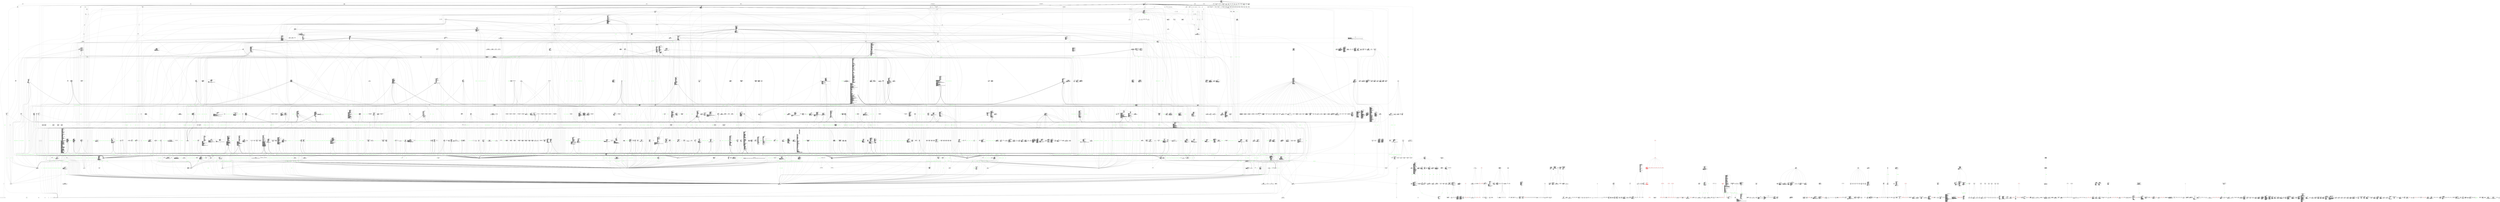 digraph "classes_IPython" {
rankdir=BT
charset="utf-8"
"IPython.core.tests.test_completer.test_custom_completion_error.A" [color="black", fontcolor="black", label=<{A|<br ALIGN="LEFT"/>|}>, shape="record", style="solid"];
"IPython.core.tests.test_completer.test_get__all__entries_ok.A" [color="black", fontcolor="black", label=<{A|<br ALIGN="LEFT"/>|}>, shape="record", style="solid"];
"IPython.core.tests.test_completer.test_get__all__entries_no__all__ok.A" [color="black", fontcolor="black", label=<{A|<br ALIGN="LEFT"/>|}>, shape="record", style="solid"];
"IPython.core.tests.test_formatters.A" [color="black", fontcolor="black", label=<{A|<br ALIGN="LEFT"/>|}>, shape="record", style="solid"];
"IPython.core.tests.test_interactiveshell.InteractiveShellTestCase.test_ofind_property_with_error.A" [color="black", fontcolor="black", label=<{A|foo<br ALIGN="LEFT"/>|}>, shape="record", style="solid"];
"IPython.core.tests.test_interactiveshell.InteractiveShellTestCase.test_ofind_multiple_attribute_lookups.A" [color="black", fontcolor="black", label=<{A|a<br ALIGN="LEFT"/>foo<br ALIGN="LEFT"/>|}>, shape="record", style="solid"];
"IPython.core.tests.test_interactiveshell.InteractiveShellTestCase.test_ofind_slotted_attributes.A" [color="black", fontcolor="black", label=<{A|foo : str<br ALIGN="LEFT"/>|}>, shape="record", style="solid"];
"IPython.core.tests.test_interactiveshell.InteractiveShellTestCase.test_ofind_prefers_property_to_instance_level_attribute.A" [color="black", fontcolor="black", label=<{A|foo<br ALIGN="LEFT"/>|}>, shape="record", style="solid"];
"IPython.core.tests.test_magic.test_reset_hard.A" [color="black", fontcolor="black", label=<{A|<br ALIGN="LEFT"/>|}>, shape="record", style="solid"];
"IPython.core.tests.test_magic.test_whos.A" [color="black", fontcolor="black", label=<{A|<br ALIGN="LEFT"/>|}>, shape="record", style="solid"];
"IPython.core.tests.test_oinspect.test_getdoc.A" [color="black", fontcolor="black", label=<{A|<br ALIGN="LEFT"/>|}>, shape="record", style="solid"];
"IPython.core.tests.test_oinspect.test_property_sources.A" [color="black", fontcolor="black", label=<{A|compress<br ALIGN="LEFT"/>foo<br ALIGN="LEFT"/>id<br ALIGN="LEFT"/>|}>, shape="record", style="solid"];
"IPython.core.tests.test_oinspect.test_property_docstring_is_in_info_for_detail_level_0.A" [color="black", fontcolor="black", label=<{A|foobar<br ALIGN="LEFT"/>|}>, shape="record", style="solid"];
"IPython.utils.tests.test_traitlets.TestTraitType.test_get_undefined.A" [color="black", fontcolor="black", label=<{A|a<br ALIGN="LEFT"/>|}>, shape="record", style="solid"];
"IPython.utils.tests.test_traitlets.TestTraitType.test_set.A" [color="black", fontcolor="black", label=<{A|a<br ALIGN="LEFT"/>|}>, shape="record", style="solid"];
"IPython.utils.tests.test_traitlets.TestTraitType.test_validate.A" [color="black", fontcolor="black", label=<{A|tt<br ALIGN="LEFT"/>|}>, shape="record", style="solid"];
"IPython.utils.tests.test_traitlets.TestTraitType.test_default_validate.A" [color="black", fontcolor="black", label=<{A|tt<br ALIGN="LEFT"/>|}>, shape="record", style="solid"];
"IPython.utils.tests.test_traitlets.TestTraitType.test_is_valid_for.A" [color="black", fontcolor="black", label=<{A|tt<br ALIGN="LEFT"/>|}>, shape="record", style="solid"];
"IPython.utils.tests.test_traitlets.TestTraitType.test_value_for.A" [color="black", fontcolor="black", label=<{A|tt<br ALIGN="LEFT"/>|}>, shape="record", style="solid"];
"IPython.utils.tests.test_traitlets.TestTraitType.test_info.A" [color="black", fontcolor="black", label=<{A|tt<br ALIGN="LEFT"/>|}>, shape="record", style="solid"];
"IPython.utils.tests.test_traitlets.TestTraitType.test_error.A" [color="black", fontcolor="black", label=<{A|tt<br ALIGN="LEFT"/>|}>, shape="record", style="solid"];
"IPython.utils.tests.test_traitlets.TestTraitType.test_dynamic_initializer.A" [color="black", fontcolor="black", label=<{A|x<br ALIGN="LEFT"/>|}>, shape="record", style="solid"];
"IPython.utils.tests.test_traitlets.TestHasTraitsMeta.test_metaclass.A" [color="black", fontcolor="black", label=<{A|a<br ALIGN="LEFT"/>|}>, shape="record", style="solid"];
"IPython.utils.tests.test_traitlets.TestHasTraitsMeta.test_this_class.A" [color="black", fontcolor="black", label=<{A|t<br ALIGN="LEFT"/>tt<br ALIGN="LEFT"/>|}>, shape="record", style="solid"];
"IPython.utils.tests.test_traitlets.TestHasTraitsNotify.test_notify_all.A" [color="black", fontcolor="black", label=<{A|a<br ALIGN="LEFT"/>b<br ALIGN="LEFT"/>|}>, shape="record", style="solid"];
"IPython.utils.tests.test_traitlets.TestHasTraitsNotify.test_notify_one.A" [color="black", fontcolor="black", label=<{A|a<br ALIGN="LEFT"/>b<br ALIGN="LEFT"/>|}>, shape="record", style="solid"];
"IPython.utils.tests.test_traitlets.TestHasTraitsNotify.test_subclass.A" [color="black", fontcolor="black", label=<{A|a<br ALIGN="LEFT"/>|}>, shape="record", style="solid"];
"IPython.utils.tests.test_traitlets.TestHasTraitsNotify.test_notify_subclass.A" [color="black", fontcolor="black", label=<{A|a<br ALIGN="LEFT"/>|}>, shape="record", style="solid"];
"IPython.utils.tests.test_traitlets.TestHasTraitsNotify.test_static_notify.A" [color="black", fontcolor="black", label=<{A|a<br ALIGN="LEFT"/>|}>, shape="record", style="solid"];
"IPython.utils.tests.test_traitlets.TestHasTraitsNotify.test_notify_args.A" [color="black", fontcolor="black", label=<{A|a<br ALIGN="LEFT"/>|}>, shape="record", style="solid"];
"IPython.utils.tests.test_traitlets.TestHasTraitsNotify.test_notify_only_once.A" [color="black", fontcolor="black", label=<{A|a<br ALIGN="LEFT"/>b : int<br ALIGN="LEFT"/>listen_to : list<br ALIGN="LEFT"/>|listener1(name, old, new)<br ALIGN="LEFT"/>}>, shape="record", style="solid"];
"IPython.utils.tests.test_traitlets.TestHasTraits.test_trait_names.A" [color="black", fontcolor="black", label=<{A|f<br ALIGN="LEFT"/>i<br ALIGN="LEFT"/>|}>, shape="record", style="solid"];
"IPython.utils.tests.test_traitlets.TestHasTraits.test_trait_metadata.A" [color="black", fontcolor="black", label=<{A|i<br ALIGN="LEFT"/>|}>, shape="record", style="solid"];
"IPython.utils.tests.test_traitlets.TestHasTraits.test_trait_metadata_default.A" [color="black", fontcolor="black", label=<{A|i<br ALIGN="LEFT"/>|}>, shape="record", style="solid"];
"IPython.utils.tests.test_traitlets.TestHasTraits.test_traits.A" [color="black", fontcolor="black", label=<{A|f<br ALIGN="LEFT"/>i<br ALIGN="LEFT"/>|}>, shape="record", style="solid"];
"IPython.utils.tests.test_traitlets.TestHasTraits.test_traits_metadata.A" [color="black", fontcolor="black", label=<{A|f<br ALIGN="LEFT"/>i<br ALIGN="LEFT"/>j<br ALIGN="LEFT"/>|}>, shape="record", style="solid"];
"IPython.utils.tests.test_traitlets.TestHasTraits.test_init.A" [color="black", fontcolor="black", label=<{A|i<br ALIGN="LEFT"/>x<br ALIGN="LEFT"/>|}>, shape="record", style="solid"];
"IPython.utils.tests.test_traitlets.TestHasTraits.test_positional_args.A" [color="black", fontcolor="black", label=<{A|i<br ALIGN="LEFT"/>|}>, shape="record", style="solid"];
"IPython.utils.tests.test_traitlets.TestType.test_default.A" [color="black", fontcolor="black", label=<{A|klass<br ALIGN="LEFT"/>|}>, shape="record", style="solid"];
"IPython.utils.tests.test_traitlets.TestType.test_value.A" [color="black", fontcolor="black", label=<{A|klass<br ALIGN="LEFT"/>|}>, shape="record", style="solid"];
"IPython.utils.tests.test_traitlets.TestType.test_allow_none.A" [color="black", fontcolor="black", label=<{A|klass<br ALIGN="LEFT"/>|}>, shape="record", style="solid"];
"IPython.utils.tests.test_traitlets.TestType.test_validate_klass.A" [color="black", fontcolor="black", label=<{A|klass<br ALIGN="LEFT"/>|}>, shape="record", style="solid"];
"IPython.utils.tests.test_traitlets.TestType.test_validate_default.A" [color="black", fontcolor="black", label=<{A|klass<br ALIGN="LEFT"/>|}>, shape="record", style="solid"];
"IPython.utils.tests.test_traitlets.TestType.test_str_klass.A" [color="black", fontcolor="black", label=<{A|klass<br ALIGN="LEFT"/>|}>, shape="record", style="solid"];
"IPython.utils.tests.test_traitlets.TestType.test_set_str_klass.A" [color="black", fontcolor="black", label=<{A|klass<br ALIGN="LEFT"/>|}>, shape="record", style="solid"];
"IPython.utils.tests.test_traitlets.TestInstance.test_basic.A" [color="black", fontcolor="black", label=<{A|inst<br ALIGN="LEFT"/>|}>, shape="record", style="solid"];
"IPython.utils.tests.test_traitlets.TestInstance.test_default_klass.A" [color="black", fontcolor="black", label=<{A|inst<br ALIGN="LEFT"/>|}>, shape="record", style="solid"];
"IPython.utils.tests.test_traitlets.TestInstance.test_unique_default_value.A" [color="black", fontcolor="black", label=<{A|inst<br ALIGN="LEFT"/>|}>, shape="record", style="solid"];
"IPython.utils.tests.test_traitlets.TestInstance.test_args_kw.A" [color="black", fontcolor="black", label=<{A|inst<br ALIGN="LEFT"/>|}>, shape="record", style="solid"];
"IPython.utils.tests.test_traitlets.TestInstance.test_bad_default.A" [color="black", fontcolor="black", label=<{A|inst<br ALIGN="LEFT"/>|}>, shape="record", style="solid"];
"IPython.utils.tests.test_traitlets.TestInstance.test_instance.inner.A" [color="black", fontcolor="black", label=<{A|inst<br ALIGN="LEFT"/>|}>, shape="record", style="solid"];
"IPython.utils.tests.test_traitlets.TestLink.test_connect_same.A" [color="black", fontcolor="black", label=<{A|value<br ALIGN="LEFT"/>|}>, shape="record", style="solid"];
"IPython.utils.tests.test_traitlets.TestLink.test_link_different.A" [color="black", fontcolor="black", label=<{A|value<br ALIGN="LEFT"/>|}>, shape="record", style="solid"];
"IPython.utils.tests.test_traitlets.TestLink.test_unlink.A" [color="black", fontcolor="black", label=<{A|value<br ALIGN="LEFT"/>|}>, shape="record", style="solid"];
"IPython.utils.tests.test_traitlets.TestLink.test_callbacks.A" [color="black", fontcolor="black", label=<{A|value<br ALIGN="LEFT"/>|}>, shape="record", style="solid"];
"IPython.utils.tests.test_traitlets.TestLink.test_validate_args.A" [color="black", fontcolor="black", label=<{A|value<br ALIGN="LEFT"/>|}>, shape="record", style="solid"];
"IPython.utils.tests.test_traitlets.TestDirectionalLink.test_connect_same.A" [color="black", fontcolor="black", label=<{A|value<br ALIGN="LEFT"/>|}>, shape="record", style="solid"];
"IPython.utils.tests.test_traitlets.TestDirectionalLink.test_link_different.A" [color="black", fontcolor="black", label=<{A|value<br ALIGN="LEFT"/>|}>, shape="record", style="solid"];
"IPython.utils.tests.test_traitlets.TestDirectionalLink.test_unlink.A" [color="black", fontcolor="black", label=<{A|value<br ALIGN="LEFT"/>|}>, shape="record", style="solid"];
"IPython.utils.tests.test_traitlets.TestDirectionalLink.test_validate_args.A" [color="black", fontcolor="black", label=<{A|value<br ALIGN="LEFT"/>|}>, shape="record", style="solid"];
"IPython.utils.tests.test_traitlets.TestEventful.test_list.A" [color="black", fontcolor="black", label=<{A|x<br ALIGN="LEFT"/>|}>, shape="record", style="solid"];
"IPython.utils.tests.test_traitlets.TestEventful.test_dict.A" [color="black", fontcolor="black", label=<{A|x<br ALIGN="LEFT"/>|}>, shape="record", style="solid"];
"IPython.utils.tests.test_wildcard.Tests.test_dict_dir.A" [color="black", fontcolor="black", label=<{A|a : int<br ALIGN="LEFT"/>b : int<br ALIGN="LEFT"/>|}>, shape="record", style="solid"];
"IPython.html.services.contents.tests.test_contents_api.API" [color="black", fontcolor="black", label=<{API|base_url<br ALIGN="LEFT"/>|copy(copy_from, path)<br ALIGN="LEFT"/>copy_put(copy_from, path)<br ALIGN="LEFT"/>create(path)<br ALIGN="LEFT"/>create_untitled(path, ext)<br ALIGN="LEFT"/>delete(path)<br ALIGN="LEFT"/>delete_checkpoint(path, checkpoint_id)<br ALIGN="LEFT"/>get_checkpoints(path)<br ALIGN="LEFT"/>list(path)<br ALIGN="LEFT"/>mkdir(path)<br ALIGN="LEFT"/>mkdir_untitled(path)<br ALIGN="LEFT"/>new_checkpoint(path)<br ALIGN="LEFT"/>read(path, type, format, content)<br ALIGN="LEFT"/>rename(path, new_path)<br ALIGN="LEFT"/>restore_checkpoint(path, checkpoint_id)<br ALIGN="LEFT"/>save(path, body)<br ALIGN="LEFT"/>upload(path, body)<br ALIGN="LEFT"/>}>, shape="record", style="solid"];
"IPython.html.nbconvert.tests.test_nbconvert_handlers.APITest" [color="black", fontcolor="black", label=<{APITest|nbconvert_api<br ALIGN="LEFT"/>|setUp()<br ALIGN="LEFT"/>tearDown()<br ALIGN="LEFT"/>test_from_file()<br ALIGN="LEFT"/>test_from_file_404()<br ALIGN="LEFT"/>test_from_file_download()<br ALIGN="LEFT"/>test_from_file_zip()<br ALIGN="LEFT"/>test_from_post()<br ALIGN="LEFT"/>test_from_post_zip()<br ALIGN="LEFT"/>}>, shape="record", style="solid"];
"IPython.html.services.config.tests.test_config_api.APITest" [color="black", fontcolor="black", label=<{APITest|config_api<br ALIGN="LEFT"/>|setUp()<br ALIGN="LEFT"/>test_create_retrieve_config()<br ALIGN="LEFT"/>test_get_unknown()<br ALIGN="LEFT"/>test_modify()<br ALIGN="LEFT"/>}>, shape="record", style="solid"];
"IPython.html.services.contents.tests.test_contents_api.APITest" [color="black", fontcolor="black", label=<{APITest|api<br ALIGN="LEFT"/>dirs<br ALIGN="LEFT"/>dirs_nbs : list<br ALIGN="LEFT"/>hidden_dirs : list<br ALIGN="LEFT"/>top_level_dirs<br ALIGN="LEFT"/>|delete_dir(api_path)<br ALIGN="LEFT"/>delete_file(api_path)<br ALIGN="LEFT"/>isdir(api_path)<br ALIGN="LEFT"/>isfile(api_path)<br ALIGN="LEFT"/>make_blob(api_path, blob)<br ALIGN="LEFT"/>make_dir(api_path)<br ALIGN="LEFT"/>make_nb(api_path, nb)<br ALIGN="LEFT"/>make_txt(api_path, txt)<br ALIGN="LEFT"/>patch_cp_root(dirname)<br ALIGN="LEFT"/>setUp()<br ALIGN="LEFT"/>tearDown()<br ALIGN="LEFT"/>test_checkpoints()<br ALIGN="LEFT"/>test_checkpoints_follow_file()<br ALIGN="LEFT"/>test_checkpoints_separate_root()<br ALIGN="LEFT"/>test_copy()<br ALIGN="LEFT"/>test_copy_copy()<br ALIGN="LEFT"/>test_copy_dir_400()<br ALIGN="LEFT"/>test_copy_path()<br ALIGN="LEFT"/>test_copy_put_400()<br ALIGN="LEFT"/>test_create_untitled()<br ALIGN="LEFT"/>test_create_untitled_txt()<br ALIGN="LEFT"/>test_delete()<br ALIGN="LEFT"/>test_delete_dirs()<br ALIGN="LEFT"/>test_delete_non_empty_dir()<br ALIGN="LEFT"/>test_file_checkpoints()<br ALIGN="LEFT"/>test_get_bad_type()<br ALIGN="LEFT"/>test_get_binary_file_contents()<br ALIGN="LEFT"/>test_get_contents_no_such_file()<br ALIGN="LEFT"/>test_get_dir_no_content()<br ALIGN="LEFT"/>test_get_nb_contents()<br ALIGN="LEFT"/>test_get_nb_no_content()<br ALIGN="LEFT"/>test_get_text_file_contents()<br ALIGN="LEFT"/>test_list_dirs()<br ALIGN="LEFT"/>test_list_nonexistant_dir()<br ALIGN="LEFT"/>test_list_notebooks()<br ALIGN="LEFT"/>test_mkdir()<br ALIGN="LEFT"/>test_mkdir_hidden_400()<br ALIGN="LEFT"/>test_mkdir_untitled()<br ALIGN="LEFT"/>test_rename()<br ALIGN="LEFT"/>test_rename_existing()<br ALIGN="LEFT"/>test_save()<br ALIGN="LEFT"/>test_upload()<br ALIGN="LEFT"/>test_upload_b64()<br ALIGN="LEFT"/>test_upload_txt()<br ALIGN="LEFT"/>test_upload_v2()<br ALIGN="LEFT"/>to_os_path(api_path)<br ALIGN="LEFT"/>}>, shape="record", style="solid"];
"IPython.html.services.kernelspecs.tests.test_kernelspecs_api.APITest" [color="black", fontcolor="black", label=<{APITest|ks_api<br ALIGN="LEFT"/>|setUp()<br ALIGN="LEFT"/>test_get_kernel_resource_file()<br ALIGN="LEFT"/>test_get_kernelspec()<br ALIGN="LEFT"/>test_get_nonexistant_kernelspec()<br ALIGN="LEFT"/>test_get_nonexistant_resource()<br ALIGN="LEFT"/>test_list_kernelspecs()<br ALIGN="LEFT"/>test_list_kernelspecs_bad()<br ALIGN="LEFT"/>}>, shape="record", style="solid"];
"IPython.html.services.nbconvert.tests.test_nbconvert_api.APITest" [color="black", fontcolor="black", label=<{APITest|nbconvert_api<br ALIGN="LEFT"/>|setUp()<br ALIGN="LEFT"/>test_list_formats()<br ALIGN="LEFT"/>}>, shape="record", style="solid"];
"IPython.html.widgets.widget_selectioncontainer.Accordion" [color="black", fontcolor="black", label=<{Accordion|<br ALIGN="LEFT"/>|}>, shape="record", style="solid"];
"IPython.kernel.adapter.Adapter" [color="black", fontcolor="black", label=<{Adapter|msg_type_map : dict<br ALIGN="LEFT"/>|handle_reply_status_error(msg)<br ALIGN="LEFT"/>update_header(msg)<br ALIGN="LEFT"/>update_metadata(msg)<br ALIGN="LEFT"/>update_msg_type(msg)<br ALIGN="LEFT"/>}>, shape="record", style="solid"];
"IPython.kernel.tests.test_adapter.AdapterTest" [color="black", fontcolor="black", label=<{AdapterTest|session<br ALIGN="LEFT"/>|adapt(msg, version)<br ALIGN="LEFT"/><I>check_header</I>(msg)<br ALIGN="LEFT"/>setUp()<br ALIGN="LEFT"/>}>, shape="record", style="solid"];
"IPython.core.alias.Alias" [color="black", fontcolor="black", label=<{Alias|blacklist : set<br ALIGN="LEFT"/>cmd<br ALIGN="LEFT"/>name<br ALIGN="LEFT"/>nargs<br ALIGN="LEFT"/>shell<br ALIGN="LEFT"/>|validate()<br ALIGN="LEFT"/>}>, shape="record", style="solid"];
"IPython.core.alias.AliasError" [color="black", fontcolor="red", label=<{AliasError|<br ALIGN="LEFT"/>|}>, shape="record", style="solid"];
"IPython.core.alias.AliasManager" [color="black", fontcolor="black", label=<{AliasManager|aliases<br ALIGN="LEFT"/>default_aliases<br ALIGN="LEFT"/>linemagics<br ALIGN="LEFT"/>shell<br ALIGN="LEFT"/>user_aliases<br ALIGN="LEFT"/>|clear_aliases()<br ALIGN="LEFT"/>define_alias(name, cmd)<br ALIGN="LEFT"/>get_alias(name)<br ALIGN="LEFT"/>init_aliases()<br ALIGN="LEFT"/>is_alias(name)<br ALIGN="LEFT"/>retrieve_alias(name)<br ALIGN="LEFT"/>soft_define_alias(name, cmd)<br ALIGN="LEFT"/>undefine_alias(name)<br ALIGN="LEFT"/>}>, shape="record", style="solid"];
"IPython.html.allow76.AllowDraftWebSocketHandler" [color="black", fontcolor="black", label=<{AllowDraftWebSocketHandler|open_args : tuple<br ALIGN="LEFT"/>open_kwargs : dict<br ALIGN="LEFT"/>stream<br ALIGN="LEFT"/>ws_connection : WebSocketProtocol13<br ALIGN="LEFT"/>|allow_draft76()<br ALIGN="LEFT"/>get()<br ALIGN="LEFT"/>get_websocket_scheme()<br ALIGN="LEFT"/>}>, shape="record", style="solid"];
"IPython.qt.console.ansi_code_processor.AnsiCodeProcessor" [color="black", fontcolor="black", label=<{AnsiCodeProcessor|actions : list<br ALIGN="LEFT"/>background_color : NoneType<br ALIGN="LEFT"/>bold : bool<br ALIGN="LEFT"/>bold_text_enabled : bool<br ALIGN="LEFT"/>color_map : dict<br ALIGN="LEFT"/>default_color_map : dict<br ALIGN="LEFT"/>foreground_color : NoneType<br ALIGN="LEFT"/>intensity : int<br ALIGN="LEFT"/>italic : bool<br ALIGN="LEFT"/>underline : bool<br ALIGN="LEFT"/>|reset_sgr()<br ALIGN="LEFT"/>set_csi_code(command, params)<br ALIGN="LEFT"/>set_osc_code(params)<br ALIGN="LEFT"/>set_sgr_code(params)<br ALIGN="LEFT"/>split_string(string)<br ALIGN="LEFT"/>}>, shape="record", style="solid"];
"IPython.utils.traitlets.Any" [color="black", fontcolor="black", label=<{Any|default_value : NoneType<br ALIGN="LEFT"/>info_text : str<br ALIGN="LEFT"/>|}>, shape="record", style="solid"];
"IPython.utils.tests.test_traitlets.AnyTrait" [color="black", fontcolor="black", label=<{AnyTrait|value<br ALIGN="LEFT"/>|}>, shape="record", style="solid"];
"IPython.utils.tests.test_traitlets.AnyTraitTest" [color="black", fontcolor="black", label=<{AnyTraitTest|obj<br ALIGN="LEFT"/>|}>, shape="record", style="solid"];
"IPython.html.base.handlers.ApiVersionHandler" [color="black", fontcolor="black", label=<{ApiVersionHandler|<br ALIGN="LEFT"/>|get()<br ALIGN="LEFT"/>}>, shape="record", style="solid"];
"IPython.config.application.Application" [color="black", fontcolor="black", label=<{Application|aliases<br ALIGN="LEFT"/>argv<br ALIGN="LEFT"/>classes : list<br ALIGN="LEFT"/>config<br ALIGN="LEFT"/>description<br ALIGN="LEFT"/>examples<br ALIGN="LEFT"/>extra_args<br ALIGN="LEFT"/>flags<br ALIGN="LEFT"/>keyvalue_description<br ALIGN="LEFT"/>log<br ALIGN="LEFT"/>log_datefmt<br ALIGN="LEFT"/>log_format<br ALIGN="LEFT"/>log_level<br ALIGN="LEFT"/>name<br ALIGN="LEFT"/>option_description<br ALIGN="LEFT"/>subapp<br ALIGN="LEFT"/>subcommand_description<br ALIGN="LEFT"/>subcommands<br ALIGN="LEFT"/>version<br ALIGN="LEFT"/>|exit(exit_status)<br ALIGN="LEFT"/>flatten_flags()<br ALIGN="LEFT"/>generate_config_file()<br ALIGN="LEFT"/>initialize(argv)<br ALIGN="LEFT"/>initialize_subcommand(subc, argv)<br ALIGN="LEFT"/>launch_instance(argv)<br ALIGN="LEFT"/>load_config_file(filename, path)<br ALIGN="LEFT"/>parse_command_line(argv)<br ALIGN="LEFT"/>print_alias_help()<br ALIGN="LEFT"/>print_description()<br ALIGN="LEFT"/>print_examples()<br ALIGN="LEFT"/>print_flag_help()<br ALIGN="LEFT"/>print_help(classes)<br ALIGN="LEFT"/>print_options()<br ALIGN="LEFT"/>print_subcommands()<br ALIGN="LEFT"/>print_version()<br ALIGN="LEFT"/>start()<br ALIGN="LEFT"/>update_config(config)<br ALIGN="LEFT"/>}>, shape="record", style="solid"];
"IPython.config.application.ApplicationError" [color="black", fontcolor="red", label=<{ApplicationError|<br ALIGN="LEFT"/>|}>, shape="record", style="solid"];
"IPython.core.magic_arguments.ArgDecorator" [color="black", fontcolor="black", label=<{ArgDecorator|<br ALIGN="LEFT"/>|<I>add_to_parser</I>(parser, group)<br ALIGN="LEFT"/>}>, shape="record", style="solid"];
"IPython.core.magic_arguments.ArgMethodWrapper" [color="black", fontcolor="black", label=<{ArgMethodWrapper|args : tuple<br ALIGN="LEFT"/>kwds : dict<br ALIGN="LEFT"/>|add_to_parser(parser, group)<br ALIGN="LEFT"/>}>, shape="record", style="solid"];
"IPython.config.loader.ArgParseConfigLoader" [color="black", fontcolor="black", label=<{ArgParseConfigLoader|aliases : dict<br ALIGN="LEFT"/>argv : NoneType<br ALIGN="LEFT"/>extra_args : NoneType, list<br ALIGN="LEFT"/>flags : dict<br ALIGN="LEFT"/>parsed_data : Namespace, NoneType<br ALIGN="LEFT"/>parser<br ALIGN="LEFT"/>parser_args : tuple<br ALIGN="LEFT"/>parser_kw : dict<br ALIGN="LEFT"/>version<br ALIGN="LEFT"/>|get_extra_args()<br ALIGN="LEFT"/>load_config(argv, aliases, flags)<br ALIGN="LEFT"/>}>, shape="record", style="solid"];
"IPython.kernel.tests.test_message_spec.ArgSpec" [color="black", fontcolor="black", label=<{ArgSpec|args<br ALIGN="LEFT"/>defaults<br ALIGN="LEFT"/>varargs<br ALIGN="LEFT"/>varkw<br ALIGN="LEFT"/>|}>, shape="record", style="solid"];
"IPython.html.nbextensions.ArgumentConflict" [color="black", fontcolor="red", label=<{ArgumentConflict|<br ALIGN="LEFT"/>|}>, shape="record", style="solid"];
"IPython.config.loader.ArgumentError" [color="black", fontcolor="red", label=<{ArgumentError|<br ALIGN="LEFT"/>|}>, shape="record", style="solid"];
"IPython.config.loader.ArgumentParser" [color="black", fontcolor="black", label=<{ArgumentParser|<br ALIGN="LEFT"/>|print_help(file)<br ALIGN="LEFT"/>}>, shape="record", style="solid"];
"IPython.testing.tools.AssertNotPrints" [color="black", fontcolor="black", label=<{AssertNotPrints|<br ALIGN="LEFT"/>|}>, shape="record", style="solid"];
"IPython.testing.tools.AssertPrints" [color="black", fontcolor="black", label=<{AssertPrints|buffer : MyStringIO<br ALIGN="LEFT"/>channel : str<br ALIGN="LEFT"/>orig_stream : TextIOWrapper<br ALIGN="LEFT"/>s : list<br ALIGN="LEFT"/>suppress : bool<br ALIGN="LEFT"/>tee<br ALIGN="LEFT"/>|}>, shape="record", style="solid"];
"IPython.core.prefilter.AssignmentChecker" [color="black", fontcolor="black", label=<{AssignmentChecker|priority : Integer<br ALIGN="LEFT"/>|check(line_info)<br ALIGN="LEFT"/>}>, shape="record", style="solid"];
"IPython.parallel.client.asyncresult.AsyncHubResult" [color="black", fontcolor="black", label=<{AsyncHubResult|<br ALIGN="LEFT"/>|wait(timeout)<br ALIGN="LEFT"/>}>, shape="record", style="solid"];
"IPython.parallel.client.asyncresult.AsyncMapResult" [color="black", fontcolor="black", label=<{AsyncMapResult|ordered : bool<br ALIGN="LEFT"/>|}>, shape="record", style="solid"];
"IPython.parallel.client.asyncresult.AsyncResult" [color="black", fontcolor="black", label=<{AsyncResult|elapsed<br ALIGN="LEFT"/>metadata<br ALIGN="LEFT"/>msg_ids : NoneType<br ALIGN="LEFT"/>owner : tuple<br ALIGN="LEFT"/>progress<br ALIGN="LEFT"/>r<br ALIGN="LEFT"/>result<br ALIGN="LEFT"/>result_dict<br ALIGN="LEFT"/>sent<br ALIGN="LEFT"/>serial_time<br ALIGN="LEFT"/>wall_time<br ALIGN="LEFT"/>|abort()<br ALIGN="LEFT"/>display_outputs(groupby)<br ALIGN="LEFT"/>get(timeout)<br ALIGN="LEFT"/>get_dict(timeout)<br ALIGN="LEFT"/>ready()<br ALIGN="LEFT"/>successful()<br ALIGN="LEFT"/>timedelta(start, end, start_key, end_key)<br ALIGN="LEFT"/>wait(timeout)<br ALIGN="LEFT"/>wait_for_send(timeout)<br ALIGN="LEFT"/>wait_interactive(interval, timeout)<br ALIGN="LEFT"/>}>, shape="record", style="solid"];
"IPython.parallel.tests.test_asyncresult.AsyncResultTest" [color="black", fontcolor="black", label=<{AsyncResultTest|<br ALIGN="LEFT"/>|test_abort()<br ALIGN="LEFT"/>test_await_data()<br ALIGN="LEFT"/>test_display_empty_streams_engine()<br ALIGN="LEFT"/>test_display_empty_streams_single()<br ALIGN="LEFT"/>test_display_empty_streams_type()<br ALIGN="LEFT"/>test_elapsed_multi()<br ALIGN="LEFT"/>test_elapsed_single()<br ALIGN="LEFT"/>test_get_after_done()<br ALIGN="LEFT"/>test_get_after_error()<br ALIGN="LEFT"/>test_get_before_done()<br ALIGN="LEFT"/>test_get_dict()<br ALIGN="LEFT"/>test_get_dict_bad()<br ALIGN="LEFT"/>test_get_dict_single()<br ALIGN="LEFT"/>test_getattr()<br ALIGN="LEFT"/>test_getitem()<br ALIGN="LEFT"/>test_hubresult_timestamps()<br ALIGN="LEFT"/>test_len()<br ALIGN="LEFT"/>test_list_amr()<br ALIGN="LEFT"/>test_non_owner()<br ALIGN="LEFT"/>test_not_single_result()<br ALIGN="LEFT"/>test_owner_pop()<br ALIGN="LEFT"/>test_serial_time_multi()<br ALIGN="LEFT"/>test_serial_time_single()<br ALIGN="LEFT"/>test_single_result()<br ALIGN="LEFT"/>test_single_result_view()<br ALIGN="LEFT"/>test_wall_time_multi()<br ALIGN="LEFT"/>test_wall_time_single()<br ALIGN="LEFT"/>}>, shape="record", style="solid"];
"IPython.lib.display.Audio" [color="black", fontcolor="black", label=<{Audio|autoplay : bool<br ALIGN="LEFT"/>data<br ALIGN="LEFT"/>embed : bool<br ALIGN="LEFT"/>mimetype : NoneType, str<br ALIGN="LEFT"/>|autoplay_attr()<br ALIGN="LEFT"/>reload()<br ALIGN="LEFT"/>src_attr()<br ALIGN="LEFT"/>}>, shape="record", style="solid"];
"IPython.html.base.handlers.AuthenticatedFileHandler" [color="black", fontcolor="black", label=<{AuthenticatedFileHandler|<br ALIGN="LEFT"/>|compute_etag()<br ALIGN="LEFT"/>get(path)<br ALIGN="LEFT"/>set_headers()<br ALIGN="LEFT"/>validate_absolute_path(root, absolute_path)<br ALIGN="LEFT"/>}>, shape="record", style="solid"];
"IPython.html.base.handlers.AuthenticatedHandler" [color="black", fontcolor="black", label=<{AuthenticatedHandler|cookie_name<br ALIGN="LEFT"/>logged_in<br ALIGN="LEFT"/>login_available<br ALIGN="LEFT"/>login_handler<br ALIGN="LEFT"/>|clear_login_cookie()<br ALIGN="LEFT"/>get_current_user()<br ALIGN="LEFT"/>set_default_headers()<br ALIGN="LEFT"/>}>, shape="record", style="solid"];
"IPython.html.base.zmqhandlers.AuthenticatedZMQStreamHandler" [color="black", fontcolor="black", label=<{AuthenticatedZMQStreamHandler|last_ping : int<br ALIGN="LEFT"/>last_pong : int<br ALIGN="LEFT"/>ping_callback : NoneType<br ALIGN="LEFT"/>ping_interval<br ALIGN="LEFT"/>ping_timeout<br ALIGN="LEFT"/>session<br ALIGN="LEFT"/>|get()<br ALIGN="LEFT"/>initialize()<br ALIGN="LEFT"/>on_pong(data)<br ALIGN="LEFT"/>open()<br ALIGN="LEFT"/>pre_get()<br ALIGN="LEFT"/>send_ping()<br ALIGN="LEFT"/><I>set_default_headers</I>()<br ALIGN="LEFT"/>}>, shape="record", style="solid"];
"IPython.core.ultratb.AutoFormattedTB" [color="black", fontcolor="black", label=<{AutoFormattedTB|tb : NoneType<br ALIGN="LEFT"/>|structured_traceback(etype, value, tb, tb_offset, number_of_lines_of_context)<br ALIGN="LEFT"/>}>, shape="record", style="solid"];
"IPython.core.prefilter.AutoHandler" [color="black", fontcolor="black", label=<{AutoHandler|esc_strings<br ALIGN="LEFT"/>handler_name<br ALIGN="LEFT"/>|handle(line_info)<br ALIGN="LEFT"/>}>, shape="record", style="solid"];
"IPython.core.prefilter.AutoMagicChecker" [color="black", fontcolor="black", label=<{AutoMagicChecker|priority : Integer<br ALIGN="LEFT"/>|check(line_info)<br ALIGN="LEFT"/>}>, shape="record", style="solid"];
"IPython.core.magics.auto.AutoMagics" [color="black", fontcolor="black", label=<{AutoMagics|<br ALIGN="LEFT"/>|autocall(parameter_s)<br ALIGN="LEFT"/>automagic(parameter_s)<br ALIGN="LEFT"/>}>, shape="record", style="solid"];
"IPython.core.prefilter.AutocallChecker" [color="black", fontcolor="black", label=<{AutocallChecker|exclude_regexp<br ALIGN="LEFT"/>function_name_regexp<br ALIGN="LEFT"/>priority : Integer<br ALIGN="LEFT"/>|check(line_info)<br ALIGN="LEFT"/>}>, shape="record", style="solid"];
"IPython.core.tests.test_handlers.Autocallable" [color="black", fontcolor="black", label=<{Autocallable|<br ALIGN="LEFT"/>|}>, shape="record", style="solid"];
"IPython.extensions.autoreload.AutoreloadMagics" [color="black", fontcolor="black", label=<{AutoreloadMagics|loaded_modules : set<br ALIGN="LEFT"/>|aimport(parameter_s, stream)<br ALIGN="LEFT"/>autoreload(parameter_s)<br ALIGN="LEFT"/>post_execute_hook()<br ALIGN="LEFT"/>pre_run_cell()<br ALIGN="LEFT"/>}>, shape="record", style="solid"];
"IPython.utils._process_win32.AvoidUNCPath" [color="black", fontcolor="black", label=<{AvoidUNCPath|is_unc_path<br ALIGN="LEFT"/>path<br ALIGN="LEFT"/>|}>, shape="record", style="solid"];
"IPython.utils._process_win32_controller.AvoidUNCPath" [color="black", fontcolor="black", label=<{AvoidUNCPath|is_unc_path<br ALIGN="LEFT"/>path<br ALIGN="LEFT"/>|}>, shape="record", style="solid"];
"IPython.core.tests.test_oinspect.Awkward" [color="black", fontcolor="black", label=<{Awkward|<br ALIGN="LEFT"/>|}>, shape="record", style="solid"];
"IPython.core.tests.test_formatters.B" [color="black", fontcolor="black", label=<{B|<br ALIGN="LEFT"/>|}>, shape="record", style="solid"];
"IPython.core.tests.test_oinspect.test_getdoc.B" [color="black", fontcolor="black", label=<{B|<br ALIGN="LEFT"/>|getdoc()<br ALIGN="LEFT"/>}>, shape="record", style="solid"];
"IPython.utils.tests.test_traitlets.TestTraitType.test_default_validate.B" [color="black", fontcolor="black", label=<{B|tt<br ALIGN="LEFT"/>|}>, shape="record", style="solid"];
"IPython.utils.tests.test_traitlets.TestTraitType.test_dynamic_initializer.B" [color="black", fontcolor="black", label=<{B|x<br ALIGN="LEFT"/>|}>, shape="record", style="solid"];
"IPython.utils.tests.test_traitlets.TestHasTraitsMeta.test_metaclass.B" [color="black", fontcolor="black", label=<{B|b<br ALIGN="LEFT"/>|}>, shape="record", style="solid"];
"IPython.utils.tests.test_traitlets.TestHasTraitsMeta.test_this_class.B" [color="black", fontcolor="black", label=<{B|tt<br ALIGN="LEFT"/>ttt<br ALIGN="LEFT"/>|}>, shape="record", style="solid"];
"IPython.utils.tests.test_traitlets.TestHasTraitsNotify.test_subclass.B" [color="black", fontcolor="black", label=<{B|a : int<br ALIGN="LEFT"/>b<br ALIGN="LEFT"/>|}>, shape="record", style="solid"];
"IPython.utils.tests.test_traitlets.TestHasTraitsNotify.test_notify_subclass.B" [color="black", fontcolor="black", label=<{B|a : int<br ALIGN="LEFT"/>b<br ALIGN="LEFT"/>|}>, shape="record", style="solid"];
"IPython.utils.tests.test_traitlets.TestHasTraitsNotify.test_static_notify.B" [color="black", fontcolor="black", label=<{B|a : int<br ALIGN="LEFT"/>b<br ALIGN="LEFT"/>|}>, shape="record", style="solid"];
"IPython.utils.tests.test_traitlets.TestHasTraitsNotify.test_notify_only_once.B" [color="black", fontcolor="black", label=<{B|a<br ALIGN="LEFT"/>c : int<br ALIGN="LEFT"/>d : int<br ALIGN="LEFT"/>|listener2(name, old, new)<br ALIGN="LEFT"/>}>, shape="record", style="solid"];
"IPython.utils.tests.test_traitlets.TestType.test_default.B" [color="black", fontcolor="black", label=<{B|<br ALIGN="LEFT"/>|}>, shape="record", style="solid"];
"IPython.utils.tests.test_traitlets.TestType.test_value.B" [color="black", fontcolor="black", label=<{B|<br ALIGN="LEFT"/>|}>, shape="record", style="solid"];
"IPython.utils.tests.test_traitlets.TestType.test_allow_none.B" [color="black", fontcolor="black", label=<{B|<br ALIGN="LEFT"/>|}>, shape="record", style="solid"];
"IPython.utils.tests.test_traitlets.TestType.test_validate_default.B" [color="black", fontcolor="black", label=<{B|<br ALIGN="LEFT"/>|}>, shape="record", style="solid"];
"IPython.utils.tests.test_traitlets.TestInstance.test_args_kw.B" [color="black", fontcolor="black", label=<{B|inst<br ALIGN="LEFT"/>|}>, shape="record", style="solid"];
"IPython.utils.tests.test_traitlets.TestLink.test_link_different.B" [color="black", fontcolor="black", label=<{B|count<br ALIGN="LEFT"/>|}>, shape="record", style="solid"];
"IPython.utils.tests.test_traitlets.TestLink.test_callbacks.B" [color="black", fontcolor="black", label=<{B|count<br ALIGN="LEFT"/>|}>, shape="record", style="solid"];
"IPython.utils.tests.test_traitlets.TestLink.test_validate_args.B" [color="black", fontcolor="black", label=<{B|count<br ALIGN="LEFT"/>value : int<br ALIGN="LEFT"/>|}>, shape="record", style="solid"];
"IPython.utils.tests.test_traitlets.TestDirectionalLink.test_link_different.B" [color="black", fontcolor="black", label=<{B|count<br ALIGN="LEFT"/>value : int<br ALIGN="LEFT"/>|}>, shape="record", style="solid"];
"IPython.utils.tests.test_traitlets.TestDirectionalLink.test_validate_args.B" [color="black", fontcolor="black", label=<{B|count<br ALIGN="LEFT"/>value : int<br ALIGN="LEFT"/>|}>, shape="record", style="solid"];
"IPython.lib.backgroundjobs.BackgroundJobBase" [color="black", fontcolor="black", label=<{BackgroundJobBase|finished : NoneType, bool<br ALIGN="LEFT"/>num : NoneType<br ALIGN="LEFT"/>result : str<br ALIGN="LEFT"/>stat_code : int<br ALIGN="LEFT"/>stat_completed : str<br ALIGN="LEFT"/>stat_completed_c : int<br ALIGN="LEFT"/>stat_created : str<br ALIGN="LEFT"/>stat_created_c : int<br ALIGN="LEFT"/>stat_dead : str<br ALIGN="LEFT"/>stat_dead_c : int<br ALIGN="LEFT"/>stat_running : str<br ALIGN="LEFT"/>stat_running_c : int<br ALIGN="LEFT"/>status : str<br ALIGN="LEFT"/>|run()<br ALIGN="LEFT"/>traceback()<br ALIGN="LEFT"/>}>, shape="record", style="solid"];
"IPython.lib.backgroundjobs.BackgroundJobExpr" [color="black", fontcolor="black", label=<{BackgroundJobExpr|code<br ALIGN="LEFT"/>daemon : bool<br ALIGN="LEFT"/>expression<br ALIGN="LEFT"/>glob : NoneType, dict<br ALIGN="LEFT"/>loc : NoneType, dict<br ALIGN="LEFT"/>num : int<br ALIGN="LEFT"/>strform<br ALIGN="LEFT"/>|call()<br ALIGN="LEFT"/>}>, shape="record", style="solid"];
"IPython.lib.backgroundjobs.BackgroundJobFunc" [color="black", fontcolor="black", label=<{BackgroundJobFunc|args : tuple<br ALIGN="LEFT"/>daemon : bool<br ALIGN="LEFT"/>func<br ALIGN="LEFT"/>kwargs : dict<br ALIGN="LEFT"/>num : int<br ALIGN="LEFT"/>strform : str<br ALIGN="LEFT"/>|call()<br ALIGN="LEFT"/>}>, shape="record", style="solid"];
"IPython.lib.backgroundjobs.BackgroundJobManager" [color="black", fontcolor="black", label=<{BackgroundJobManager|all : dict<br ALIGN="LEFT"/>completed<br ALIGN="LEFT"/>dead<br ALIGN="LEFT"/>running<br ALIGN="LEFT"/>|flush()<br ALIGN="LEFT"/>new(func_or_exp)<br ALIGN="LEFT"/>remove(num)<br ALIGN="LEFT"/>result(num)<br ALIGN="LEFT"/>status(verbose)<br ALIGN="LEFT"/>traceback(job)<br ALIGN="LEFT"/>}>, shape="record", style="solid"];
"IPython.lib.tests.test_pretty.BadException" [color="black", fontcolor="red", label=<{BadException|<br ALIGN="LEFT"/>|}>, shape="record", style="solid"];
"IPython.core.tests.test_formatters.test_error_method.BadHTML" [color="black", fontcolor="black", label=<{BadHTML|<br ALIGN="LEFT"/>|}>, shape="record", style="solid"];
"IPython.core.tests.test_formatters.BadPretty" [color="black", fontcolor="black", label=<{BadPretty|<br ALIGN="LEFT"/>|}>, shape="record", style="solid"];
"IPython.core.tests.test_formatters.test_error_pretty_method.BadPretty" [color="black", fontcolor="black", label=<{BadPretty|<br ALIGN="LEFT"/>|}>, shape="record", style="solid"];
"IPython.core.tests.test_formatters.BadRepr" [color="black", fontcolor="black", label=<{BadRepr|<br ALIGN="LEFT"/>|}>, shape="record", style="solid"];
"IPython.lib.tests.test_pretty.BadRepr" [color="black", fontcolor="black", label=<{BadRepr|<br ALIGN="LEFT"/>|}>, shape="record", style="solid"];
"IPython.core.tests.test_formatters.test_print_method_weird.BadReprArgs" [color="black", fontcolor="black", label=<{BadReprArgs|<br ALIGN="LEFT"/>|}>, shape="record", style="solid"];
"IPython.utils.tests.test_dir2.test_misbehaving_object_without_trait_names.BadTraitNames" [color="black", fontcolor="black", label=<{BadTraitNames|trait_names<br ALIGN="LEFT"/>|<I>some_method</I>()<br ALIGN="LEFT"/>}>, shape="record", style="solid"];
"IPython.utils.tests.test_traitlets.TestInstance.test_basic.Bah" [color="black", fontcolor="black", label=<{Bah|<br ALIGN="LEFT"/>|}>, shape="record", style="solid"];
"IPython.utils.tests.test_traitlets.TestInstance.test_default_klass.Bah" [color="black", fontcolor="black", label=<{Bah|<br ALIGN="LEFT"/>|}>, shape="record", style="solid"];
"IPython.utils.tests.test_traitlets.TestInstance.test_args_kw.Bah" [color="black", fontcolor="black", label=<{Bah|c<br ALIGN="LEFT"/>d<br ALIGN="LEFT"/>|}>, shape="record", style="solid"];
"IPython.config.tests.test_configurable.TestSingletonConfigurable.test_inheritance.Bam" [color="black", fontcolor="black", label=<{Bam|<br ALIGN="LEFT"/>|}>, shape="record", style="solid"];
"IPython.config.tests.test_application.Bar" [color="black", fontcolor="black", label=<{Bar|b : Integer<br ALIGN="LEFT"/>enabled<br ALIGN="LEFT"/>|}>, shape="record", style="solid"];
"IPython.config.tests.test_configurable.Bar" [color="black", fontcolor="black", label=<{Bar|b<br ALIGN="LEFT"/>c<br ALIGN="LEFT"/>|}>, shape="record", style="solid"];
"IPython.config.tests.test_configurable.TestSingletonConfigurable.test_inheritance.Bar" [color="black", fontcolor="black", label=<{Bar|<br ALIGN="LEFT"/>|}>, shape="record", style="solid"];
"IPython.utils.tests.test_traitlets.TestInstance.test_basic.Bar" [color="black", fontcolor="black", label=<{Bar|<br ALIGN="LEFT"/>|}>, shape="record", style="solid"];
"IPython.utils.tests.test_traitlets.TestInstance.test_default_klass.Bar" [color="black", fontcolor="black", label=<{Bar|<br ALIGN="LEFT"/>|}>, shape="record", style="solid"];
"IPython.utils.tests.test_traitlets.TestInstance.test_args_kw.Bar" [color="black", fontcolor="black", label=<{Bar|<br ALIGN="LEFT"/>|}>, shape="record", style="solid"];
"IPython.utils.tests.test_traitlets.TestThis.test_subclass.Bar" [color="black", fontcolor="black", label=<{Bar|t<br ALIGN="LEFT"/>|}>, shape="record", style="solid"];
"IPython.utils.tests.test_traitlets.TestThis.test_subclass_override.Bar" [color="black", fontcolor="black", label=<{Bar|t<br ALIGN="LEFT"/>|}>, shape="record", style="solid"];
"IPython.utils.tests.test_dir2.Base" [color="black", fontcolor="black", label=<{Base|x : int<br ALIGN="LEFT"/>z : int<br ALIGN="LEFT"/>|}>, shape="record", style="solid"];
"IPython.parallel.controller.dictdb.BaseDB" [color="black", fontcolor="black", label=<{BaseDB|session<br ALIGN="LEFT"/>|}>, shape="record", style="solid"];
"IPython.core.formatters.BaseFormatter" [color="black", fontcolor="black", label=<{BaseFormatter|deferred_printers<br ALIGN="LEFT"/>enabled<br ALIGN="LEFT"/>format_type<br ALIGN="LEFT"/>print_method<br ALIGN="LEFT"/>singleton_printers<br ALIGN="LEFT"/>type_printers<br ALIGN="LEFT"/>|for_type(typ, func)<br ALIGN="LEFT"/>for_type_by_name(type_module, type_name, func)<br ALIGN="LEFT"/>lookup(obj)<br ALIGN="LEFT"/>lookup_by_type(typ)<br ALIGN="LEFT"/>pop(typ, default)<br ALIGN="LEFT"/>}>, shape="record", style="solid"];
"IPython.qt.base_frontend_mixin.BaseFrontendMixin" [color="black", fontcolor="black", label=<{BaseFrontendMixin|kernel_client<br ALIGN="LEFT"/>kernel_manager<br ALIGN="LEFT"/>|from_here(msg)<br ALIGN="LEFT"/>include_output(msg)<br ALIGN="LEFT"/>}>, shape="record", style="solid"];
"IPython.core.application.BaseIPythonApplication" [color="black", fontcolor="black", label=<{BaseIPythonApplication|aliases<br ALIGN="LEFT"/>auto_create<br ALIGN="LEFT"/>builtin_profile_dir<br ALIGN="LEFT"/>classes<br ALIGN="LEFT"/>config_file_name<br ALIGN="LEFT"/>config_file_paths<br ALIGN="LEFT"/>config_file_specified<br ALIGN="LEFT"/>config_files<br ALIGN="LEFT"/>copy_config_files<br ALIGN="LEFT"/>crash_handler<br ALIGN="LEFT"/>crash_handler_class<br ALIGN="LEFT"/>description<br ALIGN="LEFT"/>extra_config_file<br ALIGN="LEFT"/>flags<br ALIGN="LEFT"/>ipython_dir<br ALIGN="LEFT"/>name<br ALIGN="LEFT"/>overwrite<br ALIGN="LEFT"/>profile<br ALIGN="LEFT"/>profile_dir<br ALIGN="LEFT"/>verbose_crash<br ALIGN="LEFT"/>version<br ALIGN="LEFT"/>|excepthook(etype, evalue, tb)<br ALIGN="LEFT"/>init_config_files()<br ALIGN="LEFT"/>init_crash_handler()<br ALIGN="LEFT"/>init_profile_dir()<br ALIGN="LEFT"/>initialize(argv)<br ALIGN="LEFT"/>load_config_file(suppress_errors)<br ALIGN="LEFT"/>stage_default_config_file()<br ALIGN="LEFT"/>}>, shape="record", style="solid"];
"IPython.config.manager.BaseJSONConfigManager" [color="black", fontcolor="black", label=<{BaseJSONConfigManager|config_dir<br ALIGN="LEFT"/>profile_dir<br ALIGN="LEFT"/>|ensure_config_dir_exists()<br ALIGN="LEFT"/>file_name(section_name)<br ALIGN="LEFT"/>get(section_name)<br ALIGN="LEFT"/>set(section_name, data)<br ALIGN="LEFT"/>update(section_name, new_data)<br ALIGN="LEFT"/>}>, shape="record", style="solid"];
"IPython.parallel.apps.launcher.BaseLauncher" [color="black", fontcolor="black", label=<{BaseLauncher|arg_str<br ALIGN="LEFT"/>args<br ALIGN="LEFT"/>loop<br ALIGN="LEFT"/>running<br ALIGN="LEFT"/>start_data<br ALIGN="LEFT"/>state : str<br ALIGN="LEFT"/>stop_callbacks : list<br ALIGN="LEFT"/>stop_data<br ALIGN="LEFT"/>work_dir<br ALIGN="LEFT"/>|<I>find_args</I>()<br ALIGN="LEFT"/>notify_start(data)<br ALIGN="LEFT"/>notify_stop(data)<br ALIGN="LEFT"/>on_stop(f)<br ALIGN="LEFT"/><I>signal</I>(sig)<br ALIGN="LEFT"/><I>start</I>()<br ALIGN="LEFT"/><I>stop</I>()<br ALIGN="LEFT"/>}>, shape="record", style="solid"];
"IPython.parallel.apps.baseapp.BaseParallelApplication" [color="black", fontcolor="black", label=<{BaseParallelApplication|aliases<br ALIGN="LEFT"/>clean_logs<br ALIGN="LEFT"/>cluster_id<br ALIGN="LEFT"/>crash_handler_class<br ALIGN="LEFT"/>flags<br ALIGN="LEFT"/>log_to_file<br ALIGN="LEFT"/>log_url<br ALIGN="LEFT"/>loop<br ALIGN="LEFT"/>name<br ALIGN="LEFT"/>work_dir<br ALIGN="LEFT"/>|check_pid(pid)<br ALIGN="LEFT"/>get_pid_from_file()<br ALIGN="LEFT"/>initialize(argv)<br ALIGN="LEFT"/>reinit_logging()<br ALIGN="LEFT"/>remove_pid_file()<br ALIGN="LEFT"/>to_work_dir()<br ALIGN="LEFT"/>write_pid_file(overwrite)<br ALIGN="LEFT"/>}>, shape="record", style="solid"];
"IPython.core.magics.basic.BasicMagics" [color="black", fontcolor="black", label=<{BasicMagics|<br ALIGN="LEFT"/>|alias_magic(line)<br ALIGN="LEFT"/>colors(parameter_s)<br ALIGN="LEFT"/>doctest_mode(parameter_s)<br ALIGN="LEFT"/>gui(parameter_s)<br ALIGN="LEFT"/>lsmagic(parameter_s)<br ALIGN="LEFT"/>magic(parameter_s)<br ALIGN="LEFT"/>notebook(s)<br ALIGN="LEFT"/>page(parameter_s)<br ALIGN="LEFT"/>pprint(parameter_s)<br ALIGN="LEFT"/>precision(s)<br ALIGN="LEFT"/>profile(parameter_s)<br ALIGN="LEFT"/>quickref(arg)<br ALIGN="LEFT"/>xmode(parameter_s)<br ALIGN="LEFT"/>}>, shape="record", style="solid"];
"IPython.parallel.apps.launcher.BatchClusterAppMixin" [color="black", fontcolor="black", label=<{BatchClusterAppMixin|<br ALIGN="LEFT"/>|}>, shape="record", style="solid"];
"IPython.parallel.apps.launcher.BatchSystemLauncher" [color="black", fontcolor="black", label=<{BatchSystemLauncher|batch_file<br ALIGN="LEFT"/>batch_file_name<br ALIGN="LEFT"/>batch_template<br ALIGN="LEFT"/>batch_template_file<br ALIGN="LEFT"/>context<br ALIGN="LEFT"/>default_template<br ALIGN="LEFT"/>delete_command<br ALIGN="LEFT"/>formatter<br ALIGN="LEFT"/>job_array_regexp<br ALIGN="LEFT"/>job_array_template<br ALIGN="LEFT"/>job_id<br ALIGN="LEFT"/>job_id_regexp<br ALIGN="LEFT"/>job_id_regexp_group : Integer<br ALIGN="LEFT"/>n : Integer<br ALIGN="LEFT"/>queue<br ALIGN="LEFT"/>queue_regexp<br ALIGN="LEFT"/>queue_template<br ALIGN="LEFT"/>submit_command<br ALIGN="LEFT"/>|find_args()<br ALIGN="LEFT"/>parse_job_id(output)<br ALIGN="LEFT"/>start(n)<br ALIGN="LEFT"/>stop()<br ALIGN="LEFT"/>write_batch_script(n)<br ALIGN="LEFT"/>}>, shape="record", style="solid"];
"IPython.parallel.tests.test_launcher.BatchTest" [color="black", fontcolor="black", label=<{BatchTest|<br ALIGN="LEFT"/>|test_batch_template()<br ALIGN="LEFT"/>}>, shape="record", style="solid"];
"IPython.kernel.inprocess.blocking.BlockingInProcessChannel" [color="black", fontcolor="black", label=<{BlockingInProcessChannel|<br ALIGN="LEFT"/>|call_handlers(msg)<br ALIGN="LEFT"/>get_msg(block, timeout)<br ALIGN="LEFT"/>get_msgs()<br ALIGN="LEFT"/>msg_ready()<br ALIGN="LEFT"/>}>, shape="record", style="solid"];
"IPython.kernel.inprocess.blocking.BlockingInProcessKernelClient" [color="black", fontcolor="black", label=<{BlockingInProcessKernelClient|iopub_channel_class<br ALIGN="LEFT"/>shell_channel_class<br ALIGN="LEFT"/>stdin_channel_class<br ALIGN="LEFT"/>|wait_for_ready()<br ALIGN="LEFT"/>}>, shape="record", style="solid"];
"IPython.kernel.inprocess.blocking.BlockingInProcessStdInChannel" [color="black", fontcolor="black", label=<{BlockingInProcessStdInChannel|<br ALIGN="LEFT"/>|call_handlers(msg)<br ALIGN="LEFT"/>}>, shape="record", style="solid"];
"IPython.kernel.blocking.client.BlockingKernelClient" [color="black", fontcolor="black", label=<{BlockingKernelClient|hb_channel_class<br ALIGN="LEFT"/>iopub_channel_class<br ALIGN="LEFT"/>shell_channel_class<br ALIGN="LEFT"/>stdin_channel_class<br ALIGN="LEFT"/>|wait_for_ready()<br ALIGN="LEFT"/>}>, shape="record", style="solid"];
"IPython.utils.traitlets.Bool" [color="black", fontcolor="black", label=<{Bool|default_value : bool<br ALIGN="LEFT"/>info_text : str<br ALIGN="LEFT"/>|validate(obj, value)<br ALIGN="LEFT"/>}>, shape="record", style="solid"];
"IPython.utils.signatures.BoundArguments" [color="black", fontcolor="black", label=<{BoundArguments|args<br ALIGN="LEFT"/>arguments<br ALIGN="LEFT"/>kwargs<br ALIGN="LEFT"/>signature<br ALIGN="LEFT"/>|}>, shape="record", style="solid"];
"IPython.html.widgets.widget_float.BoundedFloatText" [color="black", fontcolor="black", label=<{BoundedFloatText|<br ALIGN="LEFT"/>|}>, shape="record", style="solid"];
"IPython.html.widgets.widget_int.BoundedIntText" [color="black", fontcolor="black", label=<{BoundedIntText|<br ALIGN="LEFT"/>|}>, shape="record", style="solid"];
"IPython.html.widgets.widget_box.Box" [color="black", fontcolor="black", label=<{Box|args : list<br ALIGN="LEFT"/>box_style<br ALIGN="LEFT"/>children<br ALIGN="LEFT"/>kwargs : dict<br ALIGN="LEFT"/>overflow_x<br ALIGN="LEFT"/>overflow_y<br ALIGN="LEFT"/>result : NoneType<br ALIGN="LEFT"/>|}>, shape="record", style="solid"];
"IPython.qt.console.bracket_matcher.BracketMatcher" [color="black", fontcolor="black", label=<{BracketMatcher|format<br ALIGN="LEFT"/>|}>, shape="record", style="solid"];
"IPython.lib.pretty.Breakable" [color="black", fontcolor="black", label=<{Breakable|group<br ALIGN="LEFT"/>indentation<br ALIGN="LEFT"/>obj<br ALIGN="LEFT"/>pretty<br ALIGN="LEFT"/>width<br ALIGN="LEFT"/>|output(stream, output_width)<br ALIGN="LEFT"/>}>, shape="record", style="solid"];
"IPython.lib.tests.test_pretty.Breaking" [color="black", fontcolor="black", label=<{Breaking|<br ALIGN="LEFT"/>|}>, shape="record", style="solid"];
"IPython.lib.tests.test_pretty.BreakingRepr" [color="black", fontcolor="black", label=<{BreakingRepr|<br ALIGN="LEFT"/>|}>, shape="record", style="solid"];
"IPython.lib.tests.test_pretty.BreakingReprParent" [color="black", fontcolor="black", label=<{BreakingReprParent|<br ALIGN="LEFT"/>|}>, shape="record", style="solid"];
"IPython.core.builtin_trap.BuiltinTrap" [color="black", fontcolor="black", label=<{BuiltinTrap|auto_builtins : dict<br ALIGN="LEFT"/>shell<br ALIGN="LEFT"/>|activate()<br ALIGN="LEFT"/>add_builtin(key, value)<br ALIGN="LEFT"/>deactivate()<br ALIGN="LEFT"/>remove_builtin(key, orig)<br ALIGN="LEFT"/>}>, shape="record", style="solid"];
"IPython.core.completer.Bunch" [color="black", fontcolor="black", label=<{Bunch|command<br ALIGN="LEFT"/>line : NoneType<br ALIGN="LEFT"/>symbol<br ALIGN="LEFT"/>text_until_cursor<br ALIGN="LEFT"/>|}>, shape="record", style="solid"];
"IPython.core.interactiveshell.Bunch" [color="black", fontcolor="black", label=<{Bunch|<br ALIGN="LEFT"/>|}>, shape="record", style="solid"];
"IPython.core.magic.Bunch" [color="black", fontcolor="black", label=<{Bunch|autocall_save : int<br ALIGN="LEFT"/>|}>, shape="record", style="solid"];
"IPython.html.widgets.widget_button.Button" [color="black", fontcolor="black", label=<{Button|button_style<br ALIGN="LEFT"/>description<br ALIGN="LEFT"/>disabled<br ALIGN="LEFT"/>icon<br ALIGN="LEFT"/>tooltip<br ALIGN="LEFT"/>|on_click(callback, remove)<br ALIGN="LEFT"/>}>, shape="record", style="solid"];
"IPython.utils.traitlets.Bytes" [color="black", fontcolor="black", label=<{Bytes|default_value : bytes<br ALIGN="LEFT"/>info_text : str<br ALIGN="LEFT"/>|validate(obj, value)<br ALIGN="LEFT"/>}>, shape="record", style="solid"];
"IPython.nbformat.v2.nbjson.BytesEncoder" [color="black", fontcolor="black", label=<{BytesEncoder|<br ALIGN="LEFT"/>|default(obj)<br ALIGN="LEFT"/>}>, shape="record", style="solid"];
"IPython.nbformat.v3.nbjson.BytesEncoder" [color="black", fontcolor="black", label=<{BytesEncoder|<br ALIGN="LEFT"/>|default(obj)<br ALIGN="LEFT"/>}>, shape="record", style="solid"];
"IPython.nbformat.v4.nbjson.BytesEncoder" [color="black", fontcolor="black", label=<{BytesEncoder|<br ALIGN="LEFT"/>|default(obj)<br ALIGN="LEFT"/>}>, shape="record", style="solid"];
"IPython.utils.tests.test_traitlets.BytesTrait" [color="black", fontcolor="black", label=<{BytesTrait|value<br ALIGN="LEFT"/>|}>, shape="record", style="solid"];
"IPython.core.tests.tclass.C" [color="black", fontcolor="black", label=<{C|flush_stdout<br ALIGN="LEFT"/>name<br ALIGN="LEFT"/>p<br ALIGN="LEFT"/>|}>, shape="record", style="solid"];
"IPython.core.tests.test_completer.test_dict_key_completion_contexts.C" [color="black", fontcolor="black", label=<{C|data : dict<br ALIGN="LEFT"/>|}>, shape="record", style="solid"];
"IPython.core.tests.test_formatters.C" [color="black", fontcolor="black", label=<{C|<br ALIGN="LEFT"/>|}>, shape="record", style="solid"];
"IPython.core.tests.test_oinspect.test_getdoc.C" [color="black", fontcolor="black", label=<{C|<br ALIGN="LEFT"/>|getdoc()<br ALIGN="LEFT"/>}>, shape="record", style="solid"];
"IPython.kernel.zmq.tests.test_serialize.C" [color="black", fontcolor="black", label=<{C|<br ALIGN="LEFT"/>|}>, shape="record", style="solid"];
"IPython.kernel.zmq.tests.test_serialize.test_class.C" [color="black", fontcolor="black", label=<{C|a : int<br ALIGN="LEFT"/>|}>, shape="record", style="solid"];
"IPython.kernel.zmq.tests.test_serialize.test_class_oldstyle.C" [color="black", fontcolor="black", label=<{C|a : int<br ALIGN="LEFT"/>|}>, shape="record", style="solid"];
"IPython.kernel.zmq.tests.test_serialize.test_class_inheritance.C" [color="black", fontcolor="black", label=<{C|a : int<br ALIGN="LEFT"/>|}>, shape="record", style="solid"];
"IPython.lib.tests.test_pretty.test_unicode_repr.C" [color="black", fontcolor="black", label=<{C|<br ALIGN="LEFT"/>|}>, shape="record", style="solid"];
"IPython.testing.plugin.show_refs.C" [color="black", fontcolor="black", label=<{C|<br ALIGN="LEFT"/>|}>, shape="record", style="solid"];
"IPython.utils.tests.test_traitlets.TestTraitType.test_dynamic_initializer.C" [color="black", fontcolor="black", label=<{C|<br ALIGN="LEFT"/>|}>, shape="record", style="solid"];
"IPython.utils.tests.test_traitlets.TestHasTraitsMeta.test_metaclass.C" [color="black", fontcolor="black", label=<{C|c<br ALIGN="LEFT"/>|}>, shape="record", style="solid"];
"IPython.utils.tests.test_traitlets.TestType.test_value.C" [color="black", fontcolor="black", label=<{C|<br ALIGN="LEFT"/>|}>, shape="record", style="solid"];
"IPython.utils.tests.test_traitlets.TestType.test_allow_none.C" [color="black", fontcolor="black", label=<{C|<br ALIGN="LEFT"/>|}>, shape="record", style="solid"];
"IPython.utils.tests.test_traitlets.TestType.test_validate_default.C" [color="black", fontcolor="black", label=<{C|klass<br ALIGN="LEFT"/>|}>, shape="record", style="solid"];
"IPython.utils.tests.test_traitlets.TestInstance.test_args_kw.C" [color="black", fontcolor="black", label=<{C|inst<br ALIGN="LEFT"/>|}>, shape="record", style="solid"];
"IPython.utils.traitlets.CBool" [color="black", fontcolor="black", label=<{CBool|<br ALIGN="LEFT"/>|validate(obj, value)<br ALIGN="LEFT"/>}>, shape="record", style="solid"];
"IPython.utils.traitlets.CBytes" [color="black", fontcolor="black", label=<{CBytes|<br ALIGN="LEFT"/>|validate(obj, value)<br ALIGN="LEFT"/>}>, shape="record", style="solid"];
"IPython.utils.traitlets.CComplex" [color="black", fontcolor="black", label=<{CComplex|<br ALIGN="LEFT"/>|validate(obj, value)<br ALIGN="LEFT"/>}>, shape="record", style="solid"];
"IPython.utils.traitlets.CFloat" [color="black", fontcolor="black", label=<{CFloat|<br ALIGN="LEFT"/>|validate(obj, value)<br ALIGN="LEFT"/>}>, shape="record", style="solid"];
"IPython.utils.traitlets.CInt" [color="black", fontcolor="black", label=<{CInt|<br ALIGN="LEFT"/>|validate(obj, value)<br ALIGN="LEFT"/>}>, shape="record", style="solid"];
"IPython.utils.traitlets.CRegExp" [color="black", fontcolor="black", label=<{CRegExp|info_text : str<br ALIGN="LEFT"/>|validate(obj, value)<br ALIGN="LEFT"/>}>, shape="record", style="solid"];
"IPython.utils.tests.test_traitlets.CRegExpTrait" [color="black", fontcolor="black", label=<{CRegExpTrait|value<br ALIGN="LEFT"/>|}>, shape="record", style="solid"];
"IPython.html.services.security.handlers.CSPReportHandler" [color="black", fontcolor="black", label=<{CSPReportHandler|<br ALIGN="LEFT"/>|post()<br ALIGN="LEFT"/>}>, shape="record", style="solid"];
"IPython.nbconvert.preprocessors.csshtmlheader.CSSHTMLHeaderPreprocessor" [color="black", fontcolor="black", label=<{CSSHTMLHeaderPreprocessor|enabled : bool<br ALIGN="LEFT"/>highlight_class<br ALIGN="LEFT"/>|preprocess(nb, resources)<br ALIGN="LEFT"/>}>, shape="record", style="solid"];
"IPython.utils.traitlets.CUnicode" [color="black", fontcolor="black", label=<{CUnicode|<br ALIGN="LEFT"/>|validate(obj, value)<br ALIGN="LEFT"/>}>, shape="record", style="solid"];
"IPython.core.compilerop.CachingCompiler" [color="black", fontcolor="black", label=<{CachingCompiler|compiler_flags<br ALIGN="LEFT"/>flags : int<br ALIGN="LEFT"/>|ast_parse(source, filename, symbol)<br ALIGN="LEFT"/>cache(code, number)<br ALIGN="LEFT"/>reset_compiler_flags()<br ALIGN="LEFT"/>}>, shape="record", style="solid"];
"IPython.core.tests.test_oinspect.Call" [color="black", fontcolor="black", label=<{Call|<br ALIGN="LEFT"/>|<I>method</I>(x, z)<br ALIGN="LEFT"/>}>, shape="record", style="solid"];
"IPython.qt.console.call_tip_widget.CallTipWidget" [color="black", fontcolor="black", label=<{CallTipWidget|<br ALIGN="LEFT"/>|enterEvent(event)<br ALIGN="LEFT"/>eventFilter(obj, event)<br ALIGN="LEFT"/>hideEvent(event)<br ALIGN="LEFT"/>leaveEvent(event)<br ALIGN="LEFT"/>paintEvent(event)<br ALIGN="LEFT"/>setFont(font)<br ALIGN="LEFT"/>showEvent(event)<br ALIGN="LEFT"/>show_inspect_data(content, maxlines)<br ALIGN="LEFT"/>show_tip(tip)<br ALIGN="LEFT"/>timerEvent(event)<br ALIGN="LEFT"/>}>, shape="record", style="solid"];
"IPython.core.tests.test_handlers.CallableIndexable" [color="black", fontcolor="black", label=<{CallableIndexable|<br ALIGN="LEFT"/>|}>, shape="record", style="solid"];
"IPython.core.tests.test_formatters.test_print_method_weird.CallableMagicHat" [color="black", fontcolor="black", label=<{CallableMagicHat|<br ALIGN="LEFT"/>|}>, shape="record", style="solid"];
"IPython.html.widgets.widget.CallbackDispatcher" [color="black", fontcolor="black", label=<{CallbackDispatcher|callbacks<br ALIGN="LEFT"/>|register_callback(callback, remove)<br ALIGN="LEFT"/>}>, shape="record", style="solid"];
"IPython.core.tests.test_events.CallbackTests" [color="black", fontcolor="black", label=<{CallbackTests|em<br ALIGN="LEFT"/>|setUp()<br ALIGN="LEFT"/>test_cb_error()<br ALIGN="LEFT"/>test_register_unregister()<br ALIGN="LEFT"/>}>, shape="record", style="solid"];
"IPython.utils.pickleutil.CannedArray" [color="black", fontcolor="black", label=<{CannedArray|buffers : list<br ALIGN="LEFT"/>dtype<br ALIGN="LEFT"/>pickled : bool<br ALIGN="LEFT"/>shape<br ALIGN="LEFT"/>|get_object(g)<br ALIGN="LEFT"/>}>, shape="record", style="solid"];
"IPython.utils.pickleutil.CannedBytes" [color="black", fontcolor="black", label=<{CannedBytes|buffers : list<br ALIGN="LEFT"/>wrap : bytes<br ALIGN="LEFT"/>|get_object(g)<br ALIGN="LEFT"/>}>, shape="record", style="solid"];
"IPython.utils.pickleutil.CannedCell" [color="black", fontcolor="black", label=<{CannedCell|cell_contents<br ALIGN="LEFT"/>|get_object(g)<br ALIGN="LEFT"/>}>, shape="record", style="solid"];
"IPython.utils.pickleutil.CannedClass" [color="black", fontcolor="black", label=<{CannedClass|buffers : list<br ALIGN="LEFT"/>name<br ALIGN="LEFT"/>old_style<br ALIGN="LEFT"/>parents<br ALIGN="LEFT"/>|get_object(g)<br ALIGN="LEFT"/>}>, shape="record", style="solid"];
"IPython.utils.pickleutil.CannedFunction" [color="black", fontcolor="black", label=<{CannedFunction|buffers : list<br ALIGN="LEFT"/>closure : NoneType, tuple<br ALIGN="LEFT"/>code<br ALIGN="LEFT"/>defaults : NoneType<br ALIGN="LEFT"/>module<br ALIGN="LEFT"/>|get_object(g)<br ALIGN="LEFT"/>}>, shape="record", style="solid"];
"IPython.utils.pickleutil.CannedObject" [color="black", fontcolor="black", label=<{CannedObject|buffers : list<br ALIGN="LEFT"/>hook : NoneType<br ALIGN="LEFT"/>keys : list<br ALIGN="LEFT"/>obj<br ALIGN="LEFT"/>|get_object(g)<br ALIGN="LEFT"/>}>, shape="record", style="solid"];
"IPython.utils.capture.CapturedIO" [color="black", fontcolor="black", label=<{CapturedIO|outputs<br ALIGN="LEFT"/>stderr<br ALIGN="LEFT"/>stdout<br ALIGN="LEFT"/>|show()<br ALIGN="LEFT"/>}>, shape="record", style="solid"];
"IPython.core.displaypub.CapturingDisplayPublisher" [color="black", fontcolor="black", label=<{CapturingDisplayPublisher|outputs<br ALIGN="LEFT"/>|clear_output(wait)<br ALIGN="LEFT"/>publish(data, metadata, source)<br ALIGN="LEFT"/>}>, shape="record", style="solid"];
"IPython.utils.traitlets.CaselessStrEnum" [color="black", fontcolor="black", label=<{CaselessStrEnum|<br ALIGN="LEFT"/>|validate(obj, value)<br ALIGN="LEFT"/>}>, shape="record", style="solid"];
"IPython.core.tests.test_magic.CellMagicTestCase" [color="black", fontcolor="black", label=<{CellMagicTestCase|<br ALIGN="LEFT"/>|check_ident(magic)<br ALIGN="LEFT"/>test_cell_magic_class()<br ALIGN="LEFT"/>test_cell_magic_class2()<br ALIGN="LEFT"/>test_cell_magic_func_deco()<br ALIGN="LEFT"/>test_cell_magic_reg()<br ALIGN="LEFT"/>}>, shape="record", style="solid"];
"IPython.core.tests.test_inputsplitter.CellMagicsCommon" [color="black", fontcolor="black", label=<{CellMagicsCommon|<br ALIGN="LEFT"/>|tearDown()<br ALIGN="LEFT"/>test_cellmagic_help()<br ALIGN="LEFT"/>test_whole_cell()<br ALIGN="LEFT"/>}>, shape="record", style="solid"];
"IPython.core.tests.test_inputsplitter.CellModeCellMagics" [color="black", fontcolor="black", label=<{CellModeCellMagics|sp<br ALIGN="LEFT"/>|test_incremental()<br ALIGN="LEFT"/>}>, shape="record", style="solid"];
"IPython.core.tests.test_ultratb.ChangedPyFileTest" [color="black", fontcolor="black", label=<{ChangedPyFileTest|<br ALIGN="LEFT"/>|test_changing_py_file()<br ALIGN="LEFT"/>}>, shape="record", style="solid"];
"IPython.kernel.channelsabc.ChannelABC" [color="black", fontcolor="black", label=<{ChannelABC|<br ALIGN="LEFT"/>|<I>is_alive</I>()<br ALIGN="LEFT"/><I>start</I>()<br ALIGN="LEFT"/><I>stop</I>()<br ALIGN="LEFT"/>}>, shape="record", style="solid"];
"IPython.html.widgets.widget_bool.Checkbox" [color="black", fontcolor="black", label=<{Checkbox|<br ALIGN="LEFT"/>|}>, shape="record", style="solid"];
"IPython.html.services.contents.checkpoints.Checkpoints" [color="black", fontcolor="black", label=<{Checkpoints|<br ALIGN="LEFT"/>|<I>create_checkpoint</I>(contents_mgr, path)<br ALIGN="LEFT"/>delete_all_checkpoints(path)<br ALIGN="LEFT"/><I>delete_checkpoint</I>(checkpoint_id, path)<br ALIGN="LEFT"/><I>list_checkpoints</I>(path)<br ALIGN="LEFT"/>rename_all_checkpoints(old_path, new_path)<br ALIGN="LEFT"/><I>rename_checkpoint</I>(checkpoint_id, old_path, new_path)<br ALIGN="LEFT"/><I>restore_checkpoint</I>(contents_mgr, checkpoint_id, path)<br ALIGN="LEFT"/>}>, shape="record", style="solid"];
"IPython.html.services.contents.handlers.CheckpointsHandler" [color="black", fontcolor="black", label=<{CheckpointsHandler|SUPPORTED_METHODS : tuple<br ALIGN="LEFT"/>|get(path)<br ALIGN="LEFT"/>post(path)<br ALIGN="LEFT"/>}>, shape="record", style="solid"];
"IPython.nbconvert.exporters.tests.cheese.CheesePreprocessor" [color="black", fontcolor="black", label=<{CheesePreprocessor|<br ALIGN="LEFT"/>|preprocess(nb, resources)<br ALIGN="LEFT"/>}>, shape="record", style="solid"];
"IPython.nbconvert.filters.citation.CitationParser" [color="black", fontcolor="black", label=<{CitationParser|citelist : NoneType<br ALIGN="LEFT"/>citetag : NoneType<br ALIGN="LEFT"/>data<br ALIGN="LEFT"/>opentags : NoneType<br ALIGN="LEFT"/>|feed(data)<br ALIGN="LEFT"/>get_offset()<br ALIGN="LEFT"/>handle_endtag(tag)<br ALIGN="LEFT"/>handle_starttag(tag, attrs)<br ALIGN="LEFT"/>}>, shape="record", style="solid"];
"IPython.utils.traitlets.ClassBasedTraitType" [color="black", fontcolor="black", label=<{ClassBasedTraitType|<br ALIGN="LEFT"/>|error(obj, value)<br ALIGN="LEFT"/>}>, shape="record", style="solid"];
"IPython.external.path._path.ClassProperty" [color="black", fontcolor="black", label=<{ClassProperty|<br ALIGN="LEFT"/>|}>, shape="record", style="solid"];
"IPython.lib.demo.ClearDemo" [color="black", fontcolor="black", label=<{ClearDemo|<br ALIGN="LEFT"/>|}>, shape="record", style="solid"];
"IPython.lib.demo.ClearIPDemo" [color="black", fontcolor="black", label=<{ClearIPDemo|<br ALIGN="LEFT"/>|}>, shape="record", style="solid"];
"IPython.lib.demo.ClearMixin" [color="black", fontcolor="black", label=<{ClearMixin|<br ALIGN="LEFT"/>|marquee(txt, width, mark)<br ALIGN="LEFT"/>pre_cmd()<br ALIGN="LEFT"/>}>, shape="record", style="solid"];
"IPython.nbconvert.preprocessors.clearoutput.ClearOutputPreprocessor" [color="black", fontcolor="black", label=<{ClearOutputPreprocessor|enabled : bool<br ALIGN="LEFT"/>|preprocess_cell(cell, resources, cell_index)<br ALIGN="LEFT"/>}>, shape="record", style="solid"];
"IPython.parallel.client.client.Client" [color="black", fontcolor="black", label=<{Client|block<br ALIGN="LEFT"/>debug<br ALIGN="LEFT"/>history<br ALIGN="LEFT"/>ids<br ALIGN="LEFT"/>metadata<br ALIGN="LEFT"/>outstanding<br ALIGN="LEFT"/>profile<br ALIGN="LEFT"/>results<br ALIGN="LEFT"/>session<br ALIGN="LEFT"/>wait<br ALIGN="LEFT"/>|abort(jobs, targets, block)<br ALIGN="LEFT"/>activate(targets, suffix)<br ALIGN="LEFT"/>clear(targets, block)<br ALIGN="LEFT"/>close(linger)<br ALIGN="LEFT"/>db_query(query, keys)<br ALIGN="LEFT"/>direct_view(targets)<br ALIGN="LEFT"/>get_result(indices_or_msg_ids, block, owner)<br ALIGN="LEFT"/>hub_history()<br ALIGN="LEFT"/>load_balanced_view(targets)<br ALIGN="LEFT"/>purge_everything()<br ALIGN="LEFT"/>purge_hub_results(jobs, targets)<br ALIGN="LEFT"/>purge_local_results(jobs, targets)<br ALIGN="LEFT"/>purge_results(jobs, targets)<br ALIGN="LEFT"/>queue_status(targets, verbose)<br ALIGN="LEFT"/>resubmit(indices_or_msg_ids, metadata, block)<br ALIGN="LEFT"/>result_status(msg_ids, status_only)<br ALIGN="LEFT"/>send_apply_request(socket, f, args, kwargs, metadata, track, ident)<br ALIGN="LEFT"/>send_execute_request(socket, code, silent, metadata, ident)<br ALIGN="LEFT"/>shutdown(targets, restart, hub, block)<br ALIGN="LEFT"/>spin()<br ALIGN="LEFT"/>spin_thread(interval)<br ALIGN="LEFT"/>stop_spin_thread()<br ALIGN="LEFT"/>wait(jobs, timeout)<br ALIGN="LEFT"/>}>, shape="record", style="solid"];
"IPython.lib.clipboard.ClipboardEmpty" [color="black", fontcolor="red", label=<{ClipboardEmpty|<br ALIGN="LEFT"/>|}>, shape="record", style="solid"];
"IPython.html.services.clusters.handlers.ClusterActionHandler" [color="black", fontcolor="black", label=<{ClusterActionHandler|<br ALIGN="LEFT"/>|post(profile, action)<br ALIGN="LEFT"/>}>, shape="record", style="solid"];
"IPython.parallel.apps.launcher.ClusterAppMixin" [color="black", fontcolor="black", label=<{ClusterAppMixin|cluster_args<br ALIGN="LEFT"/>cluster_id<br ALIGN="LEFT"/>profile_dir<br ALIGN="LEFT"/>|}>, shape="record", style="solid"];
"IPython.html.services.clusters.clustermanager.ClusterManager" [color="black", fontcolor="black", label=<{ClusterManager|delay<br ALIGN="LEFT"/>loop<br ALIGN="LEFT"/>profiles<br ALIGN="LEFT"/>|build_launchers(profile_dir)<br ALIGN="LEFT"/>check_profile(profile)<br ALIGN="LEFT"/>get_profile_dir(name, path)<br ALIGN="LEFT"/>list_profiles()<br ALIGN="LEFT"/>profile_info(profile)<br ALIGN="LEFT"/>start_cluster(profile, n)<br ALIGN="LEFT"/>stop_all_clusters()<br ALIGN="LEFT"/>stop_cluster(profile)<br ALIGN="LEFT"/>update_profiles()<br ALIGN="LEFT"/>}>, shape="record", style="solid"];
"IPython.html.services.clusters.handlers.ClusterProfileHandler" [color="black", fontcolor="black", label=<{ClusterProfileHandler|<br ALIGN="LEFT"/>|get(profile)<br ALIGN="LEFT"/>}>, shape="record", style="solid"];
"IPython.parallel.tests.clienttest.ClusterTestCase" [color="black", fontcolor="black", label=<{ClusterTestCase|base_engine_count<br ALIGN="LEFT"/>client<br ALIGN="LEFT"/>engines : list<br ALIGN="LEFT"/>timeout : int<br ALIGN="LEFT"/>|add_engines(n, block)<br ALIGN="LEFT"/>assertRaisesRemote(etype, f)<br ALIGN="LEFT"/>client_wait(client, jobs, timeout)<br ALIGN="LEFT"/>connect_client()<br ALIGN="LEFT"/>minimum_engines(n, block)<br ALIGN="LEFT"/>setUp()<br ALIGN="LEFT"/>tearDown()<br ALIGN="LEFT"/>wait_on_engines(timeout)<br ALIGN="LEFT"/>}>, shape="record", style="solid"];
"IPython.core.magics.code.CodeMagics" [color="black", fontcolor="black", label=<{CodeMagics|<br ALIGN="LEFT"/>|edit(parameter_s, last_call)<br ALIGN="LEFT"/>load(arg_s)<br ALIGN="LEFT"/>loadpy(arg_s)<br ALIGN="LEFT"/>pastebin(parameter_s)<br ALIGN="LEFT"/>save(parameter_s)<br ALIGN="LEFT"/>}>, shape="record", style="solid"];
"IPython.utils.coloransi.ColorScheme" [color="black", fontcolor="black", label=<{ColorScheme|colors<br ALIGN="LEFT"/>name<br ALIGN="LEFT"/>|copy(name)<br ALIGN="LEFT"/>}>, shape="record", style="solid"];
"IPython.utils.coloransi.ColorSchemeTable" [color="black", fontcolor="black", label=<{ColorSchemeTable|active_colors : NoneType<br ALIGN="LEFT"/>active_scheme_name : str<br ALIGN="LEFT"/>|add_scheme(new_scheme)<br ALIGN="LEFT"/>copy()<br ALIGN="LEFT"/>set_active_scheme(scheme, case_sensitive)<br ALIGN="LEFT"/>}>, shape="record", style="solid"];
"IPython.core.ultratb.ColorTB" [color="black", fontcolor="black", label=<{ColorTB|<br ALIGN="LEFT"/>|}>, shape="record", style="solid"];
"IPython.kernel.comm.comm.Comm" [color="black", fontcolor="black", label=<{Comm|comm_id<br ALIGN="LEFT"/>iopub_socket<br ALIGN="LEFT"/>kernel<br ALIGN="LEFT"/>primary<br ALIGN="LEFT"/>session<br ALIGN="LEFT"/>shell<br ALIGN="LEFT"/>target_module<br ALIGN="LEFT"/>target_name<br ALIGN="LEFT"/>topic<br ALIGN="LEFT"/>|close(data, metadata, buffers)<br ALIGN="LEFT"/>handle_close(msg)<br ALIGN="LEFT"/>handle_msg(msg)<br ALIGN="LEFT"/>on_close(callback)<br ALIGN="LEFT"/>on_msg(callback)<br ALIGN="LEFT"/>open(data, metadata, buffers)<br ALIGN="LEFT"/>send(data, metadata, buffers)<br ALIGN="LEFT"/>}>, shape="record", style="solid"];
"IPython.kernel.comm.manager.CommManager" [color="black", fontcolor="black", label=<{CommManager|comms<br ALIGN="LEFT"/>iopub_socket<br ALIGN="LEFT"/>kernel<br ALIGN="LEFT"/>session<br ALIGN="LEFT"/>shell<br ALIGN="LEFT"/>targets<br ALIGN="LEFT"/>|comm_close(stream, ident, msg)<br ALIGN="LEFT"/>comm_msg(stream, ident, msg)<br ALIGN="LEFT"/>comm_open(stream, ident, msg)<br ALIGN="LEFT"/>get_comm(comm_id)<br ALIGN="LEFT"/>register_comm(comm)<br ALIGN="LEFT"/>register_target(target_name, f)<br ALIGN="LEFT"/>unregister_comm(comm)<br ALIGN="LEFT"/>unregister_target(target_name, f)<br ALIGN="LEFT"/>}>, shape="record", style="solid"];
"IPython.core.hooks.CommandChainDispatcher" [color="black", fontcolor="black", label=<{CommandChainDispatcher|chain : list<br ALIGN="LEFT"/>|add(func, priority)<br ALIGN="LEFT"/>}>, shape="record", style="solid"];
"IPython.config.loader.CommandLineConfigLoader" [color="black", fontcolor="black", label=<{CommandLineConfigLoader|<br ALIGN="LEFT"/>|}>, shape="record", style="solid"];
"IPython.core.tests.test_inputsplitter.IPythonInputTestCase.test_multiline_passthrough.CommentTransformer" [color="black", fontcolor="black", label=<{CommentTransformer|<br ALIGN="LEFT"/>|push(line)<br ALIGN="LEFT"/>reset()<br ALIGN="LEFT"/>}>, shape="record", style="solid"];
"IPython.kernel.tests.test_message_spec.CompleteReply" [color="black", fontcolor="black", label=<{CompleteReply|cursor_end : Integer<br ALIGN="LEFT"/>cursor_start : Integer<br ALIGN="LEFT"/>matches<br ALIGN="LEFT"/>status<br ALIGN="LEFT"/>|}>, shape="record", style="solid"];
"IPython.core.completer.Completer" [color="black", fontcolor="black", label=<{Completer|global_namespace : dict<br ALIGN="LEFT"/>greedy<br ALIGN="LEFT"/>matches : list<br ALIGN="LEFT"/>namespace : dict<br ALIGN="LEFT"/>use_main_ns : int<br ALIGN="LEFT"/>|attr_matches(text)<br ALIGN="LEFT"/>complete(text, state)<br ALIGN="LEFT"/>global_matches(text)<br ALIGN="LEFT"/>}>, shape="record", style="solid"];
"IPython.qt.console.completion_html.CompletionHtml" [color="black", fontcolor="black", label=<{CompletionHtml|<br ALIGN="LEFT"/>|cancel_completion()<br ALIGN="LEFT"/>eventFilter(obj, event)<br ALIGN="LEFT"/>select_down()<br ALIGN="LEFT"/>select_left()<br ALIGN="LEFT"/>select_right()<br ALIGN="LEFT"/>select_up()<br ALIGN="LEFT"/>show_items(cursor, items)<br ALIGN="LEFT"/>}>, shape="record", style="solid"];
"IPython.qt.console.completion_plain.CompletionPlain" [color="black", fontcolor="black", label=<{CompletionPlain|<br ALIGN="LEFT"/>|cancel_completion()<br ALIGN="LEFT"/>eventFilter(obj, event)<br ALIGN="LEFT"/>show_items(cursor, items)<br ALIGN="LEFT"/>}>, shape="record", style="solid"];
"IPython.core.completer.CompletionSplitter" [color="black", fontcolor="black", label=<{CompletionSplitter|delims<br ALIGN="LEFT"/>|split_line(line, cursor_pos)<br ALIGN="LEFT"/>}>, shape="record", style="solid"];
"IPython.core.tests.test_completer.CompletionSplitterTestCase" [color="black", fontcolor="black", label=<{CompletionSplitterTestCase|sp<br ALIGN="LEFT"/>|setUp()<br ALIGN="LEFT"/>test_delim_setting()<br ALIGN="LEFT"/>test_spaces()<br ALIGN="LEFT"/>}>, shape="record", style="solid"];
"IPython.qt.console.completion_widget.CompletionWidget" [color="black", fontcolor="black", label=<{CompletionWidget|<br ALIGN="LEFT"/>|cancel_completion()<br ALIGN="LEFT"/>eventFilter(obj, event)<br ALIGN="LEFT"/>hideEvent(event)<br ALIGN="LEFT"/>showEvent(event)<br ALIGN="LEFT"/>show_items(cursor, items)<br ALIGN="LEFT"/>}>, shape="record", style="solid"];
"IPython.utils.traitlets.Complex" [color="black", fontcolor="black", label=<{Complex|default_value : complex<br ALIGN="LEFT"/>info_text : str<br ALIGN="LEFT"/>|validate(obj, value)<br ALIGN="LEFT"/>}>, shape="record", style="solid"];
"IPython.utils.tests.test_traitlets.ComplexTrait" [color="black", fontcolor="black", label=<{ComplexTrait|value<br ALIGN="LEFT"/>|}>, shape="record", style="solid"];
"IPython.parallel.error.CompositeError" [color="black", fontcolor="red", label=<{CompositeError|args<br ALIGN="LEFT"/>elist<br ALIGN="LEFT"/>msg<br ALIGN="LEFT"/>tb_limit : int<br ALIGN="LEFT"/>|print_traceback(excid)<br ALIGN="LEFT"/>raise_exception(excid)<br ALIGN="LEFT"/>render_traceback(excid)<br ALIGN="LEFT"/>}>, shape="record", style="solid"];
"IPython.parallel.controller.dictdb.CompositeFilter" [color="black", fontcolor="black", label=<{CompositeFilter|tests : list<br ALIGN="LEFT"/>values : list<br ALIGN="LEFT"/>|}>, shape="record", style="solid"];
"IPython.config.loader.Config" [color="black", fontcolor="black", label=<{Config|InteractiveShellEmbed<br ALIGN="LEFT"/>a : int, str<br ALIGN="LEFT"/>b : range<br ALIGN="LEFT"/>bar : int, str<br ALIGN="LEFT"/>foo : str<br ALIGN="LEFT"/>format : str<br ALIGN="LEFT"/>has_key<br ALIGN="LEFT"/>|collisions(other)<br ALIGN="LEFT"/>copy()<br ALIGN="LEFT"/>merge(other)<br ALIGN="LEFT"/>}>, shape="record", style="solid"];
"IPython.html.services.config.tests.test_config_api.ConfigAPI" [color="black", fontcolor="black", label=<{ConfigAPI|base_url<br ALIGN="LEFT"/>|get(section)<br ALIGN="LEFT"/>modify(section, values)<br ALIGN="LEFT"/>set(section, values)<br ALIGN="LEFT"/>}>, shape="record", style="solid"];
"IPython.config.loader.ConfigError" [color="black", fontcolor="red", label=<{ConfigError|<br ALIGN="LEFT"/>|}>, shape="record", style="solid"];
"IPython.config.loader.ConfigFileNotFound" [color="black", fontcolor="red", label=<{ConfigFileNotFound|<br ALIGN="LEFT"/>|}>, shape="record", style="solid"];
"IPython.html.services.config.handlers.ConfigHandler" [color="black", fontcolor="black", label=<{ConfigHandler|SUPPORTED_METHODS : tuple<br ALIGN="LEFT"/>|get(section_name)<br ALIGN="LEFT"/>patch(section_name)<br ALIGN="LEFT"/>put(section_name)<br ALIGN="LEFT"/>}>, shape="record", style="solid"];
"IPython.config.loader.ConfigLoader" [color="black", fontcolor="black", label=<{ConfigLoader|config<br ALIGN="LEFT"/>log : NoneType, RootLogger<br ALIGN="LEFT"/>|clear()<br ALIGN="LEFT"/>load_config()<br ALIGN="LEFT"/>}>, shape="record", style="solid"];
"IPython.config.loader.ConfigLoaderError" [color="black", fontcolor="red", label=<{ConfigLoaderError|<br ALIGN="LEFT"/>|}>, shape="record", style="solid"];
"IPython.core.magics.config.ConfigMagics" [color="black", fontcolor="black", label=<{ConfigMagics|configurables : list<br ALIGN="LEFT"/>|config(s)<br ALIGN="LEFT"/>}>, shape="record", style="solid"];
"IPython.html.services.config.manager.ConfigManager" [color="black", fontcolor="black", label=<{ConfigManager|<br ALIGN="LEFT"/>|}>, shape="record", style="solid"];
"IPython.config.configurable.Configurable" [color="black", fontcolor="black", label=<{Configurable|config<br ALIGN="LEFT"/>parent<br ALIGN="LEFT"/>|class_config_section()<br ALIGN="LEFT"/>class_get_help(inst)<br ALIGN="LEFT"/>class_get_trait_help(trait, inst)<br ALIGN="LEFT"/>class_print_help(inst)<br ALIGN="LEFT"/>section_names()<br ALIGN="LEFT"/>update_config(config)<br ALIGN="LEFT"/>}>, shape="record", style="solid"];
"IPython.config.configurable.ConfigurableError" [color="black", fontcolor="red", label=<{ConfigurableError|<br ALIGN="LEFT"/>|}>, shape="record", style="solid"];
"IPython.kernel.connect.ConnectionFileMixin" [color="black", fontcolor="black", label=<{ConnectionFileMixin|connection_file<br ALIGN="LEFT"/>control_port : Integer<br ALIGN="LEFT"/>hb_port : Integer<br ALIGN="LEFT"/>iopub_port : Integer<br ALIGN="LEFT"/>ip<br ALIGN="LEFT"/>ports<br ALIGN="LEFT"/>session<br ALIGN="LEFT"/>shell_port : Integer<br ALIGN="LEFT"/>stdin_port : Integer<br ALIGN="LEFT"/>transport<br ALIGN="LEFT"/>|cleanup_connection_file()<br ALIGN="LEFT"/>cleanup_ipc_files()<br ALIGN="LEFT"/>connect_control(identity)<br ALIGN="LEFT"/>connect_hb(identity)<br ALIGN="LEFT"/>connect_iopub(identity)<br ALIGN="LEFT"/>connect_shell(identity)<br ALIGN="LEFT"/>connect_stdin(identity)<br ALIGN="LEFT"/>get_connection_info()<br ALIGN="LEFT"/>load_connection_file()<br ALIGN="LEFT"/>write_connection_file()<br ALIGN="LEFT"/>}>, shape="record", style="solid"];
"IPython.qt.console.console_widget.ConsoleWidget" [color="black", fontcolor="black", label=<{ConsoleWidget|ansi_codes<br ALIGN="LEFT"/>buffer_size : Integer<br ALIGN="LEFT"/>copy_action<br ALIGN="LEFT"/>copy_available<br ALIGN="LEFT"/>copy_link_action<br ALIGN="LEFT"/>custom_control : NoneType<br ALIGN="LEFT"/>custom_page_control : NoneType<br ALIGN="LEFT"/>custom_page_requested<br ALIGN="LEFT"/>cut_action<br ALIGN="LEFT"/>decrease_font_size<br ALIGN="LEFT"/>execute_on_complete_input<br ALIGN="LEFT"/>export_action<br ALIGN="LEFT"/>font<br ALIGN="LEFT"/>font_changed<br ALIGN="LEFT"/>font_family<br ALIGN="LEFT"/>font_size : Integer<br ALIGN="LEFT"/>gui_completion<br ALIGN="LEFT"/>height : Integer<br ALIGN="LEFT"/>include_other_output<br ALIGN="LEFT"/>increase_font_size<br ALIGN="LEFT"/>input_buffer<br ALIGN="LEFT"/>kind<br ALIGN="LEFT"/>open_link_action<br ALIGN="LEFT"/>override_shortcuts<br ALIGN="LEFT"/>paging<br ALIGN="LEFT"/>paste_action<br ALIGN="LEFT"/>print_action<br ALIGN="LEFT"/>redo_available<br ALIGN="LEFT"/>reset_font_size<br ALIGN="LEFT"/>select_all_action<br ALIGN="LEFT"/>tab_width<br ALIGN="LEFT"/>undo_available<br ALIGN="LEFT"/>width : Integer<br ALIGN="LEFT"/>|can_copy()<br ALIGN="LEFT"/>can_cut()<br ALIGN="LEFT"/>can_paste()<br ALIGN="LEFT"/>change_font_size(delta)<br ALIGN="LEFT"/>clear(keep_input)<br ALIGN="LEFT"/>copy()<br ALIGN="LEFT"/>copy_anchor(anchor)<br ALIGN="LEFT"/>cut()<br ALIGN="LEFT"/>dragEnterEvent(e)<br ALIGN="LEFT"/>dragMoveEvent(e)<br ALIGN="LEFT"/>dropEvent(e)<br ALIGN="LEFT"/>eventFilter(obj, event)<br ALIGN="LEFT"/>execute(source, hidden, interactive)<br ALIGN="LEFT"/>export_html()<br ALIGN="LEFT"/>open_anchor(anchor)<br ALIGN="LEFT"/>paste(mode)<br ALIGN="LEFT"/>print_(printer)<br ALIGN="LEFT"/>prompt_to_top()<br ALIGN="LEFT"/>redo()<br ALIGN="LEFT"/>reset_font()<br ALIGN="LEFT"/>select_all()<br ALIGN="LEFT"/>sizeHint()<br ALIGN="LEFT"/>undo()<br ALIGN="LEFT"/>}>, shape="record", style="solid"];
"IPython.utils.traitlets.Container" [color="black", fontcolor="black", label=<{Container|klass : NoneType<br ALIGN="LEFT"/>|element_error(obj, element, validator)<br ALIGN="LEFT"/>instance_init(obj)<br ALIGN="LEFT"/>validate(obj, value)<br ALIGN="LEFT"/>validate_elements(obj, value)<br ALIGN="LEFT"/>}>, shape="record", style="solid"];
"IPython.config.tests.test_configurable.Containers" [color="black", fontcolor="black", label=<{Containers|d<br ALIGN="LEFT"/>lis<br ALIGN="LEFT"/>s<br ALIGN="LEFT"/>|}>, shape="record", style="solid"];
"IPython.html.services.contents.handlers.ContentsHandler" [color="black", fontcolor="black", label=<{ContentsHandler|SUPPORTED_METHODS : tuple<br ALIGN="LEFT"/>|delete(path)<br ALIGN="LEFT"/>get(path)<br ALIGN="LEFT"/>location_url(path)<br ALIGN="LEFT"/>patch(path)<br ALIGN="LEFT"/>post(path)<br ALIGN="LEFT"/>put(path)<br ALIGN="LEFT"/>}>, shape="record", style="solid"];
"IPython.html.services.contents.manager.ContentsManager" [color="black", fontcolor="black", label=<{ContentsManager|checkpoints<br ALIGN="LEFT"/>checkpoints_class<br ALIGN="LEFT"/>checkpoints_kwargs<br ALIGN="LEFT"/>hide_globs<br ALIGN="LEFT"/>notary<br ALIGN="LEFT"/>pre_save_hook<br ALIGN="LEFT"/>untitled_directory<br ALIGN="LEFT"/>untitled_file<br ALIGN="LEFT"/>untitled_notebook<br ALIGN="LEFT"/>|check_and_sign(nb, path)<br ALIGN="LEFT"/>copy(from_path, to_path)<br ALIGN="LEFT"/>create_checkpoint(path)<br ALIGN="LEFT"/>delete(path)<br ALIGN="LEFT"/>delete_checkpoint(checkpoint_id, path)<br ALIGN="LEFT"/><I>delete_file</I>(path)<br ALIGN="LEFT"/><I>dir_exists</I>(path)<br ALIGN="LEFT"/>exists(path)<br ALIGN="LEFT"/><I>file_exists</I>(path)<br ALIGN="LEFT"/><I>get</I>(path, content, type, format)<br ALIGN="LEFT"/>get_kernel_path(path, model)<br ALIGN="LEFT"/>increment_filename(filename, path, insert)<br ALIGN="LEFT"/>info_string()<br ALIGN="LEFT"/><I>is_hidden</I>(path)<br ALIGN="LEFT"/>list_checkpoints(path)<br ALIGN="LEFT"/>log_info()<br ALIGN="LEFT"/>mark_trusted_cells(nb, path)<br ALIGN="LEFT"/>new(model, path)<br ALIGN="LEFT"/>new_untitled(path, type, ext)<br ALIGN="LEFT"/>rename(old_path, new_path)<br ALIGN="LEFT"/><I>rename_file</I>(old_path, new_path)<br ALIGN="LEFT"/>restore_checkpoint(checkpoint_id, path)<br ALIGN="LEFT"/>run_pre_save_hook(model, path)<br ALIGN="LEFT"/><I>save</I>(model, path)<br ALIGN="LEFT"/>should_list(name)<br ALIGN="LEFT"/>trust_notebook(path)<br ALIGN="LEFT"/>update(model, path)<br ALIGN="LEFT"/>validate_notebook_model(model)<br ALIGN="LEFT"/>}>, shape="record", style="solid"];
"IPython.parallel.tests.test_launcher.ControllerLauncherTest" [color="black", fontcolor="black", label=<{ControllerLauncherTest|<br ALIGN="LEFT"/>|}>, shape="record", style="solid"];
"IPython.parallel.apps.launcher.ControllerMixin" [color="black", fontcolor="black", label=<{ControllerMixin|controller_args<br ALIGN="LEFT"/>controller_cmd<br ALIGN="LEFT"/>|}>, shape="record", style="solid"];
"IPython.nbconvert.utils.exceptions.ConversionException" [color="black", fontcolor="red", label=<{ConversionException|<br ALIGN="LEFT"/>|}>, shape="record", style="solid"];
"IPython.nbconvert.preprocessors.convertfigures.ConvertFiguresPreprocessor" [color="black", fontcolor="black", label=<{ConvertFiguresPreprocessor|from_format<br ALIGN="LEFT"/>to_format<br ALIGN="LEFT"/>|<I>convert_figure</I>(data_format, data)<br ALIGN="LEFT"/>preprocess_cell(cell, resources, cell_index)<br ALIGN="LEFT"/>}>, shape="record", style="solid"];
"IPython.core.inputtransformer.CoroutineInputTransformer" [color="black", fontcolor="black", label=<{CoroutineInputTransformer|coro<br ALIGN="LEFT"/>|push(line)<br ALIGN="LEFT"/>reset()<br ALIGN="LEFT"/>}>, shape="record", style="solid"];
"IPython.core.crashhandler.CrashHandler" [color="black", fontcolor="black", label=<{CrashHandler|app<br ALIGN="LEFT"/>call_pdb : bool<br ALIGN="LEFT"/>crash_report_fname<br ALIGN="LEFT"/>info : dict<br ALIGN="LEFT"/>message_template : str<br ALIGN="LEFT"/>section_sep : str<br ALIGN="LEFT"/>show_crash_traceback : bool<br ALIGN="LEFT"/>|make_report(traceback)<br ALIGN="LEFT"/>}>, shape="record", style="solid"];
"IPython.utils.tests.test_io.test_atomic_writing.CustomExc" [color="black", fontcolor="red", label=<{CustomExc|<br ALIGN="LEFT"/>|}>, shape="record", style="solid"];
"IPython.testing.iptestcontroller.run_iptestall.CustomHtmlReporter" [color="black", fontcolor="black", label=<{CustomHtmlReporter|<br ALIGN="LEFT"/>|find_code_units(morfs)<br ALIGN="LEFT"/>}>, shape="record", style="solid"];
"IPython.kernel.zmq.tests.test_serialize.test_class_inheritance.D" [color="black", fontcolor="black", label=<{D|b : int<br ALIGN="LEFT"/>|}>, shape="record", style="solid"];
"IPython.html.widgets.widget.DOMWidget" [color="black", fontcolor="black", label=<{DOMWidget|background_color<br ALIGN="LEFT"/>border_color<br ALIGN="LEFT"/>border_radius<br ALIGN="LEFT"/>border_style<br ALIGN="LEFT"/>border_width<br ALIGN="LEFT"/>color<br ALIGN="LEFT"/>font_family<br ALIGN="LEFT"/>font_size<br ALIGN="LEFT"/>font_style<br ALIGN="LEFT"/>font_weight<br ALIGN="LEFT"/>height<br ALIGN="LEFT"/>margin<br ALIGN="LEFT"/>padding<br ALIGN="LEFT"/>visible<br ALIGN="LEFT"/>width<br ALIGN="LEFT"/>|}>, shape="record", style="solid"];
"IPython.core.magics.code.CodeMagics._find_edit_target.DataIsObject" [color="black", fontcolor="red", label=<{DataIsObject|<br ALIGN="LEFT"/>|}>, shape="record", style="solid"];
"IPython.nbconvert.filters.datatypefilter.DataTypeFilter" [color="black", fontcolor="black", label=<{DataTypeFilter|<br ALIGN="LEFT"/>|}>, shape="record", style="solid"];
"IPython.nbconvert.writers.debug.DebugWriter" [color="black", fontcolor="black", label=<{DebugWriter|<br ALIGN="LEFT"/>|write(output, resources, notebook_name)<br ALIGN="LEFT"/>}>, shape="record", style="solid"];
"IPython.config.tests.test_configurable.TestConfigContainers.test_config_default.DefaultConfigurable" [color="black", fontcolor="black", label=<{DefaultConfigurable|a : Integer<br ALIGN="LEFT"/>|}>, shape="record", style="solid"];
"IPython.utils.traitlets.DefaultValueGenerator" [color="black", fontcolor="black", label=<{DefaultValueGenerator|args : tuple<br ALIGN="LEFT"/>kw : dict<br ALIGN="LEFT"/>|generate(klass)<br ALIGN="LEFT"/>}>, shape="record", style="solid"];
"IPython.lib.demo.Demo" [color="black", fontcolor="black", label=<{Demo|auto_all : NoneType<br ALIGN="LEFT"/>block_index : NoneType, int<br ALIGN="LEFT"/>finished : bool<br ALIGN="LEFT"/>fname : str<br ALIGN="LEFT"/>fobj : TextIOWrapper, str<br ALIGN="LEFT"/>ip_colorize<br ALIGN="LEFT"/>ip_ns<br ALIGN="LEFT"/>ip_run_cell<br ALIGN="LEFT"/>ip_showtb<br ALIGN="LEFT"/>nblocks : int<br ALIGN="LEFT"/>re_auto<br ALIGN="LEFT"/>re_auto_all<br ALIGN="LEFT"/>re_silent<br ALIGN="LEFT"/>re_stop<br ALIGN="LEFT"/>shell<br ALIGN="LEFT"/>src : str<br ALIGN="LEFT"/>src_blocks : list<br ALIGN="LEFT"/>src_blocks_colored : list<br ALIGN="LEFT"/>sys_argv<br ALIGN="LEFT"/>title : str<br ALIGN="LEFT"/>user_ns : dict<br ALIGN="LEFT"/>|again()<br ALIGN="LEFT"/>back(num)<br ALIGN="LEFT"/>edit(index)<br ALIGN="LEFT"/>fload()<br ALIGN="LEFT"/>jump(num)<br ALIGN="LEFT"/>marquee(txt, width, mark)<br ALIGN="LEFT"/><I>post_cmd</I>()<br ALIGN="LEFT"/><I>pre_cmd</I>()<br ALIGN="LEFT"/>reload()<br ALIGN="LEFT"/>reset()<br ALIGN="LEFT"/>run_cell(source)<br ALIGN="LEFT"/>seek(index)<br ALIGN="LEFT"/>show(index)<br ALIGN="LEFT"/>show_all()<br ALIGN="LEFT"/>}>, shape="record", style="solid"];
"IPython.lib.demo.DemoError" [color="black", fontcolor="red", label=<{DemoError|<br ALIGN="LEFT"/>|}>, shape="record", style="solid"];
"IPython.parallel.controller.dependency.Dependency" [color="black", fontcolor="black", label=<{Dependency|all : bool<br ALIGN="LEFT"/>failure : bool<br ALIGN="LEFT"/>success : bool<br ALIGN="LEFT"/>|as_dict()<br ALIGN="LEFT"/>check(completed, failed)<br ALIGN="LEFT"/>unreachable(completed, failed)<br ALIGN="LEFT"/>}>, shape="record", style="solid"];
"IPython.parallel.tests.test_dependency.DependencyTest" [color="black", fontcolor="black", label=<{DependencyTest|dview<br ALIGN="LEFT"/>failed : set<br ALIGN="LEFT"/>succeeded : set<br ALIGN="LEFT"/>user_ns : dict<br ALIGN="LEFT"/>view<br ALIGN="LEFT"/>|assertMet(dep)<br ALIGN="LEFT"/>assertReachable(dep)<br ALIGN="LEFT"/>assertUnmet(dep)<br ALIGN="LEFT"/>assertUnreachable(dep)<br ALIGN="LEFT"/>cancan(f)<br ALIGN="LEFT"/>setUp()<br ALIGN="LEFT"/>test_failure_only()<br ALIGN="LEFT"/>test_require_function()<br ALIGN="LEFT"/>test_require_imports()<br ALIGN="LEFT"/>test_require_object()<br ALIGN="LEFT"/>test_success_only()<br ALIGN="LEFT"/>}>, shape="record", style="solid"];
"IPython.parallel.error.DependencyTimeout" [color="black", fontcolor="red", label=<{DependencyTimeout|<br ALIGN="LEFT"/>|}>, shape="record", style="solid"];
"IPython.parallel.apps.launcher.DeprecatedMPILauncher" [color="black", fontcolor="black", label=<{DeprecatedMPILauncher|<br ALIGN="LEFT"/>|warn()<br ALIGN="LEFT"/>}>, shape="record", style="solid"];
"IPython.core.magics.deprecated.DeprecatedMagics" [color="black", fontcolor="black", label=<{DeprecatedMagics|<br ALIGN="LEFT"/>|install_default_config(parameter_s)<br ALIGN="LEFT"/>install_profiles(parameter_s)<br ALIGN="LEFT"/>}>, shape="record", style="solid"];
"IPython.core.tests.test_interactiveshell.InteractiveShellTestCase.test_get_exception_only.DerivedInterrupt" [color="black", fontcolor="red", label=<{DerivedInterrupt|<br ALIGN="LEFT"/>|}>, shape="record", style="solid"];
"IPython.utils.traitlets.Dict" [color="black", fontcolor="black", label=<{Dict|<br ALIGN="LEFT"/>|}>, shape="record", style="solid"];
"IPython.parallel.controller.dictdb.DictDB" [color="black", fontcolor="black", label=<{DictDB|cull_fraction<br ALIGN="LEFT"/>record_limit : Integer<br ALIGN="LEFT"/>size_limit : Integer<br ALIGN="LEFT"/>|add_record(msg_id, rec)<br ALIGN="LEFT"/>drop_matching_records(check)<br ALIGN="LEFT"/>drop_record(msg_id)<br ALIGN="LEFT"/>find_records(check, keys)<br ALIGN="LEFT"/>get_history()<br ALIGN="LEFT"/>get_record(msg_id)<br ALIGN="LEFT"/>update_record(msg_id, rec)<br ALIGN="LEFT"/>}>, shape="record", style="solid"];
"IPython.utils.tests.test_traitlets.DictTrait" [color="black", fontcolor="black", label=<{DictTrait|value<br ALIGN="LEFT"/>|}>, shape="record", style="solid"];
"IPython.parallel.client.view.DirectView" [color="black", fontcolor="black", label=<{DirectView|block : bool<br ALIGN="LEFT"/>importer<br ALIGN="LEFT"/>|activate(suffix)<br ALIGN="LEFT"/>clear(targets, block)<br ALIGN="LEFT"/>execute(code, silent, targets, block)<br ALIGN="LEFT"/>gather(key, dist, targets, block)<br ALIGN="LEFT"/>get(key_s)<br ALIGN="LEFT"/>map(f)<br ALIGN="LEFT"/>pull(names, targets, block)<br ALIGN="LEFT"/>push(ns, targets, block, track)<br ALIGN="LEFT"/>run(filename, targets, block)<br ALIGN="LEFT"/>scatter(key, seq, dist, flatten, targets, block, track)<br ALIGN="LEFT"/>sync_imports(local, quiet)<br ALIGN="LEFT"/>update(ns)<br ALIGN="LEFT"/>use_cloudpickle()<br ALIGN="LEFT"/>use_dill()<br ALIGN="LEFT"/>}>, shape="record", style="solid"];
"IPython.html.widgets.widget_link.DirectionalLink" [color="black", fontcolor="black", label=<{DirectionalLink|source<br ALIGN="LEFT"/>targets<br ALIGN="LEFT"/>|unlink()<br ALIGN="LEFT"/>}>, shape="record", style="solid"];
"IPython.kernel.tests.test_message_spec.DisplayData" [color="black", fontcolor="black", label=<{DisplayData|<br ALIGN="LEFT"/>|}>, shape="record", style="solid"];
"IPython.core.formatters.DisplayFormatter" [color="black", fontcolor="black", label=<{DisplayFormatter|active_types<br ALIGN="LEFT"/>format_types<br ALIGN="LEFT"/>formatters<br ALIGN="LEFT"/>ipython_display_formatter<br ALIGN="LEFT"/>plain_text_only<br ALIGN="LEFT"/>|format(obj, include, exclude)<br ALIGN="LEFT"/>}>, shape="record", style="solid"];
"IPython.core.displayhook.DisplayHook" [color="black", fontcolor="black", label=<{DisplayHook|cache_size : int<br ALIGN="LEFT"/>cull_fraction<br ALIGN="LEFT"/>do_full_cache : int<br ALIGN="LEFT"/>exec_result<br ALIGN="LEFT"/>prompt_count<br ALIGN="LEFT"/>shell<br ALIGN="LEFT"/>|check_for_underscore()<br ALIGN="LEFT"/>compute_format_data(result)<br ALIGN="LEFT"/>cull_cache()<br ALIGN="LEFT"/>fill_exec_result(result)<br ALIGN="LEFT"/>finish_displayhook()<br ALIGN="LEFT"/>flush()<br ALIGN="LEFT"/>log_output(format_dict)<br ALIGN="LEFT"/>quiet()<br ALIGN="LEFT"/><I>start_displayhook</I>()<br ALIGN="LEFT"/>update_user_ns(result)<br ALIGN="LEFT"/>write_format_data(format_dict, md_dict)<br ALIGN="LEFT"/>write_output_prompt()<br ALIGN="LEFT"/>}>, shape="record", style="solid"];
"IPython.core.magics.display.DisplayMagics" [color="black", fontcolor="black", label=<{DisplayMagics|<br ALIGN="LEFT"/>|html(line, cell)<br ALIGN="LEFT"/>javascript(line, cell)<br ALIGN="LEFT"/>latex(line, cell)<br ALIGN="LEFT"/>svg(line, cell)<br ALIGN="LEFT"/>}>, shape="record", style="solid"];
"IPython.core.display.DisplayObject" [color="black", fontcolor="black", label=<{DisplayObject|data : NoneType<br ALIGN="LEFT"/>filename : NoneType, str<br ALIGN="LEFT"/>url : NoneType<br ALIGN="LEFT"/>|reload()<br ALIGN="LEFT"/>}>, shape="record", style="solid"];
"IPython.core.displaypub.DisplayPublisher" [color="black", fontcolor="black", label=<{DisplayPublisher|<br ALIGN="LEFT"/>|clear_output(wait)<br ALIGN="LEFT"/>publish(data, metadata, source)<br ALIGN="LEFT"/>}>, shape="record", style="solid"];
"IPython.core.display_trap.DisplayTrap" [color="black", fontcolor="black", label=<{DisplayTrap|hook<br ALIGN="LEFT"/>old_hook : NoneType<br ALIGN="LEFT"/>|set()<br ALIGN="LEFT"/>unset()<br ALIGN="LEFT"/>}>, shape="record", style="solid"];
"IPython.testing.ipunittest.Doc2UnitTester" [color="black", fontcolor="black", label=<{Doc2UnitTester|finder : DocTestFinder<br ALIGN="LEFT"/>verbose : bool<br ALIGN="LEFT"/>|}>, shape="record", style="solid"];
"IPython.testing.plugin.ipdoctest.DocFileCase" [color="black", fontcolor="black", label=<{DocFileCase|<br ALIGN="LEFT"/>|address()<br ALIGN="LEFT"/>}>, shape="record", style="solid"];
"IPython.testing.plugin.ipdoctest.DocTestCase" [color="black", fontcolor="black", label=<{DocTestCase|user_ns_orig : dict<br ALIGN="LEFT"/>|runTest()<br ALIGN="LEFT"/>setUp()<br ALIGN="LEFT"/>tearDown()<br ALIGN="LEFT"/>}>, shape="record", style="solid"];
"IPython.testing.plugin.ipdoctest.DocTestFinder" [color="black", fontcolor="black", label=<{DocTestFinder|<br ALIGN="LEFT"/>|}>, shape="record", style="solid"];
"IPython.testing.plugin.ipdoctest.DocTestSkip" [color="black", fontcolor="black", label=<{DocTestSkip|ds_skip : str<br ALIGN="LEFT"/>obj<br ALIGN="LEFT"/>|}>, shape="record", style="solid"];
"IPython.utils.text.DollarFormatter" [color="black", fontcolor="black", label=<{DollarFormatter|<br ALIGN="LEFT"/>|parse(fmt_string)<br ALIGN="LEFT"/>}>, shape="record", style="solid"];
"IPython.utils.traitlets.DottedObjectName" [color="black", fontcolor="black", label=<{DottedObjectName|<br ALIGN="LEFT"/>|validate(obj, value)<br ALIGN="LEFT"/>}>, shape="record", style="solid"];
"IPython.utils.tests.test_traitlets.DottedObjectNameTrait" [color="black", fontcolor="black", label=<{DottedObjectNameTrait|value<br ALIGN="LEFT"/>|}>, shape="record", style="solid"];
"IPython.nbconvert.nbconvertapp.DottedOrNone" [color="black", fontcolor="black", label=<{DottedOrNone|default_value : str<br ALIGN="LEFT"/>|validate(obj, value)<br ALIGN="LEFT"/>}>, shape="record", style="solid"];
"IPython.html.widgets.widget_selection.Dropdown" [color="black", fontcolor="black", label=<{Dropdown|button_style<br ALIGN="LEFT"/>description<br ALIGN="LEFT"/>value : _empty<br ALIGN="LEFT"/>|}>, shape="record", style="solid"];
"IPython.lib.tests.test_pretty.Dummy1" [color="black", fontcolor="black", label=<{Dummy1|<br ALIGN="LEFT"/>|}>, shape="record", style="solid"];
"IPython.lib.tests.test_pretty.Dummy2" [color="black", fontcolor="black", label=<{Dummy2|<br ALIGN="LEFT"/>|}>, shape="record", style="solid"];
"IPython.html.widgets.tests.test_interaction.DummyComm" [color="black", fontcolor="black", label=<{DummyComm|comm_id : str<br ALIGN="LEFT"/>|<I>close</I>()<br ALIGN="LEFT"/><I>open</I>()<br ALIGN="LEFT"/><I>send</I>()<br ALIGN="LEFT"/>}>, shape="record", style="solid"];
"IPython.kernel.tests.test_connect.DummyConsoleApp" [color="black", fontcolor="black", label=<{DummyConsoleApp|connection_file : str<br ALIGN="LEFT"/>|initialize(argv)<br ALIGN="LEFT"/>}>, shape="record", style="solid"];
"IPython.core.history.DummyDB" [color="black", fontcolor="black", label=<{DummyDB|<br ALIGN="LEFT"/>|<I>commit</I>()<br ALIGN="LEFT"/>execute()<br ALIGN="LEFT"/>}>, shape="record", style="solid"];
"IPython.html.services.clusters.clustermanager.ClusterManager.build_launchers.DummyIPClusterStart" [color="black", fontcolor="black", label=<{DummyIPClusterStart|<br ALIGN="LEFT"/>|<I>init_signal</I>()<br ALIGN="LEFT"/><I>reinit_logging</I>()<br ALIGN="LEFT"/>}>, shape="record", style="solid"];
"IPython.html.services.sessions.tests.test_sessionmanager.DummyKernel" [color="black", fontcolor="black", label=<{DummyKernel|kernel_name : str<br ALIGN="LEFT"/>|}>, shape="record", style="solid"];
"IPython.html.services.sessions.tests.test_sessionmanager.DummyMKM" [color="black", fontcolor="black", label=<{DummyMKM|id_letters<br ALIGN="LEFT"/>|shutdown_kernel(kernel_id, now)<br ALIGN="LEFT"/>start_kernel(kernel_id, path, kernel_name)<br ALIGN="LEFT"/>}>, shape="record", style="solid"];
"IPython.core.tests.test_magic.DummyMagics" [color="black", fontcolor="black", label=<{DummyMagics|<br ALIGN="LEFT"/>|}>, shape="record", style="solid"];
"IPython.core.interactiveshell.DummyMod" [color="black", fontcolor="black", label=<{DummyMod|<br ALIGN="LEFT"/>|}>, shape="record", style="solid"];
"IPython.nbconvert.tests.test_nbconvertapp.DummyPost" [color="black", fontcolor="black", label=<{DummyPost|<br ALIGN="LEFT"/>|postprocess(filename)<br ALIGN="LEFT"/>}>, shape="record", style="solid"];
"IPython.core.tests.test_interactiveshell.DummyRepr" [color="black", fontcolor="black", label=<{DummyRepr|<br ALIGN="LEFT"/>|}>, shape="record", style="solid"];
"IPython.kernel.inprocess.socket.DummySocket" [color="black", fontcolor="black", label=<{DummySocket|message_sent<br ALIGN="LEFT"/>queue<br ALIGN="LEFT"/>|recv_multipart(flags, copy, track)<br ALIGN="LEFT"/>send_multipart(msg_parts, flags, copy, track)<br ALIGN="LEFT"/>}>, shape="record", style="solid"];
"IPython.kernel.multikernelmanager.DuplicateKernelError" [color="black", fontcolor="red", label=<{DuplicateKernelError|<br ALIGN="LEFT"/>|}>, shape="record", style="solid"];
"IPython.external.pexpect._pexpect.EOF" [color="black", fontcolor="red", label=<{EOF|<br ALIGN="LEFT"/>|}>, shape="record", style="solid"];
"IPython.html.edit.handlers.EditorHandler" [color="black", fontcolor="black", label=<{EditorHandler|<br ALIGN="LEFT"/>|get(path)<br ALIGN="LEFT"/>}>, shape="record", style="solid"];
"IPython.core.prefilter.EmacsChecker" [color="black", fontcolor="black", label=<{EmacsChecker|enabled<br ALIGN="LEFT"/>priority : Integer<br ALIGN="LEFT"/>|check(line_info)<br ALIGN="LEFT"/>}>, shape="record", style="solid"];
"IPython.core.prefilter.EmacsHandler" [color="black", fontcolor="black", label=<{EmacsHandler|esc_strings<br ALIGN="LEFT"/>handler_name<br ALIGN="LEFT"/>|handle(line_info)<br ALIGN="LEFT"/>}>, shape="record", style="solid"];
"IPython.terminal.embed.EmbeddedMagics" [color="black", fontcolor="black", label=<{EmbeddedMagics|<br ALIGN="LEFT"/>|kill_embedded(parameter_s)<br ALIGN="LEFT"/>}>, shape="record", style="solid"];
"IPython.sphinxext.ipython_directive.EmbeddedSphinxShell" [color="black", fontcolor="black", label=<{EmbeddedSphinxShell|IP : NoneType<br ALIGN="LEFT"/>cout : StringIO<br ALIGN="LEFT"/>directive : NoneType<br ALIGN="LEFT"/>hold_count<br ALIGN="LEFT"/>input : str<br ALIGN="LEFT"/>is_doctest : bool<br ALIGN="LEFT"/>is_okexcept<br ALIGN="LEFT"/>is_okwarning<br ALIGN="LEFT"/>is_suppress : bool<br ALIGN="LEFT"/>is_verbatim : bool<br ALIGN="LEFT"/>output : str<br ALIGN="LEFT"/>promptin<br ALIGN="LEFT"/>promptout<br ALIGN="LEFT"/>rgxin<br ALIGN="LEFT"/>rgxout<br ALIGN="LEFT"/>savefig_dir<br ALIGN="LEFT"/>source_dir<br ALIGN="LEFT"/>tmp_profile_dir<br ALIGN="LEFT"/>user_global_ns<br ALIGN="LEFT"/>user_ns<br ALIGN="LEFT"/>|cleanup()<br ALIGN="LEFT"/>clear_cout()<br ALIGN="LEFT"/>custom_doctest(decorator, input_lines, found, submitted)<br ALIGN="LEFT"/>ensure_pyplot()<br ALIGN="LEFT"/>process_block(block)<br ALIGN="LEFT"/>process_comment(data)<br ALIGN="LEFT"/>process_image(decorator)<br ALIGN="LEFT"/>process_input(data, input_prompt, lineno)<br ALIGN="LEFT"/>process_input_line(line, store_history)<br ALIGN="LEFT"/>process_output(data, output_prompt, input_lines, output, is_doctest, decorator, image_file)<br ALIGN="LEFT"/>process_pure_python(content)<br ALIGN="LEFT"/>save_image(image_file)<br ALIGN="LEFT"/>}>, shape="record", style="solid"];
"IPython.parallel.controller.hub.EngineConnector" [color="black", fontcolor="black", label=<{EngineConnector|id : Integer<br ALIGN="LEFT"/>pending<br ALIGN="LEFT"/>stallback<br ALIGN="LEFT"/>uuid<br ALIGN="LEFT"/>|}>, shape="record", style="solid"];
"IPython.parallel.error.EngineError" [color="black", fontcolor="red", label=<{EngineError|<br ALIGN="LEFT"/>|}>, shape="record", style="solid"];
"IPython.parallel.engine.engine.EngineFactory" [color="black", fontcolor="black", label=<{EngineFactory|bident<br ALIGN="LEFT"/>connection_info<br ALIGN="LEFT"/>display_hook_factory<br ALIGN="LEFT"/>hb_check_period : Integer<br ALIGN="LEFT"/>id : Integer<br ALIGN="LEFT"/>ident<br ALIGN="LEFT"/>kernel<br ALIGN="LEFT"/>location<br ALIGN="LEFT"/>max_heartbeat_misses : Integer<br ALIGN="LEFT"/>out_stream_factory<br ALIGN="LEFT"/>paramiko<br ALIGN="LEFT"/>registrar<br ALIGN="LEFT"/>sshkey<br ALIGN="LEFT"/>sshserver<br ALIGN="LEFT"/>timeout<br ALIGN="LEFT"/>tunnel_mod<br ALIGN="LEFT"/>user_ns<br ALIGN="LEFT"/>using_ssh<br ALIGN="LEFT"/>|abort()<br ALIGN="LEFT"/>complete_registration(msg, connect, maybe_tunnel)<br ALIGN="LEFT"/>init_connector()<br ALIGN="LEFT"/>register()<br ALIGN="LEFT"/>start()<br ALIGN="LEFT"/>}>, shape="record", style="solid"];
"IPython.parallel.apps.launcher.EngineMixin" [color="black", fontcolor="black", label=<{EngineMixin|engine_args<br ALIGN="LEFT"/>engine_cmd<br ALIGN="LEFT"/>|}>, shape="record", style="solid"];
"IPython.kernel.zmq.log.EnginePUBHandler" [color="black", fontcolor="black", label=<{EnginePUBHandler|engine : NoneType<br ALIGN="LEFT"/>root_topic<br ALIGN="LEFT"/>|}>, shape="record", style="solid"];
"IPython.parallel.tests.test_launcher.EngineSetLauncherTest" [color="black", fontcolor="black", label=<{EngineSetLauncherTest|<br ALIGN="LEFT"/>|}>, shape="record", style="solid"];
"IPython.utils.traitlets.Enum" [color="black", fontcolor="black", label=<{Enum|values<br ALIGN="LEFT"/>|info()<br ALIGN="LEFT"/>validate(obj, value)<br ALIGN="LEFT"/>}>, shape="record", style="solid"];
"IPython.core.tests.test_interactiveshell.ErrorTransformer" [color="black", fontcolor="black", label=<{ErrorTransformer|<br ALIGN="LEFT"/>|visit_Num(node)<br ALIGN="LEFT"/>}>, shape="record", style="solid"];
"IPython.utils.text.EvalFormatter" [color="black", fontcolor="black", label=<{EvalFormatter|<br ALIGN="LEFT"/>|get_field(name, args, kwargs)<br ALIGN="LEFT"/>}>, shape="record", style="solid"];
"IPython.lib.inputhookwx.EventLoopRunner" [color="black", fontcolor="black", label=<{EventLoopRunner|evtloop<br ALIGN="LEFT"/>timer<br ALIGN="LEFT"/>|Run(time)<br ALIGN="LEFT"/>check_stdin()<br ALIGN="LEFT"/>}>, shape="record", style="solid"];
"IPython.lib.inputhookwx.EventLoopTimer" [color="black", fontcolor="black", label=<{EventLoopTimer|func<br ALIGN="LEFT"/>|Notify()<br ALIGN="LEFT"/>}>, shape="record", style="solid"];
"IPython.core.events.EventManager" [color="black", fontcolor="black", label=<{EventManager|callbacks<br ALIGN="LEFT"/>shell<br ALIGN="LEFT"/>|register(event, function)<br ALIGN="LEFT"/>trigger(event)<br ALIGN="LEFT"/>unregister(event, function)<br ALIGN="LEFT"/>}>, shape="record", style="solid"];
"IPython.utils.eventful.EventfulDict" [color="black", fontcolor="black", label=<{EventfulDict|<br ALIGN="LEFT"/>|clear()<br ALIGN="LEFT"/>on_add(callback)<br ALIGN="LEFT"/>on_del(callback)<br ALIGN="LEFT"/>on_events(add_callback, set_callback, del_callback)<br ALIGN="LEFT"/>on_set(callback)<br ALIGN="LEFT"/>pop(key)<br ALIGN="LEFT"/>popitem()<br ALIGN="LEFT"/>update(other_dict)<br ALIGN="LEFT"/>}>, shape="record", style="solid"];
"IPython.utils.traitlets.EventfulDict" [color="black", fontcolor="black", label=<{EventfulDict|<br ALIGN="LEFT"/>|}>, shape="record", style="solid"];
"IPython.utils.eventful.EventfulList" [color="black", fontcolor="black", label=<{EventfulList|<br ALIGN="LEFT"/>|append(x)<br ALIGN="LEFT"/>extend(L)<br ALIGN="LEFT"/>insert(index, value)<br ALIGN="LEFT"/>on_del(callback)<br ALIGN="LEFT"/>on_events(insert_callback, set_callback, del_callback, reverse_callback, sort_callback)<br ALIGN="LEFT"/>on_insert(callback)<br ALIGN="LEFT"/>on_reverse(callback)<br ALIGN="LEFT"/>on_set(callback)<br ALIGN="LEFT"/>on_sort(callback)<br ALIGN="LEFT"/>pop(i)<br ALIGN="LEFT"/>remove(x)<br ALIGN="LEFT"/>reverse()<br ALIGN="LEFT"/>sort()<br ALIGN="LEFT"/>}>, shape="record", style="solid"];
"IPython.utils.traitlets.EventfulList" [color="black", fontcolor="black", label=<{EventfulList|<br ALIGN="LEFT"/>|}>, shape="record", style="solid"];
"IPython.external.pexpect._pexpect.ExceptionPexpect" [color="black", fontcolor="red", label=<{ExceptionPexpect|value<br ALIGN="LEFT"/>|get_trace()<br ALIGN="LEFT"/>}>, shape="record", style="solid"];
"IPython.testing.iptest.ExclusionPlugin" [color="black", fontcolor="black", label=<{ExclusionPlugin|enabled : bool<br ALIGN="LEFT"/>exclude_patterns : list<br ALIGN="LEFT"/>name : str<br ALIGN="LEFT"/>score : int<br ALIGN="LEFT"/>|configure(options, config)<br ALIGN="LEFT"/>options(parser, env)<br ALIGN="LEFT"/>wantDirectory(directory)<br ALIGN="LEFT"/>wantFile(filename)<br ALIGN="LEFT"/>}>, shape="record", style="solid"];
"IPython.kernel.tests.test_message_spec.ExecuteInput" [color="black", fontcolor="black", label=<{ExecuteInput|code<br ALIGN="LEFT"/>execution_count : Integer<br ALIGN="LEFT"/>|}>, shape="record", style="solid"];
"IPython.nbconvert.preprocessors.execute.ExecutePreprocessor" [color="black", fontcolor="black", label=<{ExecutePreprocessor|enabled : bool<br ALIGN="LEFT"/>extra_arguments<br ALIGN="LEFT"/>interrupt_on_timeout<br ALIGN="LEFT"/>kc<br ALIGN="LEFT"/>km<br ALIGN="LEFT"/>timeout : Integer<br ALIGN="LEFT"/>|preprocess(nb, resources)<br ALIGN="LEFT"/>preprocess_cell(cell, resources, cell_index)<br ALIGN="LEFT"/>run_cell(cell)<br ALIGN="LEFT"/>}>, shape="record", style="solid"];
"IPython.kernel.tests.test_message_spec.ExecuteReply" [color="black", fontcolor="black", label=<{ExecuteReply|execution_count : Integer<br ALIGN="LEFT"/>status<br ALIGN="LEFT"/>|check(d)<br ALIGN="LEFT"/>}>, shape="record", style="solid"];
"IPython.parallel.client.client.ExecuteReply" [color="black", fontcolor="black", label=<{ExecuteReply|data<br ALIGN="LEFT"/>execution_count<br ALIGN="LEFT"/>metadata<br ALIGN="LEFT"/>msg_id<br ALIGN="LEFT"/>source<br ALIGN="LEFT"/>|display()<br ALIGN="LEFT"/>}>, shape="record", style="solid"];
"IPython.kernel.tests.test_message_spec.ExecuteReplyError" [color="black", fontcolor="black", label=<{ExecuteReplyError|ename<br ALIGN="LEFT"/>evalue<br ALIGN="LEFT"/>traceback<br ALIGN="LEFT"/>|}>, shape="record", style="solid"];
"IPython.kernel.tests.test_message_spec.ExecuteReplyOkay" [color="black", fontcolor="black", label=<{ExecuteReplyOkay|payload<br ALIGN="LEFT"/>user_expressions<br ALIGN="LEFT"/>|}>, shape="record", style="solid"];
"IPython.kernel.tests.test_message_spec.ExecuteResult" [color="black", fontcolor="black", label=<{ExecuteResult|execution_count : Integer<br ALIGN="LEFT"/>|}>, shape="record", style="solid"];
"IPython.core.magics.execution.ExecutionMagics" [color="black", fontcolor="black", label=<{ExecutionMagics|default_runner : NoneType<br ALIGN="LEFT"/>prun<br ALIGN="LEFT"/>|capture(line, cell)<br ALIGN="LEFT"/>debug(line, cell)<br ALIGN="LEFT"/>macro(parameter_s)<br ALIGN="LEFT"/>pdb(parameter_s)<br ALIGN="LEFT"/>profile_missing_notice()<br ALIGN="LEFT"/>prun(parameter_s, cell)<br ALIGN="LEFT"/>run(parameter_s, runner, file_finder)<br ALIGN="LEFT"/>tb(s)<br ALIGN="LEFT"/>time(line, cell, local_ns)<br ALIGN="LEFT"/>timeit(line, cell)<br ALIGN="LEFT"/>}>, shape="record", style="solid"];
"IPython.core.interactiveshell.ExecutionResult" [color="black", fontcolor="black", label=<{ExecutionResult|error_before_exec : NoneType<br ALIGN="LEFT"/>error_in_exec : NoneType<br ALIGN="LEFT"/>execution_count : NoneType<br ALIGN="LEFT"/>result : NoneType<br ALIGN="LEFT"/>success<br ALIGN="LEFT"/>|}>, shape="record", style="solid"];
"IPython.core.autocall.ExitAutocall" [color="black", fontcolor="black", label=<{ExitAutocall|rewrite : bool<br ALIGN="LEFT"/>|}>, shape="record", style="solid"];
"IPython.core.tests.test_interactiveshell.ExitCodeChecks" [color="black", fontcolor="black", label=<{ExitCodeChecks|<br ALIGN="LEFT"/>|test_exit_code_error()<br ALIGN="LEFT"/>test_exit_code_ok()<br ALIGN="LEFT"/>test_exit_code_signal()<br ALIGN="LEFT"/>test_exit_code_signal_csh()<br ALIGN="LEFT"/>}>, shape="record", style="solid"];
"IPython.nbconvert.exporters.exporter.Exporter" [color="black", fontcolor="black", label=<{Exporter|default_config<br ALIGN="LEFT"/>default_preprocessors<br ALIGN="LEFT"/>file_extension<br ALIGN="LEFT"/>output_mimetype : str<br ALIGN="LEFT"/>preprocessors<br ALIGN="LEFT"/>|from_file(file_stream, resources)<br ALIGN="LEFT"/>from_filename(filename, resources)<br ALIGN="LEFT"/>from_notebook_node(nb, resources)<br ALIGN="LEFT"/>register_preprocessor(preprocessor, enabled)<br ALIGN="LEFT"/>}>, shape="record", style="solid"];
"IPython.nbconvert.exporters.export.ExporterNameError" [color="black", fontcolor="red", label=<{ExporterNameError|<br ALIGN="LEFT"/>|}>, shape="record", style="solid"];
"IPython.nbconvert.exporters.tests.base.ExportersTestsBase" [color="black", fontcolor="black", label=<{ExportersTestsBase|exporter_class : NoneType<br ALIGN="LEFT"/>should_include_raw : NoneType<br ALIGN="LEFT"/>|test_raw_cell_inclusion()<br ALIGN="LEFT"/>}>, shape="record", style="solid"];
"IPython.testing.plugin.ipdoctest.ExtensionDoctest" [color="black", fontcolor="black", label=<{ExtensionDoctest|checker<br ALIGN="LEFT"/>doctest_tests<br ALIGN="LEFT"/>enabled : bool<br ALIGN="LEFT"/>extension<br ALIGN="LEFT"/>extraglobs : NoneType<br ALIGN="LEFT"/>finder<br ALIGN="LEFT"/>globs : NoneType<br ALIGN="LEFT"/>name : str<br ALIGN="LEFT"/>parser : DocTestParser<br ALIGN="LEFT"/>|configure(options, config)<br ALIGN="LEFT"/>loadTestsFromExtensionModule(filename)<br ALIGN="LEFT"/>loadTestsFromFile(filename)<br ALIGN="LEFT"/>loadTestsFromModule(module)<br ALIGN="LEFT"/>options(parser, env)<br ALIGN="LEFT"/>}>, shape="record", style="solid"];
"IPython.core.magics.extension.ExtensionMagics" [color="black", fontcolor="black", label=<{ExtensionMagics|<br ALIGN="LEFT"/>|install_ext(parameter_s)<br ALIGN="LEFT"/>load_ext(module_str)<br ALIGN="LEFT"/>reload_ext(module_str)<br ALIGN="LEFT"/>unload_ext(module_str)<br ALIGN="LEFT"/>}>, shape="record", style="solid"];
"IPython.core.extensions.ExtensionManager" [color="black", fontcolor="black", label=<{ExtensionManager|ipython_extension_dir<br ALIGN="LEFT"/>loaded : set<br ALIGN="LEFT"/>shell<br ALIGN="LEFT"/>|install_extension(url, filename)<br ALIGN="LEFT"/>load_extension(module_str)<br ALIGN="LEFT"/>reload_extension(module_str)<br ALIGN="LEFT"/>unload_extension(module_str)<br ALIGN="LEFT"/>}>, shape="record", style="solid"];
"IPython.nbconvert.preprocessors.extractoutput.ExtractOutputPreprocessor" [color="black", fontcolor="black", label=<{ExtractOutputPreprocessor|enabled : bool<br ALIGN="LEFT"/>extract_output_types<br ALIGN="LEFT"/>output_filename_template<br ALIGN="LEFT"/>|preprocess_cell(cell, resources, cell_index)<br ALIGN="LEFT"/>}>, shape="record", style="solid"];
"IPython.core.tests.test_hooks.Fail" [color="black", fontcolor="black", label=<{Fail|called : bool<br ALIGN="LEFT"/>message<br ALIGN="LEFT"/>|}>, shape="record", style="solid"];
"IPython.extensions.tests.test_autoreload.FakeShell" [color="black", fontcolor="black", label=<{FakeShell|auto_magics<br ALIGN="LEFT"/>events<br ALIGN="LEFT"/>ns : dict<br ALIGN="LEFT"/>register_magics<br ALIGN="LEFT"/>set_hook<br ALIGN="LEFT"/>|magic_aimport(parameter, stream)<br ALIGN="LEFT"/>magic_autoreload(parameter)<br ALIGN="LEFT"/>push(items)<br ALIGN="LEFT"/>run_code(code)<br ALIGN="LEFT"/>}>, shape="record", style="solid"];
"IPython.html.services.contents.filecheckpoints.FileCheckpoints" [color="black", fontcolor="black", label=<{FileCheckpoints|checkpoint_dir<br ALIGN="LEFT"/>root_dir<br ALIGN="LEFT"/>|checkpoint_model(checkpoint_id, os_path)<br ALIGN="LEFT"/>checkpoint_path(checkpoint_id, path)<br ALIGN="LEFT"/>create_checkpoint(contents_mgr, path)<br ALIGN="LEFT"/>delete_checkpoint(checkpoint_id, path)<br ALIGN="LEFT"/>list_checkpoints(path)<br ALIGN="LEFT"/>no_such_checkpoint(path, checkpoint_id)<br ALIGN="LEFT"/>rename_checkpoint(checkpoint_id, old_path, new_path)<br ALIGN="LEFT"/>restore_checkpoint(contents_mgr, checkpoint_id, path)<br ALIGN="LEFT"/>}>, shape="record", style="solid"];
"IPython.config.loader.FileConfigLoader" [color="black", fontcolor="black", label=<{FileConfigLoader|filename<br ALIGN="LEFT"/>full_filename : bytes, str<br ALIGN="LEFT"/>path : NoneType<br ALIGN="LEFT"/>|}>, shape="record", style="solid"];
"IPython.html.services.contents.filemanager.FileContentsManager" [color="black", fontcolor="black", label=<{FileContentsManager|post_save_hook<br ALIGN="LEFT"/>root_dir<br ALIGN="LEFT"/>save_script<br ALIGN="LEFT"/>|delete_file(path)<br ALIGN="LEFT"/>dir_exists(path)<br ALIGN="LEFT"/>exists(path)<br ALIGN="LEFT"/>file_exists(path)<br ALIGN="LEFT"/>get(path, content, type, format)<br ALIGN="LEFT"/>get_kernel_path(path, model)<br ALIGN="LEFT"/>info_string()<br ALIGN="LEFT"/>is_hidden(path)<br ALIGN="LEFT"/>rename_file(old_path, new_path)<br ALIGN="LEFT"/>run_post_save_hook(model, os_path)<br ALIGN="LEFT"/>save(model, path)<br ALIGN="LEFT"/>}>, shape="record", style="solid"];
"IPython.html.base.handlers.FileFindHandler" [color="black", fontcolor="black", label=<{FileFindHandler|default_filename : NoneType<br ALIGN="LEFT"/>no_cache_paths : list<br ALIGN="LEFT"/>root : tuple<br ALIGN="LEFT"/>|compute_etag()<br ALIGN="LEFT"/>get_absolute_path(roots, path)<br ALIGN="LEFT"/>initialize(path, default_filename, no_cache_paths)<br ALIGN="LEFT"/>set_headers()<br ALIGN="LEFT"/>validate_absolute_path(root, absolute_path)<br ALIGN="LEFT"/>}>, shape="record", style="solid"];
"IPython.lib.display.FileLink" [color="black", fontcolor="black", label=<{FileLink|html_link_str : str<br ALIGN="LEFT"/>path<br ALIGN="LEFT"/>result_html_prefix : str<br ALIGN="LEFT"/>result_html_suffix : str<br ALIGN="LEFT"/>url_prefix : str<br ALIGN="LEFT"/>|}>, shape="record", style="solid"];
"IPython.lib.display.FileLinks" [color="black", fontcolor="black", label=<{FileLinks|included_suffixes : NoneType<br ALIGN="LEFT"/>notebook_display_formatter<br ALIGN="LEFT"/>path<br ALIGN="LEFT"/>recursive : bool<br ALIGN="LEFT"/>result_html_prefix : str<br ALIGN="LEFT"/>result_html_suffix : str<br ALIGN="LEFT"/>terminal_display_formatter<br ALIGN="LEFT"/>url_prefix : str<br ALIGN="LEFT"/>|}>, shape="record", style="solid"];
"IPython.html.services.contents.fileio.FileManagerMixin" [color="black", fontcolor="black", label=<{FileManagerMixin|<br ALIGN="LEFT"/>|atomic_writing(os_path)<br ALIGN="LEFT"/>open(os_path)<br ALIGN="LEFT"/>perm_to_403(os_path)<br ALIGN="LEFT"/>}>, shape="record", style="solid"];
"IPython.nbconvert.exporters.exporter.FilenameExtension" [color="black", fontcolor="black", label=<{FilenameExtension|default_value : str<br ALIGN="LEFT"/>info_text : str<br ALIGN="LEFT"/>|validate(obj, value)<br ALIGN="LEFT"/>}>, shape="record", style="solid"];
"IPython.html.files.handlers.FilesHandler" [color="black", fontcolor="black", label=<{FilesHandler|<br ALIGN="LEFT"/>|get(path)<br ALIGN="LEFT"/>}>, shape="record", style="solid"];
"IPython.html.base.handlers.FilesRedirectHandler" [color="black", fontcolor="black", label=<{FilesRedirectHandler|<br ALIGN="LEFT"/>|get(path)<br ALIGN="LEFT"/>redirect_to_files(self, path)<br ALIGN="LEFT"/>}>, shape="record", style="solid"];
"IPython.html.tests.test_files.FilesTest" [color="black", fontcolor="black", label=<{FilesTest|<br ALIGN="LEFT"/>|test_contents_manager()<br ALIGN="LEFT"/>test_download()<br ALIGN="LEFT"/>test_hidden_files()<br ALIGN="LEFT"/>test_old_files_redirect()<br ALIGN="LEFT"/>}>, shape="record", style="solid"];
"IPython.nbconvert.writers.files.FilesWriter" [color="black", fontcolor="black", label=<{FilesWriter|build_directory<br ALIGN="LEFT"/>files : list<br ALIGN="LEFT"/>relpath<br ALIGN="LEFT"/>|write(output, resources, notebook_name)<br ALIGN="LEFT"/>}>, shape="record", style="solid"];
"IPython.utils.process.FindCmdError" [color="black", fontcolor="red", label=<{FindCmdError|<br ALIGN="LEFT"/>|}>, shape="record", style="solid"];
"IPython.extensions.tests.test_autoreload.Fixture" [color="black", fontcolor="black", label=<{Fixture|filename_chars : str<br ALIGN="LEFT"/>old_sys_path : NoneType<br ALIGN="LEFT"/>shell : NoneType<br ALIGN="LEFT"/>test_dir : NoneType<br ALIGN="LEFT"/>|get_module()<br ALIGN="LEFT"/>new_module(code)<br ALIGN="LEFT"/>setUp()<br ALIGN="LEFT"/>tearDown()<br ALIGN="LEFT"/>write_file(filename, content)<br ALIGN="LEFT"/>}>, shape="record", style="solid"];
"IPython.html.widgets.widget_box.FlexBox" [color="black", fontcolor="black", label=<{FlexBox|align<br ALIGN="LEFT"/>flex<br ALIGN="LEFT"/>orientation<br ALIGN="LEFT"/>pack<br ALIGN="LEFT"/>|}>, shape="record", style="solid"];
"IPython.utils.traitlets.Float" [color="black", fontcolor="black", label=<{Float|default_value : float<br ALIGN="LEFT"/>info_text : str<br ALIGN="LEFT"/>|validate(obj, value)<br ALIGN="LEFT"/>}>, shape="record", style="solid"];
"IPython.html.widgets.widget_float.FloatProgress" [color="black", fontcolor="black", label=<{FloatProgress|bar_style<br ALIGN="LEFT"/>|}>, shape="record", style="solid"];
"IPython.html.widgets.widget_float.FloatRangeSlider" [color="black", fontcolor="black", label=<{FloatRangeSlider|lower : float<br ALIGN="LEFT"/>max : float<br ALIGN="LEFT"/>min : float<br ALIGN="LEFT"/>orientation<br ALIGN="LEFT"/>readout<br ALIGN="LEFT"/>slider_color<br ALIGN="LEFT"/>upper : float<br ALIGN="LEFT"/>value : tuple<br ALIGN="LEFT"/>|}>, shape="record", style="solid"];
"IPython.html.widgets.widget_float.FloatSlider" [color="black", fontcolor="black", label=<{FloatSlider|orientation<br ALIGN="LEFT"/>readout<br ALIGN="LEFT"/>slider_color<br ALIGN="LEFT"/>value : _empty<br ALIGN="LEFT"/>|}>, shape="record", style="solid"];
"IPython.html.widgets.widget_float.FloatText" [color="black", fontcolor="black", label=<{FloatText|<br ALIGN="LEFT"/>|}>, shape="record", style="solid"];
"IPython.utils.tests.test_traitlets.FloatTrait" [color="black", fontcolor="black", label=<{FloatTrait|value<br ALIGN="LEFT"/>|}>, shape="record", style="solid"];
"IPython.config.tests.test_application.Foo" [color="black", fontcolor="black", label=<{Foo|i : Integer<br ALIGN="LEFT"/>j : Integer<br ALIGN="LEFT"/>name<br ALIGN="LEFT"/>|}>, shape="record", style="solid"];
"IPython.config.tests.test_configurable.Foo" [color="black", fontcolor="black", label=<{Foo|a : Integer<br ALIGN="LEFT"/>b<br ALIGN="LEFT"/>|}>, shape="record", style="solid"];
"IPython.config.tests.test_configurable.TestSingletonConfigurable.test_instance.Foo" [color="black", fontcolor="black", label=<{Foo|<br ALIGN="LEFT"/>|}>, shape="record", style="solid"];
"IPython.html.widgets.tests.test_interaction.test_interact_instancemethod.Foo" [color="black", fontcolor="black", label=<{Foo|<br ALIGN="LEFT"/>|show(x)<br ALIGN="LEFT"/>}>, shape="record", style="solid"];
"IPython.lib.pretty.Foo" [color="black", fontcolor="black", label=<{Foo|bar<br ALIGN="LEFT"/>blub : dict<br ALIGN="LEFT"/>foo : int<br ALIGN="LEFT"/>hehe : float<br ALIGN="LEFT"/>list : list<br ALIGN="LEFT"/>|get_foo()<br ALIGN="LEFT"/>}>, shape="record", style="solid"];
"IPython.testing.tests.test_ipunittest.Foo" [color="black", fontcolor="black", label=<{Foo|<br ALIGN="LEFT"/>|<I>ipdt_method</I>()<br ALIGN="LEFT"/><I>normaldt_method</I>()<br ALIGN="LEFT"/>}>, shape="record", style="solid"];
"IPython.utils.tests.test_traitlets.TestInstance.test_basic.Foo" [color="black", fontcolor="black", label=<{Foo|<br ALIGN="LEFT"/>|}>, shape="record", style="solid"];
"IPython.utils.tests.test_traitlets.TestInstance.test_default_klass.Foo" [color="black", fontcolor="black", label=<{Foo|<br ALIGN="LEFT"/>|}>, shape="record", style="solid"];
"IPython.utils.tests.test_traitlets.TestInstance.test_unique_default_value.Foo" [color="black", fontcolor="black", label=<{Foo|<br ALIGN="LEFT"/>|}>, shape="record", style="solid"];
"IPython.utils.tests.test_traitlets.TestInstance.test_args_kw.Foo" [color="black", fontcolor="black", label=<{Foo|c<br ALIGN="LEFT"/>|}>, shape="record", style="solid"];
"IPython.utils.tests.test_traitlets.TestInstance.test_bad_default.Foo" [color="black", fontcolor="black", label=<{Foo|<br ALIGN="LEFT"/>|}>, shape="record", style="solid"];
"IPython.utils.tests.test_traitlets.TestInstance.test_instance.Foo" [color="black", fontcolor="black", label=<{Foo|<br ALIGN="LEFT"/>|}>, shape="record", style="solid"];
"IPython.utils.tests.test_traitlets.TestThis.test_this_class.Foo" [color="black", fontcolor="black", label=<{Foo|this<br ALIGN="LEFT"/>|}>, shape="record", style="solid"];
"IPython.utils.tests.test_traitlets.TestThis.test_this_inst.Foo" [color="black", fontcolor="black", label=<{Foo|this<br ALIGN="LEFT"/>|}>, shape="record", style="solid"];
"IPython.utils.tests.test_traitlets.TestThis.test_subclass.Foo" [color="black", fontcolor="black", label=<{Foo|t<br ALIGN="LEFT"/>|}>, shape="record", style="solid"];
"IPython.utils.tests.test_traitlets.TestThis.test_subclass_override.Foo" [color="black", fontcolor="black", label=<{Foo|t<br ALIGN="LEFT"/>|}>, shape="record", style="solid"];
"IPython.utils.tests.test_traitlets.Foo" [color="black", fontcolor="black", label=<{Foo|<br ALIGN="LEFT"/>|}>, shape="record", style="solid"];
"IPython.testing.tests.test_decorators.FooClass" [color="black", fontcolor="black", label=<{FooClass|x<br ALIGN="LEFT"/>|bar(y)<br ALIGN="LEFT"/>baz(y)<br ALIGN="LEFT"/>}>, shape="record", style="solid"];
"IPython.core.tests.test_magic.FooFoo" [color="black", fontcolor="black", label=<{FooFoo|<br ALIGN="LEFT"/>|<I>cell_foo</I>(line, cell)<br ALIGN="LEFT"/><I>line_foo</I>(line)<br ALIGN="LEFT"/>}>, shape="record", style="solid"];
"IPython.utils.tests.test_traitlets.TestInstance.test_default_klass.FooInstance" [color="black", fontcolor="black", label=<{FooInstance|klass<br ALIGN="LEFT"/>|}>, shape="record", style="solid"];
"IPython.core.ultratb.FormattedTB" [color="black", fontcolor="black", label=<{FormattedTB|include_vars<br ALIGN="LEFT"/>mode : NoneType<br ALIGN="LEFT"/>tb_join_char<br ALIGN="LEFT"/>valid_modes : list<br ALIGN="LEFT"/>verbose_modes : list<br ALIGN="LEFT"/>|context()<br ALIGN="LEFT"/>plain()<br ALIGN="LEFT"/>set_mode(mode)<br ALIGN="LEFT"/>stb2text(stb)<br ALIGN="LEFT"/>structured_traceback(etype, value, tb, tb_offset, number_of_lines_of_context)<br ALIGN="LEFT"/>verbose()<br ALIGN="LEFT"/>}>, shape="record", style="solid"];
"IPython.core.formatters.FormatterABC" [color="black", fontcolor="black", label=<{FormatterABC|enabled : bool<br ALIGN="LEFT"/>format_type : str<br ALIGN="LEFT"/>|}>, shape="record", style="solid"];
"IPython.core.formatters.FormatterWarning" [color="black", fontcolor="red", label=<{FormatterWarning|<br ALIGN="LEFT"/>|}>, shape="record", style="solid"];
"IPython.utils.tests.test_traitlets.ForwardDeclaredBar" [color="black", fontcolor="black", label=<{ForwardDeclaredBar|<br ALIGN="LEFT"/>|}>, shape="record", style="solid"];
"IPython.utils.tests.test_traitlets.ForwardDeclaredBarSub" [color="black", fontcolor="black", label=<{ForwardDeclaredBarSub|<br ALIGN="LEFT"/>|}>, shape="record", style="solid"];
"IPython.utils.traitlets.ForwardDeclaredInstance" [color="black", fontcolor="black", label=<{ForwardDeclaredInstance|<br ALIGN="LEFT"/>|}>, shape="record", style="solid"];
"IPython.utils.tests.test_traitlets.ForwardDeclaredInstanceListTrait" [color="black", fontcolor="black", label=<{ForwardDeclaredInstanceListTrait|value<br ALIGN="LEFT"/>|}>, shape="record", style="solid"];
"IPython.utils.tests.test_traitlets.ForwardDeclaredInstanceTrait" [color="black", fontcolor="black", label=<{ForwardDeclaredInstanceTrait|value<br ALIGN="LEFT"/>|}>, shape="record", style="solid"];
"IPython.utils.traitlets.ForwardDeclaredMixin" [color="black", fontcolor="black", label=<{ForwardDeclaredMixin|<br ALIGN="LEFT"/>|}>, shape="record", style="solid"];
"IPython.utils.traitlets.ForwardDeclaredType" [color="black", fontcolor="black", label=<{ForwardDeclaredType|<br ALIGN="LEFT"/>|}>, shape="record", style="solid"];
"IPython.utils.tests.test_traitlets.ForwardDeclaredTypeListTrait" [color="black", fontcolor="black", label=<{ForwardDeclaredTypeListTrait|value<br ALIGN="LEFT"/>|}>, shape="record", style="solid"];
"IPython.utils.tests.test_traitlets.ForwardDeclaredTypeTrait" [color="black", fontcolor="black", label=<{ForwardDeclaredTypeTrait|value<br ALIGN="LEFT"/>|}>, shape="record", style="solid"];
"IPython.parallel.apps.win32support.ForwarderThread" [color="black", fontcolor="black", label=<{ForwarderThread|daemon : bool<br ALIGN="LEFT"/>fd<br ALIGN="LEFT"/>sock<br ALIGN="LEFT"/>|run()<br ALIGN="LEFT"/>}>, shape="record", style="solid"];
"IPython.qt.console.frontend_widget.FrontendHighlighter" [color="black", fontcolor="black", label=<{FrontendHighlighter|highlighting_on : bool<br ALIGN="LEFT"/>|highlightBlock(string)<br ALIGN="LEFT"/>rehighlightBlock(block)<br ALIGN="LEFT"/>setFormat(start, count, format)<br ALIGN="LEFT"/>}>, shape="record", style="solid"];
"IPython.qt.console.frontend_widget.FrontendWidget" [color="black", fontcolor="black", label=<{FrontendWidget|banner<br ALIGN="LEFT"/>clear_on_kernel_restart<br ALIGN="LEFT"/>confirm_restart<br ALIGN="LEFT"/>custom_interrupt<br ALIGN="LEFT"/>custom_interrupt_requested<br ALIGN="LEFT"/>custom_restart<br ALIGN="LEFT"/>custom_restart_kernel_died<br ALIGN="LEFT"/>custom_restart_requested<br ALIGN="LEFT"/>enable_calltips<br ALIGN="LEFT"/>executed<br ALIGN="LEFT"/>executing<br ALIGN="LEFT"/>exit_requested<br ALIGN="LEFT"/>kernel_banner<br ALIGN="LEFT"/>lexer<br ALIGN="LEFT"/>lexer_class<br ALIGN="LEFT"/>tab_width : int<br ALIGN="LEFT"/>|append_stream(text)<br ALIGN="LEFT"/>clear_output()<br ALIGN="LEFT"/>copy()<br ALIGN="LEFT"/>copy_raw()<br ALIGN="LEFT"/>execute_file(path, hidden)<br ALIGN="LEFT"/>flush_clearoutput()<br ALIGN="LEFT"/>interrupt_kernel()<br ALIGN="LEFT"/>request_interrupt_kernel()<br ALIGN="LEFT"/>request_restart_kernel()<br ALIGN="LEFT"/>reset(clear)<br ALIGN="LEFT"/>restart_kernel(message, now)<br ALIGN="LEFT"/>}>, shape="record", style="solid"];
"IPython.utils.text.FullEvalFormatter" [color="black", fontcolor="black", label=<{FullEvalFormatter|<br ALIGN="LEFT"/>|}>, shape="record", style="solid"];
"IPython.external.decorator._decorator.FunctionMaker" [color="black", fontcolor="black", label=<{FunctionMaker|annotations : dict<br ALIGN="LEFT"/>defaults : NoneType<br ALIGN="LEFT"/>dict : NoneType<br ALIGN="LEFT"/>doc : NoneType<br ALIGN="LEFT"/>module : NoneType, str<br ALIGN="LEFT"/>name : NoneType, str<br ALIGN="LEFT"/>shortsignature : NoneType, str<br ALIGN="LEFT"/>signature : str<br ALIGN="LEFT"/>|create(obj, body, evaldict, defaults, doc, module, addsource)<br ALIGN="LEFT"/>make(src_templ, evaldict, addsource)<br ALIGN="LEFT"/>update(func)<br ALIGN="LEFT"/>}>, shape="record", style="solid"];
"IPython.kernel.zmq.gui.gtk3embed.GTKEmbed" [color="black", fontcolor="black", label=<{GTKEmbed|gtk_main : NoneType<br ALIGN="LEFT"/>gtk_main_quit : NoneType<br ALIGN="LEFT"/>kernel<br ALIGN="LEFT"/>|iterate_kernel()<br ALIGN="LEFT"/>start()<br ALIGN="LEFT"/>stop()<br ALIGN="LEFT"/>}>, shape="record", style="solid"];
"IPython.kernel.zmq.gui.gtkembed.GTKEmbed" [color="black", fontcolor="black", label=<{GTKEmbed|gtk_main : NoneType<br ALIGN="LEFT"/>gtk_main_quit : NoneType<br ALIGN="LEFT"/>kernel<br ALIGN="LEFT"/>|iterate_kernel()<br ALIGN="LEFT"/>start()<br ALIGN="LEFT"/>stop()<br ALIGN="LEFT"/>}>, shape="record", style="solid"];
"IPython.html.services.contents.checkpoints.GenericCheckpointsMixin" [color="black", fontcolor="black", label=<{GenericCheckpointsMixin|<br ALIGN="LEFT"/>|create_checkpoint(contents_mgr, path)<br ALIGN="LEFT"/><I>create_file_checkpoint</I>(content, format, path)<br ALIGN="LEFT"/><I>create_notebook_checkpoint</I>(nb, path)<br ALIGN="LEFT"/><I>get_checkpoint</I>(checkpoint_id, path, type)<br ALIGN="LEFT"/>restore_checkpoint(contents_mgr, checkpoint_id, path)<br ALIGN="LEFT"/>}>, shape="record", style="solid"];
"IPython.html.services.contents.filecheckpoints.GenericFileCheckpoints" [color="black", fontcolor="black", label=<{GenericFileCheckpoints|<br ALIGN="LEFT"/>|create_file_checkpoint(content, format, path)<br ALIGN="LEFT"/>create_notebook_checkpoint(nb, path)<br ALIGN="LEFT"/>get_file_checkpoint(checkpoint_id, path)<br ALIGN="LEFT"/>get_notebook_checkpoint(checkpoint_id, path)<br ALIGN="LEFT"/>}>, shape="record", style="solid"];
"IPython.html.services.contents.tests.test_contents_api.GenericFileCheckpointsAPITest" [color="black", fontcolor="black", label=<{GenericFileCheckpointsAPITest|config<br ALIGN="LEFT"/>|test_config_did_something()<br ALIGN="LEFT"/>}>, shape="record", style="solid"];
"IPython.lib.inputhook.GlutInputHook" [color="black", fontcolor="black", label=<{GlutInputHook|<br ALIGN="LEFT"/>|disable()<br ALIGN="LEFT"/>enable(app)<br ALIGN="LEFT"/>}>, shape="record", style="solid"];
"IPython.core.tests.test_formatters.GoodPretty" [color="black", fontcolor="black", label=<{GoodPretty|<br ALIGN="LEFT"/>|}>, shape="record", style="solid"];
"IPython.lib.pretty.Group" [color="black", fontcolor="black", label=<{Group|breakables : deque<br ALIGN="LEFT"/>depth<br ALIGN="LEFT"/>want_break : bool<br ALIGN="LEFT"/>|}>, shape="record", style="solid"];
"IPython.lib.pretty.GroupQueue" [color="black", fontcolor="black", label=<{GroupQueue|queue : list<br ALIGN="LEFT"/>|deq()<br ALIGN="LEFT"/>enq(group)<br ALIGN="LEFT"/>remove(group)<br ALIGN="LEFT"/>}>, shape="record", style="solid"];
"IPython.lib.inputhook.Gtk3InputHook" [color="black", fontcolor="black", label=<{Gtk3InputHook|<br ALIGN="LEFT"/>|enable(app)<br ALIGN="LEFT"/>}>, shape="record", style="solid"];
"IPython.lib.inputhook.GtkInputHook" [color="black", fontcolor="black", label=<{GtkInputHook|<br ALIGN="LEFT"/>|enable(app)<br ALIGN="LEFT"/>}>, shape="record", style="solid"];
"IPython.kernel.channels.HBChannel" [color="black", fontcolor="black", label=<{HBChannel|address : NoneType<br ALIGN="LEFT"/>context : NoneType<br ALIGN="LEFT"/>daemon : bool<br ALIGN="LEFT"/>poller : NoneType<br ALIGN="LEFT"/>session : NoneType<br ALIGN="LEFT"/>socket : NoneType<br ALIGN="LEFT"/>time_to_dead : float<br ALIGN="LEFT"/>|<I>call_handlers</I>(since_last_heartbeat)<br ALIGN="LEFT"/>close()<br ALIGN="LEFT"/>is_beating()<br ALIGN="LEFT"/>pause()<br ALIGN="LEFT"/>run()<br ALIGN="LEFT"/>stop()<br ALIGN="LEFT"/>unpause()<br ALIGN="LEFT"/>}>, shape="record", style="solid"];
"IPython.kernel.channelsabc.HBChannelABC" [color="black", fontcolor="black", label=<{HBChannelABC|time_to_dead<br ALIGN="LEFT"/>|<I>is_beating</I>()<br ALIGN="LEFT"/><I>pause</I>()<br ALIGN="LEFT"/><I>unpause</I>()<br ALIGN="LEFT"/>}>, shape="record", style="solid"];
"IPython.parallel.apps.launcher.HTCondorControllerLauncher" [color="black", fontcolor="black", label=<{HTCondorControllerLauncher|batch_file_name<br ALIGN="LEFT"/>default_template<br ALIGN="LEFT"/>|start()<br ALIGN="LEFT"/>}>, shape="record", style="solid"];
"IPython.parallel.apps.launcher.HTCondorEngineSetLauncher" [color="black", fontcolor="black", label=<{HTCondorEngineSetLauncher|batch_file_name<br ALIGN="LEFT"/>default_template<br ALIGN="LEFT"/>|}>, shape="record", style="solid"];
"IPython.parallel.apps.launcher.HTCondorLauncher" [color="black", fontcolor="black", label=<{HTCondorLauncher|batch_template : str<br ALIGN="LEFT"/>delete_command<br ALIGN="LEFT"/>job_array_regexp<br ALIGN="LEFT"/>job_array_template<br ALIGN="LEFT"/>job_id_regexp<br ALIGN="LEFT"/>job_id_regexp_group : Integer<br ALIGN="LEFT"/>submit_command<br ALIGN="LEFT"/>|}>, shape="record", style="solid"];
"IPython.core.display.HTML" [color="black", fontcolor="black", label=<{HTML|<br ALIGN="LEFT"/>|}>, shape="record", style="solid"];
"IPython.html.widgets.widget_string.HTML" [color="black", fontcolor="black", label=<{HTML|<br ALIGN="LEFT"/>|}>, shape="record", style="solid"];
"IPython.nbconvert.exporters.html.HTMLExporter" [color="black", fontcolor="black", label=<{HTMLExporter|default_config<br ALIGN="LEFT"/>output_mimetype : str<br ALIGN="LEFT"/>|from_notebook_node(nb, resources)<br ALIGN="LEFT"/>}>, shape="record", style="solid"];
"IPython.core.formatters.HTMLFormatter" [color="black", fontcolor="black", label=<{HTMLFormatter|format_type<br ALIGN="LEFT"/>print_method<br ALIGN="LEFT"/>|}>, shape="record", style="solid"];
"IPython.core.tests.test_formatters.test_nowarn_notimplemented.HTMLNotImplemented" [color="black", fontcolor="black", label=<{HTMLNotImplemented|<br ALIGN="LEFT"/>|}>, shape="record", style="solid"];
"IPython.utils.traitlets.HasTraits" [color="black", fontcolor="black", label=<{HasTraits|<br ALIGN="LEFT"/>|class_trait_names()<br ALIGN="LEFT"/>class_traits()<br ALIGN="LEFT"/>on_trait_change(handler, name, remove)<br ALIGN="LEFT"/>trait_metadata(traitname, key, default)<br ALIGN="LEFT"/>trait_names()<br ALIGN="LEFT"/>traits()<br ALIGN="LEFT"/>}>, shape="record", style="solid"];
"IPython.utils.tests.test_traitlets.HasTraitsStub" [color="black", fontcolor="black", label=<{HasTraitsStub|<br ALIGN="LEFT"/>|}>, shape="record", style="solid"];
"IPython.parallel.controller.heartmonitor.Heart" [color="black", fontcolor="black", label=<{Heart|device : NoneType<br ALIGN="LEFT"/>id : NoneType<br ALIGN="LEFT"/>|start()<br ALIGN="LEFT"/>}>, shape="record", style="solid"];
"IPython.parallel.controller.heartmonitor.HeartMonitor" [color="black", fontcolor="black", label=<{HeartMonitor|caller<br ALIGN="LEFT"/>debug<br ALIGN="LEFT"/>hearts<br ALIGN="LEFT"/>last_ping<br ALIGN="LEFT"/>lifetime<br ALIGN="LEFT"/>loop<br ALIGN="LEFT"/>max_heartmonitor_misses : Integer<br ALIGN="LEFT"/>on_probation<br ALIGN="LEFT"/>period : Integer<br ALIGN="LEFT"/>pingstream<br ALIGN="LEFT"/>pongstream<br ALIGN="LEFT"/>responses<br ALIGN="LEFT"/>tic<br ALIGN="LEFT"/>|add_heart_failure_handler(handler)<br ALIGN="LEFT"/>add_new_heart_handler(handler)<br ALIGN="LEFT"/>beat()<br ALIGN="LEFT"/>handle_heart_failure(heart)<br ALIGN="LEFT"/>handle_new_heart(heart)<br ALIGN="LEFT"/>handle_pong(msg)<br ALIGN="LEFT"/>start()<br ALIGN="LEFT"/>}>, shape="record", style="solid"];
"IPython.kernel.zmq.heartbeat.Heartbeat" [color="black", fontcolor="black", label=<{Heartbeat|addr : tuple<br ALIGN="LEFT"/>context<br ALIGN="LEFT"/>daemon : bool<br ALIGN="LEFT"/>ip<br ALIGN="LEFT"/>port : int<br ALIGN="LEFT"/>socket<br ALIGN="LEFT"/>transport<br ALIGN="LEFT"/>|run()<br ALIGN="LEFT"/>}>, shape="record", style="solid"];
"IPython.nbconvert.filters.highlight.Highlight2HTML" [color="black", fontcolor="black", label=<{Highlight2HTML|pygments_lexer : str<br ALIGN="LEFT"/>|}>, shape="record", style="solid"];
"IPython.nbconvert.filters.highlight.Highlight2Latex" [color="black", fontcolor="black", label=<{Highlight2Latex|pygments_lexer : str<br ALIGN="LEFT"/>|}>, shape="record", style="solid"];
"IPython.nbconvert.preprocessors.highlightmagics.HighlightMagicsPreprocessor" [color="black", fontcolor="black", label=<{HighlightMagicsPreprocessor|default_languages<br ALIGN="LEFT"/>enabled : bool<br ALIGN="LEFT"/>languages<br ALIGN="LEFT"/>re_magic_language<br ALIGN="LEFT"/>|preprocess_cell(cell, resources, cell_index)<br ALIGN="LEFT"/>which_magic_language(source)<br ALIGN="LEFT"/>}>, shape="record", style="solid"];
"IPython.core.history.HistoryAccessor" [color="black", fontcolor="black", label=<{HistoryAccessor|connection_options<br ALIGN="LEFT"/>db<br ALIGN="LEFT"/>enabled<br ALIGN="LEFT"/>hist_file<br ALIGN="LEFT"/>|get_last_session_id()<br ALIGN="LEFT"/>get_range(session, start, stop, raw, output)<br ALIGN="LEFT"/>get_range_by_str(rangestr, raw, output)<br ALIGN="LEFT"/>get_session_info(session)<br ALIGN="LEFT"/>get_tail(n, raw, output, include_latest)<br ALIGN="LEFT"/>init_db()<br ALIGN="LEFT"/>search(pattern, raw, search_raw, output, n, unique)<br ALIGN="LEFT"/><I>writeout_cache</I>()<br ALIGN="LEFT"/>}>, shape="record", style="solid"];
"IPython.core.history.HistoryAccessorBase" [color="black", fontcolor="black", label=<{HistoryAccessorBase|<br ALIGN="LEFT"/>|<I>get_range</I>(session, start, stop, raw, output)<br ALIGN="LEFT"/><I>get_range_by_str</I>(rangestr, raw, output)<br ALIGN="LEFT"/><I>get_tail</I>(n, raw, output, include_latest)<br ALIGN="LEFT"/><I>search</I>(pattern, raw, search_raw, output, n, unique)<br ALIGN="LEFT"/>}>, shape="record", style="solid"];
"IPython.core.historyapp.HistoryApp" [color="black", fontcolor="black", label=<{HistoryApp|description : str<br ALIGN="LEFT"/>name : str<br ALIGN="LEFT"/>subcommands<br ALIGN="LEFT"/>|start()<br ALIGN="LEFT"/>}>, shape="record", style="solid"];
"IPython.core.historyapp.HistoryClear" [color="black", fontcolor="black", label=<{HistoryClear|aliases<br ALIGN="LEFT"/>description : str<br ALIGN="LEFT"/>flags<br ALIGN="LEFT"/>force<br ALIGN="LEFT"/>keep<br ALIGN="LEFT"/>|start()<br ALIGN="LEFT"/>}>, shape="record", style="solid"];
"IPython.qt.console.history_console_widget.HistoryConsoleWidget" [color="black", fontcolor="black", label=<{HistoryConsoleWidget|history_lock<br ALIGN="LEFT"/>input_buffer<br ALIGN="LEFT"/>|execute(source, hidden, interactive)<br ALIGN="LEFT"/>history_next(substring, as_prefix)<br ALIGN="LEFT"/>history_previous(substring, as_prefix)<br ALIGN="LEFT"/>history_tail(n)<br ALIGN="LEFT"/>save_magic()<br ALIGN="LEFT"/>}>, shape="record", style="solid"];
"IPython.core.magics.history.HistoryMagics" [color="black", fontcolor="black", label=<{HistoryMagics|<br ALIGN="LEFT"/>|history(parameter_s)<br ALIGN="LEFT"/>recall(arg)<br ALIGN="LEFT"/>rerun(parameter_s)<br ALIGN="LEFT"/>}>, shape="record", style="solid"];
"IPython.core.history.HistoryManager" [color="black", fontcolor="black", label=<{HistoryManager|db_cache_size : Integer<br ALIGN="LEFT"/>db_input_cache<br ALIGN="LEFT"/>db_input_cache_lock : lock<br ALIGN="LEFT"/>db_log_output<br ALIGN="LEFT"/>db_output_cache<br ALIGN="LEFT"/>db_output_cache_lock : lock<br ALIGN="LEFT"/>dir_hist<br ALIGN="LEFT"/>input_hist_parsed<br ALIGN="LEFT"/>input_hist_raw<br ALIGN="LEFT"/>output_hist<br ALIGN="LEFT"/>output_hist_reprs<br ALIGN="LEFT"/>save_flag<br ALIGN="LEFT"/>save_thread<br ALIGN="LEFT"/>session_number : Integer<br ALIGN="LEFT"/>shell<br ALIGN="LEFT"/>|end_session()<br ALIGN="LEFT"/>get_range(session, start, stop, raw, output)<br ALIGN="LEFT"/>get_session_info(session)<br ALIGN="LEFT"/>name_session(name)<br ALIGN="LEFT"/>new_session(conn)<br ALIGN="LEFT"/>reset(new_session)<br ALIGN="LEFT"/>store_inputs(line_num, source, source_raw)<br ALIGN="LEFT"/>store_output(line_num)<br ALIGN="LEFT"/>writeout_cache(conn)<br ALIGN="LEFT"/>}>, shape="record", style="solid"];
"IPython.kernel.tests.test_message_spec.HistoryReply" [color="black", fontcolor="black", label=<{HistoryReply|history<br ALIGN="LEFT"/>|}>, shape="record", style="solid"];
"IPython.core.history.HistorySavingThread" [color="black", fontcolor="black", label=<{HistorySavingThread|daemon : bool<br ALIGN="LEFT"/>db<br ALIGN="LEFT"/>enabled : bool<br ALIGN="LEFT"/>history_manager<br ALIGN="LEFT"/>stop_now : bool<br ALIGN="LEFT"/>|run()<br ALIGN="LEFT"/>stop()<br ALIGN="LEFT"/>}>, shape="record", style="solid"];
"IPython.core.historyapp.HistoryTrim" [color="black", fontcolor="black", label=<{HistoryTrim|aliases<br ALIGN="LEFT"/>backup<br ALIGN="LEFT"/>description : str<br ALIGN="LEFT"/>flags<br ALIGN="LEFT"/>keep<br ALIGN="LEFT"/>|start()<br ALIGN="LEFT"/>}>, shape="record", style="solid"];
"IPython.utils.path.HomeDirError" [color="black", fontcolor="red", label=<{HomeDirError|<br ALIGN="LEFT"/>|}>, shape="record", style="solid"];
"IPython.qt.rich_text.HtmlExporter" [color="black", fontcolor="black", label=<{HtmlExporter|control<br ALIGN="LEFT"/>filename : str<br ALIGN="LEFT"/>image_tag : NoneType<br ALIGN="LEFT"/>inline_png : NoneType<br ALIGN="LEFT"/>|export()<br ALIGN="LEFT"/>}>, shape="record", style="solid"];
"IPython.parallel.controller.hub.Hub" [color="black", fontcolor="black", label=<{Hub|all_completed<br ALIGN="LEFT"/>by_ident<br ALIGN="LEFT"/>client_info<br ALIGN="LEFT"/>clients<br ALIGN="LEFT"/>completed<br ALIGN="LEFT"/>db<br ALIGN="LEFT"/>dead_engines<br ALIGN="LEFT"/>engine_info<br ALIGN="LEFT"/>engine_state_file<br ALIGN="LEFT"/>engines<br ALIGN="LEFT"/>heartmonitor<br ALIGN="LEFT"/>hearts<br ALIGN="LEFT"/>ids<br ALIGN="LEFT"/>incoming_registrations<br ALIGN="LEFT"/>keytable<br ALIGN="LEFT"/>monitor<br ALIGN="LEFT"/>monitor_handlers : dict<br ALIGN="LEFT"/>notifier<br ALIGN="LEFT"/>pending<br ALIGN="LEFT"/>query<br ALIGN="LEFT"/>query_handlers : dict<br ALIGN="LEFT"/>queues<br ALIGN="LEFT"/>registration_timeout : Integer<br ALIGN="LEFT"/>resubmit<br ALIGN="LEFT"/>tasks<br ALIGN="LEFT"/>unassigned<br ALIGN="LEFT"/>|check_load(client_id, msg)<br ALIGN="LEFT"/>connection_request(client_id, msg)<br ALIGN="LEFT"/>db_query(client_id, msg)<br ALIGN="LEFT"/><I>dispatch_db</I>(msg)<br ALIGN="LEFT"/>dispatch_monitor_traffic(msg)<br ALIGN="LEFT"/>dispatch_query(msg)<br ALIGN="LEFT"/>finish_registration(heart)<br ALIGN="LEFT"/>get_history(client_id, msg)<br ALIGN="LEFT"/>get_results(client_id, msg)<br ALIGN="LEFT"/>handle_heart_failure(heart)<br ALIGN="LEFT"/>handle_new_heart(heart)<br ALIGN="LEFT"/><I>mia_task_request</I>(idents, msg)<br ALIGN="LEFT"/>purge_results(client_id, msg)<br ALIGN="LEFT"/>queue_status(client_id, msg)<br ALIGN="LEFT"/>register_engine(reg, msg)<br ALIGN="LEFT"/>resubmit_task(client_id, msg)<br ALIGN="LEFT"/>save_iopub_message(topics, msg)<br ALIGN="LEFT"/>save_queue_request(idents, msg)<br ALIGN="LEFT"/>save_queue_result(idents, msg)<br ALIGN="LEFT"/>save_task_destination(idents, msg)<br ALIGN="LEFT"/>save_task_request(idents, msg)<br ALIGN="LEFT"/>save_task_result(idents, msg)<br ALIGN="LEFT"/>shutdown_request(client_id, msg)<br ALIGN="LEFT"/>unregister_engine(ident, msg)<br ALIGN="LEFT"/>}>, shape="record", style="solid"];
"IPython.parallel.controller.hub.HubFactory" [color="black", fontcolor="black", label=<{HubFactory|client_info : dict<br ALIGN="LEFT"/>client_ip<br ALIGN="LEFT"/>client_transport<br ALIGN="LEFT"/>control<br ALIGN="LEFT"/>db<br ALIGN="LEFT"/>db_class<br ALIGN="LEFT"/>engine_info : dict<br ALIGN="LEFT"/>engine_ip<br ALIGN="LEFT"/>engine_transport<br ALIGN="LEFT"/>hb<br ALIGN="LEFT"/>heartmonitor<br ALIGN="LEFT"/>hub<br ALIGN="LEFT"/>iopub<br ALIGN="LEFT"/>mon_port : Integer<br ALIGN="LEFT"/>monitor_ip<br ALIGN="LEFT"/>monitor_transport<br ALIGN="LEFT"/>monitor_url<br ALIGN="LEFT"/>mux<br ALIGN="LEFT"/>notifier_port : Integer<br ALIGN="LEFT"/>registration_timeout : Integer<br ALIGN="LEFT"/>task<br ALIGN="LEFT"/>|client_url(channel)<br ALIGN="LEFT"/>construct()<br ALIGN="LEFT"/>engine_url(channel)<br ALIGN="LEFT"/>init_hub()<br ALIGN="LEFT"/>start()<br ALIGN="LEFT"/>}>, shape="record", style="solid"];
"IPython.lib.display.IFrame" [color="black", fontcolor="black", label=<{IFrame|height<br ALIGN="LEFT"/>iframe : str<br ALIGN="LEFT"/>params : dict<br ALIGN="LEFT"/>src<br ALIGN="LEFT"/>width<br ALIGN="LEFT"/>|}>, shape="record", style="solid"];
"IPython.kernel.ioloop.manager.IOLoopKernelManager" [color="black", fontcolor="black", label=<{IOLoopKernelManager|connect_hb<br ALIGN="LEFT"/>connect_iopub<br ALIGN="LEFT"/>connect_shell<br ALIGN="LEFT"/>connect_stdin<br ALIGN="LEFT"/>loop<br ALIGN="LEFT"/>|start_restarter()<br ALIGN="LEFT"/>stop_restarter()<br ALIGN="LEFT"/>}>, shape="record", style="solid"];
"IPython.kernel.ioloop.restarter.IOLoopKernelRestarter" [color="black", fontcolor="black", label=<{IOLoopKernelRestarter|loop<br ALIGN="LEFT"/>|start()<br ALIGN="LEFT"/>stop()<br ALIGN="LEFT"/>}>, shape="record", style="solid"];
"IPython.kernel.threaded.IOLoopThread" [color="black", fontcolor="black", label=<{IOLoopThread|daemon : bool<br ALIGN="LEFT"/>ioloop<br ALIGN="LEFT"/>|close()<br ALIGN="LEFT"/>run()<br ALIGN="LEFT"/>stop()<br ALIGN="LEFT"/>}>, shape="record", style="solid"];
"IPython.utils.io.IOStream" [color="black", fontcolor="black", label=<{IOStream|closed<br ALIGN="LEFT"/>stream<br ALIGN="LEFT"/>|<I>close</I>()<br ALIGN="LEFT"/>write(data)<br ALIGN="LEFT"/>writelines(lines)<br ALIGN="LEFT"/>}>, shape="record", style="solid"];
"IPython.utils.io.IOTerm" [color="black", fontcolor="black", label=<{IOTerm|stderr<br ALIGN="LEFT"/>stdin<br ALIGN="LEFT"/>stdout<br ALIGN="LEFT"/>|}>, shape="record", style="solid"];
"IPython.terminal.ipapp.IPAppCrashHandler" [color="black", fontcolor="black", label=<{IPAppCrashHandler|<br ALIGN="LEFT"/>|make_report(traceback)<br ALIGN="LEFT"/>}>, shape="record", style="solid"];
"IPython.parallel.apps.ipclusterapp.IPClusterApp" [color="black", fontcolor="black", label=<{IPClusterApp|aliases<br ALIGN="LEFT"/>description : str<br ALIGN="LEFT"/>examples : str<br ALIGN="LEFT"/>flags<br ALIGN="LEFT"/>name : str<br ALIGN="LEFT"/>subcommands : dict<br ALIGN="LEFT"/>|start()<br ALIGN="LEFT"/>}>, shape="record", style="solid"];
"IPython.parallel.apps.ipclusterapp.IPClusterEngines" [color="black", fontcolor="black", label=<{IPClusterEngines|aliases<br ALIGN="LEFT"/>classes<br ALIGN="LEFT"/>daemonize<br ALIGN="LEFT"/>default_log_level : int<br ALIGN="LEFT"/>description : str<br ALIGN="LEFT"/>early_shutdown : Integer<br ALIGN="LEFT"/>engine_launcher<br ALIGN="LEFT"/>engine_launcher_class<br ALIGN="LEFT"/>examples : str<br ALIGN="LEFT"/>flags<br ALIGN="LEFT"/>log_to_file : bool<br ALIGN="LEFT"/>n : Integer<br ALIGN="LEFT"/>name : str<br ALIGN="LEFT"/>usage : NoneType<br ALIGN="LEFT"/>|build_launcher(clsname, kind)<br ALIGN="LEFT"/>engines_started_ok()<br ALIGN="LEFT"/>engines_stopped(r)<br ALIGN="LEFT"/>engines_stopped_early(r)<br ALIGN="LEFT"/>init_launchers()<br ALIGN="LEFT"/>init_signal()<br ALIGN="LEFT"/>initialize(argv)<br ALIGN="LEFT"/>sigint_handler(signum, frame)<br ALIGN="LEFT"/>start()<br ALIGN="LEFT"/>start_engines()<br ALIGN="LEFT"/>start_logging()<br ALIGN="LEFT"/>stop_engines()<br ALIGN="LEFT"/>stop_launchers(r)<br ALIGN="LEFT"/>}>, shape="record", style="solid"];
"IPython.parallel.apps.launcher.IPClusterLauncher" [color="black", fontcolor="black", label=<{IPClusterLauncher|ipcluster_args<br ALIGN="LEFT"/>ipcluster_cmd<br ALIGN="LEFT"/>ipcluster_subcommand<br ALIGN="LEFT"/>n : Integer<br ALIGN="LEFT"/>profile<br ALIGN="LEFT"/>|find_args()<br ALIGN="LEFT"/>start()<br ALIGN="LEFT"/>}>, shape="record", style="solid"];
"IPython.parallel.apps.ipclusterapp.IPClusterStart" [color="black", fontcolor="black", label=<{IPClusterStart|aliases<br ALIGN="LEFT"/>auto_create<br ALIGN="LEFT"/>classes<br ALIGN="LEFT"/>clean_logs<br ALIGN="LEFT"/>controller_launcher<br ALIGN="LEFT"/>controller_launcher_class<br ALIGN="LEFT"/>default_log_level : int<br ALIGN="LEFT"/>delay<br ALIGN="LEFT"/>description : str<br ALIGN="LEFT"/>engine_launcher<br ALIGN="LEFT"/>examples : str<br ALIGN="LEFT"/>name : str<br ALIGN="LEFT"/>reset<br ALIGN="LEFT"/>|<I>engines_stopped</I>(r)<br ALIGN="LEFT"/>init_launchers()<br ALIGN="LEFT"/>start()<br ALIGN="LEFT"/>start_controller()<br ALIGN="LEFT"/>stop_controller()<br ALIGN="LEFT"/>stop_launchers(r)<br ALIGN="LEFT"/>}>, shape="record", style="solid"];
"IPython.parallel.apps.ipclusterapp.IPClusterStop" [color="black", fontcolor="black", label=<{IPClusterStop|aliases<br ALIGN="LEFT"/>description : str<br ALIGN="LEFT"/>examples : str<br ALIGN="LEFT"/>name : str<br ALIGN="LEFT"/>signal : Integer<br ALIGN="LEFT"/>|start()<br ALIGN="LEFT"/>}>, shape="record", style="solid"];
"IPython.core.completer.IPCompleter" [color="black", fontcolor="black", label=<{IPCompleter|clean_glob<br ALIGN="LEFT"/>custom_completers<br ALIGN="LEFT"/>docstring_kwd_re<br ALIGN="LEFT"/>docstring_sig_re<br ALIGN="LEFT"/>dumb_terminal<br ALIGN="LEFT"/>glob<br ALIGN="LEFT"/>global_namespace : NoneType, dict<br ALIGN="LEFT"/>limit_to__all__<br ALIGN="LEFT"/>line_buffer : NoneType<br ALIGN="LEFT"/>magic_escape : str<br ALIGN="LEFT"/>matchers : list<br ALIGN="LEFT"/>matches : filter, list<br ALIGN="LEFT"/>merge_completions<br ALIGN="LEFT"/>namespace : NoneType, dict<br ALIGN="LEFT"/>omit__names<br ALIGN="LEFT"/>readline : NoneType<br ALIGN="LEFT"/>shell : NoneType<br ALIGN="LEFT"/>space_name_re<br ALIGN="LEFT"/>splitter<br ALIGN="LEFT"/>text_until_cursor<br ALIGN="LEFT"/>|all_completions(text)<br ALIGN="LEFT"/>complete(text, line_buffer, cursor_pos)<br ALIGN="LEFT"/>dict_key_matches(text)<br ALIGN="LEFT"/>dispatch_custom_completer(text)<br ALIGN="LEFT"/>file_matches(text)<br ALIGN="LEFT"/>latex_matches(text)<br ALIGN="LEFT"/>magic_matches(text)<br ALIGN="LEFT"/>python_func_kw_matches(text)<br ALIGN="LEFT"/>python_matches(text)<br ALIGN="LEFT"/>rlcomplete(text, state)<br ALIGN="LEFT"/>}>, shape="record", style="solid"];
"IPython.parallel.apps.ipcontrollerapp.IPControllerApp" [color="black", fontcolor="black", label=<{IPControllerApp|aliases<br ALIGN="LEFT"/>auto_create<br ALIGN="LEFT"/>children<br ALIGN="LEFT"/>classes : list<br ALIGN="LEFT"/>client_json_file<br ALIGN="LEFT"/>description : str<br ALIGN="LEFT"/>engine_json_file<br ALIGN="LEFT"/>engine_ssh_server<br ALIGN="LEFT"/>examples : str<br ALIGN="LEFT"/>factory<br ALIGN="LEFT"/>flags<br ALIGN="LEFT"/>import_statements<br ALIGN="LEFT"/>location<br ALIGN="LEFT"/>mq_class<br ALIGN="LEFT"/>name : str<br ALIGN="LEFT"/>restore_engines<br ALIGN="LEFT"/>reuse_files<br ALIGN="LEFT"/>ssh_server<br ALIGN="LEFT"/>use_threads<br ALIGN="LEFT"/>write_connection_files<br ALIGN="LEFT"/>|cleanup_connection_files()<br ALIGN="LEFT"/>do_import_statements()<br ALIGN="LEFT"/>forward_logging()<br ALIGN="LEFT"/>handle_signal(sig, frame)<br ALIGN="LEFT"/>init_hub()<br ALIGN="LEFT"/>init_schedulers()<br ALIGN="LEFT"/>init_signal()<br ALIGN="LEFT"/>initialize(argv)<br ALIGN="LEFT"/>load_config_from_json()<br ALIGN="LEFT"/>load_secondary_config()<br ALIGN="LEFT"/>save_connection_dict(fname, cdict)<br ALIGN="LEFT"/>start()<br ALIGN="LEFT"/>terminate_children()<br ALIGN="LEFT"/>}>, shape="record", style="solid"];
"IPython.parallel.apps.winhpcjob.IPControllerJob" [color="black", fontcolor="black", label=<{IPControllerJob|is_exclusive<br ALIGN="LEFT"/>job_name<br ALIGN="LEFT"/>priority<br ALIGN="LEFT"/>project<br ALIGN="LEFT"/>requested_nodes<br ALIGN="LEFT"/>username<br ALIGN="LEFT"/>|}>, shape="record", style="solid"];
"IPython.parallel.apps.winhpcjob.IPControllerTask" [color="black", fontcolor="black", label=<{IPControllerTask|command_line<br ALIGN="LEFT"/>controller_args<br ALIGN="LEFT"/>controller_cmd<br ALIGN="LEFT"/>max_cores : Integer<br ALIGN="LEFT"/>max_nodes : Integer<br ALIGN="LEFT"/>max_sockets : Integer<br ALIGN="LEFT"/>min_cores : Integer<br ALIGN="LEFT"/>min_nodes : Integer<br ALIGN="LEFT"/>min_sockets : Integer<br ALIGN="LEFT"/>std_err_file_path<br ALIGN="LEFT"/>std_out_file_path<br ALIGN="LEFT"/>task_name<br ALIGN="LEFT"/>unit_type<br ALIGN="LEFT"/>work_directory<br ALIGN="LEFT"/>|}>, shape="record", style="solid"];
"IPython.testing.plugin.ipdoctest.IPDocTestParser" [color="black", fontcolor="black", label=<{IPDocTestParser|<br ALIGN="LEFT"/>|ip2py(source)<br ALIGN="LEFT"/>parse(string, name)<br ALIGN="LEFT"/>}>, shape="record", style="solid"];
"IPython.testing.plugin.ipdoctest.IPDocTestRunner" [color="black", fontcolor="black", label=<{IPDocTestRunner|DIVIDER : str<br ALIGN="LEFT"/>|run(test, compileflags, out, clear_globs)<br ALIGN="LEFT"/>}>, shape="record", style="solid"];
"IPython.testing.plugin.ipdoctest.IPDoctestOutputChecker" [color="black", fontcolor="black", label=<{IPDoctestOutputChecker|random_re<br ALIGN="LEFT"/>|check_output(want, got, optionflags)<br ALIGN="LEFT"/>}>, shape="record", style="solid"];
"IPython.parallel.apps.ipengineapp.IPEngineApp" [color="black", fontcolor="black", label=<{IPEngineApp|aliases<br ALIGN="LEFT"/>classes<br ALIGN="LEFT"/>connection_info : str<br ALIGN="LEFT"/>description : str<br ALIGN="LEFT"/>engine<br ALIGN="LEFT"/>examples : str<br ALIGN="LEFT"/>flags<br ALIGN="LEFT"/>kernel<br ALIGN="LEFT"/>kernel_app<br ALIGN="LEFT"/>log_url<br ALIGN="LEFT"/>mpi<br ALIGN="LEFT"/>name : str<br ALIGN="LEFT"/>startup_command<br ALIGN="LEFT"/>startup_script<br ALIGN="LEFT"/>url_file<br ALIGN="LEFT"/>url_file_name<br ALIGN="LEFT"/>wait_for_url_file<br ALIGN="LEFT"/>|bind_kernel()<br ALIGN="LEFT"/>find_url_file()<br ALIGN="LEFT"/>forward_logging()<br ALIGN="LEFT"/>init_engine()<br ALIGN="LEFT"/>init_mpi()<br ALIGN="LEFT"/>initialize(argv)<br ALIGN="LEFT"/>load_connector_file()<br ALIGN="LEFT"/>start()<br ALIGN="LEFT"/>}>, shape="record", style="solid"];
"IPython.parallel.apps.winhpcjob.IPEngineSetJob" [color="black", fontcolor="black", label=<{IPEngineSetJob|is_exclusive<br ALIGN="LEFT"/>job_name<br ALIGN="LEFT"/>priority<br ALIGN="LEFT"/>project<br ALIGN="LEFT"/>requested_nodes<br ALIGN="LEFT"/>username<br ALIGN="LEFT"/>|}>, shape="record", style="solid"];
"IPython.parallel.apps.winhpcjob.IPEngineTask" [color="black", fontcolor="black", label=<{IPEngineTask|command_line<br ALIGN="LEFT"/>engine_args<br ALIGN="LEFT"/>engine_cmd<br ALIGN="LEFT"/>max_cores : Integer<br ALIGN="LEFT"/>max_nodes : Integer<br ALIGN="LEFT"/>max_sockets : Integer<br ALIGN="LEFT"/>min_cores : Integer<br ALIGN="LEFT"/>min_nodes : Integer<br ALIGN="LEFT"/>min_sockets : Integer<br ALIGN="LEFT"/>std_err_file_path<br ALIGN="LEFT"/>std_out_file_path<br ALIGN="LEFT"/>task_name<br ALIGN="LEFT"/>unit_type<br ALIGN="LEFT"/>work_directory<br ALIGN="LEFT"/>|}>, shape="record", style="solid"];
"IPython.testing.plugin.ipdoctest.IPExample" [color="black", fontcolor="black", label=<{IPExample|<br ALIGN="LEFT"/>|}>, shape="record", style="solid"];
"IPython.testing.plugin.ipdoctest.IPExternalExample" [color="black", fontcolor="black", label=<{IPExternalExample|source<br ALIGN="LEFT"/>|}>, shape="record", style="solid"];
"IPython.kernel.zmq.kernelapp.IPKernelApp" [color="black", fontcolor="black", label=<{IPKernelApp|abs_connection_file<br ALIGN="LEFT"/>aliases<br ALIGN="LEFT"/>classes : list<br ALIGN="LEFT"/>connection_file<br ALIGN="LEFT"/>control_port<br ALIGN="LEFT"/>control_socket<br ALIGN="LEFT"/>displayhook_class<br ALIGN="LEFT"/>flags<br ALIGN="LEFT"/>hb_port : int<br ALIGN="LEFT"/>heartbeat<br ALIGN="LEFT"/>interrupt : Integer<br ALIGN="LEFT"/>iopub_port<br ALIGN="LEFT"/>iopub_socket<br ALIGN="LEFT"/>kernel<br ALIGN="LEFT"/>kernel_class<br ALIGN="LEFT"/>name : str<br ALIGN="LEFT"/>no_stderr<br ALIGN="LEFT"/>no_stdout<br ALIGN="LEFT"/>outstream_class<br ALIGN="LEFT"/>parent_handle : Integer<br ALIGN="LEFT"/>poller<br ALIGN="LEFT"/>ports<br ALIGN="LEFT"/>shell<br ALIGN="LEFT"/>shell_port<br ALIGN="LEFT"/>shell_socket<br ALIGN="LEFT"/>stdin_port<br ALIGN="LEFT"/>stdin_socket<br ALIGN="LEFT"/>|cleanup_connection_file()<br ALIGN="LEFT"/>init_blackhole()<br ALIGN="LEFT"/>init_connection_file()<br ALIGN="LEFT"/>init_crash_handler()<br ALIGN="LEFT"/>init_gui_pylab()<br ALIGN="LEFT"/>init_heartbeat()<br ALIGN="LEFT"/>init_io()<br ALIGN="LEFT"/>init_kernel()<br ALIGN="LEFT"/>init_poller()<br ALIGN="LEFT"/>init_shell()<br ALIGN="LEFT"/>init_signal()<br ALIGN="LEFT"/>init_sockets()<br ALIGN="LEFT"/>initialize(argv)<br ALIGN="LEFT"/>log_connection_info()<br ALIGN="LEFT"/>start()<br ALIGN="LEFT"/>write_connection_file()<br ALIGN="LEFT"/>}>, shape="record", style="solid"];
"IPython.parallel.apps.iploggerapp.IPLoggerApp" [color="black", fontcolor="black", label=<{IPLoggerApp|aliases<br ALIGN="LEFT"/>classes : list<br ALIGN="LEFT"/>description : str<br ALIGN="LEFT"/>name : str<br ALIGN="LEFT"/>watcher<br ALIGN="LEFT"/>|init_watcher()<br ALIGN="LEFT"/>initialize(argv)<br ALIGN="LEFT"/>start()<br ALIGN="LEFT"/>}>, shape="record", style="solid"];
"IPython.kernel.zmq.eventloops.loop_wx.IPWxApp" [color="black", fontcolor="black", label=<{IPWxApp|frame<br ALIGN="LEFT"/>|OnInit()<br ALIGN="LEFT"/>}>, shape="record", style="solid"];
"IPython.core.autocall.IPyAutocall" [color="black", fontcolor="black", label=<{IPyAutocall|rewrite : bool<br ALIGN="LEFT"/>|set_ip(ip)<br ALIGN="LEFT"/>}>, shape="record", style="solid"];
"IPython.core.prefilter.IPyAutocallChecker" [color="black", fontcolor="black", label=<{IPyAutocallChecker|priority : Integer<br ALIGN="LEFT"/>|check(line_info)<br ALIGN="LEFT"/>}>, shape="record", style="solid"];
"IPython.lib.lexers.IPyLexer" [color="black", fontcolor="black", label=<{IPyLexer|IPythonConsoleLexer<br ALIGN="LEFT"/>IPythonLexer : IPython3<br ALIGN="LEFT"/>aliases : list<br ALIGN="LEFT"/>name : str<br ALIGN="LEFT"/>python3 : bool<br ALIGN="LEFT"/>|get_tokens_unprocessed(text)<br ALIGN="LEFT"/>}>, shape="record", style="solid"];
"IPython.testing.ipunittest.IPython2PythonConverter" [color="black", fontcolor="black", label=<{IPython2PythonConverter|pyps1 : str<br ALIGN="LEFT"/>pyps2 : str<br ALIGN="LEFT"/>rout<br ALIGN="LEFT"/>rps1<br ALIGN="LEFT"/>rps2<br ALIGN="LEFT"/>rpyps1<br ALIGN="LEFT"/>rpyps2<br ALIGN="LEFT"/>|}>, shape="record", style="solid"];
"IPython.consoleapp.IPythonConsoleApp" [color="black", fontcolor="black", label=<{IPythonConsoleApp|aliases<br ALIGN="LEFT"/>auto_create<br ALIGN="LEFT"/>classes : list<br ALIGN="LEFT"/>confirm_exit<br ALIGN="LEFT"/>connection_file : NoneType, bytes, str<br ALIGN="LEFT"/>description : str<br ALIGN="LEFT"/>existing<br ALIGN="LEFT"/>flags<br ALIGN="LEFT"/>frontend_aliases<br ALIGN="LEFT"/>frontend_flags<br ALIGN="LEFT"/>hb_port<br ALIGN="LEFT"/>help_classes<br ALIGN="LEFT"/>iopub_port<br ALIGN="LEFT"/>ip : str<br ALIGN="LEFT"/>kernel_argv<br ALIGN="LEFT"/>kernel_client<br ALIGN="LEFT"/>kernel_client_class<br ALIGN="LEFT"/>kernel_manager : NoneType<br ALIGN="LEFT"/>kernel_manager_class<br ALIGN="LEFT"/>kernel_name<br ALIGN="LEFT"/>name : str<br ALIGN="LEFT"/>shell_port<br ALIGN="LEFT"/>sshkey<br ALIGN="LEFT"/>sshserver<br ALIGN="LEFT"/>stdin_port<br ALIGN="LEFT"/>|build_kernel_argv(argv)<br ALIGN="LEFT"/>init_connection_file()<br ALIGN="LEFT"/>init_kernel_client()<br ALIGN="LEFT"/>init_kernel_manager()<br ALIGN="LEFT"/>init_ssh()<br ALIGN="LEFT"/>initialize(argv)<br ALIGN="LEFT"/>}>, shape="record", style="solid"];
"IPython.lib.lexers.IPythonConsoleLexer" [color="black", fontcolor="black", label=<{IPythonConsoleLexer|aliases : list<br ALIGN="LEFT"/>buffer : str<br ALIGN="LEFT"/>in1_regex : str<br ALIGN="LEFT"/>in2_regex : str<br ALIGN="LEFT"/>index : int<br ALIGN="LEFT"/>insertions : list<br ALIGN="LEFT"/>ipytb_start<br ALIGN="LEFT"/>mimetypes : list<br ALIGN="LEFT"/>mode : str<br ALIGN="LEFT"/>name : str<br ALIGN="LEFT"/>out_regex : str<br ALIGN="LEFT"/>pylexer : IPython3<br ALIGN="LEFT"/>python3 : bool<br ALIGN="LEFT"/>tblexer<br ALIGN="LEFT"/>|buffered_tokens()<br ALIGN="LEFT"/>get_mci(line)<br ALIGN="LEFT"/>get_tokens_unprocessed(text)<br ALIGN="LEFT"/>reset()<br ALIGN="LEFT"/>}>, shape="record", style="solid"];
"IPython.core.error.IPythonCoreError" [color="black", fontcolor="red", label=<{IPythonCoreError|<br ALIGN="LEFT"/>|}>, shape="record", style="solid"];
"IPython.lib.demo.IPythonDemo" [color="black", fontcolor="black", label=<{IPythonDemo|<br ALIGN="LEFT"/>|run_cell(source)<br ALIGN="LEFT"/>}>, shape="record", style="solid"];
"IPython.sphinxext.ipython_directive.IPythonDirective" [color="black", fontcolor="black", label=<{IPythonDirective|content : list<br ALIGN="LEFT"/>final_argumuent_whitespace : bool<br ALIGN="LEFT"/>has_content : bool<br ALIGN="LEFT"/>option_spec : dict<br ALIGN="LEFT"/>optional_arguments : int<br ALIGN="LEFT"/>required_arguments : int<br ALIGN="LEFT"/>seen_docs : set<br ALIGN="LEFT"/>shell : NoneType<br ALIGN="LEFT"/>|get_config_options()<br ALIGN="LEFT"/>run()<br ALIGN="LEFT"/>setup()<br ALIGN="LEFT"/>teardown()<br ALIGN="LEFT"/>}>, shape="record", style="solid"];
"IPython.core.formatters.IPythonDisplayFormatter" [color="black", fontcolor="black", label=<{IPythonDisplayFormatter|print_method<br ALIGN="LEFT"/>|}>, shape="record", style="solid"];
"IPython.testing.plugin.ipdoctest.IPythonDoctest" [color="black", fontcolor="black", label=<{IPythonDoctest|checker<br ALIGN="LEFT"/>doctest_tests<br ALIGN="LEFT"/>enabled : bool<br ALIGN="LEFT"/>extension<br ALIGN="LEFT"/>extraglobs : NoneType<br ALIGN="LEFT"/>finder<br ALIGN="LEFT"/>globs : NoneType<br ALIGN="LEFT"/>name : str<br ALIGN="LEFT"/>parser<br ALIGN="LEFT"/>|configure(options, config)<br ALIGN="LEFT"/>makeTest(obj, parent)<br ALIGN="LEFT"/>options(parser, env)<br ALIGN="LEFT"/>}>, shape="record", style="solid"];
"IPython.parallel.error.IPythonError" [color="black", fontcolor="red", label=<{IPythonError|<br ALIGN="LEFT"/>|}>, shape="record", style="solid"];
"IPython.html.base.handlers.IPythonHandler" [color="black", fontcolor="black", label=<{IPythonHandler|allow_credentials<br ALIGN="LEFT"/>allow_origin<br ALIGN="LEFT"/>allow_origin_pat<br ALIGN="LEFT"/>base_url<br ALIGN="LEFT"/>cluster_manager<br ALIGN="LEFT"/>config<br ALIGN="LEFT"/>config_manager<br ALIGN="LEFT"/>contents_js_source<br ALIGN="LEFT"/>contents_manager<br ALIGN="LEFT"/>default_url<br ALIGN="LEFT"/>kernel_manager<br ALIGN="LEFT"/>kernel_spec_manager<br ALIGN="LEFT"/>log<br ALIGN="LEFT"/>mathjax_url<br ALIGN="LEFT"/>session_manager<br ALIGN="LEFT"/>template_namespace<br ALIGN="LEFT"/>terminal_manager<br ALIGN="LEFT"/>version_hash<br ALIGN="LEFT"/>ws_url<br ALIGN="LEFT"/>|get_json_body()<br ALIGN="LEFT"/>get_origin()<br ALIGN="LEFT"/>get_template(name)<br ALIGN="LEFT"/>render_template(name)<br ALIGN="LEFT"/>set_default_headers()<br ALIGN="LEFT"/>write_error(status_code)<br ALIGN="LEFT"/>}>, shape="record", style="solid"];
"IPython.core.inputsplitter.IPythonInputSplitter" [color="black", fontcolor="black", label=<{IPythonInputSplitter|assemble_logical_lines<br ALIGN="LEFT"/>assemble_python_lines<br ALIGN="LEFT"/>logical_line_transforms : list<br ALIGN="LEFT"/>physical_line_transforms : list<br ALIGN="LEFT"/>python_line_transforms : list<br ALIGN="LEFT"/>source_raw : str<br ALIGN="LEFT"/>transformer_accumulating : bool<br ALIGN="LEFT"/>transforms<br ALIGN="LEFT"/>transforms_in_use<br ALIGN="LEFT"/>within_python_line : bool<br ALIGN="LEFT"/>|flush_transformers()<br ALIGN="LEFT"/>push(lines)<br ALIGN="LEFT"/>push_accepts_more()<br ALIGN="LEFT"/>push_line(line)<br ALIGN="LEFT"/>raw_reset()<br ALIGN="LEFT"/>reset()<br ALIGN="LEFT"/>source_reset()<br ALIGN="LEFT"/>transform_cell(cell)<br ALIGN="LEFT"/>}>, shape="record", style="solid"];
"IPython.core.tests.test_inputsplitter.IPythonInputTestCase" [color="black", fontcolor="black", label=<{IPythonInputTestCase|isp<br ALIGN="LEFT"/>|setUp()<br ALIGN="LEFT"/>test_cellmagic_preempt()<br ALIGN="LEFT"/>test_multiline_passthrough()<br ALIGN="LEFT"/>test_syntax()<br ALIGN="LEFT"/>test_syntax_multiline()<br ALIGN="LEFT"/>test_syntax_multiline_cell()<br ALIGN="LEFT"/>}>, shape="record", style="solid"];
"IPython.kernel.zmq.ipkernel.IPythonKernel" [color="black", fontcolor="black", label=<{IPythonKernel|banner<br ALIGN="LEFT"/>comm_manager<br ALIGN="LEFT"/>execution_count<br ALIGN="LEFT"/>help_links<br ALIGN="LEFT"/>implementation : str<br ALIGN="LEFT"/>implementation_version : str<br ALIGN="LEFT"/>language_info : dict<br ALIGN="LEFT"/>shell<br ALIGN="LEFT"/>shell_class<br ALIGN="LEFT"/>user_module<br ALIGN="LEFT"/>user_ns<br ALIGN="LEFT"/>|do_apply(content, bufs, msg_id, reply_metadata)<br ALIGN="LEFT"/>do_clear()<br ALIGN="LEFT"/>do_complete(code, cursor_pos)<br ALIGN="LEFT"/>do_execute(code, silent, store_history, user_expressions, allow_stdin)<br ALIGN="LEFT"/>do_history(hist_access_type, output, raw, session, start, stop, n, pattern, unique)<br ALIGN="LEFT"/>do_inspect(code, cursor_pos, detail_level)<br ALIGN="LEFT"/>do_is_complete(code)<br ALIGN="LEFT"/>do_shutdown(restart)<br ALIGN="LEFT"/>set_parent(ident, parent)<br ALIGN="LEFT"/>start()<br ALIGN="LEFT"/>}>, shape="record", style="solid"];
"IPython.lib.demo.IPythonLineDemo" [color="black", fontcolor="black", label=<{IPythonLineDemo|<br ALIGN="LEFT"/>|}>, shape="record", style="solid"];
"IPython.lib.lexers.IPythonPartialTracebackLexer" [color="black", fontcolor="black", label=<{IPythonPartialTracebackLexer|name : str<br ALIGN="LEFT"/>tokens : dict<br ALIGN="LEFT"/>|}>, shape="record", style="solid"];
"IPython.qt.console.qtconsoleapp.IPythonQtConsoleApp" [color="black", fontcolor="black", label=<{IPythonQtConsoleApp|aliases<br ALIGN="LEFT"/>app<br ALIGN="LEFT"/>classes : list<br ALIGN="LEFT"/>description : str<br ALIGN="LEFT"/>display_banner<br ALIGN="LEFT"/>examples : str<br ALIGN="LEFT"/>flags<br ALIGN="LEFT"/>frontend_aliases<br ALIGN="LEFT"/>frontend_flags<br ALIGN="LEFT"/>hide_menubar<br ALIGN="LEFT"/>kernel_client_class<br ALIGN="LEFT"/>kernel_manager_class<br ALIGN="LEFT"/>maximize<br ALIGN="LEFT"/>name : str<br ALIGN="LEFT"/>plain<br ALIGN="LEFT"/>stylesheet<br ALIGN="LEFT"/>widget<br ALIGN="LEFT"/>widget_factory<br ALIGN="LEFT"/>window<br ALIGN="LEFT"/>|init_colors(widget)<br ALIGN="LEFT"/>init_qt_app()<br ALIGN="LEFT"/>init_qt_elements()<br ALIGN="LEFT"/>init_signal()<br ALIGN="LEFT"/>initialize(argv)<br ALIGN="LEFT"/>new_frontend_master()<br ALIGN="LEFT"/>new_frontend_slave(current_widget)<br ALIGN="LEFT"/>parse_command_line(argv)<br ALIGN="LEFT"/>start()<br ALIGN="LEFT"/>}>, shape="record", style="solid"];
"IPython.nbconvert.filters.markdown_mistune.IPythonRenderer" [color="black", fontcolor="black", label=<{IPythonRenderer|<br ALIGN="LEFT"/>|block_code(code, lang)<br ALIGN="LEFT"/>block_math(text)<br ALIGN="LEFT"/>header(text, level, raw)<br ALIGN="LEFT"/>inline_math(text)<br ALIGN="LEFT"/>latex_environment(name, text)<br ALIGN="LEFT"/>}>, shape="record", style="solid"];
"IPython.lib.lexers.IPythonTracebackLexer" [color="black", fontcolor="black", label=<{IPythonTracebackLexer|aliases : list<br ALIGN="LEFT"/>name : str<br ALIGN="LEFT"/>python3 : bool<br ALIGN="LEFT"/>|}>, shape="record", style="solid"];
"IPython.qt.console.ipython_widget.IPythonWidget" [color="black", fontcolor="black", label=<{IPythonWidget|custom_edit<br ALIGN="LEFT"/>custom_edit_requested<br ALIGN="LEFT"/>editor<br ALIGN="LEFT"/>editor_line<br ALIGN="LEFT"/>in_prompt<br ALIGN="LEFT"/>input_buffer<br ALIGN="LEFT"/>input_sep<br ALIGN="LEFT"/>kernel_banner<br ALIGN="LEFT"/>out_prompt<br ALIGN="LEFT"/>output_sep<br ALIGN="LEFT"/>output_sep2<br ALIGN="LEFT"/>style_sheet<br ALIGN="LEFT"/>syntax_style<br ALIGN="LEFT"/>|execute_file(path, hidden)<br ALIGN="LEFT"/>set_default_style(colors)<br ALIGN="LEFT"/>}>, shape="record", style="solid"];
"IPython.core.display.Image" [color="black", fontcolor="black", label=<{Image|embed : NoneType<br ALIGN="LEFT"/>format : str<br ALIGN="LEFT"/>height : NoneType<br ALIGN="LEFT"/>metadata : NoneType<br ALIGN="LEFT"/>retina : bool<br ALIGN="LEFT"/>unconfined : bool<br ALIGN="LEFT"/>width : NoneType<br ALIGN="LEFT"/>|reload()<br ALIGN="LEFT"/>}>, shape="record", style="solid"];
"IPython.html.widgets.widget_image.Image" [color="black", fontcolor="black", label=<{Image|format<br ALIGN="LEFT"/>height<br ALIGN="LEFT"/>value<br ALIGN="LEFT"/>width<br ALIGN="LEFT"/>|}>, shape="record", style="solid"];
"IPython.external.qt_loaders.ImportDenier" [color="black", fontcolor="black", label=<{ImportDenier|<br ALIGN="LEFT"/>|find_module(fullname, path)<br ALIGN="LEFT"/>forbid(module_name)<br ALIGN="LEFT"/>load_module(fullname)<br ALIGN="LEFT"/>}>, shape="record", style="solid"];
"IPython.parallel.error.ImpossibleDependency" [color="black", fontcolor="red", label=<{ImpossibleDependency|<br ALIGN="LEFT"/>|}>, shape="record", style="solid"];
"IPython.kernel.inprocess.channels.InProcessChannel" [color="black", fontcolor="black", label=<{InProcessChannel|client : NoneType<br ALIGN="LEFT"/>proxy_methods : list<br ALIGN="LEFT"/>|<I>call_handlers</I>(msg)<br ALIGN="LEFT"/>call_handlers_later()<br ALIGN="LEFT"/><I>flush</I>(timeout)<br ALIGN="LEFT"/>is_alive()<br ALIGN="LEFT"/><I>process_events</I>()<br ALIGN="LEFT"/>start()<br ALIGN="LEFT"/>stop()<br ALIGN="LEFT"/>}>, shape="record", style="solid"];
"IPython.kernel.inprocess.channels.InProcessHBChannel" [color="black", fontcolor="black", label=<{InProcessHBChannel|client : NoneType<br ALIGN="LEFT"/>time_to_dead : float<br ALIGN="LEFT"/>|is_alive()<br ALIGN="LEFT"/>is_beating()<br ALIGN="LEFT"/>pause()<br ALIGN="LEFT"/>start()<br ALIGN="LEFT"/>stop()<br ALIGN="LEFT"/>unpause()<br ALIGN="LEFT"/>}>, shape="record", style="solid"];
"IPython.kernel.inprocess.ipkernel.InProcessInteractiveShell" [color="black", fontcolor="black", label=<{InProcessInteractiveShell|kernel<br ALIGN="LEFT"/>|enable_gui(gui)<br ALIGN="LEFT"/>enable_matplotlib(gui)<br ALIGN="LEFT"/>enable_pylab(gui, import_all, welcome_message)<br ALIGN="LEFT"/>}>, shape="record", style="solid"];
"IPython.kernel.inprocess.ipkernel.InProcessKernel" [color="black", fontcolor="black", label=<{InProcessKernel|control_stream<br ALIGN="LEFT"/>frontends<br ALIGN="LEFT"/>gui<br ALIGN="LEFT"/>iopub_socket<br ALIGN="LEFT"/>raw_input_str<br ALIGN="LEFT"/>shell_class<br ALIGN="LEFT"/>shell_streams<br ALIGN="LEFT"/>stderr<br ALIGN="LEFT"/>stdin_socket<br ALIGN="LEFT"/>stdout<br ALIGN="LEFT"/>|execute_request(stream, ident, parent)<br ALIGN="LEFT"/>start()<br ALIGN="LEFT"/>}>, shape="record", style="solid"];
"IPython.kernel.inprocess.client.InProcessKernelClient" [color="black", fontcolor="black", label=<{InProcessKernelClient|hb_channel<br ALIGN="LEFT"/>hb_channel_class<br ALIGN="LEFT"/>iopub_channel<br ALIGN="LEFT"/>iopub_channel_class<br ALIGN="LEFT"/>kernel<br ALIGN="LEFT"/>shell_channel<br ALIGN="LEFT"/>shell_channel_class<br ALIGN="LEFT"/>stdin_channel<br ALIGN="LEFT"/>stdin_channel_class<br ALIGN="LEFT"/>|complete(code, cursor_pos)<br ALIGN="LEFT"/>execute(code, silent, store_history, user_expressions, allow_stdin)<br ALIGN="LEFT"/>history(raw, output, hist_access_type)<br ALIGN="LEFT"/>input(string)<br ALIGN="LEFT"/>inspect(code, cursor_pos, detail_level)<br ALIGN="LEFT"/>kernel_info()<br ALIGN="LEFT"/><I>shutdown</I>(restart)<br ALIGN="LEFT"/>start_channels()<br ALIGN="LEFT"/>}>, shape="record", style="solid"];
"IPython.kernel.inprocess.manager.InProcessKernelManager" [color="black", fontcolor="black", label=<{InProcessKernelManager|client_class<br ALIGN="LEFT"/>has_kernel<br ALIGN="LEFT"/>kernel<br ALIGN="LEFT"/>|client()<br ALIGN="LEFT"/><I>interrupt_kernel</I>()<br ALIGN="LEFT"/>is_alive()<br ALIGN="LEFT"/>restart_kernel(now)<br ALIGN="LEFT"/>shutdown_kernel()<br ALIGN="LEFT"/><I>signal_kernel</I>(signum)<br ALIGN="LEFT"/>start_kernel()<br ALIGN="LEFT"/>}>, shape="record", style="solid"];
"IPython.kernel.inprocess.tests.test_kernelmanager.InProcessKernelManagerTestCase" [color="black", fontcolor="black", label=<{InProcessKernelManagerTestCase|<br ALIGN="LEFT"/>|test_complete()<br ALIGN="LEFT"/>test_execute()<br ALIGN="LEFT"/>test_history()<br ALIGN="LEFT"/>test_inspect()<br ALIGN="LEFT"/>test_interface()<br ALIGN="LEFT"/>}>, shape="record", style="solid"];
"IPython.kernel.inprocess.tests.test_kernel.InProcessKernelTestCase" [color="black", fontcolor="black", label=<{InProcessKernelTestCase|kc<br ALIGN="LEFT"/>km<br ALIGN="LEFT"/>|setUp()<br ALIGN="LEFT"/>test_pylab()<br ALIGN="LEFT"/>test_raw_input()<br ALIGN="LEFT"/>test_stdout()<br ALIGN="LEFT"/>}>, shape="record", style="solid"];
"IPython.core.tests.test_ultratb.IndentationErrorTest" [color="black", fontcolor="black", label=<{IndentationErrorTest|<br ALIGN="LEFT"/>|test_indentationerror_shows_line()<br ALIGN="LEFT"/>}>, shape="record", style="solid"];
"IPython.kernel.zmq.pylab.config.InlineBackend" [color="black", fontcolor="black", label=<{InlineBackend|close_figures<br ALIGN="LEFT"/>figure_format<br ALIGN="LEFT"/>figure_formats<br ALIGN="LEFT"/>print_figure_kwargs<br ALIGN="LEFT"/>rc<br ALIGN="LEFT"/>shell<br ALIGN="LEFT"/>|}>, shape="record", style="solid"];
"IPython.kernel.zmq.pylab.config.InlineBackendConfig" [color="black", fontcolor="black", label=<{InlineBackendConfig|<br ALIGN="LEFT"/>|}>, shape="record", style="solid"];
"IPython.lib.inputhook.InputHookBase" [color="black", fontcolor="black", label=<{InputHookBase|manager<br ALIGN="LEFT"/>|<I>disable</I>()<br ALIGN="LEFT"/>}>, shape="record", style="solid"];
"IPython.lib.inputhook.InputHookManager" [color="black", fontcolor="black", label=<{InputHookManager|PYFUNC : CFunctionType<br ALIGN="LEFT"/>aliases : dict<br ALIGN="LEFT"/>apps : dict<br ALIGN="LEFT"/>guihooks : dict<br ALIGN="LEFT"/>|clear_app_refs(gui)<br ALIGN="LEFT"/>clear_inputhook(app)<br ALIGN="LEFT"/>current_gui()<br ALIGN="LEFT"/>disable_gui()<br ALIGN="LEFT"/>enable_gui(gui, app)<br ALIGN="LEFT"/>get_pyos_inputhook()<br ALIGN="LEFT"/>get_pyos_inputhook_as_func()<br ALIGN="LEFT"/>register(toolkitname)<br ALIGN="LEFT"/>set_inputhook(callback)<br ALIGN="LEFT"/>}>, shape="record", style="solid"];
"IPython.core.error.InputRejected" [color="black", fontcolor="red", label=<{InputRejected|<br ALIGN="LEFT"/>|}>, shape="record", style="solid"];
"IPython.core.inputsplitter.InputSplitter" [color="black", fontcolor="black", label=<{InputSplitter|code : NoneType<br ALIGN="LEFT"/>encoding : str<br ALIGN="LEFT"/>indent_spaces : int<br ALIGN="LEFT"/>source : str<br ALIGN="LEFT"/>|check_complete(source)<br ALIGN="LEFT"/>push(lines)<br ALIGN="LEFT"/>push_accepts_more()<br ALIGN="LEFT"/>reset()<br ALIGN="LEFT"/>source_reset()<br ALIGN="LEFT"/>}>, shape="record", style="solid"];
"IPython.core.tests.test_inputsplitter.InputSplitterTestCase" [color="black", fontcolor="black", label=<{InputSplitterTestCase|isp<br ALIGN="LEFT"/>|setUp()<br ALIGN="LEFT"/>test_check_complete()<br ALIGN="LEFT"/>test_continuation()<br ALIGN="LEFT"/>test_dedent_break()<br ALIGN="LEFT"/>test_dedent_continue()<br ALIGN="LEFT"/>test_dedent_pass()<br ALIGN="LEFT"/>test_dedent_raise()<br ALIGN="LEFT"/>test_dedent_return()<br ALIGN="LEFT"/>test_indent()<br ALIGN="LEFT"/>test_indent2()<br ALIGN="LEFT"/>test_indent3()<br ALIGN="LEFT"/>test_indent4()<br ALIGN="LEFT"/>test_line_continuation()<br ALIGN="LEFT"/>test_push()<br ALIGN="LEFT"/>test_push2()<br ALIGN="LEFT"/>test_push3()<br ALIGN="LEFT"/>test_push_accepts_more()<br ALIGN="LEFT"/>test_push_accepts_more2()<br ALIGN="LEFT"/>test_push_accepts_more3()<br ALIGN="LEFT"/>test_push_accepts_more4()<br ALIGN="LEFT"/>test_push_accepts_more5()<br ALIGN="LEFT"/>test_reset()<br ALIGN="LEFT"/>test_source()<br ALIGN="LEFT"/>test_syntax_error()<br ALIGN="LEFT"/>test_unicode()<br ALIGN="LEFT"/>}>, shape="record", style="solid"];
"IPython.utils.coloransi.InputTermColors" [color="black", fontcolor="black", label=<{InputTermColors|NoColor : str<br ALIGN="LEFT"/>Normal : str<br ALIGN="LEFT"/>|}>, shape="record", style="solid"];
"IPython.core.inputtransformer.InputTransformer" [color="black", fontcolor="black", label=<{InputTransformer|<br ALIGN="LEFT"/>|<I>push</I>(line)<br ALIGN="LEFT"/><I>reset</I>()<br ALIGN="LEFT"/>wrap(func)<br ALIGN="LEFT"/>}>, shape="record", style="solid"];
"IPython.kernel.tests.test_message_spec.InspectReply" [color="black", fontcolor="black", label=<{InspectReply|found<br ALIGN="LEFT"/>|}>, shape="record", style="solid"];
"IPython.core.oinspect.Inspector" [color="black", fontcolor="black", label=<{Inspector|color_table<br ALIGN="LEFT"/>format<br ALIGN="LEFT"/>parser<br ALIGN="LEFT"/>str_detail_level : int<br ALIGN="LEFT"/>|info(obj, oname, formatter, info, detail_level)<br ALIGN="LEFT"/>noinfo(msg, oname)<br ALIGN="LEFT"/>pdef(obj, oname)<br ALIGN="LEFT"/>pdoc(obj, oname, formatter)<br ALIGN="LEFT"/>pfile(obj, oname)<br ALIGN="LEFT"/>pinfo(obj, oname, formatter, info, detail_level)<br ALIGN="LEFT"/>psearch(pattern, ns_table, ns_search, ignore_case, show_all)<br ALIGN="LEFT"/>psource(obj, oname)<br ALIGN="LEFT"/>set_active_scheme(scheme)<br ALIGN="LEFT"/>}>, shape="record", style="solid"];
"IPython.kernel.kernelspecapp.InstallKernelSpec" [color="black", fontcolor="black", label=<{InstallKernelSpec|aliases : dict<br ALIGN="LEFT"/>description : str<br ALIGN="LEFT"/>flags : dict<br ALIGN="LEFT"/>k : str<br ALIGN="LEFT"/>kernel_name<br ALIGN="LEFT"/>kernel_spec_manager<br ALIGN="LEFT"/>replace<br ALIGN="LEFT"/>sourcedir<br ALIGN="LEFT"/>user<br ALIGN="LEFT"/>|parse_command_line(argv)<br ALIGN="LEFT"/>start()<br ALIGN="LEFT"/>}>, shape="record", style="solid"];
"IPython.kernel.kernelspecapp.InstallNativeKernelSpec" [color="black", fontcolor="black", label=<{InstallNativeKernelSpec|aliases<br ALIGN="LEFT"/>description : str<br ALIGN="LEFT"/>flags : dict<br ALIGN="LEFT"/>kernel_spec_manager<br ALIGN="LEFT"/>user<br ALIGN="LEFT"/>|start()<br ALIGN="LEFT"/>}>, shape="record", style="solid"];
"IPython.utils.traitlets.Instance" [color="black", fontcolor="black", label=<{Instance|klass : NoneType<br ALIGN="LEFT"/>|get_default_value()<br ALIGN="LEFT"/>info()<br ALIGN="LEFT"/>instance_init(obj)<br ALIGN="LEFT"/>validate(obj, value)<br ALIGN="LEFT"/>}>, shape="record", style="solid"];
"IPython.utils.tests.test_traitlets.InstanceListTrait" [color="black", fontcolor="black", label=<{InstanceListTrait|value<br ALIGN="LEFT"/>|}>, shape="record", style="solid"];
"IPython.utils.traitlets.Int" [color="black", fontcolor="black", label=<{Int|default_value : int<br ALIGN="LEFT"/>info_text : str<br ALIGN="LEFT"/>|validate(obj, value)<br ALIGN="LEFT"/>}>, shape="record", style="solid"];
"IPython.utils.tests.test_jsonutil.Int" [color="black", fontcolor="black", label=<{Int|<br ALIGN="LEFT"/>|}>, shape="record", style="solid"];
"IPython.html.widgets.widget_int.IntProgress" [color="black", fontcolor="black", label=<{IntProgress|bar_style<br ALIGN="LEFT"/>|}>, shape="record", style="solid"];
"IPython.html.widgets.widget_int.IntRangeSlider" [color="black", fontcolor="black", label=<{IntRangeSlider|lower : int<br ALIGN="LEFT"/>max : int<br ALIGN="LEFT"/>min : int<br ALIGN="LEFT"/>orientation<br ALIGN="LEFT"/>readout<br ALIGN="LEFT"/>slider_color<br ALIGN="LEFT"/>upper : int<br ALIGN="LEFT"/>value : tuple<br ALIGN="LEFT"/>|}>, shape="record", style="solid"];
"IPython.html.widgets.widget_int.IntSlider" [color="black", fontcolor="black", label=<{IntSlider|description<br ALIGN="LEFT"/>orientation<br ALIGN="LEFT"/>readout<br ALIGN="LEFT"/>slider_color<br ALIGN="LEFT"/>value : _empty<br ALIGN="LEFT"/>|}>, shape="record", style="solid"];
"IPython.html.widgets.widget_int.IntText" [color="black", fontcolor="black", label=<{IntText|<br ALIGN="LEFT"/>|}>, shape="record", style="solid"];
"IPython.utils.tests.test_traitlets.IntTrait" [color="black", fontcolor="black", label=<{IntTrait|value<br ALIGN="LEFT"/>|}>, shape="record", style="solid"];
"IPython.utils.tests.test_traitlets.IntegerTrait" [color="black", fontcolor="black", label=<{IntegerTrait|value : Integer<br ALIGN="LEFT"/>|}>, shape="record", style="solid"];
"IPython.core.tests.test_interactiveshell.IntegerWrapper" [color="black", fontcolor="black", label=<{IntegerWrapper|<br ALIGN="LEFT"/>|visit_Num(node)<br ALIGN="LEFT"/>}>, shape="record", style="solid"];
"IPython.core.tests.test_inputsplitter.InteractiveLoopTestCase" [color="black", fontcolor="black", label=<{InteractiveLoopTestCase|<br ALIGN="LEFT"/>|check_ns(lines, ns)<br ALIGN="LEFT"/>test_abc()<br ALIGN="LEFT"/>test_multi()<br ALIGN="LEFT"/>test_simple()<br ALIGN="LEFT"/>test_simple2()<br ALIGN="LEFT"/>test_xy()<br ALIGN="LEFT"/>}>, shape="record", style="solid"];
"IPython.core.interactiveshell.InteractiveShell" [color="black", fontcolor="black", label=<{InteractiveShell|Completer<br ALIGN="LEFT"/>CustomTB : method<br ALIGN="LEFT"/>InteractiveTB<br ALIGN="LEFT"/>SyntaxTB<br ALIGN="LEFT"/>alias_manager<br ALIGN="LEFT"/>all_ns_refs<br ALIGN="LEFT"/>ast_node_interactivity<br ALIGN="LEFT"/>ast_transformers<br ALIGN="LEFT"/>autocall<br ALIGN="LEFT"/>autoindent<br ALIGN="LEFT"/>automagic<br ALIGN="LEFT"/>banner<br ALIGN="LEFT"/>banner1<br ALIGN="LEFT"/>banner2<br ALIGN="LEFT"/>builtin_trap<br ALIGN="LEFT"/>cache_size : Integer<br ALIGN="LEFT"/>call_pdb<br ALIGN="LEFT"/>color_info<br ALIGN="LEFT"/>colors<br ALIGN="LEFT"/>colors_force<br ALIGN="LEFT"/>compile<br ALIGN="LEFT"/>configurables : list<br ALIGN="LEFT"/>custom_exceptions<br ALIGN="LEFT"/>data_pub : NoneType<br ALIGN="LEFT"/>data_pub_class : NoneType<br ALIGN="LEFT"/>db<br ALIGN="LEFT"/>debug<br ALIGN="LEFT"/>deep_reload<br ALIGN="LEFT"/>default_user_namespaces : bool<br ALIGN="LEFT"/>define_magic<br ALIGN="LEFT"/>dir_stack : list<br ALIGN="LEFT"/>disable_failing_post_execute<br ALIGN="LEFT"/>display_formatter<br ALIGN="LEFT"/>display_page<br ALIGN="LEFT"/>display_pub<br ALIGN="LEFT"/>display_pub_class<br ALIGN="LEFT"/>display_trap<br ALIGN="LEFT"/>displayhook<br ALIGN="LEFT"/>displayhook_class<br ALIGN="LEFT"/>events<br ALIGN="LEFT"/>execution_count : Integer<br ALIGN="LEFT"/>exit_now<br ALIGN="LEFT"/>exiter<br ALIGN="LEFT"/>extension_manager<br ALIGN="LEFT"/>filename<br ALIGN="LEFT"/>has_readline : bool<br ALIGN="LEFT"/>history_length : Integer<br ALIGN="LEFT"/>history_manager<br ALIGN="LEFT"/>home_dir<br ALIGN="LEFT"/>hooks<br ALIGN="LEFT"/>indent_current_nsp : int<br ALIGN="LEFT"/>input_splitter<br ALIGN="LEFT"/>input_transformer_manager<br ALIGN="LEFT"/>inspector<br ALIGN="LEFT"/>ipython_dir<br ALIGN="LEFT"/>logappend<br ALIGN="LEFT"/>logfile<br ALIGN="LEFT"/>logger<br ALIGN="LEFT"/>logstart<br ALIGN="LEFT"/>magics_manager<br ALIGN="LEFT"/>meta<br ALIGN="LEFT"/>more : bool<br ALIGN="LEFT"/>multiline_history<br ALIGN="LEFT"/>ns_table : dict<br ALIGN="LEFT"/>object_info_string_level<br ALIGN="LEFT"/>payload_manager<br ALIGN="LEFT"/>pdb<br ALIGN="LEFT"/>prefilter<br ALIGN="LEFT"/>prefilter_manager<br ALIGN="LEFT"/>profile<br ALIGN="LEFT"/>profile_dir<br ALIGN="LEFT"/>prompt_in1<br ALIGN="LEFT"/>prompt_in2<br ALIGN="LEFT"/>prompt_manager<br ALIGN="LEFT"/>prompt_out<br ALIGN="LEFT"/>prompts_pad_left<br ALIGN="LEFT"/>pycolorize<br ALIGN="LEFT"/>pylab_gui_select : NoneType<br ALIGN="LEFT"/>quiet<br ALIGN="LEFT"/>raw_input_original<br ALIGN="LEFT"/>readline : NoneType<br ALIGN="LEFT"/>readline_delims<br ALIGN="LEFT"/>readline_no_record<br ALIGN="LEFT"/>readline_parse_and_bind<br ALIGN="LEFT"/>readline_remove_delims<br ALIGN="LEFT"/>readline_startup_hook<br ALIGN="LEFT"/>readline_use<br ALIGN="LEFT"/>register_magics<br ALIGN="LEFT"/>rl_do_indent : bool<br ALIGN="LEFT"/>rl_next_input : NoneType<br ALIGN="LEFT"/>runcode<br ALIGN="LEFT"/>separate_in<br ALIGN="LEFT"/>separate_out<br ALIGN="LEFT"/>separate_out2<br ALIGN="LEFT"/>set_custom_completer<br ALIGN="LEFT"/>set_readline_completer<br ALIGN="LEFT"/>show_rewritten_input<br ALIGN="LEFT"/>starting_dir<br ALIGN="LEFT"/>stdin_encoding : str<br ALIGN="LEFT"/>strdispatchers : dict<br ALIGN="LEFT"/>sys_excepthook<br ALIGN="LEFT"/>system<br ALIGN="LEFT"/>tempdirs : list<br ALIGN="LEFT"/>tempfiles : list<br ALIGN="LEFT"/>user_global_ns<br ALIGN="LEFT"/>user_module : NoneType, module<br ALIGN="LEFT"/>user_ns : NoneType, dict<br ALIGN="LEFT"/>user_ns_hidden : dict<br ALIGN="LEFT"/>wildcards_case_sensitive<br ALIGN="LEFT"/>xmode<br ALIGN="LEFT"/>|ask_yes_no(prompt, default)<br ALIGN="LEFT"/>atexit_operations()<br ALIGN="LEFT"/>auto_rewrite_input(cmd)<br ALIGN="LEFT"/>cleanup()<br ALIGN="LEFT"/>clear_main_mod_cache()<br ALIGN="LEFT"/>complete(text, line, cursor_pos)<br ALIGN="LEFT"/>debugger(force)<br ALIGN="LEFT"/>define_macro(name, themacro)<br ALIGN="LEFT"/>del_var(varname, by_name)<br ALIGN="LEFT"/>drop_by_id(variables)<br ALIGN="LEFT"/><I>enable_gui</I>(gui)<br ALIGN="LEFT"/>enable_matplotlib(gui)<br ALIGN="LEFT"/>enable_pylab(gui, import_all, welcome_message)<br ALIGN="LEFT"/>ev(expr)<br ALIGN="LEFT"/>ex(cmd)<br ALIGN="LEFT"/>excepthook(etype, value, tb)<br ALIGN="LEFT"/>extract_input_lines(range_str, raw)<br ALIGN="LEFT"/>find_cell_magic(magic_name)<br ALIGN="LEFT"/>find_line_magic(magic_name)<br ALIGN="LEFT"/>find_magic(magic_name, magic_kind)<br ALIGN="LEFT"/>find_user_code(target, raw, py_only, skip_encoding_cookie, search_ns)<br ALIGN="LEFT"/>get_exception_only(exc_tuple)<br ALIGN="LEFT"/>get_ipython()<br ALIGN="LEFT"/>getoutput(cmd, split, depth)<br ALIGN="LEFT"/>init_alias()<br ALIGN="LEFT"/>init_builtins()<br ALIGN="LEFT"/>init_completer()<br ALIGN="LEFT"/>init_create_namespaces(user_module, user_ns)<br ALIGN="LEFT"/>init_data_pub()<br ALIGN="LEFT"/>init_display_formatter()<br ALIGN="LEFT"/>init_display_pub()<br ALIGN="LEFT"/>init_displayhook()<br ALIGN="LEFT"/>init_encoding()<br ALIGN="LEFT"/><I>init_environment</I>()<br ALIGN="LEFT"/>init_events()<br ALIGN="LEFT"/>init_extension_manager()<br ALIGN="LEFT"/>init_history()<br ALIGN="LEFT"/>init_hooks()<br ALIGN="LEFT"/>init_inspector()<br ALIGN="LEFT"/>init_instance_attrs()<br ALIGN="LEFT"/>init_io()<br ALIGN="LEFT"/>init_ipython_dir(ipython_dir)<br ALIGN="LEFT"/>init_logger()<br ALIGN="LEFT"/>init_logstart()<br ALIGN="LEFT"/>init_magics()<br ALIGN="LEFT"/>init_payload()<br ALIGN="LEFT"/>init_pdb()<br ALIGN="LEFT"/>init_prefilter()<br ALIGN="LEFT"/>init_profile_dir(profile_dir)<br ALIGN="LEFT"/>init_prompts()<br ALIGN="LEFT"/>init_pushd_popd_magic()<br ALIGN="LEFT"/>init_readline()<br ALIGN="LEFT"/>init_syntax_highlighting()<br ALIGN="LEFT"/>init_sys_modules()<br ALIGN="LEFT"/>init_traceback_handlers(custom_exceptions)<br ALIGN="LEFT"/>init_user_ns()<br ALIGN="LEFT"/>init_virtualenv()<br ALIGN="LEFT"/>magic(arg_s)<br ALIGN="LEFT"/>mktempfile(data, prefix)<br ALIGN="LEFT"/>new_main_mod(filename, modname)<br ALIGN="LEFT"/>object_inspect(oname, detail_level)<br ALIGN="LEFT"/>object_inspect_text(oname, detail_level)<br ALIGN="LEFT"/>pre_readline()<br ALIGN="LEFT"/>prepare_user_module(user_module, user_ns)<br ALIGN="LEFT"/>push(variables, interactive)<br ALIGN="LEFT"/>refill_readline_hist()<br ALIGN="LEFT"/>register_magic_function(func, magic_kind, magic_name)<br ALIGN="LEFT"/>register_post_execute(func)<br ALIGN="LEFT"/>reset(new_session)<br ALIGN="LEFT"/>reset_selective(regex)<br ALIGN="LEFT"/>restore_sys_module_state()<br ALIGN="LEFT"/>run_ast_nodes(nodelist, cell_name, interactivity, compiler, result)<br ALIGN="LEFT"/>run_cell(raw_cell, store_history, silent, shell_futures)<br ALIGN="LEFT"/>run_cell_magic(magic_name, line, cell)<br ALIGN="LEFT"/>run_code(code_obj, result)<br ALIGN="LEFT"/>run_line_magic(magic_name, line)<br ALIGN="LEFT"/>safe_execfile(fname)<br ALIGN="LEFT"/>safe_execfile_ipy(fname, shell_futures)<br ALIGN="LEFT"/>safe_run_module(mod_name, where)<br ALIGN="LEFT"/>save_sys_module_state()<br ALIGN="LEFT"/>set_autoindent(value)<br ALIGN="LEFT"/>set_completer_frame(frame)<br ALIGN="LEFT"/>set_custom_completer(completer, pos)<br ALIGN="LEFT"/>set_custom_exc(exc_tuple, handler)<br ALIGN="LEFT"/>set_hook(name, hook, priority, str_key, re_key, _warn_deprecated)<br ALIGN="LEFT"/>set_next_input(s, replace)<br ALIGN="LEFT"/>set_readline_completer()<br ALIGN="LEFT"/>show_banner(banner)<br ALIGN="LEFT"/>show_usage()<br ALIGN="LEFT"/>show_usage_error(exc)<br ALIGN="LEFT"/>showindentationerror()<br ALIGN="LEFT"/>showsyntaxerror(filename)<br ALIGN="LEFT"/>showtraceback(exc_tuple, filename, tb_offset, exception_only)<br ALIGN="LEFT"/>system_piped(cmd)<br ALIGN="LEFT"/>system_raw(cmd)<br ALIGN="LEFT"/>transform_ast(node)<br ALIGN="LEFT"/>user_expressions(expressions)<br ALIGN="LEFT"/>var_expand(cmd, depth, formatter)<br ALIGN="LEFT"/>write(data)<br ALIGN="LEFT"/>write_err(data)<br ALIGN="LEFT"/>}>, shape="record", style="solid"];
"IPython.core.interactiveshell.InteractiveShellABC" [color="black", fontcolor="black", label=<{InteractiveShellABC|<br ALIGN="LEFT"/>|}>, shape="record", style="solid"];
"IPython.core.shellapp.InteractiveShellApp" [color="black", fontcolor="black", label=<{InteractiveShellApp|code_to_run<br ALIGN="LEFT"/>default_extensions<br ALIGN="LEFT"/>exec_PYTHONSTARTUP<br ALIGN="LEFT"/>exec_files<br ALIGN="LEFT"/>exec_lines<br ALIGN="LEFT"/>extensions<br ALIGN="LEFT"/>extra_extension<br ALIGN="LEFT"/>file_to_run<br ALIGN="LEFT"/>gui<br ALIGN="LEFT"/>hide_initial_ns<br ALIGN="LEFT"/>matplotlib<br ALIGN="LEFT"/>module_to_run<br ALIGN="LEFT"/>pylab<br ALIGN="LEFT"/>pylab_import_all<br ALIGN="LEFT"/>reraise_ipython_extension_failures<br ALIGN="LEFT"/>shell<br ALIGN="LEFT"/>user_ns<br ALIGN="LEFT"/>|init_code()<br ALIGN="LEFT"/>init_extensions()<br ALIGN="LEFT"/>init_gui_pylab()<br ALIGN="LEFT"/>init_path()<br ALIGN="LEFT"/><I>init_shell</I>()<br ALIGN="LEFT"/>}>, shape="record", style="solid"];
"IPython.terminal.embed.InteractiveShellEmbed" [color="black", fontcolor="black", label=<{InteractiveShellEmbed|banner2 : str<br ALIGN="LEFT"/>display_banner<br ALIGN="LEFT"/>dummy_mode<br ALIGN="LEFT"/>embedded<br ALIGN="LEFT"/>embedded_active<br ALIGN="LEFT"/>exit_msg<br ALIGN="LEFT"/>exit_now : bool<br ALIGN="LEFT"/>old_banner2 : str<br ALIGN="LEFT"/>user_module : NoneType, module<br ALIGN="LEFT"/>user_ns : NoneType, dict<br ALIGN="LEFT"/>|init_magics()<br ALIGN="LEFT"/><I>init_sys_modules</I>()<br ALIGN="LEFT"/>mainloop(local_ns, module, stack_depth, display_banner, global_ns, compile_flags)<br ALIGN="LEFT"/>}>, shape="record", style="solid"];
"IPython.core.tests.test_interactiveshell.InteractiveShellTestCase" [color="black", fontcolor="black", label=<{InteractiveShellTestCase|<br ALIGN="LEFT"/>|test_In_variable()<br ALIGN="LEFT"/>test_bad_custom_tb()<br ALIGN="LEFT"/>test_bad_custom_tb_return()<br ALIGN="LEFT"/>test_bad_var_expand()<br ALIGN="LEFT"/>test_can_pickle()<br ALIGN="LEFT"/>test_custom_exception()<br ALIGN="LEFT"/>test_dont_cache_with_semicolon()<br ALIGN="LEFT"/>test_drop_by_id()<br ALIGN="LEFT"/>test_future_environment()<br ALIGN="LEFT"/>test_future_flags()<br ALIGN="LEFT"/>test_future_unicode()<br ALIGN="LEFT"/>test_get_exception_only()<br ALIGN="LEFT"/>test_gh_597()<br ALIGN="LEFT"/>test_global_ns()<br ALIGN="LEFT"/>test_magic_names_in_string()<br ALIGN="LEFT"/>test_mktempfile()<br ALIGN="LEFT"/>test_multiline_string_cells()<br ALIGN="LEFT"/>test_naked_string_cells()<br ALIGN="LEFT"/>test_new_main_mod()<br ALIGN="LEFT"/>test_ofind_cell_magic()<br ALIGN="LEFT"/>test_ofind_line_magic()<br ALIGN="LEFT"/>test_ofind_multiple_attribute_lookups()<br ALIGN="LEFT"/>test_ofind_prefers_property_to_instance_level_attribute()<br ALIGN="LEFT"/>test_ofind_property_with_error()<br ALIGN="LEFT"/>test_ofind_slotted_attributes()<br ALIGN="LEFT"/><I>test_print_softspace</I>()<br ALIGN="LEFT"/>test_run_cell_multiline()<br ALIGN="LEFT"/>test_run_empty_cell()<br ALIGN="LEFT"/>test_silent_noadvance()<br ALIGN="LEFT"/>test_silent_nodisplayhook()<br ALIGN="LEFT"/>test_silent_postexec()<br ALIGN="LEFT"/>test_syntax_error()<br ALIGN="LEFT"/>test_trailing_newline()<br ALIGN="LEFT"/>test_var_expand()<br ALIGN="LEFT"/>test_var_expand_local()<br ALIGN="LEFT"/>test_var_expand_self()<br ALIGN="LEFT"/>}>, shape="record", style="solid"];
"IPython.terminal.tests.test_interactivshell.InteractiveShellTestCase" [color="black", fontcolor="black", label=<{InteractiveShellTestCase|<br ALIGN="LEFT"/>|rl_hist_entries(rl, n)<br ALIGN="LEFT"/>test_inputtransformer_syntaxerror()<br ALIGN="LEFT"/>test_replace_multiline_hist_adds()<br ALIGN="LEFT"/>test_replace_multiline_hist_disabled()<br ALIGN="LEFT"/>test_replace_multiline_hist_keeps_history()<br ALIGN="LEFT"/>test_replace_multiline_hist_replaces_empty_line()<br ALIGN="LEFT"/>test_replace_multiline_hist_replaces_twice()<br ALIGN="LEFT"/>test_runs_without_remove_history_item()<br ALIGN="LEFT"/>test_runs_without_rl()<br ALIGN="LEFT"/>}>, shape="record", style="solid"];
"IPython.core.magics.code.InteractivelyDefined" [color="black", fontcolor="red", label=<{InteractivelyDefined|index<br ALIGN="LEFT"/>|}>, shape="record", style="solid"];
"IPython.core.alias.InvalidAliasError" [color="black", fontcolor="red", label=<{InvalidAliasError|<br ALIGN="LEFT"/>|}>, shape="record", style="solid"];
"IPython.parallel.error.InvalidDependency" [color="black", fontcolor="red", label=<{InvalidDependency|<br ALIGN="LEFT"/>|}>, shape="record", style="solid"];
"IPython.kernel.channels.InvalidPortNumber" [color="black", fontcolor="red", label=<{InvalidPortNumber|<br ALIGN="LEFT"/>|}>, shape="record", style="solid"];
"IPython.kernel.tests.test_message_spec.IsCompleteReply" [color="black", fontcolor="black", label=<{IsCompleteReply|status<br ALIGN="LEFT"/>|check(d)<br ALIGN="LEFT"/>}>, shape="record", style="solid"];
"IPython.kernel.tests.test_message_spec.IsCompleteReplyIncomplete" [color="black", fontcolor="black", label=<{IsCompleteReplyIncomplete|indent<br ALIGN="LEFT"/>|}>, shape="record", style="solid"];
"IPython.core.formatters.JPEGFormatter" [color="black", fontcolor="black", label=<{JPEGFormatter|format_type<br ALIGN="LEFT"/>print_method<br ALIGN="LEFT"/>|}>, shape="record", style="solid"];
"IPython.testing.iptestcontroller.JSController" [color="black", fontcolor="black", label=<{JSController|cmd : list<br ALIGN="LEFT"/>engine : str<br ALIGN="LEFT"/>ipydir : TemporaryDirectory<br ALIGN="LEFT"/>nbdir : TemporaryDirectory<br ALIGN="LEFT"/>requirements : list<br ALIGN="LEFT"/>section<br ALIGN="LEFT"/>server : Popen<br ALIGN="LEFT"/>server_command : list<br ALIGN="LEFT"/>server_info_file<br ALIGN="LEFT"/>server_port : int<br ALIGN="LEFT"/>slimer_failure<br ALIGN="LEFT"/>stream_capturer<br ALIGN="LEFT"/>url : NoneType<br ALIGN="LEFT"/>will_run<br ALIGN="LEFT"/>xunit : bool<br ALIGN="LEFT"/>|add_xunit()<br ALIGN="LEFT"/>cleanup()<br ALIGN="LEFT"/>launch(buffer_output)<br ALIGN="LEFT"/>print_extra_info()<br ALIGN="LEFT"/>setup()<br ALIGN="LEFT"/>wait()<br ALIGN="LEFT"/>}>, shape="record", style="solid"];
"IPython.core.display.JSON" [color="black", fontcolor="black", label=<{JSON|data<br ALIGN="LEFT"/>|}>, shape="record", style="solid"];
"IPython.config.loader.JSONFileConfigLoader" [color="black", fontcolor="black", label=<{JSONFileConfigLoader|config<br ALIGN="LEFT"/>|load_config()<br ALIGN="LEFT"/>}>, shape="record", style="solid"];
"IPython.core.formatters.JSONFormatter" [color="black", fontcolor="black", label=<{JSONFormatter|format_type<br ALIGN="LEFT"/>print_method<br ALIGN="LEFT"/>|}>, shape="record", style="solid"];
"IPython.nbformat.v1.nbjson.JSONReader" [color="black", fontcolor="black", label=<{JSONReader|<br ALIGN="LEFT"/>|reads(s)<br ALIGN="LEFT"/>to_notebook(d)<br ALIGN="LEFT"/>}>, shape="record", style="solid"];
"IPython.nbformat.v2.nbjson.JSONReader" [color="black", fontcolor="black", label=<{JSONReader|<br ALIGN="LEFT"/>|reads(s)<br ALIGN="LEFT"/>to_notebook(d)<br ALIGN="LEFT"/>}>, shape="record", style="solid"];
"IPython.nbformat.v3.nbjson.JSONReader" [color="black", fontcolor="black", label=<{JSONReader|<br ALIGN="LEFT"/>|reads(s)<br ALIGN="LEFT"/>to_notebook(d)<br ALIGN="LEFT"/>}>, shape="record", style="solid"];
"IPython.nbformat.v4.nbjson.JSONReader" [color="black", fontcolor="black", label=<{JSONReader|<br ALIGN="LEFT"/>|reads(s)<br ALIGN="LEFT"/>to_notebook(d)<br ALIGN="LEFT"/>}>, shape="record", style="solid"];
"IPython.core.tests.test_formatters.test_json_as_string_deprecated.JSONString" [color="black", fontcolor="black", label=<{JSONString|<br ALIGN="LEFT"/>|}>, shape="record", style="solid"];
"IPython.nbformat.v1.nbjson.JSONWriter" [color="black", fontcolor="black", label=<{JSONWriter|<br ALIGN="LEFT"/>|writes(nb)<br ALIGN="LEFT"/>}>, shape="record", style="solid"];
"IPython.nbformat.v2.nbjson.JSONWriter" [color="black", fontcolor="black", label=<{JSONWriter|<br ALIGN="LEFT"/>|writes(nb)<br ALIGN="LEFT"/>}>, shape="record", style="solid"];
"IPython.nbformat.v3.nbjson.JSONWriter" [color="black", fontcolor="black", label=<{JSONWriter|<br ALIGN="LEFT"/>|writes(nb)<br ALIGN="LEFT"/>}>, shape="record", style="solid"];
"IPython.nbformat.v4.nbjson.JSONWriter" [color="black", fontcolor="black", label=<{JSONWriter|<br ALIGN="LEFT"/>|writes(nb)<br ALIGN="LEFT"/>}>, shape="record", style="solid"];
"IPython.core.display.Javascript" [color="black", fontcolor="black", label=<{Javascript|css : NoneType, list<br ALIGN="LEFT"/>lib : NoneType, list<br ALIGN="LEFT"/>|}>, shape="record", style="solid"];
"IPython.core.formatters.JavascriptFormatter" [color="black", fontcolor="black", label=<{JavascriptFormatter|format_type<br ALIGN="LEFT"/>print_method<br ALIGN="LEFT"/>|}>, shape="record", style="solid"];
"IPython.parallel.controller.scheduler.Job" [color="black", fontcolor="black", label=<{Job|after<br ALIGN="LEFT"/>blacklist : set<br ALIGN="LEFT"/>dependents<br ALIGN="LEFT"/>follow<br ALIGN="LEFT"/>header<br ALIGN="LEFT"/>idents<br ALIGN="LEFT"/>metadata<br ALIGN="LEFT"/>msg<br ALIGN="LEFT"/>msg_id<br ALIGN="LEFT"/>raw_msg<br ALIGN="LEFT"/>removed : bool<br ALIGN="LEFT"/>targets<br ALIGN="LEFT"/>timeout<br ALIGN="LEFT"/>timeout_id : int<br ALIGN="LEFT"/>timestamp<br ALIGN="LEFT"/>|}>, shape="record", style="solid"];
"IPython.config.loader.KVArgParseConfigLoader" [color="black", fontcolor="black", label=<{KVArgParseConfigLoader|alias_flags : dict<br ALIGN="LEFT"/>extra_args : list<br ALIGN="LEFT"/>|}>, shape="record", style="solid"];
"IPython.kernel.zmq.ipkernel.Kernel" [color="black", fontcolor="black", label=<{Kernel|<br ALIGN="LEFT"/>|}>, shape="record", style="solid"];
"IPython.kernel.zmq.kernelbase.Kernel" [color="black", fontcolor="black", label=<{Kernel|aborted<br ALIGN="LEFT"/>control_handlers : dict<br ALIGN="LEFT"/>control_stream<br ALIGN="LEFT"/>eventloop<br ALIGN="LEFT"/>execution_count : int<br ALIGN="LEFT"/>help_links<br ALIGN="LEFT"/>ident<br ALIGN="LEFT"/>int_id : Integer<br ALIGN="LEFT"/>iopub_socket<br ALIGN="LEFT"/>kernel_info<br ALIGN="LEFT"/>language_info : dict<br ALIGN="LEFT"/>log<br ALIGN="LEFT"/>profile_dir<br ALIGN="LEFT"/>session<br ALIGN="LEFT"/>shell_handlers : dict<br ALIGN="LEFT"/>shell_streams<br ALIGN="LEFT"/>stdin_socket<br ALIGN="LEFT"/>|abort_request(stream, ident, parent)<br ALIGN="LEFT"/>apply_request(stream, ident, parent)<br ALIGN="LEFT"/>clear_request(stream, idents, parent)<br ALIGN="LEFT"/>complete_request(stream, ident, parent)<br ALIGN="LEFT"/>connect_request(stream, ident, parent)<br ALIGN="LEFT"/>dispatch_control(msg)<br ALIGN="LEFT"/>dispatch_shell(stream, msg)<br ALIGN="LEFT"/><I>do_apply</I>(content, bufs, msg_id, reply_metadata)<br ALIGN="LEFT"/><I>do_clear</I>()<br ALIGN="LEFT"/>do_complete(code, cursor_pos)<br ALIGN="LEFT"/><I>do_execute</I>(code, silent, store_history, user_expressions, allow_stdin)<br ALIGN="LEFT"/>do_history(hist_access_type, output, raw, session, start, stop, n, pattern, unique)<br ALIGN="LEFT"/>do_inspect(code, cursor_pos, detail_level)<br ALIGN="LEFT"/>do_is_complete(code)<br ALIGN="LEFT"/>do_one_iteration()<br ALIGN="LEFT"/>do_shutdown(restart)<br ALIGN="LEFT"/>enter_eventloop()<br ALIGN="LEFT"/>execute_request(stream, ident, parent)<br ALIGN="LEFT"/>getpass(prompt)<br ALIGN="LEFT"/>history_request(stream, ident, parent)<br ALIGN="LEFT"/>inspect_request(stream, ident, parent)<br ALIGN="LEFT"/>is_complete_request(stream, ident, parent)<br ALIGN="LEFT"/>kernel_info_request(stream, ident, parent)<br ALIGN="LEFT"/>raw_input(prompt)<br ALIGN="LEFT"/>record_ports(ports)<br ALIGN="LEFT"/>send_response(stream, msg_or_type, content, ident, buffers, track, header, metadata)<br ALIGN="LEFT"/>set_parent(ident, parent)<br ALIGN="LEFT"/>shutdown_request(stream, ident, parent)<br ALIGN="LEFT"/>start()<br ALIGN="LEFT"/>}>, shape="record", style="solid"];
"IPython.html.services.kernels.tests.test_kernels_api.KernelAPI" [color="black", fontcolor="black", label=<{KernelAPI|base_url<br ALIGN="LEFT"/>|get(id)<br ALIGN="LEFT"/>interrupt(id)<br ALIGN="LEFT"/>list()<br ALIGN="LEFT"/>restart(id)<br ALIGN="LEFT"/>shutdown(id)<br ALIGN="LEFT"/>start(name)<br ALIGN="LEFT"/>}>, shape="record", style="solid"];
"IPython.html.services.kernels.tests.test_kernels_api.KernelAPITest" [color="black", fontcolor="black", label=<{KernelAPITest|kern_api<br ALIGN="LEFT"/>|setUp()<br ALIGN="LEFT"/>tearDown()<br ALIGN="LEFT"/>test__no_kernels()<br ALIGN="LEFT"/>test_default_kernel()<br ALIGN="LEFT"/>test_kernel_handler()<br ALIGN="LEFT"/>test_main_kernel_handler()<br ALIGN="LEFT"/>}>, shape="record", style="solid"];
"IPython.html.services.kernels.handlers.KernelActionHandler" [color="black", fontcolor="black", label=<{KernelActionHandler|<br ALIGN="LEFT"/>|post(kernel_id, action)<br ALIGN="LEFT"/>}>, shape="record", style="solid"];
"IPython.kernel.client.KernelClient" [color="black", fontcolor="black", label=<{KernelClient|allow_stdin : bool<br ALIGN="LEFT"/>channels_running<br ALIGN="LEFT"/>context<br ALIGN="LEFT"/>hb_channel<br ALIGN="LEFT"/>hb_channel_class<br ALIGN="LEFT"/>ioloop : NoneType<br ALIGN="LEFT"/>iopub_channel<br ALIGN="LEFT"/>iopub_channel_class<br ALIGN="LEFT"/>shell_channel<br ALIGN="LEFT"/>shell_channel_class<br ALIGN="LEFT"/>stdin_channel<br ALIGN="LEFT"/>stdin_channel_class<br ALIGN="LEFT"/>|complete(code, cursor_pos)<br ALIGN="LEFT"/>execute(code, silent, store_history, user_expressions, allow_stdin, stop_on_error)<br ALIGN="LEFT"/>get_iopub_msg()<br ALIGN="LEFT"/>get_shell_msg()<br ALIGN="LEFT"/>get_stdin_msg()<br ALIGN="LEFT"/>history(raw, output, hist_access_type)<br ALIGN="LEFT"/>input(string)<br ALIGN="LEFT"/>inspect(code, cursor_pos, detail_level)<br ALIGN="LEFT"/>is_alive()<br ALIGN="LEFT"/>is_complete(code)<br ALIGN="LEFT"/>kernel_info()<br ALIGN="LEFT"/>shutdown(restart)<br ALIGN="LEFT"/>start_channels(shell, iopub, stdin, hb)<br ALIGN="LEFT"/>stop_channels()<br ALIGN="LEFT"/>}>, shape="record", style="solid"];
"IPython.kernel.clientabc.KernelClientABC" [color="black", fontcolor="black", label=<{KernelClientABC|channels_running<br ALIGN="LEFT"/>hb_channel<br ALIGN="LEFT"/>hb_channel_class<br ALIGN="LEFT"/>iopub_channel<br ALIGN="LEFT"/>iopub_channel_class<br ALIGN="LEFT"/>kernel<br ALIGN="LEFT"/>shell_channel<br ALIGN="LEFT"/>shell_channel_class<br ALIGN="LEFT"/>stdin_channel<br ALIGN="LEFT"/>stdin_channel_class<br ALIGN="LEFT"/>|<I>start_channels</I>(shell, iopub, stdin, hb)<br ALIGN="LEFT"/><I>stop_channels</I>()<br ALIGN="LEFT"/>}>, shape="record", style="solid"];
"IPython.parallel.error.KernelError" [color="black", fontcolor="red", label=<{KernelError|<br ALIGN="LEFT"/>|}>, shape="record", style="solid"];
"IPython.html.services.kernels.handlers.KernelHandler" [color="black", fontcolor="black", label=<{KernelHandler|SUPPORTED_METHODS : tuple<br ALIGN="LEFT"/>|delete(kernel_id)<br ALIGN="LEFT"/>get(kernel_id)<br ALIGN="LEFT"/>}>, shape="record", style="solid"];
"IPython.kernel.tests.test_message_spec.KernelInfoReply" [color="black", fontcolor="black", label=<{KernelInfoReply|banner<br ALIGN="LEFT"/>implementation<br ALIGN="LEFT"/>implementation_version<br ALIGN="LEFT"/>language_info<br ALIGN="LEFT"/>protocol_version<br ALIGN="LEFT"/>|check(d)<br ALIGN="LEFT"/>}>, shape="record", style="solid"];
"IPython.kernel.zmq.zmqshell.KernelMagics" [color="black", fontcolor="black", label=<{KernelMagics|cls<br ALIGN="LEFT"/>more<br ALIGN="LEFT"/>|autosave(arg_s)<br ALIGN="LEFT"/>clear(arg_s)<br ALIGN="LEFT"/>connect_info(arg_s)<br ALIGN="LEFT"/>edit(parameter_s, last_call)<br ALIGN="LEFT"/>less(arg_s)<br ALIGN="LEFT"/>man(arg_s)<br ALIGN="LEFT"/>qtconsole(arg_s)<br ALIGN="LEFT"/>}>, shape="record", style="solid"];
"IPython.kernel.manager.KernelManager" [color="black", fontcolor="black", label=<{KernelManager|autorestart<br ALIGN="LEFT"/>client_class<br ALIGN="LEFT"/>client_factory<br ALIGN="LEFT"/>context<br ALIGN="LEFT"/>has_kernel<br ALIGN="LEFT"/>ipython_dir<br ALIGN="LEFT"/>ipython_kernel<br ALIGN="LEFT"/>kernel<br ALIGN="LEFT"/>kernel_cmd<br ALIGN="LEFT"/>kernel_name<br ALIGN="LEFT"/>kernel_spec<br ALIGN="LEFT"/>kernel_spec_manager<br ALIGN="LEFT"/>|add_restart_callback(callback, event)<br ALIGN="LEFT"/>cleanup(connection_file)<br ALIGN="LEFT"/>client()<br ALIGN="LEFT"/>finish_shutdown(waittime, pollinterval)<br ALIGN="LEFT"/>format_kernel_cmd(extra_arguments)<br ALIGN="LEFT"/>interrupt_kernel()<br ALIGN="LEFT"/>is_alive()<br ALIGN="LEFT"/>remove_restart_callback(callback, event)<br ALIGN="LEFT"/>request_shutdown(restart)<br ALIGN="LEFT"/>restart_kernel(now)<br ALIGN="LEFT"/>shutdown_kernel(now, restart)<br ALIGN="LEFT"/>signal_kernel(signum)<br ALIGN="LEFT"/>start_kernel()<br ALIGN="LEFT"/><I>start_restarter</I>()<br ALIGN="LEFT"/><I>stop_restarter</I>()<br ALIGN="LEFT"/>}>, shape="record", style="solid"];
"IPython.kernel.managerabc.KernelManagerABC" [color="black", fontcolor="black", label=<{KernelManagerABC|has_kernel<br ALIGN="LEFT"/>kernel<br ALIGN="LEFT"/>|<I>interrupt_kernel</I>()<br ALIGN="LEFT"/><I>is_alive</I>()<br ALIGN="LEFT"/><I>restart_kernel</I>(now)<br ALIGN="LEFT"/><I>shutdown_kernel</I>(now, restart)<br ALIGN="LEFT"/><I>signal_kernel</I>(signum)<br ALIGN="LEFT"/><I>start_kernel</I>()<br ALIGN="LEFT"/>}>, shape="record", style="solid"];
"IPython.kernel.restarter.KernelRestarter" [color="black", fontcolor="black", label=<{KernelRestarter|callbacks<br ALIGN="LEFT"/>debug<br ALIGN="LEFT"/>kernel_manager<br ALIGN="LEFT"/>restart_limit : Integer<br ALIGN="LEFT"/>time_to_dead<br ALIGN="LEFT"/>|add_callback(f, event)<br ALIGN="LEFT"/>poll()<br ALIGN="LEFT"/>remove_callback(f, event)<br ALIGN="LEFT"/><I>start</I>()<br ALIGN="LEFT"/><I>stop</I>()<br ALIGN="LEFT"/>}>, shape="record", style="solid"];
"IPython.kernel.kernelspec.KernelSpec" [color="black", fontcolor="black", label=<{KernelSpec|argv<br ALIGN="LEFT"/>display_name<br ALIGN="LEFT"/>env<br ALIGN="LEFT"/>language<br ALIGN="LEFT"/>resource_dir<br ALIGN="LEFT"/>|from_resource_dir(resource_dir)<br ALIGN="LEFT"/>to_dict()<br ALIGN="LEFT"/>to_json()<br ALIGN="LEFT"/>}>, shape="record", style="solid"];
"IPython.html.services.kernelspecs.tests.test_kernelspecs_api.KernelSpecAPI" [color="black", fontcolor="black", label=<{KernelSpecAPI|base_url<br ALIGN="LEFT"/>|kernel_resource(name, path)<br ALIGN="LEFT"/>kernel_spec_info(name)<br ALIGN="LEFT"/>list()<br ALIGN="LEFT"/>}>, shape="record", style="solid"];
"IPython.kernel.kernelspecapp.KernelSpecApp" [color="black", fontcolor="black", label=<{KernelSpecApp|aliases : dict<br ALIGN="LEFT"/>description : str<br ALIGN="LEFT"/>flags : dict<br ALIGN="LEFT"/>name : str<br ALIGN="LEFT"/>subcommands<br ALIGN="LEFT"/>|start()<br ALIGN="LEFT"/>}>, shape="record", style="solid"];
"IPython.html.services.kernelspecs.handlers.KernelSpecHandler" [color="black", fontcolor="black", label=<{KernelSpecHandler|SUPPORTED_METHODS : tuple<br ALIGN="LEFT"/>|get(kernel_name)<br ALIGN="LEFT"/>}>, shape="record", style="solid"];
"IPython.kernel.kernelspec.KernelSpecManager" [color="black", fontcolor="black", label=<{KernelSpecManager|env_kernel_dir<br ALIGN="LEFT"/>ipython_dir<br ALIGN="LEFT"/>kernel_dirs<br ALIGN="LEFT"/>user_kernel_dir<br ALIGN="LEFT"/>whitelist<br ALIGN="LEFT"/>|find_kernel_specs()<br ALIGN="LEFT"/>get_kernel_spec(kernel_name)<br ALIGN="LEFT"/>install_kernel_spec(source_dir, kernel_name, user, replace)<br ALIGN="LEFT"/>install_native_kernel_spec(user)<br ALIGN="LEFT"/>}>, shape="record", style="solid"];
"IPython.html.kernelspecs.handlers.KernelSpecResourceHandler" [color="black", fontcolor="black", label=<{KernelSpecResourceHandler|SUPPORTED_METHODS : tuple<br ALIGN="LEFT"/>root<br ALIGN="LEFT"/>|get(kernel_name, path, include_body)<br ALIGN="LEFT"/>head(kernel_name, path)<br ALIGN="LEFT"/>initialize()<br ALIGN="LEFT"/>}>, shape="record", style="solid"];
"IPython.kernel.tests.test_kernelspec.KernelSpecTests" [color="black", fontcolor="black", label=<{KernelSpecTests|installable_kernel<br ALIGN="LEFT"/>ksm<br ALIGN="LEFT"/>sample_kernel_dir<br ALIGN="LEFT"/>|setUp()<br ALIGN="LEFT"/>test_cant_install_kernel_spec()<br ALIGN="LEFT"/>test_find_kernel_specs()<br ALIGN="LEFT"/>test_get_kernel_spec()<br ALIGN="LEFT"/>test_install_kernel_spec()<br ALIGN="LEFT"/>}>, shape="record", style="solid"];
"IPython.config.loader.KeyValueConfigLoader" [color="black", fontcolor="black", label=<{KeyValueConfigLoader|aliases : dict<br ALIGN="LEFT"/>argv : NoneType<br ALIGN="LEFT"/>extra_args : list<br ALIGN="LEFT"/>flags : dict<br ALIGN="LEFT"/>|clear()<br ALIGN="LEFT"/>load_config(argv, aliases, flags)<br ALIGN="LEFT"/>}>, shape="record", style="solid"];
"IPython.qt.console.kill_ring.KillRing" [color="black", fontcolor="black", label=<{KillRing|<br ALIGN="LEFT"/>|clear()<br ALIGN="LEFT"/>kill(text)<br ALIGN="LEFT"/>rotate()<br ALIGN="LEFT"/>yank()<br ALIGN="LEFT"/>}>, shape="record", style="solid"];
"IPython.external.decorators._numpy_testing_noseclasses.KnownFailure" [color="black", fontcolor="black", label=<{KnownFailure|conf<br ALIGN="LEFT"/>enabled : bool<br ALIGN="LEFT"/>knownfail<br ALIGN="LEFT"/>|configure(options, conf)<br ALIGN="LEFT"/>options(parser, env)<br ALIGN="LEFT"/>}>, shape="record", style="solid"];
"IPython.external.decorators._numpy_testing_noseclasses.KnownFailureTest" [color="black", fontcolor="red", label=<{KnownFailureTest|<br ALIGN="LEFT"/>|}>, shape="record", style="solid"];
"IPython.parallel.apps.launcher.LSFControllerLauncher" [color="black", fontcolor="black", label=<{LSFControllerLauncher|batch_file_name<br ALIGN="LEFT"/>default_template<br ALIGN="LEFT"/>|start()<br ALIGN="LEFT"/>}>, shape="record", style="solid"];
"IPython.parallel.apps.launcher.LSFEngineSetLauncher" [color="black", fontcolor="black", label=<{LSFEngineSetLauncher|batch_file_name<br ALIGN="LEFT"/>default_template<br ALIGN="LEFT"/>|}>, shape="record", style="solid"];
"IPython.parallel.apps.launcher.LSFLauncher" [color="black", fontcolor="black", label=<{LSFLauncher|batch_file<br ALIGN="LEFT"/>delete_command<br ALIGN="LEFT"/>job_array_regexp<br ALIGN="LEFT"/>job_array_template<br ALIGN="LEFT"/>job_id_regexp<br ALIGN="LEFT"/>queue_regexp<br ALIGN="LEFT"/>queue_template<br ALIGN="LEFT"/>submit_command<br ALIGN="LEFT"/>|start(n)<br ALIGN="LEFT"/>}>, shape="record", style="solid"];
"IPython.utils.text.LSString" [color="black", fontcolor="black", label=<{LSString|l<br ALIGN="LEFT"/>list<br ALIGN="LEFT"/>n<br ALIGN="LEFT"/>nlstr<br ALIGN="LEFT"/>p<br ALIGN="LEFT"/>paths<br ALIGN="LEFT"/>s<br ALIGN="LEFT"/>spstr<br ALIGN="LEFT"/>|get_list()<br ALIGN="LEFT"/>get_nlstr()<br ALIGN="LEFT"/>get_paths()<br ALIGN="LEFT"/>get_spstr()<br ALIGN="LEFT"/>}>, shape="record", style="solid"];
"IPython.lib.latextools.LaTeXTool" [color="black", fontcolor="black", label=<{LaTeXTool|backends<br ALIGN="LEFT"/>packages<br ALIGN="LEFT"/>preamble<br ALIGN="LEFT"/>use_breqn<br ALIGN="LEFT"/>|}>, shape="record", style="solid"];
"IPython.kernel.tests.test_message_spec.LanguageInfo" [color="black", fontcolor="black", label=<{LanguageInfo|name<br ALIGN="LEFT"/>version<br ALIGN="LEFT"/>|}>, shape="record", style="solid"];
"IPython.core.display.Latex" [color="black", fontcolor="black", label=<{Latex|<br ALIGN="LEFT"/>|}>, shape="record", style="solid"];
"IPython.html.widgets.widget_string.Latex" [color="black", fontcolor="black", label=<{Latex|<br ALIGN="LEFT"/>|}>, shape="record", style="solid"];
"IPython.nbconvert.exporters.latex.LatexExporter" [color="black", fontcolor="black", label=<{LatexExporter|default_config<br ALIGN="LEFT"/>jinja_comment_block_end<br ALIGN="LEFT"/>jinja_comment_block_start<br ALIGN="LEFT"/>jinja_logic_block_end<br ALIGN="LEFT"/>jinja_logic_block_start<br ALIGN="LEFT"/>jinja_variable_block_end<br ALIGN="LEFT"/>jinja_variable_block_start<br ALIGN="LEFT"/>output_mimetype : str<br ALIGN="LEFT"/>template_extension<br ALIGN="LEFT"/>|from_notebook_node(nb, resources)<br ALIGN="LEFT"/>}>, shape="record", style="solid"];
"IPython.core.formatters.LatexFormatter" [color="black", fontcolor="black", label=<{LatexFormatter|format_type<br ALIGN="LEFT"/>print_method<br ALIGN="LEFT"/>|}>, shape="record", style="solid"];
"IPython.nbconvert.preprocessors.latex.LatexPreprocessor" [color="black", fontcolor="black", label=<{LatexPreprocessor|enabled : bool<br ALIGN="LEFT"/>|preprocess(nb, resources)<br ALIGN="LEFT"/>}>, shape="record", style="solid"];
"IPython.parallel.apps.launcher.LauncherError" [color="black", fontcolor="red", label=<{LauncherError|<br ALIGN="LEFT"/>|}>, shape="record", style="solid"];
"IPython.parallel.tests.test_launcher.LauncherTest" [color="black", fontcolor="black", label=<{LauncherTest|config<br ALIGN="LEFT"/>profile_dir<br ALIGN="LEFT"/>|build_launcher()<br ALIGN="LEFT"/>setUp()<br ALIGN="LEFT"/>tearDown()<br ALIGN="LEFT"/>test_args()<br ALIGN="LEFT"/>test_cluster_id_arg()<br ALIGN="LEFT"/>test_profile_dir_arg()<br ALIGN="LEFT"/>}>, shape="record", style="solid"];
"IPython.config.loader.LazyConfigValue" [color="black", fontcolor="black", label=<{LazyConfigValue|<br ALIGN="LEFT"/>|add(obj)<br ALIGN="LEFT"/>append(obj)<br ALIGN="LEFT"/>extend(other)<br ALIGN="LEFT"/>get_value(initial)<br ALIGN="LEFT"/>insert(index, other)<br ALIGN="LEFT"/>prepend(other)<br ALIGN="LEFT"/>to_dict()<br ALIGN="LEFT"/>update(other)<br ALIGN="LEFT"/>}>, shape="record", style="solid"];
"IPython.core.prompts.LazyEvaluate" [color="black", fontcolor="black", label=<{LazyEvaluate|args : tuple<br ALIGN="LEFT"/>func<br ALIGN="LEFT"/>kwargs : dict<br ALIGN="LEFT"/>|}>, shape="record", style="solid"];
"IPython.utils.tests.test_traitlets.LenListTrait" [color="black", fontcolor="black", label=<{LenListTrait|value<br ALIGN="LEFT"/>|}>, shape="record", style="solid"];
"IPython.config.application.LevelFormatter" [color="black", fontcolor="black", label=<{LevelFormatter|highlevel_format : str<br ALIGN="LEFT"/>highlevel_limit : int<br ALIGN="LEFT"/>|format(record)<br ALIGN="LEFT"/>}>, shape="record", style="solid"];
"IPython.lib.demo.LineDemo" [color="black", fontcolor="black", label=<{LineDemo|auto_all : bool<br ALIGN="LEFT"/>nblocks<br ALIGN="LEFT"/>src : str<br ALIGN="LEFT"/>src_blocks<br ALIGN="LEFT"/>src_blocks_colored : map<br ALIGN="LEFT"/>|reload()<br ALIGN="LEFT"/>}>, shape="record", style="solid"];
"IPython.core.splitinput.LineInfo" [color="black", fontcolor="black", label=<{LineInfo|continue_prompt : bool<br ALIGN="LEFT"/>esc : str<br ALIGN="LEFT"/>ifun<br ALIGN="LEFT"/>line<br ALIGN="LEFT"/>pre<br ALIGN="LEFT"/>pre_char<br ALIGN="LEFT"/>pre_whitespace : str<br ALIGN="LEFT"/>the_rest : str<br ALIGN="LEFT"/>|ofind(ip)<br ALIGN="LEFT"/>}>, shape="record", style="solid"];
"IPython.core.tests.test_inputsplitter.LineModeCellMagics" [color="black", fontcolor="black", label=<{LineModeCellMagics|sp<br ALIGN="LEFT"/>|test_incremental()<br ALIGN="LEFT"/>}>, shape="record", style="solid"];
"IPython.html.widgets.widget_link.Link" [color="black", fontcolor="black", label=<{Link|widgets<br ALIGN="LEFT"/>|unlink()<br ALIGN="LEFT"/>}>, shape="record", style="solid"];
"IPython.utils.traitlets.List" [color="black", fontcolor="black", label=<{List|klass : list<br ALIGN="LEFT"/>|length_error(obj, value)<br ALIGN="LEFT"/>validate(obj, value)<br ALIGN="LEFT"/>validate_elements(obj, value)<br ALIGN="LEFT"/>}>, shape="record", style="solid"];
"IPython.kernel.kernelspecapp.ListKernelSpecs" [color="black", fontcolor="black", label=<{ListKernelSpecs|aliases<br ALIGN="LEFT"/>description : str<br ALIGN="LEFT"/>flags : dict<br ALIGN="LEFT"/>kernel_spec_manager<br ALIGN="LEFT"/>|start()<br ALIGN="LEFT"/>}>, shape="record", style="solid"];
"IPython.core.ultratb.ListTB" [color="black", fontcolor="black", label=<{ListTB|<br ALIGN="LEFT"/>|get_exception_only(etype, value)<br ALIGN="LEFT"/>show_exception_only(etype, evalue)<br ALIGN="LEFT"/>structured_traceback(etype, value, elist, tb_offset, context)<br ALIGN="LEFT"/>}>, shape="record", style="solid"];
"IPython.utils.tests.test_traitlets.ListTrait" [color="black", fontcolor="black", label=<{ListTrait|value<br ALIGN="LEFT"/>|}>, shape="record", style="solid"];
"IPython.parallel.client.view.LoadBalancedView" [color="black", fontcolor="black", label=<{LoadBalancedView|after<br ALIGN="LEFT"/>follow<br ALIGN="LEFT"/>retries : Integer<br ALIGN="LEFT"/>targets : list<br ALIGN="LEFT"/>timeout<br ALIGN="LEFT"/>|map(f)<br ALIGN="LEFT"/>set_flags()<br ALIGN="LEFT"/>}>, shape="record", style="solid"];
"IPython.parallel.apps.launcher.LocalControllerLauncher" [color="black", fontcolor="black", label=<{LocalControllerLauncher|<br ALIGN="LEFT"/>|find_args()<br ALIGN="LEFT"/>start()<br ALIGN="LEFT"/>}>, shape="record", style="solid"];
"IPython.parallel.apps.launcher.LocalEngineLauncher" [color="black", fontcolor="black", label=<{LocalEngineLauncher|engine_args<br ALIGN="LEFT"/>engine_cmd<br ALIGN="LEFT"/>|find_args()<br ALIGN="LEFT"/>}>, shape="record", style="solid"];
"IPython.parallel.apps.launcher.LocalEngineSetLauncher" [color="black", fontcolor="black", label=<{LocalEngineSetLauncher|delay<br ALIGN="LEFT"/>launcher_class<br ALIGN="LEFT"/>launchers<br ALIGN="LEFT"/>stop_data<br ALIGN="LEFT"/>|find_args()<br ALIGN="LEFT"/>interrupt_then_kill(delay)<br ALIGN="LEFT"/>signal(sig)<br ALIGN="LEFT"/>start(n)<br ALIGN="LEFT"/>stop()<br ALIGN="LEFT"/>}>, shape="record", style="solid"];
"IPython.parallel.apps.launcher.LocalProcessLauncher" [color="black", fontcolor="black", label=<{LocalProcessLauncher|cmd_and_args<br ALIGN="LEFT"/>killer<br ALIGN="LEFT"/>poll_frequency : Integer<br ALIGN="LEFT"/>poller : NoneType<br ALIGN="LEFT"/>process : NoneType, Popen<br ALIGN="LEFT"/>stderr<br ALIGN="LEFT"/>stdout<br ALIGN="LEFT"/>|find_args()<br ALIGN="LEFT"/>handle_stderr(fd, events)<br ALIGN="LEFT"/>handle_stdout(fd, events)<br ALIGN="LEFT"/>interrupt_then_kill(delay)<br ALIGN="LEFT"/>poll()<br ALIGN="LEFT"/>signal(sig)<br ALIGN="LEFT"/>start()<br ALIGN="LEFT"/>stop()<br ALIGN="LEFT"/>}>, shape="record", style="solid"];
"IPython.terminal.ipapp.LocateIPythonApp" [color="black", fontcolor="black", label=<{LocateIPythonApp|description : str<br ALIGN="LEFT"/>subcommands<br ALIGN="LEFT"/>|start()<br ALIGN="LEFT"/>}>, shape="record", style="solid"];
"IPython.parallel.apps.logwatcher.LogWatcher" [color="black", fontcolor="black", label=<{LogWatcher|context<br ALIGN="LEFT"/>loop<br ALIGN="LEFT"/>stream<br ALIGN="LEFT"/>topics<br ALIGN="LEFT"/>url<br ALIGN="LEFT"/>|log_message(raw)<br ALIGN="LEFT"/>start()<br ALIGN="LEFT"/>stop()<br ALIGN="LEFT"/>subscribe()<br ALIGN="LEFT"/>}>, shape="record", style="solid"];
"IPython.core.logger.Logger" [color="black", fontcolor="black", label=<{Logger|close_log<br ALIGN="LEFT"/>home_dir<br ALIGN="LEFT"/>log_active : bool<br ALIGN="LEFT"/>log_active_out : bool<br ALIGN="LEFT"/>log_output : bool<br ALIGN="LEFT"/>log_raw_input : bool<br ALIGN="LEFT"/>logfile : NoneType<br ALIGN="LEFT"/>logfname : str<br ALIGN="LEFT"/>loghead : str<br ALIGN="LEFT"/>logmode<br ALIGN="LEFT"/>timestamp : bool<br ALIGN="LEFT"/>|log(line_mod, line_ori)<br ALIGN="LEFT"/>log_write(data, kind)<br ALIGN="LEFT"/>logstart(logfname, loghead, logmode, log_output, timestamp, log_raw_input)<br ALIGN="LEFT"/>logstate()<br ALIGN="LEFT"/>logstop()<br ALIGN="LEFT"/>switch_log(val)<br ALIGN="LEFT"/>}>, shape="record", style="solid"];
"IPython.config.configurable.LoggingConfigurable" [color="black", fontcolor="black", label=<{LoggingConfigurable|log<br ALIGN="LEFT"/>|}>, shape="record", style="solid"];
"IPython.core.magics.logging.LoggingMagics" [color="black", fontcolor="black", label=<{LoggingMagics|<br ALIGN="LEFT"/>|logoff(parameter_s)<br ALIGN="LEFT"/>logon(parameter_s)<br ALIGN="LEFT"/>logstart(parameter_s)<br ALIGN="LEFT"/>logstate(parameter_s)<br ALIGN="LEFT"/>logstop(parameter_s)<br ALIGN="LEFT"/>}>, shape="record", style="solid"];
"IPython.html.auth.login.LoginHandler" [color="black", fontcolor="black", label=<{LoginHandler|hashed_password<br ALIGN="LEFT"/>|get()<br ALIGN="LEFT"/>get_user(handler)<br ALIGN="LEFT"/>login_available(settings)<br ALIGN="LEFT"/>password_from_settings(settings)<br ALIGN="LEFT"/>post()<br ALIGN="LEFT"/>validate_security(app, ssl_options)<br ALIGN="LEFT"/>}>, shape="record", style="solid"];
"IPython.html.auth.logout.LogoutHandler" [color="black", fontcolor="black", label=<{LogoutHandler|<br ALIGN="LEFT"/>|get()<br ALIGN="LEFT"/>}>, shape="record", style="solid"];
"IPython.utils.tests.test_traitlets.LongTrait" [color="black", fontcolor="black", label=<{LongTrait|value : Long<br ALIGN="LEFT"/>|}>, shape="record", style="solid"];
"IPython.utils.tests.test_traitlets.LooseTupleTrait" [color="black", fontcolor="black", label=<{LooseTupleTrait|value<br ALIGN="LEFT"/>|}>, shape="record", style="solid"];
"IPython.parallel.apps.ipengineapp.MPI" [color="black", fontcolor="black", label=<{MPI|default_inits<br ALIGN="LEFT"/>init_script<br ALIGN="LEFT"/>use<br ALIGN="LEFT"/>|}>, shape="record", style="solid"];
"IPython.parallel.apps.launcher.MPIControllerLauncher" [color="black", fontcolor="black", label=<{MPIControllerLauncher|program<br ALIGN="LEFT"/>program_args<br ALIGN="LEFT"/>|start()<br ALIGN="LEFT"/>}>, shape="record", style="solid"];
"IPython.parallel.apps.launcher.MPIEngineSetLauncher" [color="black", fontcolor="black", label=<{MPIEngineSetLauncher|n<br ALIGN="LEFT"/>program<br ALIGN="LEFT"/>program_args<br ALIGN="LEFT"/>|start(n)<br ALIGN="LEFT"/>}>, shape="record", style="solid"];
"IPython.parallel.apps.launcher.MPIExecControllerLauncher" [color="black", fontcolor="black", label=<{MPIExecControllerLauncher|<br ALIGN="LEFT"/>|}>, shape="record", style="solid"];
"IPython.parallel.apps.launcher.MPIExecEngineSetLauncher" [color="black", fontcolor="black", label=<{MPIExecEngineSetLauncher|<br ALIGN="LEFT"/>|}>, shape="record", style="solid"];
"IPython.parallel.apps.launcher.MPIExecLauncher" [color="black", fontcolor="black", label=<{MPIExecLauncher|<br ALIGN="LEFT"/>|}>, shape="record", style="solid"];
"IPython.parallel.apps.launcher.MPILauncher" [color="black", fontcolor="black", label=<{MPILauncher|mpi_args<br ALIGN="LEFT"/>mpi_cmd<br ALIGN="LEFT"/>n : Integer<br ALIGN="LEFT"/>program<br ALIGN="LEFT"/>program_args<br ALIGN="LEFT"/>|find_args()<br ALIGN="LEFT"/>start(n)<br ALIGN="LEFT"/>}>, shape="record", style="solid"];
"IPython.core.macro.Macro" [color="black", fontcolor="black", label=<{Macro|value : str<br ALIGN="LEFT"/>|}>, shape="record", style="solid"];
"IPython.core.prefilter.MacroChecker" [color="black", fontcolor="black", label=<{MacroChecker|priority : Integer<br ALIGN="LEFT"/>|check(line_info)<br ALIGN="LEFT"/>}>, shape="record", style="solid"];
"IPython.core.prefilter.MacroHandler" [color="black", fontcolor="black", label=<{MacroHandler|handler_name<br ALIGN="LEFT"/>|handle(line_info)<br ALIGN="LEFT"/>}>, shape="record", style="solid"];
"IPython.core.magics.code.MacroToEdit" [color="black", fontcolor="red", label=<{MacroToEdit|<br ALIGN="LEFT"/>|}>, shape="record", style="solid"];
"IPython.core.magic.MagicAlias" [color="black", fontcolor="black", label=<{MagicAlias|magic_kind<br ALIGN="LEFT"/>magic_name<br ALIGN="LEFT"/>pretty_target<br ALIGN="LEFT"/>shell<br ALIGN="LEFT"/>|}>, shape="record", style="solid"];
"IPython.core.magic_arguments.MagicArgumentParser" [color="black", fontcolor="black", label=<{MagicArgumentParser|<br ALIGN="LEFT"/>|error(message)<br ALIGN="LEFT"/>parse_argstring(argstring)<br ALIGN="LEFT"/>}>, shape="record", style="solid"];
"IPython.core.prefilter.MagicHandler" [color="black", fontcolor="black", label=<{MagicHandler|esc_strings<br ALIGN="LEFT"/>handler_name<br ALIGN="LEFT"/>|handle(line_info)<br ALIGN="LEFT"/>}>, shape="record", style="solid"];
"IPython.core.magic_arguments.MagicHelpFormatter" [color="black", fontcolor="black", label=<{MagicHelpFormatter|<br ALIGN="LEFT"/>|add_usage(usage, actions, groups, prefix)<br ALIGN="LEFT"/>}>, shape="record", style="solid"];
"IPython.qt.console.magic_helper.MagicHelper" [color="black", fontcolor="black", label=<{MagicHelper|data : NoneType, dict<br ALIGN="LEFT"/>frame<br ALIGN="LEFT"/>pasteRequested<br ALIGN="LEFT"/>paste_button<br ALIGN="LEFT"/>readyForUpdate<br ALIGN="LEFT"/>runRequested<br ALIGN="LEFT"/>run_button<br ALIGN="LEFT"/>search_class<br ALIGN="LEFT"/>search_label<br ALIGN="LEFT"/>search_line<br ALIGN="LEFT"/>search_list<br ALIGN="LEFT"/>|class_selected(index)<br ALIGN="LEFT"/>filter_magic_helper(regex, cls)<br ALIGN="LEFT"/>paste_requested(item)<br ALIGN="LEFT"/>populate_magic_helper(data)<br ALIGN="LEFT"/>run_requested(item)<br ALIGN="LEFT"/>search_changed(search_string)<br ALIGN="LEFT"/>}>, shape="record", style="solid"];
"IPython.core.magic.Magics" [color="black", fontcolor="black", label=<{Magics|magics : NoneType<br ALIGN="LEFT"/>options_table : NoneType<br ALIGN="LEFT"/>registered : bool<br ALIGN="LEFT"/>shell : NoneType<br ALIGN="LEFT"/>|arg_err(func)<br ALIGN="LEFT"/>default_option(fn, optstr)<br ALIGN="LEFT"/>format_latex(strng)<br ALIGN="LEFT"/>parse_options(arg_str, opt_str)<br ALIGN="LEFT"/>}>, shape="record", style="solid"];
"IPython.core.magics.basic.MagicsDisplay" [color="black", fontcolor="black", label=<{MagicsDisplay|magics_manager<br ALIGN="LEFT"/>|}>, shape="record", style="solid"];
"IPython.core.magic.MagicsManager" [color="black", fontcolor="black", label=<{MagicsManager|auto_magic<br ALIGN="LEFT"/>magics<br ALIGN="LEFT"/>registry<br ALIGN="LEFT"/>shell<br ALIGN="LEFT"/>user_magics<br ALIGN="LEFT"/>|auto_status()<br ALIGN="LEFT"/>define_magic(name, func)<br ALIGN="LEFT"/>lsmagic()<br ALIGN="LEFT"/>lsmagic_docs(brief, missing)<br ALIGN="LEFT"/>register()<br ALIGN="LEFT"/>register_alias(alias_name, magic_name, magic_kind)<br ALIGN="LEFT"/>register_function(func, magic_kind, magic_name)<br ALIGN="LEFT"/>}>, shape="record", style="solid"];
"IPython.html.services.clusters.handlers.MainClusterHandler" [color="black", fontcolor="black", label=<{MainClusterHandler|<br ALIGN="LEFT"/>|get()<br ALIGN="LEFT"/>}>, shape="record", style="solid"];
"IPython.html.services.kernels.handlers.MainKernelHandler" [color="black", fontcolor="black", label=<{MainKernelHandler|<br ALIGN="LEFT"/>|get()<br ALIGN="LEFT"/>post()<br ALIGN="LEFT"/>}>, shape="record", style="solid"];
"IPython.html.services.kernelspecs.handlers.MainKernelSpecHandler" [color="black", fontcolor="black", label=<{MainKernelSpecHandler|SUPPORTED_METHODS : tuple<br ALIGN="LEFT"/>|get()<br ALIGN="LEFT"/>}>, shape="record", style="solid"];
"IPython.qt.console.mainwindow.MainWindow" [color="black", fontcolor="black", label=<{MainWindow|active_frontend<br ALIGN="LEFT"/>clear_action<br ALIGN="LEFT"/>close_action<br ALIGN="LEFT"/>confirm_exit : bool<br ALIGN="LEFT"/>confirm_restart_kernel_action<br ALIGN="LEFT"/>copy_action<br ALIGN="LEFT"/>copy_raw_action<br ALIGN="LEFT"/>cut_action<br ALIGN="LEFT"/>decrease_font_size<br ALIGN="LEFT"/>edit_menu<br ALIGN="LEFT"/>export_action<br ALIGN="LEFT"/>file_menu<br ALIGN="LEFT"/>full_screen_act<br ALIGN="LEFT"/>guiref_active_frontend_action<br ALIGN="LEFT"/>help_menu<br ALIGN="LEFT"/>history_action<br ALIGN="LEFT"/>increase_font_size<br ALIGN="LEFT"/>interrupt_kernel_action<br ALIGN="LEFT"/>intro_active_frontend_action<br ALIGN="LEFT"/>kernel_menu<br ALIGN="LEFT"/>log<br ALIGN="LEFT"/>magic_helper<br ALIGN="LEFT"/>magic_menu<br ALIGN="LEFT"/>magic_menu_separator<br ALIGN="LEFT"/>maximizeAct<br ALIGN="LEFT"/>minimizeAct<br ALIGN="LEFT"/>new_frontend_factory : NoneType<br ALIGN="LEFT"/>new_kernel_tab_act<br ALIGN="LEFT"/>next_kernel_id<br ALIGN="LEFT"/>next_tab_act<br ALIGN="LEFT"/>onlineHelpAct<br ALIGN="LEFT"/>pager_menu<br ALIGN="LEFT"/>paste_action<br ALIGN="LEFT"/>prev_tab_act<br ALIGN="LEFT"/>print_action<br ALIGN="LEFT"/>quickref_active_frontend_action<br ALIGN="LEFT"/>quit_action<br ALIGN="LEFT"/>redo_action<br ALIGN="LEFT"/>reset_action<br ALIGN="LEFT"/>reset_font_size<br ALIGN="LEFT"/>restart_kernel_action<br ALIGN="LEFT"/>save_action<br ALIGN="LEFT"/>select_all_action<br ALIGN="LEFT"/>slave_frontend_factory : NoneType<br ALIGN="LEFT"/>slave_kernel_tab_act<br ALIGN="LEFT"/>tab_widget<br ALIGN="LEFT"/>toggle_menu_bar_act<br ALIGN="LEFT"/>undo_action<br ALIGN="LEFT"/>view_menu<br ALIGN="LEFT"/>who_action<br ALIGN="LEFT"/>who_ls_action<br ALIGN="LEFT"/>whos_action<br ALIGN="LEFT"/>window_menu<br ALIGN="LEFT"/>|add_menu_action(menu, action, defer_shortcut)<br ALIGN="LEFT"/>add_tab_with_frontend(frontend, name)<br ALIGN="LEFT"/>clear_magic_active_frontend()<br ALIGN="LEFT"/>closeEvent(event)<br ALIGN="LEFT"/>close_active_frontend()<br ALIGN="LEFT"/>close_tab(current_tab)<br ALIGN="LEFT"/>copy_active_frontend()<br ALIGN="LEFT"/>copy_raw_active_frontend()<br ALIGN="LEFT"/>create_tab_with_current_kernel()<br ALIGN="LEFT"/>create_tab_with_new_frontend()<br ALIGN="LEFT"/>cut_active_frontend()<br ALIGN="LEFT"/>decrease_font_size_active_frontend()<br ALIGN="LEFT"/>export_action_active_frontend()<br ALIGN="LEFT"/>find_master_tab(tab, as_list)<br ALIGN="LEFT"/>find_slave_widgets(tab)<br ALIGN="LEFT"/>guiref_active_frontend()<br ALIGN="LEFT"/>history_magic_active_frontend()<br ALIGN="LEFT"/>increase_font_size_active_frontend()<br ALIGN="LEFT"/>init_edit_menu()<br ALIGN="LEFT"/>init_file_menu()<br ALIGN="LEFT"/>init_help_menu()<br ALIGN="LEFT"/>init_kernel_menu()<br ALIGN="LEFT"/>init_magic_helper()<br ALIGN="LEFT"/>init_magic_menu()<br ALIGN="LEFT"/>init_menu_bar()<br ALIGN="LEFT"/>init_view_menu()<br ALIGN="LEFT"/>init_window_menu()<br ALIGN="LEFT"/>interrupt_kernel_active_frontend()<br ALIGN="LEFT"/>intro_active_frontend()<br ALIGN="LEFT"/>magic_helper_paste_requested(text)<br ALIGN="LEFT"/>magic_helper_run_requested(text)<br ALIGN="LEFT"/>magic_helper_update_requested()<br ALIGN="LEFT"/>make_frontend_visible(frontend)<br ALIGN="LEFT"/>next_tab()<br ALIGN="LEFT"/>paste_active_frontend()<br ALIGN="LEFT"/>prev_tab()<br ALIGN="LEFT"/>print_action_active_frontend()<br ALIGN="LEFT"/>quickref_active_frontend()<br ALIGN="LEFT"/>redo_active_frontend()<br ALIGN="LEFT"/>reset_font_size_active_frontend()<br ALIGN="LEFT"/>reset_magic_active_frontend()<br ALIGN="LEFT"/>restart_kernel_active_frontend()<br ALIGN="LEFT"/>save_magic_active_frontend()<br ALIGN="LEFT"/>select_all_active_frontend()<br ALIGN="LEFT"/>set_paging_active_frontend(paging)<br ALIGN="LEFT"/>toggleFullScreen()<br ALIGN="LEFT"/>toggleMaximized()<br ALIGN="LEFT"/>toggleMinimized()<br ALIGN="LEFT"/>toggle_confirm_restart_active_frontend()<br ALIGN="LEFT"/>toggle_menu_bar()<br ALIGN="LEFT"/>undo_active_frontend()<br ALIGN="LEFT"/>update_restart_checkbox()<br ALIGN="LEFT"/>update_tab_bar_visibility()<br ALIGN="LEFT"/>who_ls_magic_active_frontend()<br ALIGN="LEFT"/>who_magic_active_frontend()<br ALIGN="LEFT"/>whos_magic_active_frontend()<br ALIGN="LEFT"/>}>, shape="record", style="solid"];
"IPython.core.tests.test_formatters.MakePDF" [color="black", fontcolor="black", label=<{MakePDF|<br ALIGN="LEFT"/>|}>, shape="record", style="solid"];
"IPython.parallel.client.map.Map" [color="black", fontcolor="black", label=<{Map|<br ALIGN="LEFT"/>|concatenate(listOfPartitions)<br ALIGN="LEFT"/>getPartition(seq, p, q, n)<br ALIGN="LEFT"/>joinPartitions(listOfPartitions)<br ALIGN="LEFT"/>}>, shape="record", style="solid"];
"IPython.html.services.kernels.kernelmanager.MappingKernelManager" [color="black", fontcolor="black", label=<{MappingKernelManager|kernel_argv<br ALIGN="LEFT"/>root_dir<br ALIGN="LEFT"/>|cwd_for_path(path)<br ALIGN="LEFT"/>kernel_model(kernel_id)<br ALIGN="LEFT"/>list_kernels()<br ALIGN="LEFT"/>shutdown_kernel(kernel_id, now)<br ALIGN="LEFT"/>start_kernel(kernel_id, path, kernel_name)<br ALIGN="LEFT"/>}>, shape="record", style="solid"];
"IPython.core.display.Markdown" [color="black", fontcolor="black", label=<{Markdown|<br ALIGN="LEFT"/>|}>, shape="record", style="solid"];
"IPython.nbconvert.exporters.markdown.MarkdownExporter" [color="black", fontcolor="black", label=<{MarkdownExporter|default_config<br ALIGN="LEFT"/>output_mimetype : str<br ALIGN="LEFT"/>|}>, shape="record", style="solid"];
"IPython.core.formatters.MarkdownFormatter" [color="black", fontcolor="black", label=<{MarkdownFormatter|format_type<br ALIGN="LEFT"/>print_method<br ALIGN="LEFT"/>|}>, shape="record", style="solid"];
"IPython.nbconvert.filters.markdown_mistune.MarkdownWithMath" [color="black", fontcolor="black", label=<{MarkdownWithMath|<br ALIGN="LEFT"/>|output_block_math()<br ALIGN="LEFT"/>output_latex_environment()<br ALIGN="LEFT"/>}>, shape="record", style="solid"];
"IPython.core.display.Math" [color="black", fontcolor="black", label=<{Math|<br ALIGN="LEFT"/>|}>, shape="record", style="solid"];
"IPython.nbconvert.filters.markdown_mistune.MathBlockGrammar" [color="black", fontcolor="black", label=<{MathBlockGrammar|block_math<br ALIGN="LEFT"/>latex_environment<br ALIGN="LEFT"/>|}>, shape="record", style="solid"];
"IPython.nbconvert.filters.markdown_mistune.MathBlockLexer" [color="black", fontcolor="black", label=<{MathBlockLexer|default_rules<br ALIGN="LEFT"/>|parse_block_math(m)<br ALIGN="LEFT"/>parse_latex_environment(m)<br ALIGN="LEFT"/>}>, shape="record", style="solid"];
"IPython.nbconvert.filters.markdown_mistune.MathInlineGrammar" [color="black", fontcolor="black", label=<{MathInlineGrammar|block_math<br ALIGN="LEFT"/>math<br ALIGN="LEFT"/>text<br ALIGN="LEFT"/>|}>, shape="record", style="solid"];
"IPython.nbconvert.filters.markdown_mistune.MathInlineLexer" [color="black", fontcolor="black", label=<{MathInlineLexer|default_rules<br ALIGN="LEFT"/>|output_block_math(m)<br ALIGN="LEFT"/>output_math(m)<br ALIGN="LEFT"/>}>, shape="record", style="solid"];
"IPython.kernel.zmq.session.Message" [color="black", fontcolor="black", label=<{Message|<br ALIGN="LEFT"/>|}>, shape="record", style="solid"];
"IPython.lib.tests.test_pretty.MetaClass" [color="black", fontcolor="black", label=<{MetaClass|<br ALIGN="LEFT"/>|}>, shape="record", style="solid"];
"IPython.utils.traitlets.MetaHasTraits" [color="black", fontcolor="black", label=<{MetaHasTraits|<br ALIGN="LEFT"/>|}>, shape="record", style="solid"];
"IPython.qt.util.MetaQObjectHasTraits" [color="black", fontcolor="black", label=<{MetaQObjectHasTraits|<br ALIGN="LEFT"/>|}>, shape="record", style="solid"];
"IPython.parallel.client.client.Metadata" [color="black", fontcolor="black", label=<{Metadata|<br ALIGN="LEFT"/>|}>, shape="record", style="solid"];
"IPython.kernel.tests.test_message_spec.MimeBundle" [color="black", fontcolor="black", label=<{MimeBundle|data<br ALIGN="LEFT"/>metadata<br ALIGN="LEFT"/>|}>, shape="record", style="solid"];
"IPython.qt.console.magic_helper.MagicHelper.__init__.MinListWidget" [color="black", fontcolor="black", label=<{MinListWidget|<br ALIGN="LEFT"/>|sizeHint()<br ALIGN="LEFT"/>}>, shape="record", style="solid"];
"IPython.utils.tests.test_dir2.test_misbehaving_object_without_trait_names.MisbehavingGetattr" [color="black", fontcolor="black", label=<{MisbehavingGetattr|<br ALIGN="LEFT"/>|<I>some_method</I>()<br ALIGN="LEFT"/>}>, shape="record", style="solid"];
"IPython.nbformat.v3.tests.test_misc.MiscTests" [color="black", fontcolor="black", label=<{MiscTests|<br ALIGN="LEFT"/>|check_filename(path, exp_fname, exp_bname, exp_format)<br ALIGN="LEFT"/>test_parse_filename()<br ALIGN="LEFT"/>}>, shape="record", style="solid"];
"IPython.core.tests.test_completerlib.MockEvent" [color="black", fontcolor="black", label=<{MockEvent|line<br ALIGN="LEFT"/>|}>, shape="record", style="solid"];
"IPython.html.services.contents.handlers.ModifyCheckpointsHandler" [color="black", fontcolor="black", label=<{ModifyCheckpointsHandler|SUPPORTED_METHODS : tuple<br ALIGN="LEFT"/>|delete(path, checkpoint_id)<br ALIGN="LEFT"/>post(path, checkpoint_id)<br ALIGN="LEFT"/>}>, shape="record", style="solid"];
"IPython.extensions.autoreload.ModuleReloader" [color="black", fontcolor="black", label=<{ModuleReloader|check_all : bool<br ALIGN="LEFT"/>enabled : bool<br ALIGN="LEFT"/>failed : dict<br ALIGN="LEFT"/>modules : dict<br ALIGN="LEFT"/>modules_mtimes : dict<br ALIGN="LEFT"/>old_objects : dict<br ALIGN="LEFT"/>skip_modules : dict<br ALIGN="LEFT"/>|aimport_module(module_name)<br ALIGN="LEFT"/>check(check_all, do_reload)<br ALIGN="LEFT"/>filename_and_mtime(module)<br ALIGN="LEFT"/>mark_module_reloadable(module_name)<br ALIGN="LEFT"/>mark_module_skipped(module_name)<br ALIGN="LEFT"/>}>, shape="record", style="solid"];
"IPython.parallel.controller.mongodb.MongoDB" [color="black", fontcolor="black", label=<{MongoDB|connection_args<br ALIGN="LEFT"/>connection_kwargs<br ALIGN="LEFT"/>database<br ALIGN="LEFT"/>|add_record(msg_id, rec)<br ALIGN="LEFT"/>drop_matching_records(check)<br ALIGN="LEFT"/>drop_record(msg_id)<br ALIGN="LEFT"/>find_records(check, keys)<br ALIGN="LEFT"/>get_history()<br ALIGN="LEFT"/>get_record(msg_id)<br ALIGN="LEFT"/>update_record(msg_id, rec)<br ALIGN="LEFT"/>}>, shape="record", style="solid"];
"IPython.kernel.multikernelmanager.MultiKernelManager" [color="black", fontcolor="black", label=<{MultiKernelManager|connection_dir<br ALIGN="LEFT"/>context<br ALIGN="LEFT"/>default_kernel_name<br ALIGN="LEFT"/>ipython_kernel_argv<br ALIGN="LEFT"/>kernel_manager_class<br ALIGN="LEFT"/>kernel_manager_factory<br ALIGN="LEFT"/>|<I>add_restart_callback</I>(kernel_id, callback, event)<br ALIGN="LEFT"/><I>cleanup</I>(kernel_id, connection_file)<br ALIGN="LEFT"/><I>connect_hb</I>(kernel_id, identity)<br ALIGN="LEFT"/><I>connect_iopub</I>(kernel_id, identity)<br ALIGN="LEFT"/><I>connect_shell</I>(kernel_id, identity)<br ALIGN="LEFT"/><I>connect_stdin</I>(kernel_id, identity)<br ALIGN="LEFT"/>finish_shutdown(kernel_id, waittime, pollinterval)<br ALIGN="LEFT"/><I>get_connection_info</I>(kernel_id)<br ALIGN="LEFT"/>get_kernel(kernel_id)<br ALIGN="LEFT"/>interrupt_kernel(kernel_id)<br ALIGN="LEFT"/><I>is_alive</I>(kernel_id)<br ALIGN="LEFT"/>list_kernel_ids()<br ALIGN="LEFT"/>remove_kernel(kernel_id)<br ALIGN="LEFT"/><I>remove_restart_callback</I>(kernel_id, callback, event)<br ALIGN="LEFT"/><I>request_shutdown</I>(kernel_id, restart)<br ALIGN="LEFT"/>restart_kernel(kernel_id, now)<br ALIGN="LEFT"/>shutdown_all(now)<br ALIGN="LEFT"/>shutdown_kernel(kernel_id, now, restart)<br ALIGN="LEFT"/>signal_kernel(kernel_id, signum)<br ALIGN="LEFT"/>start_kernel(kernel_name)<br ALIGN="LEFT"/>}>, shape="record", style="solid"];
"IPython.utils.tests.test_traitlets.MultiTupleTrait" [color="black", fontcolor="black", label=<{MultiTupleTrait|value<br ALIGN="LEFT"/>|}>, shape="record", style="solid"];
"IPython.config.configurable.MultipleInstanceError" [color="black", fontcolor="red", label=<{MultipleInstanceError|<br ALIGN="LEFT"/>|}>, shape="record", style="solid"];
"IPython.config.tests.test_application.MyApp" [color="black", fontcolor="black", label=<{MyApp|aliases<br ALIGN="LEFT"/>bar<br ALIGN="LEFT"/>classes<br ALIGN="LEFT"/>config_file<br ALIGN="LEFT"/>flags<br ALIGN="LEFT"/>foo<br ALIGN="LEFT"/>log : NoneType, RootLogger<br ALIGN="LEFT"/>log_datefmt : str<br ALIGN="LEFT"/>log_format : str<br ALIGN="LEFT"/>name<br ALIGN="LEFT"/>running<br ALIGN="LEFT"/>|init_bar()<br ALIGN="LEFT"/>init_foo()<br ALIGN="LEFT"/>}>, shape="record", style="solid"];
"IPython.config.tests.test_configurable.MyConfigurable" [color="black", fontcolor="black", label=<{MyConfigurable|a : Integer<br ALIGN="LEFT"/>b<br ALIGN="LEFT"/>c<br ALIGN="LEFT"/>|}>, shape="record", style="solid"];
"IPython.lib.tests.test_pretty.MyDict" [color="black", fontcolor="black", label=<{MyDict|<br ALIGN="LEFT"/>|}>, shape="record", style="solid"];
"IPython.core.tests.test_formatters.test_print_method_bound.MyHTML" [color="black", fontcolor="black", label=<{MyHTML|<br ALIGN="LEFT"/>|}>, shape="record", style="solid"];
"IPython.utils.tests.test_traitlets.TestTraitType.test_default_validate.MyIntTT" [color="black", fontcolor="black", label=<{MyIntTT|<br ALIGN="LEFT"/>|validate(obj, value)<br ALIGN="LEFT"/>}>, shape="record", style="solid"];
"IPython.lib.tests.test_pretty.MyList" [color="black", fontcolor="black", label=<{MyList|content<br ALIGN="LEFT"/>|}>, shape="record", style="solid"];
"IPython.config.tests.test_loader.MyLoader1" [color="black", fontcolor="black", label=<{MyLoader1|<br ALIGN="LEFT"/>|}>, shape="record", style="solid"];
"IPython.config.tests.test_loader.MyLoader2" [color="black", fontcolor="black", label=<{MyLoader2|<br ALIGN="LEFT"/>|}>, shape="record", style="solid"];
"IPython.core.tests.test_magic.CellMagicTestCase.test_cell_magic_class.MyMagics" [color="black", fontcolor="black", label=<{MyMagics|<br ALIGN="LEFT"/>|cellm3(line, cell)<br ALIGN="LEFT"/>}>, shape="record", style="solid"];
"IPython.core.tests.test_magic.CellMagicTestCase.test_cell_magic_class2.MyMagics2" [color="black", fontcolor="black", label=<{MyMagics2|<br ALIGN="LEFT"/>|cellm33(line, cell)<br ALIGN="LEFT"/>}>, shape="record", style="solid"];
"IPython.lib.tests.test_pretty.MyObj" [color="black", fontcolor="black", label=<{MyObj|<br ALIGN="LEFT"/>|<I>somemethod</I>()<br ALIGN="LEFT"/>}>, shape="record", style="solid"];
"IPython.config.tests.test_configurable.MyParent" [color="black", fontcolor="black", label=<{MyParent|<br ALIGN="LEFT"/>|}>, shape="record", style="solid"];
"IPython.config.tests.test_configurable.MyParent2" [color="black", fontcolor="black", label=<{MyParent2|<br ALIGN="LEFT"/>|}>, shape="record", style="solid"];
"IPython.utils.tests.test_traitlets.TestTraitType.test_validate.MyTT" [color="black", fontcolor="black", label=<{MyTT|<br ALIGN="LEFT"/>|validate(inst, value)<br ALIGN="LEFT"/>}>, shape="record", style="solid"];
"IPython.utils.tests.test_traitlets.TestTraitType.test_is_valid_for.MyTT" [color="black", fontcolor="black", label=<{MyTT|<br ALIGN="LEFT"/>|is_valid_for(value)<br ALIGN="LEFT"/>}>, shape="record", style="solid"];
"IPython.utils.tests.test_traitlets.TestTraitType.test_value_for.MyTT" [color="black", fontcolor="black", label=<{MyTT|<br ALIGN="LEFT"/>|value_for(value)<br ALIGN="LEFT"/>}>, shape="record", style="solid"];
"IPython.html.nbextensions.NBExtensionApp" [color="black", fontcolor="black", label=<{NBExtensionApp|aliases : dict<br ALIGN="LEFT"/>description : str<br ALIGN="LEFT"/>destination<br ALIGN="LEFT"/>examples : str<br ALIGN="LEFT"/>flags : dict<br ALIGN="LEFT"/>nbextensions_dir<br ALIGN="LEFT"/>overwrite<br ALIGN="LEFT"/>prefix<br ALIGN="LEFT"/>symlink<br ALIGN="LEFT"/>user<br ALIGN="LEFT"/>verbose<br ALIGN="LEFT"/>|install_extensions()<br ALIGN="LEFT"/>start()<br ALIGN="LEFT"/>}>, shape="record", style="solid"];
"IPython.nbformat.current.NBFormatError" [color="black", fontcolor="red", label=<{NBFormatError|<br ALIGN="LEFT"/>|}>, shape="record", style="solid"];
"IPython.nbformat.NBFormatError" [color="black", fontcolor="red", label=<{NBFormatError|<br ALIGN="LEFT"/>|}>, shape="record", style="solid"];
"IPython.nbformat.v3.tests.formattest.NBFormatTest" [color="black", fontcolor="black", label=<{NBFormatTest|ext : NoneType<br ALIGN="LEFT"/>mod : NoneType<br ALIGN="LEFT"/>nb0_ref : NoneType<br ALIGN="LEFT"/>wd<br ALIGN="LEFT"/>|assertNBEquals(nba, nbb)<br ALIGN="LEFT"/>setUp()<br ALIGN="LEFT"/>tearDown()<br ALIGN="LEFT"/>test_read_file()<br ALIGN="LEFT"/>test_reads()<br ALIGN="LEFT"/>test_roundtrip()<br ALIGN="LEFT"/>test_write_file()<br ALIGN="LEFT"/>test_writes()<br ALIGN="LEFT"/>}>, shape="record", style="solid"];
"IPython.nbformat.v4.tests.formattest.NBFormatTest" [color="black", fontcolor="black", label=<{NBFormatTest|ext : NoneType<br ALIGN="LEFT"/>mod : NoneType<br ALIGN="LEFT"/>nb0_ref : NoneType<br ALIGN="LEFT"/>wd<br ALIGN="LEFT"/>|assertNBEquals(nba, nbb)<br ALIGN="LEFT"/>setUp()<br ALIGN="LEFT"/>tearDown()<br ALIGN="LEFT"/>test_read_file()<br ALIGN="LEFT"/>test_reads()<br ALIGN="LEFT"/>test_roundtrip()<br ALIGN="LEFT"/>test_write_file()<br ALIGN="LEFT"/>test_writes()<br ALIGN="LEFT"/>}>, shape="record", style="solid"];
"IPython.utils.tempdir.NamedFileInTemporaryDirectory" [color="black", fontcolor="black", label=<{NamedFileInTemporaryDirectory|file<br ALIGN="LEFT"/>|cleanup()<br ALIGN="LEFT"/>}>, shape="record", style="solid"];
"IPython.parallel.util.Namespace" [color="black", fontcolor="black", label=<{Namespace|<br ALIGN="LEFT"/>|}>, shape="record", style="solid"];
"IPython.core.magics.namespace.NamespaceMagics" [color="black", fontcolor="black", label=<{NamespaceMagics|<br ALIGN="LEFT"/>|pdef(parameter_s, namespaces)<br ALIGN="LEFT"/>pdoc(parameter_s, namespaces)<br ALIGN="LEFT"/>pfile(parameter_s, namespaces)<br ALIGN="LEFT"/>pinfo(parameter_s, namespaces)<br ALIGN="LEFT"/>pinfo2(parameter_s, namespaces)<br ALIGN="LEFT"/>psearch(parameter_s)<br ALIGN="LEFT"/>psource(parameter_s, namespaces)<br ALIGN="LEFT"/>reset(parameter_s)<br ALIGN="LEFT"/>reset_selective(parameter_s)<br ALIGN="LEFT"/>who(parameter_s)<br ALIGN="LEFT"/>who_ls(parameter_s)<br ALIGN="LEFT"/>whos(parameter_s)<br ALIGN="LEFT"/>xdel(parameter_s)<br ALIGN="LEFT"/>}>, shape="record", style="solid"];
"IPython.nbconvert.nbconvertapp.NbConvertApp" [color="black", fontcolor="black", label=<{NbConvertApp|aliases : dict<br ALIGN="LEFT"/>description<br ALIGN="LEFT"/>examples<br ALIGN="LEFT"/>export_format<br ALIGN="LEFT"/>exporter<br ALIGN="LEFT"/>flags : dict<br ALIGN="LEFT"/>name : str<br ALIGN="LEFT"/>notebooks<br ALIGN="LEFT"/>output_base<br ALIGN="LEFT"/>postprocessor<br ALIGN="LEFT"/>postprocessor_aliases : dict<br ALIGN="LEFT"/>postprocessor_class<br ALIGN="LEFT"/>postprocessor_factory<br ALIGN="LEFT"/>use_output_suffix<br ALIGN="LEFT"/>writer<br ALIGN="LEFT"/>writer_aliases : dict<br ALIGN="LEFT"/>writer_class<br ALIGN="LEFT"/>writer_factory<br ALIGN="LEFT"/>|convert_notebooks()<br ALIGN="LEFT"/>convert_single_notebook(notebook_filename)<br ALIGN="LEFT"/>export_single_notebook(notebook_filename, resources)<br ALIGN="LEFT"/>init_notebooks()<br ALIGN="LEFT"/>init_postprocessor()<br ALIGN="LEFT"/>init_single_notebook_resources(notebook_filename)<br ALIGN="LEFT"/>init_syspath()<br ALIGN="LEFT"/>init_writer()<br ALIGN="LEFT"/>initialize(argv)<br ALIGN="LEFT"/>postprocess_single_notebook(write_results)<br ALIGN="LEFT"/>start()<br ALIGN="LEFT"/>write_single_notebook(output, resources)<br ALIGN="LEFT"/>}>, shape="record", style="solid"];
"IPython.nbconvert.utils.base.NbConvertBase" [color="black", fontcolor="black", label=<{NbConvertBase|default_language<br ALIGN="LEFT"/>display_data_priority<br ALIGN="LEFT"/>|}>, shape="record", style="solid"];
"IPython.html.nbconvert.tests.test_nbconvert_handlers.NbconvertAPI" [color="black", fontcolor="black", label=<{NbconvertAPI|base_url<br ALIGN="LEFT"/>|from_file(format, path, name, download)<br ALIGN="LEFT"/>from_post(format, nbmodel)<br ALIGN="LEFT"/>list_formats()<br ALIGN="LEFT"/>}>, shape="record", style="solid"];
"IPython.html.services.nbconvert.tests.test_nbconvert_api.NbconvertAPI" [color="black", fontcolor="black", label=<{NbconvertAPI|base_url<br ALIGN="LEFT"/>|list_formats()<br ALIGN="LEFT"/>}>, shape="record", style="solid"];
"IPython.html.nbconvert.handlers.NbconvertFileHandler" [color="black", fontcolor="black", label=<{NbconvertFileHandler|SUPPORTED_METHODS : tuple<br ALIGN="LEFT"/>|get(format, path)<br ALIGN="LEFT"/>}>, shape="record", style="solid"];
"IPython.html.nbconvert.handlers.NbconvertPostHandler" [color="black", fontcolor="black", label=<{NbconvertPostHandler|SUPPORTED_METHODS : tuple<br ALIGN="LEFT"/>|post(format)<br ALIGN="LEFT"/>}>, shape="record", style="solid"];
"IPython.html.services.nbconvert.handlers.NbconvertRootHandler" [color="black", fontcolor="black", label=<{NbconvertRootHandler|SUPPORTED_METHODS : tuple<br ALIGN="LEFT"/>|get()<br ALIGN="LEFT"/>}>, shape="record", style="solid"];
"IPython.html.notebookapp.NbserverListApp" [color="black", fontcolor="black", label=<{NbserverListApp|description : str<br ALIGN="LEFT"/>flags : dict<br ALIGN="LEFT"/>json<br ALIGN="LEFT"/>|start()<br ALIGN="LEFT"/>}>, shape="record", style="solid"];
"IPython.core.tests.test_interactiveshell.Negator" [color="black", fontcolor="black", label=<{Negator|<br ALIGN="LEFT"/>|visit_Num(node)<br ALIGN="LEFT"/>}>, shape="record", style="solid"];
"IPython.utils.coloransi.NoColors" [color="black", fontcolor="black", label=<{NoColors|NoColor : str<br ALIGN="LEFT"/>Normal : str<br ALIGN="LEFT"/>|}>, shape="record", style="solid"];
"IPython.parallel.controller.dictdb.NoDB" [color="black", fontcolor="black", label=<{NoDB|<br ALIGN="LEFT"/>|<I>add_record</I>(msg_id, record)<br ALIGN="LEFT"/><I>drop_matching_records</I>(check)<br ALIGN="LEFT"/><I>drop_record</I>(msg_id)<br ALIGN="LEFT"/>find_records(check, keys)<br ALIGN="LEFT"/>get_history()<br ALIGN="LEFT"/>get_record(msg_id)<br ALIGN="LEFT"/><I>update_record</I>(msg_id, record)<br ALIGN="LEFT"/>}>, shape="record", style="solid"];
"IPython.parallel.controller.dictdb.NoData" [color="black", fontcolor="red", label=<{NoData|<br ALIGN="LEFT"/>|}>, shape="record", style="solid"];
"IPython.utils.traitlets.NoDefaultSpecified" [color="black", fontcolor="black", label=<{NoDefaultSpecified|<br ALIGN="LEFT"/>|}>, shape="record", style="solid"];
"IPython.parallel.error.NoEnginesRegistered" [color="black", fontcolor="red", label=<{NoEnginesRegistered|<br ALIGN="LEFT"/>|}>, shape="record", style="solid"];
"IPython.utils.localinterfaces.NoIPAddresses" [color="black", fontcolor="red", label=<{NoIPAddresses|<br ALIGN="LEFT"/>|}>, shape="record", style="solid"];
"IPython.core.tests.test_inputsplitter.NoInputEncodingTestCase" [color="black", fontcolor="black", label=<{NoInputEncodingTestCase|old_stdin : StringIO, TextIOWrapper<br ALIGN="LEFT"/>|setUp()<br ALIGN="LEFT"/>tearDown()<br ALIGN="LEFT"/>test()<br ALIGN="LEFT"/>}>, shape="record", style="solid"];
"IPython.lib.tests.test_pretty.NoModule" [color="black", fontcolor="black", label=<{NoModule|<br ALIGN="LEFT"/>|}>, shape="record", style="solid"];
"IPython.core.interactiveshell.NoOpContext" [color="black", fontcolor="black", label=<{NoOpContext|<br ALIGN="LEFT"/>|}>, shape="record", style="solid"];
"IPython.kernel.kernelspec.NoSuchKernel" [color="black", fontcolor="red", label=<{NoSuchKernel|name<br ALIGN="LEFT"/>|}>, shape="record", style="solid"];
"IPython.nbconvert.filters.markdown.NodeJSMissing" [color="black", fontcolor="red", label=<{NodeJSMissing|<br ALIGN="LEFT"/>|}>, shape="record", style="solid"];
"IPython.core.tests.test_ultratb.NonAsciiTest" [color="black", fontcolor="black", label=<{NonAsciiTest|<br ALIGN="LEFT"/>|test_iso8859_5()<br ALIGN="LEFT"/>test_nonascii_path()<br ALIGN="LEFT"/>}>, shape="record", style="solid"];
"IPython.utils.tests.test_traitlets.NoneInstanceListTrait" [color="black", fontcolor="black", label=<{NoneInstanceListTrait|value<br ALIGN="LEFT"/>|}>, shape="record", style="solid"];
"IPython.nbformat.reader.NotJSONError" [color="black", fontcolor="red", label=<{NotJSONError|<br ALIGN="LEFT"/>|}>, shape="record", style="solid"];
"IPython.core.tests.test_formatters.test_ipython_display_formatter.NotSelfDisplaying" [color="black", fontcolor="black", label=<{NotSelfDisplaying|<br ALIGN="LEFT"/>|}>, shape="record", style="solid"];
"IPython.html.notebookapp.NotebookApp" [color="black", fontcolor="black", label=<{NotebookApp|aliases : dict<br ALIGN="LEFT"/>allow_credentials<br ALIGN="LEFT"/>allow_origin<br ALIGN="LEFT"/>allow_origin_pat<br ALIGN="LEFT"/>auto_create<br ALIGN="LEFT"/>base_project_url<br ALIGN="LEFT"/>base_url<br ALIGN="LEFT"/>browser<br ALIGN="LEFT"/>certfile<br ALIGN="LEFT"/>classes : list<br ALIGN="LEFT"/>cluster_manager<br ALIGN="LEFT"/>cluster_manager_class<br ALIGN="LEFT"/>config_manager<br ALIGN="LEFT"/>config_manager_class<br ALIGN="LEFT"/>connection_url<br ALIGN="LEFT"/>contents_manager<br ALIGN="LEFT"/>contents_manager_class<br ALIGN="LEFT"/>cookie_secret<br ALIGN="LEFT"/>cookie_secret_file<br ALIGN="LEFT"/>default_url<br ALIGN="LEFT"/>description : str<br ALIGN="LEFT"/>display_url<br ALIGN="LEFT"/>enable_mathjax<br ALIGN="LEFT"/>examples : str<br ALIGN="LEFT"/>extra_nbextensions_path<br ALIGN="LEFT"/>extra_static_paths<br ALIGN="LEFT"/>extra_template_paths<br ALIGN="LEFT"/>file_to_run<br ALIGN="LEFT"/>flags : dict<br ALIGN="LEFT"/>http_server : HTTPServer<br ALIGN="LEFT"/>info_file<br ALIGN="LEFT"/>io_loop<br ALIGN="LEFT"/>ip<br ALIGN="LEFT"/>ipython_kernel_argv<br ALIGN="LEFT"/>jinja_environment_options<br ALIGN="LEFT"/>kernel_manager<br ALIGN="LEFT"/>kernel_manager_class<br ALIGN="LEFT"/>kernel_spec_manager<br ALIGN="LEFT"/>kernel_spec_manager_class<br ALIGN="LEFT"/>keyfile<br ALIGN="LEFT"/>login_handler_class<br ALIGN="LEFT"/>logout_handler_class<br ALIGN="LEFT"/>mathjax_url<br ALIGN="LEFT"/>name : str<br ALIGN="LEFT"/>nbextensions_path<br ALIGN="LEFT"/>notebook_dir<br ALIGN="LEFT"/>open_browser<br ALIGN="LEFT"/>password<br ALIGN="LEFT"/>port : Integer<br ALIGN="LEFT"/>port_retries : Integer<br ALIGN="LEFT"/>pylab<br ALIGN="LEFT"/>reraise_server_extension_failures<br ALIGN="LEFT"/>server_extensions<br ALIGN="LEFT"/>session_manager<br ALIGN="LEFT"/>session_manager_class<br ALIGN="LEFT"/>ssl_options<br ALIGN="LEFT"/>static_file_path<br ALIGN="LEFT"/>subcommands : dict<br ALIGN="LEFT"/>template_file_path<br ALIGN="LEFT"/>tornado_settings<br ALIGN="LEFT"/>trust_xheaders<br ALIGN="LEFT"/>web_app<br ALIGN="LEFT"/>webapp_settings<br ALIGN="LEFT"/>websocket_url<br ALIGN="LEFT"/>|cleanup_kernels()<br ALIGN="LEFT"/>init_components()<br ALIGN="LEFT"/>init_configurables()<br ALIGN="LEFT"/>init_kernel_argv()<br ALIGN="LEFT"/>init_logging()<br ALIGN="LEFT"/>init_server_extensions()<br ALIGN="LEFT"/>init_signal()<br ALIGN="LEFT"/>init_terminals()<br ALIGN="LEFT"/>init_webapp()<br ALIGN="LEFT"/>initialize(argv)<br ALIGN="LEFT"/>notebook_info()<br ALIGN="LEFT"/>parse_command_line(argv)<br ALIGN="LEFT"/>remove_server_info_file()<br ALIGN="LEFT"/>server_info()<br ALIGN="LEFT"/>start()<br ALIGN="LEFT"/>stop()<br ALIGN="LEFT"/>write_server_info_file()<br ALIGN="LEFT"/>}>, shape="record", style="solid"];
"IPython.core.tests.test_magic.NotebookExportMagicTests" [color="black", fontcolor="black", label=<{NotebookExportMagicTests|<br ALIGN="LEFT"/>|test_notebook_export_json()<br ALIGN="LEFT"/>}>, shape="record", style="solid"];
"IPython.nbconvert.exporters.notebook.NotebookExporter" [color="black", fontcolor="black", label=<{NotebookExporter|nbformat_version<br ALIGN="LEFT"/>output_mimetype : str<br ALIGN="LEFT"/>|from_notebook_node(nb, resources)<br ALIGN="LEFT"/>}>, shape="record", style="solid"];
"IPython.html.notebook.handlers.NotebookHandler" [color="black", fontcolor="black", label=<{NotebookHandler|<br ALIGN="LEFT"/>|get(path)<br ALIGN="LEFT"/>}>, shape="record", style="solid"];
"IPython.nbformat.notebooknode.NotebookNode" [color="black", fontcolor="black", label=<{NotebookNode|data<br ALIGN="LEFT"/>language_info : dict<br ALIGN="LEFT"/>metadata<br ALIGN="LEFT"/>name : str<br ALIGN="LEFT"/>text : str<br ALIGN="LEFT"/>|}>, shape="record", style="solid"];
"IPython.nbformat.v1.nbbase.NotebookNode" [color="black", fontcolor="black", label=<{NotebookNode|cell_type : str<br ALIGN="LEFT"/>cells : list<br ALIGN="LEFT"/>code : str<br ALIGN="LEFT"/>prompt_number : int<br ALIGN="LEFT"/>text : str<br ALIGN="LEFT"/>|}>, shape="record", style="solid"];
"IPython.nbformat.v2.nbbase.NotebookNode" [color="black", fontcolor="black", label=<{NotebookNode|affiliation : str<br ALIGN="LEFT"/>authors : list<br ALIGN="LEFT"/>cell_type : str<br ALIGN="LEFT"/>cells : list<br ALIGN="LEFT"/>collapsed : bool<br ALIGN="LEFT"/>created : str<br ALIGN="LEFT"/>email : str<br ALIGN="LEFT"/>etype : str<br ALIGN="LEFT"/>evalue : str<br ALIGN="LEFT"/>gistid : str<br ALIGN="LEFT"/>html : str<br ALIGN="LEFT"/>input : str<br ALIGN="LEFT"/>javascript : str<br ALIGN="LEFT"/>jpeg : bytes<br ALIGN="LEFT"/>json : str<br ALIGN="LEFT"/>language : str<br ALIGN="LEFT"/>latex : str<br ALIGN="LEFT"/>license : str<br ALIGN="LEFT"/>metadata<br ALIGN="LEFT"/>modified : str<br ALIGN="LEFT"/>name : str<br ALIGN="LEFT"/>nbformat : int<br ALIGN="LEFT"/>output_type : str<br ALIGN="LEFT"/>outputs : list<br ALIGN="LEFT"/>png : bytes<br ALIGN="LEFT"/>prompt_number : int<br ALIGN="LEFT"/>rendered : str<br ALIGN="LEFT"/>source : str<br ALIGN="LEFT"/>svg : str<br ALIGN="LEFT"/>text : str<br ALIGN="LEFT"/>traceback<br ALIGN="LEFT"/>url : str<br ALIGN="LEFT"/>worksheets : list<br ALIGN="LEFT"/>|}>, shape="record", style="solid"];
"IPython.nbformat.v3.nbbase.NotebookNode" [color="black", fontcolor="black", label=<{NotebookNode|affiliation<br ALIGN="LEFT"/>authors : list<br ALIGN="LEFT"/>cell_type : str<br ALIGN="LEFT"/>cells : list<br ALIGN="LEFT"/>collapsed : bool<br ALIGN="LEFT"/>created<br ALIGN="LEFT"/>email<br ALIGN="LEFT"/>ename<br ALIGN="LEFT"/>evalue<br ALIGN="LEFT"/>gistid<br ALIGN="LEFT"/>html<br ALIGN="LEFT"/>input<br ALIGN="LEFT"/>javascript<br ALIGN="LEFT"/>jpeg<br ALIGN="LEFT"/>json<br ALIGN="LEFT"/>language : str<br ALIGN="LEFT"/>latex<br ALIGN="LEFT"/>level : int<br ALIGN="LEFT"/>license<br ALIGN="LEFT"/>metadata : NoneType, dict<br ALIGN="LEFT"/>modified<br ALIGN="LEFT"/>name<br ALIGN="LEFT"/>nbformat : int<br ALIGN="LEFT"/>nbformat_minor : int<br ALIGN="LEFT"/>orig_nbformat : int<br ALIGN="LEFT"/>orig_nbformat_minor : int<br ALIGN="LEFT"/>output_type : str<br ALIGN="LEFT"/>outputs : list<br ALIGN="LEFT"/>png<br ALIGN="LEFT"/>prompt_number : int<br ALIGN="LEFT"/>source<br ALIGN="LEFT"/>stream : NoneType, str<br ALIGN="LEFT"/>svg<br ALIGN="LEFT"/>text<br ALIGN="LEFT"/>traceback<br ALIGN="LEFT"/>url<br ALIGN="LEFT"/>worksheets : list<br ALIGN="LEFT"/>|}>, shape="record", style="solid"];
"IPython.nbformat.sign.NotebookNotary" [color="black", fontcolor="black", label=<{NotebookNotary|algorithm<br ALIGN="LEFT"/>cache_size : Integer<br ALIGN="LEFT"/>db<br ALIGN="LEFT"/>db_file<br ALIGN="LEFT"/>digestmod<br ALIGN="LEFT"/>profile_dir<br ALIGN="LEFT"/>secret<br ALIGN="LEFT"/>secret_file<br ALIGN="LEFT"/>|check_cells(nb)<br ALIGN="LEFT"/>check_signature(nb)<br ALIGN="LEFT"/>compute_signature(nb)<br ALIGN="LEFT"/>cull_db()<br ALIGN="LEFT"/>init_db(db)<br ALIGN="LEFT"/>mark_cells(nb, trusted)<br ALIGN="LEFT"/>sign(nb)<br ALIGN="LEFT"/>store_signature(signature, nb)<br ALIGN="LEFT"/>unsign(nb)<br ALIGN="LEFT"/>}>, shape="record", style="solid"];
"IPython.nbformat.v1.rwbase.NotebookReader" [color="black", fontcolor="black", label=<{NotebookReader|<br ALIGN="LEFT"/>|read(fp)<br ALIGN="LEFT"/><I>reads</I>(s)<br ALIGN="LEFT"/>}>, shape="record", style="solid"];
"IPython.nbformat.v2.rwbase.NotebookReader" [color="black", fontcolor="black", label=<{NotebookReader|<br ALIGN="LEFT"/>|read(fp)<br ALIGN="LEFT"/><I>reads</I>(s)<br ALIGN="LEFT"/>}>, shape="record", style="solid"];
"IPython.nbformat.v3.rwbase.NotebookReader" [color="black", fontcolor="black", label=<{NotebookReader|<br ALIGN="LEFT"/>|read(fp)<br ALIGN="LEFT"/><I>reads</I>(s)<br ALIGN="LEFT"/>}>, shape="record", style="solid"];
"IPython.nbformat.v4.rwbase.NotebookReader" [color="black", fontcolor="black", label=<{NotebookReader|<br ALIGN="LEFT"/>|read(fp)<br ALIGN="LEFT"/><I>reads</I>(s)<br ALIGN="LEFT"/>}>, shape="record", style="solid"];
"IPython.html.tests.launchnotebook.NotebookTestBase" [color="black", fontcolor="black", label=<{NotebookTestBase|config : NoneType<br ALIGN="LEFT"/>port : int<br ALIGN="LEFT"/>|base_url()<br ALIGN="LEFT"/>setup_class()<br ALIGN="LEFT"/>teardown_class()<br ALIGN="LEFT"/>wait_until_alive()<br ALIGN="LEFT"/>wait_until_dead()<br ALIGN="LEFT"/>}>, shape="record", style="solid"];
"IPython.html.notebookapp.NotebookWebApplication" [color="black", fontcolor="black", label=<{NotebookWebApplication|<br ALIGN="LEFT"/>|init_handlers(settings)<br ALIGN="LEFT"/>init_settings(ipython_app, kernel_manager, contents_manager, cluster_manager, session_manager, kernel_spec_manager, config_manager, log, base_url, default_url, settings_overrides, jinja_env_options)<br ALIGN="LEFT"/>}>, shape="record", style="solid"];
"IPython.nbformat.v1.rwbase.NotebookWriter" [color="black", fontcolor="black", label=<{NotebookWriter|<br ALIGN="LEFT"/>|write(nb, fp)<br ALIGN="LEFT"/><I>writes</I>(nb)<br ALIGN="LEFT"/>}>, shape="record", style="solid"];
"IPython.nbformat.v2.rwbase.NotebookWriter" [color="black", fontcolor="black", label=<{NotebookWriter|<br ALIGN="LEFT"/>|write(nb, fp)<br ALIGN="LEFT"/><I>writes</I>(nb)<br ALIGN="LEFT"/>}>, shape="record", style="solid"];
"IPython.nbformat.v3.rwbase.NotebookWriter" [color="black", fontcolor="black", label=<{NotebookWriter|<br ALIGN="LEFT"/>|write(nb, fp)<br ALIGN="LEFT"/><I>writes</I>(nb)<br ALIGN="LEFT"/>}>, shape="record", style="solid"];
"IPython.nbformat.v4.rwbase.NotebookWriter" [color="black", fontcolor="black", label=<{NotebookWriter|<br ALIGN="LEFT"/>|write(nb, fp)<br ALIGN="LEFT"/><I>writes</I>(nb)<br ALIGN="LEFT"/>}>, shape="record", style="solid"];
"IPython.html.services.contents.handlers.NotebooksRedirectHandler" [color="black", fontcolor="black", label=<{NotebooksRedirectHandler|SUPPORTED_METHODS : tuple<br ALIGN="LEFT"/>delete<br ALIGN="LEFT"/>patch<br ALIGN="LEFT"/>post<br ALIGN="LEFT"/>put<br ALIGN="LEFT"/>|get(path)<br ALIGN="LEFT"/>}>, shape="record", style="solid"];
"IPython.lib.inputhook.NullInputHook" [color="black", fontcolor="black", label=<{NullInputHook|<br ALIGN="LEFT"/>|<I>enable</I>(app)<br ALIGN="LEFT"/>}>, shape="record", style="solid"];
"IPython.core.magics.osm.OSMagics" [color="black", fontcolor="black", label=<{OSMagics|bang<br ALIGN="LEFT"/>system<br ALIGN="LEFT"/>|alias(parameter_s)<br ALIGN="LEFT"/>bookmark(parameter_s)<br ALIGN="LEFT"/>cd(parameter_s)<br ALIGN="LEFT"/>dhist(parameter_s)<br ALIGN="LEFT"/>dirs(parameter_s)<br ALIGN="LEFT"/>env(parameter_s)<br ALIGN="LEFT"/>popd(parameter_s)<br ALIGN="LEFT"/>pushd(parameter_s)<br ALIGN="LEFT"/>pwd(parameter_s)<br ALIGN="LEFT"/>pycat(parameter_s)<br ALIGN="LEFT"/>rehashx(parameter_s)<br ALIGN="LEFT"/>sc(parameter_s)<br ALIGN="LEFT"/>set_env(parameter_s)<br ALIGN="LEFT"/>sx(line, cell)<br ALIGN="LEFT"/>unalias(parameter_s)<br ALIGN="LEFT"/>writefile(line, cell)<br ALIGN="LEFT"/>}>, shape="record", style="solid"];
"IPython.utils.traitlets.ObjectName" [color="black", fontcolor="black", label=<{ObjectName|coerce_str : staticmethod<br ALIGN="LEFT"/>info_text : str<br ALIGN="LEFT"/>|validate(obj, value)<br ALIGN="LEFT"/>}>, shape="record", style="solid"];
"IPython.utils.tests.test_traitlets.ObjectNameTrait" [color="black", fontcolor="black", label=<{ObjectNameTrait|value<br ALIGN="LEFT"/>|}>, shape="record", style="solid"];
"IPython.core.tests.test_hooks.Okay" [color="black", fontcolor="black", label=<{Okay|called : bool<br ALIGN="LEFT"/>message<br ALIGN="LEFT"/>|}>, shape="record", style="solid"];
"IPython.core.tests.test_oinspect.OldStyle" [color="black", fontcolor="black", label=<{OldStyle|<br ALIGN="LEFT"/>|}>, shape="record", style="solid"];
"IPython.utils.tests.test_traitlets.OrTrait" [color="black", fontcolor="black", label=<{OrTrait|value<br ALIGN="LEFT"/>|}>, shape="record", style="solid"];
"IPython.utils.tests.test_traitlets.OrTraitTest" [color="black", fontcolor="black", label=<{OrTraitTest|obj<br ALIGN="LEFT"/>|}>, shape="record", style="solid"];
"IPython.kernel.zmq.iostream.OutStream" [color="black", fontcolor="black", label=<{OutStream|closed<br ALIGN="LEFT"/>encoding : str<br ALIGN="LEFT"/>flush_interval : float<br ALIGN="LEFT"/>name<br ALIGN="LEFT"/>next<br ALIGN="LEFT"/>parent_header : dict<br ALIGN="LEFT"/>pub_socket : NoneType<br ALIGN="LEFT"/>session<br ALIGN="LEFT"/>topic : NoneType<br ALIGN="LEFT"/>|close()<br ALIGN="LEFT"/>fileno()<br ALIGN="LEFT"/>flush()<br ALIGN="LEFT"/>isatty()<br ALIGN="LEFT"/>read(size)<br ALIGN="LEFT"/>readline(size)<br ALIGN="LEFT"/>set_parent(parent)<br ALIGN="LEFT"/>write(string)<br ALIGN="LEFT"/>writelines(sequence)<br ALIGN="LEFT"/>}>, shape="record", style="solid"];
"IPython.html.widgets.widget_output.Output" [color="black", fontcolor="black", label=<{Output|<br ALIGN="LEFT"/>|clear_output()<br ALIGN="LEFT"/>}>, shape="record", style="solid"];
"IPython.parallel.apps.launcher.PBSControllerLauncher" [color="black", fontcolor="black", label=<{PBSControllerLauncher|batch_file_name<br ALIGN="LEFT"/>default_template<br ALIGN="LEFT"/>|start()<br ALIGN="LEFT"/>}>, shape="record", style="solid"];
"IPython.parallel.apps.launcher.PBSEngineSetLauncher" [color="black", fontcolor="black", label=<{PBSEngineSetLauncher|batch_file_name<br ALIGN="LEFT"/>default_template<br ALIGN="LEFT"/>|}>, shape="record", style="solid"];
"IPython.parallel.apps.launcher.PBSLauncher" [color="black", fontcolor="black", label=<{PBSLauncher|batch_file<br ALIGN="LEFT"/>delete_command<br ALIGN="LEFT"/>job_array_regexp<br ALIGN="LEFT"/>job_array_template<br ALIGN="LEFT"/>job_id_regexp<br ALIGN="LEFT"/>queue_regexp<br ALIGN="LEFT"/>queue_template<br ALIGN="LEFT"/>submit_command<br ALIGN="LEFT"/>|}>, shape="record", style="solid"];
"IPython.nbconvert.exporters.pdf.PDFExporter" [color="black", fontcolor="black", label=<{PDFExporter|bib_command<br ALIGN="LEFT"/>latex_command<br ALIGN="LEFT"/>latex_count : Integer<br ALIGN="LEFT"/>temp_file_exts<br ALIGN="LEFT"/>verbose<br ALIGN="LEFT"/>writer<br ALIGN="LEFT"/>|clean_temp_files(filename)<br ALIGN="LEFT"/>from_notebook_node(nb, resources)<br ALIGN="LEFT"/>run_bib(filename)<br ALIGN="LEFT"/>run_command(command_list, filename, count, log_function)<br ALIGN="LEFT"/>run_latex(filename)<br ALIGN="LEFT"/>}>, shape="record", style="solid"];
"IPython.core.formatters.PDFFormatter" [color="black", fontcolor="black", label=<{PDFFormatter|format_type<br ALIGN="LEFT"/>print_method<br ALIGN="LEFT"/>|}>, shape="record", style="solid"];
"IPython.parallel.apps.baseapp.PIDFileError" [color="black", fontcolor="red", label=<{PIDFileError|<br ALIGN="LEFT"/>|}>, shape="record", style="solid"];
"IPython.core.formatters.PNGFormatter" [color="black", fontcolor="black", label=<{PNGFormatter|format_type<br ALIGN="LEFT"/>print_method<br ALIGN="LEFT"/>|}>, shape="record", style="solid"];
"IPython.utils._process_win32_controller.PROCESS_INFORMATION" [color="black", fontcolor="black", label=<{PROCESS_INFORMATION|<br ALIGN="LEFT"/>|}>, shape="record", style="solid"];
"IPython.nbconvert.utils.pandoc.PandocMissing" [color="black", fontcolor="red", label=<{PandocMissing|<br ALIGN="LEFT"/>|}>, shape="record", style="solid"];
"IPython.parallel.apps.baseapp.ParallelCrashHandler" [color="black", fontcolor="black", label=<{ParallelCrashHandler|<br ALIGN="LEFT"/>|}>, shape="record", style="solid"];
"IPython.parallel.client.remotefunction.ParallelFunction" [color="black", fontcolor="black", label=<{ParallelFunction|chunksize : NoneType<br ALIGN="LEFT"/>mapObject : NoneType<br ALIGN="LEFT"/>ordered : NoneType<br ALIGN="LEFT"/>|map()<br ALIGN="LEFT"/>}>, shape="record", style="solid"];
"IPython.parallel.client.magics.ParallelMagics" [color="black", fontcolor="black", label=<{ParallelMagics|last_result : NoneType<br ALIGN="LEFT"/>magics : NoneType<br ALIGN="LEFT"/>registered : bool<br ALIGN="LEFT"/>suffix : str<br ALIGN="LEFT"/>verbose : bool<br ALIGN="LEFT"/>view : NoneType<br ALIGN="LEFT"/>|autopx(line)<br ALIGN="LEFT"/>cell_px(line, cell)<br ALIGN="LEFT"/>parallel_execute(cell, block, groupby, save_name)<br ALIGN="LEFT"/>px(line)<br ALIGN="LEFT"/>pxconfig(line)<br ALIGN="LEFT"/>pxrun_cell(raw_cell, store_history, silent)<br ALIGN="LEFT"/>result(line)<br ALIGN="LEFT"/>}>, shape="record", style="solid"];
"IPython.utils.signatures.Parameter" [color="black", fontcolor="black", label=<{Parameter|KEYWORD_ONLY<br ALIGN="LEFT"/>POSITIONAL_ONLY<br ALIGN="LEFT"/>POSITIONAL_OR_KEYWORD<br ALIGN="LEFT"/>VAR_KEYWORD<br ALIGN="LEFT"/>VAR_POSITIONAL<br ALIGN="LEFT"/>annotation<br ALIGN="LEFT"/>default<br ALIGN="LEFT"/>empty<br ALIGN="LEFT"/>kind<br ALIGN="LEFT"/>name<br ALIGN="LEFT"/>|replace(name, kind, annotation, default, _partial_kwarg)<br ALIGN="LEFT"/>}>, shape="record", style="solid"];
"IPython.kernel.zmq.parentpoller.ParentPollerUnix" [color="black", fontcolor="black", label=<{ParentPollerUnix|daemon : bool<br ALIGN="LEFT"/>|run()<br ALIGN="LEFT"/>}>, shape="record", style="solid"];
"IPython.kernel.zmq.parentpoller.ParentPollerWindows" [color="black", fontcolor="black", label=<{ParentPollerWindows|daemon : bool<br ALIGN="LEFT"/>interrupt_handle : NoneType<br ALIGN="LEFT"/>parent_handle : NoneType<br ALIGN="LEFT"/>|create_interrupt_event()<br ALIGN="LEFT"/>run()<br ALIGN="LEFT"/>send_interrupt(interrupt_handle)<br ALIGN="LEFT"/>}>, shape="record", style="solid"];
"IPython.utils.PyColorize.Parser" [color="black", fontcolor="black", label=<{Parser|color_table<br ALIGN="LEFT"/>colors<br ALIGN="LEFT"/>lines : list<br ALIGN="LEFT"/>out : StringIO, TextIOWrapper<br ALIGN="LEFT"/>pos : int<br ALIGN="LEFT"/>raw<br ALIGN="LEFT"/>|format(raw, out, scheme)<br ALIGN="LEFT"/>format2(raw, out, scheme)<br ALIGN="LEFT"/>}>, shape="record", style="solid"];
"IPython.core.tests.test_magic_terminal.PasteTestCase" [color="black", fontcolor="black", label=<{PasteTestCase|original_clip<br ALIGN="LEFT"/>|paste(txt, flags)<br ALIGN="LEFT"/>setUp()<br ALIGN="LEFT"/>tearDown()<br ALIGN="LEFT"/>test_paste()<br ALIGN="LEFT"/>test_paste_echo()<br ALIGN="LEFT"/>test_paste_email()<br ALIGN="LEFT"/>test_paste_email2()<br ALIGN="LEFT"/>test_paste_email_py()<br ALIGN="LEFT"/>test_paste_leading_commas()<br ALIGN="LEFT"/>test_paste_py_multi()<br ALIGN="LEFT"/>test_paste_py_multi_r()<br ALIGN="LEFT"/>test_paste_pyprompt()<br ALIGN="LEFT"/>test_paste_trailing_question()<br ALIGN="LEFT"/>}>, shape="record", style="solid"];
"IPython.core.payload.PayloadManager" [color="black", fontcolor="black", label=<{PayloadManager|<br ALIGN="LEFT"/>|clear_payload()<br ALIGN="LEFT"/>read_payload()<br ALIGN="LEFT"/>write_payload(data, single)<br ALIGN="LEFT"/>}>, shape="record", style="solid"];
"IPython.core.debugger.Pdb" [color="black", fontcolor="black", label=<{Pdb|aliases : dict<br ALIGN="LEFT"/>botframe<br ALIGN="LEFT"/>checkline<br ALIGN="LEFT"/>color_scheme_table<br ALIGN="LEFT"/>curframe : NoneType<br ALIGN="LEFT"/>do_d<br ALIGN="LEFT"/>do_down<br ALIGN="LEFT"/>do_frame<br ALIGN="LEFT"/>do_l<br ALIGN="LEFT"/>do_list<br ALIGN="LEFT"/>do_q<br ALIGN="LEFT"/>do_quit<br ALIGN="LEFT"/>do_restart<br ALIGN="LEFT"/>do_u<br ALIGN="LEFT"/>do_up<br ALIGN="LEFT"/>is_pydb : bool<br ALIGN="LEFT"/>lastcmd : str<br ALIGN="LEFT"/>lineno<br ALIGN="LEFT"/>mainpyfile : NoneType<br ALIGN="LEFT"/>old_all_completions<br ALIGN="LEFT"/>parser<br ALIGN="LEFT"/>prompt : str<br ALIGN="LEFT"/>shell : NoneType<br ALIGN="LEFT"/>|checkline(filename, lineno)<br ALIGN="LEFT"/>do_list(arg)<br ALIGN="LEFT"/>do_pdef(arg)<br ALIGN="LEFT"/>do_pdoc(arg)<br ALIGN="LEFT"/>do_pfile(arg)<br ALIGN="LEFT"/>do_pinfo(arg)<br ALIGN="LEFT"/>do_pinfo2(arg)<br ALIGN="LEFT"/>do_psource(arg)<br ALIGN="LEFT"/>format_stack_entry(frame_lineno, lprefix, context)<br ALIGN="LEFT"/>interaction(frame, traceback)<br ALIGN="LEFT"/>list_command_pydb(arg)<br ALIGN="LEFT"/>new_do_down(arg)<br ALIGN="LEFT"/>new_do_frame(arg)<br ALIGN="LEFT"/>new_do_quit(arg)<br ALIGN="LEFT"/>new_do_restart(arg)<br ALIGN="LEFT"/>new_do_up(arg)<br ALIGN="LEFT"/>postloop()<br ALIGN="LEFT"/>print_list_lines(filename, first, last)<br ALIGN="LEFT"/>print_stack_entry(frame_lineno, prompt_prefix, context)<br ALIGN="LEFT"/>print_stack_trace()<br ALIGN="LEFT"/>set_colors(scheme)<br ALIGN="LEFT"/>}>, shape="record", style="solid"];
"IPython.core.tests.test_debugger.PdbTestInput" [color="black", fontcolor="black", label=<{PdbTestInput|input<br ALIGN="LEFT"/>real_stdin : StringIO, TextIOWrapper<br ALIGN="LEFT"/>|}>, shape="record", style="solid"];
"IPython.utils.pickleshare.PickleShareDB" [color="black", fontcolor="black", label=<{PickleShareDB|cache : dict<br ALIGN="LEFT"/>root<br ALIGN="LEFT"/>|getlink(folder)<br ALIGN="LEFT"/>hcompress(hashroot)<br ALIGN="LEFT"/>hdict(hashroot)<br ALIGN="LEFT"/>hget(hashroot, key, default, fast_only)<br ALIGN="LEFT"/>hset(hashroot, key, value)<br ALIGN="LEFT"/>keys(globpat)<br ALIGN="LEFT"/>uncache()<br ALIGN="LEFT"/>waitget(key, maxwaittime)<br ALIGN="LEFT"/>}>, shape="record", style="solid"];
"IPython.utils.tests.test_pickleshare.PickleShareDBTestCase" [color="black", fontcolor="black", label=<{PickleShareDBTestCase|tempdir : TemporaryDirectory<br ALIGN="LEFT"/>|setUp()<br ALIGN="LEFT"/>tearDown()<br ALIGN="LEFT"/>test_picklesharedb()<br ALIGN="LEFT"/>test_stress()<br ALIGN="LEFT"/>}>, shape="record", style="solid"];
"IPython.utils.pickleshare.PickleShareLink" [color="black", fontcolor="black", label=<{PickleShareLink|bar : int<br ALIGN="LEFT"/>foo : int<br ALIGN="LEFT"/>|}>, shape="record", style="solid"];
"IPython.utils.tests.test_traitlets.Pickleable" [color="black", fontcolor="black", label=<{Pickleable|i<br ALIGN="LEFT"/>j<br ALIGN="LEFT"/>|}>, shape="record", style="solid"];
"IPython.nbconvert.exporters.tests.test_exporter.PizzaPreprocessor" [color="black", fontcolor="black", label=<{PizzaPreprocessor|<br ALIGN="LEFT"/>|preprocess(nb, resources)<br ALIGN="LEFT"/>}>, shape="record", style="solid"];
"IPython.core.formatters.PlainTextFormatter" [color="black", fontcolor="black", label=<{PlainTextFormatter|enabled<br ALIGN="LEFT"/>float_format<br ALIGN="LEFT"/>float_precision<br ALIGN="LEFT"/>format_type<br ALIGN="LEFT"/>max_seq_length : Integer<br ALIGN="LEFT"/>max_width : Integer<br ALIGN="LEFT"/>newline<br ALIGN="LEFT"/>pprint<br ALIGN="LEFT"/>print_method<br ALIGN="LEFT"/>verbose<br ALIGN="LEFT"/>|}>, shape="record", style="solid"];
"IPython.nbconvert.postprocessors.base.PostProcessorBase" [color="black", fontcolor="black", label=<{PostProcessorBase|<br ALIGN="LEFT"/>|<I>postprocess</I>(input)<br ALIGN="LEFT"/>}>, shape="record", style="solid"];
"IPython.core.prefilter.PrefilterChecker" [color="black", fontcolor="black", label=<{PrefilterChecker|enabled<br ALIGN="LEFT"/>prefilter_manager<br ALIGN="LEFT"/>priority : Integer<br ALIGN="LEFT"/>shell<br ALIGN="LEFT"/>|check(line_info)<br ALIGN="LEFT"/>}>, shape="record", style="solid"];
"IPython.core.prefilter.PrefilterError" [color="black", fontcolor="red", label=<{PrefilterError|<br ALIGN="LEFT"/>|}>, shape="record", style="solid"];
"IPython.core.prefilter.PrefilterHandler" [color="black", fontcolor="black", label=<{PrefilterHandler|esc_strings<br ALIGN="LEFT"/>handler_name<br ALIGN="LEFT"/>prefilter_manager<br ALIGN="LEFT"/>shell<br ALIGN="LEFT"/>|handle(line_info)<br ALIGN="LEFT"/>}>, shape="record", style="solid"];
"IPython.core.prefilter.PrefilterManager" [color="black", fontcolor="black", label=<{PrefilterManager|checkers<br ALIGN="LEFT"/>handlers<br ALIGN="LEFT"/>multi_line_specials<br ALIGN="LEFT"/>shell<br ALIGN="LEFT"/>transformers<br ALIGN="LEFT"/>|find_handler(line_info)<br ALIGN="LEFT"/>get_handler_by_esc(esc_str)<br ALIGN="LEFT"/>get_handler_by_name(name)<br ALIGN="LEFT"/>init_checkers()<br ALIGN="LEFT"/>init_handlers()<br ALIGN="LEFT"/>init_transformers()<br ALIGN="LEFT"/>prefilter_line(line, continue_prompt)<br ALIGN="LEFT"/>prefilter_line_info(line_info)<br ALIGN="LEFT"/>prefilter_lines(lines, continue_prompt)<br ALIGN="LEFT"/>register_checker(checker)<br ALIGN="LEFT"/>register_handler(name, handler, esc_strings)<br ALIGN="LEFT"/>register_transformer(transformer)<br ALIGN="LEFT"/>sort_checkers()<br ALIGN="LEFT"/>sort_transformers()<br ALIGN="LEFT"/>transform_line(line, continue_prompt)<br ALIGN="LEFT"/>unregister_checker(checker)<br ALIGN="LEFT"/>unregister_handler(name, handler, esc_strings)<br ALIGN="LEFT"/>unregister_transformer(transformer)<br ALIGN="LEFT"/>}>, shape="record", style="solid"];
"IPython.core.prefilter.PrefilterTransformer" [color="black", fontcolor="black", label=<{PrefilterTransformer|enabled<br ALIGN="LEFT"/>prefilter_manager<br ALIGN="LEFT"/>priority : Integer<br ALIGN="LEFT"/>shell<br ALIGN="LEFT"/>|transform(line, continue_prompt)<br ALIGN="LEFT"/>}>, shape="record", style="solid"];
"IPython.nbconvert.preprocessors.base.Preprocessor" [color="black", fontcolor="black", label=<{Preprocessor|enabled<br ALIGN="LEFT"/>|preprocess(nb, resources)<br ALIGN="LEFT"/><I>preprocess_cell</I>(cell, resources, index)<br ALIGN="LEFT"/>}>, shape="record", style="solid"];
"IPython.nbconvert.preprocessors.tests.base.PreprocessorTestsBase" [color="black", fontcolor="black", label=<{PreprocessorTestsBase|<br ALIGN="LEFT"/>|build_notebook()<br ALIGN="LEFT"/>build_resources()<br ALIGN="LEFT"/>}>, shape="record", style="solid"];
"IPython.core.display.Pretty" [color="black", fontcolor="black", label=<{Pretty|<br ALIGN="LEFT"/>|}>, shape="record", style="solid"];
"IPython.lib.pretty.PrettyPrinter" [color="black", fontcolor="black", label=<{PrettyPrinter|buffer : deque<br ALIGN="LEFT"/>buffer_width : int<br ALIGN="LEFT"/>group_queue<br ALIGN="LEFT"/>group_stack : list<br ALIGN="LEFT"/>indentation : int<br ALIGN="LEFT"/>max_seq_length : int<br ALIGN="LEFT"/>max_width : int<br ALIGN="LEFT"/>newline : str<br ALIGN="LEFT"/>output<br ALIGN="LEFT"/>output_width : int<br ALIGN="LEFT"/>|begin_group(indent, open)<br ALIGN="LEFT"/>break_()<br ALIGN="LEFT"/>breakable(sep)<br ALIGN="LEFT"/>end_group(dedent, close)<br ALIGN="LEFT"/>flush()<br ALIGN="LEFT"/>text(obj)<br ALIGN="LEFT"/>}>, shape="record", style="solid"];
"IPython.lib.pretty.Printable" [color="black", fontcolor="black", label=<{Printable|<br ALIGN="LEFT"/>|output(stream, output_width)<br ALIGN="LEFT"/>}>, shape="record", style="solid"];
"IPython.utils._process_posix.ProcessHandler" [color="black", fontcolor="black", label=<{ProcessHandler|logfile : NoneType<br ALIGN="LEFT"/>read_timeout : float<br ALIGN="LEFT"/>sh<br ALIGN="LEFT"/>terminate_timeout : float<br ALIGN="LEFT"/>|getoutput(cmd)<br ALIGN="LEFT"/>getoutput_pexpect(cmd)<br ALIGN="LEFT"/>system(cmd)<br ALIGN="LEFT"/>}>, shape="record", style="solid"];
"IPython.parallel.apps.launcher.ProcessStateError" [color="black", fontcolor="red", label=<{ProcessStateError|<br ALIGN="LEFT"/>|}>, shape="record", style="solid"];
"IPython.core.profileapp.ProfileApp" [color="black", fontcolor="black", label=<{ProfileApp|description : str<br ALIGN="LEFT"/>examples : str<br ALIGN="LEFT"/>name : str<br ALIGN="LEFT"/>subcommands<br ALIGN="LEFT"/>|start()<br ALIGN="LEFT"/>}>, shape="record", style="solid"];
"IPython.core.profileapp.ProfileCreate" [color="black", fontcolor="black", label=<{ProfileCreate|auto_create<br ALIGN="LEFT"/>classes : list<br ALIGN="LEFT"/>description : str<br ALIGN="LEFT"/>examples : str<br ALIGN="LEFT"/>flags<br ALIGN="LEFT"/>name : str<br ALIGN="LEFT"/>parallel<br ALIGN="LEFT"/>profile<br ALIGN="LEFT"/>|init_config_files()<br ALIGN="LEFT"/>parse_command_line(argv)<br ALIGN="LEFT"/><I>stage_default_config_file</I>()<br ALIGN="LEFT"/>}>, shape="record", style="solid"];
"IPython.core.profiledir.ProfileDir" [color="black", fontcolor="black", label=<{ProfileDir|location<br ALIGN="LEFT"/>log_dir<br ALIGN="LEFT"/>log_dir_name<br ALIGN="LEFT"/>pid_dir<br ALIGN="LEFT"/>pid_dir_name<br ALIGN="LEFT"/>security_dir<br ALIGN="LEFT"/>security_dir_name<br ALIGN="LEFT"/>startup_dir<br ALIGN="LEFT"/>startup_dir_name<br ALIGN="LEFT"/>static_dir<br ALIGN="LEFT"/>static_dir_name<br ALIGN="LEFT"/>|check_dirs()<br ALIGN="LEFT"/>check_log_dir()<br ALIGN="LEFT"/>check_pid_dir()<br ALIGN="LEFT"/>check_security_dir()<br ALIGN="LEFT"/>check_startup_dir()<br ALIGN="LEFT"/>check_static_dir()<br ALIGN="LEFT"/>copy_config_file(config_file, path, overwrite)<br ALIGN="LEFT"/>create_profile_dir(profile_dir, config)<br ALIGN="LEFT"/>create_profile_dir_by_name(path, name, config)<br ALIGN="LEFT"/>find_profile_dir(profile_dir, config)<br ALIGN="LEFT"/>find_profile_dir_by_name(ipython_dir, name, config)<br ALIGN="LEFT"/>}>, shape="record", style="solid"];
"IPython.core.profiledir.ProfileDirError" [color="black", fontcolor="red", label=<{ProfileDirError|<br ALIGN="LEFT"/>|}>, shape="record", style="solid"];
"IPython.core.profileapp.ProfileList" [color="black", fontcolor="black", label=<{ProfileList|aliases<br ALIGN="LEFT"/>description : str<br ALIGN="LEFT"/>examples : str<br ALIGN="LEFT"/>flags<br ALIGN="LEFT"/>ipython_dir<br ALIGN="LEFT"/>name : str<br ALIGN="LEFT"/>|list_profile_dirs()<br ALIGN="LEFT"/>start()<br ALIGN="LEFT"/>}>, shape="record", style="solid"];
"IPython.core.profileapp.ProfileLocate" [color="black", fontcolor="black", label=<{ProfileLocate|description : str<br ALIGN="LEFT"/>profile<br ALIGN="LEFT"/>|parse_command_line(argv)<br ALIGN="LEFT"/>start()<br ALIGN="LEFT"/>}>, shape="record", style="solid"];
"IPython.core.tests.test_profile.ProfileStartupTest" [color="black", fontcolor="black", label=<{ProfileStartupTest|fname<br ALIGN="LEFT"/>options : list<br ALIGN="LEFT"/>pd<br ALIGN="LEFT"/>|init(startup_file, startup, test)<br ALIGN="LEFT"/>setUp()<br ALIGN="LEFT"/>tearDown()<br ALIGN="LEFT"/>test_startup_ipy()<br ALIGN="LEFT"/>test_startup_py()<br ALIGN="LEFT"/>validate(output)<br ALIGN="LEFT"/>}>, shape="record", style="solid"];
"IPython.core.prompts.PromptManager" [color="black", fontcolor="black", label=<{PromptManager|color_scheme<br ALIGN="LEFT"/>color_scheme_table<br ALIGN="LEFT"/>in2_template<br ALIGN="LEFT"/>in_template<br ALIGN="LEFT"/>invisible_chars<br ALIGN="LEFT"/>justify<br ALIGN="LEFT"/>lazy_evaluate_fields<br ALIGN="LEFT"/>out_template<br ALIGN="LEFT"/>shell<br ALIGN="LEFT"/>templates<br ALIGN="LEFT"/>txtwidth<br ALIGN="LEFT"/>width<br ALIGN="LEFT"/>|render(name, color, just)<br ALIGN="LEFT"/>update_prompt(name, new_template)<br ALIGN="LEFT"/>}>, shape="record", style="solid"];
"IPython.core.tests.test_prompts.PromptTests" [color="black", fontcolor="black", label=<{PromptTests|pm<br ALIGN="LEFT"/>|setUp()<br ALIGN="LEFT"/>test_builtins()<br ALIGN="LEFT"/>test_cwd_x()<br ALIGN="LEFT"/>test_lazy_eval_float()<br ALIGN="LEFT"/>test_lazy_eval_nonascii_bytes()<br ALIGN="LEFT"/>test_lazy_eval_unicode()<br ALIGN="LEFT"/>test_multiline_prompt()<br ALIGN="LEFT"/>test_render()<br ALIGN="LEFT"/>test_render_unicode_cwd()<br ALIGN="LEFT"/>test_translate_abbreviations()<br ALIGN="LEFT"/>test_undefined()<br ALIGN="LEFT"/>test_user_ns()<br ALIGN="LEFT"/>}>, shape="record", style="solid"];
"IPython.nbconvert.postprocessors.serve.ProxyHandler" [color="black", fontcolor="black", label=<{ProxyHandler|<br ALIGN="LEFT"/>|finish_get(response)<br ALIGN="LEFT"/>get(prefix, url)<br ALIGN="LEFT"/>}>, shape="record", style="solid"];
"IPython.config.loader.PyFileConfigLoader" [color="black", fontcolor="black", label=<{PyFileConfigLoader|<br ALIGN="LEFT"/>|load_config()<br ALIGN="LEFT"/>}>, shape="record", style="solid"];
"IPython.nbformat.v2.nbpy.PyReader" [color="black", fontcolor="black", label=<{PyReader|<br ALIGN="LEFT"/>|new_cell(state, lines)<br ALIGN="LEFT"/>reads(s)<br ALIGN="LEFT"/>split_lines_into_blocks(lines)<br ALIGN="LEFT"/>to_notebook(s)<br ALIGN="LEFT"/>}>, shape="record", style="solid"];
"IPython.nbformat.v3.nbpy.PyReader" [color="black", fontcolor="black", label=<{PyReader|<br ALIGN="LEFT"/>|new_cell(state, lines)<br ALIGN="LEFT"/>reads(s)<br ALIGN="LEFT"/>split_lines_into_blocks(lines)<br ALIGN="LEFT"/>to_notebook(s)<br ALIGN="LEFT"/>}>, shape="record", style="solid"];
"IPython.nbformat.v2.nbpy.PyReaderError" [color="black", fontcolor="red", label=<{PyReaderError|<br ALIGN="LEFT"/>|}>, shape="record", style="solid"];
"IPython.nbformat.v3.nbpy.PyReaderError" [color="black", fontcolor="red", label=<{PyReaderError|<br ALIGN="LEFT"/>|}>, shape="record", style="solid"];
"IPython.testing.iptestcontroller.PyTestController" [color="black", fontcolor="black", label=<{PyTestController|cmd : list<br ALIGN="LEFT"/>noaccess<br ALIGN="LEFT"/>options<br ALIGN="LEFT"/>pycmd : NoneType<br ALIGN="LEFT"/>section<br ALIGN="LEFT"/>will_run<br ALIGN="LEFT"/>workingdir : TemporaryDirectory<br ALIGN="LEFT"/>|add_coverage()<br ALIGN="LEFT"/>add_xunit()<br ALIGN="LEFT"/>cleanup()<br ALIGN="LEFT"/>launch(buffer_output)<br ALIGN="LEFT"/>setup()<br ALIGN="LEFT"/>}>, shape="record", style="solid"];
"IPython.nbformat.v2.nbpy.PyWriter" [color="black", fontcolor="black", label=<{PyWriter|<br ALIGN="LEFT"/>|writes(nb)<br ALIGN="LEFT"/>}>, shape="record", style="solid"];
"IPython.nbformat.v3.nbpy.PyWriter" [color="black", fontcolor="black", label=<{PyWriter|<br ALIGN="LEFT"/>|writes(nb)<br ALIGN="LEFT"/>}>, shape="record", style="solid"];
"IPython.lib.inputhook.PygletInputHook" [color="black", fontcolor="black", label=<{PygletInputHook|<br ALIGN="LEFT"/>|enable(app)<br ALIGN="LEFT"/>}>, shape="record", style="solid"];
"IPython.qt.console.pygments_highlighter.PygmentsBlockUserData" [color="black", fontcolor="black", label=<{PygmentsBlockUserData|syntax_stack : tuple<br ALIGN="LEFT"/>|}>, shape="record", style="solid"];
"IPython.qt.console.pygments_highlighter.PygmentsHighlighter" [color="black", fontcolor="black", label=<{PygmentsHighlighter|<br ALIGN="LEFT"/>|highlightBlock(string)<br ALIGN="LEFT"/>set_style(style)<br ALIGN="LEFT"/>set_style_sheet(stylesheet)<br ALIGN="LEFT"/>}>, shape="record", style="solid"];
"IPython.core.magics.pylab.PylabMagics" [color="black", fontcolor="black", label=<{PylabMagics|<br ALIGN="LEFT"/>|matplotlib(line)<br ALIGN="LEFT"/>pylab(line)<br ALIGN="LEFT"/>}>, shape="record", style="solid"];
"IPython.core.tests.test_ultratb.Python3ChainedExceptionsTest" [color="black", fontcolor="black", label=<{Python3ChainedExceptionsTest|DIRECT_CAUSE_ERROR_CODE : str<br ALIGN="LEFT"/>EXCEPTION_DURING_HANDLING_CODE : str<br ALIGN="LEFT"/>|test_direct_cause_error()<br ALIGN="LEFT"/>test_exception_during_handling_error()<br ALIGN="LEFT"/>}>, shape="record", style="solid"];
"IPython.nbconvert.exporters.python.PythonExporter" [color="black", fontcolor="black", label=<{PythonExporter|output_mimetype : str<br ALIGN="LEFT"/>|}>, shape="record", style="solid"];
"IPython.core.prefilter.PythonOpsChecker" [color="black", fontcolor="black", label=<{PythonOpsChecker|priority : Integer<br ALIGN="LEFT"/>|check(line_info)<br ALIGN="LEFT"/>}>, shape="record", style="solid"];
"IPython.lib.inputhook.Qt4InputHook" [color="black", fontcolor="black", label=<{Qt4InputHook|<br ALIGN="LEFT"/>|disable_qt4()<br ALIGN="LEFT"/>enable(app)<br ALIGN="LEFT"/>}>, shape="record", style="solid"];
"IPython.lib.inputhook.Qt5InputHook" [color="black", fontcolor="black", label=<{Qt5InputHook|<br ALIGN="LEFT"/>|enable(app)<br ALIGN="LEFT"/>}>, shape="record", style="solid"];
"IPython.qt.console.ansi_code_processor.QtAnsiCodeProcessor" [color="black", fontcolor="black", label=<{QtAnsiCodeProcessor|darkbg_color_map : dict<br ALIGN="LEFT"/>default_color_map : dict<br ALIGN="LEFT"/>|get_color(color, intensity)<br ALIGN="LEFT"/>get_format()<br ALIGN="LEFT"/>set_background_color(color)<br ALIGN="LEFT"/>}>, shape="record", style="solid"];
"IPython.qt.client.QtHBChannel" [color="black", fontcolor="black", label=<{QtHBChannel|kernel_died<br ALIGN="LEFT"/>time_to_dead : float<br ALIGN="LEFT"/>|call_handlers(since_last_heartbeat)<br ALIGN="LEFT"/>}>, shape="record", style="solid"];
"IPython.qt.inprocess.QtInProcessChannel" [color="black", fontcolor="black", label=<{QtInProcessChannel|message_received<br ALIGN="LEFT"/>started<br ALIGN="LEFT"/>stopped<br ALIGN="LEFT"/>|call_handlers(msg)<br ALIGN="LEFT"/>call_handlers_later()<br ALIGN="LEFT"/>flush(timeout)<br ALIGN="LEFT"/>process_events()<br ALIGN="LEFT"/>start()<br ALIGN="LEFT"/>stop()<br ALIGN="LEFT"/>}>, shape="record", style="solid"];
"IPython.qt.inprocess.QtInProcessHBChannel" [color="black", fontcolor="black", label=<{QtInProcessHBChannel|kernel_died<br ALIGN="LEFT"/>|}>, shape="record", style="solid"];
"IPython.qt.inprocess.QtInProcessKernelClient" [color="black", fontcolor="black", label=<{QtInProcessKernelClient|hb_channel_class<br ALIGN="LEFT"/>iopub_channel_class<br ALIGN="LEFT"/>shell_channel_class<br ALIGN="LEFT"/>stdin_channel_class<br ALIGN="LEFT"/>|}>, shape="record", style="solid"];
"IPython.qt.inprocess.QtInProcessKernelManager" [color="black", fontcolor="black", label=<{QtInProcessKernelManager|client_class : str<br ALIGN="LEFT"/>|}>, shape="record", style="solid"];
"IPython.qt.client.QtKernelClient" [color="black", fontcolor="black", label=<{QtKernelClient|hb_channel_class<br ALIGN="LEFT"/>iopub_channel_class<br ALIGN="LEFT"/>shell_channel_class<br ALIGN="LEFT"/>stdin_channel_class<br ALIGN="LEFT"/>|}>, shape="record", style="solid"];
"IPython.qt.kernel_mixins.QtKernelClientMixin" [color="black", fontcolor="black", label=<{QtKernelClientMixin|started_channels<br ALIGN="LEFT"/>stopped_channels<br ALIGN="LEFT"/>|start_channels()<br ALIGN="LEFT"/>stop_channels()<br ALIGN="LEFT"/>}>, shape="record", style="solid"];
"IPython.qt.manager.QtKernelManager" [color="black", fontcolor="black", label=<{QtKernelManager|autorestart<br ALIGN="LEFT"/>client_class<br ALIGN="LEFT"/>|start_restarter()<br ALIGN="LEFT"/>stop_restarter()<br ALIGN="LEFT"/>}>, shape="record", style="solid"];
"IPython.qt.kernel_mixins.QtKernelManagerMixin" [color="black", fontcolor="black", label=<{QtKernelManagerMixin|kernel_restarted<br ALIGN="LEFT"/>|}>, shape="record", style="solid"];
"IPython.qt.manager.QtKernelRestarter" [color="black", fontcolor="black", label=<{QtKernelRestarter|<br ALIGN="LEFT"/>|poll()<br ALIGN="LEFT"/>start()<br ALIGN="LEFT"/>stop()<br ALIGN="LEFT"/>}>, shape="record", style="solid"];
"IPython.qt.kernel_mixins.QtKernelRestarterMixin" [color="black", fontcolor="black", label=<{QtKernelRestarterMixin|<br ALIGN="LEFT"/>|}>, shape="record", style="solid"];
"IPython.qt.console.kill_ring.QtKillRing" [color="black", fontcolor="black", label=<{QtKillRing|<br ALIGN="LEFT"/>|clear()<br ALIGN="LEFT"/>kill(text)<br ALIGN="LEFT"/>kill_cursor(cursor)<br ALIGN="LEFT"/>rotate()<br ALIGN="LEFT"/>yank()<br ALIGN="LEFT"/>}>, shape="record", style="solid"];
"IPython.qt.client.QtZMQSocketChannel" [color="black", fontcolor="black", label=<{QtZMQSocketChannel|message_received<br ALIGN="LEFT"/>|call_handlers(msg)<br ALIGN="LEFT"/>process_events()<br ALIGN="LEFT"/>}>, shape="record", style="solid"];
"IPython.kernel.tests.test_message_spec.RHeader" [color="black", fontcolor="black", label=<{RHeader|msg_id<br ALIGN="LEFT"/>msg_type<br ALIGN="LEFT"/>session<br ALIGN="LEFT"/>username<br ALIGN="LEFT"/>version<br ALIGN="LEFT"/>|}>, shape="record", style="solid"];
"IPython.extensions.rmagic.RInterpreterError" [color="black", fontcolor="black", label=<{RInterpreterError|err<br ALIGN="LEFT"/>line<br ALIGN="LEFT"/>stdout<br ALIGN="LEFT"/>|}>, shape="record", style="solid"];
"IPython.extensions.rmagic.RMagics" [color="black", fontcolor="black", label=<{RMagics|Rconverter<br ALIGN="LEFT"/>Rstdout_cache : list<br ALIGN="LEFT"/>cache_display_data : bool<br ALIGN="LEFT"/>display_cache : list<br ALIGN="LEFT"/>pyconverter<br ALIGN="LEFT"/>r<br ALIGN="LEFT"/>|R(line, cell, local_ns)<br ALIGN="LEFT"/>Rget(line)<br ALIGN="LEFT"/>Rpull(line)<br ALIGN="LEFT"/>Rpush(line, local_ns)<br ALIGN="LEFT"/>eval(line)<br ALIGN="LEFT"/>flush()<br ALIGN="LEFT"/>write_console(output)<br ALIGN="LEFT"/>}>, shape="record", style="solid"];
"IPython.kernel.tests.test_message_spec.RMessage" [color="black", fontcolor="black", label=<{RMessage|content<br ALIGN="LEFT"/>header<br ALIGN="LEFT"/>msg_id<br ALIGN="LEFT"/>msg_type<br ALIGN="LEFT"/>parent_header<br ALIGN="LEFT"/>|check(d)<br ALIGN="LEFT"/>}>, shape="record", style="solid"];
"IPython.nbconvert.exporters.rst.RSTExporter" [color="black", fontcolor="black", label=<{RSTExporter|default_config<br ALIGN="LEFT"/>output_mimetype : str<br ALIGN="LEFT"/>|}>, shape="record", style="solid"];
"IPython.html.widgets.widget_selection.RadioButtons" [color="black", fontcolor="black", label=<{RadioButtons|<br ALIGN="LEFT"/>|}>, shape="record", style="solid"];
"IPython.core.interactiveshell.ReadlineNoRecord" [color="black", fontcolor="black", label=<{ReadlineNoRecord|orig_length : int<br ALIGN="LEFT"/>readline_tail : list<br ALIGN="LEFT"/>shell<br ALIGN="LEFT"/>|current_length()<br ALIGN="LEFT"/>get_readline_tail(n)<br ALIGN="LEFT"/>}>, shape="record", style="solid"];
"IPython.lib.tests.test_pretty.ReallyBadRepr" [color="black", fontcolor="black", label=<{ReallyBadRepr|<br ALIGN="LEFT"/>|}>, shape="record", style="solid"];
"IPython.kernel.tests.test_message_spec.Reference" [color="black", fontcolor="black", label=<{Reference|<br ALIGN="LEFT"/>|check(d)<br ALIGN="LEFT"/>}>, shape="record", style="solid"];
"IPython.utils.pickleutil.Reference" [color="black", fontcolor="black", label=<{Reference|buffers : list<br ALIGN="LEFT"/>name<br ALIGN="LEFT"/>|get_object(g)<br ALIGN="LEFT"/>}>, shape="record", style="solid"];
"IPython.parallel.factory.RegistrationFactory" [color="black", fontcolor="black", label=<{RegistrationFactory|ip<br ALIGN="LEFT"/>regport : Integer<br ALIGN="LEFT"/>transport<br ALIGN="LEFT"/>url<br ALIGN="LEFT"/>|}>, shape="record", style="solid"];
"IPython.parallel.error.RemoteError" [color="black", fontcolor="red", label=<{RemoteError|args : tuple<br ALIGN="LEFT"/>ename : NoneType<br ALIGN="LEFT"/>engine_info : NoneType<br ALIGN="LEFT"/>evalue : NoneType<br ALIGN="LEFT"/>traceback : NoneType<br ALIGN="LEFT"/>|print_traceback(excid)<br ALIGN="LEFT"/>render_traceback()<br ALIGN="LEFT"/>}>, shape="record", style="solid"];
"IPython.parallel.tests.setup.RemoteErrorWithTB" [color="black", fontcolor="black", label=<{RemoteErrorWithTB|<br ALIGN="LEFT"/>|}>, shape="record", style="solid"];
"IPython.parallel.client.remotefunction.RemoteFunction" [color="black", fontcolor="black", label=<{RemoteFunction|block : NoneType<br ALIGN="LEFT"/>flags : NoneType<br ALIGN="LEFT"/>func : NoneType<br ALIGN="LEFT"/>view : NoneType<br ALIGN="LEFT"/>|}>, shape="record", style="solid"];
"IPython.lib.pretty.RepresentationPrinter" [color="black", fontcolor="black", label=<{RepresentationPrinter|deferred_pprinters : NoneType, dict<br ALIGN="LEFT"/>singleton_pprinters : NoneType, dict<br ALIGN="LEFT"/>stack : list<br ALIGN="LEFT"/>type_pprinters : NoneType, dict<br ALIGN="LEFT"/>verbose : bool<br ALIGN="LEFT"/>|pretty(obj)<br ALIGN="LEFT"/>}>, shape="record", style="solid"];
"IPython.nbconvert.exporters.exporter.ResourcesDict" [color="black", fontcolor="black", label=<{ResourcesDict|<br ALIGN="LEFT"/>|}>, shape="record", style="solid"];
"IPython.nbconvert.preprocessors.revealhelp.RevealHelpPreprocessor" [color="black", fontcolor="black", label=<{RevealHelpPreprocessor|enabled : bool<br ALIGN="LEFT"/>url_prefix<br ALIGN="LEFT"/>|preprocess(nb, resources)<br ALIGN="LEFT"/>}>, shape="record", style="solid"];
"IPython.parallel.util.ReverseDict" [color="black", fontcolor="black", label=<{ReverseDict|<br ALIGN="LEFT"/>|get(key, default)<br ALIGN="LEFT"/>pop(key)<br ALIGN="LEFT"/>}>, shape="record", style="solid"];
"IPython.qt.console.rich_ipython_widget.RichIPythonWidget" [color="black", fontcolor="black", label=<{RichIPythonWidget|<br ALIGN="LEFT"/>|export_html()<br ALIGN="LEFT"/>}>, shape="record", style="solid"];
"IPython.utils.capture.RichOutput" [color="black", fontcolor="black", label=<{RichOutput|data : dict<br ALIGN="LEFT"/>metadata : dict<br ALIGN="LEFT"/>|display()<br ALIGN="LEFT"/>}>, shape="record", style="solid"];
"IPython.parallel.client.map.RoundRobinMap" [color="black", fontcolor="black", label=<{RoundRobinMap|<br ALIGN="LEFT"/>|flatten_array(listOfPartitions)<br ALIGN="LEFT"/>flatten_list(listOfPartitions)<br ALIGN="LEFT"/>getPartition(seq, p, q, n)<br ALIGN="LEFT"/>joinPartitions(listOfPartitions)<br ALIGN="LEFT"/>}>, shape="record", style="solid"];
"IPython.lib.tests.test_pretty.SA" [color="black", fontcolor="black", label=<{SA|<br ALIGN="LEFT"/>|}>, shape="record", style="solid"];
"IPython.lib.tests.test_pretty.SB" [color="black", fontcolor="black", label=<{SB|<br ALIGN="LEFT"/>|}>, shape="record", style="solid"];
"IPython.kernel.zmq.parentpoller.ParentPollerWindows.create_interrupt_event.SECURITY_ATTRIBUTES" [color="black", fontcolor="black", label=<{SECURITY_ATTRIBUTES|bInheritHandle : int<br ALIGN="LEFT"/>lpSecurityDescriptor : int<br ALIGN="LEFT"/>nLength<br ALIGN="LEFT"/>|}>, shape="record", style="solid"];
"IPython.utils._process_win32_controller.SECURITY_ATTRIBUTES" [color="black", fontcolor="black", label=<{SECURITY_ATTRIBUTES|bInheritHandle : bool<br ALIGN="LEFT"/>lpSecurityDescriptor : NoneType<br ALIGN="LEFT"/>nLength<br ALIGN="LEFT"/>|}>, shape="record", style="solid"];
"IPython.parallel.apps.launcher.SGEControllerLauncher" [color="black", fontcolor="black", label=<{SGEControllerLauncher|batch_file_name<br ALIGN="LEFT"/>default_template<br ALIGN="LEFT"/>|start()<br ALIGN="LEFT"/>}>, shape="record", style="solid"];
"IPython.parallel.apps.launcher.SGEEngineSetLauncher" [color="black", fontcolor="black", label=<{SGEEngineSetLauncher|batch_file_name<br ALIGN="LEFT"/>default_template<br ALIGN="LEFT"/>|}>, shape="record", style="solid"];
"IPython.parallel.apps.launcher.SGELauncher" [color="black", fontcolor="black", label=<{SGELauncher|job_array_regexp<br ALIGN="LEFT"/>job_array_template<br ALIGN="LEFT"/>queue_regexp<br ALIGN="LEFT"/>queue_template<br ALIGN="LEFT"/>|}>, shape="record", style="solid"];
"IPython.utils.text.SList" [color="black", fontcolor="black", label=<{SList|l<br ALIGN="LEFT"/>list<br ALIGN="LEFT"/>n<br ALIGN="LEFT"/>nlstr<br ALIGN="LEFT"/>p<br ALIGN="LEFT"/>paths<br ALIGN="LEFT"/>s<br ALIGN="LEFT"/>spstr<br ALIGN="LEFT"/>|fields()<br ALIGN="LEFT"/>get_list()<br ALIGN="LEFT"/>get_nlstr()<br ALIGN="LEFT"/>get_paths()<br ALIGN="LEFT"/>get_spstr()<br ALIGN="LEFT"/>grep(pattern, prune, field)<br ALIGN="LEFT"/>sort(field, nums)<br ALIGN="LEFT"/>}>, shape="record", style="solid"];
"IPython.parallel.controller.sqlitedb.SQLiteDB" [color="black", fontcolor="black", label=<{SQLiteDB|filename<br ALIGN="LEFT"/>location<br ALIGN="LEFT"/>table<br ALIGN="LEFT"/>|add_record(msg_id, rec)<br ALIGN="LEFT"/>drop_matching_records(check)<br ALIGN="LEFT"/>drop_record(msg_id)<br ALIGN="LEFT"/>find_records(check, keys)<br ALIGN="LEFT"/>get_history()<br ALIGN="LEFT"/>get_record(msg_id)<br ALIGN="LEFT"/>update_record(msg_id, rec)<br ALIGN="LEFT"/>}>, shape="record", style="solid"];
"IPython.parallel.apps.launcher.SSHClusterLauncher" [color="black", fontcolor="black", label=<{SSHClusterLauncher|cluster_args<br ALIGN="LEFT"/>remote_profile_dir<br ALIGN="LEFT"/>|}>, shape="record", style="solid"];
"IPython.parallel.apps.launcher.SSHControllerLauncher" [color="black", fontcolor="black", label=<{SSHControllerLauncher|program<br ALIGN="LEFT"/>program_args<br ALIGN="LEFT"/>|}>, shape="record", style="solid"];
"IPython.parallel.apps.launcher.SSHEngineLauncher" [color="black", fontcolor="black", label=<{SSHEngineLauncher|engine_args<br ALIGN="LEFT"/>engine_cmd<br ALIGN="LEFT"/>program<br ALIGN="LEFT"/>program_args<br ALIGN="LEFT"/>to_send : list<br ALIGN="LEFT"/>|}>, shape="record", style="solid"];
"IPython.parallel.apps.launcher.SSHEngineSetLauncher" [color="black", fontcolor="black", label=<{SSHEngineSetLauncher|engine_count<br ALIGN="LEFT"/>engines<br ALIGN="LEFT"/>launcher_class<br ALIGN="LEFT"/>|start(n)<br ALIGN="LEFT"/>}>, shape="record", style="solid"];
"IPython.parallel.apps.launcher.SSHLauncher" [color="black", fontcolor="black", label=<{SSHLauncher|hostname<br ALIGN="LEFT"/>location<br ALIGN="LEFT"/>program<br ALIGN="LEFT"/>program_args<br ALIGN="LEFT"/>scp_cmd<br ALIGN="LEFT"/>ssh_args<br ALIGN="LEFT"/>ssh_cmd<br ALIGN="LEFT"/>to_fetch<br ALIGN="LEFT"/>to_send<br ALIGN="LEFT"/>user<br ALIGN="LEFT"/>|fetch_files()<br ALIGN="LEFT"/>find_args()<br ALIGN="LEFT"/>send_files()<br ALIGN="LEFT"/>signal(sig)<br ALIGN="LEFT"/>start(hostname, user)<br ALIGN="LEFT"/>}>, shape="record", style="solid"];
"IPython.parallel.apps.launcher.SSHProxyEngineSetLauncher" [color="black", fontcolor="black", label=<{SSHProxyEngineSetLauncher|ipcluster_cmd<br ALIGN="LEFT"/>n : Integer<br ALIGN="LEFT"/>program<br ALIGN="LEFT"/>program_args<br ALIGN="LEFT"/>|start(n)<br ALIGN="LEFT"/>}>, shape="record", style="solid"];
"IPython.parallel.tests.test_launcher.SSHTest" [color="black", fontcolor="black", label=<{SSHTest|<br ALIGN="LEFT"/>|test_cluster_id_arg()<br ALIGN="LEFT"/>test_remote_profile_dir()<br ALIGN="LEFT"/>test_remote_profile_dir_default()<br ALIGN="LEFT"/>}>, shape="record", style="solid"];
"IPython.utils._process_win32_controller.STARTUPINFO" [color="black", fontcolor="black", label=<{STARTUPINFO|cb<br ALIGN="LEFT"/>dwFlags : int<br ALIGN="LEFT"/>hStdError : NoneType, c_void_p, value<br ALIGN="LEFT"/>hStdInput : value<br ALIGN="LEFT"/>hStdOutput : value<br ALIGN="LEFT"/>|}>, shape="record", style="solid"];
"IPython.core.display.SVG" [color="black", fontcolor="black", label=<{SVG|data<br ALIGN="LEFT"/>|}>, shape="record", style="solid"];
"IPython.nbconvert.preprocessors.svg2pdf.SVG2PDFPreprocessor" [color="black", fontcolor="black", label=<{SVG2PDFPreprocessor|command<br ALIGN="LEFT"/>enabled : bool<br ALIGN="LEFT"/>inkscape<br ALIGN="LEFT"/>|convert_figure(data_format, data)<br ALIGN="LEFT"/>}>, shape="record", style="solid"];
"IPython.core.formatters.SVGFormatter" [color="black", fontcolor="black", label=<{SVGFormatter|format_type<br ALIGN="LEFT"/>print_method<br ALIGN="LEFT"/>|}>, shape="record", style="solid"];
"IPython.lib.display.ScribdDocument" [color="black", fontcolor="black", label=<{ScribdDocument|<br ALIGN="LEFT"/>|}>, shape="record", style="solid"];
"IPython.nbconvert.exporters.script.ScriptExporter" [color="black", fontcolor="black", label=<{ScriptExporter|file_extension<br ALIGN="LEFT"/>output_mimetype<br ALIGN="LEFT"/>|from_notebook_node(nb, resources)<br ALIGN="LEFT"/>}>, shape="record", style="solid"];
"IPython.core.magics.script.ScriptMagics" [color="black", fontcolor="black", label=<{ScriptMagics|bg_processes : list<br ALIGN="LEFT"/>job_manager<br ALIGN="LEFT"/>script_magics<br ALIGN="LEFT"/>script_paths<br ALIGN="LEFT"/>|kill_bg_processes()<br ALIGN="LEFT"/>killbgscripts(_nouse_)<br ALIGN="LEFT"/>shebang(line, cell)<br ALIGN="LEFT"/>}>, shape="record", style="solid"];
"IPython.html.widgets.widget_selection.Select" [color="black", fontcolor="black", label=<{Select|<br ALIGN="LEFT"/>|}>, shape="record", style="solid"];
"IPython.html.widgets.widget_selection.SelectMultiple" [color="black", fontcolor="black", label=<{SelectMultiple|options : dict<br ALIGN="LEFT"/>selected_label : int<br ALIGN="LEFT"/>selected_labels : tuple<br ALIGN="LEFT"/>value : tuple<br ALIGN="LEFT"/>|}>, shape="record", style="solid"];
"IPython.core.tests.test_formatters.test_ipython_display_formatter.SelfDisplaying" [color="black", fontcolor="black", label=<{SelfDisplaying|<br ALIGN="LEFT"/>|}>, shape="record", style="solid"];
"IPython.core.interactiveshell.SeparateUnicode" [color="black", fontcolor="black", label=<{SeparateUnicode|<br ALIGN="LEFT"/>|validate(obj, value)<br ALIGN="LEFT"/>}>, shape="record", style="solid"];
"IPython.nbconvert.postprocessors.serve.ServePostProcessor" [color="black", fontcolor="black", label=<{ServePostProcessor|ip<br ALIGN="LEFT"/>open_in_browser<br ALIGN="LEFT"/>port<br ALIGN="LEFT"/>reveal_cdn<br ALIGN="LEFT"/>reveal_prefix<br ALIGN="LEFT"/>|postprocess(input)<br ALIGN="LEFT"/>}>, shape="record", style="solid"];
"IPython.kernel.zmq.session.Session" [color="black", fontcolor="black", label=<{Session|adapt_version : Integer<br ALIGN="LEFT"/>auth<br ALIGN="LEFT"/>bsession<br ALIGN="LEFT"/>buffer_threshold : Integer<br ALIGN="LEFT"/>copy_threshold : Integer<br ALIGN="LEFT"/>debug<br ALIGN="LEFT"/>digest_history<br ALIGN="LEFT"/>digest_history_size : Integer<br ALIGN="LEFT"/>digest_mod<br ALIGN="LEFT"/>item_threshold : Integer<br ALIGN="LEFT"/>key<br ALIGN="LEFT"/>keyfile<br ALIGN="LEFT"/>metadata<br ALIGN="LEFT"/>msg_id<br ALIGN="LEFT"/>none<br ALIGN="LEFT"/>pack<br ALIGN="LEFT"/>packer<br ALIGN="LEFT"/>pid : Integer<br ALIGN="LEFT"/>session<br ALIGN="LEFT"/>signature_scheme<br ALIGN="LEFT"/>unpack<br ALIGN="LEFT"/>unpacker<br ALIGN="LEFT"/>username<br ALIGN="LEFT"/>|deserialize(msg_list, content, copy)<br ALIGN="LEFT"/>feed_identities(msg_list, copy)<br ALIGN="LEFT"/>msg(msg_type, content, parent, header, metadata)<br ALIGN="LEFT"/>msg_header(msg_type)<br ALIGN="LEFT"/>recv(socket, mode, content, copy)<br ALIGN="LEFT"/>send(stream, msg_or_type, content, parent, ident, buffers, track, header, metadata)<br ALIGN="LEFT"/>send_raw(stream, msg_list, flags, copy, ident)<br ALIGN="LEFT"/>serialize(msg, ident)<br ALIGN="LEFT"/>sign(msg_list)<br ALIGN="LEFT"/>unserialize()<br ALIGN="LEFT"/>}>, shape="record", style="solid"];
"IPython.html.services.sessions.tests.test_sessions_api.SessionAPI" [color="black", fontcolor="black", label=<{SessionAPI|base_url<br ALIGN="LEFT"/>|create(path, kernel_name)<br ALIGN="LEFT"/>delete(id)<br ALIGN="LEFT"/>get(id)<br ALIGN="LEFT"/>list()<br ALIGN="LEFT"/>modify(id, path)<br ALIGN="LEFT"/>}>, shape="record", style="solid"];
"IPython.html.services.sessions.tests.test_sessions_api.SessionAPITest" [color="black", fontcolor="black", label=<{SessionAPITest|sess_api<br ALIGN="LEFT"/>|setUp()<br ALIGN="LEFT"/>tearDown()<br ALIGN="LEFT"/>test_create()<br ALIGN="LEFT"/>test_delete()<br ALIGN="LEFT"/>test_modify()<br ALIGN="LEFT"/>}>, shape="record", style="solid"];
"IPython.kernel.zmq.session.SessionFactory" [color="black", fontcolor="black", label=<{SessionFactory|context<br ALIGN="LEFT"/>log : NoneType, RootLogger<br ALIGN="LEFT"/>logname<br ALIGN="LEFT"/>loop<br ALIGN="LEFT"/>session<br ALIGN="LEFT"/>|}>, shape="record", style="solid"];
"IPython.html.services.sessions.handlers.SessionHandler" [color="black", fontcolor="black", label=<{SessionHandler|SUPPORTED_METHODS : tuple<br ALIGN="LEFT"/>|delete(session_id)<br ALIGN="LEFT"/>get(session_id)<br ALIGN="LEFT"/>patch(session_id)<br ALIGN="LEFT"/>}>, shape="record", style="solid"];
"IPython.html.services.sessions.sessionmanager.SessionManager" [color="black", fontcolor="black", label=<{SessionManager|connection<br ALIGN="LEFT"/>contents_manager<br ALIGN="LEFT"/>cursor<br ALIGN="LEFT"/>kernel_manager<br ALIGN="LEFT"/>|create_session(path, kernel_name)<br ALIGN="LEFT"/>delete_session(session_id)<br ALIGN="LEFT"/>get_session()<br ALIGN="LEFT"/>list_sessions()<br ALIGN="LEFT"/>new_session_id()<br ALIGN="LEFT"/>row_to_model(row)<br ALIGN="LEFT"/>save_session(session_id, path, kernel_id)<br ALIGN="LEFT"/>session_exists(path)<br ALIGN="LEFT"/>update_session(session_id)<br ALIGN="LEFT"/>}>, shape="record", style="solid"];
"IPython.html.services.sessions.handlers.SessionRootHandler" [color="black", fontcolor="black", label=<{SessionRootHandler|<br ALIGN="LEFT"/>|get()<br ALIGN="LEFT"/>post()<br ALIGN="LEFT"/>}>, shape="record", style="solid"];
"IPython.kernel.zmq.tests.test_session.SessionTestCase" [color="black", fontcolor="black", label=<{SessionTestCase|session<br ALIGN="LEFT"/>|setUp()<br ALIGN="LEFT"/>}>, shape="record", style="solid"];
"IPython.utils.traitlets.Set" [color="black", fontcolor="black", label=<{Set|klass : set<br ALIGN="LEFT"/>|}>, shape="record", style="solid"];
"IPython.core.tests.test_pylabtools.TestPylabSwitch.Shell" [color="black", fontcolor="black", label=<{Shell|<br ALIGN="LEFT"/>|<I>enable_gui</I>(gui)<br ALIGN="LEFT"/>}>, shape="record", style="solid"];
"IPython.frontend.ShimModule" [color="black", fontcolor="black", label=<{ShimModule|<br ALIGN="LEFT"/>|}>, shape="record", style="solid"];
"IPython.utils.signatures.Signature" [color="black", fontcolor="black", label=<{Signature|empty<br ALIGN="LEFT"/>parameters<br ALIGN="LEFT"/>return_annotation<br ALIGN="LEFT"/>|bind()<br ALIGN="LEFT"/>bind_partial()<br ALIGN="LEFT"/>from_function(func)<br ALIGN="LEFT"/>replace(parameters, return_annotation)<br ALIGN="LEFT"/>}>, shape="record", style="solid"];
"IPython.utils.tests.test_dir2.test_misbehaving_object_without_trait_names.SillierWithDir" [color="black", fontcolor="black", label=<{SillierWithDir|<br ALIGN="LEFT"/>|}>, shape="record", style="solid"];
"IPython.core.tests.test_oinspect.SimpleClass" [color="black", fontcolor="black", label=<{SimpleClass|<br ALIGN="LEFT"/>|<I>method</I>(x, z)<br ALIGN="LEFT"/>}>, shape="record", style="solid"];
"IPython.core.tests.test_oinspect.SimpleMagics" [color="black", fontcolor="black", label=<{SimpleMagics|<br ALIGN="LEFT"/>|<I>Ccmagic</I>(cline, ccell)<br ALIGN="LEFT"/><I>Clcmagic</I>(cline, ccell)<br ALIGN="LEFT"/><I>Clmagic</I>(cline)<br ALIGN="LEFT"/>}>, shape="record", style="solid"];
"IPython.config.configurable.SingletonConfigurable" [color="black", fontcolor="black", label=<{SingletonConfigurable|<br ALIGN="LEFT"/>|clear_instance()<br ALIGN="LEFT"/>initialized()<br ALIGN="LEFT"/>instance()<br ALIGN="LEFT"/>}>, shape="record", style="solid"];
"IPython.nbconvert.exporters.slides.SlidesExporter" [color="black", fontcolor="black", label=<{SlidesExporter|default_config<br ALIGN="LEFT"/>output_mimetype : str<br ALIGN="LEFT"/>|}>, shape="record", style="solid"];
"IPython.qt.console.completion_html.SlidingInterval" [color="black", fontcolor="black", label=<{SlidingInterval|current<br ALIGN="LEFT"/>nth<br ALIGN="LEFT"/>start<br ALIGN="LEFT"/>stop<br ALIGN="LEFT"/>width<br ALIGN="LEFT"/>|}>, shape="record", style="solid"];
"IPython.kernel.inprocess.socket.SocketABC" [color="black", fontcolor="black", label=<{SocketABC|<br ALIGN="LEFT"/>|<I>recv_multipart</I>(flags, copy, track)<br ALIGN="LEFT"/><I>send_multipart</I>(msg_parts, flags, copy, track)<br ALIGN="LEFT"/>}>, shape="record", style="solid"];
"IPython.config.tests.test_configurable.TestConfigContainers.test_config_default.SomeSingleton" [color="black", fontcolor="black", label=<{SomeSingleton|<br ALIGN="LEFT"/>|}>, shape="record", style="solid"];
"IPython.core.interactiveshell.SpaceInInput" [color="black", fontcolor="red", label=<{SpaceInInput|<br ALIGN="LEFT"/>|}>, shape="record", style="solid"];
"IPython.core.tests.test_interactiveshell.InteractiveShellTestCase.test_gh_597.Spam" [color="black", fontcolor="black", label=<{Spam|<br ALIGN="LEFT"/>|}>, shape="record", style="solid"];
"IPython.core.inputtransformer.StatelessInputTransformer" [color="black", fontcolor="black", label=<{StatelessInputTransformer|func<br ALIGN="LEFT"/>|push(line)<br ALIGN="LEFT"/><I>reset</I>()<br ALIGN="LEFT"/>}>, shape="record", style="solid"];
"IPython.kernel.tests.test_message_spec.Status" [color="black", fontcolor="black", label=<{Status|execution_state<br ALIGN="LEFT"/>|}>, shape="record", style="solid"];
"IPython.core.error.StdinNotImplementedError" [color="black", fontcolor="red", label=<{StdinNotImplementedError|<br ALIGN="LEFT"/>|}>, shape="record", style="solid"];
"IPython.nbconvert.writers.stdout.StdoutWriter" [color="black", fontcolor="black", label=<{StdoutWriter|<br ALIGN="LEFT"/>|write(output, resources)<br ALIGN="LEFT"/>}>, shape="record", style="solid"];
"IPython.utils._tokenize_py2.StopTokenizing" [color="black", fontcolor="red", label=<{StopTokenizing|<br ALIGN="LEFT"/>|}>, shape="record", style="solid"];
"IPython.utils._tokenize_py3.StopTokenizing" [color="black", fontcolor="red", label=<{StopTokenizing|<br ALIGN="LEFT"/>|}>, shape="record", style="solid"];
"IPython.extensions.storemagic.StoreMagics" [color="black", fontcolor="black", label=<{StoreMagics|autorestore<br ALIGN="LEFT"/>|store(parameter_s)<br ALIGN="LEFT"/>}>, shape="record", style="solid"];
"IPython.utils.strdispatch.StrDispatch" [color="black", fontcolor="black", label=<{StrDispatch|regexs : dict<br ALIGN="LEFT"/>strs : dict<br ALIGN="LEFT"/>|add_re(regex, obj, priority)<br ALIGN="LEFT"/>add_s(s, obj, priority)<br ALIGN="LEFT"/>dispatch(key)<br ALIGN="LEFT"/>flat_matches(key)<br ALIGN="LEFT"/>s_matches(key)<br ALIGN="LEFT"/>}>, shape="record", style="solid"];
"IPython.kernel.tests.test_message_spec.Stream" [color="black", fontcolor="black", label=<{Stream|name<br ALIGN="LEFT"/>text<br ALIGN="LEFT"/>|}>, shape="record", style="solid"];
"IPython.testing.iptest.StreamCapturer" [color="black", fontcolor="black", label=<{StreamCapturer|buffer : BytesIO<br ALIGN="LEFT"/>buffer_lock : lock<br ALIGN="LEFT"/>daemon : bool<br ALIGN="LEFT"/>echo : bool<br ALIGN="LEFT"/>readfd<br ALIGN="LEFT"/>started : bool<br ALIGN="LEFT"/>stop : Event<br ALIGN="LEFT"/>streams : list<br ALIGN="LEFT"/>writefd<br ALIGN="LEFT"/>|ensure_started()<br ALIGN="LEFT"/>get_buffer()<br ALIGN="LEFT"/>halt()<br ALIGN="LEFT"/>reset_buffer()<br ALIGN="LEFT"/>run()<br ALIGN="LEFT"/>}>, shape="record", style="solid"];
"IPython.testing.globalipapp.StreamProxy" [color="black", fontcolor="black", label=<{StreamProxy|name<br ALIGN="LEFT"/>stream<br ALIGN="LEFT"/>|flush()<br ALIGN="LEFT"/>}>, shape="record", style="solid"];
"IPython.core.tests.test_interactiveshell.StringRejector" [color="black", fontcolor="black", label=<{StringRejector|<br ALIGN="LEFT"/>|visit_Str(node)<br ALIGN="LEFT"/>}>, shape="record", style="solid"];
"IPython.extensions.autoreload.StrongRef" [color="black", fontcolor="black", label=<{StrongRef|obj<br ALIGN="LEFT"/>|}>, shape="record", style="solid"];
"IPython.utils.ipstruct.Struct" [color="black", fontcolor="black", label=<{Struct|<br ALIGN="LEFT"/>|allow_new_attr(allow)<br ALIGN="LEFT"/>copy()<br ALIGN="LEFT"/>dict()<br ALIGN="LEFT"/>hasattr(key)<br ALIGN="LEFT"/>merge(__loc_data__, __conflict_solve)<br ALIGN="LEFT"/>}>, shape="record", style="solid"];
"IPython.utils.tests.test_dir2.test_SubClass.SubClass" [color="black", fontcolor="black", label=<{SubClass|y : int<br ALIGN="LEFT"/>|}>, shape="record", style="solid"];
"IPython.utils.tests.test_dir2.test_SubClass_with_trait_names_method.SubClass" [color="black", fontcolor="black", label=<{SubClass|y : int<br ALIGN="LEFT"/>|trait_names()<br ALIGN="LEFT"/>}>, shape="record", style="solid"];
"IPython.utils.tests.test_dir2.test_SubClass_with_trait_names_attr.SubClass" [color="black", fontcolor="black", label=<{SubClass|trait_names : int<br ALIGN="LEFT"/>y : int<br ALIGN="LEFT"/>|}>, shape="record", style="solid"];
"IPython.utils.tests.test_process.SubProcessTestCase" [color="black", fontcolor="black", label=<{SubProcessTestCase|<br ALIGN="LEFT"/>|setUp()<br ALIGN="LEFT"/>test_get_output_error_code()<br ALIGN="LEFT"/>test_getoutput()<br ALIGN="LEFT"/>test_getoutput_error()<br ALIGN="LEFT"/>test_getoutput_quoted()<br ALIGN="LEFT"/>test_getoutput_quoted2()<br ALIGN="LEFT"/>test_system()<br ALIGN="LEFT"/>test_system_quotes()<br ALIGN="LEFT"/>}>, shape="record", style="solid"];
"IPython.testing.iptest.SubprocessStreamCapturePlugin" [color="black", fontcolor="black", label=<{SubprocessStreamCapturePlugin|destination : str<br ALIGN="LEFT"/>enabled : bool<br ALIGN="LEFT"/>formatError<br ALIGN="LEFT"/>name : str<br ALIGN="LEFT"/>stream_capturer<br ALIGN="LEFT"/>|configure(options, config)<br ALIGN="LEFT"/>finalize(result)<br ALIGN="LEFT"/>formatFailure(test, err)<br ALIGN="LEFT"/>get_write_fileno()<br ALIGN="LEFT"/>startTest(test)<br ALIGN="LEFT"/>}>, shape="record", style="solid"];
"IPython.qt.util.SuperQObject" [color="black", fontcolor="black", label=<{SuperQObject|<br ALIGN="LEFT"/>|}>, shape="record", style="solid"];
"IPython.core.tests.test_ultratb.SyntaxErrorTest" [color="black", fontcolor="black", label=<{SyntaxErrorTest|<br ALIGN="LEFT"/>|test_changing_py_file()<br ALIGN="LEFT"/>test_non_syntaxerror()<br ALIGN="LEFT"/>test_syntaxerror_without_lineno()<br ALIGN="LEFT"/>}>, shape="record", style="solid"];
"IPython.core.tests.test_interactiveshell.TestSyntaxErrorTransformer.SyntaxErrorTransformer" [color="black", fontcolor="black", label=<{SyntaxErrorTransformer|<br ALIGN="LEFT"/>|push(line)<br ALIGN="LEFT"/><I>reset</I>()<br ALIGN="LEFT"/>}>, shape="record", style="solid"];
"IPython.terminal.tests.test_interactivshell.SyntaxErrorTransformer" [color="black", fontcolor="black", label=<{SyntaxErrorTransformer|<br ALIGN="LEFT"/>|push(line)<br ALIGN="LEFT"/><I>reset</I>()<br ALIGN="LEFT"/>}>, shape="record", style="solid"];
"IPython.core.ultratb.SyntaxTB" [color="black", fontcolor="black", label=<{SyntaxTB|last_syntax_error : NoneType<br ALIGN="LEFT"/>|clear_err_state()<br ALIGN="LEFT"/>stb2text(stb)<br ALIGN="LEFT"/>structured_traceback(etype, value, elist, tb_offset, context)<br ALIGN="LEFT"/>}>, shape="record", style="solid"];
"IPython.core.ultratb.TBTools" [color="black", fontcolor="black", label=<{TBTools|Colors : NoneType<br ALIGN="LEFT"/>call_pdb : bool<br ALIGN="LEFT"/>color_scheme_table<br ALIGN="LEFT"/>old_scheme : str<br ALIGN="LEFT"/>ostream<br ALIGN="LEFT"/>pdb : NoneType<br ALIGN="LEFT"/>tb_offset : int<br ALIGN="LEFT"/>|color_toggle()<br ALIGN="LEFT"/>set_colors()<br ALIGN="LEFT"/>stb2text(stb)<br ALIGN="LEFT"/><I>structured_traceback</I>(etype, evalue, tb, tb_offset, context, mode)<br ALIGN="LEFT"/>text(etype, value, tb, tb_offset, context)<br ALIGN="LEFT"/>}>, shape="record", style="solid"];
"IPython.utils.traitlets.TCPAddress" [color="black", fontcolor="black", label=<{TCPAddress|default_value : tuple<br ALIGN="LEFT"/>info_text : str<br ALIGN="LEFT"/>|validate(obj, value)<br ALIGN="LEFT"/>}>, shape="record", style="solid"];
"IPython.utils.tests.test_traitlets.TCPAddressTrait" [color="black", fontcolor="black", label=<{TCPAddressTrait|value<br ALIGN="LEFT"/>|}>, shape="record", style="solid"];
"IPython.external.pexpect._pexpect.TIMEOUT" [color="black", fontcolor="red", label=<{TIMEOUT|<br ALIGN="LEFT"/>|}>, shape="record", style="solid"];
"IPython.html.widgets.widget_selectioncontainer.Tab" [color="black", fontcolor="black", label=<{Tab|<br ALIGN="LEFT"/>|}>, shape="record", style="solid"];
"IPython.parallel.error.TaskAborted" [color="black", fontcolor="red", label=<{TaskAborted|<br ALIGN="LEFT"/>|}>, shape="record", style="solid"];
"IPython.parallel.tests.test_db.TaskDBTest" [color="black", fontcolor="black", label=<{TaskDBTest|db<br ALIGN="LEFT"/>session<br ALIGN="LEFT"/>|<I>create_db</I>()<br ALIGN="LEFT"/>load_records(n, buffer_size)<br ALIGN="LEFT"/>setUp()<br ALIGN="LEFT"/>test_add_record()<br ALIGN="LEFT"/>test_datetime()<br ALIGN="LEFT"/>test_drop_matching()<br ALIGN="LEFT"/>test_drop_record()<br ALIGN="LEFT"/>test_find_records_dt()<br ALIGN="LEFT"/>test_find_records_in()<br ALIGN="LEFT"/>test_find_records_keys()<br ALIGN="LEFT"/>test_find_records_msg_id()<br ALIGN="LEFT"/>test_get_history()<br ALIGN="LEFT"/>test_null()<br ALIGN="LEFT"/>test_pop_safe_find()<br ALIGN="LEFT"/>test_pop_safe_find_keys()<br ALIGN="LEFT"/>test_pop_safe_get()<br ALIGN="LEFT"/>test_update_record()<br ALIGN="LEFT"/>}>, shape="record", style="solid"];
"IPython.parallel.error.TaskRejectError" [color="black", fontcolor="red", label=<{TaskRejectError|<br ALIGN="LEFT"/>|}>, shape="record", style="solid"];
"IPython.parallel.controller.scheduler.TaskScheduler" [color="black", fontcolor="black", label=<{TaskScheduler|all_completed<br ALIGN="LEFT"/>all_done<br ALIGN="LEFT"/>all_failed<br ALIGN="LEFT"/>all_ids<br ALIGN="LEFT"/>client_stream<br ALIGN="LEFT"/>clients<br ALIGN="LEFT"/>completed<br ALIGN="LEFT"/>destinations<br ALIGN="LEFT"/>engine_stream<br ALIGN="LEFT"/>failed<br ALIGN="LEFT"/>graph<br ALIGN="LEFT"/>hwm : Integer<br ALIGN="LEFT"/>ident<br ALIGN="LEFT"/>loads<br ALIGN="LEFT"/>mon_stream<br ALIGN="LEFT"/>notifier_stream<br ALIGN="LEFT"/>pending<br ALIGN="LEFT"/>query_stream<br ALIGN="LEFT"/>queue<br ALIGN="LEFT"/>queue_map<br ALIGN="LEFT"/>retries<br ALIGN="LEFT"/>scheme<br ALIGN="LEFT"/>scheme_name<br ALIGN="LEFT"/>targets<br ALIGN="LEFT"/>|add_job(idx)<br ALIGN="LEFT"/>available_engines()<br ALIGN="LEFT"/>dispatch_notification(msg)<br ALIGN="LEFT"/>dispatch_query_reply(msg)<br ALIGN="LEFT"/>dispatch_result(raw_msg)<br ALIGN="LEFT"/>dispatch_submission(raw_msg)<br ALIGN="LEFT"/>fail_unreachable(msg_id, why)<br ALIGN="LEFT"/>finish_job(idx)<br ALIGN="LEFT"/>handle_result(idents, parent, raw_msg, success)<br ALIGN="LEFT"/>handle_stranded_tasks(engine)<br ALIGN="LEFT"/>handle_unmet_dependency(idents, parent)<br ALIGN="LEFT"/>job_timeout(job, timeout_id)<br ALIGN="LEFT"/>maybe_run(job)<br ALIGN="LEFT"/>resume_receiving()<br ALIGN="LEFT"/>save_unmet(job)<br ALIGN="LEFT"/>start()<br ALIGN="LEFT"/>stop_receiving()<br ALIGN="LEFT"/>submit_task(job, indices)<br ALIGN="LEFT"/>update_graph(dep_id, success)<br ALIGN="LEFT"/>}>, shape="record", style="solid"];
"IPython.parallel.error.TaskTimeout" [color="black", fontcolor="red", label=<{TaskTimeout|<br ALIGN="LEFT"/>|}>, shape="record", style="solid"];
"IPython.utils.io.Tee" [color="black", fontcolor="black", label=<{Tee|channel : str<br ALIGN="LEFT"/>file<br ALIGN="LEFT"/>ostream : TextIOWrapper<br ALIGN="LEFT"/>|close()<br ALIGN="LEFT"/>flush()<br ALIGN="LEFT"/>write(data)<br ALIGN="LEFT"/>}>, shape="record", style="solid"];
"IPython.utils.tests.test_io.TeeTestCase" [color="black", fontcolor="black", label=<{TeeTestCase|<br ALIGN="LEFT"/>|tchan(channel, check)<br ALIGN="LEFT"/>test()<br ALIGN="LEFT"/>}>, shape="record", style="solid"];
"IPython.testing.tools.TempFileMixin" [color="black", fontcolor="black", label=<{TempFileMixin|fname<br ALIGN="LEFT"/>tmpfile<br ALIGN="LEFT"/>|mktmp(src, ext)<br ALIGN="LEFT"/>tearDown()<br ALIGN="LEFT"/>}>, shape="record", style="solid"];
"IPython.html.base.handlers.Template404" [color="black", fontcolor="black", label=<{Template404|<br ALIGN="LEFT"/>|prepare()<br ALIGN="LEFT"/>}>, shape="record", style="solid"];
"IPython.nbconvert.exporters.templateexporter.TemplateExporter" [color="black", fontcolor="black", label=<{TemplateExporter|default_template<br ALIGN="LEFT"/>default_template_path<br ALIGN="LEFT"/>environment<br ALIGN="LEFT"/>filters<br ALIGN="LEFT"/>jinja_comment_block_end<br ALIGN="LEFT"/>jinja_comment_block_start<br ALIGN="LEFT"/>jinja_logic_block_end<br ALIGN="LEFT"/>jinja_logic_block_start<br ALIGN="LEFT"/>jinja_variable_block_end<br ALIGN="LEFT"/>jinja_variable_block_start<br ALIGN="LEFT"/>raw_mimetypes<br ALIGN="LEFT"/>template<br ALIGN="LEFT"/>template_extension<br ALIGN="LEFT"/>template_file<br ALIGN="LEFT"/>template_path<br ALIGN="LEFT"/>template_skeleton_path<br ALIGN="LEFT"/>|from_notebook_node(nb, resources)<br ALIGN="LEFT"/>register_filter(name, jinja_filter)<br ALIGN="LEFT"/>}>, shape="record", style="solid"];
"IPython.utils.tempdir.TemporaryWorkingDirectory" [color="black", fontcolor="black", label=<{TemporaryWorkingDirectory|old_wd<br ALIGN="LEFT"/>|}>, shape="record", style="solid"];
"IPython.utils.coloransi.TermColors" [color="black", fontcolor="black", label=<{TermColors|NoColor : str<br ALIGN="LEFT"/>Normal : str<br ALIGN="LEFT"/>|}>, shape="record", style="solid"];
"IPython.html.terminal.handlers.TermSocket" [color="black", fontcolor="black", label=<{TermSocket|<br ALIGN="LEFT"/>|<I>clear_cookie</I>()<br ALIGN="LEFT"/>get()<br ALIGN="LEFT"/>}>, shape="record", style="solid"];
"IPython.html.terminal.api_handlers.TerminalHandler" [color="black", fontcolor="black", label=<{TerminalHandler|SUPPORTED_METHODS : tuple<br ALIGN="LEFT"/>|delete(name)<br ALIGN="LEFT"/>get(name)<br ALIGN="LEFT"/>}>, shape="record", style="solid"];
"IPython.html.terminal.handlers.TerminalHandler" [color="black", fontcolor="black", label=<{TerminalHandler|<br ALIGN="LEFT"/>|get(term_name)<br ALIGN="LEFT"/>}>, shape="record", style="solid"];
"IPython.terminal.ipapp.TerminalIPythonApp" [color="black", fontcolor="black", label=<{TerminalIPythonApp|aliases<br ALIGN="LEFT"/>auto_create<br ALIGN="LEFT"/>classes<br ALIGN="LEFT"/>copy_config_files : bool<br ALIGN="LEFT"/>crash_handler_class<br ALIGN="LEFT"/>description : str<br ALIGN="LEFT"/>display_banner<br ALIGN="LEFT"/>examples : str<br ALIGN="LEFT"/>file_to_run<br ALIGN="LEFT"/>flags<br ALIGN="LEFT"/>force_interact<br ALIGN="LEFT"/>ignore_old_config<br ALIGN="LEFT"/>interact<br ALIGN="LEFT"/>ipython_dir<br ALIGN="LEFT"/>load_config_file<br ALIGN="LEFT"/>log<br ALIGN="LEFT"/>name : str<br ALIGN="LEFT"/>overwrite<br ALIGN="LEFT"/>profile_dir<br ALIGN="LEFT"/>pylab : str<br ALIGN="LEFT"/>quick<br ALIGN="LEFT"/>shell : NoneType<br ALIGN="LEFT"/>something_to_run<br ALIGN="LEFT"/>subcommands : dict<br ALIGN="LEFT"/>|init_banner()<br ALIGN="LEFT"/>init_shell()<br ALIGN="LEFT"/>initialize(argv)<br ALIGN="LEFT"/>parse_command_line(argv)<br ALIGN="LEFT"/>start()<br ALIGN="LEFT"/>}>, shape="record", style="solid"];
"IPython.terminal.interactiveshell.TerminalInteractiveShell" [color="black", fontcolor="black", label=<{TerminalInteractiveShell|autoedit_syntax<br ALIGN="LEFT"/>confirm_exit<br ALIGN="LEFT"/>display_banner<br ALIGN="LEFT"/>editor<br ALIGN="LEFT"/>embedded<br ALIGN="LEFT"/>embedded_active<br ALIGN="LEFT"/>exit_now : bool<br ALIGN="LEFT"/>indent_current_nsp : int<br ALIGN="LEFT"/>pager<br ALIGN="LEFT"/>rl_do_indent : bool<br ALIGN="LEFT"/>screen_length : Integer<br ALIGN="LEFT"/>system<br ALIGN="LEFT"/>term_title<br ALIGN="LEFT"/>usable_screen_length<br ALIGN="LEFT"/>usage<br ALIGN="LEFT"/>using_paste_magics<br ALIGN="LEFT"/>|ask_exit()<br ALIGN="LEFT"/>edit_syntax_error()<br ALIGN="LEFT"/>enable_gui(gui, app)<br ALIGN="LEFT"/>exit()<br ALIGN="LEFT"/>init_alias()<br ALIGN="LEFT"/>init_display_formatter()<br ALIGN="LEFT"/>init_magics()<br ALIGN="LEFT"/>init_term_title()<br ALIGN="LEFT"/>interact(display_banner)<br ALIGN="LEFT"/>mainloop(display_banner)<br ALIGN="LEFT"/>raw_input(prompt)<br ALIGN="LEFT"/>showindentationerror()<br ALIGN="LEFT"/>}>, shape="record", style="solid"];
"IPython.terminal.interactiveshell.TerminalMagics" [color="black", fontcolor="black", label=<{TerminalMagics|input_splitter<br ALIGN="LEFT"/>|autoindent(parameter_s)<br ALIGN="LEFT"/>cls(s)<br ALIGN="LEFT"/>cpaste(parameter_s)<br ALIGN="LEFT"/>paste(parameter_s)<br ALIGN="LEFT"/>preclean_input(block)<br ALIGN="LEFT"/>rerun_pasted(name)<br ALIGN="LEFT"/>store_or_execute(block, name)<br ALIGN="LEFT"/>}>, shape="record", style="solid"];
"IPython.terminal.tests.test_interactivshell.TerminalMagicsTestCase" [color="black", fontcolor="black", label=<{TerminalMagicsTestCase|<br ALIGN="LEFT"/>|test_paste_magics_blankline()<br ALIGN="LEFT"/>test_paste_magics_message()<br ALIGN="LEFT"/>}>, shape="record", style="solid"];
"IPython.html.terminal.api_handlers.TerminalRootHandler" [color="black", fontcolor="black", label=<{TerminalRootHandler|<br ALIGN="LEFT"/>|get()<br ALIGN="LEFT"/>post()<br ALIGN="LEFT"/>}>, shape="record", style="solid"];
"IPython.nbformat.tests.test_api.TestAPI" [color="black", fontcolor="black", label=<{TestAPI|<br ALIGN="LEFT"/>|test_read()<br ALIGN="LEFT"/>test_read_write_path()<br ALIGN="LEFT"/>test_write_downgrade_2()<br ALIGN="LEFT"/>}>, shape="record", style="solid"];
"IPython.nbconvert.filters.tests.test_ansi.TestAnsi" [color="black", fontcolor="black", label=<{TestAnsi|<br ALIGN="LEFT"/>|test_ansi2html()<br ALIGN="LEFT"/>test_ansi2latex()<br ALIGN="LEFT"/>test_strip_ansi()<br ALIGN="LEFT"/>}>, shape="record", style="solid"];
"IPython.qt.console.tests.test_ansi_code_processor.TestAnsiCodeProcessor" [color="black", fontcolor="black", label=<{TestAnsiCodeProcessor|processor<br ALIGN="LEFT"/>|setUp()<br ALIGN="LEFT"/>test_backspace()<br ALIGN="LEFT"/>test_beep()<br ALIGN="LEFT"/>test_carriage_return()<br ALIGN="LEFT"/>test_carriage_return_newline()<br ALIGN="LEFT"/>test_clear()<br ALIGN="LEFT"/>test_colors()<br ALIGN="LEFT"/>test_colors_xterm()<br ALIGN="LEFT"/>test_combined()<br ALIGN="LEFT"/>test_formfeed()<br ALIGN="LEFT"/>test_scroll()<br ALIGN="LEFT"/>}>, shape="record", style="solid"];
"IPython.config.tests.test_application.TestApplication" [color="black", fontcolor="black", label=<{TestApplication|<br ALIGN="LEFT"/>|test_aliases()<br ALIGN="LEFT"/>test_basic()<br ALIGN="LEFT"/>test_config()<br ALIGN="LEFT"/>test_config_propagation()<br ALIGN="LEFT"/>test_extra_args()<br ALIGN="LEFT"/>test_flag_clobber()<br ALIGN="LEFT"/>test_flags()<br ALIGN="LEFT"/>test_flatten_aliases()<br ALIGN="LEFT"/>test_flatten_flags()<br ALIGN="LEFT"/>test_log()<br ALIGN="LEFT"/>test_multi_file()<br ALIGN="LEFT"/>test_unicode_argv()<br ALIGN="LEFT"/>}>, shape="record", style="solid"];
"IPython.config.tests.test_loader.TestArgParseCL" [color="black", fontcolor="black", label=<{TestArgParseCL|<br ALIGN="LEFT"/>|test_add_arguments()<br ALIGN="LEFT"/>test_argv()<br ALIGN="LEFT"/>test_basic()<br ALIGN="LEFT"/>}>, shape="record", style="solid"];
"IPython.config.tests.test_loader.TestArgParseKVCL" [color="black", fontcolor="black", label=<{TestArgParseKVCL|klass<br ALIGN="LEFT"/>|test_eval()<br ALIGN="LEFT"/>test_expanduser2()<br ALIGN="LEFT"/>}>, shape="record", style="solid"];
"IPython.testing.tests.test_tools.TestAssertPrints" [color="black", fontcolor="black", label=<{TestAssertPrints|<br ALIGN="LEFT"/>|test_failing()<br ALIGN="LEFT"/>test_passing()<br ALIGN="LEFT"/>}>, shape="record", style="solid"];
"IPython.core.tests.test_interactiveshell.TestAstTransform" [color="black", fontcolor="black", label=<{TestAstTransform|negator<br ALIGN="LEFT"/>|setUp()<br ALIGN="LEFT"/>tearDown()<br ALIGN="LEFT"/>test_macro()<br ALIGN="LEFT"/>test_run_cell()<br ALIGN="LEFT"/>test_time()<br ALIGN="LEFT"/>test_timeit()<br ALIGN="LEFT"/>}>, shape="record", style="solid"];
"IPython.core.tests.test_interactiveshell.TestAstTransform2" [color="black", fontcolor="black", label=<{TestAstTransform2|calls : list<br ALIGN="LEFT"/>intwrapper<br ALIGN="LEFT"/>|setUp()<br ALIGN="LEFT"/>tearDown()<br ALIGN="LEFT"/>test_run_cell()<br ALIGN="LEFT"/>test_timeit()<br ALIGN="LEFT"/>}>, shape="record", style="solid"];
"IPython.core.tests.test_interactiveshell.TestAstTransformError" [color="black", fontcolor="black", label=<{TestAstTransformError|<br ALIGN="LEFT"/>|test_unregistering()<br ALIGN="LEFT"/>}>, shape="record", style="solid"];
"IPython.core.tests.test_interactiveshell.TestAstTransformInputRejection" [color="black", fontcolor="black", label=<{TestAstTransformInputRejection|transformer<br ALIGN="LEFT"/>|setUp()<br ALIGN="LEFT"/>tearDown()<br ALIGN="LEFT"/>test_input_rejection()<br ALIGN="LEFT"/>}>, shape="record", style="solid"];
"IPython.extensions.tests.test_autoreload.TestAutoreload" [color="black", fontcolor="black", label=<{TestAutoreload|<br ALIGN="LEFT"/>|test_smoketest_aimport()<br ALIGN="LEFT"/>test_smoketest_autoreload()<br ALIGN="LEFT"/>}>, shape="record", style="solid"];
"IPython.utils.tests.test_traitlets.TestBytes" [color="black", fontcolor="black", label=<{TestBytes|obj<br ALIGN="LEFT"/>|}>, shape="record", style="solid"];
"IPython.utils.tests.test_traitlets.TestCRegExp" [color="black", fontcolor="black", label=<{TestCRegExp|obj<br ALIGN="LEFT"/>|coerce(value)<br ALIGN="LEFT"/>}>, shape="record", style="solid"];
"IPython.nbconvert.preprocessors.tests.test_csshtmlheader.TestCSSHTMLHeader" [color="black", fontcolor="black", label=<{TestCSSHTMLHeader|<br ALIGN="LEFT"/>|build_preprocessor()<br ALIGN="LEFT"/>test_constructor()<br ALIGN="LEFT"/>test_output()<br ALIGN="LEFT"/>}>, shape="record", style="solid"];
"IPython.nbformat.v1.tests.test_nbbase.TestCell" [color="black", fontcolor="black", label=<{TestCell|<br ALIGN="LEFT"/>|test_code_cell()<br ALIGN="LEFT"/>test_empty_code_cell()<br ALIGN="LEFT"/>test_empty_text_cell()<br ALIGN="LEFT"/>test_text_cell()<br ALIGN="LEFT"/>}>, shape="record", style="solid"];
"IPython.nbformat.v2.tests.test_nbbase.TestCell" [color="black", fontcolor="black", label=<{TestCell|<br ALIGN="LEFT"/>|test_code_cell()<br ALIGN="LEFT"/>test_empty_code_cell()<br ALIGN="LEFT"/>test_empty_html_cell()<br ALIGN="LEFT"/>test_empty_markdown_cell()<br ALIGN="LEFT"/>test_html_cell()<br ALIGN="LEFT"/>test_markdown_cell()<br ALIGN="LEFT"/>test_pyerr()<br ALIGN="LEFT"/>}>, shape="record", style="solid"];
"IPython.nbformat.v3.tests.test_nbbase.TestCell" [color="black", fontcolor="black", label=<{TestCell|<br ALIGN="LEFT"/>|test_code_cell()<br ALIGN="LEFT"/>test_empty_code_cell()<br ALIGN="LEFT"/>test_empty_heading_cell()<br ALIGN="LEFT"/>test_empty_html_cell()<br ALIGN="LEFT"/>test_empty_markdown_cell()<br ALIGN="LEFT"/>test_empty_raw_cell()<br ALIGN="LEFT"/>test_heading_cell()<br ALIGN="LEFT"/>test_html_cell()<br ALIGN="LEFT"/>test_markdown_cell()<br ALIGN="LEFT"/>test_pyerr()<br ALIGN="LEFT"/>test_raw_cell()<br ALIGN="LEFT"/>}>, shape="record", style="solid"];
"IPython.nbconvert.preprocessors.tests.test_clearoutput.TestClearOutput" [color="black", fontcolor="black", label=<{TestClearOutput|<br ALIGN="LEFT"/>|build_preprocessor()<br ALIGN="LEFT"/>test_constructor()<br ALIGN="LEFT"/>test_output()<br ALIGN="LEFT"/>}>, shape="record", style="solid"];
"IPython.parallel.tests.test_client.TestClient" [color="black", fontcolor="black", label=<{TestClient|<br ALIGN="LEFT"/>|test_activate()<br ALIGN="LEFT"/>test_clear()<br ALIGN="LEFT"/>test_db_query_default_keys()<br ALIGN="LEFT"/>test_db_query_dt()<br ALIGN="LEFT"/>test_db_query_get_result()<br ALIGN="LEFT"/>test_db_query_in()<br ALIGN="LEFT"/>test_db_query_keys()<br ALIGN="LEFT"/>test_db_query_msg_id()<br ALIGN="LEFT"/>test_dview_targets()<br ALIGN="LEFT"/>test_get_execute_result()<br ALIGN="LEFT"/>test_get_result()<br ALIGN="LEFT"/>test_hub_history()<br ALIGN="LEFT"/>test_ids()<br ALIGN="LEFT"/>test_ids_list()<br ALIGN="LEFT"/>test_iter()<br ALIGN="LEFT"/>test_lazy_all_targets()<br ALIGN="LEFT"/>test_lbview_targets()<br ALIGN="LEFT"/>test_purge_all_hub_results()<br ALIGN="LEFT"/>test_purge_all_local_results()<br ALIGN="LEFT"/>test_purge_all_local_results_outstanding()<br ALIGN="LEFT"/>test_purge_all_results()<br ALIGN="LEFT"/>test_purge_everything()<br ALIGN="LEFT"/>test_purge_hub_results()<br ALIGN="LEFT"/>test_purge_local_results()<br ALIGN="LEFT"/>test_purge_local_results_outstanding()<br ALIGN="LEFT"/>test_queue_status()<br ALIGN="LEFT"/>test_resubmit()<br ALIGN="LEFT"/>test_resubmit_aborted()<br ALIGN="LEFT"/>test_resubmit_badkey()<br ALIGN="LEFT"/>test_resubmit_chain()<br ALIGN="LEFT"/>test_resubmit_header()<br ALIGN="LEFT"/>test_resubmit_inflight()<br ALIGN="LEFT"/><I>test_result_status</I>()<br ALIGN="LEFT"/>test_shutdown()<br ALIGN="LEFT"/>test_spin_thread()<br ALIGN="LEFT"/>test_stop_spin_thread()<br ALIGN="LEFT"/>test_targets()<br ALIGN="LEFT"/>test_view_indexing()<br ALIGN="LEFT"/>}>, shape="record", style="solid"];
"IPython.nbconvert.preprocessors.tests.test_coalescestreams.TestCoalesceStreams" [color="black", fontcolor="black", label=<{TestCoalesceStreams|<br ALIGN="LEFT"/>|test_coalesce_replace_streams()<br ALIGN="LEFT"/>test_coalesce_sequenced_streams()<br ALIGN="LEFT"/>test_coalesce_streams()<br ALIGN="LEFT"/>}>, shape="record", style="solid"];
"IPython.utils.tests.test_traitlets.TestComplex" [color="black", fontcolor="black", label=<{TestComplex|obj<br ALIGN="LEFT"/>|}>, shape="record", style="solid"];
"IPython.config.tests.test_loader.TestConfig" [color="black", fontcolor="black", label=<{TestConfig|<br ALIGN="LEFT"/>|test_auto_section()<br ALIGN="LEFT"/>test_builtin()<br ALIGN="LEFT"/>test_contains()<br ALIGN="LEFT"/>test_deepcopy()<br ALIGN="LEFT"/>test_fromdict()<br ALIGN="LEFT"/>test_fromdictmerge()<br ALIGN="LEFT"/>test_fromdictmerge2()<br ALIGN="LEFT"/>test_getattr_not_section()<br ALIGN="LEFT"/>test_getattr_private_missing()<br ALIGN="LEFT"/>test_getattr_section()<br ALIGN="LEFT"/>test_getitem_not_section()<br ALIGN="LEFT"/>test_getitem_section()<br ALIGN="LEFT"/>test_merge_copies()<br ALIGN="LEFT"/>test_merge_doesnt_exist()<br ALIGN="LEFT"/>test_merge_exists()<br ALIGN="LEFT"/>test_pickle_config()<br ALIGN="LEFT"/>test_setget()<br ALIGN="LEFT"/>}>, shape="record", style="solid"];
"IPython.config.tests.test_configurable.TestConfigContainers" [color="black", fontcolor="black", label=<{TestConfigContainers|<br ALIGN="LEFT"/>|test_append_extend()<br ALIGN="LEFT"/>test_config_default()<br ALIGN="LEFT"/>test_dict_update()<br ALIGN="LEFT"/>test_extend()<br ALIGN="LEFT"/>test_extend_append()<br ALIGN="LEFT"/>test_insert()<br ALIGN="LEFT"/>test_insert_extend()<br ALIGN="LEFT"/>test_prepend()<br ALIGN="LEFT"/>test_prepend_extend()<br ALIGN="LEFT"/>test_set_update()<br ALIGN="LEFT"/>test_update_twice()<br ALIGN="LEFT"/>}>, shape="record", style="solid"];
"IPython.config.tests.test_configurable.TestConfigurable" [color="black", fontcolor="black", label=<{TestConfigurable|<br ALIGN="LEFT"/>|test_custom()<br ALIGN="LEFT"/>test_default()<br ALIGN="LEFT"/>test_help()<br ALIGN="LEFT"/>test_help_inst()<br ALIGN="LEFT"/>test_inheritance()<br ALIGN="LEFT"/>test_override1()<br ALIGN="LEFT"/>test_override2()<br ALIGN="LEFT"/>test_parent()<br ALIGN="LEFT"/>}>, shape="record", style="solid"];
"IPython.qt.console.tests.test_console_widget.TestConsoleWidget" [color="black", fontcolor="black", label=<{TestConsoleWidget|<br ALIGN="LEFT"/>|setUpClass()<br ALIGN="LEFT"/>tearDownClass()<br ALIGN="LEFT"/>test_link_handling()<br ALIGN="LEFT"/>test_special_characters()<br ALIGN="LEFT"/>}>, shape="record", style="solid"];
"IPython.html.services.contents.tests.test_manager.TestContentsManager" [color="black", fontcolor="black", label=<{TestContentsManager|contents_manager<br ALIGN="LEFT"/>td<br ALIGN="LEFT"/>|add_code_cell(nb)<br ALIGN="LEFT"/>make_dir(api_path)<br ALIGN="LEFT"/>new_notebook()<br ALIGN="LEFT"/>setUp()<br ALIGN="LEFT"/>tearDown()<br ALIGN="LEFT"/>test_check_and_sign()<br ALIGN="LEFT"/>test_copy()<br ALIGN="LEFT"/>test_delete()<br ALIGN="LEFT"/>test_delete_root()<br ALIGN="LEFT"/>test_get()<br ALIGN="LEFT"/>test_mark_trusted_cells()<br ALIGN="LEFT"/>test_modified_date()<br ALIGN="LEFT"/>test_new_untitled()<br ALIGN="LEFT"/>test_save()<br ALIGN="LEFT"/>test_trust_notebook()<br ALIGN="LEFT"/>test_update()<br ALIGN="LEFT"/>}>, shape="record", style="solid"];
"IPython.testing.iptestcontroller.TestController" [color="black", fontcolor="black", label=<{TestController|cmd : NoneType<br ALIGN="LEFT"/>dirs : NoneType<br ALIGN="LEFT"/>env : NoneType<br ALIGN="LEFT"/>process : NoneType<br ALIGN="LEFT"/>section : NoneType<br ALIGN="LEFT"/>stdout : NoneType<br ALIGN="LEFT"/>stdout_capturer<br ALIGN="LEFT"/>|cleanup()<br ALIGN="LEFT"/>cleanup_process()<br ALIGN="LEFT"/>launch(buffer_output, capture_output)<br ALIGN="LEFT"/>print_extra_info()<br ALIGN="LEFT"/><I>setup</I>()<br ALIGN="LEFT"/>wait()<br ALIGN="LEFT"/>}>, shape="record", style="solid"];
"IPython.nbformat.tests.test_convert.TestConvert" [color="black", fontcolor="black", label=<{TestConvert|<br ALIGN="LEFT"/>|test_downgrade_3_2()<br ALIGN="LEFT"/>test_open_current()<br ALIGN="LEFT"/>test_upgrade_2_3()<br ALIGN="LEFT"/>}>, shape="record", style="solid"];
"IPython.nbconvert.filters.tests.test_datatypefilter.TestDataTypeFilter" [color="black", fontcolor="black", label=<{TestDataTypeFilter|<br ALIGN="LEFT"/>|test_constructor()<br ALIGN="LEFT"/>test_junk_types()<br ALIGN="LEFT"/>test_null()<br ALIGN="LEFT"/>}>, shape="record", style="solid"];
"IPython.nbconvert.writers.tests.test_debug.TestDebug" [color="black", fontcolor="black", label=<{TestDebug|<br ALIGN="LEFT"/>|test_output()<br ALIGN="LEFT"/>}>, shape="record", style="solid"];
"IPython.parallel.tests.test_db.TestDictBackend" [color="black", fontcolor="black", label=<{TestDictBackend|db<br ALIGN="LEFT"/>|create_db()<br ALIGN="LEFT"/>test_cull_count()<br ALIGN="LEFT"/>test_cull_size()<br ALIGN="LEFT"/>test_cull_size_drop()<br ALIGN="LEFT"/>test_cull_size_update()<br ALIGN="LEFT"/>}>, shape="record", style="solid"];
"IPython.utils.tests.test_traitlets.TestDirectionalLink" [color="black", fontcolor="black", label=<{TestDirectionalLink|<br ALIGN="LEFT"/>|test_connect_same()<br ALIGN="LEFT"/>test_link_different()<br ALIGN="LEFT"/>test_unlink()<br ALIGN="LEFT"/>test_validate_args()<br ALIGN="LEFT"/>}>, shape="record", style="solid"];
"IPython.utils.tests.test_traitlets.TestDottedObjectName" [color="black", fontcolor="black", label=<{TestDottedObjectName|obj<br ALIGN="LEFT"/>|}>, shape="record", style="solid"];
"IPython.core.tests.test_magic.TestEnv" [color="black", fontcolor="black", label=<{TestEnv|<br ALIGN="LEFT"/>|test_env()<br ALIGN="LEFT"/>test_env_get_set_complex()<br ALIGN="LEFT"/>test_env_get_set_simple()<br ALIGN="LEFT"/>test_env_set_bad_input()<br ALIGN="LEFT"/>test_env_set_whitespace()<br ALIGN="LEFT"/>}>, shape="record", style="solid"];
"IPython.utils.tests.test_traitlets.TestEventful" [color="black", fontcolor="black", label=<{TestEventful|<br ALIGN="LEFT"/>|test_dict()<br ALIGN="LEFT"/>test_list()<br ALIGN="LEFT"/>}>, shape="record", style="solid"];
"IPython.nbconvert.preprocessors.tests.test_execute.TestExecute" [color="black", fontcolor="black", label=<{TestExecute|<br ALIGN="LEFT"/>|assert_notebooks_equal(expected, actual)<br ALIGN="LEFT"/>build_preprocessor(opts)<br ALIGN="LEFT"/>normalize_output(output)<br ALIGN="LEFT"/>run_notebook(filename, opts, resources)<br ALIGN="LEFT"/>test_constructor()<br ALIGN="LEFT"/>test_disable_stdin()<br ALIGN="LEFT"/>test_empty_path()<br ALIGN="LEFT"/>test_run_notebooks()<br ALIGN="LEFT"/>test_timeout()<br ALIGN="LEFT"/>}>, shape="record", style="solid"];
"IPython.nbconvert.exporters.tests.test_export.TestExport" [color="black", fontcolor="black", label=<{TestExport|<br ALIGN="LEFT"/>|test_export_filename()<br ALIGN="LEFT"/>test_export_filestream()<br ALIGN="LEFT"/>test_export_nbnode()<br ALIGN="LEFT"/>test_export_resources()<br ALIGN="LEFT"/>test_export_using_exporter()<br ALIGN="LEFT"/>test_export_using_exporter_class()<br ALIGN="LEFT"/>test_export_wrong_name()<br ALIGN="LEFT"/>test_no_exporter()<br ALIGN="LEFT"/>}>, shape="record", style="solid"];
"IPython.nbconvert.exporters.tests.test_exporter.TestExporter" [color="black", fontcolor="black", label=<{TestExporter|<br ALIGN="LEFT"/>|test_constructor()<br ALIGN="LEFT"/>test_export()<br ALIGN="LEFT"/>test_preprocessor()<br ALIGN="LEFT"/>}>, shape="record", style="solid"];
"IPython.nbconvert.exporters.tests.test_templateexporter.TestExporter" [color="black", fontcolor="black", label=<{TestExporter|<br ALIGN="LEFT"/>|test_constructor()<br ALIGN="LEFT"/>test_export()<br ALIGN="LEFT"/>test_extract_outputs()<br ALIGN="LEFT"/>test_preprocessor_class()<br ALIGN="LEFT"/>test_preprocessor_dottedobjectname()<br ALIGN="LEFT"/>test_preprocessor_instance()<br ALIGN="LEFT"/>test_preprocessor_via_method()<br ALIGN="LEFT"/>}>, shape="record", style="solid"];
"IPython.nbconvert.preprocessors.tests.test_extractoutput.TestExtractOutput" [color="black", fontcolor="black", label=<{TestExtractOutput|<br ALIGN="LEFT"/>|build_preprocessor()<br ALIGN="LEFT"/>test_constructor()<br ALIGN="LEFT"/>test_output()<br ALIGN="LEFT"/>}>, shape="record", style="solid"];
"IPython.config.tests.test_loader.TestFileCL" [color="black", fontcolor="black", label=<{TestFileCL|<br ALIGN="LEFT"/>|test_collision()<br ALIGN="LEFT"/>test_json()<br ALIGN="LEFT"/>test_python()<br ALIGN="LEFT"/>test_v2raise()<br ALIGN="LEFT"/>}>, shape="record", style="solid"];
"IPython.html.services.contents.tests.test_manager.TestFileContentsManager" [color="black", fontcolor="black", label=<{TestFileContentsManager|<br ALIGN="LEFT"/>|assertRaisesHTTPError(status, msg)<br ALIGN="LEFT"/>symlink(contents_manager, src, dst)<br ALIGN="LEFT"/>test_403()<br ALIGN="LEFT"/>test_bad_symlink()<br ALIGN="LEFT"/>test_checkpoint_subdir()<br ALIGN="LEFT"/>test_escape_root()<br ALIGN="LEFT"/>test_get_os_path()<br ALIGN="LEFT"/>test_good_symlink()<br ALIGN="LEFT"/>test_invalid_root_dir()<br ALIGN="LEFT"/>test_missing_root_dir()<br ALIGN="LEFT"/>test_root_dir()<br ALIGN="LEFT"/>}>, shape="record", style="solid"];
"IPython.core.tests.test_shellapp.TestFileToRun" [color="black", fontcolor="black", label=<{TestFileToRun|<br ALIGN="LEFT"/>|test_ipy_script_file_attribute()<br ALIGN="LEFT"/>test_py_script_file_attribute()<br ALIGN="LEFT"/>test_py_script_file_attribute_interactively()<br ALIGN="LEFT"/>test_py_script_file_compiler_directive()<br ALIGN="LEFT"/>}>, shape="record", style="solid"];
"IPython.utils.tests.test_traitlets.TestFloat" [color="black", fontcolor="black", label=<{TestFloat|obj<br ALIGN="LEFT"/>|}>, shape="record", style="solid"];
"IPython.utils.tests.test_traitlets.TestForwardDeclaredInstanceList" [color="black", fontcolor="black", label=<{TestForwardDeclaredInstanceList|obj<br ALIGN="LEFT"/>|test_klass()<br ALIGN="LEFT"/>}>, shape="record", style="solid"];
"IPython.utils.tests.test_traitlets.TestForwardDeclaredInstanceTrait" [color="black", fontcolor="black", label=<{TestForwardDeclaredInstanceTrait|obj<br ALIGN="LEFT"/>|}>, shape="record", style="solid"];
"IPython.utils.tests.test_traitlets.TestForwardDeclaredTypeList" [color="black", fontcolor="black", label=<{TestForwardDeclaredTypeList|obj<br ALIGN="LEFT"/>|test_klass()<br ALIGN="LEFT"/>}>, shape="record", style="solid"];
"IPython.utils.tests.test_traitlets.TestForwardDeclaredTypeTrait" [color="black", fontcolor="black", label=<{TestForwardDeclaredTypeTrait|obj<br ALIGN="LEFT"/>|}>, shape="record", style="solid"];
"IPython.parallel.tests.test_launcher.TestHTCondorControllerLauncher" [color="black", fontcolor="black", label=<{TestHTCondorControllerLauncher|launcher_class<br ALIGN="LEFT"/>|}>, shape="record", style="solid"];
"IPython.parallel.tests.test_launcher.TestHTCondorEngineSetLauncher" [color="black", fontcolor="black", label=<{TestHTCondorEngineSetLauncher|launcher_class<br ALIGN="LEFT"/>|}>, shape="record", style="solid"];
"IPython.nbconvert.exporters.tests.test_html.TestHTMLExporter" [color="black", fontcolor="black", label=<{TestHTMLExporter|exporter_class<br ALIGN="LEFT"/>should_include_raw : list<br ALIGN="LEFT"/>|test_constructor()<br ALIGN="LEFT"/>test_export()<br ALIGN="LEFT"/>test_export_basic()<br ALIGN="LEFT"/>test_export_full()<br ALIGN="LEFT"/>test_javascript_output()<br ALIGN="LEFT"/>test_png_metadata()<br ALIGN="LEFT"/>test_prompt_number()<br ALIGN="LEFT"/>}>, shape="record", style="solid"];
"IPython.utils.tests.test_traitlets.TestHasTraits" [color="black", fontcolor="black", label=<{TestHasTraits|<br ALIGN="LEFT"/>|test_init()<br ALIGN="LEFT"/>test_positional_args()<br ALIGN="LEFT"/>test_trait_metadata()<br ALIGN="LEFT"/>test_trait_metadata_default()<br ALIGN="LEFT"/>test_trait_names()<br ALIGN="LEFT"/>test_traits()<br ALIGN="LEFT"/>test_traits_metadata()<br ALIGN="LEFT"/>}>, shape="record", style="solid"];
"IPython.utils.tests.test_traitlets.TestHasTraitsMeta" [color="black", fontcolor="black", label=<{TestHasTraitsMeta|<br ALIGN="LEFT"/>|test_metaclass()<br ALIGN="LEFT"/>test_this_class()<br ALIGN="LEFT"/>}>, shape="record", style="solid"];
"IPython.utils.tests.test_traitlets.TestHasTraitsNotify" [color="black", fontcolor="black", label=<{TestHasTraitsNotify|cb : tuple<br ALIGN="LEFT"/>|notify1(name, old, new)<br ALIGN="LEFT"/>notify2(name, old, new)<br ALIGN="LEFT"/>setUp()<br ALIGN="LEFT"/>test_notify_all()<br ALIGN="LEFT"/>test_notify_args()<br ALIGN="LEFT"/>test_notify_one()<br ALIGN="LEFT"/>test_notify_only_once()<br ALIGN="LEFT"/>test_notify_subclass()<br ALIGN="LEFT"/>test_static_notify()<br ALIGN="LEFT"/>test_subclass()<br ALIGN="LEFT"/>}>, shape="record", style="solid"];
"IPython.nbconvert.filters.tests.test_highlight.TestHighlight" [color="black", fontcolor="black", label=<{TestHighlight|tests : list<br ALIGN="LEFT"/>tokens : list<br ALIGN="LEFT"/>|test_highlight2html()<br ALIGN="LEFT"/>test_highlight2latex()<br ALIGN="LEFT"/>test_parse_html_many_lang()<br ALIGN="LEFT"/>}>, shape="record", style="solid"];
"IPython.nbconvert.preprocessors.tests.test_highlightmagics.TestHighlightMagics" [color="black", fontcolor="black", label=<{TestHighlightMagics|<br ALIGN="LEFT"/>|build_preprocessor()<br ALIGN="LEFT"/>test_constructor()<br ALIGN="LEFT"/>test_no_false_positive()<br ALIGN="LEFT"/>test_tagging()<br ALIGN="LEFT"/>}>, shape="record", style="solid"];
"IPython.html.tests.test_nbextensions.TestInstallNBExtension" [color="black", fontcolor="black", label=<{TestInstallNBExtension|files : list<br ALIGN="LEFT"/>ipdir<br ALIGN="LEFT"/>save_get_ipython_dir<br ALIGN="LEFT"/>save_system_dir<br ALIGN="LEFT"/>src<br ALIGN="LEFT"/>system_nbext<br ALIGN="LEFT"/>tempdirs : list<br ALIGN="LEFT"/>|assert_dir_exists(path)<br ALIGN="LEFT"/>assert_installed(relative_path, user)<br ALIGN="LEFT"/>assert_not_dir_exists(path)<br ALIGN="LEFT"/>assert_not_installed(relative_path, user)<br ALIGN="LEFT"/>setUp()<br ALIGN="LEFT"/>tearDown()<br ALIGN="LEFT"/>tempdir()<br ALIGN="LEFT"/>test_check_nbextension()<br ALIGN="LEFT"/>test_create_ipython_dir()<br ALIGN="LEFT"/>test_create_nbextensions_system()<br ALIGN="LEFT"/>test_create_nbextensions_user()<br ALIGN="LEFT"/>test_destination_dir()<br ALIGN="LEFT"/>test_destination_file()<br ALIGN="LEFT"/>test_install_destination_bad()<br ALIGN="LEFT"/>test_install_nbextension()<br ALIGN="LEFT"/>test_install_symlink()<br ALIGN="LEFT"/>test_install_symlink_bad()<br ALIGN="LEFT"/>test_install_symlink_destination()<br ALIGN="LEFT"/>test_install_tar()<br ALIGN="LEFT"/>test_install_url()<br ALIGN="LEFT"/>test_install_zip()<br ALIGN="LEFT"/>test_overwrite_broken_symlink()<br ALIGN="LEFT"/>test_overwrite_dir()<br ALIGN="LEFT"/>test_overwrite_file()<br ALIGN="LEFT"/>test_quiet()<br ALIGN="LEFT"/>test_single_dir()<br ALIGN="LEFT"/>test_single_file()<br ALIGN="LEFT"/>test_skip_old_file()<br ALIGN="LEFT"/>test_update_file()<br ALIGN="LEFT"/>}>, shape="record", style="solid"];
"IPython.utils.tests.test_traitlets.TestInstance" [color="black", fontcolor="black", label=<{TestInstance|<br ALIGN="LEFT"/>|test_args_kw()<br ALIGN="LEFT"/>test_bad_default()<br ALIGN="LEFT"/>test_basic()<br ALIGN="LEFT"/>test_default_klass()<br ALIGN="LEFT"/>test_instance()<br ALIGN="LEFT"/>test_unique_default_value()<br ALIGN="LEFT"/>}>, shape="record", style="solid"];
"IPython.utils.tests.test_traitlets.TestInstanceList" [color="black", fontcolor="black", label=<{TestInstanceList|obj<br ALIGN="LEFT"/>|test_klass()<br ALIGN="LEFT"/>}>, shape="record", style="solid"];
"IPython.utils.tests.test_traitlets.TestInt" [color="black", fontcolor="black", label=<{TestInt|obj<br ALIGN="LEFT"/>|}>, shape="record", style="solid"];
"IPython.utils.tests.test_traitlets.TestInteger" [color="black", fontcolor="black", label=<{TestInteger|obj<br ALIGN="LEFT"/>|coerce(n)<br ALIGN="LEFT"/>test_cast_small()<br ALIGN="LEFT"/>}>, shape="record", style="solid"];
"IPython.nbformat.v1.tests.test_json.TestJSON" [color="black", fontcolor="black", label=<{TestJSON|<br ALIGN="LEFT"/>|test_roundtrip()<br ALIGN="LEFT"/>}>, shape="record", style="solid"];
"IPython.nbformat.v2.tests.test_json.TestJSON" [color="black", fontcolor="black", label=<{TestJSON|<br ALIGN="LEFT"/>|test_roundtrip()<br ALIGN="LEFT"/>test_roundtrip_nosplit()<br ALIGN="LEFT"/>test_roundtrip_split()<br ALIGN="LEFT"/>}>, shape="record", style="solid"];
"IPython.nbformat.v3.tests.test_json.TestJSON" [color="black", fontcolor="black", label=<{TestJSON|ext : str<br ALIGN="LEFT"/>mod<br ALIGN="LEFT"/>nb0_ref : NoneType<br ALIGN="LEFT"/>|test_read_jpeg()<br ALIGN="LEFT"/>test_read_png()<br ALIGN="LEFT"/>test_roundtrip_nosplit()<br ALIGN="LEFT"/>test_roundtrip_split()<br ALIGN="LEFT"/>test_strip_transient()<br ALIGN="LEFT"/>test_to_json()<br ALIGN="LEFT"/>}>, shape="record", style="solid"];
"IPython.nbformat.v4.tests.test_json.TestJSON" [color="black", fontcolor="black", label=<{TestJSON|ext : str<br ALIGN="LEFT"/>mod<br ALIGN="LEFT"/>nb0_ref : NoneType<br ALIGN="LEFT"/>|test_read_jpeg()<br ALIGN="LEFT"/>test_read_png()<br ALIGN="LEFT"/>test_roundtrip_nosplit()<br ALIGN="LEFT"/>test_roundtrip_split()<br ALIGN="LEFT"/>}>, shape="record", style="solid"];
"IPython.kernel.tests.test_kernelmanager.TestKernelManager" [color="black", fontcolor="black", label=<{TestKernelManager|<br ALIGN="LEFT"/>|test_get_connect_info()<br ALIGN="LEFT"/>test_ipc_lifecycle()<br ALIGN="LEFT"/>test_tcp_lifecycle()<br ALIGN="LEFT"/>}>, shape="record", style="solid"];
"IPython.kernel.tests.test_multikernelmanager.TestKernelManager" [color="black", fontcolor="black", label=<{TestKernelManager|<br ALIGN="LEFT"/>|test_ipc_cinfo()<br ALIGN="LEFT"/>test_ipc_lifecycle()<br ALIGN="LEFT"/>test_shutdown_all()<br ALIGN="LEFT"/>test_tcp_cinfo()<br ALIGN="LEFT"/>test_tcp_lifecycle()<br ALIGN="LEFT"/>}>, shape="record", style="solid"];
"IPython.config.tests.test_loader.TestKeyValueCL" [color="black", fontcolor="black", label=<{TestKeyValueCL|klass<br ALIGN="LEFT"/>|test_basic()<br ALIGN="LEFT"/>test_eval()<br ALIGN="LEFT"/>test_expanduser()<br ALIGN="LEFT"/>test_extra_args()<br ALIGN="LEFT"/>test_unicode_alias()<br ALIGN="LEFT"/>test_unicode_args()<br ALIGN="LEFT"/>test_unicode_bytes_args()<br ALIGN="LEFT"/>}>, shape="record", style="solid"];
"IPython.qt.console.tests.test_kill_ring.TestKillRing" [color="black", fontcolor="black", label=<{TestKillRing|<br ALIGN="LEFT"/>|setUpClass()<br ALIGN="LEFT"/>tearDownClass()<br ALIGN="LEFT"/>test_generic()<br ALIGN="LEFT"/>test_qt_basic()<br ALIGN="LEFT"/>test_qt_cursor()<br ALIGN="LEFT"/>}>, shape="record", style="solid"];
"IPython.parallel.tests.test_launcher.TestLSFControllerLauncher" [color="black", fontcolor="black", label=<{TestLSFControllerLauncher|launcher_class<br ALIGN="LEFT"/>|}>, shape="record", style="solid"];
"IPython.parallel.tests.test_launcher.TestLSFEngineSetLauncher" [color="black", fontcolor="black", label=<{TestLSFEngineSetLauncher|launcher_class<br ALIGN="LEFT"/>|}>, shape="record", style="solid"];
"IPython.nbconvert.filters.tests.test_latex.TestLatex" [color="black", fontcolor="black", label=<{TestLatex|<br ALIGN="LEFT"/>|test_escape_latex()<br ALIGN="LEFT"/>}>, shape="record", style="solid"];
"IPython.nbconvert.preprocessors.tests.test_latex.TestLatex" [color="black", fontcolor="black", label=<{TestLatex|<br ALIGN="LEFT"/>|build_preprocessor()<br ALIGN="LEFT"/>test_constructor()<br ALIGN="LEFT"/>test_output()<br ALIGN="LEFT"/>}>, shape="record", style="solid"];
"IPython.nbconvert.exporters.tests.test_latex.TestLatexExporter" [color="black", fontcolor="black", label=<{TestLatexExporter|exporter_class<br ALIGN="LEFT"/>should_include_raw : list<br ALIGN="LEFT"/>|test_constructor()<br ALIGN="LEFT"/>test_export()<br ALIGN="LEFT"/>test_export_article()<br ALIGN="LEFT"/>test_export_basic()<br ALIGN="LEFT"/>test_export_book()<br ALIGN="LEFT"/>test_prompt_number_color()<br ALIGN="LEFT"/>test_very_long_cells()<br ALIGN="LEFT"/>}>, shape="record", style="solid"];
"IPython.utils.tests.test_traitlets.TestLenList" [color="black", fontcolor="black", label=<{TestLenList|obj<br ALIGN="LEFT"/>|coerce(value)<br ALIGN="LEFT"/>}>, shape="record", style="solid"];
"IPython.nbconvert.utils.tests.test_lexers.TestLexers" [color="black", fontcolor="black", label=<{TestLexers|lexer : IPython3<br ALIGN="LEFT"/>|setUp()<br ALIGN="LEFT"/>testIPythonLexer()<br ALIGN="LEFT"/>}>, shape="record", style="solid"];
"IPython.utils.tests.test_traitlets.TestLink" [color="black", fontcolor="black", label=<{TestLink|<br ALIGN="LEFT"/>|test_callbacks()<br ALIGN="LEFT"/>test_connect_same()<br ALIGN="LEFT"/>test_link_different()<br ALIGN="LEFT"/>test_unlink()<br ALIGN="LEFT"/>test_validate_args()<br ALIGN="LEFT"/>}>, shape="record", style="solid"];
"IPython.utils.tests.test_path.TestLinkOrCopy" [color="black", fontcolor="black", label=<{TestLinkOrCopy|src<br ALIGN="LEFT"/>tempdir : TemporaryDirectory<br ALIGN="LEFT"/>|assert_content_equal(a, b)<br ALIGN="LEFT"/>assert_inode_equal(a, b)<br ALIGN="LEFT"/>assert_inode_not_equal(a, b)<br ALIGN="LEFT"/>dst()<br ALIGN="LEFT"/>setUp()<br ALIGN="LEFT"/>tearDown()<br ALIGN="LEFT"/>test_link_into_dir()<br ALIGN="LEFT"/>test_link_successful()<br ALIGN="LEFT"/>test_link_twice()<br ALIGN="LEFT"/>test_no_link()<br ALIGN="LEFT"/>test_target_exists()<br ALIGN="LEFT"/>test_windows()<br ALIGN="LEFT"/>}>, shape="record", style="solid"];
"IPython.utils.tests.test_traitlets.TestList" [color="black", fontcolor="black", label=<{TestList|obj<br ALIGN="LEFT"/>|coerce(value)<br ALIGN="LEFT"/>}>, shape="record", style="solid"];
"IPython.parallel.tests.test_lbview.TestLoadBalancedView" [color="black", fontcolor="black", label=<{TestLoadBalancedView|view<br ALIGN="LEFT"/>|setUp()<br ALIGN="LEFT"/>test_abort()<br ALIGN="LEFT"/>test_after()<br ALIGN="LEFT"/>test_follow()<br ALIGN="LEFT"/>test_impossible_dependency()<br ALIGN="LEFT"/>test_invalid_dependency()<br ALIGN="LEFT"/>test_map()<br ALIGN="LEFT"/>test_map_generator()<br ALIGN="LEFT"/>test_map_iterable()<br ALIGN="LEFT"/>test_map_ordered()<br ALIGN="LEFT"/>test_map_short_first()<br ALIGN="LEFT"/>test_map_short_last()<br ALIGN="LEFT"/>test_map_unordered()<br ALIGN="LEFT"/>test_retries()<br ALIGN="LEFT"/>test_short_timeout()<br ALIGN="LEFT"/>test_z_crash_task()<br ALIGN="LEFT"/>}>, shape="record", style="solid"];
"IPython.parallel.tests.test_launcher.TestLocalControllerLauncher" [color="black", fontcolor="black", label=<{TestLocalControllerLauncher|launcher_class<br ALIGN="LEFT"/>|}>, shape="record", style="solid"];
"IPython.parallel.tests.test_launcher.TestLocalEngineSetLauncher" [color="black", fontcolor="black", label=<{TestLocalEngineSetLauncher|launcher_class<br ALIGN="LEFT"/>|}>, shape="record", style="solid"];
"IPython.utils.tests.test_traitlets.TestLong" [color="black", fontcolor="black", label=<{TestLong|obj<br ALIGN="LEFT"/>|test_cast_small()<br ALIGN="LEFT"/>}>, shape="record", style="solid"];
"IPython.utils.tests.test_traitlets.TestLooseTupleTrait" [color="black", fontcolor="black", label=<{TestLooseTupleTrait|obj<br ALIGN="LEFT"/>|coerce(value)<br ALIGN="LEFT"/>test_invalid_args()<br ALIGN="LEFT"/>}>, shape="record", style="solid"];
"IPython.parallel.tests.test_launcher.TestMPIControllerLauncher" [color="black", fontcolor="black", label=<{TestMPIControllerLauncher|launcher_class<br ALIGN="LEFT"/>|}>, shape="record", style="solid"];
"IPython.parallel.tests.test_launcher.TestMPIEngineSetLauncher" [color="black", fontcolor="black", label=<{TestMPIEngineSetLauncher|launcher_class<br ALIGN="LEFT"/>|}>, shape="record", style="solid"];
"IPython.core.tests.test_run.TestMagicRunPass" [color="black", fontcolor="black", label=<{TestMagicRunPass|<br ALIGN="LEFT"/>|run_tmpfile()<br ALIGN="LEFT"/>run_tmpfile_p()<br ALIGN="LEFT"/>setup()<br ALIGN="LEFT"/>test_builtins_id()<br ALIGN="LEFT"/>test_builtins_type()<br ALIGN="LEFT"/>test_prompts()<br ALIGN="LEFT"/>test_run_profile()<br ALIGN="LEFT"/>}>, shape="record", style="solid"];
"IPython.core.tests.test_run.TestMagicRunSimple" [color="black", fontcolor="black", label=<{TestMagicRunSimple|<br ALIGN="LEFT"/>|test_aggressive_namespace_cleanup()<br ALIGN="LEFT"/>test_ignore_sys_exit()<br ALIGN="LEFT"/>test_obj_del()<br ALIGN="LEFT"/>test_run_formatting()<br ALIGN="LEFT"/>test_run_i_after_reset()<br ALIGN="LEFT"/>test_run_ipy_file_attribute()<br ALIGN="LEFT"/>test_run_nb()<br ALIGN="LEFT"/>test_run_py_file_attribute()<br ALIGN="LEFT"/>test_run_second()<br ALIGN="LEFT"/>test_simpledef()<br ALIGN="LEFT"/>test_tclass()<br ALIGN="LEFT"/>test_unicode()<br ALIGN="LEFT"/>}>, shape="record", style="solid"];
"IPython.core.tests.test_run.TestMagicRunWithPackage" [color="black", fontcolor="black", label=<{TestMagicRunWithPackage|package<br ALIGN="LEFT"/>tempdir : TemporaryDirectory<br ALIGN="LEFT"/>value : int<br ALIGN="LEFT"/>|check_run_submodule(submodule, opts)<br ALIGN="LEFT"/>setUp()<br ALIGN="LEFT"/>tearDown()<br ALIGN="LEFT"/>test_debug_run_submodule_with_absolute_import()<br ALIGN="LEFT"/>test_debug_run_submodule_with_relative_import()<br ALIGN="LEFT"/>test_prun_submodule_with_absolute_import()<br ALIGN="LEFT"/>test_prun_submodule_with_relative_import()<br ALIGN="LEFT"/>test_run_submodule_with_absolute_import()<br ALIGN="LEFT"/>test_run_submodule_with_relative_import()<br ALIGN="LEFT"/>with_fake_debugger()<br ALIGN="LEFT"/>writefile(name, content)<br ALIGN="LEFT"/>}>, shape="record", style="solid"];
"IPython.nbconvert.filters.tests.test_markdown.TestMarkdown" [color="black", fontcolor="black", label=<{TestMarkdown|tests : list<br ALIGN="LEFT"/>tokens : list<br ALIGN="LEFT"/>|test_markdown2html()<br ALIGN="LEFT"/>test_markdown2html_heading_anchors()<br ALIGN="LEFT"/>test_markdown2html_math()<br ALIGN="LEFT"/>test_markdown2html_math_mixed()<br ALIGN="LEFT"/>test_markdown2html_math_paragraph()<br ALIGN="LEFT"/>test_markdown2latex()<br ALIGN="LEFT"/>test_markdown2latex_markup()<br ALIGN="LEFT"/>test_markdown2rst()<br ALIGN="LEFT"/>test_pandoc_extra_args()<br ALIGN="LEFT"/>}>, shape="record", style="solid"];
"IPython.nbconvert.exporters.tests.test_markdown.TestMarkdownExporter" [color="black", fontcolor="black", label=<{TestMarkdownExporter|exporter_class<br ALIGN="LEFT"/>should_include_raw : list<br ALIGN="LEFT"/>|test_constructor()<br ALIGN="LEFT"/>test_export()<br ALIGN="LEFT"/>}>, shape="record", style="solid"];
"IPython.nbformat.v2.tests.test_nbbase.TestMetadata" [color="black", fontcolor="black", label=<{TestMetadata|<br ALIGN="LEFT"/>|test_empty_metadata()<br ALIGN="LEFT"/>test_metadata()<br ALIGN="LEFT"/>}>, shape="record", style="solid"];
"IPython.nbformat.v3.tests.test_nbbase.TestMetadata" [color="black", fontcolor="black", label=<{TestMetadata|<br ALIGN="LEFT"/>|test_empty_metadata()<br ALIGN="LEFT"/>test_metadata()<br ALIGN="LEFT"/>}>, shape="record", style="solid"];
"IPython.core.tests.test_interactiveshell.TestModules" [color="black", fontcolor="black", label=<{TestModules|<br ALIGN="LEFT"/>|test_extraneous_loads()<br ALIGN="LEFT"/>}>, shape="record", style="solid"];
"IPython.parallel.tests.test_mongodb.TestMongoBackend" [color="black", fontcolor="black", label=<{TestMongoBackend|<br ALIGN="LEFT"/>|create_db()<br ALIGN="LEFT"/>}>, shape="record", style="solid"];
"IPython.utils.tests.test_traitlets.TestMultiTuple" [color="black", fontcolor="black", label=<{TestMultiTuple|obj<br ALIGN="LEFT"/>|}>, shape="record", style="solid"];
"IPython.nbconvert.tests.test_nbconvertapp.TestNbConvertApp" [color="black", fontcolor="black", label=<{TestNbConvertApp|<br ALIGN="LEFT"/>|test_accents_in_filename()<br ALIGN="LEFT"/>test_cwd_plugin()<br ALIGN="LEFT"/>test_default_config()<br ALIGN="LEFT"/>test_different_build_dir()<br ALIGN="LEFT"/>test_explicit()<br ALIGN="LEFT"/>test_explicit_glob()<br ALIGN="LEFT"/>test_filename_accent_pdf()<br ALIGN="LEFT"/>test_filename_spaces()<br ALIGN="LEFT"/>test_glob()<br ALIGN="LEFT"/>test_glob_explicit()<br ALIGN="LEFT"/>test_glob_subdir()<br ALIGN="LEFT"/>test_help_output()<br ALIGN="LEFT"/>test_inplace()<br ALIGN="LEFT"/>test_notebook_help()<br ALIGN="LEFT"/>test_output_ext()<br ALIGN="LEFT"/>test_output_suffix()<br ALIGN="LEFT"/>test_override_config()<br ALIGN="LEFT"/>test_png_base64_html_ok()<br ALIGN="LEFT"/>test_post_processor()<br ALIGN="LEFT"/>test_spurious_cr()<br ALIGN="LEFT"/>test_template()<br ALIGN="LEFT"/>}>, shape="record", style="solid"];
"IPython.utils.tests.test_traitlets.TestNoneInstanceList" [color="black", fontcolor="black", label=<{TestNoneInstanceList|obj<br ALIGN="LEFT"/>|}>, shape="record", style="solid"];
"IPython.nbformat.tests.test_sign.TestNotary" [color="black", fontcolor="black", label=<{TestNotary|nb<br ALIGN="LEFT"/>nb3<br ALIGN="LEFT"/>notary<br ALIGN="LEFT"/>|setUp()<br ALIGN="LEFT"/>test_algorithms()<br ALIGN="LEFT"/>test_change_secret()<br ALIGN="LEFT"/>test_check_cells()<br ALIGN="LEFT"/>test_check_cells_v3()<br ALIGN="LEFT"/>test_check_signature()<br ALIGN="LEFT"/>test_cull_db()<br ALIGN="LEFT"/>test_mark_cells_trusted()<br ALIGN="LEFT"/>test_mark_cells_trusted_v3()<br ALIGN="LEFT"/>test_mark_cells_untrusted()<br ALIGN="LEFT"/>test_mark_cells_untrusted_v3()<br ALIGN="LEFT"/>test_sign()<br ALIGN="LEFT"/>test_sign_same()<br ALIGN="LEFT"/>test_trust_no_output()<br ALIGN="LEFT"/>test_unsign()<br ALIGN="LEFT"/>}>, shape="record", style="solid"];
"IPython.nbformat.v1.tests.test_nbbase.TestNotebook" [color="black", fontcolor="black", label=<{TestNotebook|<br ALIGN="LEFT"/>|test_empty_notebook()<br ALIGN="LEFT"/>test_notebooke()<br ALIGN="LEFT"/>}>, shape="record", style="solid"];
"IPython.nbformat.v2.tests.test_nbbase.TestNotebook" [color="black", fontcolor="black", label=<{TestNotebook|<br ALIGN="LEFT"/>|test_empty_notebook()<br ALIGN="LEFT"/>test_notebook()<br ALIGN="LEFT"/>}>, shape="record", style="solid"];
"IPython.nbformat.v3.tests.test_nbbase.TestNotebook" [color="black", fontcolor="black", label=<{TestNotebook|<br ALIGN="LEFT"/>|test_empty_notebook()<br ALIGN="LEFT"/>test_notebook()<br ALIGN="LEFT"/>test_notebook_name()<br ALIGN="LEFT"/>}>, shape="record", style="solid"];
"IPython.nbconvert.exporters.tests.test_notebook.TestNotebookExporter" [color="black", fontcolor="black", label=<{TestNotebookExporter|exporter_class<br ALIGN="LEFT"/>|test_downgrade_2()<br ALIGN="LEFT"/>test_downgrade_3()<br ALIGN="LEFT"/>test_export()<br ALIGN="LEFT"/>}>, shape="record", style="solid"];
"IPython.utils.tests.test_traitlets.TestObjectName" [color="black", fontcolor="black", label=<{TestObjectName|obj<br ALIGN="LEFT"/>|}>, shape="record", style="solid"];
"IPython.nbformat.v3.tests.test_nbbase.TestOutputs" [color="black", fontcolor="black", label=<{TestOutputs|<br ALIGN="LEFT"/>|test_b64b6tes_jpeg()<br ALIGN="LEFT"/>test_b64b6tes_png()<br ALIGN="LEFT"/>test_binary_jpeg()<br ALIGN="LEFT"/>test_binary_png()<br ALIGN="LEFT"/>}>, shape="record", style="solid"];
"IPython.parallel.tests.test_launcher.TestPBSControllerLauncher" [color="black", fontcolor="black", label=<{TestPBSControllerLauncher|launcher_class<br ALIGN="LEFT"/>|}>, shape="record", style="solid"];
"IPython.parallel.tests.test_launcher.TestPBSEngineSetLauncher" [color="black", fontcolor="black", label=<{TestPBSEngineSetLauncher|launcher_class<br ALIGN="LEFT"/>|}>, shape="record", style="solid"];
"IPython.nbconvert.exporters.tests.test_pdf.TestPDF" [color="black", fontcolor="black", label=<{TestPDF|exporter_class<br ALIGN="LEFT"/>|test_constructor()<br ALIGN="LEFT"/>test_export()<br ALIGN="LEFT"/>}>, shape="record", style="solid"];
"IPython.nbconvert.utils.tests.test_pandoc.TestPandoc" [color="black", fontcolor="black", label=<{TestPandoc|original_env<br ALIGN="LEFT"/>|test_minimal_version()<br ALIGN="LEFT"/>test_pandoc_available()<br ALIGN="LEFT"/>}>, shape="record", style="solid"];
"IPython.parallel.tests.test_magics.TestParallelMagics" [color="black", fontcolor="black", label=<{TestParallelMagics|<br ALIGN="LEFT"/>|test_autopx_blocking()<br ALIGN="LEFT"/>test_autopx_nonblocking()<br ALIGN="LEFT"/>test_cellpx_block()<br ALIGN="LEFT"/>test_cellpx_block_args()<br ALIGN="LEFT"/>test_cellpx_groupby_engine()<br ALIGN="LEFT"/>test_cellpx_groupby_order()<br ALIGN="LEFT"/>test_cellpx_groupby_type()<br ALIGN="LEFT"/>test_cellpx_targets()<br ALIGN="LEFT"/>test_px_blocking()<br ALIGN="LEFT"/>test_px_nonblocking()<br ALIGN="LEFT"/>test_px_pylab()<br ALIGN="LEFT"/>test_pxconfig()<br ALIGN="LEFT"/>test_result()<br ALIGN="LEFT"/>}>, shape="record", style="solid"];
"IPython.config.tests.test_configurable.TestParentConfigurable" [color="black", fontcolor="black", label=<{TestParentConfigurable|<br ALIGN="LEFT"/>|test_multi_parent()<br ALIGN="LEFT"/>test_multi_parent_priority()<br ALIGN="LEFT"/>test_parent_config()<br ALIGN="LEFT"/>test_parent_inheritance()<br ALIGN="LEFT"/>test_parent_priority()<br ALIGN="LEFT"/>}>, shape="record", style="solid"];
"IPython.parallel.tests.TestProcessLauncher" [color="black", fontcolor="black", label=<{TestProcessLauncher|cmd_and_args : list<br ALIGN="LEFT"/>poll<br ALIGN="LEFT"/>process : Popen<br ALIGN="LEFT"/>|start()<br ALIGN="LEFT"/>}>, shape="record", style="solid"];
"IPython.nbformat.v2.tests.test_nbpy.TestPy" [color="black", fontcolor="black", label=<{TestPy|<br ALIGN="LEFT"/>|test_write()<br ALIGN="LEFT"/>}>, shape="record", style="solid"];
"IPython.nbformat.v3.tests.test_nbpy.TestPy" [color="black", fontcolor="black", label=<{TestPy|ext : str<br ALIGN="LEFT"/>ignored_keys : list<br ALIGN="LEFT"/>mod<br ALIGN="LEFT"/>nb0_ref : str<br ALIGN="LEFT"/>|assertNBEquals(nba, nbb)<br ALIGN="LEFT"/>assertSubset(da, db)<br ALIGN="LEFT"/>}>, shape="record", style="solid"];
"IPython.core.tests.test_pylabtools.TestPylabSwitch" [color="black", fontcolor="black", label=<{TestPylabSwitch|<br ALIGN="LEFT"/>|setup()<br ALIGN="LEFT"/>teardown()<br ALIGN="LEFT"/>test_inline()<br ALIGN="LEFT"/>test_qt()<br ALIGN="LEFT"/>test_qt_gtk()<br ALIGN="LEFT"/>}>, shape="record", style="solid"];
"IPython.nbconvert.exporters.tests.test_python.TestPythonExporter" [color="black", fontcolor="black", label=<{TestPythonExporter|exporter_class<br ALIGN="LEFT"/>should_include_raw : list<br ALIGN="LEFT"/>|test_constructor()<br ALIGN="LEFT"/>test_export()<br ALIGN="LEFT"/>}>, shape="record", style="solid"];
"IPython.nbconvert.exporters.tests.test_rst.TestRSTExporter" [color="black", fontcolor="black", label=<{TestRSTExporter|exporter_class<br ALIGN="LEFT"/>should_include_raw : list<br ALIGN="LEFT"/>|test_constructor()<br ALIGN="LEFT"/>test_empty_code_cell()<br ALIGN="LEFT"/>test_export()<br ALIGN="LEFT"/>}>, shape="record", style="solid"];
"IPython.nbformat.tests.test_reader.TestReader" [color="black", fontcolor="black", label=<{TestReader|<br ALIGN="LEFT"/>|test_read()<br ALIGN="LEFT"/>}>, shape="record", style="solid"];
"IPython.parallel.tests.test_launcher.TestSGEControllerLauncher" [color="black", fontcolor="black", label=<{TestSGEControllerLauncher|launcher_class<br ALIGN="LEFT"/>|}>, shape="record", style="solid"];
"IPython.parallel.tests.test_launcher.TestSGEEngineSetLauncher" [color="black", fontcolor="black", label=<{TestSGEEngineSetLauncher|launcher_class<br ALIGN="LEFT"/>|}>, shape="record", style="solid"];
"IPython.parallel.tests.test_db.TestSQLiteBackend" [color="black", fontcolor="black", label=<{TestSQLiteBackend|<br ALIGN="LEFT"/>|create_db()<br ALIGN="LEFT"/>tearDown()<br ALIGN="LEFT"/>}>, shape="record", style="solid"];
"IPython.parallel.tests.test_launcher.TestSSHControllerLauncher" [color="black", fontcolor="black", label=<{TestSSHControllerLauncher|launcher_class<br ALIGN="LEFT"/>|}>, shape="record", style="solid"];
"IPython.parallel.tests.test_launcher.TestSSHEngineLauncher" [color="black", fontcolor="black", label=<{TestSSHEngineLauncher|launcher_class<br ALIGN="LEFT"/>|}>, shape="record", style="solid"];
"IPython.parallel.tests.test_launcher.TestSSHEngineSetLauncher" [color="black", fontcolor="black", label=<{TestSSHEngineSetLauncher|launcher_class<br ALIGN="LEFT"/>|test_cluster_id_arg()<br ALIGN="LEFT"/>}>, shape="record", style="solid"];
"IPython.parallel.tests.test_launcher.TestSSHProxyEngineSetLauncher" [color="black", fontcolor="black", label=<{TestSSHProxyEngineSetLauncher|launcher_class<br ALIGN="LEFT"/>|}>, shape="record", style="solid"];
"IPython.core.tests.test_interactiveshell.TestSafeExecfileNonAsciiPath" [color="black", fontcolor="black", label=<{TestSafeExecfileNonAsciiPath|BASETESTDIR<br ALIGN="LEFT"/>TESTDIR<br ALIGN="LEFT"/>fname : str<br ALIGN="LEFT"/>oldpath<br ALIGN="LEFT"/>|setUp()<br ALIGN="LEFT"/>tearDown()<br ALIGN="LEFT"/>test_1()<br ALIGN="LEFT"/>}>, shape="record", style="solid"];
"IPython.nbconvert.exporters.tests.test_script.TestScriptExporter" [color="black", fontcolor="black", label=<{TestScriptExporter|exporter_class<br ALIGN="LEFT"/>|test_constructor()<br ALIGN="LEFT"/>test_export()<br ALIGN="LEFT"/>test_export_python()<br ALIGN="LEFT"/>}>, shape="record", style="solid"];
"IPython.testing.iptest.TestSection" [color="black", fontcolor="black", label=<{TestSection|dependencies : list<br ALIGN="LEFT"/>enabled : bool<br ALIGN="LEFT"/>excludes : list<br ALIGN="LEFT"/>includes<br ALIGN="LEFT"/>name<br ALIGN="LEFT"/>will_run<br ALIGN="LEFT"/>|exclude(module)<br ALIGN="LEFT"/>requires()<br ALIGN="LEFT"/>}>, shape="record", style="solid"];
"IPython.nbconvert.postprocessors.tests.test_serve.TestServe" [color="black", fontcolor="black", label=<{TestServe|<br ALIGN="LEFT"/>|test_constructor()<br ALIGN="LEFT"/>}>, shape="record", style="solid"];
"IPython.kernel.zmq.tests.test_session.TestSession" [color="black", fontcolor="black", label=<{TestSession|<br ALIGN="LEFT"/>|test_args()<br ALIGN="LEFT"/>test_bad_pack()<br ALIGN="LEFT"/>test_bad_packer()<br ALIGN="LEFT"/>test_bad_roundtrip()<br ALIGN="LEFT"/>test_bad_unpack()<br ALIGN="LEFT"/>test_bad_unpacker()<br ALIGN="LEFT"/>test_cull_digest_history()<br ALIGN="LEFT"/>test_datetimes()<br ALIGN="LEFT"/>test_datetimes_msgpack()<br ALIGN="LEFT"/>test_datetimes_pickle()<br ALIGN="LEFT"/>test_default_secure()<br ALIGN="LEFT"/>test_feed_identities()<br ALIGN="LEFT"/>test_msg()<br ALIGN="LEFT"/>test_send()<br ALIGN="LEFT"/>test_send_raw()<br ALIGN="LEFT"/>test_serialize()<br ALIGN="LEFT"/>test_session_id()<br ALIGN="LEFT"/>test_tracking()<br ALIGN="LEFT"/>test_unique_msg_ids()<br ALIGN="LEFT"/>test_zero_digest_history()<br ALIGN="LEFT"/>}>, shape="record", style="solid"];
"IPython.html.services.sessions.tests.test_sessionmanager.TestSessionManager" [color="black", fontcolor="black", label=<{TestSessionManager|sm<br ALIGN="LEFT"/>|setUp()<br ALIGN="LEFT"/>test_bad_delete_session()<br ALIGN="LEFT"/>test_bad_get_session()<br ALIGN="LEFT"/>test_bad_update_session()<br ALIGN="LEFT"/>test_delete_session()<br ALIGN="LEFT"/>test_get_session()<br ALIGN="LEFT"/>test_get_session_dead_kernel()<br ALIGN="LEFT"/>test_list_sessions()<br ALIGN="LEFT"/>test_list_sessions_dead_kernel()<br ALIGN="LEFT"/>test_update_session()<br ALIGN="LEFT"/>}>, shape="record", style="solid"];
"IPython.utils.tests.test_path.TestShellGlob" [color="black", fontcolor="black", label=<{TestShellGlob|<br ALIGN="LEFT"/>|check_match(patterns, matches)<br ALIGN="LEFT"/>common_cases()<br ALIGN="LEFT"/>in_tempdir()<br ALIGN="LEFT"/>setUpClass()<br ALIGN="LEFT"/>tearDownClass()<br ALIGN="LEFT"/>test_match_posix()<br ALIGN="LEFT"/>test_match_windows()<br ALIGN="LEFT"/>}>, shape="record", style="solid"];
"IPython.config.tests.test_configurable.TestSingletonConfigurable" [color="black", fontcolor="black", label=<{TestSingletonConfigurable|<br ALIGN="LEFT"/>|test_inheritance()<br ALIGN="LEFT"/>test_instance()<br ALIGN="LEFT"/>}>, shape="record", style="solid"];
"IPython.nbconvert.exporters.tests.test_slides.TestSlidesExporter" [color="black", fontcolor="black", label=<{TestSlidesExporter|exporter_class<br ALIGN="LEFT"/>should_include_raw : list<br ALIGN="LEFT"/>|test_constructor()<br ALIGN="LEFT"/>test_export()<br ALIGN="LEFT"/>test_export_reveal()<br ALIGN="LEFT"/>}>, shape="record", style="solid"];
"IPython.nbconvert.writers.tests.test_stdout.TestStdout" [color="black", fontcolor="black", label=<{TestStdout|<br ALIGN="LEFT"/>|test_output()<br ALIGN="LEFT"/>}>, shape="record", style="solid"];
"IPython.nbconvert.filters.tests.test_strings.TestStrings" [color="black", fontcolor="black", label=<{TestStrings|<br ALIGN="LEFT"/>|test_add_anchor()<br ALIGN="LEFT"/>test_add_anchor_fail()<br ALIGN="LEFT"/>test_add_prompts()<br ALIGN="LEFT"/>test_comment_lines()<br ALIGN="LEFT"/>test_get_lines()<br ALIGN="LEFT"/>test_html2text()<br ALIGN="LEFT"/>test_ipython2python()<br ALIGN="LEFT"/>test_posix_path()<br ALIGN="LEFT"/>test_prevent_list_blocks()<br ALIGN="LEFT"/>test_strip_dollars()<br ALIGN="LEFT"/>test_strip_files_prefix()<br ALIGN="LEFT"/>test_wrap_text()<br ALIGN="LEFT"/>}>, shape="record", style="solid"];
"IPython.core.tests.test_interactiveshell.TestSyntaxErrorTransformer" [color="black", fontcolor="black", label=<{TestSyntaxErrorTransformer|transformer<br ALIGN="LEFT"/>|setUp()<br ALIGN="LEFT"/>tearDown()<br ALIGN="LEFT"/>test_syntaxerror_input_transformer()<br ALIGN="LEFT"/>}>, shape="record", style="solid"];
"IPython.core.tests.test_interactiveshell.TestSystemPipedExitCode" [color="black", fontcolor="black", label=<{TestSystemPipedExitCode|system<br ALIGN="LEFT"/>|test_exit_code_error()<br ALIGN="LEFT"/>test_exit_code_ok()<br ALIGN="LEFT"/>test_exit_code_signal()<br ALIGN="LEFT"/>}>, shape="record", style="solid"];
"IPython.core.tests.test_interactiveshell.TestSystemRaw" [color="black", fontcolor="black", label=<{TestSystemRaw|system<br ALIGN="LEFT"/>|test_1()<br ALIGN="LEFT"/>test_control_c()<br ALIGN="LEFT"/>}>, shape="record", style="solid"];
"IPython.utils.tests.test_traitlets.TestTCPAddress" [color="black", fontcolor="black", label=<{TestTCPAddress|obj<br ALIGN="LEFT"/>|}>, shape="record", style="solid"];
"IPython.utils.tests.test_traitlets.TestThis" [color="black", fontcolor="black", label=<{TestThis|<br ALIGN="LEFT"/>|test_subclass()<br ALIGN="LEFT"/>test_subclass_override()<br ALIGN="LEFT"/>test_this_class()<br ALIGN="LEFT"/>test_this_in_container()<br ALIGN="LEFT"/>test_this_inst()<br ALIGN="LEFT"/>}>, shape="record", style="solid"];
"IPython.utils.tests.test_traitlets.TestTraitType" [color="black", fontcolor="black", label=<{TestTraitType|<br ALIGN="LEFT"/>|test_default_validate()<br ALIGN="LEFT"/>test_dynamic_initializer()<br ALIGN="LEFT"/>test_error()<br ALIGN="LEFT"/>test_get_undefined()<br ALIGN="LEFT"/>test_info()<br ALIGN="LEFT"/>test_is_valid_for()<br ALIGN="LEFT"/>test_set()<br ALIGN="LEFT"/>test_validate()<br ALIGN="LEFT"/>test_value_for()<br ALIGN="LEFT"/>}>, shape="record", style="solid"];
"IPython.utils.tests.test_traitlets.TestTupleTrait" [color="black", fontcolor="black", label=<{TestTupleTrait|obj<br ALIGN="LEFT"/>|coerce(value)<br ALIGN="LEFT"/>test_invalid_args()<br ALIGN="LEFT"/>}>, shape="record", style="solid"];
"IPython.utils.tests.test_traitlets.TestType" [color="black", fontcolor="black", label=<{TestType|<br ALIGN="LEFT"/>|test_allow_none()<br ALIGN="LEFT"/>test_default()<br ALIGN="LEFT"/>test_set_str_klass()<br ALIGN="LEFT"/>test_str_klass()<br ALIGN="LEFT"/>test_validate_default()<br ALIGN="LEFT"/>test_validate_klass()<br ALIGN="LEFT"/>test_value()<br ALIGN="LEFT"/>}>, shape="record", style="solid"];
"IPython.utils.tests.test_traitlets.TestUnicode" [color="black", fontcolor="black", label=<{TestUnicode|obj<br ALIGN="LEFT"/>|}>, shape="record", style="solid"];
"IPython.utils.tests.test_traitlets.TestUnionListTrait" [color="black", fontcolor="black", label=<{TestUnionListTrait|obj<br ALIGN="LEFT"/>|}>, shape="record", style="solid"];
"IPython.nbformat.tests.test_validator.TestValidator" [color="black", fontcolor="black", label=<{TestValidator|<br ALIGN="LEFT"/>|test_future()<br ALIGN="LEFT"/>test_invalid()<br ALIGN="LEFT"/>test_nb2()<br ALIGN="LEFT"/>test_nb3()<br ALIGN="LEFT"/>test_nb4()<br ALIGN="LEFT"/>}>, shape="record", style="solid"];
"IPython.parallel.tests.test_view.TestView" [color="black", fontcolor="black", label=<{TestView|<br ALIGN="LEFT"/>|setUp()<br ALIGN="LEFT"/>test_abort()<br ALIGN="LEFT"/>test_abort_all()<br ALIGN="LEFT"/>test_apply_displaypub()<br ALIGN="LEFT"/>test_apply_namedtuple()<br ALIGN="LEFT"/>test_apply_numpy()<br ALIGN="LEFT"/>test_apply_numpy_object_dtype()<br ALIGN="LEFT"/>test_apply_reference()<br ALIGN="LEFT"/>test_apply_tracked()<br ALIGN="LEFT"/>test_can_dict_arg()<br ALIGN="LEFT"/>test_can_dict_kwarg()<br ALIGN="LEFT"/>test_can_list_arg()<br ALIGN="LEFT"/>test_can_list_kwarg()<br ALIGN="LEFT"/>test_compositeerror_render_exception()<br ALIGN="LEFT"/>test_compositeerror_truncate()<br ALIGN="LEFT"/>test_data_pub()<br ALIGN="LEFT"/>test_data_pub_single()<br ALIGN="LEFT"/>test_eval_reference()<br ALIGN="LEFT"/>test_execute()<br ALIGN="LEFT"/>test_execute_displaypub()<br ALIGN="LEFT"/>test_execute_magic()<br ALIGN="LEFT"/>test_execute_raises()<br ALIGN="LEFT"/>test_execute_reply()<br ALIGN="LEFT"/>test_execute_reply_rich()<br ALIGN="LEFT"/>test_execute_reply_stdout()<br ALIGN="LEFT"/>test_execute_result()<br ALIGN="LEFT"/>test_execute_silent()<br ALIGN="LEFT"/>test_func_default_func()<br ALIGN="LEFT"/>test_get_result()<br ALIGN="LEFT"/>test_importer()<br ALIGN="LEFT"/>test_len()<br ALIGN="LEFT"/>test_magic_pylab()<br ALIGN="LEFT"/>test_map()<br ALIGN="LEFT"/>test_map_empty_sequence()<br ALIGN="LEFT"/>test_map_iterable()<br ALIGN="LEFT"/>test_map_numpy()<br ALIGN="LEFT"/>test_map_ref()<br ALIGN="LEFT"/>test_map_reference()<br ALIGN="LEFT"/>test_nested_getitem_setitem()<br ALIGN="LEFT"/>test_push_function_defaults()<br ALIGN="LEFT"/>test_push_function_globals()<br ALIGN="LEFT"/>test_push_numpy_nocopy()<br ALIGN="LEFT"/>test_push_pull()<br ALIGN="LEFT"/>test_push_pull_function()<br ALIGN="LEFT"/>test_push_pull_recarray()<br ALIGN="LEFT"/>test_push_pull_timeseries()<br ALIGN="LEFT"/>test_push_tracked()<br ALIGN="LEFT"/>test_reference_nameerror()<br ALIGN="LEFT"/>test_remote_reference()<br ALIGN="LEFT"/>test_remoteerror_render_exception()<br ALIGN="LEFT"/>test_return_namedtuple()<br ALIGN="LEFT"/>test_run_newline()<br ALIGN="LEFT"/>test_scatter_gather()<br ALIGN="LEFT"/>test_scatter_gather_lazy()<br ALIGN="LEFT"/>test_scatter_gather_nonblocking()<br ALIGN="LEFT"/>test_scatter_gather_numpy()<br ALIGN="LEFT"/>test_scatter_gather_numpy_nonblocking()<br ALIGN="LEFT"/>test_scatter_tracked()<br ALIGN="LEFT"/>test_single_engine_map()<br ALIGN="LEFT"/>test_sync_imports()<br ALIGN="LEFT"/>test_sync_imports_quiet()<br ALIGN="LEFT"/>test_temp_flags()<br ALIGN="LEFT"/>test_unicode_apply_arg()<br ALIGN="LEFT"/>test_unicode_apply_result()<br ALIGN="LEFT"/>test_unicode_execute()<br ALIGN="LEFT"/>test_z_crash_mux()<br ALIGN="LEFT"/>}>, shape="record", style="solid"];
"IPython.parallel.tests.test_launcher.TestWinHPCControllerLauncher" [color="black", fontcolor="black", label=<{TestWinHPCControllerLauncher|launcher_class<br ALIGN="LEFT"/>|}>, shape="record", style="solid"];
"IPython.parallel.tests.test_launcher.TestWinHPCEngineSetLauncher" [color="black", fontcolor="black", label=<{TestWinHPCEngineSetLauncher|launcher_class<br ALIGN="LEFT"/>|}>, shape="record", style="solid"];
"IPython.nbformat.v2.tests.test_nbbase.TestWorksheet" [color="black", fontcolor="black", label=<{TestWorksheet|<br ALIGN="LEFT"/>|test_empty_worksheet()<br ALIGN="LEFT"/>test_worksheet()<br ALIGN="LEFT"/>}>, shape="record", style="solid"];
"IPython.nbformat.v3.tests.test_nbbase.TestWorksheet" [color="black", fontcolor="black", label=<{TestWorksheet|<br ALIGN="LEFT"/>|test_empty_worksheet()<br ALIGN="LEFT"/>test_worksheet()<br ALIGN="LEFT"/>}>, shape="record", style="solid"];
"IPython.core.tests.test_magic.TestXdel" [color="black", fontcolor="black", label=<{TestXdel|<br ALIGN="LEFT"/>|test_xdel()<br ALIGN="LEFT"/>}>, shape="record", style="solid"];
"IPython.testing.tests.test_tools.Test_ipexec_validate" [color="black", fontcolor="black", label=<{Test_ipexec_validate|<br ALIGN="LEFT"/>|test_exception_path()<br ALIGN="LEFT"/>test_exception_path2()<br ALIGN="LEFT"/>test_main_path()<br ALIGN="LEFT"/>test_main_path2()<br ALIGN="LEFT"/>}>, shape="record", style="solid"];
"IPython.core.tests.test_completerlib.Test_magic_run_completer" [color="black", fontcolor="black", label=<{Test_magic_run_completer|BASETESTDIR<br ALIGN="LEFT"/>dirs : list<br ALIGN="LEFT"/>files : list<br ALIGN="LEFT"/>oldpath<br ALIGN="LEFT"/>|setUp()<br ALIGN="LEFT"/>tearDown()<br ALIGN="LEFT"/>test_1()<br ALIGN="LEFT"/>test_2()<br ALIGN="LEFT"/>test_3()<br ALIGN="LEFT"/>test_completion_in_dir()<br ALIGN="LEFT"/>test_completion_more_args()<br ALIGN="LEFT"/>}>, shape="record", style="solid"];
"IPython.core.tests.test_completerlib.Test_magic_run_completer_nonascii" [color="black", fontcolor="black", label=<{Test_magic_run_completer_nonascii|BASETESTDIR<br ALIGN="LEFT"/>oldpath<br ALIGN="LEFT"/>|setUp()<br ALIGN="LEFT"/>tearDown()<br ALIGN="LEFT"/>test_1()<br ALIGN="LEFT"/>test_2()<br ALIGN="LEFT"/>test_3()<br ALIGN="LEFT"/>}>, shape="record", style="solid"];
"IPython.testing.decorators.as_unittest.Tester" [color="black", fontcolor="black", label=<{Tester|<br ALIGN="LEFT"/>|test()<br ALIGN="LEFT"/>}>, shape="record", style="solid"];
"IPython.testing.ipunittest.Doc2UnitTester.__call__.Tester" [color="black", fontcolor="black", label=<{Tester|<br ALIGN="LEFT"/>|test()<br ALIGN="LEFT"/>}>, shape="record", style="solid"];
"IPython.nbconvert.writers.tests.test_files.Testfiles" [color="black", fontcolor="black", label=<{Testfiles|<br ALIGN="LEFT"/>|test_basic_output()<br ALIGN="LEFT"/>test_builddir()<br ALIGN="LEFT"/>test_ext()<br ALIGN="LEFT"/>test_extract()<br ALIGN="LEFT"/>test_glob()<br ALIGN="LEFT"/>test_links()<br ALIGN="LEFT"/>test_relpath()<br ALIGN="LEFT"/>test_relpath_default()<br ALIGN="LEFT"/>}>, shape="record", style="solid"];
"IPython.nbconvert.preprocessors.tests.test_revealhelp.Testrevealhelp" [color="black", fontcolor="black", label=<{Testrevealhelp|<br ALIGN="LEFT"/>|build_notebook()<br ALIGN="LEFT"/>build_preprocessor()<br ALIGN="LEFT"/>test_constructor()<br ALIGN="LEFT"/>test_reveal_attribute()<br ALIGN="LEFT"/>test_reveal_output()<br ALIGN="LEFT"/>}>, shape="record", style="solid"];
"IPython.utils.tests.test_wildcard.Tests" [color="black", fontcolor="black", label=<{Tests|<br ALIGN="LEFT"/>|test_case()<br ALIGN="LEFT"/>test_case_showall()<br ALIGN="LEFT"/>test_dict_attributes()<br ALIGN="LEFT"/>test_dict_dir()<br ALIGN="LEFT"/>test_nocase()<br ALIGN="LEFT"/>test_nocase_showall()<br ALIGN="LEFT"/>}>, shape="record", style="solid"];
"IPython.nbconvert.tests.base.TestsBase" [color="black", fontcolor="black", label=<{TestsBase|<br ALIGN="LEFT"/>|call(parameters, ignore_return_code)<br ALIGN="LEFT"/>copy_files_to(copy_filenames, dest)<br ALIGN="LEFT"/>create_empty_notebook(path)<br ALIGN="LEFT"/>create_temp_cwd(copy_filenames)<br ALIGN="LEFT"/>fuzzy_compare(a, b, newlines_are_spaces, tabs_are_spaces, fuzzy_spacing, ignore_spaces, ignore_newlines, case_sensitive, leave_padding)<br ALIGN="LEFT"/>recursive_replace(text, search, replacement)<br ALIGN="LEFT"/>}>, shape="record", style="solid"];
"IPython.nbformat.tests.base.TestsBase" [color="black", fontcolor="black", label=<{TestsBase|<br ALIGN="LEFT"/>|fopen(f, mode)<br ALIGN="LEFT"/>}>, shape="record", style="solid"];
"IPython.nbconvert.preprocessors.tests.test_svg2pdf.Testsvg2pdf" [color="black", fontcolor="black", label=<{Testsvg2pdf|simple_svg : str<br ALIGN="LEFT"/>|build_notebook()<br ALIGN="LEFT"/>build_preprocessor()<br ALIGN="LEFT"/>test_constructor()<br ALIGN="LEFT"/>test_output()<br ALIGN="LEFT"/>}>, shape="record", style="solid"];
"IPython.html.widgets.widget_string.Text" [color="black", fontcolor="black", label=<{Text|<br ALIGN="LEFT"/>|on_submit(callback, remove)<br ALIGN="LEFT"/>}>, shape="record", style="solid"];
"IPython.lib.pretty.Text" [color="black", fontcolor="black", label=<{Text|objs : list<br ALIGN="LEFT"/>width : int<br ALIGN="LEFT"/>|add(obj, width)<br ALIGN="LEFT"/>output(stream, output_width)<br ALIGN="LEFT"/>}>, shape="record", style="solid"];
"IPython.core.display.TextDisplayObject" [color="black", fontcolor="black", label=<{TextDisplayObject|<br ALIGN="LEFT"/>|}>, shape="record", style="solid"];
"IPython.core.tests.test_formatters.test_print_method_weird.TextMagicHat" [color="black", fontcolor="black", label=<{TextMagicHat|<br ALIGN="LEFT"/>|}>, shape="record", style="solid"];
"IPython.html.widgets.widget_string.Textarea" [color="black", fontcolor="black", label=<{Textarea|<br ALIGN="LEFT"/>|scroll_to_bottom()<br ALIGN="LEFT"/>}>, shape="record", style="solid"];
"IPython.utils.traitlets.This" [color="black", fontcolor="black", label=<{This|info_text : str<br ALIGN="LEFT"/>|validate(obj, value)<br ALIGN="LEFT"/>}>, shape="record", style="solid"];
"IPython.kernel.threaded.ThreadedKernelClient" [color="black", fontcolor="black", label=<{ThreadedKernelClient|hb_channel_class<br ALIGN="LEFT"/>ioloop<br ALIGN="LEFT"/>ioloop_thread<br ALIGN="LEFT"/>iopub_channel_class<br ALIGN="LEFT"/>shell_channel_class<br ALIGN="LEFT"/>stdin_channel_class<br ALIGN="LEFT"/>|start_channels(shell, iopub, stdin, hb)<br ALIGN="LEFT"/>stop_channels()<br ALIGN="LEFT"/>}>, shape="record", style="solid"];
"IPython.kernel.threaded.ThreadedZMQSocketChannel" [color="black", fontcolor="black", label=<{ThreadedZMQSocketChannel|ioloop : NoneType<br ALIGN="LEFT"/>session : NoneType<br ALIGN="LEFT"/>socket : NoneType<br ALIGN="LEFT"/>stream : NoneType<br ALIGN="LEFT"/>|<I>call_handlers</I>(msg)<br ALIGN="LEFT"/>close()<br ALIGN="LEFT"/>flush(timeout)<br ALIGN="LEFT"/>is_alive()<br ALIGN="LEFT"/><I>process_events</I>()<br ALIGN="LEFT"/>send(msg)<br ALIGN="LEFT"/>start()<br ALIGN="LEFT"/>stop()<br ALIGN="LEFT"/>}>, shape="record", style="solid"];
"IPython.core.magics.execution.TimeitResult" [color="black", fontcolor="black", label=<{TimeitResult|all_runs<br ALIGN="LEFT"/>best<br ALIGN="LEFT"/>compile_time<br ALIGN="LEFT"/>loops<br ALIGN="LEFT"/>repeat<br ALIGN="LEFT"/>|}>, shape="record", style="solid"];
"IPython.core.magics.execution.TimeitTemplateFiller" [color="black", fontcolor="black", label=<{TimeitTemplateFiller|ast_setup<br ALIGN="LEFT"/>ast_stmt<br ALIGN="LEFT"/>|visit_For(node)<br ALIGN="LEFT"/>visit_FunctionDef(node)<br ALIGN="LEFT"/>}>, shape="record", style="solid"];
"IPython.html.tests.launchnotebook.TimeoutError" [color="black", fontcolor="red", label=<{TimeoutError|<br ALIGN="LEFT"/>|}>, shape="record", style="solid"];
"IPython.parallel.error.TimeoutError" [color="black", fontcolor="red", label=<{TimeoutError|<br ALIGN="LEFT"/>|}>, shape="record", style="solid"];
"IPython.core.magics.execution.Timer" [color="black", fontcolor="black", label=<{Timer|inner<br ALIGN="LEFT"/>|timeit(number)<br ALIGN="LEFT"/>}>, shape="record", style="solid"];
"IPython.kernel.zmq.eventloops.loop_tk.Timer" [color="black", fontcolor="black", label=<{Timer|app : Tk<br ALIGN="LEFT"/>func<br ALIGN="LEFT"/>|on_timer()<br ALIGN="LEFT"/>start()<br ALIGN="LEFT"/>}>, shape="record", style="solid"];
"IPython.kernel.zmq.eventloops.loop_wx.TimerFrame" [color="black", fontcolor="black", label=<{TimerFrame|func<br ALIGN="LEFT"/>timer<br ALIGN="LEFT"/>|on_timer(event)<br ALIGN="LEFT"/>}>, shape="record", style="solid"];
"IPython.lib.inputhook.TkInputHook" [color="black", fontcolor="black", label=<{TkInputHook|<br ALIGN="LEFT"/>|enable(app)<br ALIGN="LEFT"/>}>, shape="record", style="solid"];
"IPython.html.widgets.widget_bool.ToggleButton" [color="black", fontcolor="black", label=<{ToggleButton|button_style<br ALIGN="LEFT"/>icon<br ALIGN="LEFT"/>tooltip<br ALIGN="LEFT"/>|}>, shape="record", style="solid"];
"IPython.html.widgets.widget_selection.ToggleButtons" [color="black", fontcolor="black", label=<{ToggleButtons|button_style<br ALIGN="LEFT"/>icons<br ALIGN="LEFT"/>tooltips<br ALIGN="LEFT"/>|}>, shape="record", style="solid"];
"IPython.utils._tokenize_py2.TokenError" [color="black", fontcolor="red", label=<{TokenError|<br ALIGN="LEFT"/>|}>, shape="record", style="solid"];
"IPython.utils._tokenize_py3.TokenError" [color="black", fontcolor="red", label=<{TokenError|<br ALIGN="LEFT"/>|}>, shape="record", style="solid"];
"IPython.utils._tokenize_py3.TokenInfo" [color="black", fontcolor="black", label=<{TokenInfo|<br ALIGN="LEFT"/>|}>, shape="record", style="solid"];
"IPython.core.inputtransformer.TokenInputTransformer" [color="black", fontcolor="black", label=<{TokenInputTransformer|current_line : str<br ALIGN="LEFT"/>func<br ALIGN="LEFT"/>line_used : bool<br ALIGN="LEFT"/>tokenizer<br ALIGN="LEFT"/>|get_line()<br ALIGN="LEFT"/>output(tokens)<br ALIGN="LEFT"/>push(line)<br ALIGN="LEFT"/>reset()<br ALIGN="LEFT"/>reset_tokenizer()<br ALIGN="LEFT"/>}>, shape="record", style="solid"];
"IPython.core.debugger.Tracer" [color="black", fontcolor="black", label=<{Tracer|debugger<br ALIGN="LEFT"/>|}>, shape="record", style="solid"];
"IPython.html.base.handlers.TrailingSlashHandler" [color="black", fontcolor="black", label=<{TrailingSlashHandler|post<br ALIGN="LEFT"/>put<br ALIGN="LEFT"/>|get()<br ALIGN="LEFT"/>}>, shape="record", style="solid"];
"IPython.utils.traitlets.TraitError" [color="black", fontcolor="red", label=<{TraitError|<br ALIGN="LEFT"/>|}>, shape="record", style="solid"];
"IPython.utils.tests.test_traitlets.TraitTestBase" [color="black", fontcolor="black", label=<{TraitTestBase|<br ALIGN="LEFT"/>|assign(value)<br ALIGN="LEFT"/>coerce(value)<br ALIGN="LEFT"/>tearDown()<br ALIGN="LEFT"/>test_allow_none()<br ALIGN="LEFT"/>test_bad_values()<br ALIGN="LEFT"/>test_default_value()<br ALIGN="LEFT"/>test_good_values()<br ALIGN="LEFT"/>}>, shape="record", style="solid"];
"IPython.utils.traitlets.TraitType" [color="black", fontcolor="black", label=<{TraitType|allow_none : bool<br ALIGN="LEFT"/>default_value<br ALIGN="LEFT"/>info_text : str<br ALIGN="LEFT"/>metadata : dict<br ALIGN="LEFT"/>|error(obj, value)<br ALIGN="LEFT"/>get_default_value()<br ALIGN="LEFT"/>get_metadata(key, default)<br ALIGN="LEFT"/>info()<br ALIGN="LEFT"/><I>init</I>()<br ALIGN="LEFT"/>instance_init(obj)<br ALIGN="LEFT"/>set_default_value(obj)<br ALIGN="LEFT"/>set_metadata(key, value)<br ALIGN="LEFT"/>}>, shape="record", style="solid"];
"IPython.utils.tests.test_traitlets.TestThis.test_this_in_container.Tree" [color="black", fontcolor="black", label=<{Tree|leaves<br ALIGN="LEFT"/>value<br ALIGN="LEFT"/>|}>, shape="record", style="solid"];
"IPython.html.tree.handlers.TreeHandler" [color="black", fontcolor="black", label=<{TreeHandler|<br ALIGN="LEFT"/>|generate_breadcrumbs(path)<br ALIGN="LEFT"/>generate_page_title(path)<br ALIGN="LEFT"/>get(path)<br ALIGN="LEFT"/>}>, shape="record", style="solid"];
"IPython.html.tree.tests.test_tree_handler.TreeTest" [color="black", fontcolor="black", label=<{TreeTest|<br ALIGN="LEFT"/>|setUp()<br ALIGN="LEFT"/>test_redirect()<br ALIGN="LEFT"/>}>, shape="record", style="solid"];
"IPython.external.path._path.TreeWalkWarning" [color="black", fontcolor="red", label=<{TreeWalkWarning|<br ALIGN="LEFT"/>|}>, shape="record", style="solid"];
"IPython.nbformat.sign.TrustNotebookApp" [color="black", fontcolor="black", label=<{TrustNotebookApp|description : str<br ALIGN="LEFT"/>examples : str<br ALIGN="LEFT"/>flags : dict<br ALIGN="LEFT"/>notary<br ALIGN="LEFT"/>reset<br ALIGN="LEFT"/>|generate_new_key()<br ALIGN="LEFT"/>sign_notebook(notebook_path)<br ALIGN="LEFT"/>start()<br ALIGN="LEFT"/>}>, shape="record", style="solid"];
"IPython.core.error.TryNext" [color="black", fontcolor="red", label=<{TryNext|<br ALIGN="LEFT"/>|}>, shape="record", style="solid"];
"IPython.utils.traitlets.Tuple" [color="black", fontcolor="black", label=<{Tuple|klass : tuple<br ALIGN="LEFT"/>|instance_init(obj)<br ALIGN="LEFT"/>validate_elements(obj, value)<br ALIGN="LEFT"/>}>, shape="record", style="solid"];
"IPython.utils.tests.test_traitlets.TupleTrait" [color="black", fontcolor="black", label=<{TupleTrait|value<br ALIGN="LEFT"/>|}>, shape="record", style="solid"];
"IPython.utils.traitlets.Type" [color="black", fontcolor="black", label=<{Type|default_value<br ALIGN="LEFT"/>klass : NoneType, object<br ALIGN="LEFT"/>|get_default_value()<br ALIGN="LEFT"/>info()<br ALIGN="LEFT"/>instance_init(obj)<br ALIGN="LEFT"/>validate(obj, value)<br ALIGN="LEFT"/>}>, shape="record", style="solid"];
"IPython.utils.traitlets.Undefined" [color="black", fontcolor="black", label=<{Undefined|<br ALIGN="LEFT"/>|}>, shape="record", style="solid"];
"IPython.utils.traitlets.Unicode" [color="black", fontcolor="black", label=<{Unicode|default_value : str<br ALIGN="LEFT"/>info_text : str<br ALIGN="LEFT"/>|validate(obj, value)<br ALIGN="LEFT"/>}>, shape="record", style="solid"];
"IPython.utils.tests.test_traitlets.UnicodeTrait" [color="black", fontcolor="black", label=<{UnicodeTrait|value<br ALIGN="LEFT"/>|}>, shape="record", style="solid"];
"IPython.utils.traitlets.Union" [color="black", fontcolor="black", label=<{Union|default_value<br ALIGN="LEFT"/>info_text : str<br ALIGN="LEFT"/>trait_types<br ALIGN="LEFT"/>|instance_init(obj)<br ALIGN="LEFT"/>validate(obj, value)<br ALIGN="LEFT"/>}>, shape="record", style="solid"];
"IPython.utils.tests.test_traitlets.UnionListTrait" [color="black", fontcolor="black", label=<{UnionListTrait|value<br ALIGN="LEFT"/>|}>, shape="record", style="solid"];
"IPython.utils.tests.test_traitlets.UnionTrait" [color="black", fontcolor="black", label=<{UnionTrait|value<br ALIGN="LEFT"/>|}>, shape="record", style="solid"];
"IPython.utils.tests.test_traitlets.UnionTraitTest" [color="black", fontcolor="black", label=<{UnionTraitTest|obj<br ALIGN="LEFT"/>|}>, shape="record", style="solid"];
"IPython.parallel.apps.launcher.UnknownStatus" [color="black", fontcolor="red", label=<{UnknownStatus|<br ALIGN="LEFT"/>|}>, shape="record", style="solid"];
"IPython.parallel.error.UnmetDependency" [color="black", fontcolor="red", label=<{UnmetDependency|<br ALIGN="LEFT"/>|}>, shape="record", style="solid"];
"IPython.utils._tokenize_py2.Untokenizer" [color="black", fontcolor="black", label=<{Untokenizer|prev_col : int<br ALIGN="LEFT"/>prev_row : int<br ALIGN="LEFT"/>tokens : list<br ALIGN="LEFT"/>|add_whitespace(start)<br ALIGN="LEFT"/>compat(token, iterable)<br ALIGN="LEFT"/>untokenize(tokens)<br ALIGN="LEFT"/>}>, shape="record", style="solid"];
"IPython.utils._tokenize_py3.Untokenizer" [color="black", fontcolor="black", label=<{Untokenizer|encoding : str<br ALIGN="LEFT"/>prev_col : int<br ALIGN="LEFT"/>prev_row : int<br ALIGN="LEFT"/>tokens : list<br ALIGN="LEFT"/>|add_whitespace(tok_type, start)<br ALIGN="LEFT"/>compat(token, iterable)<br ALIGN="LEFT"/>untokenize(tokens)<br ALIGN="LEFT"/>}>, shape="record", style="solid"];
"IPython.core.error.UsageError" [color="black", fontcolor="red", label=<{UsageError|<br ALIGN="LEFT"/>|}>, shape="record", style="solid"];
"IPython.core.magics.UserMagics" [color="black", fontcolor="black", label=<{UserMagics|<br ALIGN="LEFT"/>|}>, shape="record", style="solid"];
"IPython.core.prompts.UserNSFormatter" [color="black", fontcolor="black", label=<{UserNSFormatter|shell<br ALIGN="LEFT"/>|get_value(key, args, kwargs)<br ALIGN="LEFT"/>}>, shape="record", style="solid"];
"IPython.kernel.adapter.V4toV5" [color="black", fontcolor="black", label=<{V4toV5|msg_type_map<br ALIGN="LEFT"/>version : str<br ALIGN="LEFT"/>|complete_reply(msg)<br ALIGN="LEFT"/>complete_request(msg)<br ALIGN="LEFT"/>display_data(msg)<br ALIGN="LEFT"/>execute_reply(msg)<br ALIGN="LEFT"/>execute_request(msg)<br ALIGN="LEFT"/>input_request(msg)<br ALIGN="LEFT"/>inspect_reply(msg)<br ALIGN="LEFT"/>inspect_request(msg)<br ALIGN="LEFT"/>kernel_info_reply(msg)<br ALIGN="LEFT"/>stream(msg)<br ALIGN="LEFT"/>update_header(msg)<br ALIGN="LEFT"/>}>, shape="record", style="solid"];
"IPython.kernel.tests.test_adapter.V4toV5TestCase" [color="black", fontcolor="black", label=<{V4toV5TestCase|from_version : int<br ALIGN="LEFT"/>to_version : int<br ALIGN="LEFT"/>|msg(msg_type, content)<br ALIGN="LEFT"/>test_complete_reply()<br ALIGN="LEFT"/>test_complete_request()<br ALIGN="LEFT"/>test_display_data()<br ALIGN="LEFT"/>test_execute_reply()<br ALIGN="LEFT"/>test_execute_request()<br ALIGN="LEFT"/>test_input_request()<br ALIGN="LEFT"/>test_kernel_info_reply()<br ALIGN="LEFT"/>test_no_adapt()<br ALIGN="LEFT"/>test_object_info_reply()<br ALIGN="LEFT"/>test_object_info_request()<br ALIGN="LEFT"/>test_rename_type()<br ALIGN="LEFT"/>test_same_version()<br ALIGN="LEFT"/>}>, shape="record", style="solid"];
"IPython.kernel.adapter.V5toV4" [color="black", fontcolor="black", label=<{V5toV4|msg_type_map : dict<br ALIGN="LEFT"/>version : str<br ALIGN="LEFT"/>|complete_reply(msg)<br ALIGN="LEFT"/>complete_request(msg)<br ALIGN="LEFT"/>display_data(msg)<br ALIGN="LEFT"/>execute_reply(msg)<br ALIGN="LEFT"/>execute_request(msg)<br ALIGN="LEFT"/>input_request(msg)<br ALIGN="LEFT"/>kernel_info_reply(msg)<br ALIGN="LEFT"/>object_info_reply(msg)<br ALIGN="LEFT"/>object_info_request(msg)<br ALIGN="LEFT"/>stream(msg)<br ALIGN="LEFT"/>update_header(msg)<br ALIGN="LEFT"/>}>, shape="record", style="solid"];
"IPython.kernel.tests.test_adapter.V5toV4TestCase" [color="black", fontcolor="black", label=<{V5toV4TestCase|from_version : int<br ALIGN="LEFT"/>to_version : int<br ALIGN="LEFT"/>|msg(msg_type, content)<br ALIGN="LEFT"/>test_complete_reply()<br ALIGN="LEFT"/>test_complete_request()<br ALIGN="LEFT"/>test_display_data()<br ALIGN="LEFT"/>test_execute_request()<br ALIGN="LEFT"/>test_input_request()<br ALIGN="LEFT"/>test_inspect_reply()<br ALIGN="LEFT"/>test_inspect_request()<br ALIGN="LEFT"/>test_kernel_info_reply()<br ALIGN="LEFT"/>test_no_adapt()<br ALIGN="LEFT"/>test_rename_type()<br ALIGN="LEFT"/>test_same_version()<br ALIGN="LEFT"/>}>, shape="record", style="solid"];
"IPython.core.ultratb.VerboseTB" [color="black", fontcolor="black", label=<{VerboseTB|check_cache : NoneType<br ALIGN="LEFT"/>include_vars : bool<br ALIGN="LEFT"/>long_header : bool<br ALIGN="LEFT"/>pdb<br ALIGN="LEFT"/>tb<br ALIGN="LEFT"/>tb_offset : int<br ALIGN="LEFT"/>|debugger(force)<br ALIGN="LEFT"/>format_exception(etype, evalue)<br ALIGN="LEFT"/>format_exception_as_a_whole(etype, evalue, etb, number_of_lines_of_context, tb_offset)<br ALIGN="LEFT"/>format_records(records)<br ALIGN="LEFT"/>get_parts_of_chained_exception(evalue)<br ALIGN="LEFT"/>get_records(etb, number_of_lines_of_context, tb_offset)<br ALIGN="LEFT"/>handler(info)<br ALIGN="LEFT"/>prepare_chained_exception_message(cause)<br ALIGN="LEFT"/>prepare_header(etype, long_version)<br ALIGN="LEFT"/>structured_traceback(etype, evalue, etb, tb_offset, number_of_lines_of_context)<br ALIGN="LEFT"/>}>, shape="record", style="solid"];
"IPython.kernel.tests.test_message_spec.Version" [color="black", fontcolor="black", label=<{Version|max<br ALIGN="LEFT"/>min<br ALIGN="LEFT"/>|validate(obj, value)<br ALIGN="LEFT"/>}>, shape="record", style="solid"];
"IPython.core.display.Video" [color="black", fontcolor="black", label=<{Video|embed : NoneType, bool<br ALIGN="LEFT"/>mimetype : NoneType<br ALIGN="LEFT"/>|<I>reload</I>()<br ALIGN="LEFT"/>}>, shape="record", style="solid"];
"IPython.parallel.client.view.View" [color="black", fontcolor="black", label=<{View|block<br ALIGN="LEFT"/>client<br ALIGN="LEFT"/>history<br ALIGN="LEFT"/>outstanding<br ALIGN="LEFT"/>results<br ALIGN="LEFT"/>targets<br ALIGN="LEFT"/>track<br ALIGN="LEFT"/>|abort(jobs, targets, block)<br ALIGN="LEFT"/>apply(f)<br ALIGN="LEFT"/>apply_async(f)<br ALIGN="LEFT"/>apply_sync(f)<br ALIGN="LEFT"/>get_result(indices_or_msg_ids, block, owner)<br ALIGN="LEFT"/>imap(f)<br ALIGN="LEFT"/><I>map</I>(f)<br ALIGN="LEFT"/>map_async(f)<br ALIGN="LEFT"/>map_sync(f)<br ALIGN="LEFT"/>parallel(dist, block)<br ALIGN="LEFT"/>purge_results(jobs, targets)<br ALIGN="LEFT"/>queue_status(targets, verbose)<br ALIGN="LEFT"/>remote(block)<br ALIGN="LEFT"/>set_flags()<br ALIGN="LEFT"/>shutdown(targets, restart, hub, block)<br ALIGN="LEFT"/>spin()<br ALIGN="LEFT"/>temp_flags()<br ALIGN="LEFT"/>wait(jobs, timeout)<br ALIGN="LEFT"/>}>, shape="record", style="solid"];
"IPython.lib.display.VimeoVideo" [color="black", fontcolor="black", label=<{VimeoVideo|<br ALIGN="LEFT"/>|}>, shape="record", style="solid"];
"IPython.external.decorators._numpy_testing_utils.WarningManager" [color="black", fontcolor="black", label=<{WarningManager|<br ALIGN="LEFT"/>|}>, shape="record", style="solid"];
"IPython.external.decorators._numpy_testing_utils.WarningMessage" [color="black", fontcolor="black", label=<{WarningMessage|<br ALIGN="LEFT"/>|}>, shape="record", style="solid"];
"IPython.html.allow76.WebSocketProtocol" [color="black", fontcolor="black", label=<{WebSocketProtocol|client_terminated : bool<br ALIGN="LEFT"/>handler<br ALIGN="LEFT"/>request<br ALIGN="LEFT"/>server_terminated : bool<br ALIGN="LEFT"/>stream<br ALIGN="LEFT"/>|async_callback(callback)<br ALIGN="LEFT"/>on_connection_close()<br ALIGN="LEFT"/>}>, shape="record", style="solid"];
"IPython.html.allow76.WebSocketProtocol76" [color="black", fontcolor="black", label=<{WebSocketProtocol76|challenge : NoneType<br ALIGN="LEFT"/>client_terminated : bool<br ALIGN="LEFT"/>server_terminated : bool<br ALIGN="LEFT"/>|accept_connection()<br ALIGN="LEFT"/>challenge_response(challenge)<br ALIGN="LEFT"/>close()<br ALIGN="LEFT"/>write_message(message, binary)<br ALIGN="LEFT"/>write_ping(data)<br ALIGN="LEFT"/>}>, shape="record", style="solid"];
"IPython.html.widgets.widget.Widget" [color="black", fontcolor="black", label=<{Widget|comm<br ALIGN="LEFT"/>keys<br ALIGN="LEFT"/>model_id<br ALIGN="LEFT"/>msg_throttle<br ALIGN="LEFT"/>version<br ALIGN="LEFT"/>widget_types : dict<br ALIGN="LEFT"/>widgets : dict<br ALIGN="LEFT"/>|close()<br ALIGN="LEFT"/>get_state(key)<br ALIGN="LEFT"/>handle_comm_opened(comm, msg)<br ALIGN="LEFT"/>hold_sync()<br ALIGN="LEFT"/>on_displayed(callback, remove)<br ALIGN="LEFT"/>on_msg(callback, remove)<br ALIGN="LEFT"/>on_widget_constructed(callback)<br ALIGN="LEFT"/>open()<br ALIGN="LEFT"/>send(content)<br ALIGN="LEFT"/>send_state(key)<br ALIGN="LEFT"/>set_state(sync_data)<br ALIGN="LEFT"/>}>, shape="record", style="solid"];
"IPython.html.widgets.widget_link.WidgetTraitTuple" [color="black", fontcolor="black", label=<{WidgetTraitTuple|<br ALIGN="LEFT"/>|validate_elements(obj, value)<br ALIGN="LEFT"/>}>, shape="record", style="solid"];
"IPython.utils._process_win32_controller.Win32ShellCommandController" [color="black", fontcolor="black", label=<{Win32ShellCommandController|cmd<br ALIGN="LEFT"/>hstderr : NoneType, value<br ALIGN="LEFT"/>hstdin : NoneType, value<br ALIGN="LEFT"/>hstdout : NoneType, value<br ALIGN="LEFT"/>mergeout : bool<br ALIGN="LEFT"/>piProcInfo : NoneType<br ALIGN="LEFT"/>|run(stdout_func, stdin_func, stderr_func)<br ALIGN="LEFT"/>}>, shape="record", style="solid"];
"IPython.parallel.apps.winhpcjob.WinHPCJob" [color="black", fontcolor="black", label=<{WinHPCJob|auto_calculate_max<br ALIGN="LEFT"/>auto_calculate_min<br ALIGN="LEFT"/>is_exclusive<br ALIGN="LEFT"/>job_id<br ALIGN="LEFT"/>job_name<br ALIGN="LEFT"/>job_type<br ALIGN="LEFT"/>max_cores : Integer<br ALIGN="LEFT"/>max_nodes : Integer<br ALIGN="LEFT"/>max_sockets : Integer<br ALIGN="LEFT"/>min_cores : Integer<br ALIGN="LEFT"/>min_nodes : Integer<br ALIGN="LEFT"/>min_sockets : Integer<br ALIGN="LEFT"/>owner<br ALIGN="LEFT"/>priority<br ALIGN="LEFT"/>project<br ALIGN="LEFT"/>requested_nodes<br ALIGN="LEFT"/>run_until_canceled<br ALIGN="LEFT"/>tasks<br ALIGN="LEFT"/>unit_type<br ALIGN="LEFT"/>username<br ALIGN="LEFT"/>version<br ALIGN="LEFT"/>xmlns<br ALIGN="LEFT"/>|add_task(task)<br ALIGN="LEFT"/>as_element()<br ALIGN="LEFT"/>tostring()<br ALIGN="LEFT"/>write(filename)<br ALIGN="LEFT"/>}>, shape="record", style="solid"];
"IPython.parallel.apps.winhpcjob.WinHPCTask" [color="black", fontcolor="black", label=<{WinHPCTask|command_line<br ALIGN="LEFT"/>environment_variables<br ALIGN="LEFT"/>is_parametric<br ALIGN="LEFT"/>is_rerunnaable<br ALIGN="LEFT"/>max_cores : Integer<br ALIGN="LEFT"/>max_nodes : Integer<br ALIGN="LEFT"/>max_sockets : Integer<br ALIGN="LEFT"/>min_cores : Integer<br ALIGN="LEFT"/>min_nodes : Integer<br ALIGN="LEFT"/>min_sockets : Integer<br ALIGN="LEFT"/>std_err_file_path<br ALIGN="LEFT"/>std_out_file_path<br ALIGN="LEFT"/>task_id<br ALIGN="LEFT"/>task_name<br ALIGN="LEFT"/>unit_type<br ALIGN="LEFT"/>version<br ALIGN="LEFT"/>work_directory<br ALIGN="LEFT"/>|as_element()<br ALIGN="LEFT"/>get_env_vars()<br ALIGN="LEFT"/>}>, shape="record", style="solid"];
"IPython.parallel.tests.test_launcher.WinHPCTest" [color="black", fontcolor="black", label=<{WinHPCTest|<br ALIGN="LEFT"/>|test_batch_template()<br ALIGN="LEFT"/>}>, shape="record", style="solid"];
"IPython.parallel.apps.launcher.WindowsHPCControllerLauncher" [color="black", fontcolor="black", label=<{WindowsHPCControllerLauncher|controller_args<br ALIGN="LEFT"/>job_file<br ALIGN="LEFT"/>job_file_name<br ALIGN="LEFT"/>|start()<br ALIGN="LEFT"/>write_job_file(n)<br ALIGN="LEFT"/>}>, shape="record", style="solid"];
"IPython.parallel.apps.launcher.WindowsHPCEngineSetLauncher" [color="black", fontcolor="black", label=<{WindowsHPCEngineSetLauncher|engine_args<br ALIGN="LEFT"/>job_file<br ALIGN="LEFT"/>job_file_name<br ALIGN="LEFT"/>|start(n)<br ALIGN="LEFT"/>write_job_file(n)<br ALIGN="LEFT"/>}>, shape="record", style="solid"];
"IPython.parallel.apps.launcher.WindowsHPCLauncher" [color="black", fontcolor="black", label=<{WindowsHPCLauncher|job_cmd<br ALIGN="LEFT"/>job_file<br ALIGN="LEFT"/>job_file_name<br ALIGN="LEFT"/>job_id<br ALIGN="LEFT"/>job_id_regexp<br ALIGN="LEFT"/>scheduler<br ALIGN="LEFT"/>|find_args()<br ALIGN="LEFT"/>parse_job_id(output)<br ALIGN="LEFT"/>start(n)<br ALIGN="LEFT"/>stop()<br ALIGN="LEFT"/><I>write_job_file</I>(n)<br ALIGN="LEFT"/>}>, shape="record", style="solid"];
"IPython.nbconvert.writers.base.WriterBase" [color="black", fontcolor="black", label=<{WriterBase|files<br ALIGN="LEFT"/>|<I>write</I>(output, resources)<br ALIGN="LEFT"/>}>, shape="record", style="solid"];
"IPython.lib.inputhook.WxInputHook" [color="black", fontcolor="black", label=<{WxInputHook|<br ALIGN="LEFT"/>|disable()<br ALIGN="LEFT"/>enable(app)<br ALIGN="LEFT"/>}>, shape="record", style="solid"];
"IPython.core.tests.test_inputsplitter.NoInputEncodingTestCase.setUp.X" [color="black", fontcolor="black", label=<{X|<br ALIGN="LEFT"/>|}>, shape="record", style="solid"];
"IPython.core.tests.test_prefilter.test_prefilter_attribute_errors.X" [color="black", fontcolor="black", label=<{X|<br ALIGN="LEFT"/>|}>, shape="record", style="solid"];
"IPython.nbformat.v2.nbxml.XMLReader" [color="black", fontcolor="black", label=<{XMLReader|<br ALIGN="LEFT"/>|reads(s)<br ALIGN="LEFT"/>to_notebook(root)<br ALIGN="LEFT"/>}>, shape="record", style="solid"];
"IPython.lib.display.YouTubeVideo" [color="black", fontcolor="black", label=<{YouTubeVideo|<br ALIGN="LEFT"/>|}>, shape="record", style="solid"];
"IPython.html.services.kernels.handlers.ZMQChannelsHandler" [color="black", fontcolor="black", label=<{ZMQChannelsHandler|channels : dict<br ALIGN="LEFT"/>kernel_id : NoneType<br ALIGN="LEFT"/>kernel_info_channel : NoneType<br ALIGN="LEFT"/>kernel_info_timeout<br ALIGN="LEFT"/>zmq_stream : NoneType<br ALIGN="LEFT"/>|create_stream()<br ALIGN="LEFT"/>get(kernel_id)<br ALIGN="LEFT"/>initialize()<br ALIGN="LEFT"/>on_close()<br ALIGN="LEFT"/>on_kernel_restarted()<br ALIGN="LEFT"/>on_message(msg)<br ALIGN="LEFT"/>on_restart_failed()<br ALIGN="LEFT"/>open(kernel_id)<br ALIGN="LEFT"/>pre_get()<br ALIGN="LEFT"/>request_kernel_info()<br ALIGN="LEFT"/>}>, shape="record", style="solid"];
"IPython.terminal.console.completer.ZMQCompleter" [color="black", fontcolor="black", label=<{ZMQCompleter|client<br ALIGN="LEFT"/>matches : list<br ALIGN="LEFT"/>shell<br ALIGN="LEFT"/>timeout<br ALIGN="LEFT"/>|complete(text, line, cursor_pos)<br ALIGN="LEFT"/>complete_request(text)<br ALIGN="LEFT"/>rlcomplete(text, state)<br ALIGN="LEFT"/>}>, shape="record", style="solid"];
"IPython.kernel.zmq.datapub.ZMQDataPublisher" [color="black", fontcolor="black", label=<{ZMQDataPublisher|parent_header<br ALIGN="LEFT"/>pub_socket<br ALIGN="LEFT"/>session<br ALIGN="LEFT"/>topic<br ALIGN="LEFT"/>|publish_data(data)<br ALIGN="LEFT"/>set_parent(parent)<br ALIGN="LEFT"/>}>, shape="record", style="solid"];
"IPython.kernel.zmq.displayhook.ZMQDisplayHook" [color="black", fontcolor="black", label=<{ZMQDisplayHook|parent_header : dict<br ALIGN="LEFT"/>pub_socket<br ALIGN="LEFT"/>session<br ALIGN="LEFT"/>topic : bytes<br ALIGN="LEFT"/>|set_parent(parent)<br ALIGN="LEFT"/>}>, shape="record", style="solid"];
"IPython.kernel.zmq.zmqshell.ZMQDisplayPublisher" [color="black", fontcolor="black", label=<{ZMQDisplayPublisher|parent_header<br ALIGN="LEFT"/>pub_socket<br ALIGN="LEFT"/>session<br ALIGN="LEFT"/>topic<br ALIGN="LEFT"/>|clear_output(wait)<br ALIGN="LEFT"/>publish(data, metadata, source)<br ALIGN="LEFT"/>set_parent(parent)<br ALIGN="LEFT"/>}>, shape="record", style="solid"];
"IPython.core.autocall.ZMQExitAutocall" [color="black", fontcolor="black", label=<{ZMQExitAutocall|<br ALIGN="LEFT"/>|}>, shape="record", style="solid"];
"IPython.terminal.console.zmqhistory.ZMQHistoryManager" [color="black", fontcolor="black", label=<{ZMQHistoryManager|client<br ALIGN="LEFT"/>dir_hist<br ALIGN="LEFT"/>input_hist_parsed<br ALIGN="LEFT"/>output_hist<br ALIGN="LEFT"/>output_hist_reprs<br ALIGN="LEFT"/>|<I>end_session</I>()<br ALIGN="LEFT"/>get_range(session, start, stop, raw, output)<br ALIGN="LEFT"/>get_range_by_str(rangestr, raw, output)<br ALIGN="LEFT"/>get_tail(n, raw, output, include_latest)<br ALIGN="LEFT"/><I>reset</I>(new_session)<br ALIGN="LEFT"/>search(pattern, raw, search_raw, output, n, unique)<br ALIGN="LEFT"/>}>, shape="record", style="solid"];
"IPython.kernel.zmq.zmqshell.ZMQInteractiveShell" [color="black", fontcolor="black", label=<{ZMQInteractiveShell|autoindent<br ALIGN="LEFT"/>colors_force<br ALIGN="LEFT"/>data_pub_class<br ALIGN="LEFT"/>display_pub_class<br ALIGN="LEFT"/>displayhook_class<br ALIGN="LEFT"/>exit_now : bool<br ALIGN="LEFT"/>exiter<br ALIGN="LEFT"/>keepkernel_on_exit : NoneType<br ALIGN="LEFT"/>kernel<br ALIGN="LEFT"/>parent_header<br ALIGN="LEFT"/>readline_use<br ALIGN="LEFT"/>|ask_exit()<br ALIGN="LEFT"/>enable_gui(gui)<br ALIGN="LEFT"/>get_parent()<br ALIGN="LEFT"/>init_environment()<br ALIGN="LEFT"/>init_hooks()<br ALIGN="LEFT"/>init_magics()<br ALIGN="LEFT"/>set_next_input(text, replace)<br ALIGN="LEFT"/>set_parent(parent)<br ALIGN="LEFT"/>}>, shape="record", style="solid"];
"IPython.kernel.zmq.displayhook.ZMQShellDisplayHook" [color="black", fontcolor="black", label=<{ZMQShellDisplayHook|msg : NoneType<br ALIGN="LEFT"/>parent_header<br ALIGN="LEFT"/>pub_socket<br ALIGN="LEFT"/>session<br ALIGN="LEFT"/>topic : NoneType<br ALIGN="LEFT"/>|finish_displayhook()<br ALIGN="LEFT"/>set_parent(parent)<br ALIGN="LEFT"/>start_displayhook()<br ALIGN="LEFT"/>write_format_data(format_dict, md_dict)<br ALIGN="LEFT"/>write_output_prompt()<br ALIGN="LEFT"/>}>, shape="record", style="solid"];
"IPython.kernel.blocking.channels.ZMQSocketChannel" [color="black", fontcolor="black", label=<{ZMQSocketChannel|proxy_methods : list<br ALIGN="LEFT"/>session : NoneType<br ALIGN="LEFT"/>socket : NoneType<br ALIGN="LEFT"/>stop<br ALIGN="LEFT"/>stream : NoneType<br ALIGN="LEFT"/>|close()<br ALIGN="LEFT"/>get_msg(block, timeout)<br ALIGN="LEFT"/>get_msgs()<br ALIGN="LEFT"/>is_alive()<br ALIGN="LEFT"/>msg_ready()<br ALIGN="LEFT"/>send(msg)<br ALIGN="LEFT"/><I>start</I>()<br ALIGN="LEFT"/>}>, shape="record", style="solid"];
"IPython.html.base.zmqhandlers.ZMQStreamHandler" [color="black", fontcolor="black", label=<{ZMQStreamHandler|<br ALIGN="LEFT"/>|check_origin(origin)<br ALIGN="LEFT"/><I>clear_cookie</I>()<br ALIGN="LEFT"/>send_error()<br ALIGN="LEFT"/>}>, shape="record", style="solid"];
"IPython.terminal.console.app.ZMQTerminalIPythonApp" [color="black", fontcolor="black", label=<{ZMQTerminalIPythonApp|aliases<br ALIGN="LEFT"/>classes : list<br ALIGN="LEFT"/>description : str<br ALIGN="LEFT"/>examples : str<br ALIGN="LEFT"/>flags<br ALIGN="LEFT"/>frontend_aliases<br ALIGN="LEFT"/>frontend_flags<br ALIGN="LEFT"/>name : str<br ALIGN="LEFT"/>shell : NoneType<br ALIGN="LEFT"/>subcommands<br ALIGN="LEFT"/>|handle_sigint()<br ALIGN="LEFT"/><I>init_code</I>()<br ALIGN="LEFT"/><I>init_gui_pylab</I>()<br ALIGN="LEFT"/>init_shell()<br ALIGN="LEFT"/>parse_command_line(argv)<br ALIGN="LEFT"/>}>, shape="record", style="solid"];
"IPython.terminal.console.interactiveshell.ZMQTerminalInteractiveShell" [color="black", fontcolor="black", label=<{ZMQTerminalInteractiveShell|Completer<br ALIGN="LEFT"/>banner<br ALIGN="LEFT"/>callable_image_handler<br ALIGN="LEFT"/>client<br ALIGN="LEFT"/>execution_count : int<br ALIGN="LEFT"/>exit_now : bool<br ALIGN="LEFT"/>handle_image_PIL<br ALIGN="LEFT"/>handle_image_callable<br ALIGN="LEFT"/>handle_image_stream<br ALIGN="LEFT"/>handle_image_tempfile<br ALIGN="LEFT"/>history_manager<br ALIGN="LEFT"/>image_handler<br ALIGN="LEFT"/>include_other_output<br ALIGN="LEFT"/>kernel_banner<br ALIGN="LEFT"/>kernel_timeout<br ALIGN="LEFT"/>manager<br ALIGN="LEFT"/>mime_preference<br ALIGN="LEFT"/>other_output_prefix<br ALIGN="LEFT"/>rl_do_indent : bool<br ALIGN="LEFT"/>session_id<br ALIGN="LEFT"/>stream_image_handler<br ALIGN="LEFT"/>tempfile_image_handler<br ALIGN="LEFT"/>|compute_banner()<br ALIGN="LEFT"/>from_here(msg)<br ALIGN="LEFT"/>handle_execute_reply(msg_id, timeout)<br ALIGN="LEFT"/>handle_image(data, mime)<br ALIGN="LEFT"/>handle_image_PIL(data, mime)<br ALIGN="LEFT"/>handle_image_callable(data, mime)<br ALIGN="LEFT"/>handle_image_stream(data, mime)<br ALIGN="LEFT"/>handle_image_tempfile(data, mime)<br ALIGN="LEFT"/>handle_input_request(msg_id, timeout)<br ALIGN="LEFT"/>handle_iopub(msg_id)<br ALIGN="LEFT"/>handle_rich_data(data)<br ALIGN="LEFT"/>include_output(msg)<br ALIGN="LEFT"/>init_completer()<br ALIGN="LEFT"/>init_history()<br ALIGN="LEFT"/>interact(display_banner)<br ALIGN="LEFT"/>mainloop(display_banner)<br ALIGN="LEFT"/>run_cell(cell, store_history)<br ALIGN="LEFT"/>wait_for_kernel(timeout)<br ALIGN="LEFT"/>}>, shape="record", style="solid"];
"IPython.terminal.console.tests.test_image_handler.ZMQTerminalInteractiveShellTestCase" [color="black", fontcolor="black", label=<{ZMQTerminalInteractiveShellTestCase|data : dict<br ALIGN="LEFT"/>mime : str<br ALIGN="LEFT"/>raw : bytes<br ALIGN="LEFT"/>shell<br ALIGN="LEFT"/>|check_handler_with_file(inpath, handler)<br ALIGN="LEFT"/>setUp()<br ALIGN="LEFT"/>test_handle_image_PIL()<br ALIGN="LEFT"/>test_handle_image_callable()<br ALIGN="LEFT"/>test_handle_image_stream()<br ALIGN="LEFT"/>test_handle_image_tempfile()<br ALIGN="LEFT"/>test_no_call_by_default()<br ALIGN="LEFT"/>}>, shape="record", style="solid"];
"IPython.html.widgets.widget_bool._Bool" [color="black", fontcolor="black", label=<{_Bool|description<br ALIGN="LEFT"/>disabled<br ALIGN="LEFT"/>value<br ALIGN="LEFT"/>|}>, shape="record", style="solid"];
"IPython.html.widgets.widget_float._BoundedFloat" [color="black", fontcolor="black", label=<{_BoundedFloat|max<br ALIGN="LEFT"/>min<br ALIGN="LEFT"/>step<br ALIGN="LEFT"/>value<br ALIGN="LEFT"/>|}>, shape="record", style="solid"];
"IPython.html.widgets.widget_float._BoundedFloatRange" [color="black", fontcolor="black", label=<{_BoundedFloatRange|lower<br ALIGN="LEFT"/>max<br ALIGN="LEFT"/>min<br ALIGN="LEFT"/>step<br ALIGN="LEFT"/>upper<br ALIGN="LEFT"/>value : tuple<br ALIGN="LEFT"/>|}>, shape="record", style="solid"];
"IPython.html.widgets.widget_int._BoundedInt" [color="black", fontcolor="black", label=<{_BoundedInt|max<br ALIGN="LEFT"/>min<br ALIGN="LEFT"/>step<br ALIGN="LEFT"/>value<br ALIGN="LEFT"/>|}>, shape="record", style="solid"];
"IPython.html.widgets.widget_int._BoundedIntRange" [color="black", fontcolor="black", label=<{_BoundedIntRange|lower<br ALIGN="LEFT"/>max<br ALIGN="LEFT"/>min<br ALIGN="LEFT"/>step<br ALIGN="LEFT"/>upper<br ALIGN="LEFT"/>value : tuple<br ALIGN="LEFT"/>|}>, shape="record", style="solid"];
"IPython.core.tests.test_debugger._FakeInput" [color="black", fontcolor="black", label=<{_FakeInput|lines<br ALIGN="LEFT"/>|readline()<br ALIGN="LEFT"/>}>, shape="record", style="solid"];
"IPython.html.widgets.widget_float._Float" [color="black", fontcolor="black", label=<{_Float|description<br ALIGN="LEFT"/>disabled<br ALIGN="LEFT"/>value<br ALIGN="LEFT"/>|}>, shape="record", style="solid"];
"IPython.html.widgets.widget_float._FloatRange" [color="black", fontcolor="black", label=<{_FloatRange|lower<br ALIGN="LEFT"/>upper<br ALIGN="LEFT"/>value<br ALIGN="LEFT"/>|}>, shape="record", style="solid"];
"IPython.html.widgets.widget_int._Int" [color="black", fontcolor="black", label=<{_Int|description<br ALIGN="LEFT"/>disabled<br ALIGN="LEFT"/>value<br ALIGN="LEFT"/>|}>, shape="record", style="solid"];
"IPython.html.widgets.widget_int._IntRange" [color="black", fontcolor="black", label=<{_IntRange|lower<br ALIGN="LEFT"/>upper<br ALIGN="LEFT"/>value<br ALIGN="LEFT"/>|}>, shape="record", style="solid"];
"IPython.html.widgets.widget_selection._MultipleSelection" [color="black", fontcolor="black", label=<{_MultipleSelection|selected_label<br ALIGN="LEFT"/>selected_labels<br ALIGN="LEFT"/>value<br ALIGN="LEFT"/>|}>, shape="record", style="solid"];
"IPython.utils.signatures._ParameterKind" [color="black", fontcolor="black", label=<{_ParameterKind|<br ALIGN="LEFT"/>|}>, shape="record", style="solid"];
"IPython.lib.pretty._PrettyPrinterBase" [color="black", fontcolor="black", label=<{_PrettyPrinterBase|indentation<br ALIGN="LEFT"/>|group(indent, open, close)<br ALIGN="LEFT"/>indent(indent)<br ALIGN="LEFT"/>}>, shape="record", style="solid"];
"IPython.html.widgets.widget_selection._Selection" [color="black", fontcolor="black", label=<{_Selection|description<br ALIGN="LEFT"/>disabled<br ALIGN="LEFT"/>equals<br ALIGN="LEFT"/>options<br ALIGN="LEFT"/>options_lock : lock<br ALIGN="LEFT"/>selected_label<br ALIGN="LEFT"/>value<br ALIGN="LEFT"/>value_lock : lock<br ALIGN="LEFT"/>|}>, shape="record", style="solid"];
"IPython.html.widgets.widget_selectioncontainer._SelectionContainer" [color="black", fontcolor="black", label=<{_SelectionContainer|selected_index<br ALIGN="LEFT"/>|get_title(index)<br ALIGN="LEFT"/>set_title(index, title)<br ALIGN="LEFT"/>}>, shape="record", style="solid"];
"IPython.utils.traitlets._SimpleTest" [color="black", fontcolor="black", label=<{_SimpleTest|value<br ALIGN="LEFT"/>|}>, shape="record", style="solid"];
"IPython.html.widgets.widget_string._String" [color="black", fontcolor="black", label=<{_String|description<br ALIGN="LEFT"/>disabled<br ALIGN="LEFT"/>placeholder<br ALIGN="LEFT"/>value<br ALIGN="LEFT"/>|}>, shape="record", style="solid"];
"IPython.core.builtin_trap.__BuiltinUndefined" [color="black", fontcolor="black", label=<{__BuiltinUndefined|<br ALIGN="LEFT"/>|}>, shape="record", style="solid"];
"IPython.core.builtin_trap.__HideBuiltin" [color="black", fontcolor="black", label=<{__HideBuiltin|<br ALIGN="LEFT"/>|}>, shape="record", style="solid"];
"IPython.utils.signatures._empty" [color="black", fontcolor="black", label=<{_empty|<br ALIGN="LEFT"/>|}>, shape="record", style="solid"];
"IPython.utils.signatures._void" [color="black", fontcolor="black", label=<{_void|<br ALIGN="LEFT"/>|}>, shape="record", style="solid"];
"IPython.utils.syspathcontext.appended_to_syspath" [color="black", fontcolor="black", label=<{appended_to_syspath|added : bool<br ALIGN="LEFT"/>dir<br ALIGN="LEFT"/>|}>, shape="record", style="solid"];
"IPython.core.magic_arguments.argument" [color="black", fontcolor="black", label=<{argument|<br ALIGN="LEFT"/>|}>, shape="record", style="solid"];
"IPython.core.magic_arguments.argument_group" [color="black", fontcolor="black", label=<{argument_group|<br ALIGN="LEFT"/>|add_to_parser(parser, group)<br ALIGN="LEFT"/>}>, shape="record", style="solid"];
"IPython.core.inputtransformer.assemble_python_lines" [color="black", fontcolor="black", label=<{assemble_python_lines|<br ALIGN="LEFT"/>|output(tokens)<br ALIGN="LEFT"/>}>, shape="record", style="solid"];
"IPython.utils.capture.capture_output" [color="black", fontcolor="black", label=<{capture_output|display : bool<br ALIGN="LEFT"/>save_display_pub : NoneType<br ALIGN="LEFT"/>shell : NoneType<br ALIGN="LEFT"/>stderr : bool<br ALIGN="LEFT"/>stdout : bool<br ALIGN="LEFT"/>sys_stderr : StringIO, TextIOWrapper<br ALIGN="LEFT"/>sys_stdout : StringIO, TextIOWrapper<br ALIGN="LEFT"/>|}>, shape="record", style="solid"];
"IPython.core.magic_arguments.defaults" [color="black", fontcolor="black", label=<{defaults|<br ALIGN="LEFT"/>|}>, shape="record", style="solid"];
"IPython.parallel.controller.dependency.depend" [color="black", fontcolor="black", label=<{depend|args : tuple<br ALIGN="LEFT"/>f<br ALIGN="LEFT"/>kwargs : dict<br ALIGN="LEFT"/>|}>, shape="record", style="solid"];
"IPython.parallel.controller.dependency.dependent" [color="black", fontcolor="black", label=<{dependent|dargs : tuple<br ALIGN="LEFT"/>df<br ALIGN="LEFT"/>dkwargs : dict<br ALIGN="LEFT"/>f<br ALIGN="LEFT"/>func_name<br ALIGN="LEFT"/>|check_dependency()<br ALIGN="LEFT"/>}>, shape="record", style="solid"];
"IPython.utils.traitlets.directional_link" [color="black", fontcolor="black", label=<{directional_link|source : NoneType<br ALIGN="LEFT"/>targets : list, tuple<br ALIGN="LEFT"/>updating : bool<br ALIGN="LEFT"/>|unlink()<br ALIGN="LEFT"/>}>, shape="record", style="solid"];
"IPython.html.widgets.interaction.fixed" [color="black", fontcolor="black", label=<{fixed|description<br ALIGN="LEFT"/>value<br ALIGN="LEFT"/>|}>, shape="record", style="solid"];
"IPython.core.magic_arguments.kwds" [color="black", fontcolor="black", label=<{kwds|kwds : dict<br ALIGN="LEFT"/>|}>, shape="record", style="solid"];
"IPython.utils.traitlets.link" [color="black", fontcolor="black", label=<{link|objects : dict<br ALIGN="LEFT"/>updating : bool<br ALIGN="LEFT"/>|unlink()<br ALIGN="LEFT"/>}>, shape="record", style="solid"];
"IPython.core.magic_arguments.magic_arguments" [color="black", fontcolor="black", label=<{magic_arguments|name : NoneType<br ALIGN="LEFT"/>|}>, shape="record", style="solid"];
"IPython.terminal.tests.test_interactivshell.mock_input_helper" [color="black", fontcolor="black", label=<{mock_input_helper|exception : NoneType<br ALIGN="LEFT"/>ip<br ALIGN="LEFT"/>orig_raw_input<br ALIGN="LEFT"/>testgen<br ALIGN="LEFT"/>|fake_input(prompt)<br ALIGN="LEFT"/>}>, shape="record", style="solid"];
"IPython.external.path._path.multimethod" [color="black", fontcolor="black", label=<{multimethod|func<br ALIGN="LEFT"/>|}>, shape="record", style="solid"];
"IPython.utils.tests.test_wildcard.obj_t" [color="black", fontcolor="black", label=<{obj_t|a : int<br ALIGN="LEFT"/>|}>, shape="record", style="solid"];
"IPython.external.path._path.path" [color="black", fontcolor="black", label=<{path|atime<br ALIGN="LEFT"/>cd<br ALIGN="LEFT"/>copy<br ALIGN="LEFT"/>copy2<br ALIGN="LEFT"/>copyfile<br ALIGN="LEFT"/>copymode<br ALIGN="LEFT"/>copystat<br ALIGN="LEFT"/>copytree<br ALIGN="LEFT"/>ctime<br ALIGN="LEFT"/>drive<br ALIGN="LEFT"/>ext<br ALIGN="LEFT"/>get_owner<br ALIGN="LEFT"/>module<br ALIGN="LEFT"/>move<br ALIGN="LEFT"/>mtime<br ALIGN="LEFT"/>name<br ALIGN="LEFT"/>namebase<br ALIGN="LEFT"/>owner<br ALIGN="LEFT"/>parent<br ALIGN="LEFT"/>rmtree<br ALIGN="LEFT"/>size<br ALIGN="LEFT"/>uncshare<br ALIGN="LEFT"/>|abspath()<br ALIGN="LEFT"/>access(mode)<br ALIGN="LEFT"/>basename()<br ALIGN="LEFT"/>bytes()<br ALIGN="LEFT"/>chdir()<br ALIGN="LEFT"/>chmod(mode)<br ALIGN="LEFT"/>chown(uid, gid)<br ALIGN="LEFT"/>chroot()<br ALIGN="LEFT"/>chunks(size)<br ALIGN="LEFT"/>dirname()<br ALIGN="LEFT"/>dirs(pattern)<br ALIGN="LEFT"/>exists()<br ALIGN="LEFT"/>expand()<br ALIGN="LEFT"/>expanduser()<br ALIGN="LEFT"/>expandvars()<br ALIGN="LEFT"/>files(pattern)<br ALIGN="LEFT"/>fnmatch(pattern)<br ALIGN="LEFT"/>getatime()<br ALIGN="LEFT"/>getctime()<br ALIGN="LEFT"/>getcwd()<br ALIGN="LEFT"/>getmtime()<br ALIGN="LEFT"/>getsize()<br ALIGN="LEFT"/>glob(pattern)<br ALIGN="LEFT"/>isabs()<br ALIGN="LEFT"/>isdir()<br ALIGN="LEFT"/>isfile()<br ALIGN="LEFT"/>islink()<br ALIGN="LEFT"/>ismount()<br ALIGN="LEFT"/>joinpath(first)<br ALIGN="LEFT"/>lines(encoding, errors, retain)<br ALIGN="LEFT"/>link(newpath)<br ALIGN="LEFT"/>listdir(pattern)<br ALIGN="LEFT"/>lstat()<br ALIGN="LEFT"/>makedirs(mode)<br ALIGN="LEFT"/>makedirs_p(mode)<br ALIGN="LEFT"/>mkdir(mode)<br ALIGN="LEFT"/>mkdir_p(mode)<br ALIGN="LEFT"/>normcase()<br ALIGN="LEFT"/>normpath()<br ALIGN="LEFT"/>open()<br ALIGN="LEFT"/>pathconf(name)<br ALIGN="LEFT"/>read_hash(hash_name)<br ALIGN="LEFT"/>read_hexhash(hash_name)<br ALIGN="LEFT"/>read_md5()<br ALIGN="LEFT"/>readlink()<br ALIGN="LEFT"/>readlinkabs()<br ALIGN="LEFT"/>realpath()<br ALIGN="LEFT"/>relpath(start)<br ALIGN="LEFT"/>relpathto(dest)<br ALIGN="LEFT"/>remove()<br ALIGN="LEFT"/>remove_p()<br ALIGN="LEFT"/>removedirs()<br ALIGN="LEFT"/>removedirs_p()<br ALIGN="LEFT"/>rename(new)<br ALIGN="LEFT"/>renames(new)<br ALIGN="LEFT"/>rmdir()<br ALIGN="LEFT"/>rmdir_p()<br ALIGN="LEFT"/>rmtree_p()<br ALIGN="LEFT"/>samefile(other)<br ALIGN="LEFT"/>splitall()<br ALIGN="LEFT"/>splitdrive()<br ALIGN="LEFT"/>splitext()<br ALIGN="LEFT"/>splitpath()<br ALIGN="LEFT"/>splitunc()<br ALIGN="LEFT"/>startfile()<br ALIGN="LEFT"/>stat()<br ALIGN="LEFT"/>statvfs()<br ALIGN="LEFT"/>stripext()<br ALIGN="LEFT"/>symlink(newlink)<br ALIGN="LEFT"/>text(encoding, errors)<br ALIGN="LEFT"/>touch()<br ALIGN="LEFT"/>unlink()<br ALIGN="LEFT"/>unlink_p()<br ALIGN="LEFT"/>using_module(module)<br ALIGN="LEFT"/>utime(times)<br ALIGN="LEFT"/>walk(pattern, errors)<br ALIGN="LEFT"/>walkdirs(pattern, errors)<br ALIGN="LEFT"/>walkfiles(pattern, errors)<br ALIGN="LEFT"/>write_bytes(bytes, append)<br ALIGN="LEFT"/>write_lines(lines, encoding, errors, linesep, append)<br ALIGN="LEFT"/>write_text(text, encoding, errors, linesep, append)<br ALIGN="LEFT"/>}>, shape="record", style="solid"];
"IPython.utils.syspathcontext.prepended_to_syspath" [color="black", fontcolor="black", label=<{prepended_to_syspath|added : bool<br ALIGN="LEFT"/>dir<br ALIGN="LEFT"/>|}>, shape="record", style="solid"];
"IPython.utils.contexts.preserve_keys" [color="black", fontcolor="black", label=<{preserve_keys|dictionary<br ALIGN="LEFT"/>keys : tuple<br ALIGN="LEFT"/>to_delete : list<br ALIGN="LEFT"/>to_update : dict<br ALIGN="LEFT"/>|}>, shape="record", style="solid"];
"IPython.testing.globalipapp.py_file_finder" [color="black", fontcolor="black", label=<{py_file_finder|test_filename<br ALIGN="LEFT"/>|}>, shape="record", style="solid"];
"IPython.external.pexpect._pexpect.searcher_re" [color="black", fontcolor="black", label=<{searcher_re|end<br ALIGN="LEFT"/>eof_index : int<br ALIGN="LEFT"/>match<br ALIGN="LEFT"/>start : NoneType<br ALIGN="LEFT"/>timeout_index : int<br ALIGN="LEFT"/>|search(buffer, freshlen, searchwindowsize)<br ALIGN="LEFT"/>}>, shape="record", style="solid"];
"IPython.external.pexpect._pexpect.searcher_string" [color="black", fontcolor="black", label=<{searcher_string|end<br ALIGN="LEFT"/>eof_index : int<br ALIGN="LEFT"/>match<br ALIGN="LEFT"/>start : NoneType<br ALIGN="LEFT"/>timeout_index : int<br ALIGN="LEFT"/>|search(buffer, freshlen, searchwindowsize)<br ALIGN="LEFT"/>}>, shape="record", style="solid"];
"IPython.core.tests.test_run.TestMagicRunSimple.test_aggressive_namespace_cleanup.secondtmp" [color="black", fontcolor="black", label=<{secondtmp|<br ALIGN="LEFT"/>|}>, shape="record", style="solid"];
"IPython.external.pexpect._pexpect.spawn" [color="black", fontcolor="black", label=<{spawn|STDERR_FILENO : int<br ALIGN="LEFT"/>STDIN_FILENO : int<br ALIGN="LEFT"/>STDOUT_FILENO : int<br ALIGN="LEFT"/>after : NoneType<br ALIGN="LEFT"/>allowed_string_types : tuple<br ALIGN="LEFT"/>args : NoneType, list<br ALIGN="LEFT"/>before : NoneType<br ALIGN="LEFT"/>buffer : bytes<br ALIGN="LEFT"/>child_fd : int<br ALIGN="LEFT"/>closed : bool<br ALIGN="LEFT"/>command : NoneType<br ALIGN="LEFT"/>crlf : bytes<br ALIGN="LEFT"/>cwd : NoneType<br ALIGN="LEFT"/>delayafterclose : float<br ALIGN="LEFT"/>delayafterterminate : float<br ALIGN="LEFT"/>delaybeforesend : float<br ALIGN="LEFT"/>delimiter<br ALIGN="LEFT"/>echo : bool<br ALIGN="LEFT"/>encoding : NoneType<br ALIGN="LEFT"/>env : NoneType<br ALIGN="LEFT"/>exitstatus : NoneType<br ALIGN="LEFT"/>flag_eof : bool<br ALIGN="LEFT"/>ignore_sighup : bool<br ALIGN="LEFT"/>ignorecase : bool<br ALIGN="LEFT"/>linesep : bytes<br ALIGN="LEFT"/>logfile : NoneType<br ALIGN="LEFT"/>logfile_read : NoneType<br ALIGN="LEFT"/>logfile_send : NoneType<br ALIGN="LEFT"/>match : NoneType<br ALIGN="LEFT"/>match_index : NoneType<br ALIGN="LEFT"/>maxread : int<br ALIGN="LEFT"/>name : str<br ALIGN="LEFT"/>pid : NoneType<br ALIGN="LEFT"/>searcher : NoneType<br ALIGN="LEFT"/>searchwindowsize : NoneType<br ALIGN="LEFT"/>signalstatus : NoneType<br ALIGN="LEFT"/>softspace : bool<br ALIGN="LEFT"/>status : NoneType<br ALIGN="LEFT"/>stderr : StringIO, TextIOWrapper<br ALIGN="LEFT"/>stdin : TextIOWrapper<br ALIGN="LEFT"/>stdout : StringIO, TextIOWrapper<br ALIGN="LEFT"/>string_type : bytes<br ALIGN="LEFT"/>terminated : bool<br ALIGN="LEFT"/>timeout : int<br ALIGN="LEFT"/>use_native_pty_fork<br ALIGN="LEFT"/>|close(force)<br ALIGN="LEFT"/>compile_pattern_list(patterns)<br ALIGN="LEFT"/>eof()<br ALIGN="LEFT"/>expect(pattern, timeout, searchwindowsize)<br ALIGN="LEFT"/>expect_exact(pattern_list, timeout, searchwindowsize)<br ALIGN="LEFT"/>expect_list(pattern_list, timeout, searchwindowsize)<br ALIGN="LEFT"/>expect_loop(searcher, timeout, searchwindowsize)<br ALIGN="LEFT"/>fileno()<br ALIGN="LEFT"/><I>flush</I>()<br ALIGN="LEFT"/>getecho()<br ALIGN="LEFT"/>getwinsize()<br ALIGN="LEFT"/>interact(escape_character, input_filter, output_filter)<br ALIGN="LEFT"/>isalive()<br ALIGN="LEFT"/>isatty()<br ALIGN="LEFT"/>kill(sig)<br ALIGN="LEFT"/>read(size)<br ALIGN="LEFT"/>read_nonblocking(size, timeout)<br ALIGN="LEFT"/>readline(size)<br ALIGN="LEFT"/>readlines(sizehint)<br ALIGN="LEFT"/>send(s)<br ALIGN="LEFT"/>sendcontrol(char)<br ALIGN="LEFT"/>sendeof()<br ALIGN="LEFT"/>sendintr()<br ALIGN="LEFT"/>sendline(s)<br ALIGN="LEFT"/>setecho(state)<br ALIGN="LEFT"/>setlog(fileobject)<br ALIGN="LEFT"/>setmaxread(maxread)<br ALIGN="LEFT"/>setwinsize(rows, cols)<br ALIGN="LEFT"/>terminate(force)<br ALIGN="LEFT"/>wait()<br ALIGN="LEFT"/>waitnoecho(timeout)<br ALIGN="LEFT"/>write(s)<br ALIGN="LEFT"/>write_to_stdout(b)<br ALIGN="LEFT"/>writelines(sequence)<br ALIGN="LEFT"/>}>, shape="record", style="solid"];
"IPython.external.pexpect._pexpect.spawnu" [color="black", fontcolor="black", label=<{spawnu|allowed_string_types : tuple<br ALIGN="LEFT"/>crlf : str<br ALIGN="LEFT"/>encoding<br ALIGN="LEFT"/>errors<br ALIGN="LEFT"/>linesep : str<br ALIGN="LEFT"/>string_type : str<br ALIGN="LEFT"/>write_to_stdout<br ALIGN="LEFT"/>|}>, shape="record", style="solid"];
"IPython.external.path._path.tempdir" [color="black", fontcolor="black", label=<{tempdir|<br ALIGN="LEFT"/>|}>, shape="record", style="solid"];
"IPython.utils.py3compat.with_metaclass.temporary_class" [color="black", fontcolor="black", label=<{temporary_class|<br ALIGN="LEFT"/>|}>, shape="record", style="solid"];
"IPython.utils.tz.tzUTC" [color="black", fontcolor="black", label=<{tzUTC|<br ALIGN="LEFT"/>|dst(d)<br ALIGN="LEFT"/>utcoffset(d)<br ALIGN="LEFT"/>}>, shape="record", style="solid"];
"IPython.config.application.Application" -> "IPython.config.configurable.SingletonConfigurable" [arrowhead="empty", arrowtail="none"];
"IPython.config.configurable.Configurable" -> "IPython.utils.traitlets.HasTraits" [arrowhead="empty", arrowtail="none"];
"IPython.config.configurable.LoggingConfigurable" -> "IPython.config.configurable.Configurable" [arrowhead="empty", arrowtail="none"];
"IPython.config.configurable.MultipleInstanceError" -> "IPython.config.configurable.ConfigurableError" [arrowhead="empty", arrowtail="none"];
"IPython.config.configurable.SingletonConfigurable" -> "IPython.config.configurable.Configurable" [arrowhead="empty", arrowtail="none"];
"IPython.config.loader.ArgParseConfigLoader" -> "IPython.config.loader.CommandLineConfigLoader" [arrowhead="empty", arrowtail="none"];
"IPython.config.loader.ArgumentError" -> "IPython.config.loader.ConfigLoaderError" [arrowhead="empty", arrowtail="none"];
"IPython.config.loader.CommandLineConfigLoader" -> "IPython.config.loader.ConfigLoader" [arrowhead="empty", arrowtail="none"];
"IPython.config.loader.ConfigFileNotFound" -> "IPython.config.loader.ConfigError" [arrowhead="empty", arrowtail="none"];
"IPython.config.loader.ConfigLoaderError" -> "IPython.config.loader.ConfigError" [arrowhead="empty", arrowtail="none"];
"IPython.config.loader.FileConfigLoader" -> "IPython.config.loader.ConfigLoader" [arrowhead="empty", arrowtail="none"];
"IPython.config.loader.JSONFileConfigLoader" -> "IPython.config.loader.FileConfigLoader" [arrowhead="empty", arrowtail="none"];
"IPython.config.loader.KVArgParseConfigLoader" -> "IPython.config.loader.ArgParseConfigLoader" [arrowhead="empty", arrowtail="none"];
"IPython.config.loader.KeyValueConfigLoader" -> "IPython.config.loader.CommandLineConfigLoader" [arrowhead="empty", arrowtail="none"];
"IPython.config.loader.LazyConfigValue" -> "IPython.utils.traitlets.HasTraits" [arrowhead="empty", arrowtail="none"];
"IPython.config.loader.PyFileConfigLoader" -> "IPython.config.loader.FileConfigLoader" [arrowhead="empty", arrowtail="none"];
"IPython.config.manager.BaseJSONConfigManager" -> "IPython.config.configurable.LoggingConfigurable" [arrowhead="empty", arrowtail="none"];
"IPython.config.tests.test_application.Bar" -> "IPython.config.configurable.Configurable" [arrowhead="empty", arrowtail="none"];
"IPython.config.tests.test_application.Foo" -> "IPython.config.configurable.Configurable" [arrowhead="empty", arrowtail="none"];
"IPython.config.tests.test_application.MyApp" -> "IPython.config.application.Application" [arrowhead="empty", arrowtail="none"];
"IPython.config.tests.test_configurable.Bar" -> "IPython.config.tests.test_configurable.Foo" [arrowhead="empty", arrowtail="none"];
"IPython.config.tests.test_configurable.Containers" -> "IPython.config.configurable.Configurable" [arrowhead="empty", arrowtail="none"];
"IPython.config.tests.test_configurable.Foo" -> "IPython.config.configurable.Configurable" [arrowhead="empty", arrowtail="none"];
"IPython.config.tests.test_configurable.MyConfigurable" -> "IPython.config.configurable.Configurable" [arrowhead="empty", arrowtail="none"];
"IPython.config.tests.test_configurable.MyParent" -> "IPython.config.configurable.Configurable" [arrowhead="empty", arrowtail="none"];
"IPython.config.tests.test_configurable.MyParent2" -> "IPython.config.tests.test_configurable.MyParent" [arrowhead="empty", arrowtail="none"];
"IPython.config.tests.test_configurable.TestConfigContainers.test_config_default.DefaultConfigurable" -> "IPython.config.configurable.Configurable" [arrowhead="empty", arrowtail="none"];
"IPython.config.tests.test_configurable.TestConfigContainers.test_config_default.SomeSingleton" -> "IPython.config.configurable.SingletonConfigurable" [arrowhead="empty", arrowtail="none"];
"IPython.config.tests.test_configurable.TestSingletonConfigurable.test_inheritance.Bam" -> "IPython.config.tests.test_configurable.TestSingletonConfigurable.test_inheritance.Bar" [arrowhead="empty", arrowtail="none"];
"IPython.config.tests.test_configurable.TestSingletonConfigurable.test_inheritance.Bar" -> "IPython.config.configurable.SingletonConfigurable" [arrowhead="empty", arrowtail="none"];
"IPython.config.tests.test_configurable.TestSingletonConfigurable.test_instance.Foo" -> "IPython.config.configurable.SingletonConfigurable" [arrowhead="empty", arrowtail="none"];
"IPython.config.tests.test_loader.MyLoader1" -> "IPython.config.loader.ArgParseConfigLoader" [arrowhead="empty", arrowtail="none"];
"IPython.config.tests.test_loader.MyLoader2" -> "IPython.config.loader.ArgParseConfigLoader" [arrowhead="empty", arrowtail="none"];
"IPython.config.tests.test_loader.TestArgParseKVCL" -> "IPython.config.tests.test_loader.TestKeyValueCL" [arrowhead="empty", arrowtail="none"];
"IPython.consoleapp.IPythonConsoleApp" -> "IPython.kernel.connect.ConnectionFileMixin" [arrowhead="empty", arrowtail="none"];
"IPython.core.alias.AliasManager" -> "IPython.config.configurable.Configurable" [arrowhead="empty", arrowtail="none"];
"IPython.core.alias.InvalidAliasError" -> "IPython.core.alias.AliasError" [arrowhead="empty", arrowtail="none"];
"IPython.core.application.BaseIPythonApplication" -> "IPython.config.application.Application" [arrowhead="empty", arrowtail="none"];
"IPython.core.autocall.ExitAutocall" -> "IPython.core.autocall.IPyAutocall" [arrowhead="empty", arrowtail="none"];
"IPython.core.autocall.ZMQExitAutocall" -> "IPython.core.autocall.ExitAutocall" [arrowhead="empty", arrowtail="none"];
"IPython.core.builtin_trap.BuiltinTrap" -> "IPython.config.configurable.Configurable" [arrowhead="empty", arrowtail="none"];
"IPython.core.completer.Completer" -> "IPython.config.configurable.Configurable" [arrowhead="empty", arrowtail="none"];
"IPython.core.completer.IPCompleter" -> "IPython.core.completer.Completer" [arrowhead="empty", arrowtail="none"];
"IPython.core.display.HTML" -> "IPython.core.display.TextDisplayObject" [arrowhead="empty", arrowtail="none"];
"IPython.core.display.Image" -> "IPython.core.display.DisplayObject" [arrowhead="empty", arrowtail="none"];
"IPython.core.display.JSON" -> "IPython.core.display.DisplayObject" [arrowhead="empty", arrowtail="none"];
"IPython.core.display.Javascript" -> "IPython.core.display.TextDisplayObject" [arrowhead="empty", arrowtail="none"];
"IPython.core.display.Latex" -> "IPython.core.display.TextDisplayObject" [arrowhead="empty", arrowtail="none"];
"IPython.core.display.Markdown" -> "IPython.core.display.TextDisplayObject" [arrowhead="empty", arrowtail="none"];
"IPython.core.display.Math" -> "IPython.core.display.TextDisplayObject" [arrowhead="empty", arrowtail="none"];
"IPython.core.display.Pretty" -> "IPython.core.display.TextDisplayObject" [arrowhead="empty", arrowtail="none"];
"IPython.core.display.SVG" -> "IPython.core.display.DisplayObject" [arrowhead="empty", arrowtail="none"];
"IPython.core.display.TextDisplayObject" -> "IPython.core.display.DisplayObject" [arrowhead="empty", arrowtail="none"];
"IPython.core.display.Video" -> "IPython.core.display.DisplayObject" [arrowhead="empty", arrowtail="none"];
"IPython.core.display_trap.DisplayTrap" -> "IPython.config.configurable.Configurable" [arrowhead="empty", arrowtail="none"];
"IPython.core.displayhook.DisplayHook" -> "IPython.config.configurable.Configurable" [arrowhead="empty", arrowtail="none"];
"IPython.core.displaypub.CapturingDisplayPublisher" -> "IPython.core.displaypub.DisplayPublisher" [arrowhead="empty", arrowtail="none"];
"IPython.core.displaypub.DisplayPublisher" -> "IPython.config.configurable.Configurable" [arrowhead="empty", arrowtail="none"];
"IPython.core.error.StdinNotImplementedError" -> "IPython.core.error.IPythonCoreError" [arrowhead="empty", arrowtail="none"];
"IPython.core.error.TryNext" -> "IPython.core.error.IPythonCoreError" [arrowhead="empty", arrowtail="none"];
"IPython.core.error.UsageError" -> "IPython.core.error.IPythonCoreError" [arrowhead="empty", arrowtail="none"];
"IPython.core.extensions.ExtensionManager" -> "IPython.config.configurable.Configurable" [arrowhead="empty", arrowtail="none"];
"IPython.core.formatters.BaseFormatter" -> "IPython.config.configurable.Configurable" [arrowhead="empty", arrowtail="none"];
"IPython.core.formatters.DisplayFormatter" -> "IPython.config.configurable.Configurable" [arrowhead="empty", arrowtail="none"];
"IPython.core.formatters.HTMLFormatter" -> "IPython.core.formatters.BaseFormatter" [arrowhead="empty", arrowtail="none"];
"IPython.core.formatters.IPythonDisplayFormatter" -> "IPython.core.formatters.BaseFormatter" [arrowhead="empty", arrowtail="none"];
"IPython.core.formatters.JPEGFormatter" -> "IPython.core.formatters.BaseFormatter" [arrowhead="empty", arrowtail="none"];
"IPython.core.formatters.JSONFormatter" -> "IPython.core.formatters.BaseFormatter" [arrowhead="empty", arrowtail="none"];
"IPython.core.formatters.JavascriptFormatter" -> "IPython.core.formatters.BaseFormatter" [arrowhead="empty", arrowtail="none"];
"IPython.core.formatters.LatexFormatter" -> "IPython.core.formatters.BaseFormatter" [arrowhead="empty", arrowtail="none"];
"IPython.core.formatters.MarkdownFormatter" -> "IPython.core.formatters.BaseFormatter" [arrowhead="empty", arrowtail="none"];
"IPython.core.formatters.PDFFormatter" -> "IPython.core.formatters.BaseFormatter" [arrowhead="empty", arrowtail="none"];
"IPython.core.formatters.PNGFormatter" -> "IPython.core.formatters.BaseFormatter" [arrowhead="empty", arrowtail="none"];
"IPython.core.formatters.PlainTextFormatter" -> "IPython.core.formatters.BaseFormatter" [arrowhead="empty", arrowtail="none"];
"IPython.core.formatters.SVGFormatter" -> "IPython.core.formatters.BaseFormatter" [arrowhead="empty", arrowtail="none"];
"IPython.core.history.HistoryAccessor" -> "IPython.core.history.HistoryAccessorBase" [arrowhead="empty", arrowtail="none"];
"IPython.core.history.HistoryAccessorBase" -> "IPython.config.configurable.Configurable" [arrowhead="empty", arrowtail="none"];
"IPython.core.history.HistoryManager" -> "IPython.core.history.HistoryAccessor" [arrowhead="empty", arrowtail="none"];
"IPython.core.historyapp.HistoryApp" -> "IPython.config.application.Application" [arrowhead="empty", arrowtail="none"];
"IPython.core.historyapp.HistoryClear" -> "IPython.core.historyapp.HistoryTrim" [arrowhead="empty", arrowtail="none"];
"IPython.core.historyapp.HistoryTrim" -> "IPython.core.application.BaseIPythonApplication" [arrowhead="empty", arrowtail="none"];
"IPython.core.inputsplitter.IPythonInputSplitter" -> "IPython.core.inputsplitter.InputSplitter" [arrowhead="empty", arrowtail="none"];
"IPython.core.inputtransformer.CoroutineInputTransformer" -> "IPython.core.inputtransformer.InputTransformer" [arrowhead="empty", arrowtail="none"];
"IPython.core.inputtransformer.StatelessInputTransformer" -> "IPython.core.inputtransformer.InputTransformer" [arrowhead="empty", arrowtail="none"];
"IPython.core.inputtransformer.TokenInputTransformer" -> "IPython.core.inputtransformer.InputTransformer" [arrowhead="empty", arrowtail="none"];
"IPython.core.inputtransformer.assemble_python_lines" -> "IPython.core.inputtransformer.TokenInputTransformer" [arrowhead="empty", arrowtail="none"];
"IPython.core.interactiveshell.InteractiveShell" -> "IPython.config.configurable.SingletonConfigurable" [arrowhead="empty", arrowtail="none"];
"IPython.core.interactiveshell.SeparateUnicode" -> "IPython.utils.traitlets.Unicode" [arrowhead="empty", arrowtail="none"];
"IPython.core.magic.Magics" -> "IPython.config.configurable.Configurable" [arrowhead="empty", arrowtail="none"];
"IPython.core.magic.MagicsManager" -> "IPython.config.configurable.Configurable" [arrowhead="empty", arrowtail="none"];
"IPython.core.magic_arguments.ArgMethodWrapper" -> "IPython.core.magic_arguments.ArgDecorator" [arrowhead="empty", arrowtail="none"];
"IPython.core.magic_arguments.argument" -> "IPython.core.magic_arguments.ArgMethodWrapper" [arrowhead="empty", arrowtail="none"];
"IPython.core.magic_arguments.argument_group" -> "IPython.core.magic_arguments.ArgMethodWrapper" [arrowhead="empty", arrowtail="none"];
"IPython.core.magic_arguments.defaults" -> "IPython.core.magic_arguments.ArgMethodWrapper" [arrowhead="empty", arrowtail="none"];
"IPython.core.magic_arguments.kwds" -> "IPython.core.magic_arguments.ArgDecorator" [arrowhead="empty", arrowtail="none"];
"IPython.core.magic_arguments.magic_arguments" -> "IPython.core.magic_arguments.ArgDecorator" [arrowhead="empty", arrowtail="none"];
"IPython.core.magics.UserMagics" -> "IPython.core.magic.Magics" [arrowhead="empty", arrowtail="none"];
"IPython.core.magics.auto.AutoMagics" -> "IPython.core.magic.Magics" [arrowhead="empty", arrowtail="none"];
"IPython.core.magics.basic.BasicMagics" -> "IPython.core.magic.Magics" [arrowhead="empty", arrowtail="none"];
"IPython.core.magics.code.CodeMagics" -> "IPython.core.magic.Magics" [arrowhead="empty", arrowtail="none"];
"IPython.core.magics.config.ConfigMagics" -> "IPython.core.magic.Magics" [arrowhead="empty", arrowtail="none"];
"IPython.core.magics.deprecated.DeprecatedMagics" -> "IPython.core.magic.Magics" [arrowhead="empty", arrowtail="none"];
"IPython.core.magics.display.DisplayMagics" -> "IPython.core.magic.Magics" [arrowhead="empty", arrowtail="none"];
"IPython.core.magics.execution.ExecutionMagics" -> "IPython.core.magic.Magics" [arrowhead="empty", arrowtail="none"];
"IPython.core.magics.extension.ExtensionMagics" -> "IPython.core.magic.Magics" [arrowhead="empty", arrowtail="none"];
"IPython.core.magics.history.HistoryMagics" -> "IPython.core.magic.Magics" [arrowhead="empty", arrowtail="none"];
"IPython.core.magics.logging.LoggingMagics" -> "IPython.core.magic.Magics" [arrowhead="empty", arrowtail="none"];
"IPython.core.magics.namespace.NamespaceMagics" -> "IPython.core.magic.Magics" [arrowhead="empty", arrowtail="none"];
"IPython.core.magics.osm.OSMagics" -> "IPython.core.magic.Magics" [arrowhead="empty", arrowtail="none"];
"IPython.core.magics.pylab.PylabMagics" -> "IPython.core.magic.Magics" [arrowhead="empty", arrowtail="none"];
"IPython.core.magics.script.ScriptMagics" -> "IPython.core.magic.Magics" [arrowhead="empty", arrowtail="none"];
"IPython.core.payload.PayloadManager" -> "IPython.config.configurable.Configurable" [arrowhead="empty", arrowtail="none"];
"IPython.core.prefilter.AssignmentChecker" -> "IPython.core.prefilter.PrefilterChecker" [arrowhead="empty", arrowtail="none"];
"IPython.core.prefilter.AutoHandler" -> "IPython.core.prefilter.PrefilterHandler" [arrowhead="empty", arrowtail="none"];
"IPython.core.prefilter.AutoMagicChecker" -> "IPython.core.prefilter.PrefilterChecker" [arrowhead="empty", arrowtail="none"];
"IPython.core.prefilter.AutocallChecker" -> "IPython.core.prefilter.PrefilterChecker" [arrowhead="empty", arrowtail="none"];
"IPython.core.prefilter.EmacsChecker" -> "IPython.core.prefilter.PrefilterChecker" [arrowhead="empty", arrowtail="none"];
"IPython.core.prefilter.EmacsHandler" -> "IPython.core.prefilter.PrefilterHandler" [arrowhead="empty", arrowtail="none"];
"IPython.core.prefilter.IPyAutocallChecker" -> "IPython.core.prefilter.PrefilterChecker" [arrowhead="empty", arrowtail="none"];
"IPython.core.prefilter.MacroChecker" -> "IPython.core.prefilter.PrefilterChecker" [arrowhead="empty", arrowtail="none"];
"IPython.core.prefilter.MacroHandler" -> "IPython.core.prefilter.PrefilterHandler" [arrowhead="empty", arrowtail="none"];
"IPython.core.prefilter.MagicHandler" -> "IPython.core.prefilter.PrefilterHandler" [arrowhead="empty", arrowtail="none"];
"IPython.core.prefilter.PrefilterChecker" -> "IPython.config.configurable.Configurable" [arrowhead="empty", arrowtail="none"];
"IPython.core.prefilter.PrefilterHandler" -> "IPython.config.configurable.Configurable" [arrowhead="empty", arrowtail="none"];
"IPython.core.prefilter.PrefilterManager" -> "IPython.config.configurable.Configurable" [arrowhead="empty", arrowtail="none"];
"IPython.core.prefilter.PrefilterTransformer" -> "IPython.config.configurable.Configurable" [arrowhead="empty", arrowtail="none"];
"IPython.core.prefilter.PythonOpsChecker" -> "IPython.core.prefilter.PrefilterChecker" [arrowhead="empty", arrowtail="none"];
"IPython.core.profileapp.ProfileApp" -> "IPython.config.application.Application" [arrowhead="empty", arrowtail="none"];
"IPython.core.profileapp.ProfileCreate" -> "IPython.core.application.BaseIPythonApplication" [arrowhead="empty", arrowtail="none"];
"IPython.core.profileapp.ProfileList" -> "IPython.config.application.Application" [arrowhead="empty", arrowtail="none"];
"IPython.core.profileapp.ProfileLocate" -> "IPython.core.application.BaseIPythonApplication" [arrowhead="empty", arrowtail="none"];
"IPython.core.profiledir.ProfileDir" -> "IPython.config.configurable.LoggingConfigurable" [arrowhead="empty", arrowtail="none"];
"IPython.core.prompts.PromptManager" -> "IPython.config.configurable.Configurable" [arrowhead="empty", arrowtail="none"];
"IPython.core.shellapp.InteractiveShellApp" -> "IPython.config.configurable.Configurable" [arrowhead="empty", arrowtail="none"];
"IPython.core.tests.test_formatters.B" -> "IPython.core.tests.test_formatters.A" [arrowhead="empty", arrowtail="none"];
"IPython.core.tests.test_handlers.Autocallable" -> "IPython.core.autocall.IPyAutocall" [arrowhead="empty", arrowtail="none"];
"IPython.core.tests.test_inputsplitter.CellModeCellMagics" -> "IPython.core.tests.test_inputsplitter.CellMagicsCommon" [arrowhead="empty", arrowtail="none"];
"IPython.core.tests.test_inputsplitter.IPythonInputTestCase" -> "IPython.core.tests.test_inputsplitter.InputSplitterTestCase" [arrowhead="empty", arrowtail="none"];
"IPython.core.tests.test_inputsplitter.IPythonInputTestCase.test_multiline_passthrough.CommentTransformer" -> "IPython.core.inputtransformer.InputTransformer" [arrowhead="empty", arrowtail="none"];
"IPython.core.tests.test_inputsplitter.LineModeCellMagics" -> "IPython.core.tests.test_inputsplitter.CellMagicsCommon" [arrowhead="empty", arrowtail="none"];
"IPython.core.tests.test_interactiveshell.ExitCodeChecks" -> "IPython.testing.tools.TempFileMixin" [arrowhead="empty", arrowtail="none"];
"IPython.core.tests.test_interactiveshell.TestModules" -> "IPython.testing.tools.TempFileMixin" [arrowhead="empty", arrowtail="none"];
"IPython.core.tests.test_interactiveshell.TestSyntaxErrorTransformer.SyntaxErrorTransformer" -> "IPython.core.inputtransformer.InputTransformer" [arrowhead="empty", arrowtail="none"];
"IPython.core.tests.test_interactiveshell.TestSystemPipedExitCode" -> "IPython.core.tests.test_interactiveshell.ExitCodeChecks" [arrowhead="empty", arrowtail="none"];
"IPython.core.tests.test_interactiveshell.TestSystemRaw" -> "IPython.core.tests.test_interactiveshell.ExitCodeChecks" [arrowhead="empty", arrowtail="none"];
"IPython.core.tests.test_magic.CellMagicTestCase.test_cell_magic_class.MyMagics" -> "IPython.core.magic.Magics" [arrowhead="empty", arrowtail="none"];
"IPython.core.tests.test_magic.CellMagicTestCase.test_cell_magic_class2.MyMagics2" -> "IPython.core.magic.Magics" [arrowhead="empty", arrowtail="none"];
"IPython.core.tests.test_magic.DummyMagics" -> "IPython.core.magic.Magics" [arrowhead="empty", arrowtail="none"];
"IPython.core.tests.test_magic.FooFoo" -> "IPython.core.magic.Magics" [arrowhead="empty", arrowtail="none"];
"IPython.core.tests.test_magic.TestXdel" -> "IPython.testing.tools.TempFileMixin" [arrowhead="empty", arrowtail="none"];
"IPython.core.tests.test_oinspect.SimpleMagics" -> "IPython.core.magic.Magics" [arrowhead="empty", arrowtail="none"];
"IPython.core.tests.test_pylabtools.TestPylabSwitch.Shell" -> "IPython.core.interactiveshell.InteractiveShell" [arrowhead="empty", arrowtail="none"];
"IPython.core.tests.test_run.TestMagicRunPass" -> "IPython.testing.tools.TempFileMixin" [arrowhead="empty", arrowtail="none"];
"IPython.core.tests.test_run.TestMagicRunSimple" -> "IPython.testing.tools.TempFileMixin" [arrowhead="empty", arrowtail="none"];
"IPython.core.tests.test_run.TestMagicRunSimple.test_aggressive_namespace_cleanup.secondtmp" -> "IPython.testing.tools.TempFileMixin" [arrowhead="empty", arrowtail="none"];
"IPython.core.tests.test_shellapp.TestFileToRun" -> "IPython.testing.tools.TempFileMixin" [arrowhead="empty", arrowtail="none"];
"IPython.core.ultratb.AutoFormattedTB" -> "IPython.core.ultratb.FormattedTB" [arrowhead="empty", arrowtail="none"];
"IPython.core.ultratb.ColorTB" -> "IPython.core.ultratb.FormattedTB" [arrowhead="empty", arrowtail="none"];
"IPython.core.ultratb.FormattedTB" -> "IPython.core.ultratb.ListTB" [arrowhead="empty", arrowtail="none"];
"IPython.core.ultratb.FormattedTB" -> "IPython.core.ultratb.VerboseTB" [arrowhead="empty", arrowtail="none"];
"IPython.core.ultratb.ListTB" -> "IPython.core.ultratb.TBTools" [arrowhead="empty", arrowtail="none"];
"IPython.core.ultratb.SyntaxTB" -> "IPython.core.ultratb.ListTB" [arrowhead="empty", arrowtail="none"];
"IPython.core.ultratb.VerboseTB" -> "IPython.core.ultratb.TBTools" [arrowhead="empty", arrowtail="none"];
"IPython.extensions.autoreload.AutoreloadMagics" -> "IPython.core.magic.Magics" [arrowhead="empty", arrowtail="none"];
"IPython.extensions.rmagic.RMagics" -> "IPython.core.magic.Magics" [arrowhead="empty", arrowtail="none"];
"IPython.extensions.storemagic.StoreMagics" -> "IPython.core.magic.Magics" [arrowhead="empty", arrowtail="none"];
"IPython.extensions.tests.test_autoreload.TestAutoreload" -> "IPython.extensions.tests.test_autoreload.Fixture" [arrowhead="empty", arrowtail="none"];
"IPython.external.path._path.tempdir" -> "IPython.external.path._path.path" [arrowhead="empty", arrowtail="none"];
"IPython.external.pexpect._pexpect.EOF" -> "IPython.external.pexpect._pexpect.ExceptionPexpect" [arrowhead="empty", arrowtail="none"];
"IPython.external.pexpect._pexpect.TIMEOUT" -> "IPython.external.pexpect._pexpect.ExceptionPexpect" [arrowhead="empty", arrowtail="none"];
"IPython.external.pexpect._pexpect.spawnu" -> "IPython.external.pexpect._pexpect.spawn" [arrowhead="empty", arrowtail="none"];
"IPython.html.allow76.WebSocketProtocol76" -> "IPython.html.allow76.WebSocketProtocol" [arrowhead="empty", arrowtail="none"];
"IPython.html.auth.login.LoginHandler" -> "IPython.html.base.handlers.IPythonHandler" [arrowhead="empty", arrowtail="none"];
"IPython.html.auth.logout.LogoutHandler" -> "IPython.html.base.handlers.IPythonHandler" [arrowhead="empty", arrowtail="none"];
"IPython.html.base.handlers.ApiVersionHandler" -> "IPython.html.base.handlers.IPythonHandler" [arrowhead="empty", arrowtail="none"];
"IPython.html.base.handlers.AuthenticatedFileHandler" -> "IPython.html.base.handlers.IPythonHandler" [arrowhead="empty", arrowtail="none"];
"IPython.html.base.handlers.FilesRedirectHandler" -> "IPython.html.base.handlers.IPythonHandler" [arrowhead="empty", arrowtail="none"];
"IPython.html.base.handlers.IPythonHandler" -> "IPython.html.base.handlers.AuthenticatedHandler" [arrowhead="empty", arrowtail="none"];
"IPython.html.base.handlers.Template404" -> "IPython.html.base.handlers.IPythonHandler" [arrowhead="empty", arrowtail="none"];
"IPython.html.base.zmqhandlers.AuthenticatedZMQStreamHandler" -> "IPython.html.base.handlers.IPythonHandler" [arrowhead="empty", arrowtail="none"];
"IPython.html.base.zmqhandlers.AuthenticatedZMQStreamHandler" -> "IPython.html.base.zmqhandlers.ZMQStreamHandler" [arrowhead="empty", arrowtail="none"];
"IPython.html.base.zmqhandlers.ZMQStreamHandler" -> "IPython.html.allow76.AllowDraftWebSocketHandler" [arrowhead="empty", arrowtail="none"];
"IPython.html.edit.handlers.EditorHandler" -> "IPython.html.base.handlers.IPythonHandler" [arrowhead="empty", arrowtail="none"];
"IPython.html.files.handlers.FilesHandler" -> "IPython.html.base.handlers.IPythonHandler" [arrowhead="empty", arrowtail="none"];
"IPython.html.kernelspecs.handlers.KernelSpecResourceHandler" -> "IPython.html.base.handlers.IPythonHandler" [arrowhead="empty", arrowtail="none"];
"IPython.html.nbconvert.handlers.NbconvertFileHandler" -> "IPython.html.base.handlers.IPythonHandler" [arrowhead="empty", arrowtail="none"];
"IPython.html.nbconvert.handlers.NbconvertPostHandler" -> "IPython.html.base.handlers.IPythonHandler" [arrowhead="empty", arrowtail="none"];
"IPython.html.nbconvert.tests.test_nbconvert_handlers.APITest" -> "IPython.html.tests.launchnotebook.NotebookTestBase" [arrowhead="empty", arrowtail="none"];
"IPython.html.nbextensions.NBExtensionApp" -> "IPython.core.application.BaseIPythonApplication" [arrowhead="empty", arrowtail="none"];
"IPython.html.notebook.handlers.NotebookHandler" -> "IPython.html.base.handlers.IPythonHandler" [arrowhead="empty", arrowtail="none"];
"IPython.html.notebookapp.NbserverListApp" -> "IPython.core.application.BaseIPythonApplication" [arrowhead="empty", arrowtail="none"];
"IPython.html.notebookapp.NotebookApp" -> "IPython.core.application.BaseIPythonApplication" [arrowhead="empty", arrowtail="none"];
"IPython.html.services.clusters.clustermanager.ClusterManager" -> "IPython.config.configurable.LoggingConfigurable" [arrowhead="empty", arrowtail="none"];
"IPython.html.services.clusters.clustermanager.ClusterManager.build_launchers.DummyIPClusterStart" -> "IPython.parallel.apps.ipclusterapp.IPClusterStart" [arrowhead="empty", arrowtail="none"];
"IPython.html.services.clusters.handlers.ClusterActionHandler" -> "IPython.html.base.handlers.IPythonHandler" [arrowhead="empty", arrowtail="none"];
"IPython.html.services.clusters.handlers.ClusterProfileHandler" -> "IPython.html.base.handlers.IPythonHandler" [arrowhead="empty", arrowtail="none"];
"IPython.html.services.clusters.handlers.MainClusterHandler" -> "IPython.html.base.handlers.IPythonHandler" [arrowhead="empty", arrowtail="none"];
"IPython.html.services.config.handlers.ConfigHandler" -> "IPython.html.base.handlers.IPythonHandler" [arrowhead="empty", arrowtail="none"];
"IPython.html.services.config.manager.ConfigManager" -> "IPython.config.manager.BaseJSONConfigManager" [arrowhead="empty", arrowtail="none"];
"IPython.html.services.config.tests.test_config_api.APITest" -> "IPython.html.tests.launchnotebook.NotebookTestBase" [arrowhead="empty", arrowtail="none"];
"IPython.html.services.contents.checkpoints.Checkpoints" -> "IPython.config.configurable.LoggingConfigurable" [arrowhead="empty", arrowtail="none"];
"IPython.html.services.contents.filecheckpoints.FileCheckpoints" -> "IPython.html.services.contents.checkpoints.Checkpoints" [arrowhead="empty", arrowtail="none"];
"IPython.html.services.contents.filecheckpoints.FileCheckpoints" -> "IPython.html.services.contents.fileio.FileManagerMixin" [arrowhead="empty", arrowtail="none"];
"IPython.html.services.contents.filecheckpoints.GenericFileCheckpoints" -> "IPython.html.services.contents.checkpoints.GenericCheckpointsMixin" [arrowhead="empty", arrowtail="none"];
"IPython.html.services.contents.filecheckpoints.GenericFileCheckpoints" -> "IPython.html.services.contents.filecheckpoints.FileCheckpoints" [arrowhead="empty", arrowtail="none"];
"IPython.html.services.contents.filemanager.FileContentsManager" -> "IPython.html.services.contents.fileio.FileManagerMixin" [arrowhead="empty", arrowtail="none"];
"IPython.html.services.contents.filemanager.FileContentsManager" -> "IPython.html.services.contents.manager.ContentsManager" [arrowhead="empty", arrowtail="none"];
"IPython.html.services.contents.handlers.CheckpointsHandler" -> "IPython.html.base.handlers.IPythonHandler" [arrowhead="empty", arrowtail="none"];
"IPython.html.services.contents.handlers.ContentsHandler" -> "IPython.html.base.handlers.IPythonHandler" [arrowhead="empty", arrowtail="none"];
"IPython.html.services.contents.handlers.ModifyCheckpointsHandler" -> "IPython.html.base.handlers.IPythonHandler" [arrowhead="empty", arrowtail="none"];
"IPython.html.services.contents.handlers.NotebooksRedirectHandler" -> "IPython.html.base.handlers.IPythonHandler" [arrowhead="empty", arrowtail="none"];
"IPython.html.services.contents.manager.ContentsManager" -> "IPython.config.configurable.LoggingConfigurable" [arrowhead="empty", arrowtail="none"];
"IPython.html.services.contents.tests.test_contents_api.APITest" -> "IPython.html.tests.launchnotebook.NotebookTestBase" [arrowhead="empty", arrowtail="none"];
"IPython.html.services.contents.tests.test_contents_api.GenericFileCheckpointsAPITest" -> "IPython.html.services.contents.tests.test_contents_api.APITest" [arrowhead="empty", arrowtail="none"];
"IPython.html.services.kernels.handlers.KernelActionHandler" -> "IPython.html.base.handlers.IPythonHandler" [arrowhead="empty", arrowtail="none"];
"IPython.html.services.kernels.handlers.KernelHandler" -> "IPython.html.base.handlers.IPythonHandler" [arrowhead="empty", arrowtail="none"];
"IPython.html.services.kernels.handlers.MainKernelHandler" -> "IPython.html.base.handlers.IPythonHandler" [arrowhead="empty", arrowtail="none"];
"IPython.html.services.kernels.handlers.ZMQChannelsHandler" -> "IPython.html.base.zmqhandlers.AuthenticatedZMQStreamHandler" [arrowhead="empty", arrowtail="none"];
"IPython.html.services.kernels.kernelmanager.MappingKernelManager" -> "IPython.kernel.multikernelmanager.MultiKernelManager" [arrowhead="empty", arrowtail="none"];
"IPython.html.services.kernels.tests.test_kernels_api.KernelAPITest" -> "IPython.html.tests.launchnotebook.NotebookTestBase" [arrowhead="empty", arrowtail="none"];
"IPython.html.services.kernelspecs.handlers.KernelSpecHandler" -> "IPython.html.base.handlers.IPythonHandler" [arrowhead="empty", arrowtail="none"];
"IPython.html.services.kernelspecs.handlers.MainKernelSpecHandler" -> "IPython.html.base.handlers.IPythonHandler" [arrowhead="empty", arrowtail="none"];
"IPython.html.services.kernelspecs.tests.test_kernelspecs_api.APITest" -> "IPython.html.tests.launchnotebook.NotebookTestBase" [arrowhead="empty", arrowtail="none"];
"IPython.html.services.nbconvert.handlers.NbconvertRootHandler" -> "IPython.html.base.handlers.IPythonHandler" [arrowhead="empty", arrowtail="none"];
"IPython.html.services.nbconvert.tests.test_nbconvert_api.APITest" -> "IPython.html.tests.launchnotebook.NotebookTestBase" [arrowhead="empty", arrowtail="none"];
"IPython.html.services.security.handlers.CSPReportHandler" -> "IPython.html.base.handlers.IPythonHandler" [arrowhead="empty", arrowtail="none"];
"IPython.html.services.sessions.handlers.SessionHandler" -> "IPython.html.base.handlers.IPythonHandler" [arrowhead="empty", arrowtail="none"];
"IPython.html.services.sessions.handlers.SessionRootHandler" -> "IPython.html.base.handlers.IPythonHandler" [arrowhead="empty", arrowtail="none"];
"IPython.html.services.sessions.sessionmanager.SessionManager" -> "IPython.config.configurable.LoggingConfigurable" [arrowhead="empty", arrowtail="none"];
"IPython.html.services.sessions.tests.test_sessionmanager.DummyMKM" -> "IPython.html.services.kernels.kernelmanager.MappingKernelManager" [arrowhead="empty", arrowtail="none"];
"IPython.html.services.sessions.tests.test_sessions_api.SessionAPITest" -> "IPython.html.tests.launchnotebook.NotebookTestBase" [arrowhead="empty", arrowtail="none"];
"IPython.html.terminal.api_handlers.TerminalHandler" -> "IPython.html.base.handlers.IPythonHandler" [arrowhead="empty", arrowtail="none"];
"IPython.html.terminal.api_handlers.TerminalRootHandler" -> "IPython.html.base.handlers.IPythonHandler" [arrowhead="empty", arrowtail="none"];
"IPython.html.terminal.handlers.TermSocket" -> "IPython.html.base.handlers.IPythonHandler" [arrowhead="empty", arrowtail="none"];
"IPython.html.terminal.handlers.TerminalHandler" -> "IPython.html.base.handlers.IPythonHandler" [arrowhead="empty", arrowtail="none"];
"IPython.html.tests.test_files.FilesTest" -> "IPython.html.tests.launchnotebook.NotebookTestBase" [arrowhead="empty", arrowtail="none"];
"IPython.html.tree.handlers.TreeHandler" -> "IPython.html.base.handlers.IPythonHandler" [arrowhead="empty", arrowtail="none"];
"IPython.html.tree.tests.test_tree_handler.TreeTest" -> "IPython.html.tests.launchnotebook.NotebookTestBase" [arrowhead="empty", arrowtail="none"];
"IPython.html.widgets.interaction.fixed" -> "IPython.utils.traitlets.HasTraits" [arrowhead="empty", arrowtail="none"];
"IPython.html.widgets.tests.test_interaction.DummyComm" -> "IPython.kernel.comm.comm.Comm" [arrowhead="empty", arrowtail="none"];
"IPython.html.widgets.widget.CallbackDispatcher" -> "IPython.config.configurable.LoggingConfigurable" [arrowhead="empty", arrowtail="none"];
"IPython.html.widgets.widget.DOMWidget" -> "IPython.html.widgets.widget.Widget" [arrowhead="empty", arrowtail="none"];
"IPython.html.widgets.widget.Widget" -> "IPython.config.configurable.LoggingConfigurable" [arrowhead="empty", arrowtail="none"];
"IPython.html.widgets.widget_bool.Checkbox" -> "IPython.html.widgets.widget_bool._Bool" [arrowhead="empty", arrowtail="none"];
"IPython.html.widgets.widget_bool.ToggleButton" -> "IPython.html.widgets.widget_bool._Bool" [arrowhead="empty", arrowtail="none"];
"IPython.html.widgets.widget_bool._Bool" -> "IPython.html.widgets.widget.DOMWidget" [arrowhead="empty", arrowtail="none"];
"IPython.html.widgets.widget_box.Box" -> "IPython.html.widgets.widget.DOMWidget" [arrowhead="empty", arrowtail="none"];
"IPython.html.widgets.widget_box.FlexBox" -> "IPython.html.widgets.widget_box.Box" [arrowhead="empty", arrowtail="none"];
"IPython.html.widgets.widget_button.Button" -> "IPython.html.widgets.widget.DOMWidget" [arrowhead="empty", arrowtail="none"];
"IPython.html.widgets.widget_float.BoundedFloatText" -> "IPython.html.widgets.widget_float._BoundedFloat" [arrowhead="empty", arrowtail="none"];
"IPython.html.widgets.widget_float.FloatProgress" -> "IPython.html.widgets.widget_float._BoundedFloat" [arrowhead="empty", arrowtail="none"];
"IPython.html.widgets.widget_float.FloatRangeSlider" -> "IPython.html.widgets.widget_float._BoundedFloatRange" [arrowhead="empty", arrowtail="none"];
"IPython.html.widgets.widget_float.FloatSlider" -> "IPython.html.widgets.widget_float._BoundedFloat" [arrowhead="empty", arrowtail="none"];
"IPython.html.widgets.widget_float.FloatText" -> "IPython.html.widgets.widget_float._Float" [arrowhead="empty", arrowtail="none"];
"IPython.html.widgets.widget_float._BoundedFloat" -> "IPython.html.widgets.widget_float._Float" [arrowhead="empty", arrowtail="none"];
"IPython.html.widgets.widget_float._BoundedFloatRange" -> "IPython.html.widgets.widget_float._FloatRange" [arrowhead="empty", arrowtail="none"];
"IPython.html.widgets.widget_float._Float" -> "IPython.html.widgets.widget.DOMWidget" [arrowhead="empty", arrowtail="none"];
"IPython.html.widgets.widget_float._FloatRange" -> "IPython.html.widgets.widget_float._Float" [arrowhead="empty", arrowtail="none"];
"IPython.html.widgets.widget_image.Image" -> "IPython.html.widgets.widget.DOMWidget" [arrowhead="empty", arrowtail="none"];
"IPython.html.widgets.widget_int.BoundedIntText" -> "IPython.html.widgets.widget_int._BoundedInt" [arrowhead="empty", arrowtail="none"];
"IPython.html.widgets.widget_int.IntProgress" -> "IPython.html.widgets.widget_int._BoundedInt" [arrowhead="empty", arrowtail="none"];
"IPython.html.widgets.widget_int.IntRangeSlider" -> "IPython.html.widgets.widget_int._BoundedIntRange" [arrowhead="empty", arrowtail="none"];
"IPython.html.widgets.widget_int.IntSlider" -> "IPython.html.widgets.widget_int._BoundedInt" [arrowhead="empty", arrowtail="none"];
"IPython.html.widgets.widget_int.IntText" -> "IPython.html.widgets.widget_int._Int" [arrowhead="empty", arrowtail="none"];
"IPython.html.widgets.widget_int._BoundedInt" -> "IPython.html.widgets.widget_int._Int" [arrowhead="empty", arrowtail="none"];
"IPython.html.widgets.widget_int._BoundedIntRange" -> "IPython.html.widgets.widget_int._IntRange" [arrowhead="empty", arrowtail="none"];
"IPython.html.widgets.widget_int._Int" -> "IPython.html.widgets.widget.DOMWidget" [arrowhead="empty", arrowtail="none"];
"IPython.html.widgets.widget_int._IntRange" -> "IPython.html.widgets.widget_int._Int" [arrowhead="empty", arrowtail="none"];
"IPython.html.widgets.widget_link.DirectionalLink" -> "IPython.html.widgets.widget.Widget" [arrowhead="empty", arrowtail="none"];
"IPython.html.widgets.widget_link.Link" -> "IPython.html.widgets.widget.Widget" [arrowhead="empty", arrowtail="none"];
"IPython.html.widgets.widget_link.WidgetTraitTuple" -> "IPython.utils.traitlets.Tuple" [arrowhead="empty", arrowtail="none"];
"IPython.html.widgets.widget_output.Output" -> "IPython.html.widgets.widget.DOMWidget" [arrowhead="empty", arrowtail="none"];
"IPython.html.widgets.widget_selection.Dropdown" -> "IPython.html.widgets.widget_selection._Selection" [arrowhead="empty", arrowtail="none"];
"IPython.html.widgets.widget_selection.RadioButtons" -> "IPython.html.widgets.widget_selection._Selection" [arrowhead="empty", arrowtail="none"];
"IPython.html.widgets.widget_selection.Select" -> "IPython.html.widgets.widget_selection._Selection" [arrowhead="empty", arrowtail="none"];
"IPython.html.widgets.widget_selection.SelectMultiple" -> "IPython.html.widgets.widget_selection._MultipleSelection" [arrowhead="empty", arrowtail="none"];
"IPython.html.widgets.widget_selection.ToggleButtons" -> "IPython.html.widgets.widget_selection._Selection" [arrowhead="empty", arrowtail="none"];
"IPython.html.widgets.widget_selection._MultipleSelection" -> "IPython.html.widgets.widget_selection._Selection" [arrowhead="empty", arrowtail="none"];
"IPython.html.widgets.widget_selection._Selection" -> "IPython.html.widgets.widget.DOMWidget" [arrowhead="empty", arrowtail="none"];
"IPython.html.widgets.widget_selectioncontainer.Accordion" -> "IPython.html.widgets.widget_selectioncontainer._SelectionContainer" [arrowhead="empty", arrowtail="none"];
"IPython.html.widgets.widget_selectioncontainer.Tab" -> "IPython.html.widgets.widget_selectioncontainer._SelectionContainer" [arrowhead="empty", arrowtail="none"];
"IPython.html.widgets.widget_selectioncontainer._SelectionContainer" -> "IPython.html.widgets.widget_box.Box" [arrowhead="empty", arrowtail="none"];
"IPython.html.widgets.widget_string.HTML" -> "IPython.html.widgets.widget_string._String" [arrowhead="empty", arrowtail="none"];
"IPython.html.widgets.widget_string.Latex" -> "IPython.html.widgets.widget_string._String" [arrowhead="empty", arrowtail="none"];
"IPython.html.widgets.widget_string.Text" -> "IPython.html.widgets.widget_string._String" [arrowhead="empty", arrowtail="none"];
"IPython.html.widgets.widget_string.Textarea" -> "IPython.html.widgets.widget_string._String" [arrowhead="empty", arrowtail="none"];
"IPython.html.widgets.widget_string._String" -> "IPython.html.widgets.widget.DOMWidget" [arrowhead="empty", arrowtail="none"];
"IPython.kernel.adapter.V4toV5" -> "IPython.kernel.adapter.Adapter" [arrowhead="empty", arrowtail="none"];
"IPython.kernel.adapter.V5toV4" -> "IPython.kernel.adapter.Adapter" [arrowhead="empty", arrowtail="none"];
"IPython.kernel.blocking.client.BlockingKernelClient" -> "IPython.kernel.client.KernelClient" [arrowhead="empty", arrowtail="none"];
"IPython.kernel.channelsabc.HBChannelABC" -> "IPython.kernel.channelsabc.ChannelABC" [arrowhead="empty", arrowtail="none"];
"IPython.kernel.client.KernelClient" -> "IPython.kernel.connect.ConnectionFileMixin" [arrowhead="empty", arrowtail="none"];
"IPython.kernel.comm.comm.Comm" -> "IPython.config.configurable.LoggingConfigurable" [arrowhead="empty", arrowtail="none"];
"IPython.kernel.comm.manager.CommManager" -> "IPython.config.configurable.LoggingConfigurable" [arrowhead="empty", arrowtail="none"];
"IPython.kernel.connect.ConnectionFileMixin" -> "IPython.config.configurable.LoggingConfigurable" [arrowhead="empty", arrowtail="none"];
"IPython.kernel.inprocess.blocking.BlockingInProcessChannel" -> "IPython.kernel.inprocess.channels.InProcessChannel" [arrowhead="empty", arrowtail="none"];
"IPython.kernel.inprocess.blocking.BlockingInProcessKernelClient" -> "IPython.kernel.inprocess.client.InProcessKernelClient" [arrowhead="empty", arrowtail="none"];
"IPython.kernel.inprocess.blocking.BlockingInProcessStdInChannel" -> "IPython.kernel.inprocess.blocking.BlockingInProcessChannel" [arrowhead="empty", arrowtail="none"];
"IPython.kernel.inprocess.client.InProcessKernelClient" -> "IPython.kernel.client.KernelClient" [arrowhead="empty", arrowtail="none"];
"IPython.kernel.inprocess.ipkernel.InProcessInteractiveShell" -> "IPython.kernel.zmq.zmqshell.ZMQInteractiveShell" [arrowhead="empty", arrowtail="none"];
"IPython.kernel.inprocess.ipkernel.InProcessKernel" -> "IPython.kernel.zmq.ipkernel.IPythonKernel" [arrowhead="empty", arrowtail="none"];
"IPython.kernel.inprocess.manager.InProcessKernelManager" -> "IPython.kernel.manager.KernelManager" [arrowhead="empty", arrowtail="none"];
"IPython.kernel.inprocess.socket.DummySocket" -> "IPython.utils.traitlets.HasTraits" [arrowhead="empty", arrowtail="none"];
"IPython.kernel.ioloop.manager.IOLoopKernelManager" -> "IPython.kernel.manager.KernelManager" [arrowhead="empty", arrowtail="none"];
"IPython.kernel.ioloop.restarter.IOLoopKernelRestarter" -> "IPython.kernel.restarter.KernelRestarter" [arrowhead="empty", arrowtail="none"];
"IPython.kernel.kernelspec.KernelSpec" -> "IPython.utils.traitlets.HasTraits" [arrowhead="empty", arrowtail="none"];
"IPython.kernel.kernelspec.KernelSpecManager" -> "IPython.config.configurable.Configurable" [arrowhead="empty", arrowtail="none"];
"IPython.kernel.kernelspecapp.InstallKernelSpec" -> "IPython.core.application.BaseIPythonApplication" [arrowhead="empty", arrowtail="none"];
"IPython.kernel.kernelspecapp.InstallNativeKernelSpec" -> "IPython.core.application.BaseIPythonApplication" [arrowhead="empty", arrowtail="none"];
"IPython.kernel.kernelspecapp.KernelSpecApp" -> "IPython.config.application.Application" [arrowhead="empty", arrowtail="none"];
"IPython.kernel.kernelspecapp.ListKernelSpecs" -> "IPython.core.application.BaseIPythonApplication" [arrowhead="empty", arrowtail="none"];
"IPython.kernel.manager.KernelManager" -> "IPython.kernel.connect.ConnectionFileMixin" [arrowhead="empty", arrowtail="none"];
"IPython.kernel.multikernelmanager.MultiKernelManager" -> "IPython.config.configurable.LoggingConfigurable" [arrowhead="empty", arrowtail="none"];
"IPython.kernel.restarter.KernelRestarter" -> "IPython.config.configurable.LoggingConfigurable" [arrowhead="empty", arrowtail="none"];
"IPython.kernel.tests.test_adapter.V4toV5TestCase" -> "IPython.kernel.tests.test_adapter.AdapterTest" [arrowhead="empty", arrowtail="none"];
"IPython.kernel.tests.test_adapter.V5toV4TestCase" -> "IPython.kernel.tests.test_adapter.AdapterTest" [arrowhead="empty", arrowtail="none"];
"IPython.kernel.tests.test_connect.DummyConsoleApp" -> "IPython.consoleapp.IPythonConsoleApp" [arrowhead="empty", arrowtail="none"];
"IPython.kernel.tests.test_connect.DummyConsoleApp" -> "IPython.core.application.BaseIPythonApplication" [arrowhead="empty", arrowtail="none"];
"IPython.kernel.tests.test_message_spec.ArgSpec" -> "IPython.kernel.tests.test_message_spec.Reference" [arrowhead="empty", arrowtail="none"];
"IPython.kernel.tests.test_message_spec.CompleteReply" -> "IPython.kernel.tests.test_message_spec.Reference" [arrowhead="empty", arrowtail="none"];
"IPython.kernel.tests.test_message_spec.DisplayData" -> "IPython.kernel.tests.test_message_spec.MimeBundle" [arrowhead="empty", arrowtail="none"];
"IPython.kernel.tests.test_message_spec.ExecuteInput" -> "IPython.kernel.tests.test_message_spec.Reference" [arrowhead="empty", arrowtail="none"];
"IPython.kernel.tests.test_message_spec.ExecuteReply" -> "IPython.kernel.tests.test_message_spec.Reference" [arrowhead="empty", arrowtail="none"];
"IPython.kernel.tests.test_message_spec.ExecuteReplyError" -> "IPython.kernel.tests.test_message_spec.Reference" [arrowhead="empty", arrowtail="none"];
"IPython.kernel.tests.test_message_spec.ExecuteReplyOkay" -> "IPython.kernel.tests.test_message_spec.Reference" [arrowhead="empty", arrowtail="none"];
"IPython.kernel.tests.test_message_spec.ExecuteResult" -> "IPython.kernel.tests.test_message_spec.MimeBundle" [arrowhead="empty", arrowtail="none"];
"IPython.kernel.tests.test_message_spec.HistoryReply" -> "IPython.kernel.tests.test_message_spec.Reference" [arrowhead="empty", arrowtail="none"];
"IPython.kernel.tests.test_message_spec.InspectReply" -> "IPython.kernel.tests.test_message_spec.MimeBundle" [arrowhead="empty", arrowtail="none"];
"IPython.kernel.tests.test_message_spec.IsCompleteReply" -> "IPython.kernel.tests.test_message_spec.Reference" [arrowhead="empty", arrowtail="none"];
"IPython.kernel.tests.test_message_spec.IsCompleteReplyIncomplete" -> "IPython.kernel.tests.test_message_spec.Reference" [arrowhead="empty", arrowtail="none"];
"IPython.kernel.tests.test_message_spec.KernelInfoReply" -> "IPython.kernel.tests.test_message_spec.Reference" [arrowhead="empty", arrowtail="none"];
"IPython.kernel.tests.test_message_spec.LanguageInfo" -> "IPython.kernel.tests.test_message_spec.Reference" [arrowhead="empty", arrowtail="none"];
"IPython.kernel.tests.test_message_spec.MimeBundle" -> "IPython.kernel.tests.test_message_spec.Reference" [arrowhead="empty", arrowtail="none"];
"IPython.kernel.tests.test_message_spec.RHeader" -> "IPython.kernel.tests.test_message_spec.Reference" [arrowhead="empty", arrowtail="none"];
"IPython.kernel.tests.test_message_spec.RMessage" -> "IPython.kernel.tests.test_message_spec.Reference" [arrowhead="empty", arrowtail="none"];
"IPython.kernel.tests.test_message_spec.Reference" -> "IPython.utils.traitlets.HasTraits" [arrowhead="empty", arrowtail="none"];
"IPython.kernel.tests.test_message_spec.Status" -> "IPython.kernel.tests.test_message_spec.Reference" [arrowhead="empty", arrowtail="none"];
"IPython.kernel.tests.test_message_spec.Stream" -> "IPython.kernel.tests.test_message_spec.Reference" [arrowhead="empty", arrowtail="none"];
"IPython.kernel.tests.test_message_spec.Version" -> "IPython.utils.traitlets.Unicode" [arrowhead="empty", arrowtail="none"];
"IPython.kernel.threaded.ThreadedKernelClient" -> "IPython.kernel.client.KernelClient" [arrowhead="empty", arrowtail="none"];
"IPython.kernel.zmq.datapub.ZMQDataPublisher" -> "IPython.config.configurable.Configurable" [arrowhead="empty", arrowtail="none"];
"IPython.kernel.zmq.displayhook.ZMQShellDisplayHook" -> "IPython.core.displayhook.DisplayHook" [arrowhead="empty", arrowtail="none"];
"IPython.kernel.zmq.ipkernel.IPythonKernel" -> "IPython.kernel.zmq.kernelbase.Kernel" [arrowhead="empty", arrowtail="none"];
"IPython.kernel.zmq.ipkernel.Kernel" -> "IPython.kernel.zmq.ipkernel.IPythonKernel" [arrowhead="empty", arrowtail="none"];
"IPython.kernel.zmq.kernelapp.IPKernelApp" -> "IPython.core.application.BaseIPythonApplication" [arrowhead="empty", arrowtail="none"];
"IPython.kernel.zmq.kernelapp.IPKernelApp" -> "IPython.core.shellapp.InteractiveShellApp" [arrowhead="empty", arrowtail="none"];
"IPython.kernel.zmq.kernelapp.IPKernelApp" -> "IPython.kernel.connect.ConnectionFileMixin" [arrowhead="empty", arrowtail="none"];
"IPython.kernel.zmq.kernelbase.Kernel" -> "IPython.config.configurable.SingletonConfigurable" [arrowhead="empty", arrowtail="none"];
"IPython.kernel.zmq.pylab.config.InlineBackend" -> "IPython.kernel.zmq.pylab.config.InlineBackendConfig" [arrowhead="empty", arrowtail="none"];
"IPython.kernel.zmq.pylab.config.InlineBackendConfig" -> "IPython.config.configurable.SingletonConfigurable" [arrowhead="empty", arrowtail="none"];
"IPython.kernel.zmq.session.Session" -> "IPython.config.configurable.Configurable" [arrowhead="empty", arrowtail="none"];
"IPython.kernel.zmq.session.SessionFactory" -> "IPython.config.configurable.LoggingConfigurable" [arrowhead="empty", arrowtail="none"];
"IPython.kernel.zmq.tests.test_serialize.test_class_inheritance.D" -> "IPython.kernel.zmq.tests.test_serialize.test_class_inheritance.C" [arrowhead="empty", arrowtail="none"];
"IPython.kernel.zmq.tests.test_session.TestSession" -> "IPython.kernel.zmq.tests.test_session.SessionTestCase" [arrowhead="empty", arrowtail="none"];
"IPython.kernel.zmq.zmqshell.KernelMagics" -> "IPython.core.magic.Magics" [arrowhead="empty", arrowtail="none"];
"IPython.kernel.zmq.zmqshell.ZMQDisplayPublisher" -> "IPython.core.displaypub.DisplayPublisher" [arrowhead="empty", arrowtail="none"];
"IPython.kernel.zmq.zmqshell.ZMQInteractiveShell" -> "IPython.core.interactiveshell.InteractiveShell" [arrowhead="empty", arrowtail="none"];
"IPython.lib.backgroundjobs.BackgroundJobExpr" -> "IPython.lib.backgroundjobs.BackgroundJobBase" [arrowhead="empty", arrowtail="none"];
"IPython.lib.backgroundjobs.BackgroundJobFunc" -> "IPython.lib.backgroundjobs.BackgroundJobBase" [arrowhead="empty", arrowtail="none"];
"IPython.lib.demo.ClearDemo" -> "IPython.lib.demo.ClearMixin" [arrowhead="empty", arrowtail="none"];
"IPython.lib.demo.ClearDemo" -> "IPython.lib.demo.Demo" [arrowhead="empty", arrowtail="none"];
"IPython.lib.demo.ClearIPDemo" -> "IPython.lib.demo.ClearMixin" [arrowhead="empty", arrowtail="none"];
"IPython.lib.demo.ClearIPDemo" -> "IPython.lib.demo.IPythonDemo" [arrowhead="empty", arrowtail="none"];
"IPython.lib.demo.IPythonDemo" -> "IPython.lib.demo.Demo" [arrowhead="empty", arrowtail="none"];
"IPython.lib.demo.IPythonLineDemo" -> "IPython.lib.demo.IPythonDemo" [arrowhead="empty", arrowtail="none"];
"IPython.lib.demo.IPythonLineDemo" -> "IPython.lib.demo.LineDemo" [arrowhead="empty", arrowtail="none"];
"IPython.lib.demo.LineDemo" -> "IPython.lib.demo.Demo" [arrowhead="empty", arrowtail="none"];
"IPython.lib.display.Audio" -> "IPython.core.display.DisplayObject" [arrowhead="empty", arrowtail="none"];
"IPython.lib.display.FileLinks" -> "IPython.lib.display.FileLink" [arrowhead="empty", arrowtail="none"];
"IPython.lib.display.ScribdDocument" -> "IPython.lib.display.IFrame" [arrowhead="empty", arrowtail="none"];
"IPython.lib.display.VimeoVideo" -> "IPython.lib.display.IFrame" [arrowhead="empty", arrowtail="none"];
"IPython.lib.display.YouTubeVideo" -> "IPython.lib.display.IFrame" [arrowhead="empty", arrowtail="none"];
"IPython.lib.inputhook.GlutInputHook" -> "IPython.lib.inputhook.InputHookBase" [arrowhead="empty", arrowtail="none"];
"IPython.lib.inputhook.Gtk3InputHook" -> "IPython.lib.inputhook.InputHookBase" [arrowhead="empty", arrowtail="none"];
"IPython.lib.inputhook.GtkInputHook" -> "IPython.lib.inputhook.InputHookBase" [arrowhead="empty", arrowtail="none"];
"IPython.lib.inputhook.NullInputHook" -> "IPython.lib.inputhook.InputHookBase" [arrowhead="empty", arrowtail="none"];
"IPython.lib.inputhook.PygletInputHook" -> "IPython.lib.inputhook.InputHookBase" [arrowhead="empty", arrowtail="none"];
"IPython.lib.inputhook.Qt4InputHook" -> "IPython.lib.inputhook.InputHookBase" [arrowhead="empty", arrowtail="none"];
"IPython.lib.inputhook.Qt5InputHook" -> "IPython.lib.inputhook.Qt4InputHook" [arrowhead="empty", arrowtail="none"];
"IPython.lib.inputhook.TkInputHook" -> "IPython.lib.inputhook.InputHookBase" [arrowhead="empty", arrowtail="none"];
"IPython.lib.inputhook.WxInputHook" -> "IPython.lib.inputhook.InputHookBase" [arrowhead="empty", arrowtail="none"];
"IPython.lib.latextools.LaTeXTool" -> "IPython.config.configurable.SingletonConfigurable" [arrowhead="empty", arrowtail="none"];
"IPython.lib.pretty.Breakable" -> "IPython.lib.pretty.Printable" [arrowhead="empty", arrowtail="none"];
"IPython.lib.pretty.Group" -> "IPython.lib.pretty.Printable" [arrowhead="empty", arrowtail="none"];
"IPython.lib.pretty.PrettyPrinter" -> "IPython.lib.pretty._PrettyPrinterBase" [arrowhead="empty", arrowtail="none"];
"IPython.lib.pretty.RepresentationPrinter" -> "IPython.lib.pretty.PrettyPrinter" [arrowhead="empty", arrowtail="none"];
"IPython.lib.pretty.Text" -> "IPython.lib.pretty.Printable" [arrowhead="empty", arrowtail="none"];
"IPython.lib.tests.test_pretty.Dummy2" -> "IPython.lib.tests.test_pretty.Dummy1" [arrowhead="empty", arrowtail="none"];
"IPython.lib.tests.test_pretty.SB" -> "IPython.lib.tests.test_pretty.SA" [arrowhead="empty", arrowtail="none"];
"IPython.nbconvert.exporters.exporter.Exporter" -> "IPython.config.configurable.LoggingConfigurable" [arrowhead="empty", arrowtail="none"];
"IPython.nbconvert.exporters.exporter.FilenameExtension" -> "IPython.utils.traitlets.Unicode" [arrowhead="empty", arrowtail="none"];
"IPython.nbconvert.exporters.html.HTMLExporter" -> "IPython.nbconvert.exporters.templateexporter.TemplateExporter" [arrowhead="empty", arrowtail="none"];
"IPython.nbconvert.exporters.latex.LatexExporter" -> "IPython.nbconvert.exporters.templateexporter.TemplateExporter" [arrowhead="empty", arrowtail="none"];
"IPython.nbconvert.exporters.markdown.MarkdownExporter" -> "IPython.nbconvert.exporters.templateexporter.TemplateExporter" [arrowhead="empty", arrowtail="none"];
"IPython.nbconvert.exporters.notebook.NotebookExporter" -> "IPython.nbconvert.exporters.exporter.Exporter" [arrowhead="empty", arrowtail="none"];
"IPython.nbconvert.exporters.pdf.PDFExporter" -> "IPython.nbconvert.exporters.latex.LatexExporter" [arrowhead="empty", arrowtail="none"];
"IPython.nbconvert.exporters.python.PythonExporter" -> "IPython.nbconvert.exporters.templateexporter.TemplateExporter" [arrowhead="empty", arrowtail="none"];
"IPython.nbconvert.exporters.rst.RSTExporter" -> "IPython.nbconvert.exporters.templateexporter.TemplateExporter" [arrowhead="empty", arrowtail="none"];
"IPython.nbconvert.exporters.script.ScriptExporter" -> "IPython.nbconvert.exporters.templateexporter.TemplateExporter" [arrowhead="empty", arrowtail="none"];
"IPython.nbconvert.exporters.slides.SlidesExporter" -> "IPython.nbconvert.exporters.html.HTMLExporter" [arrowhead="empty", arrowtail="none"];
"IPython.nbconvert.exporters.templateexporter.TemplateExporter" -> "IPython.nbconvert.exporters.exporter.Exporter" [arrowhead="empty", arrowtail="none"];
"IPython.nbconvert.exporters.tests.base.ExportersTestsBase" -> "IPython.nbconvert.tests.base.TestsBase" [arrowhead="empty", arrowtail="none"];
"IPython.nbconvert.exporters.tests.cheese.CheesePreprocessor" -> "IPython.nbconvert.preprocessors.base.Preprocessor" [arrowhead="empty", arrowtail="none"];
"IPython.nbconvert.exporters.tests.test_export.TestExport" -> "IPython.nbconvert.exporters.tests.base.ExportersTestsBase" [arrowhead="empty", arrowtail="none"];
"IPython.nbconvert.exporters.tests.test_exporter.PizzaPreprocessor" -> "IPython.nbconvert.preprocessors.base.Preprocessor" [arrowhead="empty", arrowtail="none"];
"IPython.nbconvert.exporters.tests.test_exporter.TestExporter" -> "IPython.nbconvert.exporters.tests.base.ExportersTestsBase" [arrowhead="empty", arrowtail="none"];
"IPython.nbconvert.exporters.tests.test_html.TestHTMLExporter" -> "IPython.nbconvert.exporters.tests.base.ExportersTestsBase" [arrowhead="empty", arrowtail="none"];
"IPython.nbconvert.exporters.tests.test_latex.TestLatexExporter" -> "IPython.nbconvert.exporters.tests.base.ExportersTestsBase" [arrowhead="empty", arrowtail="none"];
"IPython.nbconvert.exporters.tests.test_markdown.TestMarkdownExporter" -> "IPython.nbconvert.exporters.tests.base.ExportersTestsBase" [arrowhead="empty", arrowtail="none"];
"IPython.nbconvert.exporters.tests.test_notebook.TestNotebookExporter" -> "IPython.nbconvert.exporters.tests.base.ExportersTestsBase" [arrowhead="empty", arrowtail="none"];
"IPython.nbconvert.exporters.tests.test_pdf.TestPDF" -> "IPython.nbconvert.exporters.tests.base.ExportersTestsBase" [arrowhead="empty", arrowtail="none"];
"IPython.nbconvert.exporters.tests.test_python.TestPythonExporter" -> "IPython.nbconvert.exporters.tests.base.ExportersTestsBase" [arrowhead="empty", arrowtail="none"];
"IPython.nbconvert.exporters.tests.test_rst.TestRSTExporter" -> "IPython.nbconvert.exporters.tests.base.ExportersTestsBase" [arrowhead="empty", arrowtail="none"];
"IPython.nbconvert.exporters.tests.test_script.TestScriptExporter" -> "IPython.nbconvert.exporters.tests.base.ExportersTestsBase" [arrowhead="empty", arrowtail="none"];
"IPython.nbconvert.exporters.tests.test_slides.TestSlidesExporter" -> "IPython.nbconvert.exporters.tests.base.ExportersTestsBase" [arrowhead="empty", arrowtail="none"];
"IPython.nbconvert.exporters.tests.test_templateexporter.TestExporter" -> "IPython.nbconvert.exporters.tests.base.ExportersTestsBase" [arrowhead="empty", arrowtail="none"];
"IPython.nbconvert.filters.datatypefilter.DataTypeFilter" -> "IPython.nbconvert.utils.base.NbConvertBase" [arrowhead="empty", arrowtail="none"];
"IPython.nbconvert.filters.highlight.Highlight2HTML" -> "IPython.nbconvert.utils.base.NbConvertBase" [arrowhead="empty", arrowtail="none"];
"IPython.nbconvert.filters.highlight.Highlight2Latex" -> "IPython.nbconvert.utils.base.NbConvertBase" [arrowhead="empty", arrowtail="none"];
"IPython.nbconvert.filters.markdown.NodeJSMissing" -> "IPython.nbconvert.utils.exceptions.ConversionException" [arrowhead="empty", arrowtail="none"];
"IPython.nbconvert.filters.tests.test_ansi.TestAnsi" -> "IPython.nbconvert.tests.base.TestsBase" [arrowhead="empty", arrowtail="none"];
"IPython.nbconvert.filters.tests.test_datatypefilter.TestDataTypeFilter" -> "IPython.nbconvert.tests.base.TestsBase" [arrowhead="empty", arrowtail="none"];
"IPython.nbconvert.filters.tests.test_highlight.TestHighlight" -> "IPython.nbconvert.tests.base.TestsBase" [arrowhead="empty", arrowtail="none"];
"IPython.nbconvert.filters.tests.test_latex.TestLatex" -> "IPython.nbconvert.tests.base.TestsBase" [arrowhead="empty", arrowtail="none"];
"IPython.nbconvert.filters.tests.test_markdown.TestMarkdown" -> "IPython.nbconvert.tests.base.TestsBase" [arrowhead="empty", arrowtail="none"];
"IPython.nbconvert.filters.tests.test_strings.TestStrings" -> "IPython.nbconvert.tests.base.TestsBase" [arrowhead="empty", arrowtail="none"];
"IPython.nbconvert.nbconvertapp.DottedOrNone" -> "IPython.utils.traitlets.DottedObjectName" [arrowhead="empty", arrowtail="none"];
"IPython.nbconvert.nbconvertapp.NbConvertApp" -> "IPython.core.application.BaseIPythonApplication" [arrowhead="empty", arrowtail="none"];
"IPython.nbconvert.postprocessors.base.PostProcessorBase" -> "IPython.nbconvert.utils.base.NbConvertBase" [arrowhead="empty", arrowtail="none"];
"IPython.nbconvert.postprocessors.serve.ServePostProcessor" -> "IPython.nbconvert.postprocessors.base.PostProcessorBase" [arrowhead="empty", arrowtail="none"];
"IPython.nbconvert.postprocessors.tests.test_serve.TestServe" -> "IPython.nbconvert.tests.base.TestsBase" [arrowhead="empty", arrowtail="none"];
"IPython.nbconvert.preprocessors.base.Preprocessor" -> "IPython.nbconvert.utils.base.NbConvertBase" [arrowhead="empty", arrowtail="none"];
"IPython.nbconvert.preprocessors.clearoutput.ClearOutputPreprocessor" -> "IPython.nbconvert.preprocessors.base.Preprocessor" [arrowhead="empty", arrowtail="none"];
"IPython.nbconvert.preprocessors.convertfigures.ConvertFiguresPreprocessor" -> "IPython.nbconvert.preprocessors.base.Preprocessor" [arrowhead="empty", arrowtail="none"];
"IPython.nbconvert.preprocessors.csshtmlheader.CSSHTMLHeaderPreprocessor" -> "IPython.nbconvert.preprocessors.base.Preprocessor" [arrowhead="empty", arrowtail="none"];
"IPython.nbconvert.preprocessors.execute.ExecutePreprocessor" -> "IPython.nbconvert.preprocessors.base.Preprocessor" [arrowhead="empty", arrowtail="none"];
"IPython.nbconvert.preprocessors.extractoutput.ExtractOutputPreprocessor" -> "IPython.nbconvert.preprocessors.base.Preprocessor" [arrowhead="empty", arrowtail="none"];
"IPython.nbconvert.preprocessors.highlightmagics.HighlightMagicsPreprocessor" -> "IPython.nbconvert.preprocessors.base.Preprocessor" [arrowhead="empty", arrowtail="none"];
"IPython.nbconvert.preprocessors.latex.LatexPreprocessor" -> "IPython.nbconvert.preprocessors.base.Preprocessor" [arrowhead="empty", arrowtail="none"];
"IPython.nbconvert.preprocessors.revealhelp.RevealHelpPreprocessor" -> "IPython.nbconvert.preprocessors.base.Preprocessor" [arrowhead="empty", arrowtail="none"];
"IPython.nbconvert.preprocessors.svg2pdf.SVG2PDFPreprocessor" -> "IPython.nbconvert.preprocessors.convertfigures.ConvertFiguresPreprocessor" [arrowhead="empty", arrowtail="none"];
"IPython.nbconvert.preprocessors.tests.base.PreprocessorTestsBase" -> "IPython.nbconvert.tests.base.TestsBase" [arrowhead="empty", arrowtail="none"];
"IPython.nbconvert.preprocessors.tests.test_clearoutput.TestClearOutput" -> "IPython.nbconvert.preprocessors.tests.base.PreprocessorTestsBase" [arrowhead="empty", arrowtail="none"];
"IPython.nbconvert.preprocessors.tests.test_coalescestreams.TestCoalesceStreams" -> "IPython.nbconvert.preprocessors.tests.base.PreprocessorTestsBase" [arrowhead="empty", arrowtail="none"];
"IPython.nbconvert.preprocessors.tests.test_csshtmlheader.TestCSSHTMLHeader" -> "IPython.nbconvert.preprocessors.tests.base.PreprocessorTestsBase" [arrowhead="empty", arrowtail="none"];
"IPython.nbconvert.preprocessors.tests.test_execute.TestExecute" -> "IPython.nbconvert.preprocessors.tests.base.PreprocessorTestsBase" [arrowhead="empty", arrowtail="none"];
"IPython.nbconvert.preprocessors.tests.test_extractoutput.TestExtractOutput" -> "IPython.nbconvert.preprocessors.tests.base.PreprocessorTestsBase" [arrowhead="empty", arrowtail="none"];
"IPython.nbconvert.preprocessors.tests.test_highlightmagics.TestHighlightMagics" -> "IPython.nbconvert.preprocessors.tests.base.PreprocessorTestsBase" [arrowhead="empty", arrowtail="none"];
"IPython.nbconvert.preprocessors.tests.test_latex.TestLatex" -> "IPython.nbconvert.preprocessors.tests.base.PreprocessorTestsBase" [arrowhead="empty", arrowtail="none"];
"IPython.nbconvert.preprocessors.tests.test_revealhelp.Testrevealhelp" -> "IPython.nbconvert.preprocessors.tests.base.PreprocessorTestsBase" [arrowhead="empty", arrowtail="none"];
"IPython.nbconvert.preprocessors.tests.test_svg2pdf.Testsvg2pdf" -> "IPython.nbconvert.preprocessors.tests.base.PreprocessorTestsBase" [arrowhead="empty", arrowtail="none"];
"IPython.nbconvert.tests.test_nbconvertapp.DummyPost" -> "IPython.nbconvert.postprocessors.base.PostProcessorBase" [arrowhead="empty", arrowtail="none"];
"IPython.nbconvert.tests.test_nbconvertapp.TestNbConvertApp" -> "IPython.nbconvert.tests.base.TestsBase" [arrowhead="empty", arrowtail="none"];
"IPython.nbconvert.utils.base.NbConvertBase" -> "IPython.config.configurable.LoggingConfigurable" [arrowhead="empty", arrowtail="none"];
"IPython.nbconvert.utils.pandoc.PandocMissing" -> "IPython.nbconvert.utils.exceptions.ConversionException" [arrowhead="empty", arrowtail="none"];
"IPython.nbconvert.utils.tests.test_lexers.TestLexers" -> "IPython.nbconvert.tests.base.TestsBase" [arrowhead="empty", arrowtail="none"];
"IPython.nbconvert.utils.tests.test_pandoc.TestPandoc" -> "IPython.nbconvert.tests.base.TestsBase" [arrowhead="empty", arrowtail="none"];
"IPython.nbconvert.writers.base.WriterBase" -> "IPython.nbconvert.utils.base.NbConvertBase" [arrowhead="empty", arrowtail="none"];
"IPython.nbconvert.writers.debug.DebugWriter" -> "IPython.nbconvert.writers.base.WriterBase" [arrowhead="empty", arrowtail="none"];
"IPython.nbconvert.writers.files.FilesWriter" -> "IPython.nbconvert.writers.base.WriterBase" [arrowhead="empty", arrowtail="none"];
"IPython.nbconvert.writers.stdout.StdoutWriter" -> "IPython.nbconvert.writers.base.WriterBase" [arrowhead="empty", arrowtail="none"];
"IPython.nbconvert.writers.tests.test_debug.TestDebug" -> "IPython.nbconvert.tests.base.TestsBase" [arrowhead="empty", arrowtail="none"];
"IPython.nbconvert.writers.tests.test_files.Testfiles" -> "IPython.nbconvert.tests.base.TestsBase" [arrowhead="empty", arrowtail="none"];
"IPython.nbconvert.writers.tests.test_stdout.TestStdout" -> "IPython.nbconvert.tests.base.TestsBase" [arrowhead="empty", arrowtail="none"];
"IPython.nbformat.notebooknode.NotebookNode" -> "IPython.utils.ipstruct.Struct" [arrowhead="empty", arrowtail="none"];
"IPython.nbformat.sign.NotebookNotary" -> "IPython.config.configurable.LoggingConfigurable" [arrowhead="empty", arrowtail="none"];
"IPython.nbformat.sign.TrustNotebookApp" -> "IPython.core.application.BaseIPythonApplication" [arrowhead="empty", arrowtail="none"];
"IPython.nbformat.tests.test_api.TestAPI" -> "IPython.nbformat.tests.base.TestsBase" [arrowhead="empty", arrowtail="none"];
"IPython.nbformat.tests.test_convert.TestConvert" -> "IPython.nbformat.tests.base.TestsBase" [arrowhead="empty", arrowtail="none"];
"IPython.nbformat.tests.test_reader.TestReader" -> "IPython.nbformat.tests.base.TestsBase" [arrowhead="empty", arrowtail="none"];
"IPython.nbformat.tests.test_sign.TestNotary" -> "IPython.nbformat.tests.base.TestsBase" [arrowhead="empty", arrowtail="none"];
"IPython.nbformat.tests.test_validator.TestValidator" -> "IPython.nbformat.tests.base.TestsBase" [arrowhead="empty", arrowtail="none"];
"IPython.nbformat.v1.nbbase.NotebookNode" -> "IPython.utils.ipstruct.Struct" [arrowhead="empty", arrowtail="none"];
"IPython.nbformat.v1.nbjson.JSONReader" -> "IPython.nbformat.v1.rwbase.NotebookReader" [arrowhead="empty", arrowtail="none"];
"IPython.nbformat.v1.nbjson.JSONWriter" -> "IPython.nbformat.v1.rwbase.NotebookWriter" [arrowhead="empty", arrowtail="none"];
"IPython.nbformat.v2.nbbase.NotebookNode" -> "IPython.utils.ipstruct.Struct" [arrowhead="empty", arrowtail="none"];
"IPython.nbformat.v2.nbjson.JSONReader" -> "IPython.nbformat.v2.rwbase.NotebookReader" [arrowhead="empty", arrowtail="none"];
"IPython.nbformat.v2.nbjson.JSONWriter" -> "IPython.nbformat.v2.rwbase.NotebookWriter" [arrowhead="empty", arrowtail="none"];
"IPython.nbformat.v2.nbpy.PyReader" -> "IPython.nbformat.v2.rwbase.NotebookReader" [arrowhead="empty", arrowtail="none"];
"IPython.nbformat.v2.nbpy.PyWriter" -> "IPython.nbformat.v2.rwbase.NotebookWriter" [arrowhead="empty", arrowtail="none"];
"IPython.nbformat.v2.nbxml.XMLReader" -> "IPython.nbformat.v2.rwbase.NotebookReader" [arrowhead="empty", arrowtail="none"];
"IPython.nbformat.v3.nbbase.NotebookNode" -> "IPython.utils.ipstruct.Struct" [arrowhead="empty", arrowtail="none"];
"IPython.nbformat.v3.nbjson.JSONReader" -> "IPython.nbformat.v3.rwbase.NotebookReader" [arrowhead="empty", arrowtail="none"];
"IPython.nbformat.v3.nbjson.JSONWriter" -> "IPython.nbformat.v3.rwbase.NotebookWriter" [arrowhead="empty", arrowtail="none"];
"IPython.nbformat.v3.nbpy.PyReader" -> "IPython.nbformat.v3.rwbase.NotebookReader" [arrowhead="empty", arrowtail="none"];
"IPython.nbformat.v3.nbpy.PyWriter" -> "IPython.nbformat.v3.rwbase.NotebookWriter" [arrowhead="empty", arrowtail="none"];
"IPython.nbformat.v3.tests.test_json.TestJSON" -> "IPython.nbformat.v3.tests.formattest.NBFormatTest" [arrowhead="empty", arrowtail="none"];
"IPython.nbformat.v3.tests.test_nbpy.TestPy" -> "IPython.nbformat.v3.tests.formattest.NBFormatTest" [arrowhead="empty", arrowtail="none"];
"IPython.nbformat.v4.nbjson.JSONReader" -> "IPython.nbformat.v4.rwbase.NotebookReader" [arrowhead="empty", arrowtail="none"];
"IPython.nbformat.v4.nbjson.JSONWriter" -> "IPython.nbformat.v4.rwbase.NotebookWriter" [arrowhead="empty", arrowtail="none"];
"IPython.nbformat.v4.tests.test_json.TestJSON" -> "IPython.nbformat.v4.tests.formattest.NBFormatTest" [arrowhead="empty", arrowtail="none"];
"IPython.parallel.apps.baseapp.BaseParallelApplication" -> "IPython.core.application.BaseIPythonApplication" [arrowhead="empty", arrowtail="none"];
"IPython.parallel.apps.baseapp.ParallelCrashHandler" -> "IPython.core.crashhandler.CrashHandler" [arrowhead="empty", arrowtail="none"];
"IPython.parallel.apps.ipclusterapp.IPClusterApp" -> "IPython.core.application.BaseIPythonApplication" [arrowhead="empty", arrowtail="none"];
"IPython.parallel.apps.ipclusterapp.IPClusterEngines" -> "IPython.parallel.apps.baseapp.BaseParallelApplication" [arrowhead="empty", arrowtail="none"];
"IPython.parallel.apps.ipclusterapp.IPClusterStart" -> "IPython.parallel.apps.ipclusterapp.IPClusterEngines" [arrowhead="empty", arrowtail="none"];
"IPython.parallel.apps.ipclusterapp.IPClusterStop" -> "IPython.parallel.apps.baseapp.BaseParallelApplication" [arrowhead="empty", arrowtail="none"];
"IPython.parallel.apps.ipcontrollerapp.IPControllerApp" -> "IPython.parallel.apps.baseapp.BaseParallelApplication" [arrowhead="empty", arrowtail="none"];
"IPython.parallel.apps.ipengineapp.IPEngineApp" -> "IPython.parallel.apps.baseapp.BaseParallelApplication" [arrowhead="empty", arrowtail="none"];
"IPython.parallel.apps.ipengineapp.MPI" -> "IPython.config.configurable.Configurable" [arrowhead="empty", arrowtail="none"];
"IPython.parallel.apps.iploggerapp.IPLoggerApp" -> "IPython.parallel.apps.baseapp.BaseParallelApplication" [arrowhead="empty", arrowtail="none"];
"IPython.parallel.apps.launcher.BaseLauncher" -> "IPython.config.configurable.LoggingConfigurable" [arrowhead="empty", arrowtail="none"];
"IPython.parallel.apps.launcher.BatchClusterAppMixin" -> "IPython.parallel.apps.launcher.ClusterAppMixin" [arrowhead="empty", arrowtail="none"];
"IPython.parallel.apps.launcher.BatchSystemLauncher" -> "IPython.parallel.apps.launcher.BaseLauncher" [arrowhead="empty", arrowtail="none"];
"IPython.parallel.apps.launcher.ClusterAppMixin" -> "IPython.utils.traitlets.HasTraits" [arrowhead="empty", arrowtail="none"];
"IPython.parallel.apps.launcher.ControllerMixin" -> "IPython.parallel.apps.launcher.ClusterAppMixin" [arrowhead="empty", arrowtail="none"];
"IPython.parallel.apps.launcher.EngineMixin" -> "IPython.parallel.apps.launcher.ClusterAppMixin" [arrowhead="empty", arrowtail="none"];
"IPython.parallel.apps.launcher.HTCondorControllerLauncher" -> "IPython.parallel.apps.launcher.BatchClusterAppMixin" [arrowhead="empty", arrowtail="none"];
"IPython.parallel.apps.launcher.HTCondorControllerLauncher" -> "IPython.parallel.apps.launcher.HTCondorLauncher" [arrowhead="empty", arrowtail="none"];
"IPython.parallel.apps.launcher.HTCondorEngineSetLauncher" -> "IPython.parallel.apps.launcher.BatchClusterAppMixin" [arrowhead="empty", arrowtail="none"];
"IPython.parallel.apps.launcher.HTCondorEngineSetLauncher" -> "IPython.parallel.apps.launcher.HTCondorLauncher" [arrowhead="empty", arrowtail="none"];
"IPython.parallel.apps.launcher.HTCondorLauncher" -> "IPython.parallel.apps.launcher.BatchSystemLauncher" [arrowhead="empty", arrowtail="none"];
"IPython.parallel.apps.launcher.IPClusterLauncher" -> "IPython.parallel.apps.launcher.LocalProcessLauncher" [arrowhead="empty", arrowtail="none"];
"IPython.parallel.apps.launcher.LSFControllerLauncher" -> "IPython.parallel.apps.launcher.BatchClusterAppMixin" [arrowhead="empty", arrowtail="none"];
"IPython.parallel.apps.launcher.LSFControllerLauncher" -> "IPython.parallel.apps.launcher.LSFLauncher" [arrowhead="empty", arrowtail="none"];
"IPython.parallel.apps.launcher.LSFEngineSetLauncher" -> "IPython.parallel.apps.launcher.BatchClusterAppMixin" [arrowhead="empty", arrowtail="none"];
"IPython.parallel.apps.launcher.LSFEngineSetLauncher" -> "IPython.parallel.apps.launcher.LSFLauncher" [arrowhead="empty", arrowtail="none"];
"IPython.parallel.apps.launcher.LSFLauncher" -> "IPython.parallel.apps.launcher.BatchSystemLauncher" [arrowhead="empty", arrowtail="none"];
"IPython.parallel.apps.launcher.LocalControllerLauncher" -> "IPython.parallel.apps.launcher.ControllerMixin" [arrowhead="empty", arrowtail="none"];
"IPython.parallel.apps.launcher.LocalControllerLauncher" -> "IPython.parallel.apps.launcher.LocalProcessLauncher" [arrowhead="empty", arrowtail="none"];
"IPython.parallel.apps.launcher.LocalEngineLauncher" -> "IPython.parallel.apps.launcher.EngineMixin" [arrowhead="empty", arrowtail="none"];
"IPython.parallel.apps.launcher.LocalEngineLauncher" -> "IPython.parallel.apps.launcher.LocalProcessLauncher" [arrowhead="empty", arrowtail="none"];
"IPython.parallel.apps.launcher.LocalEngineSetLauncher" -> "IPython.parallel.apps.launcher.LocalEngineLauncher" [arrowhead="empty", arrowtail="none"];
"IPython.parallel.apps.launcher.LocalProcessLauncher" -> "IPython.parallel.apps.launcher.BaseLauncher" [arrowhead="empty", arrowtail="none"];
"IPython.parallel.apps.launcher.MPIControllerLauncher" -> "IPython.parallel.apps.launcher.ControllerMixin" [arrowhead="empty", arrowtail="none"];
"IPython.parallel.apps.launcher.MPIControllerLauncher" -> "IPython.parallel.apps.launcher.MPILauncher" [arrowhead="empty", arrowtail="none"];
"IPython.parallel.apps.launcher.MPIEngineSetLauncher" -> "IPython.parallel.apps.launcher.EngineMixin" [arrowhead="empty", arrowtail="none"];
"IPython.parallel.apps.launcher.MPIEngineSetLauncher" -> "IPython.parallel.apps.launcher.MPILauncher" [arrowhead="empty", arrowtail="none"];
"IPython.parallel.apps.launcher.MPIExecControllerLauncher" -> "IPython.parallel.apps.launcher.DeprecatedMPILauncher" [arrowhead="empty", arrowtail="none"];
"IPython.parallel.apps.launcher.MPIExecControllerLauncher" -> "IPython.parallel.apps.launcher.MPIControllerLauncher" [arrowhead="empty", arrowtail="none"];
"IPython.parallel.apps.launcher.MPIExecEngineSetLauncher" -> "IPython.parallel.apps.launcher.DeprecatedMPILauncher" [arrowhead="empty", arrowtail="none"];
"IPython.parallel.apps.launcher.MPIExecEngineSetLauncher" -> "IPython.parallel.apps.launcher.MPIEngineSetLauncher" [arrowhead="empty", arrowtail="none"];
"IPython.parallel.apps.launcher.MPIExecLauncher" -> "IPython.parallel.apps.launcher.DeprecatedMPILauncher" [arrowhead="empty", arrowtail="none"];
"IPython.parallel.apps.launcher.MPIExecLauncher" -> "IPython.parallel.apps.launcher.MPILauncher" [arrowhead="empty", arrowtail="none"];
"IPython.parallel.apps.launcher.MPILauncher" -> "IPython.parallel.apps.launcher.LocalProcessLauncher" [arrowhead="empty", arrowtail="none"];
"IPython.parallel.apps.launcher.PBSControllerLauncher" -> "IPython.parallel.apps.launcher.BatchClusterAppMixin" [arrowhead="empty", arrowtail="none"];
"IPython.parallel.apps.launcher.PBSControllerLauncher" -> "IPython.parallel.apps.launcher.PBSLauncher" [arrowhead="empty", arrowtail="none"];
"IPython.parallel.apps.launcher.PBSEngineSetLauncher" -> "IPython.parallel.apps.launcher.BatchClusterAppMixin" [arrowhead="empty", arrowtail="none"];
"IPython.parallel.apps.launcher.PBSEngineSetLauncher" -> "IPython.parallel.apps.launcher.PBSLauncher" [arrowhead="empty", arrowtail="none"];
"IPython.parallel.apps.launcher.PBSLauncher" -> "IPython.parallel.apps.launcher.BatchSystemLauncher" [arrowhead="empty", arrowtail="none"];
"IPython.parallel.apps.launcher.ProcessStateError" -> "IPython.parallel.apps.launcher.LauncherError" [arrowhead="empty", arrowtail="none"];
"IPython.parallel.apps.launcher.SGEControllerLauncher" -> "IPython.parallel.apps.launcher.BatchClusterAppMixin" [arrowhead="empty", arrowtail="none"];
"IPython.parallel.apps.launcher.SGEControllerLauncher" -> "IPython.parallel.apps.launcher.SGELauncher" [arrowhead="empty", arrowtail="none"];
"IPython.parallel.apps.launcher.SGEEngineSetLauncher" -> "IPython.parallel.apps.launcher.BatchClusterAppMixin" [arrowhead="empty", arrowtail="none"];
"IPython.parallel.apps.launcher.SGEEngineSetLauncher" -> "IPython.parallel.apps.launcher.SGELauncher" [arrowhead="empty", arrowtail="none"];
"IPython.parallel.apps.launcher.SGELauncher" -> "IPython.parallel.apps.launcher.PBSLauncher" [arrowhead="empty", arrowtail="none"];
"IPython.parallel.apps.launcher.SSHClusterLauncher" -> "IPython.parallel.apps.launcher.ClusterAppMixin" [arrowhead="empty", arrowtail="none"];
"IPython.parallel.apps.launcher.SSHClusterLauncher" -> "IPython.parallel.apps.launcher.SSHLauncher" [arrowhead="empty", arrowtail="none"];
"IPython.parallel.apps.launcher.SSHControllerLauncher" -> "IPython.parallel.apps.launcher.ControllerMixin" [arrowhead="empty", arrowtail="none"];
"IPython.parallel.apps.launcher.SSHControllerLauncher" -> "IPython.parallel.apps.launcher.SSHClusterLauncher" [arrowhead="empty", arrowtail="none"];
"IPython.parallel.apps.launcher.SSHEngineLauncher" -> "IPython.parallel.apps.launcher.EngineMixin" [arrowhead="empty", arrowtail="none"];
"IPython.parallel.apps.launcher.SSHEngineLauncher" -> "IPython.parallel.apps.launcher.SSHClusterLauncher" [arrowhead="empty", arrowtail="none"];
"IPython.parallel.apps.launcher.SSHEngineSetLauncher" -> "IPython.parallel.apps.launcher.LocalEngineSetLauncher" [arrowhead="empty", arrowtail="none"];
"IPython.parallel.apps.launcher.SSHLauncher" -> "IPython.parallel.apps.launcher.LocalProcessLauncher" [arrowhead="empty", arrowtail="none"];
"IPython.parallel.apps.launcher.SSHProxyEngineSetLauncher" -> "IPython.parallel.apps.launcher.SSHClusterLauncher" [arrowhead="empty", arrowtail="none"];
"IPython.parallel.apps.launcher.UnknownStatus" -> "IPython.parallel.apps.launcher.LauncherError" [arrowhead="empty", arrowtail="none"];
"IPython.parallel.apps.launcher.WindowsHPCControllerLauncher" -> "IPython.parallel.apps.launcher.ClusterAppMixin" [arrowhead="empty", arrowtail="none"];
"IPython.parallel.apps.launcher.WindowsHPCControllerLauncher" -> "IPython.parallel.apps.launcher.WindowsHPCLauncher" [arrowhead="empty", arrowtail="none"];
"IPython.parallel.apps.launcher.WindowsHPCEngineSetLauncher" -> "IPython.parallel.apps.launcher.ClusterAppMixin" [arrowhead="empty", arrowtail="none"];
"IPython.parallel.apps.launcher.WindowsHPCEngineSetLauncher" -> "IPython.parallel.apps.launcher.WindowsHPCLauncher" [arrowhead="empty", arrowtail="none"];
"IPython.parallel.apps.launcher.WindowsHPCLauncher" -> "IPython.parallel.apps.launcher.BaseLauncher" [arrowhead="empty", arrowtail="none"];
"IPython.parallel.apps.logwatcher.LogWatcher" -> "IPython.config.configurable.LoggingConfigurable" [arrowhead="empty", arrowtail="none"];
"IPython.parallel.apps.winhpcjob.IPControllerJob" -> "IPython.parallel.apps.winhpcjob.WinHPCJob" [arrowhead="empty", arrowtail="none"];
"IPython.parallel.apps.winhpcjob.IPControllerTask" -> "IPython.parallel.apps.winhpcjob.WinHPCTask" [arrowhead="empty", arrowtail="none"];
"IPython.parallel.apps.winhpcjob.IPEngineSetJob" -> "IPython.parallel.apps.winhpcjob.WinHPCJob" [arrowhead="empty", arrowtail="none"];
"IPython.parallel.apps.winhpcjob.IPEngineTask" -> "IPython.parallel.apps.winhpcjob.WinHPCTask" [arrowhead="empty", arrowtail="none"];
"IPython.parallel.apps.winhpcjob.WinHPCJob" -> "IPython.config.configurable.Configurable" [arrowhead="empty", arrowtail="none"];
"IPython.parallel.apps.winhpcjob.WinHPCTask" -> "IPython.config.configurable.Configurable" [arrowhead="empty", arrowtail="none"];
"IPython.parallel.client.asyncresult.AsyncHubResult" -> "IPython.parallel.client.asyncresult.AsyncResult" [arrowhead="empty", arrowtail="none"];
"IPython.parallel.client.asyncresult.AsyncMapResult" -> "IPython.parallel.client.asyncresult.AsyncResult" [arrowhead="empty", arrowtail="none"];
"IPython.parallel.client.client.Client" -> "IPython.utils.traitlets.HasTraits" [arrowhead="empty", arrowtail="none"];
"IPython.parallel.client.client.ExecuteReply" -> "IPython.utils.capture.RichOutput" [arrowhead="empty", arrowtail="none"];
"IPython.parallel.client.magics.ParallelMagics" -> "IPython.core.magic.Magics" [arrowhead="empty", arrowtail="none"];
"IPython.parallel.client.map.RoundRobinMap" -> "IPython.parallel.client.map.Map" [arrowhead="empty", arrowtail="none"];
"IPython.parallel.client.remotefunction.ParallelFunction" -> "IPython.parallel.client.remotefunction.RemoteFunction" [arrowhead="empty", arrowtail="none"];
"IPython.parallel.client.view.DirectView" -> "IPython.parallel.client.view.View" [arrowhead="empty", arrowtail="none"];
"IPython.parallel.client.view.LoadBalancedView" -> "IPython.parallel.client.view.View" [arrowhead="empty", arrowtail="none"];
"IPython.parallel.client.view.View" -> "IPython.utils.traitlets.HasTraits" [arrowhead="empty", arrowtail="none"];
"IPython.parallel.controller.dictdb.BaseDB" -> "IPython.config.configurable.LoggingConfigurable" [arrowhead="empty", arrowtail="none"];
"IPython.parallel.controller.dictdb.DictDB" -> "IPython.parallel.controller.dictdb.BaseDB" [arrowhead="empty", arrowtail="none"];
"IPython.parallel.controller.dictdb.NoDB" -> "IPython.parallel.controller.dictdb.BaseDB" [arrowhead="empty", arrowtail="none"];
"IPython.parallel.controller.heartmonitor.HeartMonitor" -> "IPython.config.configurable.LoggingConfigurable" [arrowhead="empty", arrowtail="none"];
"IPython.parallel.controller.hub.EngineConnector" -> "IPython.utils.traitlets.HasTraits" [arrowhead="empty", arrowtail="none"];
"IPython.parallel.controller.hub.Hub" -> "IPython.kernel.zmq.session.SessionFactory" [arrowhead="empty", arrowtail="none"];
"IPython.parallel.controller.hub.HubFactory" -> "IPython.parallel.factory.RegistrationFactory" [arrowhead="empty", arrowtail="none"];
"IPython.parallel.controller.mongodb.MongoDB" -> "IPython.parallel.controller.dictdb.BaseDB" [arrowhead="empty", arrowtail="none"];
"IPython.parallel.controller.scheduler.TaskScheduler" -> "IPython.kernel.zmq.session.SessionFactory" [arrowhead="empty", arrowtail="none"];
"IPython.parallel.controller.sqlitedb.SQLiteDB" -> "IPython.parallel.controller.dictdb.BaseDB" [arrowhead="empty", arrowtail="none"];
"IPython.parallel.engine.engine.EngineFactory" -> "IPython.parallel.factory.RegistrationFactory" [arrowhead="empty", arrowtail="none"];
"IPython.parallel.error.CompositeError" -> "IPython.parallel.error.RemoteError" [arrowhead="empty", arrowtail="none"];
"IPython.parallel.error.DependencyTimeout" -> "IPython.parallel.error.ImpossibleDependency" [arrowhead="empty", arrowtail="none"];
"IPython.parallel.error.EngineError" -> "IPython.parallel.error.KernelError" [arrowhead="empty", arrowtail="none"];
"IPython.parallel.error.ImpossibleDependency" -> "IPython.parallel.error.UnmetDependency" [arrowhead="empty", arrowtail="none"];
"IPython.parallel.error.InvalidDependency" -> "IPython.parallel.error.ImpossibleDependency" [arrowhead="empty", arrowtail="none"];
"IPython.parallel.error.KernelError" -> "IPython.parallel.error.IPythonError" [arrowhead="empty", arrowtail="none"];
"IPython.parallel.error.NoEnginesRegistered" -> "IPython.parallel.error.KernelError" [arrowhead="empty", arrowtail="none"];
"IPython.parallel.error.RemoteError" -> "IPython.parallel.error.KernelError" [arrowhead="empty", arrowtail="none"];
"IPython.parallel.error.TaskAborted" -> "IPython.parallel.error.KernelError" [arrowhead="empty", arrowtail="none"];
"IPython.parallel.error.TaskRejectError" -> "IPython.parallel.error.KernelError" [arrowhead="empty", arrowtail="none"];
"IPython.parallel.error.TaskTimeout" -> "IPython.parallel.error.KernelError" [arrowhead="empty", arrowtail="none"];
"IPython.parallel.error.TimeoutError" -> "IPython.parallel.error.KernelError" [arrowhead="empty", arrowtail="none"];
"IPython.parallel.error.UnmetDependency" -> "IPython.parallel.error.KernelError" [arrowhead="empty", arrowtail="none"];
"IPython.parallel.factory.RegistrationFactory" -> "IPython.kernel.zmq.session.SessionFactory" [arrowhead="empty", arrowtail="none"];
"IPython.parallel.tests.TestProcessLauncher" -> "IPython.parallel.apps.launcher.LocalProcessLauncher" [arrowhead="empty", arrowtail="none"];
"IPython.parallel.tests.test_asyncresult.AsyncResultTest" -> "IPython.parallel.tests.clienttest.ClusterTestCase" [arrowhead="empty", arrowtail="none"];
"IPython.parallel.tests.test_client.TestClient" -> "IPython.parallel.tests.clienttest.ClusterTestCase" [arrowhead="empty", arrowtail="none"];
"IPython.parallel.tests.test_db.TestDictBackend" -> "IPython.parallel.tests.test_db.TaskDBTest" [arrowhead="empty", arrowtail="none"];
"IPython.parallel.tests.test_db.TestSQLiteBackend" -> "IPython.parallel.tests.test_db.TaskDBTest" [arrowhead="empty", arrowtail="none"];
"IPython.parallel.tests.test_dependency.DependencyTest" -> "IPython.parallel.tests.clienttest.ClusterTestCase" [arrowhead="empty", arrowtail="none"];
"IPython.parallel.tests.test_launcher.ControllerLauncherTest" -> "IPython.parallel.tests.test_launcher.LauncherTest" [arrowhead="empty", arrowtail="none"];
"IPython.parallel.tests.test_launcher.EngineSetLauncherTest" -> "IPython.parallel.tests.test_launcher.LauncherTest" [arrowhead="empty", arrowtail="none"];
"IPython.parallel.tests.test_launcher.TestHTCondorControllerLauncher" -> "IPython.parallel.tests.test_launcher.BatchTest" [arrowhead="empty", arrowtail="none"];
"IPython.parallel.tests.test_launcher.TestHTCondorControllerLauncher" -> "IPython.parallel.tests.test_launcher.ControllerLauncherTest" [arrowhead="empty", arrowtail="none"];
"IPython.parallel.tests.test_launcher.TestHTCondorEngineSetLauncher" -> "IPython.parallel.tests.test_launcher.BatchTest" [arrowhead="empty", arrowtail="none"];
"IPython.parallel.tests.test_launcher.TestHTCondorEngineSetLauncher" -> "IPython.parallel.tests.test_launcher.EngineSetLauncherTest" [arrowhead="empty", arrowtail="none"];
"IPython.parallel.tests.test_launcher.TestLSFControllerLauncher" -> "IPython.parallel.tests.test_launcher.BatchTest" [arrowhead="empty", arrowtail="none"];
"IPython.parallel.tests.test_launcher.TestLSFControllerLauncher" -> "IPython.parallel.tests.test_launcher.ControllerLauncherTest" [arrowhead="empty", arrowtail="none"];
"IPython.parallel.tests.test_launcher.TestLSFEngineSetLauncher" -> "IPython.parallel.tests.test_launcher.BatchTest" [arrowhead="empty", arrowtail="none"];
"IPython.parallel.tests.test_launcher.TestLSFEngineSetLauncher" -> "IPython.parallel.tests.test_launcher.EngineSetLauncherTest" [arrowhead="empty", arrowtail="none"];
"IPython.parallel.tests.test_launcher.TestLocalControllerLauncher" -> "IPython.parallel.tests.test_launcher.ControllerLauncherTest" [arrowhead="empty", arrowtail="none"];
"IPython.parallel.tests.test_launcher.TestLocalEngineSetLauncher" -> "IPython.parallel.tests.test_launcher.EngineSetLauncherTest" [arrowhead="empty", arrowtail="none"];
"IPython.parallel.tests.test_launcher.TestMPIControllerLauncher" -> "IPython.parallel.tests.test_launcher.ControllerLauncherTest" [arrowhead="empty", arrowtail="none"];
"IPython.parallel.tests.test_launcher.TestMPIEngineSetLauncher" -> "IPython.parallel.tests.test_launcher.EngineSetLauncherTest" [arrowhead="empty", arrowtail="none"];
"IPython.parallel.tests.test_launcher.TestPBSControllerLauncher" -> "IPython.parallel.tests.test_launcher.BatchTest" [arrowhead="empty", arrowtail="none"];
"IPython.parallel.tests.test_launcher.TestPBSControllerLauncher" -> "IPython.parallel.tests.test_launcher.ControllerLauncherTest" [arrowhead="empty", arrowtail="none"];
"IPython.parallel.tests.test_launcher.TestPBSEngineSetLauncher" -> "IPython.parallel.tests.test_launcher.BatchTest" [arrowhead="empty", arrowtail="none"];
"IPython.parallel.tests.test_launcher.TestPBSEngineSetLauncher" -> "IPython.parallel.tests.test_launcher.EngineSetLauncherTest" [arrowhead="empty", arrowtail="none"];
"IPython.parallel.tests.test_launcher.TestSGEControllerLauncher" -> "IPython.parallel.tests.test_launcher.BatchTest" [arrowhead="empty", arrowtail="none"];
"IPython.parallel.tests.test_launcher.TestSGEControllerLauncher" -> "IPython.parallel.tests.test_launcher.ControllerLauncherTest" [arrowhead="empty", arrowtail="none"];
"IPython.parallel.tests.test_launcher.TestSGEEngineSetLauncher" -> "IPython.parallel.tests.test_launcher.BatchTest" [arrowhead="empty", arrowtail="none"];
"IPython.parallel.tests.test_launcher.TestSGEEngineSetLauncher" -> "IPython.parallel.tests.test_launcher.EngineSetLauncherTest" [arrowhead="empty", arrowtail="none"];
"IPython.parallel.tests.test_launcher.TestSSHControllerLauncher" -> "IPython.parallel.tests.test_launcher.ControllerLauncherTest" [arrowhead="empty", arrowtail="none"];
"IPython.parallel.tests.test_launcher.TestSSHControllerLauncher" -> "IPython.parallel.tests.test_launcher.SSHTest" [arrowhead="empty", arrowtail="none"];
"IPython.parallel.tests.test_launcher.TestSSHEngineLauncher" -> "IPython.parallel.tests.test_launcher.LauncherTest" [arrowhead="empty", arrowtail="none"];
"IPython.parallel.tests.test_launcher.TestSSHEngineLauncher" -> "IPython.parallel.tests.test_launcher.SSHTest" [arrowhead="empty", arrowtail="none"];
"IPython.parallel.tests.test_launcher.TestSSHEngineSetLauncher" -> "IPython.parallel.tests.test_launcher.EngineSetLauncherTest" [arrowhead="empty", arrowtail="none"];
"IPython.parallel.tests.test_launcher.TestSSHProxyEngineSetLauncher" -> "IPython.parallel.tests.test_launcher.LauncherTest" [arrowhead="empty", arrowtail="none"];
"IPython.parallel.tests.test_launcher.TestSSHProxyEngineSetLauncher" -> "IPython.parallel.tests.test_launcher.SSHTest" [arrowhead="empty", arrowtail="none"];
"IPython.parallel.tests.test_launcher.TestWinHPCControllerLauncher" -> "IPython.parallel.tests.test_launcher.ControllerLauncherTest" [arrowhead="empty", arrowtail="none"];
"IPython.parallel.tests.test_launcher.TestWinHPCControllerLauncher" -> "IPython.parallel.tests.test_launcher.WinHPCTest" [arrowhead="empty", arrowtail="none"];
"IPython.parallel.tests.test_launcher.TestWinHPCEngineSetLauncher" -> "IPython.parallel.tests.test_launcher.EngineSetLauncherTest" [arrowhead="empty", arrowtail="none"];
"IPython.parallel.tests.test_launcher.TestWinHPCEngineSetLauncher" -> "IPython.parallel.tests.test_launcher.WinHPCTest" [arrowhead="empty", arrowtail="none"];
"IPython.parallel.tests.test_lbview.TestLoadBalancedView" -> "IPython.parallel.tests.clienttest.ClusterTestCase" [arrowhead="empty", arrowtail="none"];
"IPython.parallel.tests.test_magics.TestParallelMagics" -> "IPython.parallel.tests.clienttest.ClusterTestCase" [arrowhead="empty", arrowtail="none"];
"IPython.parallel.tests.test_mongodb.TestMongoBackend" -> "IPython.parallel.tests.test_db.TaskDBTest" [arrowhead="empty", arrowtail="none"];
"IPython.parallel.tests.test_view.TestView" -> "IPython.parallel.tests.clienttest.ClusterTestCase" [arrowhead="empty", arrowtail="none"];
"IPython.qt.client.QtHBChannel" -> "IPython.kernel.channels.HBChannel" [arrowhead="empty", arrowtail="none"];
"IPython.qt.client.QtHBChannel" -> "IPython.qt.util.SuperQObject" [arrowhead="empty", arrowtail="none"];
"IPython.qt.client.QtKernelClient" -> "IPython.kernel.threaded.ThreadedKernelClient" [arrowhead="empty", arrowtail="none"];
"IPython.qt.client.QtKernelClient" -> "IPython.qt.kernel_mixins.QtKernelClientMixin" [arrowhead="empty", arrowtail="none"];
"IPython.qt.client.QtZMQSocketChannel" -> "IPython.kernel.threaded.ThreadedZMQSocketChannel" [arrowhead="empty", arrowtail="none"];
"IPython.qt.client.QtZMQSocketChannel" -> "IPython.qt.util.SuperQObject" [arrowhead="empty", arrowtail="none"];
"IPython.qt.console.ansi_code_processor.QtAnsiCodeProcessor" -> "IPython.qt.console.ansi_code_processor.AnsiCodeProcessor" [arrowhead="empty", arrowtail="none"];
"IPython.qt.console.frontend_widget.FrontendHighlighter" -> "IPython.qt.console.pygments_highlighter.PygmentsHighlighter" [arrowhead="empty", arrowtail="none"];
"IPython.qt.console.frontend_widget.FrontendWidget" -> "IPython.qt.base_frontend_mixin.BaseFrontendMixin" [arrowhead="empty", arrowtail="none"];
"IPython.qt.console.frontend_widget.FrontendWidget" -> "IPython.qt.console.history_console_widget.HistoryConsoleWidget" [arrowhead="empty", arrowtail="none"];
"IPython.qt.console.history_console_widget.HistoryConsoleWidget" -> "IPython.qt.console.console_widget.ConsoleWidget" [arrowhead="empty", arrowtail="none"];
"IPython.qt.console.ipython_widget.IPythonWidget" -> "IPython.qt.console.frontend_widget.FrontendWidget" [arrowhead="empty", arrowtail="none"];
"IPython.qt.console.qtconsoleapp.IPythonQtConsoleApp" -> "IPython.consoleapp.IPythonConsoleApp" [arrowhead="empty", arrowtail="none"];
"IPython.qt.console.qtconsoleapp.IPythonQtConsoleApp" -> "IPython.core.application.BaseIPythonApplication" [arrowhead="empty", arrowtail="none"];
"IPython.qt.console.rich_ipython_widget.RichIPythonWidget" -> "IPython.qt.console.ipython_widget.IPythonWidget" [arrowhead="empty", arrowtail="none"];
"IPython.qt.inprocess.QtInProcessChannel" -> "IPython.kernel.inprocess.channels.InProcessChannel" [arrowhead="empty", arrowtail="none"];
"IPython.qt.inprocess.QtInProcessChannel" -> "IPython.qt.util.SuperQObject" [arrowhead="empty", arrowtail="none"];
"IPython.qt.inprocess.QtInProcessHBChannel" -> "IPython.kernel.inprocess.channels.InProcessHBChannel" [arrowhead="empty", arrowtail="none"];
"IPython.qt.inprocess.QtInProcessHBChannel" -> "IPython.qt.util.SuperQObject" [arrowhead="empty", arrowtail="none"];
"IPython.qt.inprocess.QtInProcessKernelClient" -> "IPython.kernel.inprocess.client.InProcessKernelClient" [arrowhead="empty", arrowtail="none"];
"IPython.qt.inprocess.QtInProcessKernelClient" -> "IPython.qt.kernel_mixins.QtKernelClientMixin" [arrowhead="empty", arrowtail="none"];
"IPython.qt.inprocess.QtInProcessKernelManager" -> "IPython.kernel.inprocess.manager.InProcessKernelManager" [arrowhead="empty", arrowtail="none"];
"IPython.qt.inprocess.QtInProcessKernelManager" -> "IPython.qt.kernel_mixins.QtKernelManagerMixin" [arrowhead="empty", arrowtail="none"];
"IPython.qt.manager.QtKernelManager" -> "IPython.kernel.manager.KernelManager" [arrowhead="empty", arrowtail="none"];
"IPython.qt.manager.QtKernelManager" -> "IPython.qt.kernel_mixins.QtKernelManagerMixin" [arrowhead="empty", arrowtail="none"];
"IPython.qt.manager.QtKernelRestarter" -> "IPython.kernel.restarter.KernelRestarter" [arrowhead="empty", arrowtail="none"];
"IPython.qt.manager.QtKernelRestarter" -> "IPython.qt.kernel_mixins.QtKernelRestarterMixin" [arrowhead="empty", arrowtail="none"];
"IPython.qt.util.MetaQObjectHasTraits" -> "IPython.utils.traitlets.MetaHasTraits" [arrowhead="empty", arrowtail="none"];
"IPython.terminal.console.app.ZMQTerminalIPythonApp" -> "IPython.consoleapp.IPythonConsoleApp" [arrowhead="empty", arrowtail="none"];
"IPython.terminal.console.app.ZMQTerminalIPythonApp" -> "IPython.terminal.ipapp.TerminalIPythonApp" [arrowhead="empty", arrowtail="none"];
"IPython.terminal.console.completer.ZMQCompleter" -> "IPython.core.completer.IPCompleter" [arrowhead="empty", arrowtail="none"];
"IPython.terminal.console.interactiveshell.ZMQTerminalInteractiveShell" -> "IPython.terminal.interactiveshell.TerminalInteractiveShell" [arrowhead="empty", arrowtail="none"];
"IPython.terminal.console.zmqhistory.ZMQHistoryManager" -> "IPython.core.history.HistoryAccessorBase" [arrowhead="empty", arrowtail="none"];
"IPython.terminal.embed.EmbeddedMagics" -> "IPython.core.magic.Magics" [arrowhead="empty", arrowtail="none"];
"IPython.terminal.embed.InteractiveShellEmbed" -> "IPython.terminal.interactiveshell.TerminalInteractiveShell" [arrowhead="empty", arrowtail="none"];
"IPython.terminal.interactiveshell.TerminalInteractiveShell" -> "IPython.core.interactiveshell.InteractiveShell" [arrowhead="empty", arrowtail="none"];
"IPython.terminal.interactiveshell.TerminalMagics" -> "IPython.core.magic.Magics" [arrowhead="empty", arrowtail="none"];
"IPython.terminal.ipapp.IPAppCrashHandler" -> "IPython.core.crashhandler.CrashHandler" [arrowhead="empty", arrowtail="none"];
"IPython.terminal.ipapp.LocateIPythonApp" -> "IPython.core.application.BaseIPythonApplication" [arrowhead="empty", arrowtail="none"];
"IPython.terminal.ipapp.TerminalIPythonApp" -> "IPython.core.application.BaseIPythonApplication" [arrowhead="empty", arrowtail="none"];
"IPython.terminal.ipapp.TerminalIPythonApp" -> "IPython.core.shellapp.InteractiveShellApp" [arrowhead="empty", arrowtail="none"];
"IPython.terminal.tests.test_interactivshell.SyntaxErrorTransformer" -> "IPython.core.inputtransformer.InputTransformer" [arrowhead="empty", arrowtail="none"];
"IPython.testing.globalipapp.StreamProxy" -> "IPython.utils.io.IOStream" [arrowhead="empty", arrowtail="none"];
"IPython.testing.iptestcontroller.JSController" -> "IPython.testing.iptestcontroller.TestController" [arrowhead="empty", arrowtail="none"];
"IPython.testing.iptestcontroller.PyTestController" -> "IPython.testing.iptestcontroller.TestController" [arrowhead="empty", arrowtail="none"];
"IPython.testing.plugin.ipdoctest.IPythonDoctest" -> "IPython.testing.plugin.ipdoctest.ExtensionDoctest" [arrowhead="empty", arrowtail="none"];
"IPython.testing.tests.test_tools.Test_ipexec_validate" -> "IPython.testing.tools.TempFileMixin" [arrowhead="empty", arrowtail="none"];
"IPython.testing.tools.AssertNotPrints" -> "IPython.testing.tools.AssertPrints" [arrowhead="empty", arrowtail="none"];
"IPython.utils.pickleutil.CannedArray" -> "IPython.utils.pickleutil.CannedObject" [arrowhead="empty", arrowtail="none"];
"IPython.utils.pickleutil.CannedBytes" -> "IPython.utils.pickleutil.CannedObject" [arrowhead="empty", arrowtail="none"];
"IPython.utils.pickleutil.CannedCell" -> "IPython.utils.pickleutil.CannedObject" [arrowhead="empty", arrowtail="none"];
"IPython.utils.pickleutil.CannedClass" -> "IPython.utils.pickleutil.CannedObject" [arrowhead="empty", arrowtail="none"];
"IPython.utils.pickleutil.CannedFunction" -> "IPython.utils.pickleutil.CannedObject" [arrowhead="empty", arrowtail="none"];
"IPython.utils.pickleutil.Reference" -> "IPython.utils.pickleutil.CannedObject" [arrowhead="empty", arrowtail="none"];
"IPython.utils.tests.test_dir2.test_SubClass.SubClass" -> "IPython.utils.tests.test_dir2.Base" [arrowhead="empty", arrowtail="none"];
"IPython.utils.tests.test_dir2.test_SubClass_with_trait_names_attr.SubClass" -> "IPython.utils.tests.test_dir2.Base" [arrowhead="empty", arrowtail="none"];
"IPython.utils.tests.test_dir2.test_SubClass_with_trait_names_method.SubClass" -> "IPython.utils.tests.test_dir2.Base" [arrowhead="empty", arrowtail="none"];
"IPython.utils.tests.test_dir2.test_misbehaving_object_without_trait_names.SillierWithDir" -> "IPython.utils.tests.test_dir2.test_misbehaving_object_without_trait_names.MisbehavingGetattr" [arrowhead="empty", arrowtail="none"];
"IPython.utils.tests.test_process.SubProcessTestCase" -> "IPython.testing.tools.TempFileMixin" [arrowhead="empty", arrowtail="none"];
"IPython.utils.tests.test_traitlets.AnyTrait" -> "IPython.utils.traitlets.HasTraits" [arrowhead="empty", arrowtail="none"];
"IPython.utils.tests.test_traitlets.AnyTraitTest" -> "IPython.utils.tests.test_traitlets.TraitTestBase" [arrowhead="empty", arrowtail="none"];
"IPython.utils.tests.test_traitlets.BytesTrait" -> "IPython.utils.traitlets.HasTraits" [arrowhead="empty", arrowtail="none"];
"IPython.utils.tests.test_traitlets.CRegExpTrait" -> "IPython.utils.traitlets.HasTraits" [arrowhead="empty", arrowtail="none"];
"IPython.utils.tests.test_traitlets.ComplexTrait" -> "IPython.utils.traitlets.HasTraits" [arrowhead="empty", arrowtail="none"];
"IPython.utils.tests.test_traitlets.DictTrait" -> "IPython.utils.traitlets.HasTraits" [arrowhead="empty", arrowtail="none"];
"IPython.utils.tests.test_traitlets.DottedObjectNameTrait" -> "IPython.utils.traitlets.HasTraits" [arrowhead="empty", arrowtail="none"];
"IPython.utils.tests.test_traitlets.FloatTrait" -> "IPython.utils.traitlets.HasTraits" [arrowhead="empty", arrowtail="none"];
"IPython.utils.tests.test_traitlets.ForwardDeclaredBarSub" -> "IPython.utils.tests.test_traitlets.ForwardDeclaredBar" [arrowhead="empty", arrowtail="none"];
"IPython.utils.tests.test_traitlets.ForwardDeclaredInstanceListTrait" -> "IPython.utils.traitlets.HasTraits" [arrowhead="empty", arrowtail="none"];
"IPython.utils.tests.test_traitlets.ForwardDeclaredInstanceTrait" -> "IPython.utils.traitlets.HasTraits" [arrowhead="empty", arrowtail="none"];
"IPython.utils.tests.test_traitlets.ForwardDeclaredTypeListTrait" -> "IPython.utils.traitlets.HasTraits" [arrowhead="empty", arrowtail="none"];
"IPython.utils.tests.test_traitlets.ForwardDeclaredTypeTrait" -> "IPython.utils.traitlets.HasTraits" [arrowhead="empty", arrowtail="none"];
"IPython.utils.tests.test_traitlets.HasTraitsStub" -> "IPython.utils.traitlets.HasTraits" [arrowhead="empty", arrowtail="none"];
"IPython.utils.tests.test_traitlets.InstanceListTrait" -> "IPython.utils.traitlets.HasTraits" [arrowhead="empty", arrowtail="none"];
"IPython.utils.tests.test_traitlets.IntTrait" -> "IPython.utils.traitlets.HasTraits" [arrowhead="empty", arrowtail="none"];
"IPython.utils.tests.test_traitlets.IntegerTrait" -> "IPython.utils.traitlets.HasTraits" [arrowhead="empty", arrowtail="none"];
"IPython.utils.tests.test_traitlets.LenListTrait" -> "IPython.utils.traitlets.HasTraits" [arrowhead="empty", arrowtail="none"];
"IPython.utils.tests.test_traitlets.ListTrait" -> "IPython.utils.traitlets.HasTraits" [arrowhead="empty", arrowtail="none"];
"IPython.utils.tests.test_traitlets.LongTrait" -> "IPython.utils.traitlets.HasTraits" [arrowhead="empty", arrowtail="none"];
"IPython.utils.tests.test_traitlets.LooseTupleTrait" -> "IPython.utils.traitlets.HasTraits" [arrowhead="empty", arrowtail="none"];
"IPython.utils.tests.test_traitlets.MultiTupleTrait" -> "IPython.utils.traitlets.HasTraits" [arrowhead="empty", arrowtail="none"];
"IPython.utils.tests.test_traitlets.NoneInstanceListTrait" -> "IPython.utils.traitlets.HasTraits" [arrowhead="empty", arrowtail="none"];
"IPython.utils.tests.test_traitlets.ObjectNameTrait" -> "IPython.utils.traitlets.HasTraits" [arrowhead="empty", arrowtail="none"];
"IPython.utils.tests.test_traitlets.OrTrait" -> "IPython.utils.traitlets.HasTraits" [arrowhead="empty", arrowtail="none"];
"IPython.utils.tests.test_traitlets.OrTraitTest" -> "IPython.utils.tests.test_traitlets.TraitTestBase" [arrowhead="empty", arrowtail="none"];
"IPython.utils.tests.test_traitlets.Pickleable" -> "IPython.utils.traitlets.HasTraits" [arrowhead="empty", arrowtail="none"];
"IPython.utils.tests.test_traitlets.TCPAddressTrait" -> "IPython.utils.traitlets.HasTraits" [arrowhead="empty", arrowtail="none"];
"IPython.utils.tests.test_traitlets.TestBytes" -> "IPython.utils.tests.test_traitlets.TraitTestBase" [arrowhead="empty", arrowtail="none"];
"IPython.utils.tests.test_traitlets.TestCRegExp" -> "IPython.utils.tests.test_traitlets.TraitTestBase" [arrowhead="empty", arrowtail="none"];
"IPython.utils.tests.test_traitlets.TestComplex" -> "IPython.utils.tests.test_traitlets.TraitTestBase" [arrowhead="empty", arrowtail="none"];
"IPython.utils.tests.test_traitlets.TestDirectionalLink.test_connect_same.A" -> "IPython.utils.traitlets.HasTraits" [arrowhead="empty", arrowtail="none"];
"IPython.utils.tests.test_traitlets.TestDirectionalLink.test_link_different.A" -> "IPython.utils.traitlets.HasTraits" [arrowhead="empty", arrowtail="none"];
"IPython.utils.tests.test_traitlets.TestDirectionalLink.test_link_different.B" -> "IPython.utils.traitlets.HasTraits" [arrowhead="empty", arrowtail="none"];
"IPython.utils.tests.test_traitlets.TestDirectionalLink.test_unlink.A" -> "IPython.utils.traitlets.HasTraits" [arrowhead="empty", arrowtail="none"];
"IPython.utils.tests.test_traitlets.TestDirectionalLink.test_validate_args.A" -> "IPython.utils.traitlets.HasTraits" [arrowhead="empty", arrowtail="none"];
"IPython.utils.tests.test_traitlets.TestDirectionalLink.test_validate_args.B" -> "IPython.utils.traitlets.HasTraits" [arrowhead="empty", arrowtail="none"];
"IPython.utils.tests.test_traitlets.TestDottedObjectName" -> "IPython.utils.tests.test_traitlets.TraitTestBase" [arrowhead="empty", arrowtail="none"];
"IPython.utils.tests.test_traitlets.TestEventful.test_dict.A" -> "IPython.utils.traitlets.HasTraits" [arrowhead="empty", arrowtail="none"];
"IPython.utils.tests.test_traitlets.TestEventful.test_list.A" -> "IPython.utils.traitlets.HasTraits" [arrowhead="empty", arrowtail="none"];
"IPython.utils.tests.test_traitlets.TestFloat" -> "IPython.utils.tests.test_traitlets.TraitTestBase" [arrowhead="empty", arrowtail="none"];
"IPython.utils.tests.test_traitlets.TestForwardDeclaredInstanceList" -> "IPython.utils.tests.test_traitlets.TraitTestBase" [arrowhead="empty", arrowtail="none"];
"IPython.utils.tests.test_traitlets.TestForwardDeclaredInstanceTrait" -> "IPython.utils.tests.test_traitlets.TraitTestBase" [arrowhead="empty", arrowtail="none"];
"IPython.utils.tests.test_traitlets.TestForwardDeclaredTypeList" -> "IPython.utils.tests.test_traitlets.TraitTestBase" [arrowhead="empty", arrowtail="none"];
"IPython.utils.tests.test_traitlets.TestForwardDeclaredTypeTrait" -> "IPython.utils.tests.test_traitlets.TraitTestBase" [arrowhead="empty", arrowtail="none"];
"IPython.utils.tests.test_traitlets.TestHasTraits.test_init.A" -> "IPython.utils.traitlets.HasTraits" [arrowhead="empty", arrowtail="none"];
"IPython.utils.tests.test_traitlets.TestHasTraits.test_positional_args.A" -> "IPython.utils.traitlets.HasTraits" [arrowhead="empty", arrowtail="none"];
"IPython.utils.tests.test_traitlets.TestHasTraits.test_trait_metadata.A" -> "IPython.utils.traitlets.HasTraits" [arrowhead="empty", arrowtail="none"];
"IPython.utils.tests.test_traitlets.TestHasTraits.test_trait_metadata_default.A" -> "IPython.utils.traitlets.HasTraits" [arrowhead="empty", arrowtail="none"];
"IPython.utils.tests.test_traitlets.TestHasTraits.test_trait_names.A" -> "IPython.utils.traitlets.HasTraits" [arrowhead="empty", arrowtail="none"];
"IPython.utils.tests.test_traitlets.TestHasTraits.test_traits.A" -> "IPython.utils.traitlets.HasTraits" [arrowhead="empty", arrowtail="none"];
"IPython.utils.tests.test_traitlets.TestHasTraits.test_traits_metadata.A" -> "IPython.utils.traitlets.HasTraits" [arrowhead="empty", arrowtail="none"];
"IPython.utils.tests.test_traitlets.TestHasTraitsMeta.test_metaclass.A" -> "IPython.utils.traitlets.HasTraits" [arrowhead="empty", arrowtail="none"];
"IPython.utils.tests.test_traitlets.TestHasTraitsMeta.test_metaclass.B" -> "IPython.utils.traitlets.HasTraits" [arrowhead="empty", arrowtail="none"];
"IPython.utils.tests.test_traitlets.TestHasTraitsMeta.test_metaclass.C" -> "IPython.utils.traitlets.HasTraits" [arrowhead="empty", arrowtail="none"];
"IPython.utils.tests.test_traitlets.TestHasTraitsMeta.test_this_class.A" -> "IPython.utils.traitlets.HasTraits" [arrowhead="empty", arrowtail="none"];
"IPython.utils.tests.test_traitlets.TestHasTraitsMeta.test_this_class.B" -> "IPython.utils.tests.test_traitlets.TestHasTraitsMeta.test_this_class.A" [arrowhead="empty", arrowtail="none"];
"IPython.utils.tests.test_traitlets.TestHasTraitsNotify.test_notify_all.A" -> "IPython.utils.traitlets.HasTraits" [arrowhead="empty", arrowtail="none"];
"IPython.utils.tests.test_traitlets.TestHasTraitsNotify.test_notify_args.A" -> "IPython.utils.traitlets.HasTraits" [arrowhead="empty", arrowtail="none"];
"IPython.utils.tests.test_traitlets.TestHasTraitsNotify.test_notify_one.A" -> "IPython.utils.traitlets.HasTraits" [arrowhead="empty", arrowtail="none"];
"IPython.utils.tests.test_traitlets.TestHasTraitsNotify.test_notify_only_once.A" -> "IPython.utils.traitlets.HasTraits" [arrowhead="empty", arrowtail="none"];
"IPython.utils.tests.test_traitlets.TestHasTraitsNotify.test_notify_only_once.B" -> "IPython.utils.tests.test_traitlets.TestHasTraitsNotify.test_notify_only_once.A" [arrowhead="empty", arrowtail="none"];
"IPython.utils.tests.test_traitlets.TestHasTraitsNotify.test_notify_subclass.A" -> "IPython.utils.traitlets.HasTraits" [arrowhead="empty", arrowtail="none"];
"IPython.utils.tests.test_traitlets.TestHasTraitsNotify.test_notify_subclass.B" -> "IPython.utils.tests.test_traitlets.TestHasTraitsNotify.test_notify_subclass.A" [arrowhead="empty", arrowtail="none"];
"IPython.utils.tests.test_traitlets.TestHasTraitsNotify.test_static_notify.A" -> "IPython.utils.traitlets.HasTraits" [arrowhead="empty", arrowtail="none"];
"IPython.utils.tests.test_traitlets.TestHasTraitsNotify.test_static_notify.B" -> "IPython.utils.tests.test_traitlets.TestHasTraitsNotify.test_static_notify.A" [arrowhead="empty", arrowtail="none"];
"IPython.utils.tests.test_traitlets.TestHasTraitsNotify.test_subclass.A" -> "IPython.utils.traitlets.HasTraits" [arrowhead="empty", arrowtail="none"];
"IPython.utils.tests.test_traitlets.TestHasTraitsNotify.test_subclass.B" -> "IPython.utils.tests.test_traitlets.TestHasTraitsNotify.test_subclass.A" [arrowhead="empty", arrowtail="none"];
"IPython.utils.tests.test_traitlets.TestInstance.test_args_kw.A" -> "IPython.utils.traitlets.HasTraits" [arrowhead="empty", arrowtail="none"];
"IPython.utils.tests.test_traitlets.TestInstance.test_args_kw.B" -> "IPython.utils.traitlets.HasTraits" [arrowhead="empty", arrowtail="none"];
"IPython.utils.tests.test_traitlets.TestInstance.test_args_kw.C" -> "IPython.utils.traitlets.HasTraits" [arrowhead="empty", arrowtail="none"];
"IPython.utils.tests.test_traitlets.TestInstance.test_bad_default.A" -> "IPython.utils.traitlets.HasTraits" [arrowhead="empty", arrowtail="none"];
"IPython.utils.tests.test_traitlets.TestInstance.test_basic.A" -> "IPython.utils.traitlets.HasTraits" [arrowhead="empty", arrowtail="none"];
"IPython.utils.tests.test_traitlets.TestInstance.test_basic.Bar" -> "IPython.utils.tests.test_traitlets.TestInstance.test_basic.Foo" [arrowhead="empty", arrowtail="none"];
"IPython.utils.tests.test_traitlets.TestInstance.test_default_klass.A" -> "IPython.utils.traitlets.HasTraits" [arrowhead="empty", arrowtail="none"];
"IPython.utils.tests.test_traitlets.TestInstance.test_default_klass.Bar" -> "IPython.utils.tests.test_traitlets.TestInstance.test_default_klass.Foo" [arrowhead="empty", arrowtail="none"];
"IPython.utils.tests.test_traitlets.TestInstance.test_default_klass.FooInstance" -> "IPython.utils.traitlets.Instance" [arrowhead="empty", arrowtail="none"];
"IPython.utils.tests.test_traitlets.TestInstance.test_instance.inner.A" -> "IPython.utils.traitlets.HasTraits" [arrowhead="empty", arrowtail="none"];
"IPython.utils.tests.test_traitlets.TestInstance.test_unique_default_value.A" -> "IPython.utils.traitlets.HasTraits" [arrowhead="empty", arrowtail="none"];
"IPython.utils.tests.test_traitlets.TestInstanceList" -> "IPython.utils.tests.test_traitlets.TraitTestBase" [arrowhead="empty", arrowtail="none"];
"IPython.utils.tests.test_traitlets.TestInt" -> "IPython.utils.tests.test_traitlets.TraitTestBase" [arrowhead="empty", arrowtail="none"];
"IPython.utils.tests.test_traitlets.TestInteger" -> "IPython.utils.tests.test_traitlets.TestLong" [arrowhead="empty", arrowtail="none"];
"IPython.utils.tests.test_traitlets.TestLenList" -> "IPython.utils.tests.test_traitlets.TraitTestBase" [arrowhead="empty", arrowtail="none"];
"IPython.utils.tests.test_traitlets.TestLink.test_callbacks.A" -> "IPython.utils.traitlets.HasTraits" [arrowhead="empty", arrowtail="none"];
"IPython.utils.tests.test_traitlets.TestLink.test_callbacks.B" -> "IPython.utils.traitlets.HasTraits" [arrowhead="empty", arrowtail="none"];
"IPython.utils.tests.test_traitlets.TestLink.test_connect_same.A" -> "IPython.utils.traitlets.HasTraits" [arrowhead="empty", arrowtail="none"];
"IPython.utils.tests.test_traitlets.TestLink.test_link_different.A" -> "IPython.utils.traitlets.HasTraits" [arrowhead="empty", arrowtail="none"];
"IPython.utils.tests.test_traitlets.TestLink.test_link_different.B" -> "IPython.utils.traitlets.HasTraits" [arrowhead="empty", arrowtail="none"];
"IPython.utils.tests.test_traitlets.TestLink.test_unlink.A" -> "IPython.utils.traitlets.HasTraits" [arrowhead="empty", arrowtail="none"];
"IPython.utils.tests.test_traitlets.TestLink.test_validate_args.A" -> "IPython.utils.traitlets.HasTraits" [arrowhead="empty", arrowtail="none"];
"IPython.utils.tests.test_traitlets.TestLink.test_validate_args.B" -> "IPython.utils.traitlets.HasTraits" [arrowhead="empty", arrowtail="none"];
"IPython.utils.tests.test_traitlets.TestList" -> "IPython.utils.tests.test_traitlets.TraitTestBase" [arrowhead="empty", arrowtail="none"];
"IPython.utils.tests.test_traitlets.TestLong" -> "IPython.utils.tests.test_traitlets.TraitTestBase" [arrowhead="empty", arrowtail="none"];
"IPython.utils.tests.test_traitlets.TestLooseTupleTrait" -> "IPython.utils.tests.test_traitlets.TraitTestBase" [arrowhead="empty", arrowtail="none"];
"IPython.utils.tests.test_traitlets.TestMultiTuple" -> "IPython.utils.tests.test_traitlets.TraitTestBase" [arrowhead="empty", arrowtail="none"];
"IPython.utils.tests.test_traitlets.TestNoneInstanceList" -> "IPython.utils.tests.test_traitlets.TraitTestBase" [arrowhead="empty", arrowtail="none"];
"IPython.utils.tests.test_traitlets.TestObjectName" -> "IPython.utils.tests.test_traitlets.TraitTestBase" [arrowhead="empty", arrowtail="none"];
"IPython.utils.tests.test_traitlets.TestTCPAddress" -> "IPython.utils.tests.test_traitlets.TraitTestBase" [arrowhead="empty", arrowtail="none"];
"IPython.utils.tests.test_traitlets.TestThis.test_subclass.Bar" -> "IPython.utils.tests.test_traitlets.TestThis.test_subclass.Foo" [arrowhead="empty", arrowtail="none"];
"IPython.utils.tests.test_traitlets.TestThis.test_subclass.Foo" -> "IPython.utils.traitlets.HasTraits" [arrowhead="empty", arrowtail="none"];
"IPython.utils.tests.test_traitlets.TestThis.test_subclass_override.Bar" -> "IPython.utils.tests.test_traitlets.TestThis.test_subclass_override.Foo" [arrowhead="empty", arrowtail="none"];
"IPython.utils.tests.test_traitlets.TestThis.test_subclass_override.Foo" -> "IPython.utils.traitlets.HasTraits" [arrowhead="empty", arrowtail="none"];
"IPython.utils.tests.test_traitlets.TestThis.test_this_class.Foo" -> "IPython.utils.traitlets.HasTraits" [arrowhead="empty", arrowtail="none"];
"IPython.utils.tests.test_traitlets.TestThis.test_this_in_container.Tree" -> "IPython.utils.traitlets.HasTraits" [arrowhead="empty", arrowtail="none"];
"IPython.utils.tests.test_traitlets.TestThis.test_this_inst.Foo" -> "IPython.utils.traitlets.HasTraits" [arrowhead="empty", arrowtail="none"];
"IPython.utils.tests.test_traitlets.TestTraitType.test_default_validate.A" -> "IPython.utils.traitlets.HasTraits" [arrowhead="empty", arrowtail="none"];
"IPython.utils.tests.test_traitlets.TestTraitType.test_default_validate.B" -> "IPython.utils.traitlets.HasTraits" [arrowhead="empty", arrowtail="none"];
"IPython.utils.tests.test_traitlets.TestTraitType.test_default_validate.MyIntTT" -> "IPython.utils.traitlets.TraitType" [arrowhead="empty", arrowtail="none"];
"IPython.utils.tests.test_traitlets.TestTraitType.test_dynamic_initializer.A" -> "IPython.utils.traitlets.HasTraits" [arrowhead="empty", arrowtail="none"];
"IPython.utils.tests.test_traitlets.TestTraitType.test_dynamic_initializer.B" -> "IPython.utils.tests.test_traitlets.TestTraitType.test_dynamic_initializer.A" [arrowhead="empty", arrowtail="none"];
"IPython.utils.tests.test_traitlets.TestTraitType.test_dynamic_initializer.C" -> "IPython.utils.tests.test_traitlets.TestTraitType.test_dynamic_initializer.A" [arrowhead="empty", arrowtail="none"];
"IPython.utils.tests.test_traitlets.TestTraitType.test_error.A" -> "IPython.utils.traitlets.HasTraits" [arrowhead="empty", arrowtail="none"];
"IPython.utils.tests.test_traitlets.TestTraitType.test_get_undefined.A" -> "IPython.utils.traitlets.HasTraits" [arrowhead="empty", arrowtail="none"];
"IPython.utils.tests.test_traitlets.TestTraitType.test_info.A" -> "IPython.utils.traitlets.HasTraits" [arrowhead="empty", arrowtail="none"];
"IPython.utils.tests.test_traitlets.TestTraitType.test_is_valid_for.A" -> "IPython.utils.traitlets.HasTraits" [arrowhead="empty", arrowtail="none"];
"IPython.utils.tests.test_traitlets.TestTraitType.test_is_valid_for.MyTT" -> "IPython.utils.traitlets.TraitType" [arrowhead="empty", arrowtail="none"];
"IPython.utils.tests.test_traitlets.TestTraitType.test_set.A" -> "IPython.utils.tests.test_traitlets.HasTraitsStub" [arrowhead="empty", arrowtail="none"];
"IPython.utils.tests.test_traitlets.TestTraitType.test_validate.A" -> "IPython.utils.tests.test_traitlets.HasTraitsStub" [arrowhead="empty", arrowtail="none"];
"IPython.utils.tests.test_traitlets.TestTraitType.test_validate.MyTT" -> "IPython.utils.traitlets.TraitType" [arrowhead="empty", arrowtail="none"];
"IPython.utils.tests.test_traitlets.TestTraitType.test_value_for.A" -> "IPython.utils.traitlets.HasTraits" [arrowhead="empty", arrowtail="none"];
"IPython.utils.tests.test_traitlets.TestTraitType.test_value_for.MyTT" -> "IPython.utils.traitlets.TraitType" [arrowhead="empty", arrowtail="none"];
"IPython.utils.tests.test_traitlets.TestTupleTrait" -> "IPython.utils.tests.test_traitlets.TraitTestBase" [arrowhead="empty", arrowtail="none"];
"IPython.utils.tests.test_traitlets.TestType.test_allow_none.A" -> "IPython.utils.traitlets.HasTraits" [arrowhead="empty", arrowtail="none"];
"IPython.utils.tests.test_traitlets.TestType.test_allow_none.C" -> "IPython.utils.tests.test_traitlets.TestType.test_allow_none.B" [arrowhead="empty", arrowtail="none"];
"IPython.utils.tests.test_traitlets.TestType.test_default.A" -> "IPython.utils.traitlets.HasTraits" [arrowhead="empty", arrowtail="none"];
"IPython.utils.tests.test_traitlets.TestType.test_set_str_klass.A" -> "IPython.utils.traitlets.HasTraits" [arrowhead="empty", arrowtail="none"];
"IPython.utils.tests.test_traitlets.TestType.test_str_klass.A" -> "IPython.utils.traitlets.HasTraits" [arrowhead="empty", arrowtail="none"];
"IPython.utils.tests.test_traitlets.TestType.test_validate_default.A" -> "IPython.utils.traitlets.HasTraits" [arrowhead="empty", arrowtail="none"];
"IPython.utils.tests.test_traitlets.TestType.test_validate_default.C" -> "IPython.utils.traitlets.HasTraits" [arrowhead="empty", arrowtail="none"];
"IPython.utils.tests.test_traitlets.TestType.test_validate_klass.A" -> "IPython.utils.traitlets.HasTraits" [arrowhead="empty", arrowtail="none"];
"IPython.utils.tests.test_traitlets.TestType.test_value.A" -> "IPython.utils.traitlets.HasTraits" [arrowhead="empty", arrowtail="none"];
"IPython.utils.tests.test_traitlets.TestUnicode" -> "IPython.utils.tests.test_traitlets.TraitTestBase" [arrowhead="empty", arrowtail="none"];
"IPython.utils.tests.test_traitlets.TestUnionListTrait" -> "IPython.utils.traitlets.HasTraits" [arrowhead="empty", arrowtail="none"];
"IPython.utils.tests.test_traitlets.TupleTrait" -> "IPython.utils.traitlets.HasTraits" [arrowhead="empty", arrowtail="none"];
"IPython.utils.tests.test_traitlets.UnicodeTrait" -> "IPython.utils.traitlets.HasTraits" [arrowhead="empty", arrowtail="none"];
"IPython.utils.tests.test_traitlets.UnionListTrait" -> "IPython.utils.traitlets.HasTraits" [arrowhead="empty", arrowtail="none"];
"IPython.utils.tests.test_traitlets.UnionTrait" -> "IPython.utils.traitlets.HasTraits" [arrowhead="empty", arrowtail="none"];
"IPython.utils.tests.test_traitlets.UnionTraitTest" -> "IPython.utils.tests.test_traitlets.TraitTestBase" [arrowhead="empty", arrowtail="none"];
"IPython.utils.text.DollarFormatter" -> "IPython.utils.text.FullEvalFormatter" [arrowhead="empty", arrowtail="none"];
"IPython.utils.traitlets.Any" -> "IPython.utils.traitlets.TraitType" [arrowhead="empty", arrowtail="none"];
"IPython.utils.traitlets.Bool" -> "IPython.utils.traitlets.TraitType" [arrowhead="empty", arrowtail="none"];
"IPython.utils.traitlets.Bytes" -> "IPython.utils.traitlets.TraitType" [arrowhead="empty", arrowtail="none"];
"IPython.utils.traitlets.CBool" -> "IPython.utils.traitlets.Bool" [arrowhead="empty", arrowtail="none"];
"IPython.utils.traitlets.CBytes" -> "IPython.utils.traitlets.Bytes" [arrowhead="empty", arrowtail="none"];
"IPython.utils.traitlets.CComplex" -> "IPython.utils.traitlets.Complex" [arrowhead="empty", arrowtail="none"];
"IPython.utils.traitlets.CFloat" -> "IPython.utils.traitlets.Float" [arrowhead="empty", arrowtail="none"];
"IPython.utils.traitlets.CInt" -> "IPython.utils.traitlets.Int" [arrowhead="empty", arrowtail="none"];
"IPython.utils.traitlets.CRegExp" -> "IPython.utils.traitlets.TraitType" [arrowhead="empty", arrowtail="none"];
"IPython.utils.traitlets.CUnicode" -> "IPython.utils.traitlets.Unicode" [arrowhead="empty", arrowtail="none"];
"IPython.utils.traitlets.CaselessStrEnum" -> "IPython.utils.traitlets.Enum" [arrowhead="empty", arrowtail="none"];
"IPython.utils.traitlets.ClassBasedTraitType" -> "IPython.utils.traitlets.TraitType" [arrowhead="empty", arrowtail="none"];
"IPython.utils.traitlets.Complex" -> "IPython.utils.traitlets.TraitType" [arrowhead="empty", arrowtail="none"];
"IPython.utils.traitlets.Container" -> "IPython.utils.traitlets.Instance" [arrowhead="empty", arrowtail="none"];
"IPython.utils.traitlets.Dict" -> "IPython.utils.traitlets.Instance" [arrowhead="empty", arrowtail="none"];
"IPython.utils.traitlets.DottedObjectName" -> "IPython.utils.traitlets.ObjectName" [arrowhead="empty", arrowtail="none"];
"IPython.utils.traitlets.Enum" -> "IPython.utils.traitlets.TraitType" [arrowhead="empty", arrowtail="none"];
"IPython.utils.traitlets.EventfulDict" -> "IPython.utils.traitlets.Instance" [arrowhead="empty", arrowtail="none"];
"IPython.utils.traitlets.EventfulList" -> "IPython.utils.traitlets.Instance" [arrowhead="empty", arrowtail="none"];
"IPython.utils.traitlets.Float" -> "IPython.utils.traitlets.TraitType" [arrowhead="empty", arrowtail="none"];
"IPython.utils.traitlets.ForwardDeclaredInstance" -> "IPython.utils.traitlets.ForwardDeclaredMixin" [arrowhead="empty", arrowtail="none"];
"IPython.utils.traitlets.ForwardDeclaredInstance" -> "IPython.utils.traitlets.Instance" [arrowhead="empty", arrowtail="none"];
"IPython.utils.traitlets.ForwardDeclaredType" -> "IPython.utils.traitlets.ForwardDeclaredMixin" [arrowhead="empty", arrowtail="none"];
"IPython.utils.traitlets.ForwardDeclaredType" -> "IPython.utils.traitlets.Type" [arrowhead="empty", arrowtail="none"];
"IPython.utils.traitlets.Instance" -> "IPython.utils.traitlets.ClassBasedTraitType" [arrowhead="empty", arrowtail="none"];
"IPython.utils.traitlets.Int" -> "IPython.utils.traitlets.TraitType" [arrowhead="empty", arrowtail="none"];
"IPython.utils.traitlets.List" -> "IPython.utils.traitlets.Container" [arrowhead="empty", arrowtail="none"];
"IPython.utils.traitlets.ObjectName" -> "IPython.utils.traitlets.TraitType" [arrowhead="empty", arrowtail="none"];
"IPython.utils.traitlets.Set" -> "IPython.utils.traitlets.List" [arrowhead="empty", arrowtail="none"];
"IPython.utils.traitlets.TCPAddress" -> "IPython.utils.traitlets.TraitType" [arrowhead="empty", arrowtail="none"];
"IPython.utils.traitlets.This" -> "IPython.utils.traitlets.ClassBasedTraitType" [arrowhead="empty", arrowtail="none"];
"IPython.utils.traitlets.Tuple" -> "IPython.utils.traitlets.Container" [arrowhead="empty", arrowtail="none"];
"IPython.utils.traitlets.Type" -> "IPython.utils.traitlets.ClassBasedTraitType" [arrowhead="empty", arrowtail="none"];
"IPython.utils.traitlets.Unicode" -> "IPython.utils.traitlets.TraitType" [arrowhead="empty", arrowtail="none"];
"IPython.utils.traitlets.Union" -> "IPython.utils.traitlets.TraitType" [arrowhead="empty", arrowtail="none"];
"IPython.config.application.LevelFormatter" -> "IPython.config.application.Application" [arrowhead="diamond", arrowtail="none", fontcolor="green", label="_log_formatter_cls", style="solid"];
"IPython.config.application.LevelFormatter" -> "IPython.parallel.apps.baseapp.BaseParallelApplication" [arrowhead="diamond", arrowtail="none", fontcolor="green", label="_log_formatter", style="solid"];
"IPython.config.loader.ArgumentParser" -> "IPython.config.loader.ArgParseConfigLoader" [arrowhead="diamond", arrowtail="none", fontcolor="green", label="parser", style="solid"];
"IPython.config.loader.Config" -> "IPython.config.loader.ConfigLoader" [arrowhead="diamond", arrowtail="none", fontcolor="green", label="config", style="solid"];
"IPython.config.loader.Config" -> "IPython.config.loader.JSONFileConfigLoader" [arrowhead="diamond", arrowtail="none", fontcolor="green", label="config", style="solid"];
"IPython.config.loader.Config" -> "IPython.html.services.contents.tests.test_contents_api.GenericFileCheckpointsAPITest" [arrowhead="diamond", arrowtail="none", fontcolor="green", label="config", style="solid"];
"IPython.config.loader.KVArgParseConfigLoader" -> "IPython.config.tests.test_loader.TestArgParseKVCL" [arrowhead="diamond", arrowtail="none", fontcolor="green", label="klass", style="solid"];
"IPython.config.loader.KeyValueConfigLoader" -> "IPython.config.tests.test_loader.TestKeyValueCL" [arrowhead="diamond", arrowtail="none", fontcolor="green", label="klass", style="solid"];
"IPython.config.tests.test_application.Bar" -> "IPython.config.tests.test_application.MyApp" [arrowhead="diamond", arrowtail="none", fontcolor="green", label="bar", style="solid"];
"IPython.config.tests.test_application.Foo" -> "IPython.config.tests.test_application.MyApp" [arrowhead="diamond", arrowtail="none", fontcolor="green", label="foo", style="solid"];
"IPython.core.alias.AliasManager" -> "IPython.core.interactiveshell.InteractiveShell" [arrowhead="diamond", arrowtail="none", fontcolor="green", label="alias_manager", style="solid"];
"IPython.core.builtin_trap.BuiltinTrap" -> "IPython.core.interactiveshell.InteractiveShell" [arrowhead="diamond", arrowtail="none", fontcolor="green", label="builtin_trap", style="solid"];
"IPython.core.compilerop.CachingCompiler" -> "IPython.core.interactiveshell.InteractiveShell" [arrowhead="diamond", arrowtail="none", fontcolor="green", label="compile", style="solid"];
"IPython.core.completer.CompletionSplitter" -> "IPython.core.completer.IPCompleter" [arrowhead="diamond", arrowtail="none", fontcolor="green", label="splitter", style="solid"];
"IPython.core.completer.CompletionSplitter" -> "IPython.core.tests.test_completer.CompletionSplitterTestCase" [arrowhead="diamond", arrowtail="none", fontcolor="green", label="sp", style="solid"];
"IPython.core.completer.IPCompleter" -> "IPython.core.interactiveshell.InteractiveShell" [arrowhead="diamond", arrowtail="none", fontcolor="green", label="Completer", style="solid"];
"IPython.core.debugger.Pdb" -> "IPython.core.debugger.Tracer" [arrowhead="diamond", arrowtail="none", fontcolor="green", label="debugger", style="solid"];
"IPython.core.debugger.Pdb" -> "IPython.core.ultratb.TBTools" [arrowhead="diamond", arrowtail="none", fontcolor="green", label="pdb", style="solid"];
"IPython.core.debugger.Pdb" -> "IPython.core.ultratb.VerboseTB" [arrowhead="diamond", arrowtail="none", fontcolor="green", label="pdb", style="solid"];
"IPython.core.display_trap.DisplayTrap" -> "IPython.core.interactiveshell.InteractiveShell" [arrowhead="diamond", arrowtail="none", fontcolor="green", label="display_trap", style="solid"];
"IPython.core.events.EventManager" -> "IPython.core.interactiveshell.InteractiveShell" [arrowhead="diamond", arrowtail="none", fontcolor="green", label="events", style="solid"];
"IPython.core.events.EventManager" -> "IPython.core.tests.test_events.CallbackTests" [arrowhead="diamond", arrowtail="none", fontcolor="green", label="em", style="solid"];
"IPython.core.events.EventManager" -> "IPython.extensions.tests.test_autoreload.FakeShell" [arrowhead="diamond", arrowtail="none", fontcolor="green", label="events", style="solid"];
"IPython.core.extensions.ExtensionManager" -> "IPython.core.interactiveshell.InteractiveShell" [arrowhead="diamond", arrowtail="none", fontcolor="green", label="extension_manager", style="solid"];
"IPython.core.formatters.DisplayFormatter" -> "IPython.core.interactiveshell.InteractiveShell" [arrowhead="diamond", arrowtail="none", fontcolor="green", label="display_formatter", style="solid"];
"IPython.core.history.DummyDB" -> "IPython.core.history.HistoryAccessor" [arrowhead="diamond", arrowtail="none", fontcolor="green", label="db", style="solid"];
"IPython.core.history.HistoryManager" -> "IPython.core.interactiveshell.InteractiveShell" [arrowhead="diamond", arrowtail="none", fontcolor="green", label="history_manager", style="solid"];
"IPython.core.history.HistorySavingThread" -> "IPython.core.history.HistoryManager" [arrowhead="diamond", arrowtail="none", fontcolor="green", label="save_thread", style="solid"];
"IPython.core.inputsplitter.IPythonInputSplitter" -> "IPython.core.tests.test_inputsplitter.CellModeCellMagics" [arrowhead="diamond", arrowtail="none", fontcolor="green", label="sp", style="solid"];
"IPython.core.inputsplitter.IPythonInputSplitter" -> "IPython.core.tests.test_inputsplitter.IPythonInputTestCase" [arrowhead="diamond", arrowtail="none", fontcolor="green", label="isp", style="solid"];
"IPython.core.inputsplitter.IPythonInputSplitter" -> "IPython.core.tests.test_inputsplitter.LineModeCellMagics" [arrowhead="diamond", arrowtail="none", fontcolor="green", label="sp", style="solid"];
"IPython.core.inputsplitter.IPythonInputSplitter" -> "IPython.qt.console.frontend_widget.FrontendWidget" [arrowhead="diamond", arrowtail="none", fontcolor="green", label="_prompt_transformer", style="solid"];
"IPython.core.inputsplitter.IPythonInputSplitter" -> "IPython.qt.console.ipython_widget.IPythonWidget" [arrowhead="diamond", arrowtail="none", fontcolor="green", label="_input_splitter_class", style="solid"];
"IPython.core.inputsplitter.IPythonInputSplitter" -> "IPython.qt.console.ipython_widget.IPythonWidget" [arrowhead="diamond", arrowtail="none", fontcolor="green", label="_prompt_transformer", style="solid"];
"IPython.core.inputsplitter.IPythonInputSplitter" -> "IPython.terminal.interactiveshell.TerminalMagics" [arrowhead="diamond", arrowtail="none", fontcolor="green", label="input_splitter", style="solid"];
"IPython.core.inputsplitter.InputSplitter" -> "IPython.core.tests.test_inputsplitter.InputSplitterTestCase" [arrowhead="diamond", arrowtail="none", fontcolor="green", label="isp", style="solid"];
"IPython.core.inputsplitter.InputSplitter" -> "IPython.qt.console.frontend_widget.FrontendWidget" [arrowhead="diamond", arrowtail="none", fontcolor="green", label="_input_splitter", style="solid"];
"IPython.core.inputsplitter.InputSplitter" -> "IPython.qt.console.frontend_widget.FrontendWidget" [arrowhead="diamond", arrowtail="none", fontcolor="green", label="_input_splitter_class", style="solid"];
"IPython.core.inputtransformer.assemble_python_lines" -> "IPython.core.inputsplitter.IPythonInputSplitter" [arrowhead="diamond", arrowtail="none", fontcolor="green", label="assemble_python_lines", style="solid"];
"IPython.core.interactiveshell.DummyMod" -> "IPython.core.interactiveshell.InteractiveShell" [arrowhead="diamond", arrowtail="none", fontcolor="green", label="user_module", style="solid"];
"IPython.core.interactiveshell.ReadlineNoRecord" -> "IPython.core.interactiveshell.InteractiveShell" [arrowhead="diamond", arrowtail="none", fontcolor="green", label="readline_no_record", style="solid"];
"IPython.core.interactiveshell.SeparateUnicode" -> "IPython.core.interactiveshell.InteractiveShell" [arrowhead="diamond", arrowtail="none", fontcolor="green", label="separate_in", style="solid"];
"IPython.core.interactiveshell.SeparateUnicode" -> "IPython.core.interactiveshell.InteractiveShell" [arrowhead="diamond", arrowtail="none", fontcolor="green", label="separate_out", style="solid"];
"IPython.core.interactiveshell.SeparateUnicode" -> "IPython.core.interactiveshell.InteractiveShell" [arrowhead="diamond", arrowtail="none", fontcolor="green", label="separate_out2", style="solid"];
"IPython.core.logger.Logger" -> "IPython.core.interactiveshell.InteractiveShell" [arrowhead="diamond", arrowtail="none", fontcolor="green", label="logger", style="solid"];
"IPython.core.magic.Bunch" -> "IPython.core.magics.auto.AutoMagics" [arrowhead="diamond", arrowtail="none", fontcolor="green", label="_magic_state", style="solid"];
"IPython.core.magic.MagicsManager" -> "IPython.core.interactiveshell.InteractiveShell" [arrowhead="diamond", arrowtail="none", fontcolor="green", label="magics_manager", style="solid"];
"IPython.core.oinspect.Inspector" -> "IPython.core.interactiveshell.InteractiveShell" [arrowhead="diamond", arrowtail="none", fontcolor="green", label="inspector", style="solid"];
"IPython.core.payload.PayloadManager" -> "IPython.core.interactiveshell.InteractiveShell" [arrowhead="diamond", arrowtail="none", fontcolor="green", label="payload_manager", style="solid"];
"IPython.core.prefilter.PrefilterManager" -> "IPython.core.interactiveshell.InteractiveShell" [arrowhead="diamond", arrowtail="none", fontcolor="green", label="prefilter_manager", style="solid"];
"IPython.core.profiledir.ProfileDir" -> "IPython.core.interactiveshell.InteractiveShell" [arrowhead="diamond", arrowtail="none", fontcolor="green", label="profile_dir", style="solid"];
"IPython.core.profiledir.ProfileDir" -> "IPython.core.tests.test_profile.ProfileStartupTest" [arrowhead="diamond", arrowtail="none", fontcolor="green", label="pd", style="solid"];
"IPython.core.profiledir.ProfileDir" -> "IPython.parallel.client.client.Client" [arrowhead="diamond", arrowtail="none", fontcolor="green", label="_cd", style="solid"];
"IPython.core.profiledir.ProfileDir" -> "IPython.parallel.client.client.Client" [arrowhead="diamond", arrowtail="none", fontcolor="green", label="_cd", style="solid"];
"IPython.core.profiledir.ProfileDir" -> "IPython.terminal.ipapp.TerminalIPythonApp" [arrowhead="diamond", arrowtail="none", fontcolor="green", label="profile_dir", style="solid"];
"IPython.core.prompts.PromptManager" -> "IPython.core.interactiveshell.InteractiveShell" [arrowhead="diamond", arrowtail="none", fontcolor="green", label="prompt_manager", style="solid"];
"IPython.core.prompts.PromptManager" -> "IPython.core.tests.test_prompts.PromptTests" [arrowhead="diamond", arrowtail="none", fontcolor="green", label="pm", style="solid"];
"IPython.core.prompts.UserNSFormatter" -> "IPython.core.prompts.PromptManager" [arrowhead="diamond", arrowtail="none", fontcolor="green", label="_formatter", style="solid"];
"IPython.core.tests.test_debugger._FakeInput" -> "IPython.core.tests.test_debugger.PdbTestInput" [arrowhead="diamond", arrowtail="none", fontcolor="green", label="real_stdin", style="solid"];
"IPython.core.tests.test_debugger._FakeInput" -> "IPython.core.tests.test_inputsplitter.NoInputEncodingTestCase" [arrowhead="diamond", arrowtail="none", fontcolor="green", label="old_stdin", style="solid"];
"IPython.core.tests.test_debugger._FakeInput" -> "IPython.external.pexpect._pexpect.spawn" [arrowhead="diamond", arrowtail="none", fontcolor="green", label="stdin", style="solid"];
"IPython.core.tests.test_inputsplitter.NoInputEncodingTestCase.setUp.X" -> "IPython.core.tests.test_debugger.PdbTestInput" [arrowhead="diamond", arrowtail="none", fontcolor="green", label="real_stdin", style="solid"];
"IPython.core.tests.test_inputsplitter.NoInputEncodingTestCase.setUp.X" -> "IPython.core.tests.test_inputsplitter.NoInputEncodingTestCase" [arrowhead="diamond", arrowtail="none", fontcolor="green", label="old_stdin", style="solid"];
"IPython.core.tests.test_inputsplitter.NoInputEncodingTestCase.setUp.X" -> "IPython.external.pexpect._pexpect.spawn" [arrowhead="diamond", arrowtail="none", fontcolor="green", label="stdin", style="solid"];
"IPython.core.tests.test_interactiveshell.IntegerWrapper" -> "IPython.core.tests.test_interactiveshell.TestAstTransform2" [arrowhead="diamond", arrowtail="none", fontcolor="green", label="intwrapper", style="solid"];
"IPython.core.tests.test_interactiveshell.InteractiveShellTestCase.test_ofind_multiple_attribute_lookups.A" -> "IPython.core.tests.test_interactiveshell.InteractiveShellTestCase.test_ofind_multiple_attribute_lookups.A" [arrowhead="diamond", arrowtail="none", fontcolor="green", label="a", style="solid"];
"IPython.core.tests.test_interactiveshell.InteractiveShellTestCase.test_ofind_multiple_attribute_lookups.A" -> "IPython.core.tests.test_interactiveshell.InteractiveShellTestCase.test_ofind_multiple_attribute_lookups.A" [arrowhead="diamond", arrowtail="none", fontcolor="green", label="a", style="solid"];
"IPython.core.tests.test_interactiveshell.Negator" -> "IPython.core.tests.test_interactiveshell.TestAstTransform" [arrowhead="diamond", arrowtail="none", fontcolor="green", label="negator", style="solid"];
"IPython.core.tests.test_interactiveshell.StringRejector" -> "IPython.core.tests.test_interactiveshell.TestAstTransformInputRejection" [arrowhead="diamond", arrowtail="none", fontcolor="green", label="transformer", style="solid"];
"IPython.core.tests.test_interactiveshell.TestSyntaxErrorTransformer.SyntaxErrorTransformer" -> "IPython.core.tests.test_interactiveshell.TestSyntaxErrorTransformer" [arrowhead="diamond", arrowtail="none", fontcolor="green", label="transformer", style="solid"];
"IPython.core.ultratb.AutoFormattedTB" -> "IPython.core.interactiveshell.InteractiveShell" [arrowhead="diamond", arrowtail="none", fontcolor="green", label="InteractiveTB", style="solid"];
"IPython.core.ultratb.SyntaxTB" -> "IPython.core.interactiveshell.InteractiveShell" [arrowhead="diamond", arrowtail="none", fontcolor="green", label="SyntaxTB", style="solid"];
"IPython.extensions.autoreload.AutoreloadMagics" -> "IPython.extensions.tests.test_autoreload.FakeShell" [arrowhead="diamond", arrowtail="none", fontcolor="green", label="auto_magics", style="solid"];
"IPython.extensions.autoreload.ModuleReloader" -> "IPython.extensions.autoreload.AutoreloadMagics" [arrowhead="diamond", arrowtail="none", fontcolor="green", label="_reloader", style="solid"];
"IPython.extensions.tests.test_autoreload.FakeShell" -> "IPython.extensions.tests.test_autoreload.Fixture" [arrowhead="diamond", arrowtail="none", fontcolor="green", label="shell", style="solid"];
"IPython.external.path._path.path" -> "IPython.external.path._path.path" [arrowhead="diamond", arrowtail="none", fontcolor="green", label="_old_dir", style="solid"];
"IPython.external.path._path.path" -> "IPython.utils.pickleshare.PickleShareDB" [arrowhead="diamond", arrowtail="none", fontcolor="green", label="root", style="solid"];
"IPython.html.allow76.WebSocketProtocol76" -> "IPython.html.allow76.AllowDraftWebSocketHandler" [arrowhead="diamond", arrowtail="none", fontcolor="green", label="ws_connection", style="solid"];
"IPython.html.nbconvert.tests.test_nbconvert_handlers.NbconvertAPI" -> "IPython.html.nbconvert.tests.test_nbconvert_handlers.APITest" [arrowhead="diamond", arrowtail="none", fontcolor="green", label="nbconvert_api", style="solid"];
"IPython.html.notebookapp.NotebookWebApplication" -> "IPython.html.notebookapp.NotebookApp" [arrowhead="diamond", arrowtail="none", fontcolor="green", label="web_app", style="solid"];
"IPython.html.services.config.tests.test_config_api.ConfigAPI" -> "IPython.html.services.config.tests.test_config_api.APITest" [arrowhead="diamond", arrowtail="none", fontcolor="green", label="config_api", style="solid"];
"IPython.html.services.contents.filemanager.FileContentsManager" -> "IPython.html.services.contents.tests.test_manager.TestContentsManager" [arrowhead="diamond", arrowtail="none", fontcolor="green", label="contents_manager", style="solid"];
"IPython.html.services.contents.tests.test_contents_api.API" -> "IPython.html.services.contents.tests.test_contents_api.APITest" [arrowhead="diamond", arrowtail="none", fontcolor="green", label="api", style="solid"];
"IPython.html.services.kernels.tests.test_kernels_api.KernelAPI" -> "IPython.html.services.kernels.tests.test_kernels_api.KernelAPITest" [arrowhead="diamond", arrowtail="none", fontcolor="green", label="kern_api", style="solid"];
"IPython.html.services.kernelspecs.tests.test_kernelspecs_api.KernelSpecAPI" -> "IPython.html.services.kernelspecs.tests.test_kernelspecs_api.APITest" [arrowhead="diamond", arrowtail="none", fontcolor="green", label="ks_api", style="solid"];
"IPython.html.services.nbconvert.tests.test_nbconvert_api.NbconvertAPI" -> "IPython.html.services.nbconvert.tests.test_nbconvert_api.APITest" [arrowhead="diamond", arrowtail="none", fontcolor="green", label="nbconvert_api", style="solid"];
"IPython.html.services.sessions.sessionmanager.SessionManager" -> "IPython.html.services.sessions.tests.test_sessionmanager.TestSessionManager" [arrowhead="diamond", arrowtail="none", fontcolor="green", label="sm", style="solid"];
"IPython.html.services.sessions.tests.test_sessions_api.SessionAPI" -> "IPython.html.services.sessions.tests.test_sessions_api.SessionAPITest" [arrowhead="diamond", arrowtail="none", fontcolor="green", label="sess_api", style="solid"];
"IPython.html.widgets.widget.CallbackDispatcher" -> "IPython.html.widgets.widget_button.Button" [arrowhead="diamond", arrowtail="none", fontcolor="green", label="_click_handlers", style="solid"];
"IPython.html.widgets.widget.CallbackDispatcher" -> "IPython.html.widgets.widget_string.Text" [arrowhead="diamond", arrowtail="none", fontcolor="green", label="_submission_callbacks", style="solid"];
"IPython.html.widgets.widget_link.WidgetTraitTuple" -> "IPython.html.widgets.widget_link.DirectionalLink" [arrowhead="diamond", arrowtail="none", fontcolor="green", label="source", style="solid"];
"IPython.kernel.blocking.client.BlockingKernelClient" -> "IPython.consoleapp.IPythonConsoleApp" [arrowhead="diamond", arrowtail="none", fontcolor="green", label="kernel_client", style="solid"];
"IPython.kernel.blocking.client.BlockingKernelClient" -> "IPython.consoleapp.IPythonConsoleApp" [arrowhead="diamond", arrowtail="none", fontcolor="green", label="kernel_client_class", style="solid"];
"IPython.kernel.blocking.client.BlockingKernelClient" -> "IPython.kernel.manager.KernelManager" [arrowhead="diamond", arrowtail="none", fontcolor="green", label="client_factory", style="solid"];
"IPython.kernel.comm.comm.Comm" -> "IPython.html.widgets.widget.Widget" [arrowhead="diamond", arrowtail="none", fontcolor="green", label="comm", style="solid"];
"IPython.kernel.comm.manager.CommManager" -> "IPython.kernel.zmq.ipkernel.IPythonKernel" [arrowhead="diamond", arrowtail="none", fontcolor="green", label="comm_manager", style="solid"];
"IPython.kernel.inprocess.ipkernel.InProcessKernel" -> "IPython.kernel.inprocess.manager.InProcessKernelManager" [arrowhead="diamond", arrowtail="none", fontcolor="green", label="kernel", style="solid"];
"IPython.kernel.inprocess.manager.InProcessKernelManager" -> "IPython.kernel.inprocess.tests.test_kernel.InProcessKernelTestCase" [arrowhead="diamond", arrowtail="none", fontcolor="green", label="km", style="solid"];
"IPython.kernel.ioloop.restarter.IOLoopKernelRestarter" -> "IPython.kernel.ioloop.manager.IOLoopKernelManager" [arrowhead="diamond", arrowtail="none", fontcolor="green", label="_restarter", style="solid"];
"IPython.kernel.kernelspec.KernelSpecManager" -> "IPython.kernel.tests.test_kernelspec.KernelSpecTests" [arrowhead="diamond", arrowtail="none", fontcolor="green", label="ksm", style="solid"];
"IPython.kernel.manager.KernelManager" -> "IPython.consoleapp.IPythonConsoleApp" [arrowhead="diamond", arrowtail="none", fontcolor="green", label="kernel_manager", style="solid"];
"IPython.kernel.manager.KernelManager" -> "IPython.consoleapp.IPythonConsoleApp" [arrowhead="diamond", arrowtail="none", fontcolor="green", label="kernel_manager_class", style="solid"];
"IPython.kernel.manager.KernelManager" -> "IPython.nbconvert.preprocessors.execute.ExecutePreprocessor" [arrowhead="diamond", arrowtail="none", fontcolor="green", label="km", style="solid"];
"IPython.kernel.tests.test_message_spec.Version" -> "IPython.kernel.tests.test_message_spec.KernelInfoReply" [arrowhead="diamond", arrowtail="none", fontcolor="green", label="protocol_version", style="solid"];
"IPython.kernel.tests.test_message_spec.Version" -> "IPython.kernel.tests.test_message_spec.KernelInfoReply" [arrowhead="diamond", arrowtail="none", fontcolor="green", label="implementation_version", style="solid"];
"IPython.kernel.tests.test_message_spec.Version" -> "IPython.kernel.tests.test_message_spec.RHeader" [arrowhead="diamond", arrowtail="none", fontcolor="green", label="version", style="solid"];
"IPython.kernel.threaded.IOLoopThread" -> "IPython.kernel.threaded.ThreadedKernelClient" [arrowhead="diamond", arrowtail="none", fontcolor="green", label="ioloop_thread", style="solid"];
"IPython.kernel.zmq.eventloops.loop_wx.TimerFrame" -> "IPython.kernel.zmq.eventloops.loop_wx.IPWxApp" [arrowhead="diamond", arrowtail="none", fontcolor="green", label="frame", style="solid"];
"IPython.kernel.zmq.heartbeat.Heartbeat" -> "IPython.kernel.zmq.kernelapp.IPKernelApp" [arrowhead="diamond", arrowtail="none", fontcolor="green", label="heartbeat", style="solid"];
"IPython.kernel.zmq.ipkernel.IPythonKernel" -> "IPython.parallel.engine.engine.EngineFactory" [arrowhead="diamond", arrowtail="none", fontcolor="green", label="kernel", style="solid"];
"IPython.kernel.zmq.kernelapp.IPKernelApp" -> "IPython.parallel.apps.ipengineapp.IPEngineApp" [arrowhead="diamond", arrowtail="none", fontcolor="green", label="kernel_app", style="solid"];
"IPython.kernel.zmq.parentpoller.ParentPollerUnix" -> "IPython.kernel.zmq.kernelapp.IPKernelApp" [arrowhead="diamond", arrowtail="none", fontcolor="green", label="poller", style="solid"];
"IPython.kernel.zmq.parentpoller.ParentPollerWindows" -> "IPython.kernel.zmq.kernelapp.IPKernelApp" [arrowhead="diamond", arrowtail="none", fontcolor="green", label="poller", style="solid"];
"IPython.kernel.zmq.session.Session" -> "IPython.html.base.zmqhandlers.AuthenticatedZMQStreamHandler" [arrowhead="diamond", arrowtail="none", fontcolor="green", label="session", style="solid"];
"IPython.kernel.zmq.session.Session" -> "IPython.kernel.tests.test_adapter.AdapterTest" [arrowhead="diamond", arrowtail="none", fontcolor="green", label="session", style="solid"];
"IPython.kernel.zmq.session.Session" -> "IPython.kernel.zmq.session.SessionFactory" [arrowhead="diamond", arrowtail="none", fontcolor="green", label="session", style="solid"];
"IPython.kernel.zmq.session.Session" -> "IPython.kernel.zmq.tests.test_session.SessionTestCase" [arrowhead="diamond", arrowtail="none", fontcolor="green", label="session", style="solid"];
"IPython.kernel.zmq.session.Session" -> "IPython.parallel.client.client.Client" [arrowhead="diamond", arrowtail="none", fontcolor="green", label="session", style="solid"];
"IPython.kernel.zmq.session.Session" -> "IPython.parallel.tests.test_db.TaskDBTest" [arrowhead="diamond", arrowtail="none", fontcolor="green", label="session", style="solid"];
"IPython.lib.backgroundjobs.BackgroundJobManager" -> "IPython.core.magics.script.ScriptMagics" [arrowhead="diamond", arrowtail="none", fontcolor="green", label="job_manager", style="solid"];
"IPython.lib.inputhookwx.EventLoopTimer" -> "IPython.lib.inputhookwx.EventLoopRunner" [arrowhead="diamond", arrowtail="none", fontcolor="green", label="timer", style="solid"];
"IPython.lib.lexers.IPythonConsoleLexer" -> "IPython.lib.lexers.IPyLexer" [arrowhead="diamond", arrowtail="none", fontcolor="green", label="IPythonConsoleLexer", style="solid"];
"IPython.lib.lexers.IPythonTracebackLexer" -> "IPython.lib.lexers.IPythonConsoleLexer" [arrowhead="diamond", arrowtail="none", fontcolor="green", label="tblexer", style="solid"];
"IPython.lib.pretty.GroupQueue" -> "IPython.lib.pretty.PrettyPrinter" [arrowhead="diamond", arrowtail="none", fontcolor="green", label="group_queue", style="solid"];
"IPython.nbconvert.exporters.exporter.FilenameExtension" -> "IPython.nbconvert.exporters.exporter.Exporter" [arrowhead="diamond", arrowtail="none", fontcolor="green", label="file_extension", style="solid"];
"IPython.nbconvert.exporters.html.HTMLExporter" -> "IPython.nbconvert.exporters.tests.test_html.TestHTMLExporter" [arrowhead="diamond", arrowtail="none", fontcolor="green", label="exporter_class", style="solid"];
"IPython.nbconvert.exporters.latex.LatexExporter" -> "IPython.nbconvert.exporters.tests.test_latex.TestLatexExporter" [arrowhead="diamond", arrowtail="none", fontcolor="green", label="exporter_class", style="solid"];
"IPython.nbconvert.exporters.markdown.MarkdownExporter" -> "IPython.nbconvert.exporters.tests.test_markdown.TestMarkdownExporter" [arrowhead="diamond", arrowtail="none", fontcolor="green", label="exporter_class", style="solid"];
"IPython.nbconvert.exporters.notebook.NotebookExporter" -> "IPython.nbconvert.exporters.tests.test_notebook.TestNotebookExporter" [arrowhead="diamond", arrowtail="none", fontcolor="green", label="exporter_class", style="solid"];
"IPython.nbconvert.exporters.pdf.PDFExporter" -> "IPython.nbconvert.exporters.tests.test_pdf.TestPDF" [arrowhead="diamond", arrowtail="none", fontcolor="green", label="exporter_class", style="solid"];
"IPython.nbconvert.exporters.python.PythonExporter" -> "IPython.nbconvert.exporters.tests.test_python.TestPythonExporter" [arrowhead="diamond", arrowtail="none", fontcolor="green", label="exporter_class", style="solid"];
"IPython.nbconvert.exporters.rst.RSTExporter" -> "IPython.nbconvert.exporters.tests.test_rst.TestRSTExporter" [arrowhead="diamond", arrowtail="none", fontcolor="green", label="exporter_class", style="solid"];
"IPython.nbconvert.exporters.script.ScriptExporter" -> "IPython.nbconvert.exporters.tests.test_script.TestScriptExporter" [arrowhead="diamond", arrowtail="none", fontcolor="green", label="exporter_class", style="solid"];
"IPython.nbconvert.exporters.slides.SlidesExporter" -> "IPython.nbconvert.exporters.tests.test_slides.TestSlidesExporter" [arrowhead="diamond", arrowtail="none", fontcolor="green", label="exporter_class", style="solid"];
"IPython.nbconvert.nbconvertapp.DottedOrNone" -> "IPython.nbconvert.nbconvertapp.NbConvertApp" [arrowhead="diamond", arrowtail="none", fontcolor="green", label="postprocessor_class", style="solid"];
"IPython.nbformat.notebooknode.NotebookNode" -> "IPython.nbformat.notebooknode.NotebookNode" [arrowhead="diamond", arrowtail="none", fontcolor="green", label="metadata", style="solid"];
"IPython.nbformat.notebooknode.NotebookNode" -> "IPython.nbformat.notebooknode.NotebookNode" [arrowhead="diamond", arrowtail="none", fontcolor="green", label="data", style="solid"];
"IPython.nbformat.notebooknode.NotebookNode" -> "IPython.nbformat.notebooknode.NotebookNode" [arrowhead="diamond", arrowtail="none", fontcolor="green", label="data", style="solid"];
"IPython.nbformat.sign.NotebookNotary" -> "IPython.nbformat.tests.test_sign.TestNotary" [arrowhead="diamond", arrowtail="none", fontcolor="green", label="notary", style="solid"];
"IPython.nbformat.v2.nbbase.NotebookNode" -> "IPython.nbformat.v2.nbbase.NotebookNode" [arrowhead="diamond", arrowtail="none", fontcolor="green", label="metadata", style="solid"];
"IPython.nbformat.v2.nbbase.NotebookNode" -> "IPython.nbformat.v2.nbbase.NotebookNode" [arrowhead="diamond", arrowtail="none", fontcolor="green", label="metadata", style="solid"];
"IPython.nbformat.v3.nbbase.NotebookNode" -> "IPython.nbformat.v3.nbbase.NotebookNode" [arrowhead="diamond", arrowtail="none", fontcolor="green", label="metadata", style="solid"];
"IPython.nbformat.v3.nbbase.NotebookNode" -> "IPython.nbformat.v3.nbbase.NotebookNode" [arrowhead="diamond", arrowtail="none", fontcolor="green", label="metadata", style="solid"];
"IPython.nbformat.v3.nbbase.NotebookNode" -> "IPython.nbformat.v3.nbbase.NotebookNode" [arrowhead="diamond", arrowtail="none", fontcolor="green", label="metadata", style="solid"];
"IPython.nbformat.v3.nbbase.NotebookNode" -> "IPython.nbformat.v3.nbbase.NotebookNode" [arrowhead="diamond", arrowtail="none", fontcolor="green", label="metadata", style="solid"];
"IPython.nbformat.v3.nbbase.NotebookNode" -> "IPython.nbformat.v3.nbbase.NotebookNode" [arrowhead="diamond", arrowtail="none", fontcolor="green", label="metadata", style="solid"];
"IPython.nbformat.v3.nbbase.NotebookNode" -> "IPython.nbformat.v3.nbbase.NotebookNode" [arrowhead="diamond", arrowtail="none", fontcolor="green", label="metadata", style="solid"];
"IPython.parallel.apps.baseapp.ParallelCrashHandler" -> "IPython.parallel.apps.baseapp.BaseParallelApplication" [arrowhead="diamond", arrowtail="none", fontcolor="green", label="crash_handler_class", style="solid"];
"IPython.parallel.apps.ipengineapp.MPI" -> "IPython.parallel.apps.ipengineapp.IPEngineApp" [arrowhead="diamond", arrowtail="none", fontcolor="green", label="mpi", style="solid"];
"IPython.parallel.apps.launcher.HTCondorControllerLauncher" -> "IPython.parallel.tests.test_launcher.TestHTCondorControllerLauncher" [arrowhead="diamond", arrowtail="none", fontcolor="green", label="launcher_class", style="solid"];
"IPython.parallel.apps.launcher.HTCondorEngineSetLauncher" -> "IPython.parallel.tests.test_launcher.TestHTCondorEngineSetLauncher" [arrowhead="diamond", arrowtail="none", fontcolor="green", label="launcher_class", style="solid"];
"IPython.parallel.apps.launcher.LSFControllerLauncher" -> "IPython.parallel.tests.test_launcher.TestLSFControllerLauncher" [arrowhead="diamond", arrowtail="none", fontcolor="green", label="launcher_class", style="solid"];
"IPython.parallel.apps.launcher.LSFEngineSetLauncher" -> "IPython.parallel.tests.test_launcher.TestLSFEngineSetLauncher" [arrowhead="diamond", arrowtail="none", fontcolor="green", label="launcher_class", style="solid"];
"IPython.parallel.apps.launcher.LocalControllerLauncher" -> "IPython.parallel.tests.test_launcher.TestLocalControllerLauncher" [arrowhead="diamond", arrowtail="none", fontcolor="green", label="launcher_class", style="solid"];
"IPython.parallel.apps.launcher.LocalEngineLauncher" -> "IPython.parallel.apps.launcher.LocalEngineSetLauncher" [arrowhead="diamond", arrowtail="none", fontcolor="green", label="launcher_class", style="solid"];
"IPython.parallel.apps.launcher.LocalEngineSetLauncher" -> "IPython.parallel.tests.test_launcher.TestLocalEngineSetLauncher" [arrowhead="diamond", arrowtail="none", fontcolor="green", label="launcher_class", style="solid"];
"IPython.parallel.apps.launcher.MPIControllerLauncher" -> "IPython.parallel.tests.test_launcher.TestMPIControllerLauncher" [arrowhead="diamond", arrowtail="none", fontcolor="green", label="launcher_class", style="solid"];
"IPython.parallel.apps.launcher.MPIEngineSetLauncher" -> "IPython.parallel.tests.test_launcher.TestMPIEngineSetLauncher" [arrowhead="diamond", arrowtail="none", fontcolor="green", label="launcher_class", style="solid"];
"IPython.parallel.apps.launcher.PBSControllerLauncher" -> "IPython.parallel.tests.test_launcher.TestPBSControllerLauncher" [arrowhead="diamond", arrowtail="none", fontcolor="green", label="launcher_class", style="solid"];
"IPython.parallel.apps.launcher.PBSEngineSetLauncher" -> "IPython.parallel.tests.test_launcher.TestPBSEngineSetLauncher" [arrowhead="diamond", arrowtail="none", fontcolor="green", label="launcher_class", style="solid"];
"IPython.parallel.apps.launcher.SGEControllerLauncher" -> "IPython.parallel.tests.test_launcher.TestSGEControllerLauncher" [arrowhead="diamond", arrowtail="none", fontcolor="green", label="launcher_class", style="solid"];
"IPython.parallel.apps.launcher.SGEEngineSetLauncher" -> "IPython.parallel.tests.test_launcher.TestSGEEngineSetLauncher" [arrowhead="diamond", arrowtail="none", fontcolor="green", label="launcher_class", style="solid"];
"IPython.parallel.apps.launcher.SSHControllerLauncher" -> "IPython.parallel.tests.test_launcher.TestSSHControllerLauncher" [arrowhead="diamond", arrowtail="none", fontcolor="green", label="launcher_class", style="solid"];
"IPython.parallel.apps.launcher.SSHEngineLauncher" -> "IPython.parallel.apps.launcher.SSHEngineSetLauncher" [arrowhead="diamond", arrowtail="none", fontcolor="green", label="launcher_class", style="solid"];
"IPython.parallel.apps.launcher.SSHEngineLauncher" -> "IPython.parallel.tests.test_launcher.TestSSHEngineLauncher" [arrowhead="diamond", arrowtail="none", fontcolor="green", label="launcher_class", style="solid"];
"IPython.parallel.apps.launcher.SSHEngineSetLauncher" -> "IPython.parallel.tests.test_launcher.TestSSHEngineSetLauncher" [arrowhead="diamond", arrowtail="none", fontcolor="green", label="launcher_class", style="solid"];
"IPython.parallel.apps.launcher.SSHProxyEngineSetLauncher" -> "IPython.parallel.tests.test_launcher.TestSSHProxyEngineSetLauncher" [arrowhead="diamond", arrowtail="none", fontcolor="green", label="launcher_class", style="solid"];
"IPython.parallel.apps.launcher.WindowsHPCControllerLauncher" -> "IPython.parallel.tests.test_launcher.TestWinHPCControllerLauncher" [arrowhead="diamond", arrowtail="none", fontcolor="green", label="launcher_class", style="solid"];
"IPython.parallel.apps.launcher.WindowsHPCEngineSetLauncher" -> "IPython.parallel.tests.test_launcher.TestWinHPCEngineSetLauncher" [arrowhead="diamond", arrowtail="none", fontcolor="green", label="launcher_class", style="solid"];
"IPython.parallel.apps.logwatcher.LogWatcher" -> "IPython.parallel.apps.iploggerapp.IPLoggerApp" [arrowhead="diamond", arrowtail="none", fontcolor="green", label="watcher", style="solid"];
"IPython.parallel.client.client.Client" -> "IPython.parallel.tests.clienttest.ClusterTestCase" [arrowhead="diamond", arrowtail="none", fontcolor="green", label="client", style="solid"];
"IPython.parallel.client.map.Map" -> "IPython.parallel.client.remotefunction.ParallelFunction" [arrowhead="diamond", arrowtail="none", fontcolor="green", label="mapObject", style="solid"];
"IPython.parallel.client.view.DirectView" -> "IPython.parallel.tests.test_dependency.DependencyTest" [arrowhead="diamond", arrowtail="none", fontcolor="green", label="dview", style="solid"];
"IPython.parallel.client.view.LoadBalancedView" -> "IPython.parallel.tests.test_dependency.DependencyTest" [arrowhead="diamond", arrowtail="none", fontcolor="green", label="view", style="solid"];
"IPython.parallel.client.view.LoadBalancedView" -> "IPython.parallel.tests.test_lbview.TestLoadBalancedView" [arrowhead="diamond", arrowtail="none", fontcolor="green", label="view", style="solid"];
"IPython.parallel.controller.dictdb.DictDB" -> "IPython.parallel.tests.test_db.TestDictBackend" [arrowhead="diamond", arrowtail="none", fontcolor="green", label="db", style="solid"];
"IPython.parallel.controller.dictdb.DictDB" -> "IPython.parallel.tests.test_db.TestDictBackend" [arrowhead="diamond", arrowtail="none", fontcolor="green", label="db", style="solid"];
"IPython.parallel.controller.dictdb.DictDB" -> "IPython.parallel.tests.test_db.TestDictBackend" [arrowhead="diamond", arrowtail="none", fontcolor="green", label="db", style="solid"];
"IPython.parallel.controller.dictdb.DictDB" -> "IPython.parallel.tests.test_db.TestDictBackend" [arrowhead="diamond", arrowtail="none", fontcolor="green", label="db", style="solid"];
"IPython.parallel.controller.heartmonitor.HeartMonitor" -> "IPython.parallel.controller.hub.HubFactory" [arrowhead="diamond", arrowtail="none", fontcolor="green", label="heartmonitor", style="solid"];
"IPython.parallel.controller.hub.Hub" -> "IPython.parallel.controller.hub.HubFactory" [arrowhead="diamond", arrowtail="none", fontcolor="green", label="hub", style="solid"];
"IPython.parallel.controller.hub.HubFactory" -> "IPython.parallel.apps.ipcontrollerapp.IPControllerApp" [arrowhead="diamond", arrowtail="none", fontcolor="green", label="factory", style="solid"];
"IPython.parallel.engine.engine.EngineFactory" -> "IPython.parallel.apps.ipengineapp.IPEngineApp" [arrowhead="diamond", arrowtail="none", fontcolor="green", label="engine", style="solid"];
"IPython.qt.client.QtKernelClient" -> "IPython.qt.console.qtconsoleapp.IPythonQtConsoleApp" [arrowhead="diamond", arrowtail="none", fontcolor="green", label="kernel_client_class", style="solid"];
"IPython.qt.console.ansi_code_processor.AnsiCodeProcessor" -> "IPython.qt.console.tests.test_ansi_code_processor.TestAnsiCodeProcessor" [arrowhead="diamond", arrowtail="none", fontcolor="green", label="processor", style="solid"];
"IPython.qt.console.ansi_code_processor.QtAnsiCodeProcessor" -> "IPython.qt.console.console_widget.ConsoleWidget" [arrowhead="diamond", arrowtail="none", fontcolor="green", label="_ansi_processor", style="solid"];
"IPython.qt.console.bracket_matcher.BracketMatcher" -> "IPython.qt.console.frontend_widget.FrontendWidget" [arrowhead="diamond", arrowtail="none", fontcolor="green", label="_bracket_matcher", style="solid"];
"IPython.qt.console.call_tip_widget.CallTipWidget" -> "IPython.qt.console.frontend_widget.FrontendWidget" [arrowhead="diamond", arrowtail="none", fontcolor="green", label="_call_tip_widget", style="solid"];
"IPython.qt.console.completion_html.CompletionHtml" -> "IPython.qt.console.console_widget.ConsoleWidget" [arrowhead="diamond", arrowtail="none", fontcolor="green", label="_completion_widget", style="solid"];
"IPython.qt.console.completion_html.SlidingInterval" -> "IPython.qt.console.completion_html.CompletionHtml" [arrowhead="diamond", arrowtail="none", fontcolor="green", label="_sliding_interval", style="solid"];
"IPython.qt.console.completion_plain.CompletionPlain" -> "IPython.qt.console.console_widget.ConsoleWidget" [arrowhead="diamond", arrowtail="none", fontcolor="green", label="_completion_widget", style="solid"];
"IPython.qt.console.completion_widget.CompletionWidget" -> "IPython.qt.console.console_widget.ConsoleWidget" [arrowhead="diamond", arrowtail="none", fontcolor="green", label="_completion_widget", style="solid"];
"IPython.qt.console.frontend_widget.FrontendHighlighter" -> "IPython.qt.console.frontend_widget.FrontendWidget" [arrowhead="diamond", arrowtail="none", fontcolor="green", label="_highlighter", style="solid"];
"IPython.qt.console.kill_ring.KillRing" -> "IPython.qt.console.kill_ring.QtKillRing" [arrowhead="diamond", arrowtail="none", fontcolor="green", label="_ring", style="solid"];
"IPython.qt.console.kill_ring.QtKillRing" -> "IPython.qt.console.console_widget.ConsoleWidget" [arrowhead="diamond", arrowtail="none", fontcolor="green", label="_kill_ring", style="solid"];
"IPython.qt.console.magic_helper.MagicHelper" -> "IPython.qt.console.mainwindow.MainWindow" [arrowhead="diamond", arrowtail="none", fontcolor="green", label="magic_helper", style="solid"];
"IPython.qt.console.magic_helper.MagicHelper.__init__.MinListWidget" -> "IPython.qt.console.magic_helper.MagicHelper" [arrowhead="diamond", arrowtail="none", fontcolor="green", label="search_list", style="solid"];
"IPython.qt.console.mainwindow.MainWindow" -> "IPython.qt.console.qtconsoleapp.IPythonQtConsoleApp" [arrowhead="diamond", arrowtail="none", fontcolor="green", label="window", style="solid"];
"IPython.qt.manager.QtKernelManager" -> "IPython.qt.console.qtconsoleapp.IPythonQtConsoleApp" [arrowhead="diamond", arrowtail="none", fontcolor="green", label="kernel_manager_class", style="solid"];
"IPython.qt.manager.QtKernelRestarter" -> "IPython.qt.manager.QtKernelManager" [arrowhead="diamond", arrowtail="none", fontcolor="green", label="_restarter", style="solid"];
"IPython.qt.rich_text.HtmlExporter" -> "IPython.qt.console.console_widget.ConsoleWidget" [arrowhead="diamond", arrowtail="none", fontcolor="green", label="_html_exporter", style="solid"];
"IPython.sphinxext.ipython_directive.EmbeddedSphinxShell" -> "IPython.sphinxext.ipython_directive.IPythonDirective" [arrowhead="diamond", arrowtail="none", fontcolor="green", label="shell", style="solid"];
"IPython.terminal.console.completer.ZMQCompleter" -> "IPython.terminal.console.interactiveshell.ZMQTerminalInteractiveShell" [arrowhead="diamond", arrowtail="none", fontcolor="green", label="Completer", style="solid"];
"IPython.terminal.console.interactiveshell.ZMQTerminalInteractiveShell" -> "IPython.terminal.console.tests.test_image_handler.ZMQTerminalInteractiveShellTestCase" [arrowhead="diamond", arrowtail="none", fontcolor="green", label="shell", style="solid"];
"IPython.terminal.console.zmqhistory.ZMQHistoryManager" -> "IPython.terminal.console.interactiveshell.ZMQTerminalInteractiveShell" [arrowhead="diamond", arrowtail="none", fontcolor="green", label="history_manager", style="solid"];
"IPython.terminal.ipapp.IPAppCrashHandler" -> "IPython.terminal.ipapp.TerminalIPythonApp" [arrowhead="diamond", arrowtail="none", fontcolor="green", label="crash_handler_class", style="solid"];
"IPython.testing.iptest.StreamCapturer" -> "IPython.testing.iptest.SubprocessStreamCapturePlugin" [arrowhead="diamond", arrowtail="none", fontcolor="green", label="stream_capturer", style="solid"];
"IPython.testing.iptest.StreamCapturer" -> "IPython.testing.iptestcontroller.JSController" [arrowhead="diamond", arrowtail="none", fontcolor="green", label="stream_capturer", style="solid"];
"IPython.testing.iptest.StreamCapturer" -> "IPython.testing.iptestcontroller.TestController" [arrowhead="diamond", arrowtail="none", fontcolor="green", label="stdout_capturer", style="solid"];
"IPython.testing.plugin.ipdoctest.DocTestFinder" -> "IPython.testing.plugin.ipdoctest.ExtensionDoctest" [arrowhead="diamond", arrowtail="none", fontcolor="green", label="finder", style="solid"];
"IPython.testing.plugin.ipdoctest.DocTestFinder" -> "IPython.testing.plugin.ipdoctest.IPythonDoctest" [arrowhead="diamond", arrowtail="none", fontcolor="green", label="finder", style="solid"];
"IPython.testing.plugin.ipdoctest.IPDocTestParser" -> "IPython.testing.plugin.ipdoctest.IPythonDoctest" [arrowhead="diamond", arrowtail="none", fontcolor="green", label="parser", style="solid"];
"IPython.testing.plugin.ipdoctest.IPDoctestOutputChecker" -> "IPython.testing.plugin.ipdoctest.ExtensionDoctest" [arrowhead="diamond", arrowtail="none", fontcolor="green", label="checker", style="solid"];
"IPython.testing.plugin.ipdoctest.IPDoctestOutputChecker" -> "IPython.testing.plugin.ipdoctest.IPythonDoctest" [arrowhead="diamond", arrowtail="none", fontcolor="green", label="checker", style="solid"];
"IPython.utils.PyColorize.Parser" -> "IPython.core.debugger.Pdb" [arrowhead="diamond", arrowtail="none", fontcolor="green", label="parser", style="solid"];
"IPython.utils.PyColorize.Parser" -> "IPython.core.oinspect.Inspector" [arrowhead="diamond", arrowtail="none", fontcolor="green", label="parser", style="solid"];
"IPython.utils.coloransi.ColorSchemeTable" -> "IPython.core.debugger.Pdb" [arrowhead="diamond", arrowtail="none", fontcolor="green", label="color_scheme_table", style="solid"];
"IPython.utils.coloransi.ColorSchemeTable" -> "IPython.core.prompts.PromptManager" [arrowhead="diamond", arrowtail="none", fontcolor="green", label="color_scheme_table", style="solid"];
"IPython.utils.coloransi.ColorSchemeTable" -> "IPython.core.ultratb.TBTools" [arrowhead="diamond", arrowtail="none", fontcolor="green", label="color_scheme_table", style="solid"];
"IPython.utils.io.IOStream" -> "IPython.utils.io.IOTerm" [arrowhead="diamond", arrowtail="none", fontcolor="green", label="stdin", style="solid"];
"IPython.utils.io.IOStream" -> "IPython.utils.io.IOTerm" [arrowhead="diamond", arrowtail="none", fontcolor="green", label="stdout", style="solid"];
"IPython.utils.io.IOStream" -> "IPython.utils.io.IOTerm" [arrowhead="diamond", arrowtail="none", fontcolor="green", label="stderr", style="solid"];
"IPython.utils.io.Tee" -> "IPython.testing.tools.AssertPrints" [arrowhead="diamond", arrowtail="none", fontcolor="green", label="tee", style="solid"];
"IPython.utils.ipstruct.Struct" -> "IPython.core.interactiveshell.InteractiveShell" [arrowhead="diamond", arrowtail="none", fontcolor="green", label="meta", style="solid"];
"IPython.utils.ipstruct.Struct" -> "IPython.core.interactiveshell.InteractiveShell" [arrowhead="diamond", arrowtail="none", fontcolor="green", label="hooks", style="solid"];
"IPython.utils.ipstruct.Struct" -> "IPython.utils.coloransi.ColorScheme" [arrowhead="diamond", arrowtail="none", fontcolor="green", label="colors", style="solid"];
"IPython.utils.ipstruct.Struct" -> "IPython.utils.coloransi.ColorScheme" [arrowhead="diamond", arrowtail="none", fontcolor="green", label="colors", style="solid"];
"IPython.utils.pickleshare.PickleShareDB" -> "IPython.core.interactiveshell.InteractiveShell" [arrowhead="diamond", arrowtail="none", fontcolor="green", label="db", style="solid"];
"IPython.utils.signatures.BoundArguments" -> "IPython.utils.signatures.Signature" [arrowhead="diamond", arrowtail="none", fontcolor="green", label="_bound_arguments_cls", style="solid"];
"IPython.utils.signatures.Parameter" -> "IPython.utils.signatures.Signature" [arrowhead="diamond", arrowtail="none", fontcolor="green", label="_parameter_cls", style="solid"];
"IPython.utils.signatures._ParameterKind" -> "IPython.utils.signatures.Parameter" [arrowhead="diamond", arrowtail="none", fontcolor="green", label="POSITIONAL_ONLY", style="solid"];
"IPython.utils.signatures._ParameterKind" -> "IPython.utils.signatures.Parameter" [arrowhead="diamond", arrowtail="none", fontcolor="green", label="POSITIONAL_OR_KEYWORD", style="solid"];
"IPython.utils.signatures._ParameterKind" -> "IPython.utils.signatures.Parameter" [arrowhead="diamond", arrowtail="none", fontcolor="green", label="VAR_POSITIONAL", style="solid"];
"IPython.utils.signatures._ParameterKind" -> "IPython.utils.signatures.Parameter" [arrowhead="diamond", arrowtail="none", fontcolor="green", label="KEYWORD_ONLY", style="solid"];
"IPython.utils.signatures._ParameterKind" -> "IPython.utils.signatures.Parameter" [arrowhead="diamond", arrowtail="none", fontcolor="green", label="VAR_KEYWORD", style="solid"];
"IPython.utils.signatures._empty" -> "IPython.utils.signatures.Parameter" [arrowhead="diamond", arrowtail="none", fontcolor="green", label="empty", style="solid"];
"IPython.utils.signatures._empty" -> "IPython.utils.signatures.Signature" [arrowhead="diamond", arrowtail="none", fontcolor="green", label="empty", style="solid"];
"IPython.utils.tests.test_traitlets.AnyTrait" -> "IPython.utils.tests.test_traitlets.AnyTraitTest" [arrowhead="diamond", arrowtail="none", fontcolor="green", label="obj", style="solid"];
"IPython.utils.tests.test_traitlets.BytesTrait" -> "IPython.utils.tests.test_traitlets.TestBytes" [arrowhead="diamond", arrowtail="none", fontcolor="green", label="obj", style="solid"];
"IPython.utils.tests.test_traitlets.CRegExpTrait" -> "IPython.utils.tests.test_traitlets.TestCRegExp" [arrowhead="diamond", arrowtail="none", fontcolor="green", label="obj", style="solid"];
"IPython.utils.tests.test_traitlets.ComplexTrait" -> "IPython.utils.tests.test_traitlets.TestComplex" [arrowhead="diamond", arrowtail="none", fontcolor="green", label="obj", style="solid"];
"IPython.utils.tests.test_traitlets.DottedObjectNameTrait" -> "IPython.utils.tests.test_traitlets.TestDottedObjectName" [arrowhead="diamond", arrowtail="none", fontcolor="green", label="obj", style="solid"];
"IPython.utils.tests.test_traitlets.FloatTrait" -> "IPython.utils.tests.test_traitlets.TestFloat" [arrowhead="diamond", arrowtail="none", fontcolor="green", label="obj", style="solid"];
"IPython.utils.tests.test_traitlets.ForwardDeclaredInstanceListTrait" -> "IPython.utils.tests.test_traitlets.TestForwardDeclaredInstanceList" [arrowhead="diamond", arrowtail="none", fontcolor="green", label="obj", style="solid"];
"IPython.utils.tests.test_traitlets.ForwardDeclaredInstanceTrait" -> "IPython.utils.tests.test_traitlets.TestForwardDeclaredInstanceTrait" [arrowhead="diamond", arrowtail="none", fontcolor="green", label="obj", style="solid"];
"IPython.utils.tests.test_traitlets.ForwardDeclaredTypeListTrait" -> "IPython.utils.tests.test_traitlets.TestForwardDeclaredTypeList" [arrowhead="diamond", arrowtail="none", fontcolor="green", label="obj", style="solid"];
"IPython.utils.tests.test_traitlets.ForwardDeclaredTypeTrait" -> "IPython.utils.tests.test_traitlets.TestForwardDeclaredTypeTrait" [arrowhead="diamond", arrowtail="none", fontcolor="green", label="obj", style="solid"];
"IPython.utils.tests.test_traitlets.InstanceListTrait" -> "IPython.utils.tests.test_traitlets.TestInstanceList" [arrowhead="diamond", arrowtail="none", fontcolor="green", label="obj", style="solid"];
"IPython.utils.tests.test_traitlets.IntTrait" -> "IPython.utils.tests.test_traitlets.TestInt" [arrowhead="diamond", arrowtail="none", fontcolor="green", label="obj", style="solid"];
"IPython.utils.tests.test_traitlets.IntegerTrait" -> "IPython.utils.tests.test_traitlets.TestInteger" [arrowhead="diamond", arrowtail="none", fontcolor="green", label="obj", style="solid"];
"IPython.utils.tests.test_traitlets.LenListTrait" -> "IPython.utils.tests.test_traitlets.TestLenList" [arrowhead="diamond", arrowtail="none", fontcolor="green", label="obj", style="solid"];
"IPython.utils.tests.test_traitlets.ListTrait" -> "IPython.utils.tests.test_traitlets.TestList" [arrowhead="diamond", arrowtail="none", fontcolor="green", label="obj", style="solid"];
"IPython.utils.tests.test_traitlets.LongTrait" -> "IPython.utils.tests.test_traitlets.TestLong" [arrowhead="diamond", arrowtail="none", fontcolor="green", label="obj", style="solid"];
"IPython.utils.tests.test_traitlets.LooseTupleTrait" -> "IPython.utils.tests.test_traitlets.TestLooseTupleTrait" [arrowhead="diamond", arrowtail="none", fontcolor="green", label="obj", style="solid"];
"IPython.utils.tests.test_traitlets.MultiTupleTrait" -> "IPython.utils.tests.test_traitlets.TestMultiTuple" [arrowhead="diamond", arrowtail="none", fontcolor="green", label="obj", style="solid"];
"IPython.utils.tests.test_traitlets.NoneInstanceListTrait" -> "IPython.utils.tests.test_traitlets.TestNoneInstanceList" [arrowhead="diamond", arrowtail="none", fontcolor="green", label="obj", style="solid"];
"IPython.utils.tests.test_traitlets.ObjectNameTrait" -> "IPython.utils.tests.test_traitlets.TestObjectName" [arrowhead="diamond", arrowtail="none", fontcolor="green", label="obj", style="solid"];
"IPython.utils.tests.test_traitlets.OrTrait" -> "IPython.utils.tests.test_traitlets.OrTraitTest" [arrowhead="diamond", arrowtail="none", fontcolor="green", label="obj", style="solid"];
"IPython.utils.tests.test_traitlets.TCPAddressTrait" -> "IPython.utils.tests.test_traitlets.TestTCPAddress" [arrowhead="diamond", arrowtail="none", fontcolor="green", label="obj", style="solid"];
"IPython.utils.tests.test_traitlets.TestInstance.test_basic.Bar" -> "IPython.utils.tests.test_traitlets.TestInstance.test_basic.A" [arrowhead="diamond", arrowtail="none", fontcolor="green", label="inst", style="solid"];
"IPython.utils.tests.test_traitlets.TestInstance.test_basic.Foo" -> "IPython.utils.tests.test_traitlets.TestInstance.test_basic.A" [arrowhead="diamond", arrowtail="none", fontcolor="green", label="inst", style="solid"];
"IPython.utils.tests.test_traitlets.TestInstance.test_default_klass.Bar" -> "IPython.utils.tests.test_traitlets.TestInstance.test_default_klass.A" [arrowhead="diamond", arrowtail="none", fontcolor="green", label="inst", style="solid"];
"IPython.utils.tests.test_traitlets.TestInstance.test_default_klass.Foo" -> "IPython.utils.tests.test_traitlets.TestInstance.test_default_klass.A" [arrowhead="diamond", arrowtail="none", fontcolor="green", label="inst", style="solid"];
"IPython.utils.tests.test_traitlets.TestInstance.test_default_klass.Foo" -> "IPython.utils.tests.test_traitlets.TestInstance.test_default_klass.FooInstance" [arrowhead="diamond", arrowtail="none", fontcolor="green", label="klass", style="solid"];
"IPython.utils.tests.test_traitlets.TestThis.test_this_inst.Foo" -> "IPython.utils.tests.test_traitlets.TestThis.test_this_inst.Foo" [arrowhead="diamond", arrowtail="none", fontcolor="green", label="this", style="solid"];
"IPython.utils.tests.test_traitlets.TestTraitType.test_default_validate.MyIntTT" -> "IPython.utils.tests.test_traitlets.TestTraitType.test_default_validate.A" [arrowhead="diamond", arrowtail="none", fontcolor="green", label="tt", style="solid"];
"IPython.utils.tests.test_traitlets.TestTraitType.test_default_validate.MyIntTT" -> "IPython.utils.tests.test_traitlets.TestTraitType.test_default_validate.B" [arrowhead="diamond", arrowtail="none", fontcolor="green", label="tt", style="solid"];
"IPython.utils.tests.test_traitlets.TupleTrait" -> "IPython.utils.tests.test_traitlets.TestTupleTrait" [arrowhead="diamond", arrowtail="none", fontcolor="green", label="obj", style="solid"];
"IPython.utils.tests.test_traitlets.UnicodeTrait" -> "IPython.utils.tests.test_traitlets.TestUnicode" [arrowhead="diamond", arrowtail="none", fontcolor="green", label="obj", style="solid"];
"IPython.utils.tests.test_traitlets.UnionListTrait" -> "IPython.utils.tests.test_traitlets.TestUnionListTrait" [arrowhead="diamond", arrowtail="none", fontcolor="green", label="obj", style="solid"];
"IPython.utils.tests.test_traitlets.UnionTrait" -> "IPython.utils.tests.test_traitlets.UnionTraitTest" [arrowhead="diamond", arrowtail="none", fontcolor="green", label="obj", style="solid"];
"IPython.utils.tests.test_wildcard.obj_t" -> "IPython.utils.tests.test_wildcard.obj_t" [arrowhead="diamond", arrowtail="none", fontcolor="green", label="_apan", style="solid"];
"IPython.utils.tests.test_wildcard.obj_t" -> "IPython.utils.tests.test_wildcard.obj_t" [arrowhead="diamond", arrowtail="none", fontcolor="green", label="__anka", style="solid"];
"IPython.utils.tests.test_wildcard.obj_t" -> "IPython.utils.tests.test_wildcard.obj_t" [arrowhead="diamond", arrowtail="none", fontcolor="green", label="_APAN", style="solid"];
"IPython.utils.tests.test_wildcard.obj_t" -> "IPython.utils.tests.test_wildcard.obj_t" [arrowhead="diamond", arrowtail="none", fontcolor="green", label="__ANKA", style="solid"];
"IPython.utils.traitlets.Any" -> "IPython.consoleapp.IPythonConsoleApp" [arrowhead="diamond", arrowtail="none", fontcolor="green", label="frontend_flags", style="solid"];
"IPython.utils.traitlets.Any" -> "IPython.consoleapp.IPythonConsoleApp" [arrowhead="diamond", arrowtail="none", fontcolor="green", label="frontend_aliases", style="solid"];
"IPython.utils.traitlets.Any" -> "IPython.core.display_trap.DisplayTrap" [arrowhead="diamond", arrowtail="none", fontcolor="green", label="old_hook", style="solid"];
"IPython.utils.traitlets.Any" -> "IPython.core.display_trap.DisplayTrap" [arrowhead="diamond", arrowtail="none", fontcolor="green", label="hook", style="solid"];
"IPython.utils.traitlets.Any" -> "IPython.html.widgets.interaction.fixed" [arrowhead="diamond", arrowtail="none", fontcolor="green", label="value", style="solid"];
"IPython.utils.traitlets.Any" -> "IPython.kernel.comm.comm.Comm" [arrowhead="diamond", arrowtail="none", fontcolor="green", label="iopub_socket", style="solid"];
"IPython.utils.traitlets.Any" -> "IPython.kernel.comm.comm.Comm" [arrowhead="diamond", arrowtail="none", fontcolor="green", label="_msg_callback", style="solid"];
"IPython.utils.traitlets.Any" -> "IPython.kernel.comm.comm.Comm" [arrowhead="diamond", arrowtail="none", fontcolor="green", label="_close_callback", style="solid"];
"IPython.utils.traitlets.Any" -> "IPython.kernel.comm.manager.CommManager" [arrowhead="diamond", arrowtail="none", fontcolor="green", label="iopub_socket", style="solid"];
"IPython.utils.traitlets.Any" -> "IPython.kernel.inprocess.ipkernel.InProcessKernel" [arrowhead="diamond", arrowtail="none", fontcolor="green", label="stdout", style="solid"];
"IPython.utils.traitlets.Any" -> "IPython.kernel.inprocess.ipkernel.InProcessKernel" [arrowhead="diamond", arrowtail="none", fontcolor="green", label="stderr", style="solid"];
"IPython.utils.traitlets.Any" -> "IPython.kernel.inprocess.ipkernel.InProcessKernel" [arrowhead="diamond", arrowtail="none", fontcolor="green", label="control_stream", style="solid"];
"IPython.utils.traitlets.Any" -> "IPython.kernel.manager.KernelManager" [arrowhead="diamond", arrowtail="none", fontcolor="green", label="_restarter", style="solid"];
"IPython.utils.traitlets.Any" -> "IPython.kernel.zmq.ipkernel.IPythonKernel" [arrowhead="diamond", arrowtail="none", fontcolor="green", label="user_module", style="solid"];
"IPython.utils.traitlets.Any" -> "IPython.kernel.zmq.kernelapp.IPKernelApp" [arrowhead="diamond", arrowtail="none", fontcolor="green", label="kernel", style="solid"];
"IPython.utils.traitlets.Any" -> "IPython.kernel.zmq.kernelbase.Kernel" [arrowhead="diamond", arrowtail="none", fontcolor="green", label="_parent_ident", style="solid"];
"IPython.utils.traitlets.Any" -> "IPython.kernel.zmq.zmqshell.ZMQInteractiveShell" [arrowhead="diamond", arrowtail="none", fontcolor="green", label="kernel", style="solid"];
"IPython.utils.traitlets.Any" -> "IPython.kernel.zmq.zmqshell.ZMQInteractiveShell" [arrowhead="diamond", arrowtail="none", fontcolor="green", label="parent_header", style="solid"];
"IPython.utils.traitlets.Any" -> "IPython.nbformat.sign.NotebookNotary" [arrowhead="diamond", arrowtail="none", fontcolor="green", label="db", style="solid"];
"IPython.utils.traitlets.Any" -> "IPython.parallel.client.view.LoadBalancedView" [arrowhead="diamond", arrowtail="none", fontcolor="green", label="follow", style="solid"];
"IPython.utils.traitlets.Any" -> "IPython.parallel.client.view.LoadBalancedView" [arrowhead="diamond", arrowtail="none", fontcolor="green", label="after", style="solid"];
"IPython.utils.traitlets.Any" -> "IPython.parallel.client.view.View" [arrowhead="diamond", arrowtail="none", fontcolor="green", label="targets", style="solid"];
"IPython.utils.traitlets.Any" -> "IPython.parallel.client.view.View" [arrowhead="diamond", arrowtail="none", fontcolor="green", label="_targets", style="solid"];
"IPython.utils.traitlets.Any" -> "IPython.parallel.client.view.View" [arrowhead="diamond", arrowtail="none", fontcolor="green", label="_idents", style="solid"];
"IPython.utils.traitlets.Any" -> "IPython.parallel.controller.hub.EngineConnector" [arrowhead="diamond", arrowtail="none", fontcolor="green", label="stallback", style="solid"];
"IPython.utils.traitlets.Any" -> "IPython.qt.console.qtconsoleapp.IPythonQtConsoleApp" [arrowhead="diamond", arrowtail="none", fontcolor="green", label="frontend_flags", style="solid"];
"IPython.utils.traitlets.Any" -> "IPython.qt.console.qtconsoleapp.IPythonQtConsoleApp" [arrowhead="diamond", arrowtail="none", fontcolor="green", label="frontend_aliases", style="solid"];
"IPython.utils.traitlets.Any" -> "IPython.qt.console.qtconsoleapp.IPythonQtConsoleApp" [arrowhead="diamond", arrowtail="none", fontcolor="green", label="widget_factory", style="solid"];
"IPython.utils.traitlets.Any" -> "IPython.terminal.console.app.ZMQTerminalIPythonApp" [arrowhead="diamond", arrowtail="none", fontcolor="green", label="frontend_aliases", style="solid"];
"IPython.utils.traitlets.Any" -> "IPython.terminal.console.app.ZMQTerminalIPythonApp" [arrowhead="diamond", arrowtail="none", fontcolor="green", label="frontend_flags", style="solid"];
"IPython.utils.traitlets.Any" -> "IPython.utils.tests.test_traitlets.AnyTrait" [arrowhead="diamond", arrowtail="none", fontcolor="green", label="value", style="solid"];
"IPython.utils.traitlets.Bool" -> "IPython.config.tests.test_application.Bar" [arrowhead="diamond", arrowtail="none", fontcolor="green", label="enabled", style="solid"];
"IPython.utils.traitlets.Bool" -> "IPython.config.tests.test_application.MyApp" [arrowhead="diamond", arrowtail="none", fontcolor="green", label="running", style="solid"];
"IPython.utils.traitlets.Bool" -> "IPython.core.application.BaseIPythonApplication" [arrowhead="diamond", arrowtail="none", fontcolor="green", label="overwrite", style="solid"];
"IPython.utils.traitlets.Bool" -> "IPython.core.application.BaseIPythonApplication" [arrowhead="diamond", arrowtail="none", fontcolor="green", label="auto_create", style="solid"];
"IPython.utils.traitlets.Bool" -> "IPython.core.application.BaseIPythonApplication" [arrowhead="diamond", arrowtail="none", fontcolor="green", label="copy_config_files", style="solid"];
"IPython.utils.traitlets.Bool" -> "IPython.core.application.BaseIPythonApplication" [arrowhead="diamond", arrowtail="none", fontcolor="green", label="verbose_crash", style="solid"];
"IPython.utils.traitlets.Bool" -> "IPython.core.formatters.BaseFormatter" [arrowhead="diamond", arrowtail="none", fontcolor="green", label="enabled", style="solid"];
"IPython.utils.traitlets.Bool" -> "IPython.core.formatters.DisplayFormatter" [arrowhead="diamond", arrowtail="none", fontcolor="green", label="plain_text_only", style="solid"];
"IPython.utils.traitlets.Bool" -> "IPython.core.formatters.PlainTextFormatter" [arrowhead="diamond", arrowtail="none", fontcolor="green", label="enabled", style="solid"];
"IPython.utils.traitlets.Bool" -> "IPython.core.formatters.PlainTextFormatter" [arrowhead="diamond", arrowtail="none", fontcolor="green", label="verbose", style="solid"];
"IPython.utils.traitlets.Bool" -> "IPython.core.history.HistoryManager" [arrowhead="diamond", arrowtail="none", fontcolor="green", label="db_log_output", style="solid"];
"IPython.utils.traitlets.Bool" -> "IPython.core.historyapp.HistoryClear" [arrowhead="diamond", arrowtail="none", fontcolor="green", label="force", style="solid"];
"IPython.utils.traitlets.Bool" -> "IPython.core.historyapp.HistoryTrim" [arrowhead="diamond", arrowtail="none", fontcolor="green", label="backup", style="solid"];
"IPython.utils.traitlets.Bool" -> "IPython.core.interactiveshell.InteractiveShell" [arrowhead="diamond", arrowtail="none", fontcolor="green", label="display_page", style="solid"];
"IPython.utils.traitlets.Bool" -> "IPython.core.magic.MagicsManager" [arrowhead="diamond", arrowtail="none", fontcolor="green", label="auto_magic", style="solid"];
"IPython.utils.traitlets.Bool" -> "IPython.core.prefilter.EmacsChecker" [arrowhead="diamond", arrowtail="none", fontcolor="green", label="enabled", style="solid"];
"IPython.utils.traitlets.Bool" -> "IPython.core.prefilter.PrefilterChecker" [arrowhead="diamond", arrowtail="none", fontcolor="green", label="enabled", style="solid"];
"IPython.utils.traitlets.Bool" -> "IPython.core.prefilter.PrefilterTransformer" [arrowhead="diamond", arrowtail="none", fontcolor="green", label="enabled", style="solid"];
"IPython.utils.traitlets.Bool" -> "IPython.core.profileapp.ProfileCreate" [arrowhead="diamond", arrowtail="none", fontcolor="green", label="auto_create", style="solid"];
"IPython.utils.traitlets.Bool" -> "IPython.core.profileapp.ProfileCreate" [arrowhead="diamond", arrowtail="none", fontcolor="green", label="parallel", style="solid"];
"IPython.utils.traitlets.Bool" -> "IPython.core.prompts.PromptManager" [arrowhead="diamond", arrowtail="none", fontcolor="green", label="justify", style="solid"];
"IPython.utils.traitlets.Bool" -> "IPython.core.shellapp.InteractiveShellApp" [arrowhead="diamond", arrowtail="none", fontcolor="green", label="reraise_ipython_extension_failures", style="solid"];
"IPython.utils.traitlets.Bool" -> "IPython.core.shellapp.InteractiveShellApp" [arrowhead="diamond", arrowtail="none", fontcolor="green", label="hide_initial_ns", style="solid"];
"IPython.utils.traitlets.Bool" -> "IPython.core.shellapp.InteractiveShellApp" [arrowhead="diamond", arrowtail="none", fontcolor="green", label="exec_PYTHONSTARTUP", style="solid"];
"IPython.utils.traitlets.Bool" -> "IPython.core.shellapp.InteractiveShellApp" [arrowhead="diamond", arrowtail="none", fontcolor="green", label="pylab_import_all", style="solid"];
"IPython.utils.traitlets.Bool" -> "IPython.extensions.storemagic.StoreMagics" [arrowhead="diamond", arrowtail="none", fontcolor="green", label="autorestore", style="solid"];
"IPython.utils.traitlets.Bool" -> "IPython.html.nbextensions.NBExtensionApp" [arrowhead="diamond", arrowtail="none", fontcolor="green", label="overwrite", style="solid"];
"IPython.utils.traitlets.Bool" -> "IPython.html.nbextensions.NBExtensionApp" [arrowhead="diamond", arrowtail="none", fontcolor="green", label="symlink", style="solid"];
"IPython.utils.traitlets.Bool" -> "IPython.html.nbextensions.NBExtensionApp" [arrowhead="diamond", arrowtail="none", fontcolor="green", label="user", style="solid"];
"IPython.utils.traitlets.Bool" -> "IPython.html.notebookapp.NbserverListApp" [arrowhead="diamond", arrowtail="none", fontcolor="green", label="json", style="solid"];
"IPython.utils.traitlets.Bool" -> "IPython.html.notebookapp.NotebookApp" [arrowhead="diamond", arrowtail="none", fontcolor="green", label="auto_create", style="solid"];
"IPython.utils.traitlets.Bool" -> "IPython.html.notebookapp.NotebookApp" [arrowhead="diamond", arrowtail="none", fontcolor="green", label="allow_credentials", style="solid"];
"IPython.utils.traitlets.Bool" -> "IPython.html.notebookapp.NotebookApp" [arrowhead="diamond", arrowtail="none", fontcolor="green", label="open_browser", style="solid"];
"IPython.utils.traitlets.Bool" -> "IPython.html.notebookapp.NotebookApp" [arrowhead="diamond", arrowtail="none", fontcolor="green", label="enable_mathjax", style="solid"];
"IPython.utils.traitlets.Bool" -> "IPython.html.notebookapp.NotebookApp" [arrowhead="diamond", arrowtail="none", fontcolor="green", label="trust_xheaders", style="solid"];
"IPython.utils.traitlets.Bool" -> "IPython.html.notebookapp.NotebookApp" [arrowhead="diamond", arrowtail="none", fontcolor="green", label="reraise_server_extension_failures", style="solid"];
"IPython.utils.traitlets.Bool" -> "IPython.html.services.contents.filemanager.FileContentsManager" [arrowhead="diamond", arrowtail="none", fontcolor="green", label="save_script", style="solid"];
"IPython.utils.traitlets.Bool" -> "IPython.html.widgets.widget.DOMWidget" [arrowhead="diamond", arrowtail="none", fontcolor="green", label="visible", style="solid"];
"IPython.utils.traitlets.Bool" -> "IPython.html.widgets.widget_bool._Bool" [arrowhead="diamond", arrowtail="none", fontcolor="green", label="value", style="solid"];
"IPython.utils.traitlets.Bool" -> "IPython.html.widgets.widget_bool._Bool" [arrowhead="diamond", arrowtail="none", fontcolor="green", label="disabled", style="solid"];
"IPython.utils.traitlets.Bool" -> "IPython.html.widgets.widget_float.FloatRangeSlider" [arrowhead="diamond", arrowtail="none", fontcolor="green", label="_range", style="solid"];
"IPython.utils.traitlets.Bool" -> "IPython.html.widgets.widget_float.FloatRangeSlider" [arrowhead="diamond", arrowtail="none", fontcolor="green", label="readout", style="solid"];
"IPython.utils.traitlets.Bool" -> "IPython.html.widgets.widget_float.FloatSlider" [arrowhead="diamond", arrowtail="none", fontcolor="green", label="_range", style="solid"];
"IPython.utils.traitlets.Bool" -> "IPython.html.widgets.widget_float.FloatSlider" [arrowhead="diamond", arrowtail="none", fontcolor="green", label="readout", style="solid"];
"IPython.utils.traitlets.Bool" -> "IPython.html.widgets.widget_float._Float" [arrowhead="diamond", arrowtail="none", fontcolor="green", label="disabled", style="solid"];
"IPython.utils.traitlets.Bool" -> "IPython.html.widgets.widget_int.IntRangeSlider" [arrowhead="diamond", arrowtail="none", fontcolor="green", label="_range", style="solid"];
"IPython.utils.traitlets.Bool" -> "IPython.html.widgets.widget_int.IntRangeSlider" [arrowhead="diamond", arrowtail="none", fontcolor="green", label="readout", style="solid"];
"IPython.utils.traitlets.Bool" -> "IPython.html.widgets.widget_int.IntSlider" [arrowhead="diamond", arrowtail="none", fontcolor="green", label="_range", style="solid"];
"IPython.utils.traitlets.Bool" -> "IPython.html.widgets.widget_int.IntSlider" [arrowhead="diamond", arrowtail="none", fontcolor="green", label="readout", style="solid"];
"IPython.utils.traitlets.Bool" -> "IPython.html.widgets.widget_int._Int" [arrowhead="diamond", arrowtail="none", fontcolor="green", label="disabled", style="solid"];
"IPython.utils.traitlets.Bool" -> "IPython.html.widgets.widget_selection._Selection" [arrowhead="diamond", arrowtail="none", fontcolor="green", label="disabled", style="solid"];
"IPython.utils.traitlets.Bool" -> "IPython.html.widgets.widget_string._String" [arrowhead="diamond", arrowtail="none", fontcolor="green", label="disabled", style="solid"];
"IPython.utils.traitlets.Bool" -> "IPython.kernel.comm.comm.Comm" [arrowhead="diamond", arrowtail="none", fontcolor="green", label="primary", style="solid"];
"IPython.utils.traitlets.Bool" -> "IPython.kernel.kernelspecapp.InstallKernelSpec" [arrowhead="diamond", arrowtail="none", fontcolor="green", label="user", style="solid"];
"IPython.utils.traitlets.Bool" -> "IPython.kernel.kernelspecapp.InstallKernelSpec" [arrowhead="diamond", arrowtail="none", fontcolor="green", label="replace", style="solid"];
"IPython.utils.traitlets.Bool" -> "IPython.kernel.kernelspecapp.InstallNativeKernelSpec" [arrowhead="diamond", arrowtail="none", fontcolor="green", label="user", style="solid"];
"IPython.utils.traitlets.Bool" -> "IPython.kernel.manager.KernelManager" [arrowhead="diamond", arrowtail="none", fontcolor="green", label="autorestart", style="solid"];
"IPython.utils.traitlets.Bool" -> "IPython.kernel.restarter.KernelRestarter" [arrowhead="diamond", arrowtail="none", fontcolor="green", label="debug", style="solid"];
"IPython.utils.traitlets.Bool" -> "IPython.kernel.tests.test_message_spec.InspectReply" [arrowhead="diamond", arrowtail="none", fontcolor="green", label="found", style="solid"];
"IPython.utils.traitlets.Bool" -> "IPython.kernel.zmq.kernelapp.IPKernelApp" [arrowhead="diamond", arrowtail="none", fontcolor="green", label="no_stdout", style="solid"];
"IPython.utils.traitlets.Bool" -> "IPython.kernel.zmq.kernelapp.IPKernelApp" [arrowhead="diamond", arrowtail="none", fontcolor="green", label="no_stderr", style="solid"];
"IPython.utils.traitlets.Bool" -> "IPython.kernel.zmq.kernelbase.Kernel" [arrowhead="diamond", arrowtail="none", fontcolor="green", label="_darwin_app_nap", style="solid"];
"IPython.utils.traitlets.Bool" -> "IPython.kernel.zmq.kernelbase.Kernel" [arrowhead="diamond", arrowtail="none", fontcolor="green", label="_allow_stdin", style="solid"];
"IPython.utils.traitlets.Bool" -> "IPython.kernel.zmq.pylab.config.InlineBackend" [arrowhead="diamond", arrowtail="none", fontcolor="green", label="close_figures", style="solid"];
"IPython.utils.traitlets.Bool" -> "IPython.lib.latextools.LaTeXTool" [arrowhead="diamond", arrowtail="none", fontcolor="green", label="use_breqn", style="solid"];
"IPython.utils.traitlets.Bool" -> "IPython.nbconvert.exporters.pdf.PDFExporter" [arrowhead="diamond", arrowtail="none", fontcolor="green", label="verbose", style="solid"];
"IPython.utils.traitlets.Bool" -> "IPython.nbconvert.postprocessors.serve.ServePostProcessor" [arrowhead="diamond", arrowtail="none", fontcolor="green", label="open_in_browser", style="solid"];
"IPython.utils.traitlets.Bool" -> "IPython.nbconvert.preprocessors.base.Preprocessor" [arrowhead="diamond", arrowtail="none", fontcolor="green", label="enabled", style="solid"];
"IPython.utils.traitlets.Bool" -> "IPython.nbconvert.preprocessors.execute.ExecutePreprocessor" [arrowhead="diamond", arrowtail="none", fontcolor="green", label="interrupt_on_timeout", style="solid"];
"IPython.utils.traitlets.Bool" -> "IPython.nbformat.sign.TrustNotebookApp" [arrowhead="diamond", arrowtail="none", fontcolor="green", label="reset", style="solid"];
"IPython.utils.traitlets.Bool" -> "IPython.parallel.apps.baseapp.BaseParallelApplication" [arrowhead="diamond", arrowtail="none", fontcolor="green", label="log_to_file", style="solid"];
"IPython.utils.traitlets.Bool" -> "IPython.parallel.apps.baseapp.BaseParallelApplication" [arrowhead="diamond", arrowtail="none", fontcolor="green", label="clean_logs", style="solid"];
"IPython.utils.traitlets.Bool" -> "IPython.parallel.apps.ipclusterapp.IPClusterEngines" [arrowhead="diamond", arrowtail="none", fontcolor="green", label="daemonize", style="solid"];
"IPython.utils.traitlets.Bool" -> "IPython.parallel.apps.ipclusterapp.IPClusterStart" [arrowhead="diamond", arrowtail="none", fontcolor="green", label="auto_create", style="solid"];
"IPython.utils.traitlets.Bool" -> "IPython.parallel.apps.ipclusterapp.IPClusterStart" [arrowhead="diamond", arrowtail="none", fontcolor="green", label="clean_logs", style="solid"];
"IPython.utils.traitlets.Bool" -> "IPython.parallel.apps.ipclusterapp.IPClusterStart" [arrowhead="diamond", arrowtail="none", fontcolor="green", label="reset", style="solid"];
"IPython.utils.traitlets.Bool" -> "IPython.parallel.apps.ipcontrollerapp.IPControllerApp" [arrowhead="diamond", arrowtail="none", fontcolor="green", label="auto_create", style="solid"];
"IPython.utils.traitlets.Bool" -> "IPython.parallel.apps.ipcontrollerapp.IPControllerApp" [arrowhead="diamond", arrowtail="none", fontcolor="green", label="reuse_files", style="solid"];
"IPython.utils.traitlets.Bool" -> "IPython.parallel.apps.ipcontrollerapp.IPControllerApp" [arrowhead="diamond", arrowtail="none", fontcolor="green", label="restore_engines", style="solid"];
"IPython.utils.traitlets.Bool" -> "IPython.parallel.apps.ipcontrollerapp.IPControllerApp" [arrowhead="diamond", arrowtail="none", fontcolor="green", label="use_threads", style="solid"];
"IPython.utils.traitlets.Bool" -> "IPython.parallel.apps.winhpcjob.IPControllerJob" [arrowhead="diamond", arrowtail="none", fontcolor="green", label="is_exclusive", style="solid"];
"IPython.utils.traitlets.Bool" -> "IPython.parallel.apps.winhpcjob.IPEngineSetJob" [arrowhead="diamond", arrowtail="none", fontcolor="green", label="is_exclusive", style="solid"];
"IPython.utils.traitlets.Bool" -> "IPython.parallel.apps.winhpcjob.WinHPCJob" [arrowhead="diamond", arrowtail="none", fontcolor="green", label="auto_calculate_min", style="solid"];
"IPython.utils.traitlets.Bool" -> "IPython.parallel.apps.winhpcjob.WinHPCJob" [arrowhead="diamond", arrowtail="none", fontcolor="green", label="auto_calculate_max", style="solid"];
"IPython.utils.traitlets.Bool" -> "IPython.parallel.apps.winhpcjob.WinHPCJob" [arrowhead="diamond", arrowtail="none", fontcolor="green", label="run_until_canceled", style="solid"];
"IPython.utils.traitlets.Bool" -> "IPython.parallel.apps.winhpcjob.WinHPCJob" [arrowhead="diamond", arrowtail="none", fontcolor="green", label="is_exclusive", style="solid"];
"IPython.utils.traitlets.Bool" -> "IPython.parallel.apps.winhpcjob.WinHPCTask" [arrowhead="diamond", arrowtail="none", fontcolor="green", label="is_rerunnaable", style="solid"];
"IPython.utils.traitlets.Bool" -> "IPython.parallel.apps.winhpcjob.WinHPCTask" [arrowhead="diamond", arrowtail="none", fontcolor="green", label="is_parametric", style="solid"];
"IPython.utils.traitlets.Bool" -> "IPython.parallel.client.client.Client" [arrowhead="diamond", arrowtail="none", fontcolor="green", label="block", style="solid"];
"IPython.utils.traitlets.Bool" -> "IPython.parallel.client.client.Client" [arrowhead="diamond", arrowtail="none", fontcolor="green", label="debug", style="solid"];
"IPython.utils.traitlets.Bool" -> "IPython.parallel.client.view.View" [arrowhead="diamond", arrowtail="none", fontcolor="green", label="track", style="solid"];
"IPython.utils.traitlets.Bool" -> "IPython.parallel.client.view.View" [arrowhead="diamond", arrowtail="none", fontcolor="green", label="_in_sync_results", style="solid"];
"IPython.utils.traitlets.Bool" -> "IPython.parallel.controller.heartmonitor.HeartMonitor" [arrowhead="diamond", arrowtail="none", fontcolor="green", label="debug", style="solid"];
"IPython.utils.traitlets.Bool" -> "IPython.parallel.engine.engine.EngineFactory" [arrowhead="diamond", arrowtail="none", fontcolor="green", label="paramiko", style="solid"];
"IPython.utils.traitlets.Bool" -> "IPython.qt.console.console_widget.ConsoleWidget" [arrowhead="diamond", arrowtail="none", fontcolor="green", label="ansi_codes", style="solid"];
"IPython.utils.traitlets.Bool" -> "IPython.qt.console.console_widget.ConsoleWidget" [arrowhead="diamond", arrowtail="none", fontcolor="green", label="execute_on_complete_input", style="solid"];
"IPython.utils.traitlets.Bool" -> "IPython.qt.console.console_widget.ConsoleWidget" [arrowhead="diamond", arrowtail="none", fontcolor="green", label="override_shortcuts", style="solid"];
"IPython.utils.traitlets.Bool" -> "IPython.qt.console.console_widget.ConsoleWidget" [arrowhead="diamond", arrowtail="none", fontcolor="green", label="include_other_output", style="solid"];
"IPython.utils.traitlets.Bool" -> "IPython.qt.console.frontend_widget.FrontendWidget" [arrowhead="diamond", arrowtail="none", fontcolor="green", label="custom_interrupt", style="solid"];
"IPython.utils.traitlets.Bool" -> "IPython.qt.console.frontend_widget.FrontendWidget" [arrowhead="diamond", arrowtail="none", fontcolor="green", label="custom_restart", style="solid"];
"IPython.utils.traitlets.Bool" -> "IPython.qt.console.frontend_widget.FrontendWidget" [arrowhead="diamond", arrowtail="none", fontcolor="green", label="clear_on_kernel_restart", style="solid"];
"IPython.utils.traitlets.Bool" -> "IPython.qt.console.frontend_widget.FrontendWidget" [arrowhead="diamond", arrowtail="none", fontcolor="green", label="confirm_restart", style="solid"];
"IPython.utils.traitlets.Bool" -> "IPython.qt.console.history_console_widget.HistoryConsoleWidget" [arrowhead="diamond", arrowtail="none", fontcolor="green", label="history_lock", style="solid"];
"IPython.utils.traitlets.Bool" -> "IPython.qt.console.ipython_widget.IPythonWidget" [arrowhead="diamond", arrowtail="none", fontcolor="green", label="custom_edit", style="solid"];
"IPython.utils.traitlets.Bool" -> "IPython.qt.manager.QtKernelManager" [arrowhead="diamond", arrowtail="none", fontcolor="green", label="autorestart", style="solid"];
"IPython.utils.traitlets.Bool" -> "IPython.terminal.console.interactiveshell.ZMQTerminalInteractiveShell" [arrowhead="diamond", arrowtail="none", fontcolor="green", label="include_other_output", style="solid"];
"IPython.utils.traitlets.Bool" -> "IPython.terminal.embed.InteractiveShellEmbed" [arrowhead="diamond", arrowtail="none", fontcolor="green", label="dummy_mode", style="solid"];
"IPython.utils.traitlets.Bool" -> "IPython.terminal.ipapp.TerminalIPythonApp" [arrowhead="diamond", arrowtail="none", fontcolor="green", label="auto_create", style="solid"];
"IPython.utils.traitlets.Bool" -> "IPython.terminal.ipapp.TerminalIPythonApp" [arrowhead="diamond", arrowtail="none", fontcolor="green", label="quick", style="solid"];
"IPython.utils.traitlets.Bool" -> "IPython.terminal.ipapp.TerminalIPythonApp" [arrowhead="diamond", arrowtail="none", fontcolor="green", label="display_banner", style="solid"];
"IPython.utils.traitlets.Bool" -> "IPython.terminal.ipapp.TerminalIPythonApp" [arrowhead="diamond", arrowtail="none", fontcolor="green", label="force_interact", style="solid"];
"IPython.utils.traitlets.Bytes" -> "IPython.html.notebookapp.NotebookApp" [arrowhead="diamond", arrowtail="none", fontcolor="green", label="cookie_secret", style="solid"];
"IPython.utils.traitlets.Bytes" -> "IPython.html.widgets.widget_image.Image" [arrowhead="diamond", arrowtail="none", fontcolor="green", label="value", style="solid"];
"IPython.utils.traitlets.Bytes" -> "IPython.kernel.comm.comm.Comm" [arrowhead="diamond", arrowtail="none", fontcolor="green", label="topic", style="solid"];
"IPython.utils.traitlets.Bytes" -> "IPython.utils.tests.test_traitlets.BytesTrait" [arrowhead="diamond", arrowtail="none", fontcolor="green", label="value", style="solid"];
"IPython.utils.traitlets.CBool" -> "IPython.consoleapp.IPythonConsoleApp" [arrowhead="diamond", arrowtail="none", fontcolor="green", label="auto_create", style="solid"];
"IPython.utils.traitlets.CBool" -> "IPython.consoleapp.IPythonConsoleApp" [arrowhead="diamond", arrowtail="none", fontcolor="green", label="confirm_exit", style="solid"];
"IPython.utils.traitlets.CBool" -> "IPython.core.completer.Completer" [arrowhead="diamond", arrowtail="none", fontcolor="green", label="greedy", style="solid"];
"IPython.utils.traitlets.CBool" -> "IPython.core.completer.IPCompleter" [arrowhead="diamond", arrowtail="none", fontcolor="green", label="merge_completions", style="solid"];
"IPython.utils.traitlets.CBool" -> "IPython.core.completer.IPCompleter" [arrowhead="diamond", arrowtail="none", fontcolor="green", label="limit_to__all__", style="solid"];
"IPython.utils.traitlets.CBool" -> "IPython.core.interactiveshell.InteractiveShell" [arrowhead="diamond", arrowtail="none", fontcolor="green", label="automagic", style="solid"];
"IPython.utils.traitlets.CBool" -> "IPython.core.interactiveshell.InteractiveShell" [arrowhead="diamond", arrowtail="none", fontcolor="green", label="color_info", style="solid"];
"IPython.utils.traitlets.CBool" -> "IPython.core.interactiveshell.InteractiveShell" [arrowhead="diamond", arrowtail="none", fontcolor="green", label="colors_force", style="solid"];
"IPython.utils.traitlets.CBool" -> "IPython.core.interactiveshell.InteractiveShell" [arrowhead="diamond", arrowtail="none", fontcolor="green", label="debug", style="solid"];
"IPython.utils.traitlets.CBool" -> "IPython.core.interactiveshell.InteractiveShell" [arrowhead="diamond", arrowtail="none", fontcolor="green", label="deep_reload", style="solid"];
"IPython.utils.traitlets.CBool" -> "IPython.core.interactiveshell.InteractiveShell" [arrowhead="diamond", arrowtail="none", fontcolor="green", label="disable_failing_post_execute", style="solid"];
"IPython.utils.traitlets.CBool" -> "IPython.core.interactiveshell.InteractiveShell" [arrowhead="diamond", arrowtail="none", fontcolor="green", label="exit_now", style="solid"];
"IPython.utils.traitlets.CBool" -> "IPython.core.interactiveshell.InteractiveShell" [arrowhead="diamond", arrowtail="none", fontcolor="green", label="logstart", style="solid"];
"IPython.utils.traitlets.CBool" -> "IPython.core.interactiveshell.InteractiveShell" [arrowhead="diamond", arrowtail="none", fontcolor="green", label="pdb", style="solid"];
"IPython.utils.traitlets.CBool" -> "IPython.core.interactiveshell.InteractiveShell" [arrowhead="diamond", arrowtail="none", fontcolor="green", label="multiline_history", style="solid"];
"IPython.utils.traitlets.CBool" -> "IPython.core.interactiveshell.InteractiveShell" [arrowhead="diamond", arrowtail="none", fontcolor="green", label="prompts_pad_left", style="solid"];
"IPython.utils.traitlets.CBool" -> "IPython.core.interactiveshell.InteractiveShell" [arrowhead="diamond", arrowtail="none", fontcolor="green", label="show_rewritten_input", style="solid"];
"IPython.utils.traitlets.CBool" -> "IPython.core.interactiveshell.InteractiveShell" [arrowhead="diamond", arrowtail="none", fontcolor="green", label="quiet", style="solid"];
"IPython.utils.traitlets.CBool" -> "IPython.core.interactiveshell.InteractiveShell" [arrowhead="diamond", arrowtail="none", fontcolor="green", label="readline_use", style="solid"];
"IPython.utils.traitlets.CBool" -> "IPython.core.interactiveshell.InteractiveShell" [arrowhead="diamond", arrowtail="none", fontcolor="green", label="wildcards_case_sensitive", style="solid"];
"IPython.utils.traitlets.CBool" -> "IPython.core.prefilter.PrefilterManager" [arrowhead="diamond", arrowtail="none", fontcolor="green", label="multi_line_specials", style="solid"];
"IPython.utils.traitlets.CBool" -> "IPython.kernel.zmq.zmqshell.ZMQInteractiveShell" [arrowhead="diamond", arrowtail="none", fontcolor="green", label="colors_force", style="solid"];
"IPython.utils.traitlets.CBool" -> "IPython.kernel.zmq.zmqshell.ZMQInteractiveShell" [arrowhead="diamond", arrowtail="none", fontcolor="green", label="readline_use", style="solid"];
"IPython.utils.traitlets.CBool" -> "IPython.kernel.zmq.zmqshell.ZMQInteractiveShell" [arrowhead="diamond", arrowtail="none", fontcolor="green", label="autoindent", style="solid"];
"IPython.utils.traitlets.CBool" -> "IPython.qt.console.qtconsoleapp.IPythonQtConsoleApp" [arrowhead="diamond", arrowtail="none", fontcolor="green", label="hide_menubar", style="solid"];
"IPython.utils.traitlets.CBool" -> "IPython.qt.console.qtconsoleapp.IPythonQtConsoleApp" [arrowhead="diamond", arrowtail="none", fontcolor="green", label="maximize", style="solid"];
"IPython.utils.traitlets.CBool" -> "IPython.qt.console.qtconsoleapp.IPythonQtConsoleApp" [arrowhead="diamond", arrowtail="none", fontcolor="green", label="plain", style="solid"];
"IPython.utils.traitlets.CBool" -> "IPython.qt.console.qtconsoleapp.IPythonQtConsoleApp" [arrowhead="diamond", arrowtail="none", fontcolor="green", label="display_banner", style="solid"];
"IPython.utils.traitlets.CBool" -> "IPython.terminal.embed.InteractiveShellEmbed" [arrowhead="diamond", arrowtail="none", fontcolor="green", label="embedded", style="solid"];
"IPython.utils.traitlets.CBool" -> "IPython.terminal.embed.InteractiveShellEmbed" [arrowhead="diamond", arrowtail="none", fontcolor="green", label="embedded_active", style="solid"];
"IPython.utils.traitlets.CBool" -> "IPython.terminal.embed.InteractiveShellEmbed" [arrowhead="diamond", arrowtail="none", fontcolor="green", label="display_banner", style="solid"];
"IPython.utils.traitlets.CBool" -> "IPython.terminal.interactiveshell.TerminalInteractiveShell" [arrowhead="diamond", arrowtail="none", fontcolor="green", label="autoedit_syntax", style="solid"];
"IPython.utils.traitlets.CBool" -> "IPython.terminal.interactiveshell.TerminalInteractiveShell" [arrowhead="diamond", arrowtail="none", fontcolor="green", label="confirm_exit", style="solid"];
"IPython.utils.traitlets.CBool" -> "IPython.terminal.interactiveshell.TerminalInteractiveShell" [arrowhead="diamond", arrowtail="none", fontcolor="green", label="display_banner", style="solid"];
"IPython.utils.traitlets.CBool" -> "IPython.terminal.interactiveshell.TerminalInteractiveShell" [arrowhead="diamond", arrowtail="none", fontcolor="green", label="embedded", style="solid"];
"IPython.utils.traitlets.CBool" -> "IPython.terminal.interactiveshell.TerminalInteractiveShell" [arrowhead="diamond", arrowtail="none", fontcolor="green", label="embedded_active", style="solid"];
"IPython.utils.traitlets.CBool" -> "IPython.terminal.interactiveshell.TerminalInteractiveShell" [arrowhead="diamond", arrowtail="none", fontcolor="green", label="term_title", style="solid"];
"IPython.utils.traitlets.CBool" -> "IPython.terminal.interactiveshell.TerminalInteractiveShell" [arrowhead="diamond", arrowtail="none", fontcolor="green", label="using_paste_magics", style="solid"];
"IPython.utils.traitlets.CBytes" -> "IPython.kernel.zmq.datapub.ZMQDataPublisher" [arrowhead="diamond", arrowtail="none", fontcolor="green", label="topic", style="solid"];
"IPython.utils.traitlets.CBytes" -> "IPython.kernel.zmq.zmqshell.ZMQDisplayPublisher" [arrowhead="diamond", arrowtail="none", fontcolor="green", label="topic", style="solid"];
"IPython.utils.traitlets.CBytes" -> "IPython.parallel.controller.scheduler.TaskScheduler" [arrowhead="diamond", arrowtail="none", fontcolor="green", label="ident", style="solid"];
"IPython.utils.traitlets.CFloat" -> "IPython.html.widgets.widget_float._BoundedFloat" [arrowhead="diamond", arrowtail="none", fontcolor="green", label="max", style="solid"];
"IPython.utils.traitlets.CFloat" -> "IPython.html.widgets.widget_float._BoundedFloat" [arrowhead="diamond", arrowtail="none", fontcolor="green", label="min", style="solid"];
"IPython.utils.traitlets.CFloat" -> "IPython.html.widgets.widget_float._BoundedFloat" [arrowhead="diamond", arrowtail="none", fontcolor="green", label="step", style="solid"];
"IPython.utils.traitlets.CFloat" -> "IPython.html.widgets.widget_float._BoundedFloatRange" [arrowhead="diamond", arrowtail="none", fontcolor="green", label="step", style="solid"];
"IPython.utils.traitlets.CFloat" -> "IPython.html.widgets.widget_float._BoundedFloatRange" [arrowhead="diamond", arrowtail="none", fontcolor="green", label="max", style="solid"];
"IPython.utils.traitlets.CFloat" -> "IPython.html.widgets.widget_float._BoundedFloatRange" [arrowhead="diamond", arrowtail="none", fontcolor="green", label="min", style="solid"];
"IPython.utils.traitlets.CFloat" -> "IPython.html.widgets.widget_float._Float" [arrowhead="diamond", arrowtail="none", fontcolor="green", label="value", style="solid"];
"IPython.utils.traitlets.CFloat" -> "IPython.parallel.apps.ipclusterapp.IPClusterStart" [arrowhead="diamond", arrowtail="none", fontcolor="green", label="delay", style="solid"];
"IPython.utils.traitlets.CFloat" -> "IPython.parallel.apps.launcher.LocalEngineSetLauncher" [arrowhead="diamond", arrowtail="none", fontcolor="green", label="delay", style="solid"];
"IPython.utils.traitlets.CFloat" -> "IPython.parallel.client.view.LoadBalancedView" [arrowhead="diamond", arrowtail="none", fontcolor="green", label="timeout", style="solid"];
"IPython.utils.traitlets.CInt" -> "IPython.html.widgets.widget_int._BoundedInt" [arrowhead="diamond", arrowtail="none", fontcolor="green", label="step", style="solid"];
"IPython.utils.traitlets.CInt" -> "IPython.html.widgets.widget_int._BoundedInt" [arrowhead="diamond", arrowtail="none", fontcolor="green", label="max", style="solid"];
"IPython.utils.traitlets.CInt" -> "IPython.html.widgets.widget_int._BoundedInt" [arrowhead="diamond", arrowtail="none", fontcolor="green", label="min", style="solid"];
"IPython.utils.traitlets.CInt" -> "IPython.html.widgets.widget_int._BoundedIntRange" [arrowhead="diamond", arrowtail="none", fontcolor="green", label="step", style="solid"];
"IPython.utils.traitlets.CInt" -> "IPython.html.widgets.widget_int._BoundedIntRange" [arrowhead="diamond", arrowtail="none", fontcolor="green", label="max", style="solid"];
"IPython.utils.traitlets.CInt" -> "IPython.html.widgets.widget_int._BoundedIntRange" [arrowhead="diamond", arrowtail="none", fontcolor="green", label="min", style="solid"];
"IPython.utils.traitlets.CInt" -> "IPython.html.widgets.widget_int._Int" [arrowhead="diamond", arrowtail="none", fontcolor="green", label="value", style="solid"];
"IPython.utils.traitlets.CInt" -> "IPython.html.widgets.widget_selectioncontainer._SelectionContainer" [arrowhead="diamond", arrowtail="none", fontcolor="green", label="selected_index", style="solid"];
"IPython.utils.traitlets.CRegExp" -> "IPython.core.prefilter.AutocallChecker" [arrowhead="diamond", arrowtail="none", fontcolor="green", label="function_name_regexp", style="solid"];
"IPython.utils.traitlets.CRegExp" -> "IPython.parallel.apps.launcher.BatchSystemLauncher" [arrowhead="diamond", arrowtail="none", fontcolor="green", label="job_id_regexp", style="solid"];
"IPython.utils.traitlets.CRegExp" -> "IPython.parallel.apps.launcher.BatchSystemLauncher" [arrowhead="diamond", arrowtail="none", fontcolor="green", label="job_array_regexp", style="solid"];
"IPython.utils.traitlets.CRegExp" -> "IPython.parallel.apps.launcher.BatchSystemLauncher" [arrowhead="diamond", arrowtail="none", fontcolor="green", label="queue_regexp", style="solid"];
"IPython.utils.traitlets.CRegExp" -> "IPython.parallel.apps.launcher.HTCondorLauncher" [arrowhead="diamond", arrowtail="none", fontcolor="green", label="job_id_regexp", style="solid"];
"IPython.utils.traitlets.CRegExp" -> "IPython.parallel.apps.launcher.HTCondorLauncher" [arrowhead="diamond", arrowtail="none", fontcolor="green", label="job_array_regexp", style="solid"];
"IPython.utils.traitlets.CRegExp" -> "IPython.parallel.apps.launcher.LSFLauncher" [arrowhead="diamond", arrowtail="none", fontcolor="green", label="job_id_regexp", style="solid"];
"IPython.utils.traitlets.CRegExp" -> "IPython.parallel.apps.launcher.LSFLauncher" [arrowhead="diamond", arrowtail="none", fontcolor="green", label="job_array_regexp", style="solid"];
"IPython.utils.traitlets.CRegExp" -> "IPython.parallel.apps.launcher.LSFLauncher" [arrowhead="diamond", arrowtail="none", fontcolor="green", label="queue_regexp", style="solid"];
"IPython.utils.traitlets.CRegExp" -> "IPython.parallel.apps.launcher.PBSLauncher" [arrowhead="diamond", arrowtail="none", fontcolor="green", label="job_id_regexp", style="solid"];
"IPython.utils.traitlets.CRegExp" -> "IPython.parallel.apps.launcher.PBSLauncher" [arrowhead="diamond", arrowtail="none", fontcolor="green", label="job_array_regexp", style="solid"];
"IPython.utils.traitlets.CRegExp" -> "IPython.parallel.apps.launcher.PBSLauncher" [arrowhead="diamond", arrowtail="none", fontcolor="green", label="queue_regexp", style="solid"];
"IPython.utils.traitlets.CRegExp" -> "IPython.parallel.apps.launcher.SGELauncher" [arrowhead="diamond", arrowtail="none", fontcolor="green", label="job_array_regexp", style="solid"];
"IPython.utils.traitlets.CRegExp" -> "IPython.parallel.apps.launcher.SGELauncher" [arrowhead="diamond", arrowtail="none", fontcolor="green", label="queue_regexp", style="solid"];
"IPython.utils.traitlets.CRegExp" -> "IPython.parallel.apps.launcher.WindowsHPCLauncher" [arrowhead="diamond", arrowtail="none", fontcolor="green", label="job_id_regexp", style="solid"];
"IPython.utils.traitlets.CRegExp" -> "IPython.utils.tests.test_traitlets.CRegExpTrait" [arrowhead="diamond", arrowtail="none", fontcolor="green", label="value", style="solid"];
"IPython.utils.traitlets.CUnicode" -> "IPython.consoleapp.IPythonConsoleApp" [arrowhead="diamond", arrowtail="none", fontcolor="green", label="existing", style="solid"];
"IPython.utils.traitlets.CUnicode" -> "IPython.html.widgets.widget.DOMWidget" [arrowhead="diamond", arrowtail="none", fontcolor="green", label="width", style="solid"];
"IPython.utils.traitlets.CUnicode" -> "IPython.html.widgets.widget.DOMWidget" [arrowhead="diamond", arrowtail="none", fontcolor="green", label="height", style="solid"];
"IPython.utils.traitlets.CUnicode" -> "IPython.html.widgets.widget.DOMWidget" [arrowhead="diamond", arrowtail="none", fontcolor="green", label="padding", style="solid"];
"IPython.utils.traitlets.CUnicode" -> "IPython.html.widgets.widget.DOMWidget" [arrowhead="diamond", arrowtail="none", fontcolor="green", label="margin", style="solid"];
"IPython.utils.traitlets.CUnicode" -> "IPython.html.widgets.widget.DOMWidget" [arrowhead="diamond", arrowtail="none", fontcolor="green", label="border_radius", style="solid"];
"IPython.utils.traitlets.CUnicode" -> "IPython.html.widgets.widget.DOMWidget" [arrowhead="diamond", arrowtail="none", fontcolor="green", label="font_size", style="solid"];
"IPython.utils.traitlets.CUnicode" -> "IPython.html.widgets.widget_image.Image" [arrowhead="diamond", arrowtail="none", fontcolor="green", label="width", style="solid"];
"IPython.utils.traitlets.CUnicode" -> "IPython.html.widgets.widget_image.Image" [arrowhead="diamond", arrowtail="none", fontcolor="green", label="height", style="solid"];
"IPython.utils.traitlets.CaselessStrEnum" -> "IPython.core.interactiveshell.InteractiveShell" [arrowhead="diamond", arrowtail="none", fontcolor="green", label="colors", style="solid"];
"IPython.utils.traitlets.CaselessStrEnum" -> "IPython.core.interactiveshell.InteractiveShell" [arrowhead="diamond", arrowtail="none", fontcolor="green", label="xmode", style="solid"];
"IPython.utils.traitlets.CaselessStrEnum" -> "IPython.core.shellapp.InteractiveShellApp" [arrowhead="diamond", arrowtail="none", fontcolor="green", label="gui", style="solid"];
"IPython.utils.traitlets.CaselessStrEnum" -> "IPython.core.shellapp.InteractiveShellApp" [arrowhead="diamond", arrowtail="none", fontcolor="green", label="matplotlib", style="solid"];
"IPython.utils.traitlets.CaselessStrEnum" -> "IPython.core.shellapp.InteractiveShellApp" [arrowhead="diamond", arrowtail="none", fontcolor="green", label="pylab", style="solid"];
"IPython.utils.traitlets.CaselessStrEnum" -> "IPython.html.widgets.widget.DOMWidget" [arrowhead="diamond", arrowtail="none", fontcolor="green", label="font_style", style="solid"];
"IPython.utils.traitlets.CaselessStrEnum" -> "IPython.html.widgets.widget.DOMWidget" [arrowhead="diamond", arrowtail="none", fontcolor="green", label="font_weight", style="solid"];
"IPython.utils.traitlets.CaselessStrEnum" -> "IPython.html.widgets.widget_bool.ToggleButton" [arrowhead="diamond", arrowtail="none", fontcolor="green", label="button_style", style="solid"];
"IPython.utils.traitlets.CaselessStrEnum" -> "IPython.html.widgets.widget_box.Box" [arrowhead="diamond", arrowtail="none", fontcolor="green", label="overflow_x", style="solid"];
"IPython.utils.traitlets.CaselessStrEnum" -> "IPython.html.widgets.widget_box.Box" [arrowhead="diamond", arrowtail="none", fontcolor="green", label="overflow_y", style="solid"];
"IPython.utils.traitlets.CaselessStrEnum" -> "IPython.html.widgets.widget_box.Box" [arrowhead="diamond", arrowtail="none", fontcolor="green", label="box_style", style="solid"];
"IPython.utils.traitlets.CaselessStrEnum" -> "IPython.html.widgets.widget_box.FlexBox" [arrowhead="diamond", arrowtail="none", fontcolor="green", label="orientation", style="solid"];
"IPython.utils.traitlets.CaselessStrEnum" -> "IPython.html.widgets.widget_box.FlexBox" [arrowhead="diamond", arrowtail="none", fontcolor="green", label="pack", style="solid"];
"IPython.utils.traitlets.CaselessStrEnum" -> "IPython.html.widgets.widget_box.FlexBox" [arrowhead="diamond", arrowtail="none", fontcolor="green", label="align", style="solid"];
"IPython.utils.traitlets.CaselessStrEnum" -> "IPython.html.widgets.widget_button.Button" [arrowhead="diamond", arrowtail="none", fontcolor="green", label="button_style", style="solid"];
"IPython.utils.traitlets.CaselessStrEnum" -> "IPython.html.widgets.widget_float.FloatProgress" [arrowhead="diamond", arrowtail="none", fontcolor="green", label="bar_style", style="solid"];
"IPython.utils.traitlets.CaselessStrEnum" -> "IPython.html.widgets.widget_float.FloatRangeSlider" [arrowhead="diamond", arrowtail="none", fontcolor="green", label="orientation", style="solid"];
"IPython.utils.traitlets.CaselessStrEnum" -> "IPython.html.widgets.widget_float.FloatSlider" [arrowhead="diamond", arrowtail="none", fontcolor="green", label="orientation", style="solid"];
"IPython.utils.traitlets.CaselessStrEnum" -> "IPython.html.widgets.widget_int.IntProgress" [arrowhead="diamond", arrowtail="none", fontcolor="green", label="bar_style", style="solid"];
"IPython.utils.traitlets.CaselessStrEnum" -> "IPython.html.widgets.widget_int.IntRangeSlider" [arrowhead="diamond", arrowtail="none", fontcolor="green", label="orientation", style="solid"];
"IPython.utils.traitlets.CaselessStrEnum" -> "IPython.html.widgets.widget_int.IntSlider" [arrowhead="diamond", arrowtail="none", fontcolor="green", label="orientation", style="solid"];
"IPython.utils.traitlets.CaselessStrEnum" -> "IPython.html.widgets.widget_selection.Dropdown" [arrowhead="diamond", arrowtail="none", fontcolor="green", label="button_style", style="solid"];
"IPython.utils.traitlets.CaselessStrEnum" -> "IPython.html.widgets.widget_selection.ToggleButtons" [arrowhead="diamond", arrowtail="none", fontcolor="green", label="button_style", style="solid"];
"IPython.utils.traitlets.CaselessStrEnum" -> "IPython.nbconvert.nbconvertapp.NbConvertApp" [arrowhead="diamond", arrowtail="none", fontcolor="green", label="export_format", style="solid"];
"IPython.utils.traitlets.Complex" -> "IPython.utils.tests.test_traitlets.ComplexTrait" [arrowhead="diamond", arrowtail="none", fontcolor="green", label="value", style="solid"];
"IPython.utils.traitlets.Dict" -> "IPython.config.application.Application" [arrowhead="diamond", arrowtail="none", fontcolor="green", label="aliases", style="solid"];
"IPython.utils.traitlets.Dict" -> "IPython.config.application.Application" [arrowhead="diamond", arrowtail="none", fontcolor="green", label="flags", style="solid"];
"IPython.utils.traitlets.Dict" -> "IPython.config.application.Application" [arrowhead="diamond", arrowtail="none", fontcolor="green", label="subcommands", style="solid"];
"IPython.utils.traitlets.Dict" -> "IPython.config.tests.test_application.MyApp" [arrowhead="diamond", arrowtail="none", fontcolor="green", label="aliases", style="solid"];
"IPython.utils.traitlets.Dict" -> "IPython.config.tests.test_application.MyApp" [arrowhead="diamond", arrowtail="none", fontcolor="green", label="flags", style="solid"];
"IPython.utils.traitlets.Dict" -> "IPython.config.tests.test_configurable.Containers" [arrowhead="diamond", arrowtail="none", fontcolor="green", label="d", style="solid"];
"IPython.utils.traitlets.Dict" -> "IPython.consoleapp.IPythonConsoleApp" [arrowhead="diamond", arrowtail="none", fontcolor="green", label="flags", style="solid"];
"IPython.utils.traitlets.Dict" -> "IPython.consoleapp.IPythonConsoleApp" [arrowhead="diamond", arrowtail="none", fontcolor="green", label="aliases", style="solid"];
"IPython.utils.traitlets.Dict" -> "IPython.core.application.BaseIPythonApplication" [arrowhead="diamond", arrowtail="none", fontcolor="green", label="aliases", style="solid"];
"IPython.utils.traitlets.Dict" -> "IPython.core.application.BaseIPythonApplication" [arrowhead="diamond", arrowtail="none", fontcolor="green", label="flags", style="solid"];
"IPython.utils.traitlets.Dict" -> "IPython.core.formatters.BaseFormatter" [arrowhead="diamond", arrowtail="none", fontcolor="green", label="singleton_printers", style="solid"];
"IPython.utils.traitlets.Dict" -> "IPython.core.formatters.BaseFormatter" [arrowhead="diamond", arrowtail="none", fontcolor="green", label="type_printers", style="solid"];
"IPython.utils.traitlets.Dict" -> "IPython.core.formatters.BaseFormatter" [arrowhead="diamond", arrowtail="none", fontcolor="green", label="deferred_printers", style="solid"];
"IPython.utils.traitlets.Dict" -> "IPython.core.formatters.DisplayFormatter" [arrowhead="diamond", arrowtail="none", fontcolor="green", label="formatters", style="solid"];
"IPython.utils.traitlets.Dict" -> "IPython.core.history.HistoryAccessor" [arrowhead="diamond", arrowtail="none", fontcolor="green", label="connection_options", style="solid"];
"IPython.utils.traitlets.Dict" -> "IPython.core.history.HistoryManager" [arrowhead="diamond", arrowtail="none", fontcolor="green", label="output_hist", style="solid"];
"IPython.utils.traitlets.Dict" -> "IPython.core.history.HistoryManager" [arrowhead="diamond", arrowtail="none", fontcolor="green", label="output_hist_reprs", style="solid"];
"IPython.utils.traitlets.Dict" -> "IPython.core.historyapp.HistoryApp" [arrowhead="diamond", arrowtail="none", fontcolor="green", label="subcommands", style="solid"];
"IPython.utils.traitlets.Dict" -> "IPython.core.historyapp.HistoryClear" [arrowhead="diamond", arrowtail="none", fontcolor="green", label="flags", style="solid"];
"IPython.utils.traitlets.Dict" -> "IPython.core.historyapp.HistoryClear" [arrowhead="diamond", arrowtail="none", fontcolor="green", label="aliases", style="solid"];
"IPython.utils.traitlets.Dict" -> "IPython.core.historyapp.HistoryTrim" [arrowhead="diamond", arrowtail="none", fontcolor="green", label="flags", style="solid"];
"IPython.utils.traitlets.Dict" -> "IPython.core.historyapp.HistoryTrim" [arrowhead="diamond", arrowtail="none", fontcolor="green", label="aliases", style="solid"];
"IPython.utils.traitlets.Dict" -> "IPython.core.magic.MagicsManager" [arrowhead="diamond", arrowtail="none", fontcolor="green", label="registry", style="solid"];
"IPython.utils.traitlets.Dict" -> "IPython.core.magics.script.ScriptMagics" [arrowhead="diamond", arrowtail="none", fontcolor="green", label="script_paths", style="solid"];
"IPython.utils.traitlets.Dict" -> "IPython.core.profileapp.ProfileApp" [arrowhead="diamond", arrowtail="none", fontcolor="green", label="subcommands", style="solid"];
"IPython.utils.traitlets.Dict" -> "IPython.core.profileapp.ProfileCreate" [arrowhead="diamond", arrowtail="none", fontcolor="green", label="flags", style="solid"];
"IPython.utils.traitlets.Dict" -> "IPython.core.profileapp.ProfileList" [arrowhead="diamond", arrowtail="none", fontcolor="green", label="aliases", style="solid"];
"IPython.utils.traitlets.Dict" -> "IPython.core.profileapp.ProfileList" [arrowhead="diamond", arrowtail="none", fontcolor="green", label="flags", style="solid"];
"IPython.utils.traitlets.Dict" -> "IPython.core.prompts.PromptManager" [arrowhead="diamond", arrowtail="none", fontcolor="green", label="lazy_evaluate_fields", style="solid"];
"IPython.utils.traitlets.Dict" -> "IPython.core.prompts.PromptManager" [arrowhead="diamond", arrowtail="none", fontcolor="green", label="templates", style="solid"];
"IPython.utils.traitlets.Dict" -> "IPython.core.prompts.PromptManager" [arrowhead="diamond", arrowtail="none", fontcolor="green", label="invisible_chars", style="solid"];
"IPython.utils.traitlets.Dict" -> "IPython.html.notebookapp.NotebookApp" [arrowhead="diamond", arrowtail="none", fontcolor="green", label="webapp_settings", style="solid"];
"IPython.utils.traitlets.Dict" -> "IPython.html.notebookapp.NotebookApp" [arrowhead="diamond", arrowtail="none", fontcolor="green", label="tornado_settings", style="solid"];
"IPython.utils.traitlets.Dict" -> "IPython.html.notebookapp.NotebookApp" [arrowhead="diamond", arrowtail="none", fontcolor="green", label="ssl_options", style="solid"];
"IPython.utils.traitlets.Dict" -> "IPython.html.notebookapp.NotebookApp" [arrowhead="diamond", arrowtail="none", fontcolor="green", label="jinja_environment_options", style="solid"];
"IPython.utils.traitlets.Dict" -> "IPython.html.services.clusters.clustermanager.ClusterManager" [arrowhead="diamond", arrowtail="none", fontcolor="green", label="profiles", style="solid"];
"IPython.utils.traitlets.Dict" -> "IPython.html.services.contents.manager.ContentsManager" [arrowhead="diamond", arrowtail="none", fontcolor="green", label="checkpoints_kwargs", style="solid"];
"IPython.utils.traitlets.Dict" -> "IPython.html.widgets.widget_selectioncontainer._SelectionContainer" [arrowhead="diamond", arrowtail="none", fontcolor="green", label="_titles", style="solid"];
"IPython.utils.traitlets.Dict" -> "IPython.kernel.comm.comm.Comm" [arrowhead="diamond", arrowtail="none", fontcolor="green", label="_open_data", style="solid"];
"IPython.utils.traitlets.Dict" -> "IPython.kernel.comm.comm.Comm" [arrowhead="diamond", arrowtail="none", fontcolor="green", label="_close_data", style="solid"];
"IPython.utils.traitlets.Dict" -> "IPython.kernel.comm.manager.CommManager" [arrowhead="diamond", arrowtail="none", fontcolor="green", label="comms", style="solid"];
"IPython.utils.traitlets.Dict" -> "IPython.kernel.comm.manager.CommManager" [arrowhead="diamond", arrowtail="none", fontcolor="green", label="targets", style="solid"];
"IPython.utils.traitlets.Dict" -> "IPython.kernel.kernelspec.KernelSpec" [arrowhead="diamond", arrowtail="none", fontcolor="green", label="env", style="solid"];
"IPython.utils.traitlets.Dict" -> "IPython.kernel.kernelspecapp.KernelSpecApp" [arrowhead="diamond", arrowtail="none", fontcolor="green", label="subcommands", style="solid"];
"IPython.utils.traitlets.Dict" -> "IPython.kernel.multikernelmanager.MultiKernelManager" [arrowhead="diamond", arrowtail="none", fontcolor="green", label="_kernels", style="solid"];
"IPython.utils.traitlets.Dict" -> "IPython.kernel.restarter.KernelRestarter" [arrowhead="diamond", arrowtail="none", fontcolor="green", label="callbacks", style="solid"];
"IPython.utils.traitlets.Dict" -> "IPython.kernel.tests.test_message_spec.ExecuteReplyOkay" [arrowhead="diamond", arrowtail="none", fontcolor="green", label="user_expressions", style="solid"];
"IPython.utils.traitlets.Dict" -> "IPython.kernel.tests.test_message_spec.KernelInfoReply" [arrowhead="diamond", arrowtail="none", fontcolor="green", label="language_info", style="solid"];
"IPython.utils.traitlets.Dict" -> "IPython.kernel.tests.test_message_spec.MimeBundle" [arrowhead="diamond", arrowtail="none", fontcolor="green", label="metadata", style="solid"];
"IPython.utils.traitlets.Dict" -> "IPython.kernel.tests.test_message_spec.MimeBundle" [arrowhead="diamond", arrowtail="none", fontcolor="green", label="data", style="solid"];
"IPython.utils.traitlets.Dict" -> "IPython.kernel.tests.test_message_spec.RMessage" [arrowhead="diamond", arrowtail="none", fontcolor="green", label="header", style="solid"];
"IPython.utils.traitlets.Dict" -> "IPython.kernel.tests.test_message_spec.RMessage" [arrowhead="diamond", arrowtail="none", fontcolor="green", label="parent_header", style="solid"];
"IPython.utils.traitlets.Dict" -> "IPython.kernel.tests.test_message_spec.RMessage" [arrowhead="diamond", arrowtail="none", fontcolor="green", label="content", style="solid"];
"IPython.utils.traitlets.Dict" -> "IPython.kernel.zmq.kernelapp.IPKernelApp" [arrowhead="diamond", arrowtail="none", fontcolor="green", label="aliases", style="solid"];
"IPython.utils.traitlets.Dict" -> "IPython.kernel.zmq.kernelapp.IPKernelApp" [arrowhead="diamond", arrowtail="none", fontcolor="green", label="flags", style="solid"];
"IPython.utils.traitlets.Dict" -> "IPython.kernel.zmq.kernelbase.Kernel" [arrowhead="diamond", arrowtail="none", fontcolor="green", label="_parent_header", style="solid"];
"IPython.utils.traitlets.Dict" -> "IPython.kernel.zmq.kernelbase.Kernel" [arrowhead="diamond", arrowtail="none", fontcolor="green", label="_recorded_ports", style="solid"];
"IPython.utils.traitlets.Dict" -> "IPython.kernel.zmq.pylab.config.InlineBackend" [arrowhead="diamond", arrowtail="none", fontcolor="green", label="rc", style="solid"];
"IPython.utils.traitlets.Dict" -> "IPython.kernel.zmq.pylab.config.InlineBackend" [arrowhead="diamond", arrowtail="none", fontcolor="green", label="print_figure_kwargs", style="solid"];
"IPython.utils.traitlets.Dict" -> "IPython.kernel.zmq.session.Session" [arrowhead="diamond", arrowtail="none", fontcolor="green", label="metadata", style="solid"];
"IPython.utils.traitlets.Dict" -> "IPython.nbconvert.exporters.script.ScriptExporter" [arrowhead="diamond", arrowtail="none", fontcolor="green", label="_exporters", style="solid"];
"IPython.utils.traitlets.Dict" -> "IPython.nbconvert.exporters.templateexporter.TemplateExporter" [arrowhead="diamond", arrowtail="none", fontcolor="green", label="filters", style="solid"];
"IPython.utils.traitlets.Dict" -> "IPython.nbconvert.preprocessors.highlightmagics.HighlightMagicsPreprocessor" [arrowhead="diamond", arrowtail="none", fontcolor="green", label="default_languages", style="solid"];
"IPython.utils.traitlets.Dict" -> "IPython.nbconvert.preprocessors.highlightmagics.HighlightMagicsPreprocessor" [arrowhead="diamond", arrowtail="none", fontcolor="green", label="languages", style="solid"];
"IPython.utils.traitlets.Dict" -> "IPython.parallel.apps.baseapp.BaseParallelApplication" [arrowhead="diamond", arrowtail="none", fontcolor="green", label="aliases", style="solid"];
"IPython.utils.traitlets.Dict" -> "IPython.parallel.apps.baseapp.BaseParallelApplication" [arrowhead="diamond", arrowtail="none", fontcolor="green", label="flags", style="solid"];
"IPython.utils.traitlets.Dict" -> "IPython.parallel.apps.ipclusterapp.IPClusterApp" [arrowhead="diamond", arrowtail="none", fontcolor="green", label="aliases", style="solid"];
"IPython.utils.traitlets.Dict" -> "IPython.parallel.apps.ipclusterapp.IPClusterApp" [arrowhead="diamond", arrowtail="none", fontcolor="green", label="flags", style="solid"];
"IPython.utils.traitlets.Dict" -> "IPython.parallel.apps.ipclusterapp.IPClusterEngines" [arrowhead="diamond", arrowtail="none", fontcolor="green", label="aliases", style="solid"];
"IPython.utils.traitlets.Dict" -> "IPython.parallel.apps.ipclusterapp.IPClusterEngines" [arrowhead="diamond", arrowtail="none", fontcolor="green", label="flags", style="solid"];
"IPython.utils.traitlets.Dict" -> "IPython.parallel.apps.ipclusterapp.IPClusterStart" [arrowhead="diamond", arrowtail="none", fontcolor="green", label="aliases", style="solid"];
"IPython.utils.traitlets.Dict" -> "IPython.parallel.apps.ipclusterapp.IPClusterStop" [arrowhead="diamond", arrowtail="none", fontcolor="green", label="aliases", style="solid"];
"IPython.utils.traitlets.Dict" -> "IPython.parallel.apps.ipcontrollerapp.IPControllerApp" [arrowhead="diamond", arrowtail="none", fontcolor="green", label="aliases", style="solid"];
"IPython.utils.traitlets.Dict" -> "IPython.parallel.apps.ipcontrollerapp.IPControllerApp" [arrowhead="diamond", arrowtail="none", fontcolor="green", label="flags", style="solid"];
"IPython.utils.traitlets.Dict" -> "IPython.parallel.apps.ipengineapp.IPEngineApp" [arrowhead="diamond", arrowtail="none", fontcolor="green", label="aliases", style="solid"];
"IPython.utils.traitlets.Dict" -> "IPython.parallel.apps.ipengineapp.IPEngineApp" [arrowhead="diamond", arrowtail="none", fontcolor="green", label="flags", style="solid"];
"IPython.utils.traitlets.Dict" -> "IPython.parallel.apps.ipengineapp.MPI" [arrowhead="diamond", arrowtail="none", fontcolor="green", label="default_inits", style="solid"];
"IPython.utils.traitlets.Dict" -> "IPython.parallel.apps.iploggerapp.IPLoggerApp" [arrowhead="diamond", arrowtail="none", fontcolor="green", label="aliases", style="solid"];
"IPython.utils.traitlets.Dict" -> "IPython.parallel.apps.launcher.BatchSystemLauncher" [arrowhead="diamond", arrowtail="none", fontcolor="green", label="context", style="solid"];
"IPython.utils.traitlets.Dict" -> "IPython.parallel.apps.launcher.LocalEngineSetLauncher" [arrowhead="diamond", arrowtail="none", fontcolor="green", label="launchers", style="solid"];
"IPython.utils.traitlets.Dict" -> "IPython.parallel.apps.launcher.SSHEngineSetLauncher" [arrowhead="diamond", arrowtail="none", fontcolor="green", label="engines", style="solid"];
"IPython.utils.traitlets.Dict" -> "IPython.parallel.client.client.Client" [arrowhead="diamond", arrowtail="none", fontcolor="green", label="_config", style="solid"];
"IPython.utils.traitlets.Dict" -> "IPython.parallel.controller.dictdb.DictDB" [arrowhead="diamond", arrowtail="none", fontcolor="green", label="_records", style="solid"];
"IPython.utils.traitlets.Dict" -> "IPython.parallel.controller.heartmonitor.HeartMonitor" [arrowhead="diamond", arrowtail="none", fontcolor="green", label="on_probation", style="solid"];
"IPython.utils.traitlets.Dict" -> "IPython.parallel.controller.hub.Hub" [arrowhead="diamond", arrowtail="none", fontcolor="green", label="keytable", style="solid"];
"IPython.utils.traitlets.Dict" -> "IPython.parallel.controller.hub.Hub" [arrowhead="diamond", arrowtail="none", fontcolor="green", label="by_ident", style="solid"];
"IPython.utils.traitlets.Dict" -> "IPython.parallel.controller.hub.Hub" [arrowhead="diamond", arrowtail="none", fontcolor="green", label="engines", style="solid"];
"IPython.utils.traitlets.Dict" -> "IPython.parallel.controller.hub.Hub" [arrowhead="diamond", arrowtail="none", fontcolor="green", label="clients", style="solid"];
"IPython.utils.traitlets.Dict" -> "IPython.parallel.controller.hub.Hub" [arrowhead="diamond", arrowtail="none", fontcolor="green", label="hearts", style="solid"];
"IPython.utils.traitlets.Dict" -> "IPython.parallel.controller.hub.Hub" [arrowhead="diamond", arrowtail="none", fontcolor="green", label="queues", style="solid"];
"IPython.utils.traitlets.Dict" -> "IPython.parallel.controller.hub.Hub" [arrowhead="diamond", arrowtail="none", fontcolor="green", label="tasks", style="solid"];
"IPython.utils.traitlets.Dict" -> "IPython.parallel.controller.hub.Hub" [arrowhead="diamond", arrowtail="none", fontcolor="green", label="completed", style="solid"];
"IPython.utils.traitlets.Dict" -> "IPython.parallel.controller.hub.Hub" [arrowhead="diamond", arrowtail="none", fontcolor="green", label="incoming_registrations", style="solid"];
"IPython.utils.traitlets.Dict" -> "IPython.parallel.controller.hub.Hub" [arrowhead="diamond", arrowtail="none", fontcolor="green", label="client_info", style="solid"];
"IPython.utils.traitlets.Dict" -> "IPython.parallel.controller.hub.Hub" [arrowhead="diamond", arrowtail="none", fontcolor="green", label="engine_info", style="solid"];
"IPython.utils.traitlets.Dict" -> "IPython.parallel.controller.mongodb.MongoDB" [arrowhead="diamond", arrowtail="none", fontcolor="green", label="connection_kwargs", style="solid"];
"IPython.utils.traitlets.Dict" -> "IPython.parallel.controller.scheduler.TaskScheduler" [arrowhead="diamond", arrowtail="none", fontcolor="green", label="queue_map", style="solid"];
"IPython.utils.traitlets.Dict" -> "IPython.parallel.controller.scheduler.TaskScheduler" [arrowhead="diamond", arrowtail="none", fontcolor="green", label="graph", style="solid"];
"IPython.utils.traitlets.Dict" -> "IPython.parallel.controller.scheduler.TaskScheduler" [arrowhead="diamond", arrowtail="none", fontcolor="green", label="retries", style="solid"];
"IPython.utils.traitlets.Dict" -> "IPython.parallel.controller.scheduler.TaskScheduler" [arrowhead="diamond", arrowtail="none", fontcolor="green", label="pending", style="solid"];
"IPython.utils.traitlets.Dict" -> "IPython.parallel.controller.scheduler.TaskScheduler" [arrowhead="diamond", arrowtail="none", fontcolor="green", label="completed", style="solid"];
"IPython.utils.traitlets.Dict" -> "IPython.parallel.controller.scheduler.TaskScheduler" [arrowhead="diamond", arrowtail="none", fontcolor="green", label="failed", style="solid"];
"IPython.utils.traitlets.Dict" -> "IPython.parallel.controller.scheduler.TaskScheduler" [arrowhead="diamond", arrowtail="none", fontcolor="green", label="destinations", style="solid"];
"IPython.utils.traitlets.Dict" -> "IPython.parallel.controller.scheduler.TaskScheduler" [arrowhead="diamond", arrowtail="none", fontcolor="green", label="clients", style="solid"];
"IPython.utils.traitlets.Dict" -> "IPython.parallel.controller.sqlitedb.SQLiteDB" [arrowhead="diamond", arrowtail="none", fontcolor="green", label="_types", style="solid"];
"IPython.utils.traitlets.Dict" -> "IPython.parallel.engine.engine.EngineFactory" [arrowhead="diamond", arrowtail="none", fontcolor="green", label="connection_info", style="solid"];
"IPython.utils.traitlets.Dict" -> "IPython.parallel.engine.engine.EngineFactory" [arrowhead="diamond", arrowtail="none", fontcolor="green", label="user_ns", style="solid"];
"IPython.utils.traitlets.Dict" -> "IPython.qt.console.qtconsoleapp.IPythonQtConsoleApp" [arrowhead="diamond", arrowtail="none", fontcolor="green", label="flags", style="solid"];
"IPython.utils.traitlets.Dict" -> "IPython.qt.console.qtconsoleapp.IPythonQtConsoleApp" [arrowhead="diamond", arrowtail="none", fontcolor="green", label="aliases", style="solid"];
"IPython.utils.traitlets.Dict" -> "IPython.terminal.console.app.ZMQTerminalIPythonApp" [arrowhead="diamond", arrowtail="none", fontcolor="green", label="flags", style="solid"];
"IPython.utils.traitlets.Dict" -> "IPython.terminal.console.app.ZMQTerminalIPythonApp" [arrowhead="diamond", arrowtail="none", fontcolor="green", label="aliases", style="solid"];
"IPython.utils.traitlets.Dict" -> "IPython.terminal.console.app.ZMQTerminalIPythonApp" [arrowhead="diamond", arrowtail="none", fontcolor="green", label="subcommands", style="solid"];
"IPython.utils.traitlets.Dict" -> "IPython.terminal.console.zmqhistory.ZMQHistoryManager" [arrowhead="diamond", arrowtail="none", fontcolor="green", label="output_hist", style="solid"];
"IPython.utils.traitlets.Dict" -> "IPython.terminal.console.zmqhistory.ZMQHistoryManager" [arrowhead="diamond", arrowtail="none", fontcolor="green", label="output_hist_reprs", style="solid"];
"IPython.utils.traitlets.Dict" -> "IPython.terminal.ipapp.LocateIPythonApp" [arrowhead="diamond", arrowtail="none", fontcolor="green", label="subcommands", style="solid"];
"IPython.utils.traitlets.Dict" -> "IPython.terminal.ipapp.TerminalIPythonApp" [arrowhead="diamond", arrowtail="none", fontcolor="green", label="flags", style="solid"];
"IPython.utils.traitlets.Dict" -> "IPython.terminal.ipapp.TerminalIPythonApp" [arrowhead="diamond", arrowtail="none", fontcolor="green", label="aliases", style="solid"];
"IPython.utils.traitlets.Dict" -> "IPython.utils.tests.test_traitlets.DictTrait" [arrowhead="diamond", arrowtail="none", fontcolor="green", label="value", style="solid"];
"IPython.utils.traitlets.DottedObjectName" -> "IPython.kernel.inprocess.manager.InProcessKernelManager" [arrowhead="diamond", arrowtail="none", fontcolor="green", label="client_class", style="solid"];
"IPython.utils.traitlets.DottedObjectName" -> "IPython.kernel.manager.KernelManager" [arrowhead="diamond", arrowtail="none", fontcolor="green", label="client_class", style="solid"];
"IPython.utils.traitlets.DottedObjectName" -> "IPython.kernel.multikernelmanager.MultiKernelManager" [arrowhead="diamond", arrowtail="none", fontcolor="green", label="kernel_manager_class", style="solid"];
"IPython.utils.traitlets.DottedObjectName" -> "IPython.kernel.zmq.kernelapp.IPKernelApp" [arrowhead="diamond", arrowtail="none", fontcolor="green", label="outstream_class", style="solid"];
"IPython.utils.traitlets.DottedObjectName" -> "IPython.kernel.zmq.kernelapp.IPKernelApp" [arrowhead="diamond", arrowtail="none", fontcolor="green", label="displayhook_class", style="solid"];
"IPython.utils.traitlets.DottedObjectName" -> "IPython.kernel.zmq.session.Session" [arrowhead="diamond", arrowtail="none", fontcolor="green", label="packer", style="solid"];
"IPython.utils.traitlets.DottedObjectName" -> "IPython.kernel.zmq.session.Session" [arrowhead="diamond", arrowtail="none", fontcolor="green", label="unpacker", style="solid"];
"IPython.utils.traitlets.DottedObjectName" -> "IPython.nbconvert.nbconvertapp.NbConvertApp" [arrowhead="diamond", arrowtail="none", fontcolor="green", label="writer_class", style="solid"];
"IPython.utils.traitlets.DottedObjectName" -> "IPython.parallel.apps.ipclusterapp.IPClusterEngines" [arrowhead="diamond", arrowtail="none", fontcolor="green", label="engine_launcher_class", style="solid"];
"IPython.utils.traitlets.DottedObjectName" -> "IPython.parallel.apps.ipclusterapp.IPClusterStart" [arrowhead="diamond", arrowtail="none", fontcolor="green", label="controller_launcher_class", style="solid"];
"IPython.utils.traitlets.DottedObjectName" -> "IPython.parallel.controller.hub.HubFactory" [arrowhead="diamond", arrowtail="none", fontcolor="green", label="db_class", style="solid"];
"IPython.utils.traitlets.DottedObjectName" -> "IPython.qt.console.frontend_widget.FrontendWidget" [arrowhead="diamond", arrowtail="none", fontcolor="green", label="lexer_class", style="solid"];
"IPython.utils.traitlets.DottedObjectName" -> "IPython.qt.manager.QtKernelManager" [arrowhead="diamond", arrowtail="none", fontcolor="green", label="client_class", style="solid"];
"IPython.utils.traitlets.DottedObjectName" -> "IPython.utils.tests.test_traitlets.DottedObjectNameTrait" [arrowhead="diamond", arrowtail="none", fontcolor="green", label="value", style="solid"];
"IPython.utils.traitlets.Enum" -> "IPython.config.application.Application" [arrowhead="diamond", arrowtail="none", fontcolor="green", label="log_level", style="solid"];
"IPython.utils.traitlets.Enum" -> "IPython.core.completer.IPCompleter" [arrowhead="diamond", arrowtail="none", fontcolor="green", label="omit__names", style="solid"];
"IPython.utils.traitlets.Enum" -> "IPython.core.interactiveshell.InteractiveShell" [arrowhead="diamond", arrowtail="none", fontcolor="green", label="autocall", style="solid"];
"IPython.utils.traitlets.Enum" -> "IPython.core.interactiveshell.InteractiveShell" [arrowhead="diamond", arrowtail="none", fontcolor="green", label="object_info_string_level", style="solid"];
"IPython.utils.traitlets.Enum" -> "IPython.core.interactiveshell.InteractiveShell" [arrowhead="diamond", arrowtail="none", fontcolor="green", label="ast_node_interactivity", style="solid"];
"IPython.utils.traitlets.Enum" -> "IPython.html.nbextensions.NBExtensionApp" [arrowhead="diamond", arrowtail="none", fontcolor="green", label="verbose", style="solid"];
"IPython.utils.traitlets.Enum" -> "IPython.kernel.inprocess.ipkernel.InProcessKernel" [arrowhead="diamond", arrowtail="none", fontcolor="green", label="gui", style="solid"];
"IPython.utils.traitlets.Enum" -> "IPython.kernel.tests.test_message_spec.ExecuteReply" [arrowhead="diamond", arrowtail="none", fontcolor="green", label="status", style="solid"];
"IPython.utils.traitlets.Enum" -> "IPython.kernel.tests.test_message_spec.IsCompleteReply" [arrowhead="diamond", arrowtail="none", fontcolor="green", label="status", style="solid"];
"IPython.utils.traitlets.Enum" -> "IPython.kernel.tests.test_message_spec.Status" [arrowhead="diamond", arrowtail="none", fontcolor="green", label="execution_state", style="solid"];
"IPython.utils.traitlets.Enum" -> "IPython.kernel.tests.test_message_spec.Stream" [arrowhead="diamond", arrowtail="none", fontcolor="green", label="name", style="solid"];
"IPython.utils.traitlets.Enum" -> "IPython.nbconvert.exporters.notebook.NotebookExporter" [arrowhead="diamond", arrowtail="none", fontcolor="green", label="nbformat_version", style="solid"];
"IPython.utils.traitlets.Enum" -> "IPython.parallel.apps.winhpcjob.IPControllerJob" [arrowhead="diamond", arrowtail="none", fontcolor="green", label="priority", style="solid"];
"IPython.utils.traitlets.Enum" -> "IPython.parallel.apps.winhpcjob.IPEngineSetJob" [arrowhead="diamond", arrowtail="none", fontcolor="green", label="priority", style="solid"];
"IPython.utils.traitlets.Enum" -> "IPython.parallel.apps.winhpcjob.WinHPCJob" [arrowhead="diamond", arrowtail="none", fontcolor="green", label="priority", style="solid"];
"IPython.utils.traitlets.Enum" -> "IPython.parallel.controller.scheduler.TaskScheduler" [arrowhead="diamond", arrowtail="none", fontcolor="green", label="scheme_name", style="solid"];
"IPython.utils.traitlets.Enum" -> "IPython.qt.console.console_widget.ConsoleWidget" [arrowhead="diamond", arrowtail="none", fontcolor="green", label="gui_completion", style="solid"];
"IPython.utils.traitlets.Enum" -> "IPython.qt.console.console_widget.ConsoleWidget" [arrowhead="diamond", arrowtail="none", fontcolor="green", label="kind", style="solid"];
"IPython.utils.traitlets.Enum" -> "IPython.qt.console.console_widget.ConsoleWidget" [arrowhead="diamond", arrowtail="none", fontcolor="green", label="paging", style="solid"];
"IPython.utils.traitlets.Enum" -> "IPython.terminal.console.interactiveshell.ZMQTerminalInteractiveShell" [arrowhead="diamond", arrowtail="none", fontcolor="green", label="image_handler", style="solid"];
"IPython.utils.traitlets.EventfulDict" -> "IPython.utils.tests.test_traitlets.TestEventful.test_dict.A" [arrowhead="diamond", arrowtail="none", fontcolor="green", label="x", style="solid"];
"IPython.utils.traitlets.EventfulList" -> "IPython.utils.tests.test_traitlets.TestEventful.test_list.A" [arrowhead="diamond", arrowtail="none", fontcolor="green", label="x", style="solid"];
"IPython.utils.traitlets.Float" -> "IPython.config.tests.test_configurable.Bar" [arrowhead="diamond", arrowtail="none", fontcolor="green", label="c", style="solid"];
"IPython.utils.traitlets.Float" -> "IPython.config.tests.test_configurable.MyConfigurable" [arrowhead="diamond", arrowtail="none", fontcolor="green", label="b", style="solid"];
"IPython.utils.traitlets.Float" -> "IPython.core.displayhook.DisplayHook" [arrowhead="diamond", arrowtail="none", fontcolor="green", label="cull_fraction", style="solid"];
"IPython.utils.traitlets.Float" -> "IPython.html.services.clusters.clustermanager.ClusterManager" [arrowhead="diamond", arrowtail="none", fontcolor="green", label="delay", style="solid"];
"IPython.utils.traitlets.Float" -> "IPython.kernel.restarter.KernelRestarter" [arrowhead="diamond", arrowtail="none", fontcolor="green", label="time_to_dead", style="solid"];
"IPython.utils.traitlets.Float" -> "IPython.kernel.zmq.kernelbase.Kernel" [arrowhead="diamond", arrowtail="none", fontcolor="green", label="_execute_sleep", style="solid"];
"IPython.utils.traitlets.Float" -> "IPython.kernel.zmq.kernelbase.Kernel" [arrowhead="diamond", arrowtail="none", fontcolor="green", label="_poll_interval", style="solid"];
"IPython.utils.traitlets.Float" -> "IPython.parallel.engine.engine.EngineFactory" [arrowhead="diamond", arrowtail="none", fontcolor="green", label="timeout", style="solid"];
"IPython.utils.traitlets.Float" -> "IPython.terminal.console.completer.ZMQCompleter" [arrowhead="diamond", arrowtail="none", fontcolor="green", label="timeout", style="solid"];
"IPython.utils.traitlets.Float" -> "IPython.terminal.console.interactiveshell.ZMQTerminalInteractiveShell" [arrowhead="diamond", arrowtail="none", fontcolor="green", label="kernel_timeout", style="solid"];
"IPython.utils.traitlets.Float" -> "IPython.utils.tests.test_traitlets.FloatTrait" [arrowhead="diamond", arrowtail="none", fontcolor="green", label="value", style="solid"];
"IPython.utils.traitlets.Float" -> "IPython.utils.tests.test_traitlets.TestHasTraits.test_init.A" [arrowhead="diamond", arrowtail="none", fontcolor="green", label="x", style="solid"];
"IPython.utils.traitlets.Float" -> "IPython.utils.tests.test_traitlets.TestHasTraits.test_trait_names.A" [arrowhead="diamond", arrowtail="none", fontcolor="green", label="f", style="solid"];
"IPython.utils.traitlets.Float" -> "IPython.utils.tests.test_traitlets.TestHasTraits.test_traits.A" [arrowhead="diamond", arrowtail="none", fontcolor="green", label="f", style="solid"];
"IPython.utils.traitlets.Float" -> "IPython.utils.tests.test_traitlets.TestHasTraits.test_traits_metadata.A" [arrowhead="diamond", arrowtail="none", fontcolor="green", label="f", style="solid"];
"IPython.utils.traitlets.Float" -> "IPython.utils.tests.test_traitlets.TestHasTraitsNotify.test_notify_one.A" [arrowhead="diamond", arrowtail="none", fontcolor="green", label="b", style="solid"];
"IPython.utils.traitlets.ForwardDeclaredInstance" -> "IPython.core.formatters.DisplayFormatter" [arrowhead="diamond", arrowtail="none", fontcolor="green", label="ipython_display_formatter", style="solid"];
"IPython.utils.traitlets.ForwardDeclaredInstance" -> "IPython.utils.tests.test_traitlets.ForwardDeclaredInstanceTrait" [arrowhead="diamond", arrowtail="none", fontcolor="green", label="value", style="solid"];
"IPython.utils.traitlets.ForwardDeclaredType" -> "IPython.utils.tests.test_traitlets.ForwardDeclaredTypeTrait" [arrowhead="diamond", arrowtail="none", fontcolor="green", label="value", style="solid"];
"IPython.utils.traitlets.Instance" -> "IPython.config.application.Application" [arrowhead="diamond", arrowtail="none", fontcolor="green", label="log", style="solid"];
"IPython.utils.traitlets.Instance" -> "IPython.config.configurable.Configurable" [arrowhead="diamond", arrowtail="none", fontcolor="green", label="config", style="solid"];
"IPython.utils.traitlets.Instance" -> "IPython.config.configurable.Configurable" [arrowhead="diamond", arrowtail="none", fontcolor="green", label="parent", style="solid"];
"IPython.utils.traitlets.Instance" -> "IPython.config.configurable.LoggingConfigurable" [arrowhead="diamond", arrowtail="none", fontcolor="green", label="log", style="solid"];
"IPython.utils.traitlets.Instance" -> "IPython.core.alias.AliasManager" [arrowhead="diamond", arrowtail="none", fontcolor="green", label="shell", style="solid"];
"IPython.utils.traitlets.Instance" -> "IPython.core.application.BaseIPythonApplication" [arrowhead="diamond", arrowtail="none", fontcolor="green", label="profile_dir", style="solid"];
"IPython.utils.traitlets.Instance" -> "IPython.core.builtin_trap.BuiltinTrap" [arrowhead="diamond", arrowtail="none", fontcolor="green", label="shell", style="solid"];
"IPython.utils.traitlets.Instance" -> "IPython.core.displayhook.DisplayHook" [arrowhead="diamond", arrowtail="none", fontcolor="green", label="shell", style="solid"];
"IPython.utils.traitlets.Instance" -> "IPython.core.displayhook.DisplayHook" [arrowhead="diamond", arrowtail="none", fontcolor="green", label="exec_result", style="solid"];
"IPython.utils.traitlets.Instance" -> "IPython.core.extensions.ExtensionManager" [arrowhead="diamond", arrowtail="none", fontcolor="green", label="shell", style="solid"];
"IPython.utils.traitlets.Instance" -> "IPython.core.history.HistoryManager" [arrowhead="diamond", arrowtail="none", fontcolor="green", label="shell", style="solid"];
"IPython.utils.traitlets.Instance" -> "IPython.core.interactiveshell.InteractiveShell" [arrowhead="diamond", arrowtail="none", fontcolor="green", label="exiter", style="solid"];
"IPython.utils.traitlets.Instance" -> "IPython.core.interactiveshell.InteractiveShell" [arrowhead="diamond", arrowtail="none", fontcolor="green", label="input_splitter", style="solid"];
"IPython.utils.traitlets.Instance" -> "IPython.core.interactiveshell.InteractiveShell" [arrowhead="diamond", arrowtail="none", fontcolor="green", label="input_transformer_manager", style="solid"];
"IPython.utils.traitlets.Instance" -> "IPython.core.magic.MagicsManager" [arrowhead="diamond", arrowtail="none", fontcolor="green", label="shell", style="solid"];
"IPython.utils.traitlets.Instance" -> "IPython.core.magic.MagicsManager" [arrowhead="diamond", arrowtail="none", fontcolor="green", label="user_magics", style="solid"];
"IPython.utils.traitlets.Instance" -> "IPython.core.prefilter.PrefilterChecker" [arrowhead="diamond", arrowtail="none", fontcolor="green", label="shell", style="solid"];
"IPython.utils.traitlets.Instance" -> "IPython.core.prefilter.PrefilterChecker" [arrowhead="diamond", arrowtail="none", fontcolor="green", label="prefilter_manager", style="solid"];
"IPython.utils.traitlets.Instance" -> "IPython.core.prefilter.PrefilterHandler" [arrowhead="diamond", arrowtail="none", fontcolor="green", label="shell", style="solid"];
"IPython.utils.traitlets.Instance" -> "IPython.core.prefilter.PrefilterHandler" [arrowhead="diamond", arrowtail="none", fontcolor="green", label="prefilter_manager", style="solid"];
"IPython.utils.traitlets.Instance" -> "IPython.core.prefilter.PrefilterManager" [arrowhead="diamond", arrowtail="none", fontcolor="green", label="shell", style="solid"];
"IPython.utils.traitlets.Instance" -> "IPython.core.prefilter.PrefilterTransformer" [arrowhead="diamond", arrowtail="none", fontcolor="green", label="shell", style="solid"];
"IPython.utils.traitlets.Instance" -> "IPython.core.prefilter.PrefilterTransformer" [arrowhead="diamond", arrowtail="none", fontcolor="green", label="prefilter_manager", style="solid"];
"IPython.utils.traitlets.Instance" -> "IPython.core.prompts.PromptManager" [arrowhead="diamond", arrowtail="none", fontcolor="green", label="shell", style="solid"];
"IPython.utils.traitlets.Instance" -> "IPython.core.shellapp.InteractiveShellApp" [arrowhead="diamond", arrowtail="none", fontcolor="green", label="shell", style="solid"];
"IPython.utils.traitlets.Instance" -> "IPython.core.shellapp.InteractiveShellApp" [arrowhead="diamond", arrowtail="none", fontcolor="green", label="user_ns", style="solid"];
"IPython.utils.traitlets.Instance" -> "IPython.html.services.clusters.clustermanager.ClusterManager" [arrowhead="diamond", arrowtail="none", fontcolor="green", label="loop", style="solid"];
"IPython.utils.traitlets.Instance" -> "IPython.html.services.contents.manager.ContentsManager" [arrowhead="diamond", arrowtail="none", fontcolor="green", label="notary", style="solid"];
"IPython.utils.traitlets.Instance" -> "IPython.html.services.contents.manager.ContentsManager" [arrowhead="diamond", arrowtail="none", fontcolor="green", label="checkpoints", style="solid"];
"IPython.utils.traitlets.Instance" -> "IPython.html.services.sessions.sessionmanager.SessionManager" [arrowhead="diamond", arrowtail="none", fontcolor="green", label="kernel_manager", style="solid"];
"IPython.utils.traitlets.Instance" -> "IPython.html.services.sessions.sessionmanager.SessionManager" [arrowhead="diamond", arrowtail="none", fontcolor="green", label="contents_manager", style="solid"];
"IPython.utils.traitlets.Instance" -> "IPython.html.widgets.widget.Widget" [arrowhead="diamond", arrowtail="none", fontcolor="green", label="_display_callbacks", style="solid"];
"IPython.utils.traitlets.Instance" -> "IPython.html.widgets.widget.Widget" [arrowhead="diamond", arrowtail="none", fontcolor="green", label="_msg_callbacks", style="solid"];
"IPython.utils.traitlets.Instance" -> "IPython.kernel.client.KernelClient" [arrowhead="diamond", arrowtail="none", fontcolor="green", label="context", style="solid"];
"IPython.utils.traitlets.Instance" -> "IPython.kernel.comm.comm.Comm" [arrowhead="diamond", arrowtail="none", fontcolor="green", label="shell", style="solid"];
"IPython.utils.traitlets.Instance" -> "IPython.kernel.comm.comm.Comm" [arrowhead="diamond", arrowtail="none", fontcolor="green", label="kernel", style="solid"];
"IPython.utils.traitlets.Instance" -> "IPython.kernel.comm.comm.Comm" [arrowhead="diamond", arrowtail="none", fontcolor="green", label="session", style="solid"];
"IPython.utils.traitlets.Instance" -> "IPython.kernel.comm.manager.CommManager" [arrowhead="diamond", arrowtail="none", fontcolor="green", label="shell", style="solid"];
"IPython.utils.traitlets.Instance" -> "IPython.kernel.comm.manager.CommManager" [arrowhead="diamond", arrowtail="none", fontcolor="green", label="kernel", style="solid"];
"IPython.utils.traitlets.Instance" -> "IPython.kernel.comm.manager.CommManager" [arrowhead="diamond", arrowtail="none", fontcolor="green", label="session", style="solid"];
"IPython.utils.traitlets.Instance" -> "IPython.kernel.connect.ConnectionFileMixin" [arrowhead="diamond", arrowtail="none", fontcolor="green", label="session", style="solid"];
"IPython.utils.traitlets.Instance" -> "IPython.kernel.inprocess.client.InProcessKernelClient" [arrowhead="diamond", arrowtail="none", fontcolor="green", label="kernel", style="solid"];
"IPython.utils.traitlets.Instance" -> "IPython.kernel.inprocess.ipkernel.InProcessInteractiveShell" [arrowhead="diamond", arrowtail="none", fontcolor="green", label="kernel", style="solid"];
"IPython.utils.traitlets.Instance" -> "IPython.kernel.inprocess.ipkernel.InProcessKernel" [arrowhead="diamond", arrowtail="none", fontcolor="green", label="iopub_socket", style="solid"];
"IPython.utils.traitlets.Instance" -> "IPython.kernel.inprocess.ipkernel.InProcessKernel" [arrowhead="diamond", arrowtail="none", fontcolor="green", label="stdin_socket", style="solid"];
"IPython.utils.traitlets.Instance" -> "IPython.kernel.inprocess.socket.DummySocket" [arrowhead="diamond", arrowtail="none", fontcolor="green", label="queue", style="solid"];
"IPython.utils.traitlets.Instance" -> "IPython.kernel.ioloop.manager.IOLoopKernelManager" [arrowhead="diamond", arrowtail="none", fontcolor="green", label="loop", style="solid"];
"IPython.utils.traitlets.Instance" -> "IPython.kernel.ioloop.restarter.IOLoopKernelRestarter" [arrowhead="diamond", arrowtail="none", fontcolor="green", label="loop", style="solid"];
"IPython.utils.traitlets.Instance" -> "IPython.kernel.kernelspecapp.InstallKernelSpec" [arrowhead="diamond", arrowtail="none", fontcolor="green", label="kernel_spec_manager", style="solid"];
"IPython.utils.traitlets.Instance" -> "IPython.kernel.kernelspecapp.InstallNativeKernelSpec" [arrowhead="diamond", arrowtail="none", fontcolor="green", label="kernel_spec_manager", style="solid"];
"IPython.utils.traitlets.Instance" -> "IPython.kernel.kernelspecapp.ListKernelSpecs" [arrowhead="diamond", arrowtail="none", fontcolor="green", label="kernel_spec_manager", style="solid"];
"IPython.utils.traitlets.Instance" -> "IPython.kernel.manager.KernelManager" [arrowhead="diamond", arrowtail="none", fontcolor="green", label="context", style="solid"];
"IPython.utils.traitlets.Instance" -> "IPython.kernel.manager.KernelManager" [arrowhead="diamond", arrowtail="none", fontcolor="green", label="kernel_spec_manager", style="solid"];
"IPython.utils.traitlets.Instance" -> "IPython.kernel.multikernelmanager.MultiKernelManager" [arrowhead="diamond", arrowtail="none", fontcolor="green", label="context", style="solid"];
"IPython.utils.traitlets.Instance" -> "IPython.kernel.restarter.KernelRestarter" [arrowhead="diamond", arrowtail="none", fontcolor="green", label="kernel_manager", style="solid"];
"IPython.utils.traitlets.Instance" -> "IPython.kernel.zmq.datapub.ZMQDataPublisher" [arrowhead="diamond", arrowtail="none", fontcolor="green", label="session", style="solid"];
"IPython.utils.traitlets.Instance" -> "IPython.kernel.zmq.datapub.ZMQDataPublisher" [arrowhead="diamond", arrowtail="none", fontcolor="green", label="pub_socket", style="solid"];
"IPython.utils.traitlets.Instance" -> "IPython.kernel.zmq.displayhook.ZMQShellDisplayHook" [arrowhead="diamond", arrowtail="none", fontcolor="green", label="session", style="solid"];
"IPython.utils.traitlets.Instance" -> "IPython.kernel.zmq.displayhook.ZMQShellDisplayHook" [arrowhead="diamond", arrowtail="none", fontcolor="green", label="pub_socket", style="solid"];
"IPython.utils.traitlets.Instance" -> "IPython.kernel.zmq.ipkernel.IPythonKernel" [arrowhead="diamond", arrowtail="none", fontcolor="green", label="user_ns", style="solid"];
"IPython.utils.traitlets.Instance" -> "IPython.kernel.zmq.kernelbase.Kernel" [arrowhead="diamond", arrowtail="none", fontcolor="green", label="session", style="solid"];
"IPython.utils.traitlets.Instance" -> "IPython.kernel.zmq.kernelbase.Kernel" [arrowhead="diamond", arrowtail="none", fontcolor="green", label="profile_dir", style="solid"];
"IPython.utils.traitlets.Instance" -> "IPython.kernel.zmq.kernelbase.Kernel" [arrowhead="diamond", arrowtail="none", fontcolor="green", label="control_stream", style="solid"];
"IPython.utils.traitlets.Instance" -> "IPython.kernel.zmq.kernelbase.Kernel" [arrowhead="diamond", arrowtail="none", fontcolor="green", label="iopub_socket", style="solid"];
"IPython.utils.traitlets.Instance" -> "IPython.kernel.zmq.kernelbase.Kernel" [arrowhead="diamond", arrowtail="none", fontcolor="green", label="stdin_socket", style="solid"];
"IPython.utils.traitlets.Instance" -> "IPython.kernel.zmq.kernelbase.Kernel" [arrowhead="diamond", arrowtail="none", fontcolor="green", label="log", style="solid"];
"IPython.utils.traitlets.Instance" -> "IPython.kernel.zmq.pylab.config.InlineBackend" [arrowhead="diamond", arrowtail="none", fontcolor="green", label="shell", style="solid"];
"IPython.utils.traitlets.Instance" -> "IPython.kernel.zmq.session.SessionFactory" [arrowhead="diamond", arrowtail="none", fontcolor="green", label="context", style="solid"];
"IPython.utils.traitlets.Instance" -> "IPython.kernel.zmq.session.SessionFactory" [arrowhead="diamond", arrowtail="none", fontcolor="green", label="loop", style="solid"];
"IPython.utils.traitlets.Instance" -> "IPython.kernel.zmq.zmqshell.ZMQDisplayPublisher" [arrowhead="diamond", arrowtail="none", fontcolor="green", label="session", style="solid"];
"IPython.utils.traitlets.Instance" -> "IPython.kernel.zmq.zmqshell.ZMQDisplayPublisher" [arrowhead="diamond", arrowtail="none", fontcolor="green", label="pub_socket", style="solid"];
"IPython.utils.traitlets.Instance" -> "IPython.kernel.zmq.zmqshell.ZMQInteractiveShell" [arrowhead="diamond", arrowtail="none", fontcolor="green", label="exiter", style="solid"];
"IPython.utils.traitlets.Instance" -> "IPython.nbconvert.exporters.pdf.PDFExporter" [arrowhead="diamond", arrowtail="none", fontcolor="green", label="writer", style="solid"];
"IPython.utils.traitlets.Instance" -> "IPython.nbformat.sign.NotebookNotary" [arrowhead="diamond", arrowtail="none", fontcolor="green", label="profile_dir", style="solid"];
"IPython.utils.traitlets.Instance" -> "IPython.nbformat.sign.TrustNotebookApp" [arrowhead="diamond", arrowtail="none", fontcolor="green", label="notary", style="solid"];
"IPython.utils.traitlets.Instance" -> "IPython.parallel.apps.baseapp.BaseParallelApplication" [arrowhead="diamond", arrowtail="none", fontcolor="green", label="loop", style="solid"];
"IPython.utils.traitlets.Instance" -> "IPython.parallel.apps.launcher.BaseLauncher" [arrowhead="diamond", arrowtail="none", fontcolor="green", label="loop", style="solid"];
"IPython.utils.traitlets.Instance" -> "IPython.parallel.apps.launcher.BatchSystemLauncher" [arrowhead="diamond", arrowtail="none", fontcolor="green", label="formatter", style="solid"];
"IPython.utils.traitlets.Instance" -> "IPython.parallel.apps.logwatcher.LogWatcher" [arrowhead="diamond", arrowtail="none", fontcolor="green", label="context", style="solid"];
"IPython.utils.traitlets.Instance" -> "IPython.parallel.apps.logwatcher.LogWatcher" [arrowhead="diamond", arrowtail="none", fontcolor="green", label="loop", style="solid"];
"IPython.utils.traitlets.Instance" -> "IPython.parallel.apps.winhpcjob.WinHPCTask" [arrowhead="diamond", arrowtail="none", fontcolor="green", label="environment_variables", style="solid"];
"IPython.utils.traitlets.Instance" -> "IPython.parallel.client.client.Client" [arrowhead="diamond", arrowtail="none", fontcolor="green", label="results", style="solid"];
"IPython.utils.traitlets.Instance" -> "IPython.parallel.client.client.Client" [arrowhead="diamond", arrowtail="none", fontcolor="green", label="metadata", style="solid"];
"IPython.utils.traitlets.Instance" -> "IPython.parallel.client.client.Client" [arrowhead="diamond", arrowtail="none", fontcolor="green", label="_outstanding_dict", style="solid"];
"IPython.utils.traitlets.Instance" -> "IPython.parallel.client.client.Client" [arrowhead="diamond", arrowtail="none", fontcolor="green", label="_context", style="solid"];
"IPython.utils.traitlets.Instance" -> "IPython.parallel.client.client.Client" [arrowhead="diamond", arrowtail="none", fontcolor="green", label="_engines", style="solid"];
"IPython.utils.traitlets.Instance" -> "IPython.parallel.client.view.View" [arrowhead="diamond", arrowtail="none", fontcolor="green", label="client", style="solid"];
"IPython.utils.traitlets.Instance" -> "IPython.parallel.client.view.View" [arrowhead="diamond", arrowtail="none", fontcolor="green", label="_socket", style="solid"];
"IPython.utils.traitlets.Instance" -> "IPython.parallel.controller.heartmonitor.HeartMonitor" [arrowhead="diamond", arrowtail="none", fontcolor="green", label="pingstream", style="solid"];
"IPython.utils.traitlets.Instance" -> "IPython.parallel.controller.heartmonitor.HeartMonitor" [arrowhead="diamond", arrowtail="none", fontcolor="green", label="pongstream", style="solid"];
"IPython.utils.traitlets.Instance" -> "IPython.parallel.controller.heartmonitor.HeartMonitor" [arrowhead="diamond", arrowtail="none", fontcolor="green", label="loop", style="solid"];
"IPython.utils.traitlets.Instance" -> "IPython.parallel.controller.hub.Hub" [arrowhead="diamond", arrowtail="none", fontcolor="green", label="query", style="solid"];
"IPython.utils.traitlets.Instance" -> "IPython.parallel.controller.hub.Hub" [arrowhead="diamond", arrowtail="none", fontcolor="green", label="monitor", style="solid"];
"IPython.utils.traitlets.Instance" -> "IPython.parallel.controller.hub.Hub" [arrowhead="diamond", arrowtail="none", fontcolor="green", label="resubmit", style="solid"];
"IPython.utils.traitlets.Instance" -> "IPython.parallel.controller.hub.Hub" [arrowhead="diamond", arrowtail="none", fontcolor="green", label="heartmonitor", style="solid"];
"IPython.utils.traitlets.Instance" -> "IPython.parallel.controller.hub.Hub" [arrowhead="diamond", arrowtail="none", fontcolor="green", label="db", style="solid"];
"IPython.utils.traitlets.Instance" -> "IPython.parallel.controller.scheduler.TaskScheduler" [arrowhead="diamond", arrowtail="none", fontcolor="green", label="client_stream", style="solid"];
"IPython.utils.traitlets.Instance" -> "IPython.parallel.controller.scheduler.TaskScheduler" [arrowhead="diamond", arrowtail="none", fontcolor="green", label="engine_stream", style="solid"];
"IPython.utils.traitlets.Instance" -> "IPython.parallel.controller.scheduler.TaskScheduler" [arrowhead="diamond", arrowtail="none", fontcolor="green", label="notifier_stream", style="solid"];
"IPython.utils.traitlets.Instance" -> "IPython.parallel.controller.scheduler.TaskScheduler" [arrowhead="diamond", arrowtail="none", fontcolor="green", label="mon_stream", style="solid"];
"IPython.utils.traitlets.Instance" -> "IPython.parallel.controller.scheduler.TaskScheduler" [arrowhead="diamond", arrowtail="none", fontcolor="green", label="query_stream", style="solid"];
"IPython.utils.traitlets.Instance" -> "IPython.parallel.controller.scheduler.TaskScheduler" [arrowhead="diamond", arrowtail="none", fontcolor="green", label="queue", style="solid"];
"IPython.utils.traitlets.Instance" -> "IPython.terminal.console.interactiveshell.ZMQTerminalInteractiveShell" [arrowhead="diamond", arrowtail="none", fontcolor="green", label="manager", style="solid"];
"IPython.utils.traitlets.Instance" -> "IPython.terminal.console.interactiveshell.ZMQTerminalInteractiveShell" [arrowhead="diamond", arrowtail="none", fontcolor="green", label="client", style="solid"];
"IPython.utils.traitlets.Instance" -> "IPython.utils.tests.test_traitlets.TestInstance.test_args_kw.A" [arrowhead="diamond", arrowtail="none", fontcolor="green", label="inst", style="solid"];
"IPython.utils.traitlets.Instance" -> "IPython.utils.tests.test_traitlets.TestInstance.test_args_kw.B" [arrowhead="diamond", arrowtail="none", fontcolor="green", label="inst", style="solid"];
"IPython.utils.traitlets.Instance" -> "IPython.utils.tests.test_traitlets.TestInstance.test_args_kw.C" [arrowhead="diamond", arrowtail="none", fontcolor="green", label="inst", style="solid"];
"IPython.utils.traitlets.Instance" -> "IPython.utils.tests.test_traitlets.TestInstance.test_bad_default.A" [arrowhead="diamond", arrowtail="none", fontcolor="green", label="inst", style="solid"];
"IPython.utils.traitlets.Instance" -> "IPython.utils.tests.test_traitlets.TestInstance.test_instance.inner.A" [arrowhead="diamond", arrowtail="none", fontcolor="green", label="inst", style="solid"];
"IPython.utils.traitlets.Instance" -> "IPython.utils.tests.test_traitlets.TestInstance.test_unique_default_value.A" [arrowhead="diamond", arrowtail="none", fontcolor="green", label="inst", style="solid"];
"IPython.utils.traitlets.Int" -> "IPython.config.tests.test_application.Bar" [arrowhead="diamond", arrowtail="none", fontcolor="green", label="b", style="solid"];
"IPython.utils.traitlets.Int" -> "IPython.config.tests.test_application.Foo" [arrowhead="diamond", arrowtail="none", fontcolor="green", label="i", style="solid"];
"IPython.utils.traitlets.Int" -> "IPython.config.tests.test_application.Foo" [arrowhead="diamond", arrowtail="none", fontcolor="green", label="j", style="solid"];
"IPython.utils.traitlets.Int" -> "IPython.config.tests.test_configurable.Foo" [arrowhead="diamond", arrowtail="none", fontcolor="green", label="a", style="solid"];
"IPython.utils.traitlets.Int" -> "IPython.config.tests.test_configurable.MyConfigurable" [arrowhead="diamond", arrowtail="none", fontcolor="green", label="a", style="solid"];
"IPython.utils.traitlets.Int" -> "IPython.config.tests.test_configurable.TestConfigContainers.test_config_default.DefaultConfigurable" [arrowhead="diamond", arrowtail="none", fontcolor="green", label="a", style="solid"];
"IPython.utils.traitlets.Int" -> "IPython.core.formatters.PlainTextFormatter" [arrowhead="diamond", arrowtail="none", fontcolor="green", label="max_width", style="solid"];
"IPython.utils.traitlets.Int" -> "IPython.core.history.HistoryManager" [arrowhead="diamond", arrowtail="none", fontcolor="green", label="db_cache_size", style="solid"];
"IPython.utils.traitlets.Int" -> "IPython.core.historyapp.HistoryClear" [arrowhead="diamond", arrowtail="none", fontcolor="green", label="keep", style="solid"];
"IPython.utils.traitlets.Int" -> "IPython.core.historyapp.HistoryTrim" [arrowhead="diamond", arrowtail="none", fontcolor="green", label="keep", style="solid"];
"IPython.utils.traitlets.Int" -> "IPython.core.interactiveshell.InteractiveShell" [arrowhead="diamond", arrowtail="none", fontcolor="green", label="cache_size", style="solid"];
"IPython.utils.traitlets.Int" -> "IPython.core.interactiveshell.InteractiveShell" [arrowhead="diamond", arrowtail="none", fontcolor="green", label="history_length", style="solid"];
"IPython.utils.traitlets.Int" -> "IPython.core.prefilter.AssignmentChecker" [arrowhead="diamond", arrowtail="none", fontcolor="green", label="priority", style="solid"];
"IPython.utils.traitlets.Int" -> "IPython.core.prefilter.AutoMagicChecker" [arrowhead="diamond", arrowtail="none", fontcolor="green", label="priority", style="solid"];
"IPython.utils.traitlets.Int" -> "IPython.core.prefilter.EmacsChecker" [arrowhead="diamond", arrowtail="none", fontcolor="green", label="priority", style="solid"];
"IPython.utils.traitlets.Int" -> "IPython.core.prefilter.IPyAutocallChecker" [arrowhead="diamond", arrowtail="none", fontcolor="green", label="priority", style="solid"];
"IPython.utils.traitlets.Int" -> "IPython.core.prefilter.MacroChecker" [arrowhead="diamond", arrowtail="none", fontcolor="green", label="priority", style="solid"];
"IPython.utils.traitlets.Int" -> "IPython.core.prefilter.PrefilterChecker" [arrowhead="diamond", arrowtail="none", fontcolor="green", label="priority", style="solid"];
"IPython.utils.traitlets.Int" -> "IPython.core.prefilter.PrefilterTransformer" [arrowhead="diamond", arrowtail="none", fontcolor="green", label="priority", style="solid"];
"IPython.utils.traitlets.Int" -> "IPython.core.prefilter.PythonOpsChecker" [arrowhead="diamond", arrowtail="none", fontcolor="green", label="priority", style="solid"];
"IPython.utils.traitlets.Int" -> "IPython.html.notebookapp.NotebookApp" [arrowhead="diamond", arrowtail="none", fontcolor="green", label="port", style="solid"];
"IPython.utils.traitlets.Int" -> "IPython.html.notebookapp.NotebookApp" [arrowhead="diamond", arrowtail="none", fontcolor="green", label="port_retries", style="solid"];
"IPython.utils.traitlets.Int" -> "IPython.html.widgets.widget.Widget" [arrowhead="diamond", arrowtail="none", fontcolor="green", label="msg_throttle", style="solid"];
"IPython.utils.traitlets.Int" -> "IPython.html.widgets.widget.Widget" [arrowhead="diamond", arrowtail="none", fontcolor="green", label="version", style="solid"];
"IPython.utils.traitlets.Int" -> "IPython.html.widgets.widget_box.FlexBox" [arrowhead="diamond", arrowtail="none", fontcolor="green", label="flex", style="solid"];
"IPython.utils.traitlets.Int" -> "IPython.kernel.connect.ConnectionFileMixin" [arrowhead="diamond", arrowtail="none", fontcolor="green", label="hb_port", style="solid"];
"IPython.utils.traitlets.Int" -> "IPython.kernel.connect.ConnectionFileMixin" [arrowhead="diamond", arrowtail="none", fontcolor="green", label="shell_port", style="solid"];
"IPython.utils.traitlets.Int" -> "IPython.kernel.connect.ConnectionFileMixin" [arrowhead="diamond", arrowtail="none", fontcolor="green", label="iopub_port", style="solid"];
"IPython.utils.traitlets.Int" -> "IPython.kernel.connect.ConnectionFileMixin" [arrowhead="diamond", arrowtail="none", fontcolor="green", label="stdin_port", style="solid"];
"IPython.utils.traitlets.Int" -> "IPython.kernel.connect.ConnectionFileMixin" [arrowhead="diamond", arrowtail="none", fontcolor="green", label="control_port", style="solid"];
"IPython.utils.traitlets.Int" -> "IPython.kernel.restarter.KernelRestarter" [arrowhead="diamond", arrowtail="none", fontcolor="green", label="restart_limit", style="solid"];
"IPython.utils.traitlets.Int" -> "IPython.kernel.tests.test_message_spec.CompleteReply" [arrowhead="diamond", arrowtail="none", fontcolor="green", label="cursor_start", style="solid"];
"IPython.utils.traitlets.Int" -> "IPython.kernel.tests.test_message_spec.CompleteReply" [arrowhead="diamond", arrowtail="none", fontcolor="green", label="cursor_end", style="solid"];
"IPython.utils.traitlets.Int" -> "IPython.kernel.tests.test_message_spec.ExecuteInput" [arrowhead="diamond", arrowtail="none", fontcolor="green", label="execution_count", style="solid"];
"IPython.utils.traitlets.Int" -> "IPython.kernel.tests.test_message_spec.ExecuteReply" [arrowhead="diamond", arrowtail="none", fontcolor="green", label="execution_count", style="solid"];
"IPython.utils.traitlets.Int" -> "IPython.kernel.tests.test_message_spec.ExecuteResult" [arrowhead="diamond", arrowtail="none", fontcolor="green", label="execution_count", style="solid"];
"IPython.utils.traitlets.Int" -> "IPython.kernel.zmq.kernelapp.IPKernelApp" [arrowhead="diamond", arrowtail="none", fontcolor="green", label="parent_handle", style="solid"];
"IPython.utils.traitlets.Int" -> "IPython.kernel.zmq.kernelapp.IPKernelApp" [arrowhead="diamond", arrowtail="none", fontcolor="green", label="interrupt", style="solid"];
"IPython.utils.traitlets.Int" -> "IPython.kernel.zmq.kernelbase.Kernel" [arrowhead="diamond", arrowtail="none", fontcolor="green", label="int_id", style="solid"];
"IPython.utils.traitlets.Int" -> "IPython.kernel.zmq.session.Session" [arrowhead="diamond", arrowtail="none", fontcolor="green", label="digest_history_size", style="solid"];
"IPython.utils.traitlets.Int" -> "IPython.kernel.zmq.session.Session" [arrowhead="diamond", arrowtail="none", fontcolor="green", label="buffer_threshold", style="solid"];
"IPython.utils.traitlets.Int" -> "IPython.kernel.zmq.session.Session" [arrowhead="diamond", arrowtail="none", fontcolor="green", label="item_threshold", style="solid"];
"IPython.utils.traitlets.Int" -> "IPython.nbconvert.exporters.pdf.PDFExporter" [arrowhead="diamond", arrowtail="none", fontcolor="green", label="latex_count", style="solid"];
"IPython.utils.traitlets.Int" -> "IPython.nbconvert.postprocessors.serve.ServePostProcessor" [arrowhead="diamond", arrowtail="none", fontcolor="green", label="port", style="solid"];
"IPython.utils.traitlets.Int" -> "IPython.nbconvert.preprocessors.execute.ExecutePreprocessor" [arrowhead="diamond", arrowtail="none", fontcolor="green", label="timeout", style="solid"];
"IPython.utils.traitlets.Int" -> "IPython.parallel.apps.ipclusterapp.IPClusterEngines" [arrowhead="diamond", arrowtail="none", fontcolor="green", label="n", style="solid"];
"IPython.utils.traitlets.Int" -> "IPython.parallel.apps.ipclusterapp.IPClusterStop" [arrowhead="diamond", arrowtail="none", fontcolor="green", label="signal", style="solid"];
"IPython.utils.traitlets.Int" -> "IPython.parallel.apps.launcher.BatchSystemLauncher" [arrowhead="diamond", arrowtail="none", fontcolor="green", label="job_id_regexp_group", style="solid"];
"IPython.utils.traitlets.Int" -> "IPython.parallel.apps.launcher.BatchSystemLauncher" [arrowhead="diamond", arrowtail="none", fontcolor="green", label="n", style="solid"];
"IPython.utils.traitlets.Int" -> "IPython.parallel.apps.launcher.HTCondorLauncher" [arrowhead="diamond", arrowtail="none", fontcolor="green", label="job_id_regexp_group", style="solid"];
"IPython.utils.traitlets.Int" -> "IPython.parallel.apps.launcher.IPClusterLauncher" [arrowhead="diamond", arrowtail="none", fontcolor="green", label="n", style="solid"];
"IPython.utils.traitlets.Int" -> "IPython.parallel.apps.launcher.LocalProcessLauncher" [arrowhead="diamond", arrowtail="none", fontcolor="green", label="poll_frequency", style="solid"];
"IPython.utils.traitlets.Int" -> "IPython.parallel.apps.launcher.MPILauncher" [arrowhead="diamond", arrowtail="none", fontcolor="green", label="n", style="solid"];
"IPython.utils.traitlets.Int" -> "IPython.parallel.apps.launcher.SSHProxyEngineSetLauncher" [arrowhead="diamond", arrowtail="none", fontcolor="green", label="n", style="solid"];
"IPython.utils.traitlets.Int" -> "IPython.parallel.apps.winhpcjob.IPControllerTask" [arrowhead="diamond", arrowtail="none", fontcolor="green", label="min_cores", style="solid"];
"IPython.utils.traitlets.Int" -> "IPython.parallel.apps.winhpcjob.IPControllerTask" [arrowhead="diamond", arrowtail="none", fontcolor="green", label="max_cores", style="solid"];
"IPython.utils.traitlets.Int" -> "IPython.parallel.apps.winhpcjob.IPControllerTask" [arrowhead="diamond", arrowtail="none", fontcolor="green", label="min_sockets", style="solid"];
"IPython.utils.traitlets.Int" -> "IPython.parallel.apps.winhpcjob.IPControllerTask" [arrowhead="diamond", arrowtail="none", fontcolor="green", label="max_sockets", style="solid"];
"IPython.utils.traitlets.Int" -> "IPython.parallel.apps.winhpcjob.IPControllerTask" [arrowhead="diamond", arrowtail="none", fontcolor="green", label="min_nodes", style="solid"];
"IPython.utils.traitlets.Int" -> "IPython.parallel.apps.winhpcjob.IPControllerTask" [arrowhead="diamond", arrowtail="none", fontcolor="green", label="max_nodes", style="solid"];
"IPython.utils.traitlets.Int" -> "IPython.parallel.apps.winhpcjob.IPEngineTask" [arrowhead="diamond", arrowtail="none", fontcolor="green", label="min_cores", style="solid"];
"IPython.utils.traitlets.Int" -> "IPython.parallel.apps.winhpcjob.IPEngineTask" [arrowhead="diamond", arrowtail="none", fontcolor="green", label="max_cores", style="solid"];
"IPython.utils.traitlets.Int" -> "IPython.parallel.apps.winhpcjob.IPEngineTask" [arrowhead="diamond", arrowtail="none", fontcolor="green", label="min_sockets", style="solid"];
"IPython.utils.traitlets.Int" -> "IPython.parallel.apps.winhpcjob.IPEngineTask" [arrowhead="diamond", arrowtail="none", fontcolor="green", label="max_sockets", style="solid"];
"IPython.utils.traitlets.Int" -> "IPython.parallel.apps.winhpcjob.IPEngineTask" [arrowhead="diamond", arrowtail="none", fontcolor="green", label="min_nodes", style="solid"];
"IPython.utils.traitlets.Int" -> "IPython.parallel.apps.winhpcjob.IPEngineTask" [arrowhead="diamond", arrowtail="none", fontcolor="green", label="max_nodes", style="solid"];
"IPython.utils.traitlets.Int" -> "IPython.parallel.apps.winhpcjob.WinHPCJob" [arrowhead="diamond", arrowtail="none", fontcolor="green", label="min_cores", style="solid"];
"IPython.utils.traitlets.Int" -> "IPython.parallel.apps.winhpcjob.WinHPCJob" [arrowhead="diamond", arrowtail="none", fontcolor="green", label="max_cores", style="solid"];
"IPython.utils.traitlets.Int" -> "IPython.parallel.apps.winhpcjob.WinHPCJob" [arrowhead="diamond", arrowtail="none", fontcolor="green", label="min_sockets", style="solid"];
"IPython.utils.traitlets.Int" -> "IPython.parallel.apps.winhpcjob.WinHPCJob" [arrowhead="diamond", arrowtail="none", fontcolor="green", label="max_sockets", style="solid"];
"IPython.utils.traitlets.Int" -> "IPython.parallel.apps.winhpcjob.WinHPCJob" [arrowhead="diamond", arrowtail="none", fontcolor="green", label="min_nodes", style="solid"];
"IPython.utils.traitlets.Int" -> "IPython.parallel.apps.winhpcjob.WinHPCJob" [arrowhead="diamond", arrowtail="none", fontcolor="green", label="max_nodes", style="solid"];
"IPython.utils.traitlets.Int" -> "IPython.parallel.apps.winhpcjob.WinHPCTask" [arrowhead="diamond", arrowtail="none", fontcolor="green", label="min_cores", style="solid"];
"IPython.utils.traitlets.Int" -> "IPython.parallel.apps.winhpcjob.WinHPCTask" [arrowhead="diamond", arrowtail="none", fontcolor="green", label="max_cores", style="solid"];
"IPython.utils.traitlets.Int" -> "IPython.parallel.apps.winhpcjob.WinHPCTask" [arrowhead="diamond", arrowtail="none", fontcolor="green", label="min_sockets", style="solid"];
"IPython.utils.traitlets.Int" -> "IPython.parallel.apps.winhpcjob.WinHPCTask" [arrowhead="diamond", arrowtail="none", fontcolor="green", label="max_sockets", style="solid"];
"IPython.utils.traitlets.Int" -> "IPython.parallel.apps.winhpcjob.WinHPCTask" [arrowhead="diamond", arrowtail="none", fontcolor="green", label="min_nodes", style="solid"];
"IPython.utils.traitlets.Int" -> "IPython.parallel.apps.winhpcjob.WinHPCTask" [arrowhead="diamond", arrowtail="none", fontcolor="green", label="max_nodes", style="solid"];
"IPython.utils.traitlets.Int" -> "IPython.parallel.client.client.Client" [arrowhead="diamond", arrowtail="none", fontcolor="green", label="_ignored_hub_replies", style="solid"];
"IPython.utils.traitlets.Int" -> "IPython.parallel.controller.heartmonitor.HeartMonitor" [arrowhead="diamond", arrowtail="none", fontcolor="green", label="period", style="solid"];
"IPython.utils.traitlets.Int" -> "IPython.parallel.controller.heartmonitor.HeartMonitor" [arrowhead="diamond", arrowtail="none", fontcolor="green", label="max_heartmonitor_misses", style="solid"];
"IPython.utils.traitlets.Int" -> "IPython.parallel.controller.hub.EngineConnector" [arrowhead="diamond", arrowtail="none", fontcolor="green", label="id", style="solid"];
"IPython.utils.traitlets.Int" -> "IPython.parallel.controller.hub.Hub" [arrowhead="diamond", arrowtail="none", fontcolor="green", label="registration_timeout", style="solid"];
"IPython.utils.traitlets.Int" -> "IPython.parallel.controller.hub.HubFactory" [arrowhead="diamond", arrowtail="none", fontcolor="green", label="mon_port", style="solid"];
"IPython.utils.traitlets.Int" -> "IPython.parallel.controller.hub.HubFactory" [arrowhead="diamond", arrowtail="none", fontcolor="green", label="notifier_port", style="solid"];
"IPython.utils.traitlets.Int" -> "IPython.parallel.controller.hub.HubFactory" [arrowhead="diamond", arrowtail="none", fontcolor="green", label="registration_timeout", style="solid"];
"IPython.utils.traitlets.Int" -> "IPython.parallel.controller.scheduler.TaskScheduler" [arrowhead="diamond", arrowtail="none", fontcolor="green", label="hwm", style="solid"];
"IPython.utils.traitlets.Int" -> "IPython.parallel.engine.engine.EngineFactory" [arrowhead="diamond", arrowtail="none", fontcolor="green", label="max_heartbeat_misses", style="solid"];
"IPython.utils.traitlets.Int" -> "IPython.qt.console.console_widget.ConsoleWidget" [arrowhead="diamond", arrowtail="none", fontcolor="green", label="buffer_size", style="solid"];
"IPython.utils.traitlets.Int" -> "IPython.qt.console.console_widget.ConsoleWidget" [arrowhead="diamond", arrowtail="none", fontcolor="green", label="font_size", style="solid"];
"IPython.utils.traitlets.Int" -> "IPython.qt.console.console_widget.ConsoleWidget" [arrowhead="diamond", arrowtail="none", fontcolor="green", label="width", style="solid"];
"IPython.utils.traitlets.Int" -> "IPython.qt.console.console_widget.ConsoleWidget" [arrowhead="diamond", arrowtail="none", fontcolor="green", label="height", style="solid"];
"IPython.utils.traitlets.Int" -> "IPython.terminal.interactiveshell.TerminalInteractiveShell" [arrowhead="diamond", arrowtail="none", fontcolor="green", label="screen_length", style="solid"];
"IPython.utils.traitlets.Int" -> "IPython.utils.tests.test_traitlets.IntTrait" [arrowhead="diamond", arrowtail="none", fontcolor="green", label="value", style="solid"];
"IPython.utils.traitlets.Int" -> "IPython.utils.tests.test_traitlets.Pickleable" [arrowhead="diamond", arrowtail="none", fontcolor="green", label="j", style="solid"];
"IPython.utils.traitlets.Int" -> "IPython.utils.tests.test_traitlets.TestDirectionalLink.test_link_different.B" [arrowhead="diamond", arrowtail="none", fontcolor="green", label="count", style="solid"];
"IPython.utils.traitlets.Int" -> "IPython.utils.tests.test_traitlets.TestDirectionalLink.test_validate_args.A" [arrowhead="diamond", arrowtail="none", fontcolor="green", label="value", style="solid"];
"IPython.utils.traitlets.Int" -> "IPython.utils.tests.test_traitlets.TestDirectionalLink.test_validate_args.B" [arrowhead="diamond", arrowtail="none", fontcolor="green", label="count", style="solid"];
"IPython.utils.traitlets.Int" -> "IPython.utils.tests.test_traitlets.TestHasTraits.test_init.A" [arrowhead="diamond", arrowtail="none", fontcolor="green", label="i", style="solid"];
"IPython.utils.traitlets.Int" -> "IPython.utils.tests.test_traitlets.TestHasTraits.test_positional_args.A" [arrowhead="diamond", arrowtail="none", fontcolor="green", label="i", style="solid"];
"IPython.utils.traitlets.Int" -> "IPython.utils.tests.test_traitlets.TestHasTraits.test_trait_metadata.A" [arrowhead="diamond", arrowtail="none", fontcolor="green", label="i", style="solid"];
"IPython.utils.traitlets.Int" -> "IPython.utils.tests.test_traitlets.TestHasTraits.test_trait_metadata_default.A" [arrowhead="diamond", arrowtail="none", fontcolor="green", label="i", style="solid"];
"IPython.utils.traitlets.Int" -> "IPython.utils.tests.test_traitlets.TestHasTraits.test_trait_names.A" [arrowhead="diamond", arrowtail="none", fontcolor="green", label="i", style="solid"];
"IPython.utils.traitlets.Int" -> "IPython.utils.tests.test_traitlets.TestHasTraits.test_traits.A" [arrowhead="diamond", arrowtail="none", fontcolor="green", label="i", style="solid"];
"IPython.utils.traitlets.Int" -> "IPython.utils.tests.test_traitlets.TestHasTraits.test_traits_metadata.A" [arrowhead="diamond", arrowtail="none", fontcolor="green", label="i", style="solid"];
"IPython.utils.traitlets.Int" -> "IPython.utils.tests.test_traitlets.TestHasTraits.test_traits_metadata.A" [arrowhead="diamond", arrowtail="none", fontcolor="green", label="j", style="solid"];
"IPython.utils.traitlets.Int" -> "IPython.utils.tests.test_traitlets.TestHasTraitsNotify.test_notify_only_once.A" [arrowhead="diamond", arrowtail="none", fontcolor="green", label="a", style="solid"];
"IPython.utils.traitlets.Int" -> "IPython.utils.tests.test_traitlets.TestHasTraitsNotify.test_notify_subclass.A" [arrowhead="diamond", arrowtail="none", fontcolor="green", label="a", style="solid"];
"IPython.utils.traitlets.Int" -> "IPython.utils.tests.test_traitlets.TestHasTraitsNotify.test_subclass.A" [arrowhead="diamond", arrowtail="none", fontcolor="green", label="a", style="solid"];
"IPython.utils.traitlets.Int" -> "IPython.utils.tests.test_traitlets.TestLink.test_validate_args.A" [arrowhead="diamond", arrowtail="none", fontcolor="green", label="value", style="solid"];
"IPython.utils.traitlets.Int" -> "IPython.utils.tests.test_traitlets.TestLink.test_validate_args.B" [arrowhead="diamond", arrowtail="none", fontcolor="green", label="count", style="solid"];
"IPython.utils.traitlets.Int" -> "IPython.utils.tests.test_traitlets.TestTraitType.test_dynamic_initializer.A" [arrowhead="diamond", arrowtail="none", fontcolor="green", label="x", style="solid"];
"IPython.utils.traitlets.Int" -> "IPython.utils.tests.test_traitlets.TestTraitType.test_dynamic_initializer.B" [arrowhead="diamond", arrowtail="none", fontcolor="green", label="x", style="solid"];
"IPython.utils.traitlets.List" -> "IPython.config.loader.LazyConfigValue" [arrowhead="diamond", arrowtail="none", fontcolor="green", label="_extend", style="solid"];
"IPython.utils.traitlets.List" -> "IPython.config.loader.LazyConfigValue" [arrowhead="diamond", arrowtail="none", fontcolor="green", label="_prepend", style="solid"];
"IPython.utils.traitlets.List" -> "IPython.config.loader.LazyConfigValue" [arrowhead="diamond", arrowtail="none", fontcolor="green", label="_inserts", style="solid"];
"IPython.utils.traitlets.List" -> "IPython.config.tests.test_application.MyApp" [arrowhead="diamond", arrowtail="none", fontcolor="green", label="classes", style="solid"];
"IPython.utils.traitlets.List" -> "IPython.config.tests.test_configurable.Containers" [arrowhead="diamond", arrowtail="none", fontcolor="green", label="lis", style="solid"];
"IPython.utils.traitlets.List" -> "IPython.core.alias.AliasManager" [arrowhead="diamond", arrowtail="none", fontcolor="green", label="default_aliases", style="solid"];
"IPython.utils.traitlets.List" -> "IPython.core.alias.AliasManager" [arrowhead="diamond", arrowtail="none", fontcolor="green", label="user_aliases", style="solid"];
"IPython.utils.traitlets.List" -> "IPython.core.application.BaseIPythonApplication" [arrowhead="diamond", arrowtail="none", fontcolor="green", label="classes", style="solid"];
"IPython.utils.traitlets.List" -> "IPython.core.application.BaseIPythonApplication" [arrowhead="diamond", arrowtail="none", fontcolor="green", label="config_file_paths", style="solid"];
"IPython.utils.traitlets.List" -> "IPython.core.application.BaseIPythonApplication" [arrowhead="diamond", arrowtail="none", fontcolor="green", label="config_files", style="solid"];
"IPython.utils.traitlets.List" -> "IPython.core.displaypub.CapturingDisplayPublisher" [arrowhead="diamond", arrowtail="none", fontcolor="green", label="outputs", style="solid"];
"IPython.utils.traitlets.List" -> "IPython.core.history.HistoryManager" [arrowhead="diamond", arrowtail="none", fontcolor="green", label="input_hist_parsed", style="solid"];
"IPython.utils.traitlets.List" -> "IPython.core.history.HistoryManager" [arrowhead="diamond", arrowtail="none", fontcolor="green", label="input_hist_raw", style="solid"];
"IPython.utils.traitlets.List" -> "IPython.core.history.HistoryManager" [arrowhead="diamond", arrowtail="none", fontcolor="green", label="dir_hist", style="solid"];
"IPython.utils.traitlets.List" -> "IPython.core.interactiveshell.InteractiveShell" [arrowhead="diamond", arrowtail="none", fontcolor="green", label="ast_transformers", style="solid"];
"IPython.utils.traitlets.List" -> "IPython.core.interactiveshell.InteractiveShell" [arrowhead="diamond", arrowtail="none", fontcolor="green", label="readline_parse_and_bind", style="solid"];
"IPython.utils.traitlets.List" -> "IPython.core.magics.script.ScriptMagics" [arrowhead="diamond", arrowtail="none", fontcolor="green", label="script_magics", style="solid"];
"IPython.utils.traitlets.List" -> "IPython.core.prefilter.AutoHandler" [arrowhead="diamond", arrowtail="none", fontcolor="green", label="esc_strings", style="solid"];
"IPython.utils.traitlets.List" -> "IPython.core.prefilter.EmacsHandler" [arrowhead="diamond", arrowtail="none", fontcolor="green", label="esc_strings", style="solid"];
"IPython.utils.traitlets.List" -> "IPython.core.prefilter.MagicHandler" [arrowhead="diamond", arrowtail="none", fontcolor="green", label="esc_strings", style="solid"];
"IPython.utils.traitlets.List" -> "IPython.core.prefilter.PrefilterHandler" [arrowhead="diamond", arrowtail="none", fontcolor="green", label="esc_strings", style="solid"];
"IPython.utils.traitlets.List" -> "IPython.core.shellapp.InteractiveShellApp" [arrowhead="diamond", arrowtail="none", fontcolor="green", label="extensions", style="solid"];
"IPython.utils.traitlets.List" -> "IPython.core.shellapp.InteractiveShellApp" [arrowhead="diamond", arrowtail="none", fontcolor="green", label="default_extensions", style="solid"];
"IPython.utils.traitlets.List" -> "IPython.core.shellapp.InteractiveShellApp" [arrowhead="diamond", arrowtail="none", fontcolor="green", label="exec_files", style="solid"];
"IPython.utils.traitlets.List" -> "IPython.core.shellapp.InteractiveShellApp" [arrowhead="diamond", arrowtail="none", fontcolor="green", label="exec_lines", style="solid"];
"IPython.utils.traitlets.List" -> "IPython.html.notebookapp.NotebookApp" [arrowhead="diamond", arrowtail="none", fontcolor="green", label="extra_static_paths", style="solid"];
"IPython.utils.traitlets.List" -> "IPython.html.notebookapp.NotebookApp" [arrowhead="diamond", arrowtail="none", fontcolor="green", label="extra_template_paths", style="solid"];
"IPython.utils.traitlets.List" -> "IPython.html.notebookapp.NotebookApp" [arrowhead="diamond", arrowtail="none", fontcolor="green", label="extra_nbextensions_path", style="solid"];
"IPython.utils.traitlets.List" -> "IPython.html.notebookapp.NotebookApp" [arrowhead="diamond", arrowtail="none", fontcolor="green", label="server_extensions", style="solid"];
"IPython.utils.traitlets.List" -> "IPython.html.services.contents.manager.ContentsManager" [arrowhead="diamond", arrowtail="none", fontcolor="green", label="hide_globs", style="solid"];
"IPython.utils.traitlets.List" -> "IPython.html.services.kernels.kernelmanager.MappingKernelManager" [arrowhead="diamond", arrowtail="none", fontcolor="green", label="kernel_argv", style="solid"];
"IPython.utils.traitlets.List" -> "IPython.html.widgets.widget.CallbackDispatcher" [arrowhead="diamond", arrowtail="none", fontcolor="green", label="callbacks", style="solid"];
"IPython.utils.traitlets.List" -> "IPython.html.widgets.widget.Widget" [arrowhead="diamond", arrowtail="none", fontcolor="green", label="keys", style="solid"];
"IPython.utils.traitlets.List" -> "IPython.html.widgets.widget_link.DirectionalLink" [arrowhead="diamond", arrowtail="none", fontcolor="green", label="targets", style="solid"];
"IPython.utils.traitlets.List" -> "IPython.html.widgets.widget_link.Link" [arrowhead="diamond", arrowtail="none", fontcolor="green", label="widgets", style="solid"];
"IPython.utils.traitlets.List" -> "IPython.html.widgets.widget_selection.ToggleButtons" [arrowhead="diamond", arrowtail="none", fontcolor="green", label="tooltips", style="solid"];
"IPython.utils.traitlets.List" -> "IPython.html.widgets.widget_selection.ToggleButtons" [arrowhead="diamond", arrowtail="none", fontcolor="green", label="icons", style="solid"];
"IPython.utils.traitlets.List" -> "IPython.kernel.inprocess.ipkernel.InProcessKernel" [arrowhead="diamond", arrowtail="none", fontcolor="green", label="frontends", style="solid"];
"IPython.utils.traitlets.List" -> "IPython.kernel.inprocess.ipkernel.InProcessKernel" [arrowhead="diamond", arrowtail="none", fontcolor="green", label="shell_streams", style="solid"];
"IPython.utils.traitlets.List" -> "IPython.kernel.kernelspec.KernelSpec" [arrowhead="diamond", arrowtail="none", fontcolor="green", label="argv", style="solid"];
"IPython.utils.traitlets.List" -> "IPython.kernel.kernelspec.KernelSpecManager" [arrowhead="diamond", arrowtail="none", fontcolor="green", label="kernel_dirs", style="solid"];
"IPython.utils.traitlets.List" -> "IPython.kernel.manager.KernelManager" [arrowhead="diamond", arrowtail="none", fontcolor="green", label="kernel_cmd", style="solid"];
"IPython.utils.traitlets.List" -> "IPython.kernel.multikernelmanager.MultiKernelManager" [arrowhead="diamond", arrowtail="none", fontcolor="green", label="ipython_kernel_argv", style="solid"];
"IPython.utils.traitlets.List" -> "IPython.kernel.tests.test_message_spec.ArgSpec" [arrowhead="diamond", arrowtail="none", fontcolor="green", label="args", style="solid"];
"IPython.utils.traitlets.List" -> "IPython.kernel.tests.test_message_spec.ArgSpec" [arrowhead="diamond", arrowtail="none", fontcolor="green", label="defaults", style="solid"];
"IPython.utils.traitlets.List" -> "IPython.kernel.tests.test_message_spec.CompleteReply" [arrowhead="diamond", arrowtail="none", fontcolor="green", label="matches", style="solid"];
"IPython.utils.traitlets.List" -> "IPython.kernel.tests.test_message_spec.ExecuteReplyError" [arrowhead="diamond", arrowtail="none", fontcolor="green", label="traceback", style="solid"];
"IPython.utils.traitlets.List" -> "IPython.kernel.tests.test_message_spec.ExecuteReplyOkay" [arrowhead="diamond", arrowtail="none", fontcolor="green", label="payload", style="solid"];
"IPython.utils.traitlets.List" -> "IPython.kernel.tests.test_message_spec.HistoryReply" [arrowhead="diamond", arrowtail="none", fontcolor="green", label="history", style="solid"];
"IPython.utils.traitlets.List" -> "IPython.kernel.zmq.ipkernel.IPythonKernel" [arrowhead="diamond", arrowtail="none", fontcolor="green", label="help_links", style="solid"];
"IPython.utils.traitlets.List" -> "IPython.kernel.zmq.kernelbase.Kernel" [arrowhead="diamond", arrowtail="none", fontcolor="green", label="shell_streams", style="solid"];
"IPython.utils.traitlets.List" -> "IPython.kernel.zmq.kernelbase.Kernel" [arrowhead="diamond", arrowtail="none", fontcolor="green", label="help_links", style="solid"];
"IPython.utils.traitlets.List" -> "IPython.lib.latextools.LaTeXTool" [arrowhead="diamond", arrowtail="none", fontcolor="green", label="backends", style="solid"];
"IPython.utils.traitlets.List" -> "IPython.lib.latextools.LaTeXTool" [arrowhead="diamond", arrowtail="none", fontcolor="green", label="packages", style="solid"];
"IPython.utils.traitlets.List" -> "IPython.nbconvert.exporters.exporter.Exporter" [arrowhead="diamond", arrowtail="none", fontcolor="green", label="preprocessors", style="solid"];
"IPython.utils.traitlets.List" -> "IPython.nbconvert.exporters.exporter.Exporter" [arrowhead="diamond", arrowtail="none", fontcolor="green", label="default_preprocessors", style="solid"];
"IPython.utils.traitlets.List" -> "IPython.nbconvert.exporters.pdf.PDFExporter" [arrowhead="diamond", arrowtail="none", fontcolor="green", label="latex_command", style="solid"];
"IPython.utils.traitlets.List" -> "IPython.nbconvert.exporters.pdf.PDFExporter" [arrowhead="diamond", arrowtail="none", fontcolor="green", label="bib_command", style="solid"];
"IPython.utils.traitlets.List" -> "IPython.nbconvert.exporters.pdf.PDFExporter" [arrowhead="diamond", arrowtail="none", fontcolor="green", label="temp_file_exts", style="solid"];
"IPython.utils.traitlets.List" -> "IPython.nbconvert.exporters.templateexporter.TemplateExporter" [arrowhead="diamond", arrowtail="none", fontcolor="green", label="template_path", style="solid"];
"IPython.utils.traitlets.List" -> "IPython.nbconvert.exporters.templateexporter.TemplateExporter" [arrowhead="diamond", arrowtail="none", fontcolor="green", label="raw_mimetypes", style="solid"];
"IPython.utils.traitlets.List" -> "IPython.nbconvert.nbconvertapp.NbConvertApp" [arrowhead="diamond", arrowtail="none", fontcolor="green", label="notebooks", style="solid"];
"IPython.utils.traitlets.List" -> "IPython.nbconvert.preprocessors.execute.ExecutePreprocessor" [arrowhead="diamond", arrowtail="none", fontcolor="green", label="extra_arguments", style="solid"];
"IPython.utils.traitlets.List" -> "IPython.nbconvert.utils.base.NbConvertBase" [arrowhead="diamond", arrowtail="none", fontcolor="green", label="display_data_priority", style="solid"];
"IPython.utils.traitlets.List" -> "IPython.nbconvert.writers.base.WriterBase" [arrowhead="diamond", arrowtail="none", fontcolor="green", label="files", style="solid"];
"IPython.utils.traitlets.List" -> "IPython.parallel.apps.ipclusterapp.IPClusterEngines" [arrowhead="diamond", arrowtail="none", fontcolor="green", label="classes", style="solid"];
"IPython.utils.traitlets.List" -> "IPython.parallel.apps.ipclusterapp.IPClusterStart" [arrowhead="diamond", arrowtail="none", fontcolor="green", label="classes", style="solid"];
"IPython.utils.traitlets.List" -> "IPython.parallel.apps.ipcontrollerapp.IPControllerApp" [arrowhead="diamond", arrowtail="none", fontcolor="green", label="import_statements", style="solid"];
"IPython.utils.traitlets.List" -> "IPython.parallel.apps.ipcontrollerapp.IPControllerApp" [arrowhead="diamond", arrowtail="none", fontcolor="green", label="children", style="solid"];
"IPython.utils.traitlets.List" -> "IPython.parallel.apps.ipengineapp.IPEngineApp" [arrowhead="diamond", arrowtail="none", fontcolor="green", label="classes", style="solid"];
"IPython.utils.traitlets.List" -> "IPython.parallel.apps.launcher.BatchSystemLauncher" [arrowhead="diamond", arrowtail="none", fontcolor="green", label="submit_command", style="solid"];
"IPython.utils.traitlets.List" -> "IPython.parallel.apps.launcher.BatchSystemLauncher" [arrowhead="diamond", arrowtail="none", fontcolor="green", label="delete_command", style="solid"];
"IPython.utils.traitlets.List" -> "IPython.parallel.apps.launcher.ControllerMixin" [arrowhead="diamond", arrowtail="none", fontcolor="green", label="controller_cmd", style="solid"];
"IPython.utils.traitlets.List" -> "IPython.parallel.apps.launcher.ControllerMixin" [arrowhead="diamond", arrowtail="none", fontcolor="green", label="controller_args", style="solid"];
"IPython.utils.traitlets.List" -> "IPython.parallel.apps.launcher.EngineMixin" [arrowhead="diamond", arrowtail="none", fontcolor="green", label="engine_cmd", style="solid"];
"IPython.utils.traitlets.List" -> "IPython.parallel.apps.launcher.EngineMixin" [arrowhead="diamond", arrowtail="none", fontcolor="green", label="engine_args", style="solid"];
"IPython.utils.traitlets.List" -> "IPython.parallel.apps.launcher.HTCondorLauncher" [arrowhead="diamond", arrowtail="none", fontcolor="green", label="submit_command", style="solid"];
"IPython.utils.traitlets.List" -> "IPython.parallel.apps.launcher.HTCondorLauncher" [arrowhead="diamond", arrowtail="none", fontcolor="green", label="delete_command", style="solid"];
"IPython.utils.traitlets.List" -> "IPython.parallel.apps.launcher.IPClusterLauncher" [arrowhead="diamond", arrowtail="none", fontcolor="green", label="ipcluster_cmd", style="solid"];
"IPython.utils.traitlets.List" -> "IPython.parallel.apps.launcher.IPClusterLauncher" [arrowhead="diamond", arrowtail="none", fontcolor="green", label="ipcluster_args", style="solid"];
"IPython.utils.traitlets.List" -> "IPython.parallel.apps.launcher.LSFLauncher" [arrowhead="diamond", arrowtail="none", fontcolor="green", label="submit_command", style="solid"];
"IPython.utils.traitlets.List" -> "IPython.parallel.apps.launcher.LSFLauncher" [arrowhead="diamond", arrowtail="none", fontcolor="green", label="delete_command", style="solid"];
"IPython.utils.traitlets.List" -> "IPython.parallel.apps.launcher.LocalProcessLauncher" [arrowhead="diamond", arrowtail="none", fontcolor="green", label="cmd_and_args", style="solid"];
"IPython.utils.traitlets.List" -> "IPython.parallel.apps.launcher.MPILauncher" [arrowhead="diamond", arrowtail="none", fontcolor="green", label="mpi_cmd", style="solid"];
"IPython.utils.traitlets.List" -> "IPython.parallel.apps.launcher.MPILauncher" [arrowhead="diamond", arrowtail="none", fontcolor="green", label="mpi_args", style="solid"];
"IPython.utils.traitlets.List" -> "IPython.parallel.apps.launcher.MPILauncher" [arrowhead="diamond", arrowtail="none", fontcolor="green", label="program", style="solid"];
"IPython.utils.traitlets.List" -> "IPython.parallel.apps.launcher.MPILauncher" [arrowhead="diamond", arrowtail="none", fontcolor="green", label="program_args", style="solid"];
"IPython.utils.traitlets.List" -> "IPython.parallel.apps.launcher.PBSLauncher" [arrowhead="diamond", arrowtail="none", fontcolor="green", label="submit_command", style="solid"];
"IPython.utils.traitlets.List" -> "IPython.parallel.apps.launcher.PBSLauncher" [arrowhead="diamond", arrowtail="none", fontcolor="green", label="delete_command", style="solid"];
"IPython.utils.traitlets.List" -> "IPython.parallel.apps.launcher.SSHLauncher" [arrowhead="diamond", arrowtail="none", fontcolor="green", label="ssh_cmd", style="solid"];
"IPython.utils.traitlets.List" -> "IPython.parallel.apps.launcher.SSHLauncher" [arrowhead="diamond", arrowtail="none", fontcolor="green", label="ssh_args", style="solid"];
"IPython.utils.traitlets.List" -> "IPython.parallel.apps.launcher.SSHLauncher" [arrowhead="diamond", arrowtail="none", fontcolor="green", label="scp_cmd", style="solid"];
"IPython.utils.traitlets.List" -> "IPython.parallel.apps.launcher.SSHLauncher" [arrowhead="diamond", arrowtail="none", fontcolor="green", label="program", style="solid"];
"IPython.utils.traitlets.List" -> "IPython.parallel.apps.launcher.SSHLauncher" [arrowhead="diamond", arrowtail="none", fontcolor="green", label="program_args", style="solid"];
"IPython.utils.traitlets.List" -> "IPython.parallel.apps.launcher.SSHLauncher" [arrowhead="diamond", arrowtail="none", fontcolor="green", label="to_fetch", style="solid"];
"IPython.utils.traitlets.List" -> "IPython.parallel.apps.launcher.SSHLauncher" [arrowhead="diamond", arrowtail="none", fontcolor="green", label="to_send", style="solid"];
"IPython.utils.traitlets.List" -> "IPython.parallel.apps.launcher.SSHProxyEngineSetLauncher" [arrowhead="diamond", arrowtail="none", fontcolor="green", label="ipcluster_cmd", style="solid"];
"IPython.utils.traitlets.List" -> "IPython.parallel.apps.launcher.WindowsHPCControllerLauncher" [arrowhead="diamond", arrowtail="none", fontcolor="green", label="controller_args", style="solid"];
"IPython.utils.traitlets.List" -> "IPython.parallel.apps.launcher.WindowsHPCEngineSetLauncher" [arrowhead="diamond", arrowtail="none", fontcolor="green", label="engine_args", style="solid"];
"IPython.utils.traitlets.List" -> "IPython.parallel.apps.logwatcher.LogWatcher" [arrowhead="diamond", arrowtail="none", fontcolor="green", label="topics", style="solid"];
"IPython.utils.traitlets.List" -> "IPython.parallel.apps.winhpcjob.IPControllerTask" [arrowhead="diamond", arrowtail="none", fontcolor="green", label="controller_cmd", style="solid"];
"IPython.utils.traitlets.List" -> "IPython.parallel.apps.winhpcjob.IPControllerTask" [arrowhead="diamond", arrowtail="none", fontcolor="green", label="controller_args", style="solid"];
"IPython.utils.traitlets.List" -> "IPython.parallel.apps.winhpcjob.IPEngineTask" [arrowhead="diamond", arrowtail="none", fontcolor="green", label="engine_cmd", style="solid"];
"IPython.utils.traitlets.List" -> "IPython.parallel.apps.winhpcjob.IPEngineTask" [arrowhead="diamond", arrowtail="none", fontcolor="green", label="engine_args", style="solid"];
"IPython.utils.traitlets.List" -> "IPython.parallel.apps.winhpcjob.WinHPCJob" [arrowhead="diamond", arrowtail="none", fontcolor="green", label="tasks", style="solid"];
"IPython.utils.traitlets.List" -> "IPython.parallel.client.view.LoadBalancedView" [arrowhead="diamond", arrowtail="none", fontcolor="green", label="_flag_names", style="solid"];
"IPython.utils.traitlets.List" -> "IPython.parallel.client.view.View" [arrowhead="diamond", arrowtail="none", fontcolor="green", label="history", style="solid"];
"IPython.utils.traitlets.List" -> "IPython.parallel.client.view.View" [arrowhead="diamond", arrowtail="none", fontcolor="green", label="_flag_names", style="solid"];
"IPython.utils.traitlets.List" -> "IPython.parallel.controller.mongodb.MongoDB" [arrowhead="diamond", arrowtail="none", fontcolor="green", label="connection_args", style="solid"];
"IPython.utils.traitlets.List" -> "IPython.parallel.controller.scheduler.TaskScheduler" [arrowhead="diamond", arrowtail="none", fontcolor="green", label="targets", style="solid"];
"IPython.utils.traitlets.List" -> "IPython.parallel.controller.scheduler.TaskScheduler" [arrowhead="diamond", arrowtail="none", fontcolor="green", label="loads", style="solid"];
"IPython.utils.traitlets.List" -> "IPython.parallel.controller.sqlitedb.SQLiteDB" [arrowhead="diamond", arrowtail="none", fontcolor="green", label="_keys", style="solid"];
"IPython.utils.traitlets.List" -> "IPython.terminal.console.interactiveshell.ZMQTerminalInteractiveShell" [arrowhead="diamond", arrowtail="none", fontcolor="green", label="stream_image_handler", style="solid"];
"IPython.utils.traitlets.List" -> "IPython.terminal.console.interactiveshell.ZMQTerminalInteractiveShell" [arrowhead="diamond", arrowtail="none", fontcolor="green", label="tempfile_image_handler", style="solid"];
"IPython.utils.traitlets.List" -> "IPython.terminal.console.interactiveshell.ZMQTerminalInteractiveShell" [arrowhead="diamond", arrowtail="none", fontcolor="green", label="mime_preference", style="solid"];
"IPython.utils.traitlets.List" -> "IPython.terminal.console.zmqhistory.ZMQHistoryManager" [arrowhead="diamond", arrowtail="none", fontcolor="green", label="input_hist_parsed", style="solid"];
"IPython.utils.traitlets.List" -> "IPython.terminal.console.zmqhistory.ZMQHistoryManager" [arrowhead="diamond", arrowtail="none", fontcolor="green", label="dir_hist", style="solid"];
"IPython.utils.traitlets.List" -> "IPython.terminal.ipapp.TerminalIPythonApp" [arrowhead="diamond", arrowtail="none", fontcolor="green", label="classes", style="solid"];
"IPython.utils.traitlets.List" -> "IPython.utils.tests.test_traitlets.ForwardDeclaredInstanceListTrait" [arrowhead="diamond", arrowtail="none", fontcolor="green", label="value", style="solid"];
"IPython.utils.traitlets.List" -> "IPython.utils.tests.test_traitlets.ForwardDeclaredTypeListTrait" [arrowhead="diamond", arrowtail="none", fontcolor="green", label="value", style="solid"];
"IPython.utils.traitlets.List" -> "IPython.utils.tests.test_traitlets.InstanceListTrait" [arrowhead="diamond", arrowtail="none", fontcolor="green", label="value", style="solid"];
"IPython.utils.traitlets.List" -> "IPython.utils.tests.test_traitlets.LenListTrait" [arrowhead="diamond", arrowtail="none", fontcolor="green", label="value", style="solid"];
"IPython.utils.traitlets.List" -> "IPython.utils.tests.test_traitlets.ListTrait" [arrowhead="diamond", arrowtail="none", fontcolor="green", label="value", style="solid"];
"IPython.utils.traitlets.List" -> "IPython.utils.tests.test_traitlets.NoneInstanceListTrait" [arrowhead="diamond", arrowtail="none", fontcolor="green", label="value", style="solid"];
"IPython.utils.traitlets.List" -> "IPython.utils.tests.test_traitlets.UnionListTrait" [arrowhead="diamond", arrowtail="none", fontcolor="green", label="value", style="solid"];
"IPython.utils.traitlets.ObjectName" -> "IPython.core.formatters.BaseFormatter" [arrowhead="diamond", arrowtail="none", fontcolor="green", label="print_method", style="solid"];
"IPython.utils.traitlets.ObjectName" -> "IPython.core.formatters.HTMLFormatter" [arrowhead="diamond", arrowtail="none", fontcolor="green", label="print_method", style="solid"];
"IPython.utils.traitlets.ObjectName" -> "IPython.core.formatters.IPythonDisplayFormatter" [arrowhead="diamond", arrowtail="none", fontcolor="green", label="print_method", style="solid"];
"IPython.utils.traitlets.ObjectName" -> "IPython.core.formatters.JPEGFormatter" [arrowhead="diamond", arrowtail="none", fontcolor="green", label="print_method", style="solid"];
"IPython.utils.traitlets.ObjectName" -> "IPython.core.formatters.JSONFormatter" [arrowhead="diamond", arrowtail="none", fontcolor="green", label="print_method", style="solid"];
"IPython.utils.traitlets.ObjectName" -> "IPython.core.formatters.JavascriptFormatter" [arrowhead="diamond", arrowtail="none", fontcolor="green", label="print_method", style="solid"];
"IPython.utils.traitlets.ObjectName" -> "IPython.core.formatters.LatexFormatter" [arrowhead="diamond", arrowtail="none", fontcolor="green", label="print_method", style="solid"];
"IPython.utils.traitlets.ObjectName" -> "IPython.core.formatters.MarkdownFormatter" [arrowhead="diamond", arrowtail="none", fontcolor="green", label="print_method", style="solid"];
"IPython.utils.traitlets.ObjectName" -> "IPython.core.formatters.PDFFormatter" [arrowhead="diamond", arrowtail="none", fontcolor="green", label="print_method", style="solid"];
"IPython.utils.traitlets.ObjectName" -> "IPython.core.formatters.PNGFormatter" [arrowhead="diamond", arrowtail="none", fontcolor="green", label="print_method", style="solid"];
"IPython.utils.traitlets.ObjectName" -> "IPython.core.formatters.PlainTextFormatter" [arrowhead="diamond", arrowtail="none", fontcolor="green", label="print_method", style="solid"];
"IPython.utils.traitlets.ObjectName" -> "IPython.core.formatters.SVGFormatter" [arrowhead="diamond", arrowtail="none", fontcolor="green", label="print_method", style="solid"];
"IPython.utils.traitlets.ObjectName" -> "IPython.utils.tests.test_traitlets.ObjectNameTrait" [arrowhead="diamond", arrowtail="none", fontcolor="green", label="value", style="solid"];
"IPython.utils.traitlets.Set" -> "IPython.config.tests.test_configurable.Containers" [arrowhead="diamond", arrowtail="none", fontcolor="green", label="s", style="solid"];
"IPython.utils.traitlets.Set" -> "IPython.core.application.BaseIPythonApplication" [arrowhead="diamond", arrowtail="none", fontcolor="green", label="config_file_specified", style="solid"];
"IPython.utils.traitlets.Set" -> "IPython.html.widgets.widget.Widget" [arrowhead="diamond", arrowtail="none", fontcolor="green", label="_states_to_send", style="solid"];
"IPython.utils.traitlets.Set" -> "IPython.kernel.kernelspec.KernelSpecManager" [arrowhead="diamond", arrowtail="none", fontcolor="green", label="whitelist", style="solid"];
"IPython.utils.traitlets.Set" -> "IPython.kernel.zmq.kernelbase.Kernel" [arrowhead="diamond", arrowtail="none", fontcolor="green", label="aborted", style="solid"];
"IPython.utils.traitlets.Set" -> "IPython.parallel.client.client.Client" [arrowhead="diamond", arrowtail="none", fontcolor="green", label="outstanding", style="solid"];
"IPython.utils.traitlets.Set" -> "IPython.parallel.controller.heartmonitor.HeartMonitor" [arrowhead="diamond", arrowtail="none", fontcolor="green", label="hearts", style="solid"];
"IPython.utils.traitlets.Set" -> "IPython.parallel.controller.heartmonitor.HeartMonitor" [arrowhead="diamond", arrowtail="none", fontcolor="green", label="_new_handlers", style="solid"];
"IPython.utils.traitlets.Set" -> "IPython.parallel.controller.heartmonitor.HeartMonitor" [arrowhead="diamond", arrowtail="none", fontcolor="green", label="_failure_handlers", style="solid"];
"IPython.utils.traitlets.Set" -> "IPython.parallel.controller.hub.EngineConnector" [arrowhead="diamond", arrowtail="none", fontcolor="green", label="pending", style="solid"];
"IPython.utils.traitlets.Set" -> "IPython.parallel.controller.hub.Hub" [arrowhead="diamond", arrowtail="none", fontcolor="green", label="ids", style="solid"];
"IPython.utils.traitlets.Set" -> "IPython.parallel.controller.hub.Hub" [arrowhead="diamond", arrowtail="none", fontcolor="green", label="pending", style="solid"];
"IPython.utils.traitlets.Set" -> "IPython.parallel.controller.hub.Hub" [arrowhead="diamond", arrowtail="none", fontcolor="green", label="all_completed", style="solid"];
"IPython.utils.traitlets.Set" -> "IPython.parallel.controller.hub.Hub" [arrowhead="diamond", arrowtail="none", fontcolor="green", label="dead_engines", style="solid"];
"IPython.utils.traitlets.Set" -> "IPython.parallel.controller.hub.Hub" [arrowhead="diamond", arrowtail="none", fontcolor="green", label="unassigned", style="solid"];
"IPython.utils.traitlets.Set" -> "IPython.parallel.controller.scheduler.TaskScheduler" [arrowhead="diamond", arrowtail="none", fontcolor="green", label="all_completed", style="solid"];
"IPython.utils.traitlets.Set" -> "IPython.parallel.controller.scheduler.TaskScheduler" [arrowhead="diamond", arrowtail="none", fontcolor="green", label="all_failed", style="solid"];
"IPython.utils.traitlets.Set" -> "IPython.parallel.controller.scheduler.TaskScheduler" [arrowhead="diamond", arrowtail="none", fontcolor="green", label="all_done", style="solid"];
"IPython.utils.traitlets.Set" -> "IPython.parallel.controller.scheduler.TaskScheduler" [arrowhead="diamond", arrowtail="none", fontcolor="green", label="all_ids", style="solid"];
"IPython.utils.traitlets.TCPAddress" -> "IPython.utils.tests.test_traitlets.TCPAddressTrait" [arrowhead="diamond", arrowtail="none", fontcolor="green", label="value", style="solid"];
"IPython.utils.traitlets.This" -> "IPython.utils.tests.test_traitlets.TestHasTraitsMeta.test_this_class.A" [arrowhead="diamond", arrowtail="none", fontcolor="green", label="t", style="solid"];
"IPython.utils.traitlets.This" -> "IPython.utils.tests.test_traitlets.TestHasTraitsMeta.test_this_class.A" [arrowhead="diamond", arrowtail="none", fontcolor="green", label="tt", style="solid"];
"IPython.utils.traitlets.This" -> "IPython.utils.tests.test_traitlets.TestHasTraitsMeta.test_this_class.B" [arrowhead="diamond", arrowtail="none", fontcolor="green", label="tt", style="solid"];
"IPython.utils.traitlets.This" -> "IPython.utils.tests.test_traitlets.TestHasTraitsMeta.test_this_class.B" [arrowhead="diamond", arrowtail="none", fontcolor="green", label="ttt", style="solid"];
"IPython.utils.traitlets.This" -> "IPython.utils.tests.test_traitlets.TestThis.test_subclass.Foo" [arrowhead="diamond", arrowtail="none", fontcolor="green", label="t", style="solid"];
"IPython.utils.traitlets.This" -> "IPython.utils.tests.test_traitlets.TestThis.test_subclass_override.Bar" [arrowhead="diamond", arrowtail="none", fontcolor="green", label="t", style="solid"];
"IPython.utils.traitlets.This" -> "IPython.utils.tests.test_traitlets.TestThis.test_subclass_override.Foo" [arrowhead="diamond", arrowtail="none", fontcolor="green", label="t", style="solid"];
"IPython.utils.traitlets.This" -> "IPython.utils.tests.test_traitlets.TestThis.test_this_class.Foo" [arrowhead="diamond", arrowtail="none", fontcolor="green", label="this", style="solid"];
"IPython.utils.traitlets.TraitType" -> "IPython.utils.tests.test_traitlets.TestTraitType.test_error.A" [arrowhead="diamond", arrowtail="none", fontcolor="green", label="tt", style="solid"];
"IPython.utils.traitlets.TraitType" -> "IPython.utils.tests.test_traitlets.TestTraitType.test_get_undefined.A" [arrowhead="diamond", arrowtail="none", fontcolor="green", label="a", style="solid"];
"IPython.utils.traitlets.TraitType" -> "IPython.utils.tests.test_traitlets.TestTraitType.test_info.A" [arrowhead="diamond", arrowtail="none", fontcolor="green", label="tt", style="solid"];
"IPython.utils.traitlets.Tuple" -> "IPython.html.widgets.widget.DOMWidget" [arrowhead="diamond", arrowtail="none", fontcolor="green", label="_css", style="solid"];
"IPython.utils.traitlets.Tuple" -> "IPython.html.widgets.widget.DOMWidget" [arrowhead="diamond", arrowtail="none", fontcolor="green", label="_dom_classes", style="solid"];
"IPython.utils.traitlets.Tuple" -> "IPython.html.widgets.widget_box.Box" [arrowhead="diamond", arrowtail="none", fontcolor="green", label="children", style="solid"];
"IPython.utils.traitlets.Tuple" -> "IPython.parallel.controller.hub.HubFactory" [arrowhead="diamond", arrowtail="none", fontcolor="green", label="hb", style="solid"];
"IPython.utils.traitlets.Tuple" -> "IPython.parallel.controller.hub.HubFactory" [arrowhead="diamond", arrowtail="none", fontcolor="green", label="mux", style="solid"];
"IPython.utils.traitlets.Tuple" -> "IPython.parallel.controller.hub.HubFactory" [arrowhead="diamond", arrowtail="none", fontcolor="green", label="task", style="solid"];
"IPython.utils.traitlets.Tuple" -> "IPython.parallel.controller.hub.HubFactory" [arrowhead="diamond", arrowtail="none", fontcolor="green", label="control", style="solid"];
"IPython.utils.traitlets.Tuple" -> "IPython.parallel.controller.hub.HubFactory" [arrowhead="diamond", arrowtail="none", fontcolor="green", label="iopub", style="solid"];
"IPython.utils.traitlets.Tuple" -> "IPython.utils.tests.test_traitlets.LooseTupleTrait" [arrowhead="diamond", arrowtail="none", fontcolor="green", label="value", style="solid"];
"IPython.utils.traitlets.Tuple" -> "IPython.utils.tests.test_traitlets.MultiTupleTrait" [arrowhead="diamond", arrowtail="none", fontcolor="green", label="value", style="solid"];
"IPython.utils.traitlets.Tuple" -> "IPython.utils.tests.test_traitlets.TupleTrait" [arrowhead="diamond", arrowtail="none", fontcolor="green", label="value", style="solid"];
"IPython.utils.traitlets.Type" -> "IPython.core.application.BaseIPythonApplication" [arrowhead="diamond", arrowtail="none", fontcolor="green", label="crash_handler_class", style="solid"];
"IPython.utils.traitlets.Type" -> "IPython.core.interactiveshell.InteractiveShell" [arrowhead="diamond", arrowtail="none", fontcolor="green", label="displayhook_class", style="solid"];
"IPython.utils.traitlets.Type" -> "IPython.core.interactiveshell.InteractiveShell" [arrowhead="diamond", arrowtail="none", fontcolor="green", label="display_pub_class", style="solid"];
"IPython.utils.traitlets.Type" -> "IPython.html.notebookapp.NotebookApp" [arrowhead="diamond", arrowtail="none", fontcolor="green", label="contents_manager_class", style="solid"];
"IPython.utils.traitlets.Type" -> "IPython.html.notebookapp.NotebookApp" [arrowhead="diamond", arrowtail="none", fontcolor="green", label="kernel_manager_class", style="solid"];
"IPython.utils.traitlets.Type" -> "IPython.html.notebookapp.NotebookApp" [arrowhead="diamond", arrowtail="none", fontcolor="green", label="session_manager_class", style="solid"];
"IPython.utils.traitlets.Type" -> "IPython.html.notebookapp.NotebookApp" [arrowhead="diamond", arrowtail="none", fontcolor="green", label="cluster_manager_class", style="solid"];
"IPython.utils.traitlets.Type" -> "IPython.html.notebookapp.NotebookApp" [arrowhead="diamond", arrowtail="none", fontcolor="green", label="config_manager_class", style="solid"];
"IPython.utils.traitlets.Type" -> "IPython.html.notebookapp.NotebookApp" [arrowhead="diamond", arrowtail="none", fontcolor="green", label="kernel_spec_manager_class", style="solid"];
"IPython.utils.traitlets.Type" -> "IPython.html.notebookapp.NotebookApp" [arrowhead="diamond", arrowtail="none", fontcolor="green", label="login_handler_class", style="solid"];
"IPython.utils.traitlets.Type" -> "IPython.html.notebookapp.NotebookApp" [arrowhead="diamond", arrowtail="none", fontcolor="green", label="logout_handler_class", style="solid"];
"IPython.utils.traitlets.Type" -> "IPython.html.services.contents.manager.ContentsManager" [arrowhead="diamond", arrowtail="none", fontcolor="green", label="checkpoints_class", style="solid"];
"IPython.utils.traitlets.Type" -> "IPython.kernel.blocking.client.BlockingKernelClient" [arrowhead="diamond", arrowtail="none", fontcolor="green", label="shell_channel_class", style="solid"];
"IPython.utils.traitlets.Type" -> "IPython.kernel.blocking.client.BlockingKernelClient" [arrowhead="diamond", arrowtail="none", fontcolor="green", label="iopub_channel_class", style="solid"];
"IPython.utils.traitlets.Type" -> "IPython.kernel.blocking.client.BlockingKernelClient" [arrowhead="diamond", arrowtail="none", fontcolor="green", label="stdin_channel_class", style="solid"];
"IPython.utils.traitlets.Type" -> "IPython.kernel.blocking.client.BlockingKernelClient" [arrowhead="diamond", arrowtail="none", fontcolor="green", label="hb_channel_class", style="solid"];
"IPython.utils.traitlets.Type" -> "IPython.kernel.client.KernelClient" [arrowhead="diamond", arrowtail="none", fontcolor="green", label="shell_channel_class", style="solid"];
"IPython.utils.traitlets.Type" -> "IPython.kernel.client.KernelClient" [arrowhead="diamond", arrowtail="none", fontcolor="green", label="iopub_channel_class", style="solid"];
"IPython.utils.traitlets.Type" -> "IPython.kernel.client.KernelClient" [arrowhead="diamond", arrowtail="none", fontcolor="green", label="stdin_channel_class", style="solid"];
"IPython.utils.traitlets.Type" -> "IPython.kernel.client.KernelClient" [arrowhead="diamond", arrowtail="none", fontcolor="green", label="hb_channel_class", style="solid"];
"IPython.utils.traitlets.Type" -> "IPython.kernel.inprocess.blocking.BlockingInProcessKernelClient" [arrowhead="diamond", arrowtail="none", fontcolor="green", label="shell_channel_class", style="solid"];
"IPython.utils.traitlets.Type" -> "IPython.kernel.inprocess.blocking.BlockingInProcessKernelClient" [arrowhead="diamond", arrowtail="none", fontcolor="green", label="iopub_channel_class", style="solid"];
"IPython.utils.traitlets.Type" -> "IPython.kernel.inprocess.blocking.BlockingInProcessKernelClient" [arrowhead="diamond", arrowtail="none", fontcolor="green", label="stdin_channel_class", style="solid"];
"IPython.utils.traitlets.Type" -> "IPython.kernel.inprocess.client.InProcessKernelClient" [arrowhead="diamond", arrowtail="none", fontcolor="green", label="shell_channel_class", style="solid"];
"IPython.utils.traitlets.Type" -> "IPython.kernel.inprocess.client.InProcessKernelClient" [arrowhead="diamond", arrowtail="none", fontcolor="green", label="iopub_channel_class", style="solid"];
"IPython.utils.traitlets.Type" -> "IPython.kernel.inprocess.client.InProcessKernelClient" [arrowhead="diamond", arrowtail="none", fontcolor="green", label="stdin_channel_class", style="solid"];
"IPython.utils.traitlets.Type" -> "IPython.kernel.inprocess.client.InProcessKernelClient" [arrowhead="diamond", arrowtail="none", fontcolor="green", label="hb_channel_class", style="solid"];
"IPython.utils.traitlets.Type" -> "IPython.kernel.inprocess.ipkernel.InProcessKernel" [arrowhead="diamond", arrowtail="none", fontcolor="green", label="shell_class", style="solid"];
"IPython.utils.traitlets.Type" -> "IPython.kernel.threaded.ThreadedKernelClient" [arrowhead="diamond", arrowtail="none", fontcolor="green", label="iopub_channel_class", style="solid"];
"IPython.utils.traitlets.Type" -> "IPython.kernel.threaded.ThreadedKernelClient" [arrowhead="diamond", arrowtail="none", fontcolor="green", label="shell_channel_class", style="solid"];
"IPython.utils.traitlets.Type" -> "IPython.kernel.threaded.ThreadedKernelClient" [arrowhead="diamond", arrowtail="none", fontcolor="green", label="stdin_channel_class", style="solid"];
"IPython.utils.traitlets.Type" -> "IPython.kernel.threaded.ThreadedKernelClient" [arrowhead="diamond", arrowtail="none", fontcolor="green", label="hb_channel_class", style="solid"];
"IPython.utils.traitlets.Type" -> "IPython.kernel.zmq.ipkernel.IPythonKernel" [arrowhead="diamond", arrowtail="none", fontcolor="green", label="shell_class", style="solid"];
"IPython.utils.traitlets.Type" -> "IPython.kernel.zmq.kernelapp.IPKernelApp" [arrowhead="diamond", arrowtail="none", fontcolor="green", label="kernel_class", style="solid"];
"IPython.utils.traitlets.Type" -> "IPython.kernel.zmq.zmqshell.ZMQInteractiveShell" [arrowhead="diamond", arrowtail="none", fontcolor="green", label="displayhook_class", style="solid"];
"IPython.utils.traitlets.Type" -> "IPython.kernel.zmq.zmqshell.ZMQInteractiveShell" [arrowhead="diamond", arrowtail="none", fontcolor="green", label="display_pub_class", style="solid"];
"IPython.utils.traitlets.Type" -> "IPython.kernel.zmq.zmqshell.ZMQInteractiveShell" [arrowhead="diamond", arrowtail="none", fontcolor="green", label="data_pub_class", style="solid"];
"IPython.utils.traitlets.Type" -> "IPython.parallel.engine.engine.EngineFactory" [arrowhead="diamond", arrowtail="none", fontcolor="green", label="out_stream_factory", style="solid"];
"IPython.utils.traitlets.Type" -> "IPython.parallel.engine.engine.EngineFactory" [arrowhead="diamond", arrowtail="none", fontcolor="green", label="display_hook_factory", style="solid"];
"IPython.utils.traitlets.Type" -> "IPython.qt.client.QtKernelClient" [arrowhead="diamond", arrowtail="none", fontcolor="green", label="iopub_channel_class", style="solid"];
"IPython.utils.traitlets.Type" -> "IPython.qt.client.QtKernelClient" [arrowhead="diamond", arrowtail="none", fontcolor="green", label="shell_channel_class", style="solid"];
"IPython.utils.traitlets.Type" -> "IPython.qt.client.QtKernelClient" [arrowhead="diamond", arrowtail="none", fontcolor="green", label="stdin_channel_class", style="solid"];
"IPython.utils.traitlets.Type" -> "IPython.qt.client.QtKernelClient" [arrowhead="diamond", arrowtail="none", fontcolor="green", label="hb_channel_class", style="solid"];
"IPython.utils.traitlets.Type" -> "IPython.qt.inprocess.QtInProcessKernelClient" [arrowhead="diamond", arrowtail="none", fontcolor="green", label="iopub_channel_class", style="solid"];
"IPython.utils.traitlets.Type" -> "IPython.qt.inprocess.QtInProcessKernelClient" [arrowhead="diamond", arrowtail="none", fontcolor="green", label="shell_channel_class", style="solid"];
"IPython.utils.traitlets.Type" -> "IPython.qt.inprocess.QtInProcessKernelClient" [arrowhead="diamond", arrowtail="none", fontcolor="green", label="stdin_channel_class", style="solid"];
"IPython.utils.traitlets.Type" -> "IPython.qt.inprocess.QtInProcessKernelClient" [arrowhead="diamond", arrowtail="none", fontcolor="green", label="hb_channel_class", style="solid"];
"IPython.utils.traitlets.Type" -> "IPython.utils.tests.test_traitlets.TestType.test_allow_none.A" [arrowhead="diamond", arrowtail="none", fontcolor="green", label="klass", style="solid"];
"IPython.utils.traitlets.Type" -> "IPython.utils.tests.test_traitlets.TestType.test_default.A" [arrowhead="diamond", arrowtail="none", fontcolor="green", label="klass", style="solid"];
"IPython.utils.traitlets.Type" -> "IPython.utils.tests.test_traitlets.TestType.test_set_str_klass.A" [arrowhead="diamond", arrowtail="none", fontcolor="green", label="klass", style="solid"];
"IPython.utils.traitlets.Type" -> "IPython.utils.tests.test_traitlets.TestType.test_str_klass.A" [arrowhead="diamond", arrowtail="none", fontcolor="green", label="klass", style="solid"];
"IPython.utils.traitlets.Type" -> "IPython.utils.tests.test_traitlets.TestType.test_validate_default.A" [arrowhead="diamond", arrowtail="none", fontcolor="green", label="klass", style="solid"];
"IPython.utils.traitlets.Type" -> "IPython.utils.tests.test_traitlets.TestType.test_validate_default.C" [arrowhead="diamond", arrowtail="none", fontcolor="green", label="klass", style="solid"];
"IPython.utils.traitlets.Type" -> "IPython.utils.tests.test_traitlets.TestType.test_validate_klass.A" [arrowhead="diamond", arrowtail="none", fontcolor="green", label="klass", style="solid"];
"IPython.utils.traitlets.Type" -> "IPython.utils.tests.test_traitlets.TestType.test_value.A" [arrowhead="diamond", arrowtail="none", fontcolor="green", label="klass", style="solid"];
"IPython.utils.traitlets.Undefined" -> "IPython.utils.traitlets.TraitType" [arrowhead="diamond", arrowtail="none", fontcolor="green", label="default_value", style="solid"];
"IPython.utils.traitlets.Unicode" -> "IPython.config.application.Application" [arrowhead="diamond", arrowtail="none", fontcolor="green", label="name", style="solid"];
"IPython.utils.traitlets.Unicode" -> "IPython.config.application.Application" [arrowhead="diamond", arrowtail="none", fontcolor="green", label="description", style="solid"];
"IPython.utils.traitlets.Unicode" -> "IPython.config.application.Application" [arrowhead="diamond", arrowtail="none", fontcolor="green", label="option_description", style="solid"];
"IPython.utils.traitlets.Unicode" -> "IPython.config.application.Application" [arrowhead="diamond", arrowtail="none", fontcolor="green", label="keyvalue_description", style="solid"];
"IPython.utils.traitlets.Unicode" -> "IPython.config.application.Application" [arrowhead="diamond", arrowtail="none", fontcolor="green", label="subcommand_description", style="solid"];
"IPython.utils.traitlets.Unicode" -> "IPython.config.application.Application" [arrowhead="diamond", arrowtail="none", fontcolor="green", label="examples", style="solid"];
"IPython.utils.traitlets.Unicode" -> "IPython.config.application.Application" [arrowhead="diamond", arrowtail="none", fontcolor="green", label="version", style="solid"];
"IPython.utils.traitlets.Unicode" -> "IPython.config.application.Application" [arrowhead="diamond", arrowtail="none", fontcolor="green", label="log_datefmt", style="solid"];
"IPython.utils.traitlets.Unicode" -> "IPython.config.application.Application" [arrowhead="diamond", arrowtail="none", fontcolor="green", label="log_format", style="solid"];
"IPython.utils.traitlets.Unicode" -> "IPython.config.manager.BaseJSONConfigManager" [arrowhead="diamond", arrowtail="none", fontcolor="green", label="profile_dir", style="solid"];
"IPython.utils.traitlets.Unicode" -> "IPython.config.tests.test_application.Foo" [arrowhead="diamond", arrowtail="none", fontcolor="green", label="name", style="solid"];
"IPython.utils.traitlets.Unicode" -> "IPython.config.tests.test_application.MyApp" [arrowhead="diamond", arrowtail="none", fontcolor="green", label="name", style="solid"];
"IPython.utils.traitlets.Unicode" -> "IPython.config.tests.test_application.MyApp" [arrowhead="diamond", arrowtail="none", fontcolor="green", label="config_file", style="solid"];
"IPython.utils.traitlets.Unicode" -> "IPython.config.tests.test_configurable.Bar" [arrowhead="diamond", arrowtail="none", fontcolor="green", label="b", style="solid"];
"IPython.utils.traitlets.Unicode" -> "IPython.config.tests.test_configurable.Foo" [arrowhead="diamond", arrowtail="none", fontcolor="green", label="b", style="solid"];
"IPython.utils.traitlets.Unicode" -> "IPython.config.tests.test_configurable.MyConfigurable" [arrowhead="diamond", arrowtail="none", fontcolor="green", label="c", style="solid"];
"IPython.utils.traitlets.Unicode" -> "IPython.consoleapp.IPythonConsoleApp" [arrowhead="diamond", arrowtail="none", fontcolor="green", label="sshserver", style="solid"];
"IPython.utils.traitlets.Unicode" -> "IPython.consoleapp.IPythonConsoleApp" [arrowhead="diamond", arrowtail="none", fontcolor="green", label="sshkey", style="solid"];
"IPython.utils.traitlets.Unicode" -> "IPython.consoleapp.IPythonConsoleApp" [arrowhead="diamond", arrowtail="none", fontcolor="green", label="kernel_name", style="solid"];
"IPython.utils.traitlets.Unicode" -> "IPython.core.application.BaseIPythonApplication" [arrowhead="diamond", arrowtail="none", fontcolor="green", label="name", style="solid"];
"IPython.utils.traitlets.Unicode" -> "IPython.core.application.BaseIPythonApplication" [arrowhead="diamond", arrowtail="none", fontcolor="green", label="description", style="solid"];
"IPython.utils.traitlets.Unicode" -> "IPython.core.application.BaseIPythonApplication" [arrowhead="diamond", arrowtail="none", fontcolor="green", label="version", style="solid"];
"IPython.utils.traitlets.Unicode" -> "IPython.core.application.BaseIPythonApplication" [arrowhead="diamond", arrowtail="none", fontcolor="green", label="config_file_name", style="solid"];
"IPython.utils.traitlets.Unicode" -> "IPython.core.application.BaseIPythonApplication" [arrowhead="diamond", arrowtail="none", fontcolor="green", label="extra_config_file", style="solid"];
"IPython.utils.traitlets.Unicode" -> "IPython.core.application.BaseIPythonApplication" [arrowhead="diamond", arrowtail="none", fontcolor="green", label="ipython_dir", style="solid"];
"IPython.utils.traitlets.Unicode" -> "IPython.core.formatters.BaseFormatter" [arrowhead="diamond", arrowtail="none", fontcolor="green", label="format_type", style="solid"];
"IPython.utils.traitlets.Unicode" -> "IPython.core.formatters.HTMLFormatter" [arrowhead="diamond", arrowtail="none", fontcolor="green", label="format_type", style="solid"];
"IPython.utils.traitlets.Unicode" -> "IPython.core.formatters.JPEGFormatter" [arrowhead="diamond", arrowtail="none", fontcolor="green", label="format_type", style="solid"];
"IPython.utils.traitlets.Unicode" -> "IPython.core.formatters.JSONFormatter" [arrowhead="diamond", arrowtail="none", fontcolor="green", label="format_type", style="solid"];
"IPython.utils.traitlets.Unicode" -> "IPython.core.formatters.JavascriptFormatter" [arrowhead="diamond", arrowtail="none", fontcolor="green", label="format_type", style="solid"];
"IPython.utils.traitlets.Unicode" -> "IPython.core.formatters.LatexFormatter" [arrowhead="diamond", arrowtail="none", fontcolor="green", label="format_type", style="solid"];
"IPython.utils.traitlets.Unicode" -> "IPython.core.formatters.MarkdownFormatter" [arrowhead="diamond", arrowtail="none", fontcolor="green", label="format_type", style="solid"];
"IPython.utils.traitlets.Unicode" -> "IPython.core.formatters.PDFFormatter" [arrowhead="diamond", arrowtail="none", fontcolor="green", label="format_type", style="solid"];
"IPython.utils.traitlets.Unicode" -> "IPython.core.formatters.PNGFormatter" [arrowhead="diamond", arrowtail="none", fontcolor="green", label="format_type", style="solid"];
"IPython.utils.traitlets.Unicode" -> "IPython.core.formatters.PlainTextFormatter" [arrowhead="diamond", arrowtail="none", fontcolor="green", label="format_type", style="solid"];
"IPython.utils.traitlets.Unicode" -> "IPython.core.formatters.PlainTextFormatter" [arrowhead="diamond", arrowtail="none", fontcolor="green", label="newline", style="solid"];
"IPython.utils.traitlets.Unicode" -> "IPython.core.formatters.PlainTextFormatter" [arrowhead="diamond", arrowtail="none", fontcolor="green", label="float_format", style="solid"];
"IPython.utils.traitlets.Unicode" -> "IPython.core.formatters.SVGFormatter" [arrowhead="diamond", arrowtail="none", fontcolor="green", label="format_type", style="solid"];
"IPython.utils.traitlets.Unicode" -> "IPython.core.history.HistoryManager" [arrowhead="diamond", arrowtail="none", fontcolor="green", label="_i00", style="solid"];
"IPython.utils.traitlets.Unicode" -> "IPython.core.interactiveshell.InteractiveShell" [arrowhead="diamond", arrowtail="none", fontcolor="green", label="banner1", style="solid"];
"IPython.utils.traitlets.Unicode" -> "IPython.core.interactiveshell.InteractiveShell" [arrowhead="diamond", arrowtail="none", fontcolor="green", label="banner2", style="solid"];
"IPython.utils.traitlets.Unicode" -> "IPython.core.interactiveshell.InteractiveShell" [arrowhead="diamond", arrowtail="none", fontcolor="green", label="filename", style="solid"];
"IPython.utils.traitlets.Unicode" -> "IPython.core.interactiveshell.InteractiveShell" [arrowhead="diamond", arrowtail="none", fontcolor="green", label="logfile", style="solid"];
"IPython.utils.traitlets.Unicode" -> "IPython.core.interactiveshell.InteractiveShell" [arrowhead="diamond", arrowtail="none", fontcolor="green", label="logappend", style="solid"];
"IPython.utils.traitlets.Unicode" -> "IPython.core.interactiveshell.InteractiveShell" [arrowhead="diamond", arrowtail="none", fontcolor="green", label="prompt_in1", style="solid"];
"IPython.utils.traitlets.Unicode" -> "IPython.core.interactiveshell.InteractiveShell" [arrowhead="diamond", arrowtail="none", fontcolor="green", label="prompt_in2", style="solid"];
"IPython.utils.traitlets.Unicode" -> "IPython.core.interactiveshell.InteractiveShell" [arrowhead="diamond", arrowtail="none", fontcolor="green", label="prompt_out", style="solid"];
"IPython.utils.traitlets.Unicode" -> "IPython.core.interactiveshell.InteractiveShell" [arrowhead="diamond", arrowtail="none", fontcolor="green", label="readline_remove_delims", style="solid"];
"IPython.utils.traitlets.Unicode" -> "IPython.core.interactiveshell.InteractiveShell" [arrowhead="diamond", arrowtail="none", fontcolor="green", label="readline_delims", style="solid"];
"IPython.utils.traitlets.Unicode" -> "IPython.core.prefilter.AutoHandler" [arrowhead="diamond", arrowtail="none", fontcolor="green", label="handler_name", style="solid"];
"IPython.utils.traitlets.Unicode" -> "IPython.core.prefilter.EmacsHandler" [arrowhead="diamond", arrowtail="none", fontcolor="green", label="handler_name", style="solid"];
"IPython.utils.traitlets.Unicode" -> "IPython.core.prefilter.MacroHandler" [arrowhead="diamond", arrowtail="none", fontcolor="green", label="handler_name", style="solid"];
"IPython.utils.traitlets.Unicode" -> "IPython.core.prefilter.MagicHandler" [arrowhead="diamond", arrowtail="none", fontcolor="green", label="handler_name", style="solid"];
"IPython.utils.traitlets.Unicode" -> "IPython.core.prefilter.PrefilterHandler" [arrowhead="diamond", arrowtail="none", fontcolor="green", label="handler_name", style="solid"];
"IPython.utils.traitlets.Unicode" -> "IPython.core.profileapp.ProfileList" [arrowhead="diamond", arrowtail="none", fontcolor="green", label="ipython_dir", style="solid"];
"IPython.utils.traitlets.Unicode" -> "IPython.core.profiledir.ProfileDir" [arrowhead="diamond", arrowtail="none", fontcolor="green", label="security_dir_name", style="solid"];
"IPython.utils.traitlets.Unicode" -> "IPython.core.profiledir.ProfileDir" [arrowhead="diamond", arrowtail="none", fontcolor="green", label="log_dir_name", style="solid"];
"IPython.utils.traitlets.Unicode" -> "IPython.core.profiledir.ProfileDir" [arrowhead="diamond", arrowtail="none", fontcolor="green", label="startup_dir_name", style="solid"];
"IPython.utils.traitlets.Unicode" -> "IPython.core.profiledir.ProfileDir" [arrowhead="diamond", arrowtail="none", fontcolor="green", label="pid_dir_name", style="solid"];
"IPython.utils.traitlets.Unicode" -> "IPython.core.profiledir.ProfileDir" [arrowhead="diamond", arrowtail="none", fontcolor="green", label="static_dir_name", style="solid"];
"IPython.utils.traitlets.Unicode" -> "IPython.core.profiledir.ProfileDir" [arrowhead="diamond", arrowtail="none", fontcolor="green", label="location", style="solid"];
"IPython.utils.traitlets.Unicode" -> "IPython.core.prompts.PromptManager" [arrowhead="diamond", arrowtail="none", fontcolor="green", label="in2_template", style="solid"];
"IPython.utils.traitlets.Unicode" -> "IPython.core.prompts.PromptManager" [arrowhead="diamond", arrowtail="none", fontcolor="green", label="out_template", style="solid"];
"IPython.utils.traitlets.Unicode" -> "IPython.core.shellapp.InteractiveShellApp" [arrowhead="diamond", arrowtail="none", fontcolor="green", label="extra_extension", style="solid"];
"IPython.utils.traitlets.Unicode" -> "IPython.core.shellapp.InteractiveShellApp" [arrowhead="diamond", arrowtail="none", fontcolor="green", label="file_to_run", style="solid"];
"IPython.utils.traitlets.Unicode" -> "IPython.core.shellapp.InteractiveShellApp" [arrowhead="diamond", arrowtail="none", fontcolor="green", label="code_to_run", style="solid"];
"IPython.utils.traitlets.Unicode" -> "IPython.core.shellapp.InteractiveShellApp" [arrowhead="diamond", arrowtail="none", fontcolor="green", label="module_to_run", style="solid"];
"IPython.utils.traitlets.Unicode" -> "IPython.html.nbextensions.NBExtensionApp" [arrowhead="diamond", arrowtail="none", fontcolor="green", label="prefix", style="solid"];
"IPython.utils.traitlets.Unicode" -> "IPython.html.nbextensions.NBExtensionApp" [arrowhead="diamond", arrowtail="none", fontcolor="green", label="nbextensions_dir", style="solid"];
"IPython.utils.traitlets.Unicode" -> "IPython.html.nbextensions.NBExtensionApp" [arrowhead="diamond", arrowtail="none", fontcolor="green", label="destination", style="solid"];
"IPython.utils.traitlets.Unicode" -> "IPython.html.notebookapp.NotebookApp" [arrowhead="diamond", arrowtail="none", fontcolor="green", label="file_to_run", style="solid"];
"IPython.utils.traitlets.Unicode" -> "IPython.html.notebookapp.NotebookApp" [arrowhead="diamond", arrowtail="none", fontcolor="green", label="allow_origin", style="solid"];
"IPython.utils.traitlets.Unicode" -> "IPython.html.notebookapp.NotebookApp" [arrowhead="diamond", arrowtail="none", fontcolor="green", label="allow_origin_pat", style="solid"];
"IPython.utils.traitlets.Unicode" -> "IPython.html.notebookapp.NotebookApp" [arrowhead="diamond", arrowtail="none", fontcolor="green", label="certfile", style="solid"];
"IPython.utils.traitlets.Unicode" -> "IPython.html.notebookapp.NotebookApp" [arrowhead="diamond", arrowtail="none", fontcolor="green", label="keyfile", style="solid"];
"IPython.utils.traitlets.Unicode" -> "IPython.html.notebookapp.NotebookApp" [arrowhead="diamond", arrowtail="none", fontcolor="green", label="cookie_secret_file", style="solid"];
"IPython.utils.traitlets.Unicode" -> "IPython.html.notebookapp.NotebookApp" [arrowhead="diamond", arrowtail="none", fontcolor="green", label="password", style="solid"];
"IPython.utils.traitlets.Unicode" -> "IPython.html.notebookapp.NotebookApp" [arrowhead="diamond", arrowtail="none", fontcolor="green", label="browser", style="solid"];
"IPython.utils.traitlets.Unicode" -> "IPython.html.notebookapp.NotebookApp" [arrowhead="diamond", arrowtail="none", fontcolor="green", label="base_project_url", style="solid"];
"IPython.utils.traitlets.Unicode" -> "IPython.html.notebookapp.NotebookApp" [arrowhead="diamond", arrowtail="none", fontcolor="green", label="websocket_url", style="solid"];
"IPython.utils.traitlets.Unicode" -> "IPython.html.notebookapp.NotebookApp" [arrowhead="diamond", arrowtail="none", fontcolor="green", label="info_file", style="solid"];
"IPython.utils.traitlets.Unicode" -> "IPython.html.notebookapp.NotebookApp" [arrowhead="diamond", arrowtail="none", fontcolor="green", label="pylab", style="solid"];
"IPython.utils.traitlets.Unicode" -> "IPython.html.services.contents.filecheckpoints.FileCheckpoints" [arrowhead="diamond", arrowtail="none", fontcolor="green", label="checkpoint_dir", style="solid"];
"IPython.utils.traitlets.Unicode" -> "IPython.html.services.contents.filecheckpoints.FileCheckpoints" [arrowhead="diamond", arrowtail="none", fontcolor="green", label="root_dir", style="solid"];
"IPython.utils.traitlets.Unicode" -> "IPython.html.services.contents.manager.ContentsManager" [arrowhead="diamond", arrowtail="none", fontcolor="green", label="untitled_notebook", style="solid"];
"IPython.utils.traitlets.Unicode" -> "IPython.html.services.contents.manager.ContentsManager" [arrowhead="diamond", arrowtail="none", fontcolor="green", label="untitled_file", style="solid"];
"IPython.utils.traitlets.Unicode" -> "IPython.html.services.contents.manager.ContentsManager" [arrowhead="diamond", arrowtail="none", fontcolor="green", label="untitled_directory", style="solid"];
"IPython.utils.traitlets.Unicode" -> "IPython.html.widgets.interaction.fixed" [arrowhead="diamond", arrowtail="none", fontcolor="green", label="description", style="solid"];
"IPython.utils.traitlets.Unicode" -> "IPython.html.widgets.widget.DOMWidget" [arrowhead="diamond", arrowtail="none", fontcolor="green", label="color", style="solid"];
"IPython.utils.traitlets.Unicode" -> "IPython.html.widgets.widget.DOMWidget" [arrowhead="diamond", arrowtail="none", fontcolor="green", label="background_color", style="solid"];
"IPython.utils.traitlets.Unicode" -> "IPython.html.widgets.widget.DOMWidget" [arrowhead="diamond", arrowtail="none", fontcolor="green", label="border_color", style="solid"];
"IPython.utils.traitlets.Unicode" -> "IPython.html.widgets.widget.DOMWidget" [arrowhead="diamond", arrowtail="none", fontcolor="green", label="font_family", style="solid"];
"IPython.utils.traitlets.Unicode" -> "IPython.html.widgets.widget.Widget" [arrowhead="diamond", arrowtail="none", fontcolor="green", label="_model_module", style="solid"];
"IPython.utils.traitlets.Unicode" -> "IPython.html.widgets.widget.Widget" [arrowhead="diamond", arrowtail="none", fontcolor="green", label="_model_name", style="solid"];
"IPython.utils.traitlets.Unicode" -> "IPython.html.widgets.widget.Widget" [arrowhead="diamond", arrowtail="none", fontcolor="green", label="_view_module", style="solid"];
"IPython.utils.traitlets.Unicode" -> "IPython.html.widgets.widget.Widget" [arrowhead="diamond", arrowtail="none", fontcolor="green", label="_view_name", style="solid"];
"IPython.utils.traitlets.Unicode" -> "IPython.html.widgets.widget_bool.Checkbox" [arrowhead="diamond", arrowtail="none", fontcolor="green", label="_view_name", style="solid"];
"IPython.utils.traitlets.Unicode" -> "IPython.html.widgets.widget_bool.ToggleButton" [arrowhead="diamond", arrowtail="none", fontcolor="green", label="_view_name", style="solid"];
"IPython.utils.traitlets.Unicode" -> "IPython.html.widgets.widget_bool.ToggleButton" [arrowhead="diamond", arrowtail="none", fontcolor="green", label="tooltip", style="solid"];
"IPython.utils.traitlets.Unicode" -> "IPython.html.widgets.widget_bool.ToggleButton" [arrowhead="diamond", arrowtail="none", fontcolor="green", label="icon", style="solid"];
"IPython.utils.traitlets.Unicode" -> "IPython.html.widgets.widget_bool._Bool" [arrowhead="diamond", arrowtail="none", fontcolor="green", label="description", style="solid"];
"IPython.utils.traitlets.Unicode" -> "IPython.html.widgets.widget_box.Box" [arrowhead="diamond", arrowtail="none", fontcolor="green", label="_view_name", style="solid"];
"IPython.utils.traitlets.Unicode" -> "IPython.html.widgets.widget_box.FlexBox" [arrowhead="diamond", arrowtail="none", fontcolor="green", label="_view_name", style="solid"];
"IPython.utils.traitlets.Unicode" -> "IPython.html.widgets.widget_button.Button" [arrowhead="diamond", arrowtail="none", fontcolor="green", label="_view_name", style="solid"];
"IPython.utils.traitlets.Unicode" -> "IPython.html.widgets.widget_button.Button" [arrowhead="diamond", arrowtail="none", fontcolor="green", label="description", style="solid"];
"IPython.utils.traitlets.Unicode" -> "IPython.html.widgets.widget_button.Button" [arrowhead="diamond", arrowtail="none", fontcolor="green", label="tooltip", style="solid"];
"IPython.utils.traitlets.Unicode" -> "IPython.html.widgets.widget_button.Button" [arrowhead="diamond", arrowtail="none", fontcolor="green", label="icon", style="solid"];
"IPython.utils.traitlets.Unicode" -> "IPython.html.widgets.widget_float.BoundedFloatText" [arrowhead="diamond", arrowtail="none", fontcolor="green", label="_view_name", style="solid"];
"IPython.utils.traitlets.Unicode" -> "IPython.html.widgets.widget_float.FloatProgress" [arrowhead="diamond", arrowtail="none", fontcolor="green", label="_view_name", style="solid"];
"IPython.utils.traitlets.Unicode" -> "IPython.html.widgets.widget_float.FloatRangeSlider" [arrowhead="diamond", arrowtail="none", fontcolor="green", label="_view_name", style="solid"];
"IPython.utils.traitlets.Unicode" -> "IPython.html.widgets.widget_float.FloatRangeSlider" [arrowhead="diamond", arrowtail="none", fontcolor="green", label="slider_color", style="solid"];
"IPython.utils.traitlets.Unicode" -> "IPython.html.widgets.widget_float.FloatSlider" [arrowhead="diamond", arrowtail="none", fontcolor="green", label="_view_name", style="solid"];
"IPython.utils.traitlets.Unicode" -> "IPython.html.widgets.widget_float.FloatSlider" [arrowhead="diamond", arrowtail="none", fontcolor="green", label="slider_color", style="solid"];
"IPython.utils.traitlets.Unicode" -> "IPython.html.widgets.widget_float.FloatText" [arrowhead="diamond", arrowtail="none", fontcolor="green", label="_view_name", style="solid"];
"IPython.utils.traitlets.Unicode" -> "IPython.html.widgets.widget_float._Float" [arrowhead="diamond", arrowtail="none", fontcolor="green", label="description", style="solid"];
"IPython.utils.traitlets.Unicode" -> "IPython.html.widgets.widget_image.Image" [arrowhead="diamond", arrowtail="none", fontcolor="green", label="_view_name", style="solid"];
"IPython.utils.traitlets.Unicode" -> "IPython.html.widgets.widget_image.Image" [arrowhead="diamond", arrowtail="none", fontcolor="green", label="format", style="solid"];
"IPython.utils.traitlets.Unicode" -> "IPython.html.widgets.widget_int.BoundedIntText" [arrowhead="diamond", arrowtail="none", fontcolor="green", label="_view_name", style="solid"];
"IPython.utils.traitlets.Unicode" -> "IPython.html.widgets.widget_int.IntProgress" [arrowhead="diamond", arrowtail="none", fontcolor="green", label="_view_name", style="solid"];
"IPython.utils.traitlets.Unicode" -> "IPython.html.widgets.widget_int.IntRangeSlider" [arrowhead="diamond", arrowtail="none", fontcolor="green", label="_view_name", style="solid"];
"IPython.utils.traitlets.Unicode" -> "IPython.html.widgets.widget_int.IntRangeSlider" [arrowhead="diamond", arrowtail="none", fontcolor="green", label="slider_color", style="solid"];
"IPython.utils.traitlets.Unicode" -> "IPython.html.widgets.widget_int.IntSlider" [arrowhead="diamond", arrowtail="none", fontcolor="green", label="_view_name", style="solid"];
"IPython.utils.traitlets.Unicode" -> "IPython.html.widgets.widget_int.IntSlider" [arrowhead="diamond", arrowtail="none", fontcolor="green", label="slider_color", style="solid"];
"IPython.utils.traitlets.Unicode" -> "IPython.html.widgets.widget_int.IntText" [arrowhead="diamond", arrowtail="none", fontcolor="green", label="_view_name", style="solid"];
"IPython.utils.traitlets.Unicode" -> "IPython.html.widgets.widget_int._Int" [arrowhead="diamond", arrowtail="none", fontcolor="green", label="description", style="solid"];
"IPython.utils.traitlets.Unicode" -> "IPython.html.widgets.widget_link.DirectionalLink" [arrowhead="diamond", arrowtail="none", fontcolor="green", label="_model_name", style="solid"];
"IPython.utils.traitlets.Unicode" -> "IPython.html.widgets.widget_link.Link" [arrowhead="diamond", arrowtail="none", fontcolor="green", label="_model_name", style="solid"];
"IPython.utils.traitlets.Unicode" -> "IPython.html.widgets.widget_output.Output" [arrowhead="diamond", arrowtail="none", fontcolor="green", label="_view_name", style="solid"];
"IPython.utils.traitlets.Unicode" -> "IPython.html.widgets.widget_selection.Dropdown" [arrowhead="diamond", arrowtail="none", fontcolor="green", label="_view_name", style="solid"];
"IPython.utils.traitlets.Unicode" -> "IPython.html.widgets.widget_selection.RadioButtons" [arrowhead="diamond", arrowtail="none", fontcolor="green", label="_view_name", style="solid"];
"IPython.utils.traitlets.Unicode" -> "IPython.html.widgets.widget_selection.Select" [arrowhead="diamond", arrowtail="none", fontcolor="green", label="_view_name", style="solid"];
"IPython.utils.traitlets.Unicode" -> "IPython.html.widgets.widget_selection.SelectMultiple" [arrowhead="diamond", arrowtail="none", fontcolor="green", label="_view_name", style="solid"];
"IPython.utils.traitlets.Unicode" -> "IPython.html.widgets.widget_selection.ToggleButtons" [arrowhead="diamond", arrowtail="none", fontcolor="green", label="_view_name", style="solid"];
"IPython.utils.traitlets.Unicode" -> "IPython.html.widgets.widget_selection._Selection" [arrowhead="diamond", arrowtail="none", fontcolor="green", label="selected_label", style="solid"];
"IPython.utils.traitlets.Unicode" -> "IPython.html.widgets.widget_selection._Selection" [arrowhead="diamond", arrowtail="none", fontcolor="green", label="description", style="solid"];
"IPython.utils.traitlets.Unicode" -> "IPython.html.widgets.widget_selectioncontainer.Accordion" [arrowhead="diamond", arrowtail="none", fontcolor="green", label="_view_name", style="solid"];
"IPython.utils.traitlets.Unicode" -> "IPython.html.widgets.widget_selectioncontainer.Tab" [arrowhead="diamond", arrowtail="none", fontcolor="green", label="_view_name", style="solid"];
"IPython.utils.traitlets.Unicode" -> "IPython.html.widgets.widget_string.HTML" [arrowhead="diamond", arrowtail="none", fontcolor="green", label="_view_name", style="solid"];
"IPython.utils.traitlets.Unicode" -> "IPython.html.widgets.widget_string.Latex" [arrowhead="diamond", arrowtail="none", fontcolor="green", label="_view_name", style="solid"];
"IPython.utils.traitlets.Unicode" -> "IPython.html.widgets.widget_string.Text" [arrowhead="diamond", arrowtail="none", fontcolor="green", label="_view_name", style="solid"];
"IPython.utils.traitlets.Unicode" -> "IPython.html.widgets.widget_string.Textarea" [arrowhead="diamond", arrowtail="none", fontcolor="green", label="_view_name", style="solid"];
"IPython.utils.traitlets.Unicode" -> "IPython.html.widgets.widget_string._String" [arrowhead="diamond", arrowtail="none", fontcolor="green", label="value", style="solid"];
"IPython.utils.traitlets.Unicode" -> "IPython.html.widgets.widget_string._String" [arrowhead="diamond", arrowtail="none", fontcolor="green", label="description", style="solid"];
"IPython.utils.traitlets.Unicode" -> "IPython.html.widgets.widget_string._String" [arrowhead="diamond", arrowtail="none", fontcolor="green", label="placeholder", style="solid"];
"IPython.utils.traitlets.Unicode" -> "IPython.kernel.comm.comm.Comm" [arrowhead="diamond", arrowtail="none", fontcolor="green", label="target_name", style="solid"];
"IPython.utils.traitlets.Unicode" -> "IPython.kernel.comm.comm.Comm" [arrowhead="diamond", arrowtail="none", fontcolor="green", label="target_module", style="solid"];
"IPython.utils.traitlets.Unicode" -> "IPython.kernel.comm.comm.Comm" [arrowhead="diamond", arrowtail="none", fontcolor="green", label="comm_id", style="solid"];
"IPython.utils.traitlets.Unicode" -> "IPython.kernel.kernelspec.KernelSpec" [arrowhead="diamond", arrowtail="none", fontcolor="green", label="display_name", style="solid"];
"IPython.utils.traitlets.Unicode" -> "IPython.kernel.kernelspec.KernelSpec" [arrowhead="diamond", arrowtail="none", fontcolor="green", label="language", style="solid"];
"IPython.utils.traitlets.Unicode" -> "IPython.kernel.kernelspec.KernelSpec" [arrowhead="diamond", arrowtail="none", fontcolor="green", label="resource_dir", style="solid"];
"IPython.utils.traitlets.Unicode" -> "IPython.kernel.kernelspec.KernelSpecManager" [arrowhead="diamond", arrowtail="none", fontcolor="green", label="ipython_dir", style="solid"];
"IPython.utils.traitlets.Unicode" -> "IPython.kernel.kernelspec.KernelSpecManager" [arrowhead="diamond", arrowtail="none", fontcolor="green", label="user_kernel_dir", style="solid"];
"IPython.utils.traitlets.Unicode" -> "IPython.kernel.kernelspecapp.InstallKernelSpec" [arrowhead="diamond", arrowtail="none", fontcolor="green", label="kernel_name", style="solid"];
"IPython.utils.traitlets.Unicode" -> "IPython.kernel.manager.KernelManager" [arrowhead="diamond", arrowtail="none", fontcolor="green", label="ipython_dir", style="solid"];
"IPython.utils.traitlets.Unicode" -> "IPython.kernel.multikernelmanager.MultiKernelManager" [arrowhead="diamond", arrowtail="none", fontcolor="green", label="default_kernel_name", style="solid"];
"IPython.utils.traitlets.Unicode" -> "IPython.kernel.multikernelmanager.MultiKernelManager" [arrowhead="diamond", arrowtail="none", fontcolor="green", label="connection_dir", style="solid"];
"IPython.utils.traitlets.Unicode" -> "IPython.kernel.tests.test_message_spec.ArgSpec" [arrowhead="diamond", arrowtail="none", fontcolor="green", label="varargs", style="solid"];
"IPython.utils.traitlets.Unicode" -> "IPython.kernel.tests.test_message_spec.ArgSpec" [arrowhead="diamond", arrowtail="none", fontcolor="green", label="varkw", style="solid"];
"IPython.utils.traitlets.Unicode" -> "IPython.kernel.tests.test_message_spec.CompleteReply" [arrowhead="diamond", arrowtail="none", fontcolor="green", label="status", style="solid"];
"IPython.utils.traitlets.Unicode" -> "IPython.kernel.tests.test_message_spec.ExecuteInput" [arrowhead="diamond", arrowtail="none", fontcolor="green", label="code", style="solid"];
"IPython.utils.traitlets.Unicode" -> "IPython.kernel.tests.test_message_spec.ExecuteReplyError" [arrowhead="diamond", arrowtail="none", fontcolor="green", label="ename", style="solid"];
"IPython.utils.traitlets.Unicode" -> "IPython.kernel.tests.test_message_spec.ExecuteReplyError" [arrowhead="diamond", arrowtail="none", fontcolor="green", label="evalue", style="solid"];
"IPython.utils.traitlets.Unicode" -> "IPython.kernel.tests.test_message_spec.IsCompleteReplyIncomplete" [arrowhead="diamond", arrowtail="none", fontcolor="green", label="indent", style="solid"];
"IPython.utils.traitlets.Unicode" -> "IPython.kernel.tests.test_message_spec.KernelInfoReply" [arrowhead="diamond", arrowtail="none", fontcolor="green", label="implementation", style="solid"];
"IPython.utils.traitlets.Unicode" -> "IPython.kernel.tests.test_message_spec.KernelInfoReply" [arrowhead="diamond", arrowtail="none", fontcolor="green", label="banner", style="solid"];
"IPython.utils.traitlets.Unicode" -> "IPython.kernel.tests.test_message_spec.LanguageInfo" [arrowhead="diamond", arrowtail="none", fontcolor="green", label="name", style="solid"];
"IPython.utils.traitlets.Unicode" -> "IPython.kernel.tests.test_message_spec.LanguageInfo" [arrowhead="diamond", arrowtail="none", fontcolor="green", label="version", style="solid"];
"IPython.utils.traitlets.Unicode" -> "IPython.kernel.tests.test_message_spec.RHeader" [arrowhead="diamond", arrowtail="none", fontcolor="green", label="msg_id", style="solid"];
"IPython.utils.traitlets.Unicode" -> "IPython.kernel.tests.test_message_spec.RHeader" [arrowhead="diamond", arrowtail="none", fontcolor="green", label="msg_type", style="solid"];
"IPython.utils.traitlets.Unicode" -> "IPython.kernel.tests.test_message_spec.RHeader" [arrowhead="diamond", arrowtail="none", fontcolor="green", label="session", style="solid"];
"IPython.utils.traitlets.Unicode" -> "IPython.kernel.tests.test_message_spec.RHeader" [arrowhead="diamond", arrowtail="none", fontcolor="green", label="username", style="solid"];
"IPython.utils.traitlets.Unicode" -> "IPython.kernel.tests.test_message_spec.RMessage" [arrowhead="diamond", arrowtail="none", fontcolor="green", label="msg_id", style="solid"];
"IPython.utils.traitlets.Unicode" -> "IPython.kernel.tests.test_message_spec.RMessage" [arrowhead="diamond", arrowtail="none", fontcolor="green", label="msg_type", style="solid"];
"IPython.utils.traitlets.Unicode" -> "IPython.kernel.tests.test_message_spec.Stream" [arrowhead="diamond", arrowtail="none", fontcolor="green", label="text", style="solid"];
"IPython.utils.traitlets.Unicode" -> "IPython.kernel.zmq.kernelbase.Kernel" [arrowhead="diamond", arrowtail="none", fontcolor="green", label="ident", style="solid"];
"IPython.utils.traitlets.Unicode" -> "IPython.kernel.zmq.pylab.config.InlineBackend" [arrowhead="diamond", arrowtail="none", fontcolor="green", label="figure_format", style="solid"];
"IPython.utils.traitlets.Unicode" -> "IPython.kernel.zmq.session.Session" [arrowhead="diamond", arrowtail="none", fontcolor="green", label="username", style="solid"];
"IPython.utils.traitlets.Unicode" -> "IPython.kernel.zmq.session.Session" [arrowhead="diamond", arrowtail="none", fontcolor="green", label="signature_scheme", style="solid"];
"IPython.utils.traitlets.Unicode" -> "IPython.kernel.zmq.session.Session" [arrowhead="diamond", arrowtail="none", fontcolor="green", label="keyfile", style="solid"];
"IPython.utils.traitlets.Unicode" -> "IPython.kernel.zmq.session.SessionFactory" [arrowhead="diamond", arrowtail="none", fontcolor="green", label="logname", style="solid"];
"IPython.utils.traitlets.Unicode" -> "IPython.lib.latextools.LaTeXTool" [arrowhead="diamond", arrowtail="none", fontcolor="green", label="preamble", style="solid"];
"IPython.utils.traitlets.Unicode" -> "IPython.nbconvert.exporters.latex.LatexExporter" [arrowhead="diamond", arrowtail="none", fontcolor="green", label="jinja_comment_block_start", style="solid"];
"IPython.utils.traitlets.Unicode" -> "IPython.nbconvert.exporters.latex.LatexExporter" [arrowhead="diamond", arrowtail="none", fontcolor="green", label="jinja_comment_block_end", style="solid"];
"IPython.utils.traitlets.Unicode" -> "IPython.nbconvert.exporters.latex.LatexExporter" [arrowhead="diamond", arrowtail="none", fontcolor="green", label="jinja_variable_block_start", style="solid"];
"IPython.utils.traitlets.Unicode" -> "IPython.nbconvert.exporters.latex.LatexExporter" [arrowhead="diamond", arrowtail="none", fontcolor="green", label="jinja_variable_block_end", style="solid"];
"IPython.utils.traitlets.Unicode" -> "IPython.nbconvert.exporters.latex.LatexExporter" [arrowhead="diamond", arrowtail="none", fontcolor="green", label="jinja_logic_block_start", style="solid"];
"IPython.utils.traitlets.Unicode" -> "IPython.nbconvert.exporters.latex.LatexExporter" [arrowhead="diamond", arrowtail="none", fontcolor="green", label="jinja_logic_block_end", style="solid"];
"IPython.utils.traitlets.Unicode" -> "IPython.nbconvert.exporters.latex.LatexExporter" [arrowhead="diamond", arrowtail="none", fontcolor="green", label="template_extension", style="solid"];
"IPython.utils.traitlets.Unicode" -> "IPython.nbconvert.exporters.templateexporter.TemplateExporter" [arrowhead="diamond", arrowtail="none", fontcolor="green", label="default_template", style="solid"];
"IPython.utils.traitlets.Unicode" -> "IPython.nbconvert.exporters.templateexporter.TemplateExporter" [arrowhead="diamond", arrowtail="none", fontcolor="green", label="default_template_path", style="solid"];
"IPython.utils.traitlets.Unicode" -> "IPython.nbconvert.exporters.templateexporter.TemplateExporter" [arrowhead="diamond", arrowtail="none", fontcolor="green", label="template_skeleton_path", style="solid"];
"IPython.utils.traitlets.Unicode" -> "IPython.nbconvert.exporters.templateexporter.TemplateExporter" [arrowhead="diamond", arrowtail="none", fontcolor="green", label="jinja_comment_block_start", style="solid"];
"IPython.utils.traitlets.Unicode" -> "IPython.nbconvert.exporters.templateexporter.TemplateExporter" [arrowhead="diamond", arrowtail="none", fontcolor="green", label="jinja_comment_block_end", style="solid"];
"IPython.utils.traitlets.Unicode" -> "IPython.nbconvert.exporters.templateexporter.TemplateExporter" [arrowhead="diamond", arrowtail="none", fontcolor="green", label="jinja_variable_block_start", style="solid"];
"IPython.utils.traitlets.Unicode" -> "IPython.nbconvert.exporters.templateexporter.TemplateExporter" [arrowhead="diamond", arrowtail="none", fontcolor="green", label="jinja_variable_block_end", style="solid"];
"IPython.utils.traitlets.Unicode" -> "IPython.nbconvert.exporters.templateexporter.TemplateExporter" [arrowhead="diamond", arrowtail="none", fontcolor="green", label="jinja_logic_block_start", style="solid"];
"IPython.utils.traitlets.Unicode" -> "IPython.nbconvert.exporters.templateexporter.TemplateExporter" [arrowhead="diamond", arrowtail="none", fontcolor="green", label="jinja_logic_block_end", style="solid"];
"IPython.utils.traitlets.Unicode" -> "IPython.nbconvert.exporters.templateexporter.TemplateExporter" [arrowhead="diamond", arrowtail="none", fontcolor="green", label="template_extension", style="solid"];
"IPython.utils.traitlets.Unicode" -> "IPython.nbconvert.nbconvertapp.NbConvertApp" [arrowhead="diamond", arrowtail="none", fontcolor="green", label="description", style="solid"];
"IPython.utils.traitlets.Unicode" -> "IPython.nbconvert.nbconvertapp.NbConvertApp" [arrowhead="diamond", arrowtail="none", fontcolor="green", label="output_base", style="solid"];
"IPython.utils.traitlets.Unicode" -> "IPython.nbconvert.nbconvertapp.NbConvertApp" [arrowhead="diamond", arrowtail="none", fontcolor="green", label="examples", style="solid"];
"IPython.utils.traitlets.Unicode" -> "IPython.nbconvert.postprocessors.serve.ServePostProcessor" [arrowhead="diamond", arrowtail="none", fontcolor="green", label="reveal_cdn", style="solid"];
"IPython.utils.traitlets.Unicode" -> "IPython.nbconvert.postprocessors.serve.ServePostProcessor" [arrowhead="diamond", arrowtail="none", fontcolor="green", label="reveal_prefix", style="solid"];
"IPython.utils.traitlets.Unicode" -> "IPython.nbconvert.postprocessors.serve.ServePostProcessor" [arrowhead="diamond", arrowtail="none", fontcolor="green", label="ip", style="solid"];
"IPython.utils.traitlets.Unicode" -> "IPython.nbconvert.preprocessors.convertfigures.ConvertFiguresPreprocessor" [arrowhead="diamond", arrowtail="none", fontcolor="green", label="from_format", style="solid"];
"IPython.utils.traitlets.Unicode" -> "IPython.nbconvert.preprocessors.convertfigures.ConvertFiguresPreprocessor" [arrowhead="diamond", arrowtail="none", fontcolor="green", label="to_format", style="solid"];
"IPython.utils.traitlets.Unicode" -> "IPython.nbconvert.preprocessors.csshtmlheader.CSSHTMLHeaderPreprocessor" [arrowhead="diamond", arrowtail="none", fontcolor="green", label="highlight_class", style="solid"];
"IPython.utils.traitlets.Unicode" -> "IPython.nbconvert.preprocessors.extractoutput.ExtractOutputPreprocessor" [arrowhead="diamond", arrowtail="none", fontcolor="green", label="output_filename_template", style="solid"];
"IPython.utils.traitlets.Unicode" -> "IPython.nbconvert.preprocessors.revealhelp.RevealHelpPreprocessor" [arrowhead="diamond", arrowtail="none", fontcolor="green", label="url_prefix", style="solid"];
"IPython.utils.traitlets.Unicode" -> "IPython.nbconvert.preprocessors.svg2pdf.SVG2PDFPreprocessor" [arrowhead="diamond", arrowtail="none", fontcolor="green", label="command", style="solid"];
"IPython.utils.traitlets.Unicode" -> "IPython.nbconvert.preprocessors.svg2pdf.SVG2PDFPreprocessor" [arrowhead="diamond", arrowtail="none", fontcolor="green", label="inkscape", style="solid"];
"IPython.utils.traitlets.Unicode" -> "IPython.nbconvert.utils.base.NbConvertBase" [arrowhead="diamond", arrowtail="none", fontcolor="green", label="default_language", style="solid"];
"IPython.utils.traitlets.Unicode" -> "IPython.nbformat.sign.NotebookNotary" [arrowhead="diamond", arrowtail="none", fontcolor="green", label="db_file", style="solid"];
"IPython.utils.traitlets.Unicode" -> "IPython.nbformat.sign.NotebookNotary" [arrowhead="diamond", arrowtail="none", fontcolor="green", label="secret_file", style="solid"];
"IPython.utils.traitlets.Unicode" -> "IPython.parallel.apps.baseapp.BaseParallelApplication" [arrowhead="diamond", arrowtail="none", fontcolor="green", label="log_url", style="solid"];
"IPython.utils.traitlets.Unicode" -> "IPython.parallel.apps.baseapp.BaseParallelApplication" [arrowhead="diamond", arrowtail="none", fontcolor="green", label="cluster_id", style="solid"];
"IPython.utils.traitlets.Unicode" -> "IPython.parallel.apps.ipengineapp.IPEngineApp" [arrowhead="diamond", arrowtail="none", fontcolor="green", label="startup_script", style="solid"];
"IPython.utils.traitlets.Unicode" -> "IPython.parallel.apps.ipengineapp.IPEngineApp" [arrowhead="diamond", arrowtail="none", fontcolor="green", label="startup_command", style="solid"];
"IPython.utils.traitlets.Unicode" -> "IPython.parallel.apps.ipengineapp.IPEngineApp" [arrowhead="diamond", arrowtail="none", fontcolor="green", label="log_url", style="solid"];
"IPython.utils.traitlets.Unicode" -> "IPython.parallel.apps.ipengineapp.MPI" [arrowhead="diamond", arrowtail="none", fontcolor="green", label="use", style="solid"];
"IPython.utils.traitlets.Unicode" -> "IPython.parallel.apps.launcher.BaseLauncher" [arrowhead="diamond", arrowtail="none", fontcolor="green", label="work_dir", style="solid"];
"IPython.utils.traitlets.Unicode" -> "IPython.parallel.apps.launcher.BatchSystemLauncher" [arrowhead="diamond", arrowtail="none", fontcolor="green", label="batch_template_file", style="solid"];
"IPython.utils.traitlets.Unicode" -> "IPython.parallel.apps.launcher.BatchSystemLauncher" [arrowhead="diamond", arrowtail="none", fontcolor="green", label="batch_file_name", style="solid"];
"IPython.utils.traitlets.Unicode" -> "IPython.parallel.apps.launcher.BatchSystemLauncher" [arrowhead="diamond", arrowtail="none", fontcolor="green", label="queue", style="solid"];
"IPython.utils.traitlets.Unicode" -> "IPython.parallel.apps.launcher.BatchSystemLauncher" [arrowhead="diamond", arrowtail="none", fontcolor="green", label="job_array_template", style="solid"];
"IPython.utils.traitlets.Unicode" -> "IPython.parallel.apps.launcher.BatchSystemLauncher" [arrowhead="diamond", arrowtail="none", fontcolor="green", label="queue_template", style="solid"];
"IPython.utils.traitlets.Unicode" -> "IPython.parallel.apps.launcher.BatchSystemLauncher" [arrowhead="diamond", arrowtail="none", fontcolor="green", label="default_template", style="solid"];
"IPython.utils.traitlets.Unicode" -> "IPython.parallel.apps.launcher.ClusterAppMixin" [arrowhead="diamond", arrowtail="none", fontcolor="green", label="profile_dir", style="solid"];
"IPython.utils.traitlets.Unicode" -> "IPython.parallel.apps.launcher.ClusterAppMixin" [arrowhead="diamond", arrowtail="none", fontcolor="green", label="cluster_id", style="solid"];
"IPython.utils.traitlets.Unicode" -> "IPython.parallel.apps.launcher.HTCondorControllerLauncher" [arrowhead="diamond", arrowtail="none", fontcolor="green", label="batch_file_name", style="solid"];
"IPython.utils.traitlets.Unicode" -> "IPython.parallel.apps.launcher.HTCondorControllerLauncher" [arrowhead="diamond", arrowtail="none", fontcolor="green", label="default_template", style="solid"];
"IPython.utils.traitlets.Unicode" -> "IPython.parallel.apps.launcher.HTCondorEngineSetLauncher" [arrowhead="diamond", arrowtail="none", fontcolor="green", label="batch_file_name", style="solid"];
"IPython.utils.traitlets.Unicode" -> "IPython.parallel.apps.launcher.HTCondorEngineSetLauncher" [arrowhead="diamond", arrowtail="none", fontcolor="green", label="default_template", style="solid"];
"IPython.utils.traitlets.Unicode" -> "IPython.parallel.apps.launcher.HTCondorLauncher" [arrowhead="diamond", arrowtail="none", fontcolor="green", label="job_array_template", style="solid"];
"IPython.utils.traitlets.Unicode" -> "IPython.parallel.apps.launcher.IPClusterLauncher" [arrowhead="diamond", arrowtail="none", fontcolor="green", label="ipcluster_subcommand", style="solid"];
"IPython.utils.traitlets.Unicode" -> "IPython.parallel.apps.launcher.IPClusterLauncher" [arrowhead="diamond", arrowtail="none", fontcolor="green", label="profile", style="solid"];
"IPython.utils.traitlets.Unicode" -> "IPython.parallel.apps.launcher.LSFControllerLauncher" [arrowhead="diamond", arrowtail="none", fontcolor="green", label="batch_file_name", style="solid"];
"IPython.utils.traitlets.Unicode" -> "IPython.parallel.apps.launcher.LSFControllerLauncher" [arrowhead="diamond", arrowtail="none", fontcolor="green", label="default_template", style="solid"];
"IPython.utils.traitlets.Unicode" -> "IPython.parallel.apps.launcher.LSFEngineSetLauncher" [arrowhead="diamond", arrowtail="none", fontcolor="green", label="batch_file_name", style="solid"];
"IPython.utils.traitlets.Unicode" -> "IPython.parallel.apps.launcher.LSFEngineSetLauncher" [arrowhead="diamond", arrowtail="none", fontcolor="green", label="default_template", style="solid"];
"IPython.utils.traitlets.Unicode" -> "IPython.parallel.apps.launcher.LSFLauncher" [arrowhead="diamond", arrowtail="none", fontcolor="green", label="batch_file", style="solid"];
"IPython.utils.traitlets.Unicode" -> "IPython.parallel.apps.launcher.LSFLauncher" [arrowhead="diamond", arrowtail="none", fontcolor="green", label="job_array_template", style="solid"];
"IPython.utils.traitlets.Unicode" -> "IPython.parallel.apps.launcher.LSFLauncher" [arrowhead="diamond", arrowtail="none", fontcolor="green", label="queue_template", style="solid"];
"IPython.utils.traitlets.Unicode" -> "IPython.parallel.apps.launcher.PBSControllerLauncher" [arrowhead="diamond", arrowtail="none", fontcolor="green", label="batch_file_name", style="solid"];
"IPython.utils.traitlets.Unicode" -> "IPython.parallel.apps.launcher.PBSControllerLauncher" [arrowhead="diamond", arrowtail="none", fontcolor="green", label="default_template", style="solid"];
"IPython.utils.traitlets.Unicode" -> "IPython.parallel.apps.launcher.PBSEngineSetLauncher" [arrowhead="diamond", arrowtail="none", fontcolor="green", label="batch_file_name", style="solid"];
"IPython.utils.traitlets.Unicode" -> "IPython.parallel.apps.launcher.PBSEngineSetLauncher" [arrowhead="diamond", arrowtail="none", fontcolor="green", label="default_template", style="solid"];
"IPython.utils.traitlets.Unicode" -> "IPython.parallel.apps.launcher.PBSLauncher" [arrowhead="diamond", arrowtail="none", fontcolor="green", label="batch_file", style="solid"];
"IPython.utils.traitlets.Unicode" -> "IPython.parallel.apps.launcher.PBSLauncher" [arrowhead="diamond", arrowtail="none", fontcolor="green", label="job_array_template", style="solid"];
"IPython.utils.traitlets.Unicode" -> "IPython.parallel.apps.launcher.PBSLauncher" [arrowhead="diamond", arrowtail="none", fontcolor="green", label="queue_template", style="solid"];
"IPython.utils.traitlets.Unicode" -> "IPython.parallel.apps.launcher.SGEControllerLauncher" [arrowhead="diamond", arrowtail="none", fontcolor="green", label="batch_file_name", style="solid"];
"IPython.utils.traitlets.Unicode" -> "IPython.parallel.apps.launcher.SGEControllerLauncher" [arrowhead="diamond", arrowtail="none", fontcolor="green", label="default_template", style="solid"];
"IPython.utils.traitlets.Unicode" -> "IPython.parallel.apps.launcher.SGEEngineSetLauncher" [arrowhead="diamond", arrowtail="none", fontcolor="green", label="batch_file_name", style="solid"];
"IPython.utils.traitlets.Unicode" -> "IPython.parallel.apps.launcher.SGEEngineSetLauncher" [arrowhead="diamond", arrowtail="none", fontcolor="green", label="default_template", style="solid"];
"IPython.utils.traitlets.Unicode" -> "IPython.parallel.apps.launcher.SGELauncher" [arrowhead="diamond", arrowtail="none", fontcolor="green", label="job_array_template", style="solid"];
"IPython.utils.traitlets.Unicode" -> "IPython.parallel.apps.launcher.SGELauncher" [arrowhead="diamond", arrowtail="none", fontcolor="green", label="queue_template", style="solid"];
"IPython.utils.traitlets.Unicode" -> "IPython.parallel.apps.launcher.SSHLauncher" [arrowhead="diamond", arrowtail="none", fontcolor="green", label="hostname", style="solid"];
"IPython.utils.traitlets.Unicode" -> "IPython.parallel.apps.launcher.SSHLauncher" [arrowhead="diamond", arrowtail="none", fontcolor="green", label="user", style="solid"];
"IPython.utils.traitlets.Unicode" -> "IPython.parallel.apps.launcher.WindowsHPCControllerLauncher" [arrowhead="diamond", arrowtail="none", fontcolor="green", label="job_file_name", style="solid"];
"IPython.utils.traitlets.Unicode" -> "IPython.parallel.apps.launcher.WindowsHPCEngineSetLauncher" [arrowhead="diamond", arrowtail="none", fontcolor="green", label="job_file_name", style="solid"];
"IPython.utils.traitlets.Unicode" -> "IPython.parallel.apps.launcher.WindowsHPCLauncher" [arrowhead="diamond", arrowtail="none", fontcolor="green", label="job_file_name", style="solid"];
"IPython.utils.traitlets.Unicode" -> "IPython.parallel.apps.launcher.WindowsHPCLauncher" [arrowhead="diamond", arrowtail="none", fontcolor="green", label="job_file", style="solid"];
"IPython.utils.traitlets.Unicode" -> "IPython.parallel.apps.launcher.WindowsHPCLauncher" [arrowhead="diamond", arrowtail="none", fontcolor="green", label="scheduler", style="solid"];
"IPython.utils.traitlets.Unicode" -> "IPython.parallel.apps.launcher.WindowsHPCLauncher" [arrowhead="diamond", arrowtail="none", fontcolor="green", label="job_cmd", style="solid"];
"IPython.utils.traitlets.Unicode" -> "IPython.parallel.apps.logwatcher.LogWatcher" [arrowhead="diamond", arrowtail="none", fontcolor="green", label="url", style="solid"];
"IPython.utils.traitlets.Unicode" -> "IPython.parallel.apps.winhpcjob.IPControllerJob" [arrowhead="diamond", arrowtail="none", fontcolor="green", label="job_name", style="solid"];
"IPython.utils.traitlets.Unicode" -> "IPython.parallel.apps.winhpcjob.IPControllerJob" [arrowhead="diamond", arrowtail="none", fontcolor="green", label="username", style="solid"];
"IPython.utils.traitlets.Unicode" -> "IPython.parallel.apps.winhpcjob.IPControllerJob" [arrowhead="diamond", arrowtail="none", fontcolor="green", label="requested_nodes", style="solid"];
"IPython.utils.traitlets.Unicode" -> "IPython.parallel.apps.winhpcjob.IPControllerJob" [arrowhead="diamond", arrowtail="none", fontcolor="green", label="project", style="solid"];
"IPython.utils.traitlets.Unicode" -> "IPython.parallel.apps.winhpcjob.IPControllerTask" [arrowhead="diamond", arrowtail="none", fontcolor="green", label="task_name", style="solid"];
"IPython.utils.traitlets.Unicode" -> "IPython.parallel.apps.winhpcjob.IPControllerTask" [arrowhead="diamond", arrowtail="none", fontcolor="green", label="unit_type", style="solid"];
"IPython.utils.traitlets.Unicode" -> "IPython.parallel.apps.winhpcjob.IPEngineSetJob" [arrowhead="diamond", arrowtail="none", fontcolor="green", label="job_name", style="solid"];
"IPython.utils.traitlets.Unicode" -> "IPython.parallel.apps.winhpcjob.IPEngineSetJob" [arrowhead="diamond", arrowtail="none", fontcolor="green", label="username", style="solid"];
"IPython.utils.traitlets.Unicode" -> "IPython.parallel.apps.winhpcjob.IPEngineSetJob" [arrowhead="diamond", arrowtail="none", fontcolor="green", label="requested_nodes", style="solid"];
"IPython.utils.traitlets.Unicode" -> "IPython.parallel.apps.winhpcjob.IPEngineSetJob" [arrowhead="diamond", arrowtail="none", fontcolor="green", label="project", style="solid"];
"IPython.utils.traitlets.Unicode" -> "IPython.parallel.apps.winhpcjob.IPEngineTask" [arrowhead="diamond", arrowtail="none", fontcolor="green", label="task_name", style="solid"];
"IPython.utils.traitlets.Unicode" -> "IPython.parallel.apps.winhpcjob.IPEngineTask" [arrowhead="diamond", arrowtail="none", fontcolor="green", label="unit_type", style="solid"];
"IPython.utils.traitlets.Unicode" -> "IPython.parallel.apps.winhpcjob.WinHPCJob" [arrowhead="diamond", arrowtail="none", fontcolor="green", label="job_id", style="solid"];
"IPython.utils.traitlets.Unicode" -> "IPython.parallel.apps.winhpcjob.WinHPCJob" [arrowhead="diamond", arrowtail="none", fontcolor="green", label="job_name", style="solid"];
"IPython.utils.traitlets.Unicode" -> "IPython.parallel.apps.winhpcjob.WinHPCJob" [arrowhead="diamond", arrowtail="none", fontcolor="green", label="unit_type", style="solid"];
"IPython.utils.traitlets.Unicode" -> "IPython.parallel.apps.winhpcjob.WinHPCJob" [arrowhead="diamond", arrowtail="none", fontcolor="green", label="username", style="solid"];
"IPython.utils.traitlets.Unicode" -> "IPython.parallel.apps.winhpcjob.WinHPCJob" [arrowhead="diamond", arrowtail="none", fontcolor="green", label="job_type", style="solid"];
"IPython.utils.traitlets.Unicode" -> "IPython.parallel.apps.winhpcjob.WinHPCJob" [arrowhead="diamond", arrowtail="none", fontcolor="green", label="requested_nodes", style="solid"];
"IPython.utils.traitlets.Unicode" -> "IPython.parallel.apps.winhpcjob.WinHPCJob" [arrowhead="diamond", arrowtail="none", fontcolor="green", label="project", style="solid"];
"IPython.utils.traitlets.Unicode" -> "IPython.parallel.apps.winhpcjob.WinHPCJob" [arrowhead="diamond", arrowtail="none", fontcolor="green", label="xmlns", style="solid"];
"IPython.utils.traitlets.Unicode" -> "IPython.parallel.apps.winhpcjob.WinHPCJob" [arrowhead="diamond", arrowtail="none", fontcolor="green", label="version", style="solid"];
"IPython.utils.traitlets.Unicode" -> "IPython.parallel.apps.winhpcjob.WinHPCTask" [arrowhead="diamond", arrowtail="none", fontcolor="green", label="task_id", style="solid"];
"IPython.utils.traitlets.Unicode" -> "IPython.parallel.apps.winhpcjob.WinHPCTask" [arrowhead="diamond", arrowtail="none", fontcolor="green", label="task_name", style="solid"];
"IPython.utils.traitlets.Unicode" -> "IPython.parallel.apps.winhpcjob.WinHPCTask" [arrowhead="diamond", arrowtail="none", fontcolor="green", label="version", style="solid"];
"IPython.utils.traitlets.Unicode" -> "IPython.parallel.apps.winhpcjob.WinHPCTask" [arrowhead="diamond", arrowtail="none", fontcolor="green", label="unit_type", style="solid"];
"IPython.utils.traitlets.Unicode" -> "IPython.parallel.apps.winhpcjob.WinHPCTask" [arrowhead="diamond", arrowtail="none", fontcolor="green", label="command_line", style="solid"];
"IPython.utils.traitlets.Unicode" -> "IPython.parallel.apps.winhpcjob.WinHPCTask" [arrowhead="diamond", arrowtail="none", fontcolor="green", label="work_directory", style="solid"];
"IPython.utils.traitlets.Unicode" -> "IPython.parallel.apps.winhpcjob.WinHPCTask" [arrowhead="diamond", arrowtail="none", fontcolor="green", label="std_out_file_path", style="solid"];
"IPython.utils.traitlets.Unicode" -> "IPython.parallel.apps.winhpcjob.WinHPCTask" [arrowhead="diamond", arrowtail="none", fontcolor="green", label="std_err_file_path", style="solid"];
"IPython.utils.traitlets.Unicode" -> "IPython.parallel.client.client.Client" [arrowhead="diamond", arrowtail="none", fontcolor="green", label="profile", style="solid"];
"IPython.utils.traitlets.Unicode" -> "IPython.parallel.controller.dictdb.BaseDB" [arrowhead="diamond", arrowtail="none", fontcolor="green", label="session", style="solid"];
"IPython.utils.traitlets.Unicode" -> "IPython.parallel.controller.hub.EngineConnector" [arrowhead="diamond", arrowtail="none", fontcolor="green", label="uuid", style="solid"];
"IPython.utils.traitlets.Unicode" -> "IPython.parallel.controller.hub.HubFactory" [arrowhead="diamond", arrowtail="none", fontcolor="green", label="engine_ip", style="solid"];
"IPython.utils.traitlets.Unicode" -> "IPython.parallel.controller.hub.HubFactory" [arrowhead="diamond", arrowtail="none", fontcolor="green", label="engine_transport", style="solid"];
"IPython.utils.traitlets.Unicode" -> "IPython.parallel.controller.hub.HubFactory" [arrowhead="diamond", arrowtail="none", fontcolor="green", label="client_ip", style="solid"];
"IPython.utils.traitlets.Unicode" -> "IPython.parallel.controller.hub.HubFactory" [arrowhead="diamond", arrowtail="none", fontcolor="green", label="client_transport", style="solid"];
"IPython.utils.traitlets.Unicode" -> "IPython.parallel.controller.hub.HubFactory" [arrowhead="diamond", arrowtail="none", fontcolor="green", label="monitor_ip", style="solid"];
"IPython.utils.traitlets.Unicode" -> "IPython.parallel.controller.hub.HubFactory" [arrowhead="diamond", arrowtail="none", fontcolor="green", label="monitor_transport", style="solid"];
"IPython.utils.traitlets.Unicode" -> "IPython.parallel.controller.sqlitedb.SQLiteDB" [arrowhead="diamond", arrowtail="none", fontcolor="green", label="filename", style="solid"];
"IPython.utils.traitlets.Unicode" -> "IPython.parallel.engine.engine.EngineFactory" [arrowhead="diamond", arrowtail="none", fontcolor="green", label="location", style="solid"];
"IPython.utils.traitlets.Unicode" -> "IPython.parallel.engine.engine.EngineFactory" [arrowhead="diamond", arrowtail="none", fontcolor="green", label="sshkey", style="solid"];
"IPython.utils.traitlets.Unicode" -> "IPython.qt.console.console_widget.ConsoleWidget" [arrowhead="diamond", arrowtail="none", fontcolor="green", label="font_family", style="solid"];
"IPython.utils.traitlets.Unicode" -> "IPython.qt.console.frontend_widget.FrontendWidget" [arrowhead="diamond", arrowtail="none", fontcolor="green", label="banner", style="solid"];
"IPython.utils.traitlets.Unicode" -> "IPython.qt.console.frontend_widget.FrontendWidget" [arrowhead="diamond", arrowtail="none", fontcolor="green", label="kernel_banner", style="solid"];
"IPython.utils.traitlets.Unicode" -> "IPython.qt.console.ipython_widget.IPythonWidget" [arrowhead="diamond", arrowtail="none", fontcolor="green", label="editor", style="solid"];
"IPython.utils.traitlets.Unicode" -> "IPython.qt.console.ipython_widget.IPythonWidget" [arrowhead="diamond", arrowtail="none", fontcolor="green", label="editor_line", style="solid"];
"IPython.utils.traitlets.Unicode" -> "IPython.qt.console.ipython_widget.IPythonWidget" [arrowhead="diamond", arrowtail="none", fontcolor="green", label="in_prompt", style="solid"];
"IPython.utils.traitlets.Unicode" -> "IPython.qt.console.ipython_widget.IPythonWidget" [arrowhead="diamond", arrowtail="none", fontcolor="green", label="out_prompt", style="solid"];
"IPython.utils.traitlets.Unicode" -> "IPython.qt.console.ipython_widget.IPythonWidget" [arrowhead="diamond", arrowtail="none", fontcolor="green", label="input_sep", style="solid"];
"IPython.utils.traitlets.Unicode" -> "IPython.qt.console.ipython_widget.IPythonWidget" [arrowhead="diamond", arrowtail="none", fontcolor="green", label="output_sep", style="solid"];
"IPython.utils.traitlets.Unicode" -> "IPython.qt.console.ipython_widget.IPythonWidget" [arrowhead="diamond", arrowtail="none", fontcolor="green", label="output_sep2", style="solid"];
"IPython.utils.traitlets.Unicode" -> "IPython.qt.console.qtconsoleapp.IPythonQtConsoleApp" [arrowhead="diamond", arrowtail="none", fontcolor="green", label="stylesheet", style="solid"];
"IPython.utils.traitlets.Unicode" -> "IPython.terminal.console.interactiveshell.ZMQTerminalInteractiveShell" [arrowhead="diamond", arrowtail="none", fontcolor="green", label="other_output_prefix", style="solid"];
"IPython.utils.traitlets.Unicode" -> "IPython.terminal.embed.InteractiveShellEmbed" [arrowhead="diamond", arrowtail="none", fontcolor="green", label="exit_msg", style="solid"];
"IPython.utils.traitlets.Unicode" -> "IPython.terminal.interactiveshell.TerminalInteractiveShell" [arrowhead="diamond", arrowtail="none", fontcolor="green", label="editor", style="solid"];
"IPython.utils.traitlets.Unicode" -> "IPython.terminal.interactiveshell.TerminalInteractiveShell" [arrowhead="diamond", arrowtail="none", fontcolor="green", label="pager", style="solid"];
"IPython.utils.traitlets.Unicode" -> "IPython.terminal.interactiveshell.TerminalInteractiveShell" [arrowhead="diamond", arrowtail="none", fontcolor="green", label="usage", style="solid"];
"IPython.utils.traitlets.Unicode" -> "IPython.utils.tests.test_traitlets.TestThis.test_this_in_container.Tree" [arrowhead="diamond", arrowtail="none", fontcolor="green", label="value", style="solid"];
"IPython.utils.traitlets.Unicode" -> "IPython.utils.tests.test_traitlets.UnicodeTrait" [arrowhead="diamond", arrowtail="none", fontcolor="green", label="value", style="solid"];
"IPython.utils.traitlets.Union" -> "IPython.utils.tests.test_traitlets.OrTrait" [arrowhead="diamond", arrowtail="none", fontcolor="green", label="value", style="solid"];
"IPython.utils.traitlets.Union" -> "IPython.utils.tests.test_traitlets.UnionTrait" [arrowhead="diamond", arrowtail="none", fontcolor="green", label="value", style="solid"];
"IPython.core.interactiveshell.DummyMod" -> "IPython.terminal.embed.InteractiveShellEmbed" [arrowhead="odiamond", arrowtail="none", fontcolor="green", label="user_module", style="solid"];
"IPython.core.interactiveshell.DummyMod" -> "IPython.terminal.embed.InteractiveShellEmbed" [arrowhead="odiamond", arrowtail="none", fontcolor="green", label="user_module", style="solid"];
"IPython.core.interactiveshell.NoOpContext" -> "IPython.core.interactiveshell.InteractiveShell" [arrowhead="odiamond", arrowtail="none", fontcolor="green", label="readline_no_record", style="solid"];
"IPython.core.profiledir.ProfileDir" -> "IPython.core.application.BaseIPythonApplication" [arrowhead="odiamond", arrowtail="none", fontcolor="green", label="profile_dir", style="solid"];
"IPython.external.pexpect._pexpect.EOF" -> "IPython.external.pexpect._pexpect.spawn" [arrowhead="odiamond", arrowtail="none", fontcolor="green", label="after", style="solid"];
"IPython.external.pexpect._pexpect.EOF" -> "IPython.external.pexpect._pexpect.spawn" [arrowhead="odiamond", arrowtail="none", fontcolor="green", label="match", style="solid"];
"IPython.external.pexpect._pexpect.EOF" -> "IPython.external.pexpect._pexpect.spawn" [arrowhead="odiamond", arrowtail="none", fontcolor="green", label="delimiter", style="solid"];
"IPython.external.pexpect._pexpect.TIMEOUT" -> "IPython.external.pexpect._pexpect.spawn" [arrowhead="odiamond", arrowtail="none", fontcolor="green", label="after", style="solid"];
"IPython.external.pexpect._pexpect.TIMEOUT" -> "IPython.external.pexpect._pexpect.spawn" [arrowhead="odiamond", arrowtail="none", fontcolor="green", label="match", style="solid"];
"IPython.qt.console.ipython_widget.IPythonWidget" -> "IPython.qt.console.qtconsoleapp.IPythonQtConsoleApp" [arrowhead="odiamond", arrowtail="none", fontcolor="green", label="widget_factory", style="solid"];
"IPython.qt.console.rich_ipython_widget.RichIPythonWidget" -> "IPython.qt.console.qtconsoleapp.IPythonQtConsoleApp" [arrowhead="odiamond", arrowtail="none", fontcolor="green", label="widget_factory", style="solid"];
"IPython.sphinxext.ipython_directive.IPythonDirective" -> "IPython.sphinxext.ipython_directive.EmbeddedSphinxShell" [arrowhead="odiamond", arrowtail="none", fontcolor="green", label="directive", style="solid"];
"IPython.testing.plugin.ipdoctest.IPDocTestRunner" -> "IPython.testing.plugin.ipdoctest.DocTestCase" [arrowhead="odiamond", arrowtail="none", fontcolor="green", label="_dt_runner", style="solid"];
"IPython.utils._process_win32_controller.PROCESS_INFORMATION" -> "IPython.utils._process_win32_controller.Win32ShellCommandController" [arrowhead="odiamond", arrowtail="none", fontcolor="green", label="piProcInfo", style="solid"];
"IPython.utils.coloransi.ColorSchemeTable" -> "IPython.core.oinspect.Inspector" [arrowhead="odiamond", arrowtail="none", fontcolor="green", label="color_table", style="solid"];
"IPython.utils.ipstruct.Struct" -> "IPython.utils.tests.test_traitlets.TestType.test_str_klass.A" [arrowhead="odiamond", arrowtail="none", fontcolor="green", label="klass", style="solid"];
"IPython.utils.signatures._empty" -> "IPython.html.widgets.widget_float.FloatSlider" [arrowhead="odiamond", arrowtail="none", fontcolor="green", label="value", style="solid"];
"IPython.utils.signatures._empty" -> "IPython.html.widgets.widget_int.IntSlider" [arrowhead="odiamond", arrowtail="none", fontcolor="green", label="value", style="solid"];
"IPython.utils.signatures._empty" -> "IPython.html.widgets.widget_selection.Dropdown" [arrowhead="odiamond", arrowtail="none", fontcolor="green", label="value", style="solid"];
"IPython.utils.tests.test_traitlets.TestThis.test_subclass.Bar" -> "IPython.utils.tests.test_traitlets.TestThis.test_subclass.Foo" [arrowhead="odiamond", arrowtail="none", fontcolor="green", label="t", style="solid"];
"IPython.utils.tests.test_traitlets.TestThis.test_subclass.Foo" -> "IPython.utils.tests.test_traitlets.TestThis.test_subclass.Bar" [arrowhead="odiamond", arrowtail="none", fontcolor="green", label="t", style="solid"];
"IPython.utils.tests.test_traitlets.TestThis.test_subclass_override.Bar" -> "IPython.utils.tests.test_traitlets.TestThis.test_subclass_override.Foo" [arrowhead="odiamond", arrowtail="none", fontcolor="green", label="t", style="solid"];
"IPython.utils.tests.test_traitlets.TestThis.test_this_class.Foo" -> "IPython.utils.tests.test_traitlets.TestThis.test_this_class.Foo" [arrowhead="odiamond", arrowtail="none", fontcolor="green", label="this", style="solid"];
"IPython.utils.tests.test_traitlets.TestType.test_allow_none.C" -> "IPython.utils.tests.test_traitlets.TestType.test_allow_none.A" [arrowhead="odiamond", arrowtail="none", fontcolor="green", label="klass", style="solid"];
"IPython.utils.tests.test_traitlets.TestType.test_default.B" -> "IPython.utils.tests.test_traitlets.TestType.test_default.A" [arrowhead="odiamond", arrowtail="none", fontcolor="green", label="klass", style="solid"];
"IPython.utils.tests.test_traitlets.TestType.test_value.B" -> "IPython.utils.tests.test_traitlets.TestType.test_value.A" [arrowhead="odiamond", arrowtail="none", fontcolor="green", label="klass", style="solid"];
"IPython.utils.traitlets.NoDefaultSpecified" -> "IPython.utils.traitlets.TraitType" [arrowhead="odiamond", arrowtail="none", fontcolor="green", label="default_value", style="solid"];
}
